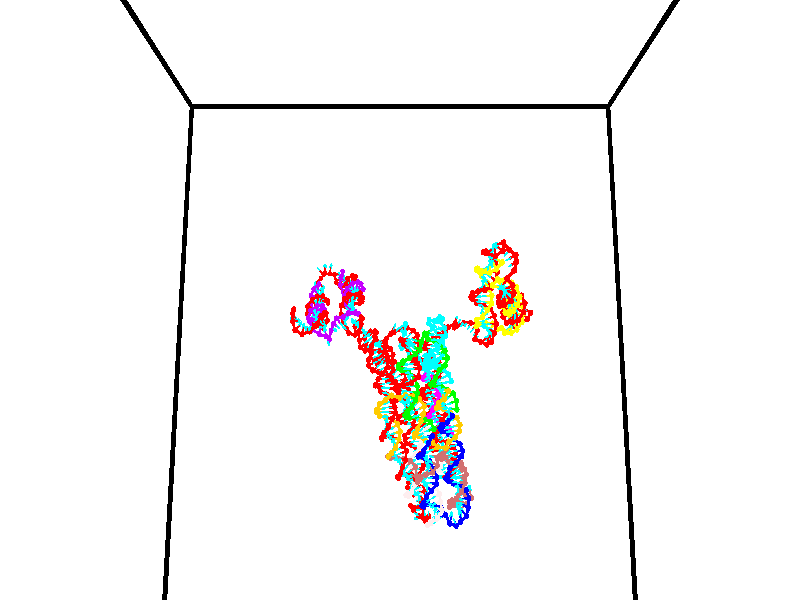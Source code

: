 // switches for output
#declare DRAW_BASES = 1; // possible values are 0, 1; only relevant for DNA ribbons
#declare DRAW_BASES_TYPE = 3; // possible values are 1, 2, 3; only relevant for DNA ribbons
#declare DRAW_FOG = 0; // set to 1 to enable fog

#include "colors.inc"

#include "transforms.inc"
background { rgb <1, 1, 1>}

#default {
   normal{
       ripples 0.25
       frequency 0.20
       turbulence 0.2
       lambda 5
   }
	finish {
		phong 0.1
		phong_size 40.
	}
}

// original window dimensions: 1024x640


// camera settings

camera {
	sky <0, 0.179814, -0.983701>
	up <0, 0.179814, -0.983701>
	right 1.6 * <1, 0, 0>
	location <35, 94.9851, 44.8844>
	look_at <35, 29.7336, 32.9568>
	direction <0, -65.2515, -11.9276>
	angle 67.0682
}


# declare cpy_camera_pos = <35, 94.9851, 44.8844>;
# if (DRAW_FOG = 1)
fog {
	fog_type 2
	up vnormalize(cpy_camera_pos)
	color rgbt<1,1,1,0.3>
	distance 1e-5
	fog_alt 3e-3
	fog_offset 56
}
# end


// LIGHTS

# declare lum = 6;
global_settings {
	ambient_light rgb lum * <0.05, 0.05, 0.05>
	max_trace_level 15
}# declare cpy_direct_light_amount = 0.25;
light_source
{	1000 * <-1, -1.16352, -0.803886>,
	rgb lum * cpy_direct_light_amount
	parallel
}

light_source
{	1000 * <1, 1.16352, 0.803886>,
	rgb lum * cpy_direct_light_amount
	parallel
}

// strand 0

// nucleotide -1

// particle -1
sphere {
	<24.344736, 35.271385, 34.764183> 0.250000
	pigment { color rgbt <1,0,0,0> }
	no_shadow
}
cylinder {
	<24.249496, 35.229557, 35.150421>,  <24.192352, 35.204460, 35.382164>, 0.100000
	pigment { color rgbt <1,0,0,0> }
	no_shadow
}
cylinder {
	<24.249496, 35.229557, 35.150421>,  <24.344736, 35.271385, 34.764183>, 0.100000
	pigment { color rgbt <1,0,0,0> }
	no_shadow
}

// particle -1
sphere {
	<24.249496, 35.229557, 35.150421> 0.100000
	pigment { color rgbt <1,0,0,0> }
	no_shadow
}
sphere {
	0, 1
	scale<0.080000,0.200000,0.300000>
	matrix <0.789885, 0.557650, 0.255162,
		-0.565145, 0.823464, -0.050182,
		-0.238101, -0.104566, 0.965595,
		24.178066, 35.198189, 35.440098>
	pigment { color rgbt <0,1,1,0> }
	no_shadow
}
cylinder {
	<24.350254, 35.990173, 35.229187>,  <24.344736, 35.271385, 34.764183>, 0.130000
	pigment { color rgbt <1,0,0,0> }
	no_shadow
}

// nucleotide -1

// particle -1
sphere {
	<24.350254, 35.990173, 35.229187> 0.250000
	pigment { color rgbt <1,0,0,0> }
	no_shadow
}
cylinder {
	<24.447226, 35.651985, 35.419514>,  <24.505409, 35.449070, 35.533710>, 0.100000
	pigment { color rgbt <1,0,0,0> }
	no_shadow
}
cylinder {
	<24.447226, 35.651985, 35.419514>,  <24.350254, 35.990173, 35.229187>, 0.100000
	pigment { color rgbt <1,0,0,0> }
	no_shadow
}

// particle -1
sphere {
	<24.447226, 35.651985, 35.419514> 0.100000
	pigment { color rgbt <1,0,0,0> }
	no_shadow
}
sphere {
	0, 1
	scale<0.080000,0.200000,0.300000>
	matrix <0.792040, 0.455711, 0.406203,
		-0.560270, 0.278391, 0.780126,
		0.242428, -0.845474, 0.475818,
		24.519955, 35.398342, 35.562260>
	pigment { color rgbt <0,1,1,0> }
	no_shadow
}
cylinder {
	<24.413679, 36.076630, 35.893860>,  <24.350254, 35.990173, 35.229187>, 0.130000
	pigment { color rgbt <1,0,0,0> }
	no_shadow
}

// nucleotide -1

// particle -1
sphere {
	<24.413679, 36.076630, 35.893860> 0.250000
	pigment { color rgbt <1,0,0,0> }
	no_shadow
}
cylinder {
	<24.670403, 35.778801, 35.820435>,  <24.824436, 35.600105, 35.776379>, 0.100000
	pigment { color rgbt <1,0,0,0> }
	no_shadow
}
cylinder {
	<24.670403, 35.778801, 35.820435>,  <24.413679, 36.076630, 35.893860>, 0.100000
	pigment { color rgbt <1,0,0,0> }
	no_shadow
}

// particle -1
sphere {
	<24.670403, 35.778801, 35.820435> 0.100000
	pigment { color rgbt <1,0,0,0> }
	no_shadow
}
sphere {
	0, 1
	scale<0.080000,0.200000,0.300000>
	matrix <0.723609, 0.508739, 0.466449,
		-0.253919, -0.432199, 0.865291,
		0.641806, -0.744573, -0.183564,
		24.862944, 35.555428, 35.765366>
	pigment { color rgbt <0,1,1,0> }
	no_shadow
}
cylinder {
	<24.633757, 35.927818, 36.600979>,  <24.413679, 36.076630, 35.893860>, 0.130000
	pigment { color rgbt <1,0,0,0> }
	no_shadow
}

// nucleotide -1

// particle -1
sphere {
	<24.633757, 35.927818, 36.600979> 0.250000
	pigment { color rgbt <1,0,0,0> }
	no_shadow
}
cylinder {
	<24.896072, 35.823174, 36.317711>,  <25.053461, 35.760387, 36.147751>, 0.100000
	pigment { color rgbt <1,0,0,0> }
	no_shadow
}
cylinder {
	<24.896072, 35.823174, 36.317711>,  <24.633757, 35.927818, 36.600979>, 0.100000
	pigment { color rgbt <1,0,0,0> }
	no_shadow
}

// particle -1
sphere {
	<24.896072, 35.823174, 36.317711> 0.100000
	pigment { color rgbt <1,0,0,0> }
	no_shadow
}
sphere {
	0, 1
	scale<0.080000,0.200000,0.300000>
	matrix <0.702017, 0.556365, 0.444556,
		0.277696, -0.788679, 0.548517,
		0.655788, -0.261616, -0.708166,
		25.092808, 35.744690, 36.105263>
	pigment { color rgbt <0,1,1,0> }
	no_shadow
}
cylinder {
	<25.287495, 35.672955, 36.920765>,  <24.633757, 35.927818, 36.600979>, 0.130000
	pigment { color rgbt <1,0,0,0> }
	no_shadow
}

// nucleotide -1

// particle -1
sphere {
	<25.287495, 35.672955, 36.920765> 0.250000
	pigment { color rgbt <1,0,0,0> }
	no_shadow
}
cylinder {
	<25.387234, 35.832165, 36.567631>,  <25.447077, 35.927692, 36.355751>, 0.100000
	pigment { color rgbt <1,0,0,0> }
	no_shadow
}
cylinder {
	<25.387234, 35.832165, 36.567631>,  <25.287495, 35.672955, 36.920765>, 0.100000
	pigment { color rgbt <1,0,0,0> }
	no_shadow
}

// particle -1
sphere {
	<25.387234, 35.832165, 36.567631> 0.100000
	pigment { color rgbt <1,0,0,0> }
	no_shadow
}
sphere {
	0, 1
	scale<0.080000,0.200000,0.300000>
	matrix <0.751065, 0.496004, 0.435754,
		0.611333, -0.771721, -0.175269,
		0.249346, 0.398030, -0.882836,
		25.462038, 35.951572, 36.302780>
	pigment { color rgbt <0,1,1,0> }
	no_shadow
}
cylinder {
	<26.031250, 35.532211, 36.668518>,  <25.287495, 35.672955, 36.920765>, 0.130000
	pigment { color rgbt <1,0,0,0> }
	no_shadow
}

// nucleotide -1

// particle -1
sphere {
	<26.031250, 35.532211, 36.668518> 0.250000
	pigment { color rgbt <1,0,0,0> }
	no_shadow
}
cylinder {
	<25.890350, 35.893353, 36.569904>,  <25.805811, 36.110039, 36.510738>, 0.100000
	pigment { color rgbt <1,0,0,0> }
	no_shadow
}
cylinder {
	<25.890350, 35.893353, 36.569904>,  <26.031250, 35.532211, 36.668518>, 0.100000
	pigment { color rgbt <1,0,0,0> }
	no_shadow
}

// particle -1
sphere {
	<25.890350, 35.893353, 36.569904> 0.100000
	pigment { color rgbt <1,0,0,0> }
	no_shadow
}
sphere {
	0, 1
	scale<0.080000,0.200000,0.300000>
	matrix <0.764395, 0.429526, 0.480840,
		0.540019, -0.019072, -0.841437,
		-0.352248, 0.902853, -0.246531,
		25.784676, 36.164207, 36.495945>
	pigment { color rgbt <0,1,1,0> }
	no_shadow
}
cylinder {
	<26.553211, 35.871376, 36.274235>,  <26.031250, 35.532211, 36.668518>, 0.130000
	pigment { color rgbt <1,0,0,0> }
	no_shadow
}

// nucleotide -1

// particle -1
sphere {
	<26.553211, 35.871376, 36.274235> 0.250000
	pigment { color rgbt <1,0,0,0> }
	no_shadow
}
cylinder {
	<26.325541, 36.167542, 36.417248>,  <26.188938, 36.345242, 36.503056>, 0.100000
	pigment { color rgbt <1,0,0,0> }
	no_shadow
}
cylinder {
	<26.325541, 36.167542, 36.417248>,  <26.553211, 35.871376, 36.274235>, 0.100000
	pigment { color rgbt <1,0,0,0> }
	no_shadow
}

// particle -1
sphere {
	<26.325541, 36.167542, 36.417248> 0.100000
	pigment { color rgbt <1,0,0,0> }
	no_shadow
}
sphere {
	0, 1
	scale<0.080000,0.200000,0.300000>
	matrix <0.821300, 0.532502, 0.204714,
		-0.038813, 0.410157, -0.911188,
		-0.569175, 0.740414, 0.357530,
		26.154789, 36.389664, 36.524506>
	pigment { color rgbt <0,1,1,0> }
	no_shadow
}
cylinder {
	<26.731918, 35.234924, 36.001778>,  <26.553211, 35.871376, 36.274235>, 0.130000
	pigment { color rgbt <1,0,0,0> }
	no_shadow
}

// nucleotide -1

// particle -1
sphere {
	<26.731918, 35.234924, 36.001778> 0.250000
	pigment { color rgbt <1,0,0,0> }
	no_shadow
}
cylinder {
	<27.080309, 35.047844, 36.061993>,  <27.289343, 34.935596, 36.098122>, 0.100000
	pigment { color rgbt <1,0,0,0> }
	no_shadow
}
cylinder {
	<27.080309, 35.047844, 36.061993>,  <26.731918, 35.234924, 36.001778>, 0.100000
	pigment { color rgbt <1,0,0,0> }
	no_shadow
}

// particle -1
sphere {
	<27.080309, 35.047844, 36.061993> 0.100000
	pigment { color rgbt <1,0,0,0> }
	no_shadow
}
sphere {
	0, 1
	scale<0.080000,0.200000,0.300000>
	matrix <-0.288307, -0.734596, -0.614205,
		0.397847, 0.491556, -0.774655,
		0.870975, -0.467698, 0.150538,
		27.341600, 34.907536, 36.107155>
	pigment { color rgbt <0,1,1,0> }
	no_shadow
}
cylinder {
	<27.047358, 35.087872, 35.294830>,  <26.731918, 35.234924, 36.001778>, 0.130000
	pigment { color rgbt <1,0,0,0> }
	no_shadow
}

// nucleotide -1

// particle -1
sphere {
	<27.047358, 35.087872, 35.294830> 0.250000
	pigment { color rgbt <1,0,0,0> }
	no_shadow
}
cylinder {
	<27.146671, 34.846764, 35.598152>,  <27.206259, 34.702099, 35.780148>, 0.100000
	pigment { color rgbt <1,0,0,0> }
	no_shadow
}
cylinder {
	<27.146671, 34.846764, 35.598152>,  <27.047358, 35.087872, 35.294830>, 0.100000
	pigment { color rgbt <1,0,0,0> }
	no_shadow
}

// particle -1
sphere {
	<27.146671, 34.846764, 35.598152> 0.100000
	pigment { color rgbt <1,0,0,0> }
	no_shadow
}
sphere {
	0, 1
	scale<0.080000,0.200000,0.300000>
	matrix <-0.342146, -0.786931, -0.513493,
		0.906251, -0.131960, -0.401616,
		0.248284, -0.602765, 0.758307,
		27.221157, 34.665936, 35.825645>
	pigment { color rgbt <0,1,1,0> }
	no_shadow
}
cylinder {
	<27.363609, 34.528191, 34.921776>,  <27.047358, 35.087872, 35.294830>, 0.130000
	pigment { color rgbt <1,0,0,0> }
	no_shadow
}

// nucleotide -1

// particle -1
sphere {
	<27.363609, 34.528191, 34.921776> 0.250000
	pigment { color rgbt <1,0,0,0> }
	no_shadow
}
cylinder {
	<27.224136, 34.406746, 35.276455>,  <27.140453, 34.333878, 35.489262>, 0.100000
	pigment { color rgbt <1,0,0,0> }
	no_shadow
}
cylinder {
	<27.224136, 34.406746, 35.276455>,  <27.363609, 34.528191, 34.921776>, 0.100000
	pigment { color rgbt <1,0,0,0> }
	no_shadow
}

// particle -1
sphere {
	<27.224136, 34.406746, 35.276455> 0.100000
	pigment { color rgbt <1,0,0,0> }
	no_shadow
}
sphere {
	0, 1
	scale<0.080000,0.200000,0.300000>
	matrix <-0.350053, -0.835425, -0.423708,
		0.869416, -0.458132, 0.185017,
		-0.348682, -0.303613, 0.886702,
		27.119532, 34.315662, 35.542465>
	pigment { color rgbt <0,1,1,0> }
	no_shadow
}
cylinder {
	<27.416513, 33.770653, 34.858364>,  <27.363609, 34.528191, 34.921776>, 0.130000
	pigment { color rgbt <1,0,0,0> }
	no_shadow
}

// nucleotide -1

// particle -1
sphere {
	<27.416513, 33.770653, 34.858364> 0.250000
	pigment { color rgbt <1,0,0,0> }
	no_shadow
}
cylinder {
	<27.183725, 33.804840, 35.181847>,  <27.044052, 33.825352, 35.375935>, 0.100000
	pigment { color rgbt <1,0,0,0> }
	no_shadow
}
cylinder {
	<27.183725, 33.804840, 35.181847>,  <27.416513, 33.770653, 34.858364>, 0.100000
	pigment { color rgbt <1,0,0,0> }
	no_shadow
}

// particle -1
sphere {
	<27.183725, 33.804840, 35.181847> 0.100000
	pigment { color rgbt <1,0,0,0> }
	no_shadow
}
sphere {
	0, 1
	scale<0.080000,0.200000,0.300000>
	matrix <-0.541581, -0.782573, -0.307034,
		0.606628, -0.616665, 0.501724,
		-0.581972, 0.085469, 0.808705,
		27.009134, 33.830482, 35.424458>
	pigment { color rgbt <0,1,1,0> }
	no_shadow
}
cylinder {
	<27.471539, 33.088802, 35.388493>,  <27.416513, 33.770653, 34.858364>, 0.130000
	pigment { color rgbt <1,0,0,0> }
	no_shadow
}

// nucleotide -1

// particle -1
sphere {
	<27.471539, 33.088802, 35.388493> 0.250000
	pigment { color rgbt <1,0,0,0> }
	no_shadow
}
cylinder {
	<27.127291, 33.287724, 35.432343>,  <26.920742, 33.407078, 35.458652>, 0.100000
	pigment { color rgbt <1,0,0,0> }
	no_shadow
}
cylinder {
	<27.127291, 33.287724, 35.432343>,  <27.471539, 33.088802, 35.388493>, 0.100000
	pigment { color rgbt <1,0,0,0> }
	no_shadow
}

// particle -1
sphere {
	<27.127291, 33.287724, 35.432343> 0.100000
	pigment { color rgbt <1,0,0,0> }
	no_shadow
}
sphere {
	0, 1
	scale<0.080000,0.200000,0.300000>
	matrix <-0.499061, -0.866473, 0.012758,
		0.101334, -0.043731, 0.993891,
		-0.860621, 0.497305, 0.109628,
		26.869104, 33.436916, 35.465229>
	pigment { color rgbt <0,1,1,0> }
	no_shadow
}
cylinder {
	<27.070480, 32.885815, 36.014576>,  <27.471539, 33.088802, 35.388493>, 0.130000
	pigment { color rgbt <1,0,0,0> }
	no_shadow
}

// nucleotide -1

// particle -1
sphere {
	<27.070480, 32.885815, 36.014576> 0.250000
	pigment { color rgbt <1,0,0,0> }
	no_shadow
}
cylinder {
	<26.852785, 32.981827, 35.693031>,  <26.722168, 33.039433, 35.500107>, 0.100000
	pigment { color rgbt <1,0,0,0> }
	no_shadow
}
cylinder {
	<26.852785, 32.981827, 35.693031>,  <27.070480, 32.885815, 36.014576>, 0.100000
	pigment { color rgbt <1,0,0,0> }
	no_shadow
}

// particle -1
sphere {
	<26.852785, 32.981827, 35.693031> 0.100000
	pigment { color rgbt <1,0,0,0> }
	no_shadow
}
sphere {
	0, 1
	scale<0.080000,0.200000,0.300000>
	matrix <-0.421750, -0.906591, 0.014837,
		-0.725211, 0.347103, 0.594634,
		-0.544240, 0.240026, -0.803860,
		26.689512, 33.053833, 35.451874>
	pigment { color rgbt <0,1,1,0> }
	no_shadow
}
cylinder {
	<26.807848, 32.274929, 35.769886>,  <27.070480, 32.885815, 36.014576>, 0.130000
	pigment { color rgbt <1,0,0,0> }
	no_shadow
}

// nucleotide -1

// particle -1
sphere {
	<26.807848, 32.274929, 35.769886> 0.250000
	pigment { color rgbt <1,0,0,0> }
	no_shadow
}
cylinder {
	<26.606165, 32.525280, 35.531876>,  <26.485155, 32.675491, 35.389069>, 0.100000
	pigment { color rgbt <1,0,0,0> }
	no_shadow
}
cylinder {
	<26.606165, 32.525280, 35.531876>,  <26.807848, 32.274929, 35.769886>, 0.100000
	pigment { color rgbt <1,0,0,0> }
	no_shadow
}

// particle -1
sphere {
	<26.606165, 32.525280, 35.531876> 0.100000
	pigment { color rgbt <1,0,0,0> }
	no_shadow
}
sphere {
	0, 1
	scale<0.080000,0.200000,0.300000>
	matrix <-0.464997, -0.777365, -0.423653,
		-0.727705, 0.063075, 0.682984,
		-0.504206, 0.625880, -0.595022,
		26.454903, 32.713043, 35.353371>
	pigment { color rgbt <0,1,1,0> }
	no_shadow
}
cylinder {
	<26.088923, 31.989391, 35.712467>,  <26.807848, 32.274929, 35.769886>, 0.130000
	pigment { color rgbt <1,0,0,0> }
	no_shadow
}

// nucleotide -1

// particle -1
sphere {
	<26.088923, 31.989391, 35.712467> 0.250000
	pigment { color rgbt <1,0,0,0> }
	no_shadow
}
cylinder {
	<26.114218, 32.219246, 35.386082>,  <26.129395, 32.357159, 35.190250>, 0.100000
	pigment { color rgbt <1,0,0,0> }
	no_shadow
}
cylinder {
	<26.114218, 32.219246, 35.386082>,  <26.088923, 31.989391, 35.712467>, 0.100000
	pigment { color rgbt <1,0,0,0> }
	no_shadow
}

// particle -1
sphere {
	<26.114218, 32.219246, 35.386082> 0.100000
	pigment { color rgbt <1,0,0,0> }
	no_shadow
}
sphere {
	0, 1
	scale<0.080000,0.200000,0.300000>
	matrix <-0.187735, -0.796152, -0.575238,
		-0.980182, 0.189561, 0.057533,
		0.063237, 0.574639, -0.815961,
		26.133188, 32.391636, 35.141293>
	pigment { color rgbt <0,1,1,0> }
	no_shadow
}
cylinder {
	<25.476709, 31.738344, 35.285740>,  <26.088923, 31.989391, 35.712467>, 0.130000
	pigment { color rgbt <1,0,0,0> }
	no_shadow
}

// nucleotide -1

// particle -1
sphere {
	<25.476709, 31.738344, 35.285740> 0.250000
	pigment { color rgbt <1,0,0,0> }
	no_shadow
}
cylinder {
	<25.708256, 31.921400, 35.015781>,  <25.847183, 32.031235, 34.853806>, 0.100000
	pigment { color rgbt <1,0,0,0> }
	no_shadow
}
cylinder {
	<25.708256, 31.921400, 35.015781>,  <25.476709, 31.738344, 35.285740>, 0.100000
	pigment { color rgbt <1,0,0,0> }
	no_shadow
}

// particle -1
sphere {
	<25.708256, 31.921400, 35.015781> 0.100000
	pigment { color rgbt <1,0,0,0> }
	no_shadow
}
sphere {
	0, 1
	scale<0.080000,0.200000,0.300000>
	matrix <-0.157139, -0.749539, -0.643038,
		-0.800137, 0.478286, -0.361970,
		0.578867, 0.457639, -0.674892,
		25.881916, 32.058693, 34.813313>
	pigment { color rgbt <0,1,1,0> }
	no_shadow
}
cylinder {
	<25.148609, 31.853720, 34.607498>,  <25.476709, 31.738344, 35.285740>, 0.130000
	pigment { color rgbt <1,0,0,0> }
	no_shadow
}

// nucleotide -1

// particle -1
sphere {
	<25.148609, 31.853720, 34.607498> 0.250000
	pigment { color rgbt <1,0,0,0> }
	no_shadow
}
cylinder {
	<25.529713, 31.887943, 34.490929>,  <25.758375, 31.908478, 34.420986>, 0.100000
	pigment { color rgbt <1,0,0,0> }
	no_shadow
}
cylinder {
	<25.529713, 31.887943, 34.490929>,  <25.148609, 31.853720, 34.607498>, 0.100000
	pigment { color rgbt <1,0,0,0> }
	no_shadow
}

// particle -1
sphere {
	<25.529713, 31.887943, 34.490929> 0.100000
	pigment { color rgbt <1,0,0,0> }
	no_shadow
}
sphere {
	0, 1
	scale<0.080000,0.200000,0.300000>
	matrix <-0.128060, -0.756887, -0.640877,
		-0.275410, 0.647922, -0.710174,
		0.952759, 0.085559, -0.291426,
		25.815540, 31.913610, 34.403500>
	pigment { color rgbt <0,1,1,0> }
	no_shadow
}
cylinder {
	<25.183958, 31.858309, 33.892330>,  <25.148609, 31.853720, 34.607498>, 0.130000
	pigment { color rgbt <1,0,0,0> }
	no_shadow
}

// nucleotide -1

// particle -1
sphere {
	<25.183958, 31.858309, 33.892330> 0.250000
	pigment { color rgbt <1,0,0,0> }
	no_shadow
}
cylinder {
	<25.551245, 31.753233, 34.010899>,  <25.771618, 31.690187, 34.082039>, 0.100000
	pigment { color rgbt <1,0,0,0> }
	no_shadow
}
cylinder {
	<25.551245, 31.753233, 34.010899>,  <25.183958, 31.858309, 33.892330>, 0.100000
	pigment { color rgbt <1,0,0,0> }
	no_shadow
}

// particle -1
sphere {
	<25.551245, 31.753233, 34.010899> 0.100000
	pigment { color rgbt <1,0,0,0> }
	no_shadow
}
sphere {
	0, 1
	scale<0.080000,0.200000,0.300000>
	matrix <0.037860, -0.686769, -0.725889,
		0.394261, 0.677747, -0.620659,
		0.918218, -0.262691, 0.296426,
		25.826710, 31.674425, 34.099827>
	pigment { color rgbt <0,1,1,0> }
	no_shadow
}
cylinder {
	<25.646265, 31.843250, 33.350918>,  <25.183958, 31.858309, 33.892330>, 0.130000
	pigment { color rgbt <1,0,0,0> }
	no_shadow
}

// nucleotide -1

// particle -1
sphere {
	<25.646265, 31.843250, 33.350918> 0.250000
	pigment { color rgbt <1,0,0,0> }
	no_shadow
}
cylinder {
	<25.857504, 31.631886, 33.616817>,  <25.984247, 31.505066, 33.776356>, 0.100000
	pigment { color rgbt <1,0,0,0> }
	no_shadow
}
cylinder {
	<25.857504, 31.631886, 33.616817>,  <25.646265, 31.843250, 33.350918>, 0.100000
	pigment { color rgbt <1,0,0,0> }
	no_shadow
}

// particle -1
sphere {
	<25.857504, 31.631886, 33.616817> 0.100000
	pigment { color rgbt <1,0,0,0> }
	no_shadow
}
sphere {
	0, 1
	scale<0.080000,0.200000,0.300000>
	matrix <0.022297, -0.773912, -0.632901,
		0.848890, 0.349057, -0.396920,
		0.528099, -0.528413, 0.664749,
		26.015934, 31.473362, 33.816242>
	pigment { color rgbt <0,1,1,0> }
	no_shadow
}
cylinder {
	<26.171164, 31.614162, 32.953808>,  <25.646265, 31.843250, 33.350918>, 0.130000
	pigment { color rgbt <1,0,0,0> }
	no_shadow
}

// nucleotide -1

// particle -1
sphere {
	<26.171164, 31.614162, 32.953808> 0.250000
	pigment { color rgbt <1,0,0,0> }
	no_shadow
}
cylinder {
	<26.187872, 31.362556, 33.264317>,  <26.197897, 31.211594, 33.450623>, 0.100000
	pigment { color rgbt <1,0,0,0> }
	no_shadow
}
cylinder {
	<26.187872, 31.362556, 33.264317>,  <26.171164, 31.614162, 32.953808>, 0.100000
	pigment { color rgbt <1,0,0,0> }
	no_shadow
}

// particle -1
sphere {
	<26.187872, 31.362556, 33.264317> 0.100000
	pigment { color rgbt <1,0,0,0> }
	no_shadow
}
sphere {
	0, 1
	scale<0.080000,0.200000,0.300000>
	matrix <0.199040, -0.756138, -0.623408,
		0.979101, 0.180548, 0.093616,
		0.041769, -0.629013, 0.776272,
		26.200403, 31.173853, 33.497200>
	pigment { color rgbt <0,1,1,0> }
	no_shadow
}
cylinder {
	<26.734554, 31.170820, 32.870255>,  <26.171164, 31.614162, 32.953808>, 0.130000
	pigment { color rgbt <1,0,0,0> }
	no_shadow
}

// nucleotide -1

// particle -1
sphere {
	<26.734554, 31.170820, 32.870255> 0.250000
	pigment { color rgbt <1,0,0,0> }
	no_shadow
}
cylinder {
	<26.500648, 30.951014, 33.108944>,  <26.360306, 30.819130, 33.252159>, 0.100000
	pigment { color rgbt <1,0,0,0> }
	no_shadow
}
cylinder {
	<26.500648, 30.951014, 33.108944>,  <26.734554, 31.170820, 32.870255>, 0.100000
	pigment { color rgbt <1,0,0,0> }
	no_shadow
}

// particle -1
sphere {
	<26.500648, 30.951014, 33.108944> 0.100000
	pigment { color rgbt <1,0,0,0> }
	no_shadow
}
sphere {
	0, 1
	scale<0.080000,0.200000,0.300000>
	matrix <0.227944, -0.817276, -0.529245,
		0.778521, -0.173463, 0.603171,
		-0.584762, -0.549518, 0.596727,
		26.325220, 30.786158, 33.287964>
	pigment { color rgbt <0,1,1,0> }
	no_shadow
}
cylinder {
	<27.157991, 30.668623, 33.158619>,  <26.734554, 31.170820, 32.870255>, 0.130000
	pigment { color rgbt <1,0,0,0> }
	no_shadow
}

// nucleotide -1

// particle -1
sphere {
	<27.157991, 30.668623, 33.158619> 0.250000
	pigment { color rgbt <1,0,0,0> }
	no_shadow
}
cylinder {
	<26.781738, 30.533743, 33.174149>,  <26.555986, 30.452814, 33.183468>, 0.100000
	pigment { color rgbt <1,0,0,0> }
	no_shadow
}
cylinder {
	<26.781738, 30.533743, 33.174149>,  <27.157991, 30.668623, 33.158619>, 0.100000
	pigment { color rgbt <1,0,0,0> }
	no_shadow
}

// particle -1
sphere {
	<26.781738, 30.533743, 33.174149> 0.100000
	pigment { color rgbt <1,0,0,0> }
	no_shadow
}
sphere {
	0, 1
	scale<0.080000,0.200000,0.300000>
	matrix <0.281255, -0.838332, -0.467006,
		0.190022, -0.428362, 0.883401,
		-0.940632, -0.337202, 0.038823,
		26.499548, 30.432583, 33.185795>
	pigment { color rgbt <0,1,1,0> }
	no_shadow
}
cylinder {
	<27.104166, 29.979557, 33.292156>,  <27.157991, 30.668623, 33.158619>, 0.130000
	pigment { color rgbt <1,0,0,0> }
	no_shadow
}

// nucleotide -1

// particle -1
sphere {
	<27.104166, 29.979557, 33.292156> 0.250000
	pigment { color rgbt <1,0,0,0> }
	no_shadow
}
cylinder {
	<26.756964, 30.056051, 33.108852>,  <26.548643, 30.101948, 32.998871>, 0.100000
	pigment { color rgbt <1,0,0,0> }
	no_shadow
}
cylinder {
	<26.756964, 30.056051, 33.108852>,  <27.104166, 29.979557, 33.292156>, 0.100000
	pigment { color rgbt <1,0,0,0> }
	no_shadow
}

// particle -1
sphere {
	<26.756964, 30.056051, 33.108852> 0.100000
	pigment { color rgbt <1,0,0,0> }
	no_shadow
}
sphere {
	0, 1
	scale<0.080000,0.200000,0.300000>
	matrix <0.204125, -0.703865, -0.680373,
		-0.452661, -0.684108, 0.571922,
		-0.868004, 0.191234, -0.458255,
		26.496563, 30.113422, 32.971375>
	pigment { color rgbt <0,1,1,0> }
	no_shadow
}
cylinder {
	<27.030983, 29.407158, 32.950073>,  <27.104166, 29.979557, 33.292156>, 0.130000
	pigment { color rgbt <1,0,0,0> }
	no_shadow
}

// nucleotide -1

// particle -1
sphere {
	<27.030983, 29.407158, 32.950073> 0.250000
	pigment { color rgbt <1,0,0,0> }
	no_shadow
}
cylinder {
	<26.730583, 29.615839, 32.788170>,  <26.550344, 29.741049, 32.691029>, 0.100000
	pigment { color rgbt <1,0,0,0> }
	no_shadow
}
cylinder {
	<26.730583, 29.615839, 32.788170>,  <27.030983, 29.407158, 32.950073>, 0.100000
	pigment { color rgbt <1,0,0,0> }
	no_shadow
}

// particle -1
sphere {
	<26.730583, 29.615839, 32.788170> 0.100000
	pigment { color rgbt <1,0,0,0> }
	no_shadow
}
sphere {
	0, 1
	scale<0.080000,0.200000,0.300000>
	matrix <-0.112516, -0.705125, -0.700099,
		-0.650645, -0.480233, 0.588249,
		-0.751000, 0.521704, -0.404752,
		26.505283, 29.772350, 32.666744>
	pigment { color rgbt <0,1,1,0> }
	no_shadow
}
cylinder {
	<26.441656, 28.922569, 32.898552>,  <27.030983, 29.407158, 32.950073>, 0.130000
	pigment { color rgbt <1,0,0,0> }
	no_shadow
}

// nucleotide -1

// particle -1
sphere {
	<26.441656, 28.922569, 32.898552> 0.250000
	pigment { color rgbt <1,0,0,0> }
	no_shadow
}
cylinder {
	<26.390509, 29.224337, 32.641026>,  <26.359819, 29.405397, 32.486511>, 0.100000
	pigment { color rgbt <1,0,0,0> }
	no_shadow
}
cylinder {
	<26.390509, 29.224337, 32.641026>,  <26.441656, 28.922569, 32.898552>, 0.100000
	pigment { color rgbt <1,0,0,0> }
	no_shadow
}

// particle -1
sphere {
	<26.390509, 29.224337, 32.641026> 0.100000
	pigment { color rgbt <1,0,0,0> }
	no_shadow
}
sphere {
	0, 1
	scale<0.080000,0.200000,0.300000>
	matrix <-0.100957, -0.655675, -0.748263,
		-0.986639, -0.030681, 0.160004,
		-0.127868, 0.754420, -0.643817,
		26.352148, 29.450663, 32.447880>
	pigment { color rgbt <0,1,1,0> }
	no_shadow
}
cylinder {
	<25.893280, 28.691597, 32.505482>,  <26.441656, 28.922569, 32.898552>, 0.130000
	pigment { color rgbt <1,0,0,0> }
	no_shadow
}

// nucleotide -1

// particle -1
sphere {
	<25.893280, 28.691597, 32.505482> 0.250000
	pigment { color rgbt <1,0,0,0> }
	no_shadow
}
cylinder {
	<26.115875, 28.959307, 32.308548>,  <26.249432, 29.119932, 32.190388>, 0.100000
	pigment { color rgbt <1,0,0,0> }
	no_shadow
}
cylinder {
	<26.115875, 28.959307, 32.308548>,  <25.893280, 28.691597, 32.505482>, 0.100000
	pigment { color rgbt <1,0,0,0> }
	no_shadow
}

// particle -1
sphere {
	<26.115875, 28.959307, 32.308548> 0.100000
	pigment { color rgbt <1,0,0,0> }
	no_shadow
}
sphere {
	0, 1
	scale<0.080000,0.200000,0.300000>
	matrix <-0.091655, -0.539499, -0.836983,
		-0.825786, 0.510894, -0.238882,
		0.556486, 0.669274, -0.492337,
		26.282822, 29.160089, 32.160847>
	pigment { color rgbt <0,1,1,0> }
	no_shadow
}
cylinder {
	<25.583979, 28.963352, 31.869894>,  <25.893280, 28.691597, 32.505482>, 0.130000
	pigment { color rgbt <1,0,0,0> }
	no_shadow
}

// nucleotide -1

// particle -1
sphere {
	<25.583979, 28.963352, 31.869894> 0.250000
	pigment { color rgbt <1,0,0,0> }
	no_shadow
}
cylinder {
	<25.983120, 28.938156, 31.862694>,  <26.222605, 28.923038, 31.858374>, 0.100000
	pigment { color rgbt <1,0,0,0> }
	no_shadow
}
cylinder {
	<25.983120, 28.938156, 31.862694>,  <25.583979, 28.963352, 31.869894>, 0.100000
	pigment { color rgbt <1,0,0,0> }
	no_shadow
}

// particle -1
sphere {
	<25.983120, 28.938156, 31.862694> 0.100000
	pigment { color rgbt <1,0,0,0> }
	no_shadow
}
sphere {
	0, 1
	scale<0.080000,0.200000,0.300000>
	matrix <-0.056150, -0.680767, -0.730345,
		0.033752, 0.729787, -0.682841,
		0.997852, -0.062992, -0.018000,
		26.282475, 28.919258, 31.857294>
	pigment { color rgbt <0,1,1,0> }
	no_shadow
}
cylinder {
	<25.862078, 28.934586, 31.145712>,  <25.583979, 28.963352, 31.869894>, 0.130000
	pigment { color rgbt <1,0,0,0> }
	no_shadow
}

// nucleotide -1

// particle -1
sphere {
	<25.862078, 28.934586, 31.145712> 0.250000
	pigment { color rgbt <1,0,0,0> }
	no_shadow
}
cylinder {
	<26.151981, 28.759716, 31.358730>,  <26.325924, 28.654795, 31.486542>, 0.100000
	pigment { color rgbt <1,0,0,0> }
	no_shadow
}
cylinder {
	<26.151981, 28.759716, 31.358730>,  <25.862078, 28.934586, 31.145712>, 0.100000
	pigment { color rgbt <1,0,0,0> }
	no_shadow
}

// particle -1
sphere {
	<26.151981, 28.759716, 31.358730> 0.100000
	pigment { color rgbt <1,0,0,0> }
	no_shadow
}
sphere {
	0, 1
	scale<0.080000,0.200000,0.300000>
	matrix <0.148517, -0.655625, -0.740337,
		0.672807, 0.615656, -0.410241,
		0.724757, -0.437176, 0.532545,
		26.369408, 28.628563, 31.518494>
	pigment { color rgbt <0,1,1,0> }
	no_shadow
}
cylinder {
	<26.068552, 28.329239, 30.646900>,  <25.862078, 28.934586, 31.145712>, 0.130000
	pigment { color rgbt <1,0,0,0> }
	no_shadow
}

// nucleotide -1

// particle -1
sphere {
	<26.068552, 28.329239, 30.646900> 0.250000
	pigment { color rgbt <1,0,0,0> }
	no_shadow
}
cylinder {
	<25.752275, 28.298313, 30.889824>,  <25.562510, 28.279758, 31.035578>, 0.100000
	pigment { color rgbt <1,0,0,0> }
	no_shadow
}
cylinder {
	<25.752275, 28.298313, 30.889824>,  <26.068552, 28.329239, 30.646900>, 0.100000
	pigment { color rgbt <1,0,0,0> }
	no_shadow
}

// particle -1
sphere {
	<25.752275, 28.298313, 30.889824> 0.100000
	pigment { color rgbt <1,0,0,0> }
	no_shadow
}
sphere {
	0, 1
	scale<0.080000,0.200000,0.300000>
	matrix <0.241630, -0.950871, 0.193543,
		0.562511, 0.299778, 0.770528,
		-0.790693, -0.077312, 0.607311,
		25.515068, 28.275120, 31.072018>
	pigment { color rgbt <0,1,1,0> }
	no_shadow
}
cylinder {
	<26.533461, 28.327026, 30.106405>,  <26.068552, 28.329239, 30.646900>, 0.130000
	pigment { color rgbt <1,0,0,0> }
	no_shadow
}

// nucleotide -1

// particle -1
sphere {
	<26.533461, 28.327026, 30.106405> 0.250000
	pigment { color rgbt <1,0,0,0> }
	no_shadow
}
cylinder {
	<26.560577, 28.608608, 29.823605>,  <26.576847, 28.777557, 29.653923>, 0.100000
	pigment { color rgbt <1,0,0,0> }
	no_shadow
}
cylinder {
	<26.560577, 28.608608, 29.823605>,  <26.533461, 28.327026, 30.106405>, 0.100000
	pigment { color rgbt <1,0,0,0> }
	no_shadow
}

// particle -1
sphere {
	<26.560577, 28.608608, 29.823605> 0.100000
	pigment { color rgbt <1,0,0,0> }
	no_shadow
}
sphere {
	0, 1
	scale<0.080000,0.200000,0.300000>
	matrix <-0.199000, 0.703936, 0.681816,
		0.977652, 0.094472, 0.187808,
		0.067792, 0.703953, -0.707004,
		26.580915, 28.819794, 29.611504>
	pigment { color rgbt <0,1,1,0> }
	no_shadow
}
cylinder {
	<26.454540, 28.959160, 30.375521>,  <26.533461, 28.327026, 30.106405>, 0.130000
	pigment { color rgbt <1,0,0,0> }
	no_shadow
}

// nucleotide -1

// particle -1
sphere {
	<26.454540, 28.959160, 30.375521> 0.250000
	pigment { color rgbt <1,0,0,0> }
	no_shadow
}
cylinder {
	<26.150608, 29.072952, 30.141691>,  <25.968248, 29.141228, 30.001392>, 0.100000
	pigment { color rgbt <1,0,0,0> }
	no_shadow
}
cylinder {
	<26.150608, 29.072952, 30.141691>,  <26.454540, 28.959160, 30.375521>, 0.100000
	pigment { color rgbt <1,0,0,0> }
	no_shadow
}

// particle -1
sphere {
	<26.150608, 29.072952, 30.141691> 0.100000
	pigment { color rgbt <1,0,0,0> }
	no_shadow
}
sphere {
	0, 1
	scale<0.080000,0.200000,0.300000>
	matrix <0.648031, 0.259367, -0.716089,
		-0.052094, -0.922930, -0.381428,
		-0.759830, 0.284481, -0.584576,
		25.922659, 29.158297, 29.966318>
	pigment { color rgbt <0,1,1,0> }
	no_shadow
}
cylinder {
	<27.177187, 29.260342, 30.396015>,  <26.454540, 28.959160, 30.375521>, 0.130000
	pigment { color rgbt <1,0,0,0> }
	no_shadow
}

// nucleotide -1

// particle -1
sphere {
	<27.177187, 29.260342, 30.396015> 0.250000
	pigment { color rgbt <1,0,0,0> }
	no_shadow
}
cylinder {
	<27.243568, 29.261856, 30.001564>,  <27.283398, 29.262764, 29.764894>, 0.100000
	pigment { color rgbt <1,0,0,0> }
	no_shadow
}
cylinder {
	<27.243568, 29.261856, 30.001564>,  <27.177187, 29.260342, 30.396015>, 0.100000
	pigment { color rgbt <1,0,0,0> }
	no_shadow
}

// particle -1
sphere {
	<27.243568, 29.261856, 30.001564> 0.100000
	pigment { color rgbt <1,0,0,0> }
	no_shadow
}
sphere {
	0, 1
	scale<0.080000,0.200000,0.300000>
	matrix <-0.514995, 0.853127, -0.083394,
		0.840975, 0.521690, 0.143528,
		0.165954, 0.003784, -0.986126,
		27.293354, 29.262991, 29.705727>
	pigment { color rgbt <0,1,1,0> }
	no_shadow
}
cylinder {
	<27.645098, 28.714384, 30.363386>,  <27.177187, 29.260342, 30.396015>, 0.130000
	pigment { color rgbt <1,0,0,0> }
	no_shadow
}

// nucleotide -1

// particle -1
sphere {
	<27.645098, 28.714384, 30.363386> 0.250000
	pigment { color rgbt <1,0,0,0> }
	no_shadow
}
cylinder {
	<27.860407, 28.399044, 30.244211>,  <27.989594, 28.209841, 30.172707>, 0.100000
	pigment { color rgbt <1,0,0,0> }
	no_shadow
}
cylinder {
	<27.860407, 28.399044, 30.244211>,  <27.645098, 28.714384, 30.363386>, 0.100000
	pigment { color rgbt <1,0,0,0> }
	no_shadow
}

// particle -1
sphere {
	<27.860407, 28.399044, 30.244211> 0.100000
	pigment { color rgbt <1,0,0,0> }
	no_shadow
}
sphere {
	0, 1
	scale<0.080000,0.200000,0.300000>
	matrix <0.765338, 0.309234, 0.564474,
		-0.352870, -0.531866, 0.769806,
		0.538275, -0.788348, -0.297938,
		28.021889, 28.162540, 30.154829>
	pigment { color rgbt <0,1,1,0> }
	no_shadow
}
cylinder {
	<27.802208, 28.207045, 31.024685>,  <27.645098, 28.714384, 30.363386>, 0.130000
	pigment { color rgbt <1,0,0,0> }
	no_shadow
}

// nucleotide -1

// particle -1
sphere {
	<27.802208, 28.207045, 31.024685> 0.250000
	pigment { color rgbt <1,0,0,0> }
	no_shadow
}
cylinder {
	<28.056068, 28.264267, 30.720907>,  <28.208385, 28.298599, 30.538641>, 0.100000
	pigment { color rgbt <1,0,0,0> }
	no_shadow
}
cylinder {
	<28.056068, 28.264267, 30.720907>,  <27.802208, 28.207045, 31.024685>, 0.100000
	pigment { color rgbt <1,0,0,0> }
	no_shadow
}

// particle -1
sphere {
	<28.056068, 28.264267, 30.720907> 0.100000
	pigment { color rgbt <1,0,0,0> }
	no_shadow
}
sphere {
	0, 1
	scale<0.080000,0.200000,0.300000>
	matrix <0.683654, 0.354272, 0.638051,
		0.360329, -0.924135, 0.127034,
		0.634649, 0.143061, -0.759443,
		28.246464, 28.307182, 30.493074>
	pigment { color rgbt <0,1,1,0> }
	no_shadow
}
cylinder {
	<28.264940, 28.079161, 31.395948>,  <27.802208, 28.207045, 31.024685>, 0.130000
	pigment { color rgbt <1,0,0,0> }
	no_shadow
}

// nucleotide -1

// particle -1
sphere {
	<28.264940, 28.079161, 31.395948> 0.250000
	pigment { color rgbt <1,0,0,0> }
	no_shadow
}
cylinder {
	<28.382812, 28.279488, 31.070410>,  <28.453535, 28.399685, 30.875088>, 0.100000
	pigment { color rgbt <1,0,0,0> }
	no_shadow
}
cylinder {
	<28.382812, 28.279488, 31.070410>,  <28.264940, 28.079161, 31.395948>, 0.100000
	pigment { color rgbt <1,0,0,0> }
	no_shadow
}

// particle -1
sphere {
	<28.382812, 28.279488, 31.070410> 0.100000
	pigment { color rgbt <1,0,0,0> }
	no_shadow
}
sphere {
	0, 1
	scale<0.080000,0.200000,0.300000>
	matrix <0.815060, 0.312857, 0.487645,
		0.498839, -0.807032, -0.316005,
		0.294681, 0.500819, -0.813845,
		28.471216, 28.429733, 30.826256>
	pigment { color rgbt <0,1,1,0> }
	no_shadow
}
cylinder {
	<28.986454, 28.115532, 31.406942>,  <28.264940, 28.079161, 31.395948>, 0.130000
	pigment { color rgbt <1,0,0,0> }
	no_shadow
}

// nucleotide -1

// particle -1
sphere {
	<28.986454, 28.115532, 31.406942> 0.250000
	pigment { color rgbt <1,0,0,0> }
	no_shadow
}
cylinder {
	<28.885998, 28.397940, 31.142075>,  <28.825724, 28.567385, 30.983154>, 0.100000
	pigment { color rgbt <1,0,0,0> }
	no_shadow
}
cylinder {
	<28.885998, 28.397940, 31.142075>,  <28.986454, 28.115532, 31.406942>, 0.100000
	pigment { color rgbt <1,0,0,0> }
	no_shadow
}

// particle -1
sphere {
	<28.885998, 28.397940, 31.142075> 0.100000
	pigment { color rgbt <1,0,0,0> }
	no_shadow
}
sphere {
	0, 1
	scale<0.080000,0.200000,0.300000>
	matrix <0.764411, 0.564328, 0.311783,
		0.593805, -0.427868, -0.681413,
		-0.251139, 0.706019, -0.662168,
		28.810656, 28.609745, 30.943424>
	pigment { color rgbt <0,1,1,0> }
	no_shadow
}
cylinder {
	<29.614872, 28.345079, 31.024372>,  <28.986454, 28.115532, 31.406942>, 0.130000
	pigment { color rgbt <1,0,0,0> }
	no_shadow
}

// nucleotide -1

// particle -1
sphere {
	<29.614872, 28.345079, 31.024372> 0.250000
	pigment { color rgbt <1,0,0,0> }
	no_shadow
}
cylinder {
	<29.339081, 28.634756, 31.019138>,  <29.173607, 28.808561, 31.015999>, 0.100000
	pigment { color rgbt <1,0,0,0> }
	no_shadow
}
cylinder {
	<29.339081, 28.634756, 31.019138>,  <29.614872, 28.345079, 31.024372>, 0.100000
	pigment { color rgbt <1,0,0,0> }
	no_shadow
}

// particle -1
sphere {
	<29.339081, 28.634756, 31.019138> 0.100000
	pigment { color rgbt <1,0,0,0> }
	no_shadow
}
sphere {
	0, 1
	scale<0.080000,0.200000,0.300000>
	matrix <0.670336, 0.644838, 0.367196,
		0.274357, 0.244402, -0.930051,
		-0.689476, 0.724190, -0.013085,
		29.132238, 28.852013, 31.015213>
	pigment { color rgbt <0,1,1,0> }
	no_shadow
}
cylinder {
	<30.034712, 28.946869, 30.923656>,  <29.614872, 28.345079, 31.024372>, 0.130000
	pigment { color rgbt <1,0,0,0> }
	no_shadow
}

// nucleotide -1

// particle -1
sphere {
	<30.034712, 28.946869, 30.923656> 0.250000
	pigment { color rgbt <1,0,0,0> }
	no_shadow
}
cylinder {
	<29.708740, 29.125057, 31.071951>,  <29.513157, 29.231970, 31.160927>, 0.100000
	pigment { color rgbt <1,0,0,0> }
	no_shadow
}
cylinder {
	<29.708740, 29.125057, 31.071951>,  <30.034712, 28.946869, 30.923656>, 0.100000
	pigment { color rgbt <1,0,0,0> }
	no_shadow
}

// particle -1
sphere {
	<29.708740, 29.125057, 31.071951> 0.100000
	pigment { color rgbt <1,0,0,0> }
	no_shadow
}
sphere {
	0, 1
	scale<0.080000,0.200000,0.300000>
	matrix <0.541688, 0.812899, 0.213939,
		-0.206068, 0.375169, -0.903761,
		-0.814929, 0.445471, 0.370736,
		29.464262, 29.258699, 31.183172>
	pigment { color rgbt <0,1,1,0> }
	no_shadow
}
cylinder {
	<30.105623, 29.713831, 30.736599>,  <30.034712, 28.946869, 30.923656>, 0.130000
	pigment { color rgbt <1,0,0,0> }
	no_shadow
}

// nucleotide -1

// particle -1
sphere {
	<30.105623, 29.713831, 30.736599> 0.250000
	pigment { color rgbt <1,0,0,0> }
	no_shadow
}
cylinder {
	<29.839037, 29.696869, 31.034330>,  <29.679085, 29.686691, 31.212969>, 0.100000
	pigment { color rgbt <1,0,0,0> }
	no_shadow
}
cylinder {
	<29.839037, 29.696869, 31.034330>,  <30.105623, 29.713831, 30.736599>, 0.100000
	pigment { color rgbt <1,0,0,0> }
	no_shadow
}

// particle -1
sphere {
	<29.839037, 29.696869, 31.034330> 0.100000
	pigment { color rgbt <1,0,0,0> }
	no_shadow
}
sphere {
	0, 1
	scale<0.080000,0.200000,0.300000>
	matrix <0.402527, 0.819890, 0.407128,
		-0.627533, 0.570949, -0.529357,
		-0.666464, -0.042406, 0.744330,
		29.639097, 29.684147, 31.257629>
	pigment { color rgbt <0,1,1,0> }
	no_shadow
}
cylinder {
	<29.802063, 30.454649, 30.799595>,  <30.105623, 29.713831, 30.736599>, 0.130000
	pigment { color rgbt <1,0,0,0> }
	no_shadow
}

// nucleotide -1

// particle -1
sphere {
	<29.802063, 30.454649, 30.799595> 0.250000
	pigment { color rgbt <1,0,0,0> }
	no_shadow
}
cylinder {
	<29.728216, 30.248199, 31.134148>,  <29.683908, 30.124331, 31.334879>, 0.100000
	pigment { color rgbt <1,0,0,0> }
	no_shadow
}
cylinder {
	<29.728216, 30.248199, 31.134148>,  <29.802063, 30.454649, 30.799595>, 0.100000
	pigment { color rgbt <1,0,0,0> }
	no_shadow
}

// particle -1
sphere {
	<29.728216, 30.248199, 31.134148> 0.100000
	pigment { color rgbt <1,0,0,0> }
	no_shadow
}
sphere {
	0, 1
	scale<0.080000,0.200000,0.300000>
	matrix <0.119090, 0.832990, 0.540320,
		-0.975568, 0.199357, -0.092320,
		-0.184619, -0.516124, 0.836380,
		29.672831, 30.093363, 31.385061>
	pigment { color rgbt <0,1,1,0> }
	no_shadow
}
cylinder {
	<29.302919, 30.822197, 31.187851>,  <29.802063, 30.454649, 30.799595>, 0.130000
	pigment { color rgbt <1,0,0,0> }
	no_shadow
}

// nucleotide -1

// particle -1
sphere {
	<29.302919, 30.822197, 31.187851> 0.250000
	pigment { color rgbt <1,0,0,0> }
	no_shadow
}
cylinder {
	<29.486147, 30.587772, 31.455194>,  <29.596083, 30.447117, 31.615601>, 0.100000
	pigment { color rgbt <1,0,0,0> }
	no_shadow
}
cylinder {
	<29.486147, 30.587772, 31.455194>,  <29.302919, 30.822197, 31.187851>, 0.100000
	pigment { color rgbt <1,0,0,0> }
	no_shadow
}

// particle -1
sphere {
	<29.486147, 30.587772, 31.455194> 0.100000
	pigment { color rgbt <1,0,0,0> }
	no_shadow
}
sphere {
	0, 1
	scale<0.080000,0.200000,0.300000>
	matrix <0.184381, 0.798172, 0.573521,
		-0.869584, -0.139479, 0.473676,
		0.458069, -0.586061, 0.668360,
		29.623568, 30.411955, 31.655703>
	pigment { color rgbt <0,1,1,0> }
	no_shadow
}
cylinder {
	<29.152260, 31.181318, 31.760021>,  <29.302919, 30.822197, 31.187851>, 0.130000
	pigment { color rgbt <1,0,0,0> }
	no_shadow
}

// nucleotide -1

// particle -1
sphere {
	<29.152260, 31.181318, 31.760021> 0.250000
	pigment { color rgbt <1,0,0,0> }
	no_shadow
}
cylinder {
	<29.468704, 30.970619, 31.884398>,  <29.658571, 30.844200, 31.959023>, 0.100000
	pigment { color rgbt <1,0,0,0> }
	no_shadow
}
cylinder {
	<29.468704, 30.970619, 31.884398>,  <29.152260, 31.181318, 31.760021>, 0.100000
	pigment { color rgbt <1,0,0,0> }
	no_shadow
}

// particle -1
sphere {
	<29.468704, 30.970619, 31.884398> 0.100000
	pigment { color rgbt <1,0,0,0> }
	no_shadow
}
sphere {
	0, 1
	scale<0.080000,0.200000,0.300000>
	matrix <0.255701, 0.746588, 0.614185,
		-0.555662, -0.406381, 0.725323,
		0.791111, -0.526746, 0.310938,
		29.706038, 30.812595, 31.977678>
	pigment { color rgbt <0,1,1,0> }
	no_shadow
}
cylinder {
	<29.167559, 31.247591, 32.498085>,  <29.152260, 31.181318, 31.760021>, 0.130000
	pigment { color rgbt <1,0,0,0> }
	no_shadow
}

// nucleotide -1

// particle -1
sphere {
	<29.167559, 31.247591, 32.498085> 0.250000
	pigment { color rgbt <1,0,0,0> }
	no_shadow
}
cylinder {
	<29.539597, 31.164982, 32.376583>,  <29.762819, 31.115416, 32.303680>, 0.100000
	pigment { color rgbt <1,0,0,0> }
	no_shadow
}
cylinder {
	<29.539597, 31.164982, 32.376583>,  <29.167559, 31.247591, 32.498085>, 0.100000
	pigment { color rgbt <1,0,0,0> }
	no_shadow
}

// particle -1
sphere {
	<29.539597, 31.164982, 32.376583> 0.100000
	pigment { color rgbt <1,0,0,0> }
	no_shadow
}
sphere {
	0, 1
	scale<0.080000,0.200000,0.300000>
	matrix <0.354776, 0.719329, 0.597244,
		0.095159, -0.663260, 0.742314,
		0.930096, -0.206523, -0.303759,
		29.818624, 31.103025, 32.285454>
	pigment { color rgbt <0,1,1,0> }
	no_shadow
}
cylinder {
	<29.465097, 31.152634, 33.218349>,  <29.167559, 31.247591, 32.498085>, 0.130000
	pigment { color rgbt <1,0,0,0> }
	no_shadow
}

// nucleotide -1

// particle -1
sphere {
	<29.465097, 31.152634, 33.218349> 0.250000
	pigment { color rgbt <1,0,0,0> }
	no_shadow
}
cylinder {
	<29.726164, 31.226788, 32.924503>,  <29.882803, 31.271280, 32.748196>, 0.100000
	pigment { color rgbt <1,0,0,0> }
	no_shadow
}
cylinder {
	<29.726164, 31.226788, 32.924503>,  <29.465097, 31.152634, 33.218349>, 0.100000
	pigment { color rgbt <1,0,0,0> }
	no_shadow
}

// particle -1
sphere {
	<29.726164, 31.226788, 32.924503> 0.100000
	pigment { color rgbt <1,0,0,0> }
	no_shadow
}
sphere {
	0, 1
	scale<0.080000,0.200000,0.300000>
	matrix <0.441573, 0.694823, 0.567657,
		0.615664, -0.694876, 0.371625,
		0.652664, 0.185386, -0.734616,
		29.921963, 31.282404, 32.704117>
	pigment { color rgbt <0,1,1,0> }
	no_shadow
}
cylinder {
	<30.003933, 31.411533, 33.596069>,  <29.465097, 31.152634, 33.218349>, 0.130000
	pigment { color rgbt <1,0,0,0> }
	no_shadow
}

// nucleotide -1

// particle -1
sphere {
	<30.003933, 31.411533, 33.596069> 0.250000
	pigment { color rgbt <1,0,0,0> }
	no_shadow
}
cylinder {
	<30.111940, 31.511627, 33.224159>,  <30.176744, 31.571684, 33.001015>, 0.100000
	pigment { color rgbt <1,0,0,0> }
	no_shadow
}
cylinder {
	<30.111940, 31.511627, 33.224159>,  <30.003933, 31.411533, 33.596069>, 0.100000
	pigment { color rgbt <1,0,0,0> }
	no_shadow
}

// particle -1
sphere {
	<30.111940, 31.511627, 33.224159> 0.100000
	pigment { color rgbt <1,0,0,0> }
	no_shadow
}
sphere {
	0, 1
	scale<0.080000,0.200000,0.300000>
	matrix <0.420842, 0.837847, 0.347712,
		0.866015, -0.485176, 0.120927,
		0.270020, 0.250233, -0.929770,
		30.192945, 31.586697, 32.945229>
	pigment { color rgbt <0,1,1,0> }
	no_shadow
}
cylinder {
	<30.696077, 31.695019, 33.632431>,  <30.003933, 31.411533, 33.596069>, 0.130000
	pigment { color rgbt <1,0,0,0> }
	no_shadow
}

// nucleotide -1

// particle -1
sphere {
	<30.696077, 31.695019, 33.632431> 0.250000
	pigment { color rgbt <1,0,0,0> }
	no_shadow
}
cylinder {
	<30.522337, 31.830725, 33.298668>,  <30.418093, 31.912148, 33.098412>, 0.100000
	pigment { color rgbt <1,0,0,0> }
	no_shadow
}
cylinder {
	<30.522337, 31.830725, 33.298668>,  <30.696077, 31.695019, 33.632431>, 0.100000
	pigment { color rgbt <1,0,0,0> }
	no_shadow
}

// particle -1
sphere {
	<30.522337, 31.830725, 33.298668> 0.100000
	pigment { color rgbt <1,0,0,0> }
	no_shadow
}
sphere {
	0, 1
	scale<0.080000,0.200000,0.300000>
	matrix <0.322951, 0.923424, 0.207345,
		0.840858, -0.179412, -0.510656,
		-0.434352, 0.339264, -0.834409,
		30.392031, 31.932505, 33.048344>
	pigment { color rgbt <0,1,1,0> }
	no_shadow
}
cylinder {
	<31.007055, 32.270264, 33.562637>,  <30.696077, 31.695019, 33.632431>, 0.130000
	pigment { color rgbt <1,0,0,0> }
	no_shadow
}

// nucleotide -1

// particle -1
sphere {
	<31.007055, 32.270264, 33.562637> 0.250000
	pigment { color rgbt <1,0,0,0> }
	no_shadow
}
cylinder {
	<30.694643, 32.348858, 33.325527>,  <30.507196, 32.396015, 33.183262>, 0.100000
	pigment { color rgbt <1,0,0,0> }
	no_shadow
}
cylinder {
	<30.694643, 32.348858, 33.325527>,  <31.007055, 32.270264, 33.562637>, 0.100000
	pigment { color rgbt <1,0,0,0> }
	no_shadow
}

// particle -1
sphere {
	<30.694643, 32.348858, 33.325527> 0.100000
	pigment { color rgbt <1,0,0,0> }
	no_shadow
}
sphere {
	0, 1
	scale<0.080000,0.200000,0.300000>
	matrix <-0.121125, 0.883527, 0.452448,
		0.612636, 0.425176, -0.666261,
		-0.781029, 0.196485, -0.592780,
		30.460335, 32.407803, 33.147694>
	pigment { color rgbt <0,1,1,0> }
	no_shadow
}
cylinder {
	<31.090994, 32.891346, 33.369625>,  <31.007055, 32.270264, 33.562637>, 0.130000
	pigment { color rgbt <1,0,0,0> }
	no_shadow
}

// nucleotide -1

// particle -1
sphere {
	<31.090994, 32.891346, 33.369625> 0.250000
	pigment { color rgbt <1,0,0,0> }
	no_shadow
}
cylinder {
	<30.696222, 32.866501, 33.310146>,  <30.459358, 32.851593, 33.274460>, 0.100000
	pigment { color rgbt <1,0,0,0> }
	no_shadow
}
cylinder {
	<30.696222, 32.866501, 33.310146>,  <31.090994, 32.891346, 33.369625>, 0.100000
	pigment { color rgbt <1,0,0,0> }
	no_shadow
}

// particle -1
sphere {
	<30.696222, 32.866501, 33.310146> 0.100000
	pigment { color rgbt <1,0,0,0> }
	no_shadow
}
sphere {
	0, 1
	scale<0.080000,0.200000,0.300000>
	matrix <-0.130959, 0.846846, 0.515462,
		0.093904, 0.528198, -0.843913,
		-0.986931, -0.062114, -0.148694,
		30.400143, 32.847866, 33.265537>
	pigment { color rgbt <0,1,1,0> }
	no_shadow
}
cylinder {
	<30.882881, 33.637264, 33.063881>,  <31.090994, 32.891346, 33.369625>, 0.130000
	pigment { color rgbt <1,0,0,0> }
	no_shadow
}

// nucleotide -1

// particle -1
sphere {
	<30.882881, 33.637264, 33.063881> 0.250000
	pigment { color rgbt <1,0,0,0> }
	no_shadow
}
cylinder {
	<30.581686, 33.437698, 33.235508>,  <30.400969, 33.317959, 33.338486>, 0.100000
	pigment { color rgbt <1,0,0,0> }
	no_shadow
}
cylinder {
	<30.581686, 33.437698, 33.235508>,  <30.882881, 33.637264, 33.063881>, 0.100000
	pigment { color rgbt <1,0,0,0> }
	no_shadow
}

// particle -1
sphere {
	<30.581686, 33.437698, 33.235508> 0.100000
	pigment { color rgbt <1,0,0,0> }
	no_shadow
}
sphere {
	0, 1
	scale<0.080000,0.200000,0.300000>
	matrix <-0.246145, 0.818259, 0.519485,
		-0.610265, 0.285552, -0.738942,
		-0.752986, -0.498911, 0.429068,
		30.355789, 33.288025, 33.364227>
	pigment { color rgbt <0,1,1,0> }
	no_shadow
}
cylinder {
	<30.526627, 34.136387, 33.281815>,  <30.882881, 33.637264, 33.063881>, 0.130000
	pigment { color rgbt <1,0,0,0> }
	no_shadow
}

// nucleotide -1

// particle -1
sphere {
	<30.526627, 34.136387, 33.281815> 0.250000
	pigment { color rgbt <1,0,0,0> }
	no_shadow
}
cylinder {
	<30.364988, 33.833572, 33.487186>,  <30.268005, 33.651882, 33.610409>, 0.100000
	pigment { color rgbt <1,0,0,0> }
	no_shadow
}
cylinder {
	<30.364988, 33.833572, 33.487186>,  <30.526627, 34.136387, 33.281815>, 0.100000
	pigment { color rgbt <1,0,0,0> }
	no_shadow
}

// particle -1
sphere {
	<30.364988, 33.833572, 33.487186> 0.100000
	pigment { color rgbt <1,0,0,0> }
	no_shadow
}
sphere {
	0, 1
	scale<0.080000,0.200000,0.300000>
	matrix <-0.312942, 0.641841, 0.700077,
		-0.859520, 0.122225, -0.496272,
		-0.404094, -0.757035, 0.513426,
		30.243759, 33.606461, 33.641212>
	pigment { color rgbt <0,1,1,0> }
	no_shadow
}
cylinder {
	<29.832256, 34.308491, 33.345913>,  <30.526627, 34.136387, 33.281815>, 0.130000
	pigment { color rgbt <1,0,0,0> }
	no_shadow
}

// nucleotide -1

// particle -1
sphere {
	<29.832256, 34.308491, 33.345913> 0.250000
	pigment { color rgbt <1,0,0,0> }
	no_shadow
}
cylinder {
	<29.908382, 34.050678, 33.642120>,  <29.954058, 33.895992, 33.819843>, 0.100000
	pigment { color rgbt <1,0,0,0> }
	no_shadow
}
cylinder {
	<29.908382, 34.050678, 33.642120>,  <29.832256, 34.308491, 33.345913>, 0.100000
	pigment { color rgbt <1,0,0,0> }
	no_shadow
}

// particle -1
sphere {
	<29.908382, 34.050678, 33.642120> 0.100000
	pigment { color rgbt <1,0,0,0> }
	no_shadow
}
sphere {
	0, 1
	scale<0.080000,0.200000,0.300000>
	matrix <-0.427624, 0.624559, 0.653501,
		-0.883696, -0.441033, -0.156754,
		0.190314, -0.644528, 0.740517,
		29.965477, 33.857319, 33.864277>
	pigment { color rgbt <0,1,1,0> }
	no_shadow
}
cylinder {
	<29.276571, 34.225082, 33.719116>,  <29.832256, 34.308491, 33.345913>, 0.130000
	pigment { color rgbt <1,0,0,0> }
	no_shadow
}

// nucleotide -1

// particle -1
sphere {
	<29.276571, 34.225082, 33.719116> 0.250000
	pigment { color rgbt <1,0,0,0> }
	no_shadow
}
cylinder {
	<29.540421, 34.073975, 33.979023>,  <29.698730, 33.983311, 34.134968>, 0.100000
	pigment { color rgbt <1,0,0,0> }
	no_shadow
}
cylinder {
	<29.540421, 34.073975, 33.979023>,  <29.276571, 34.225082, 33.719116>, 0.100000
	pigment { color rgbt <1,0,0,0> }
	no_shadow
}

// particle -1
sphere {
	<29.540421, 34.073975, 33.979023> 0.100000
	pigment { color rgbt <1,0,0,0> }
	no_shadow
}
sphere {
	0, 1
	scale<0.080000,0.200000,0.300000>
	matrix <-0.425838, 0.524520, 0.737252,
		-0.619323, -0.763001, 0.185116,
		0.659621, -0.377768, 0.649763,
		29.738306, 33.960644, 34.173950>
	pigment { color rgbt <0,1,1,0> }
	no_shadow
}
cylinder {
	<28.962919, 33.904888, 34.200401>,  <29.276571, 34.225082, 33.719116>, 0.130000
	pigment { color rgbt <1,0,0,0> }
	no_shadow
}

// nucleotide -1

// particle -1
sphere {
	<28.962919, 33.904888, 34.200401> 0.250000
	pigment { color rgbt <1,0,0,0> }
	no_shadow
}
cylinder {
	<29.309181, 33.988857, 34.382202>,  <29.516937, 34.039238, 34.491283>, 0.100000
	pigment { color rgbt <1,0,0,0> }
	no_shadow
}
cylinder {
	<29.309181, 33.988857, 34.382202>,  <28.962919, 33.904888, 34.200401>, 0.100000
	pigment { color rgbt <1,0,0,0> }
	no_shadow
}

// particle -1
sphere {
	<29.309181, 33.988857, 34.382202> 0.100000
	pigment { color rgbt <1,0,0,0> }
	no_shadow
}
sphere {
	0, 1
	scale<0.080000,0.200000,0.300000>
	matrix <-0.500608, 0.352127, 0.790821,
		0.005969, -0.912107, 0.409910,
		0.865654, 0.209924, 0.454506,
		29.568878, 34.051834, 34.518555>
	pigment { color rgbt <0,1,1,0> }
	no_shadow
}
cylinder {
	<28.943966, 33.631268, 34.922905>,  <28.962919, 33.904888, 34.200401>, 0.130000
	pigment { color rgbt <1,0,0,0> }
	no_shadow
}

// nucleotide -1

// particle -1
sphere {
	<28.943966, 33.631268, 34.922905> 0.250000
	pigment { color rgbt <1,0,0,0> }
	no_shadow
}
cylinder {
	<29.261795, 33.872116, 34.954144>,  <29.452494, 34.016624, 34.972889>, 0.100000
	pigment { color rgbt <1,0,0,0> }
	no_shadow
}
cylinder {
	<29.261795, 33.872116, 34.954144>,  <28.943966, 33.631268, 34.922905>, 0.100000
	pigment { color rgbt <1,0,0,0> }
	no_shadow
}

// particle -1
sphere {
	<29.261795, 33.872116, 34.954144> 0.100000
	pigment { color rgbt <1,0,0,0> }
	no_shadow
}
sphere {
	0, 1
	scale<0.080000,0.200000,0.300000>
	matrix <-0.231001, 0.180836, 0.956001,
		0.561506, -0.777655, 0.282778,
		0.794575, 0.602122, 0.078099,
		29.500168, 34.052753, 34.977573>
	pigment { color rgbt <0,1,1,0> }
	no_shadow
}
cylinder {
	<29.176220, 33.527935, 35.575005>,  <28.943966, 33.631268, 34.922905>, 0.130000
	pigment { color rgbt <1,0,0,0> }
	no_shadow
}

// nucleotide -1

// particle -1
sphere {
	<29.176220, 33.527935, 35.575005> 0.250000
	pigment { color rgbt <1,0,0,0> }
	no_shadow
}
cylinder {
	<29.332613, 33.887508, 35.495953>,  <29.426449, 34.103252, 35.448521>, 0.100000
	pigment { color rgbt <1,0,0,0> }
	no_shadow
}
cylinder {
	<29.332613, 33.887508, 35.495953>,  <29.176220, 33.527935, 35.575005>, 0.100000
	pigment { color rgbt <1,0,0,0> }
	no_shadow
}

// particle -1
sphere {
	<29.332613, 33.887508, 35.495953> 0.100000
	pigment { color rgbt <1,0,0,0> }
	no_shadow
}
sphere {
	0, 1
	scale<0.080000,0.200000,0.300000>
	matrix <-0.287318, 0.323192, 0.901663,
		0.874404, -0.295752, 0.384641,
		0.390981, 0.898932, -0.197626,
		29.449907, 34.157188, 35.436665>
	pigment { color rgbt <0,1,1,0> }
	no_shadow
}
cylinder {
	<29.565903, 33.710026, 36.207039>,  <29.176220, 33.527935, 35.575005>, 0.130000
	pigment { color rgbt <1,0,0,0> }
	no_shadow
}

// nucleotide -1

// particle -1
sphere {
	<29.565903, 33.710026, 36.207039> 0.250000
	pigment { color rgbt <1,0,0,0> }
	no_shadow
}
cylinder {
	<29.517014, 34.059525, 36.018730>,  <29.487680, 34.269222, 35.905746>, 0.100000
	pigment { color rgbt <1,0,0,0> }
	no_shadow
}
cylinder {
	<29.517014, 34.059525, 36.018730>,  <29.565903, 33.710026, 36.207039>, 0.100000
	pigment { color rgbt <1,0,0,0> }
	no_shadow
}

// particle -1
sphere {
	<29.517014, 34.059525, 36.018730> 0.100000
	pigment { color rgbt <1,0,0,0> }
	no_shadow
}
sphere {
	0, 1
	scale<0.080000,0.200000,0.300000>
	matrix <-0.479389, 0.363357, 0.798847,
		0.869050, 0.323322, 0.374454,
		-0.122225, 0.873747, -0.470773,
		29.480347, 34.321648, 35.877499>
	pigment { color rgbt <0,1,1,0> }
	no_shadow
}
cylinder {
	<29.803028, 34.155239, 36.626751>,  <29.565903, 33.710026, 36.207039>, 0.130000
	pigment { color rgbt <1,0,0,0> }
	no_shadow
}

// nucleotide -1

// particle -1
sphere {
	<29.803028, 34.155239, 36.626751> 0.250000
	pigment { color rgbt <1,0,0,0> }
	no_shadow
}
cylinder {
	<29.556581, 34.373951, 36.399971>,  <29.408714, 34.505180, 36.263905>, 0.100000
	pigment { color rgbt <1,0,0,0> }
	no_shadow
}
cylinder {
	<29.556581, 34.373951, 36.399971>,  <29.803028, 34.155239, 36.626751>, 0.100000
	pigment { color rgbt <1,0,0,0> }
	no_shadow
}

// particle -1
sphere {
	<29.556581, 34.373951, 36.399971> 0.100000
	pigment { color rgbt <1,0,0,0> }
	no_shadow
}
sphere {
	0, 1
	scale<0.080000,0.200000,0.300000>
	matrix <-0.443634, 0.353867, 0.823388,
		0.650838, 0.758819, 0.024549,
		-0.616115, 0.546783, -0.566948,
		29.371746, 34.537987, 36.229885>
	pigment { color rgbt <0,1,1,0> }
	no_shadow
}
cylinder {
	<30.452913, 34.527225, 36.818531>,  <29.803028, 34.155239, 36.626751>, 0.130000
	pigment { color rgbt <1,0,0,0> }
	no_shadow
}

// nucleotide -1

// particle -1
sphere {
	<30.452913, 34.527225, 36.818531> 0.250000
	pigment { color rgbt <1,0,0,0> }
	no_shadow
}
cylinder {
	<30.689566, 34.684135, 36.536797>,  <30.831556, 34.778282, 36.367756>, 0.100000
	pigment { color rgbt <1,0,0,0> }
	no_shadow
}
cylinder {
	<30.689566, 34.684135, 36.536797>,  <30.452913, 34.527225, 36.818531>, 0.100000
	pigment { color rgbt <1,0,0,0> }
	no_shadow
}

// particle -1
sphere {
	<30.689566, 34.684135, 36.536797> 0.100000
	pigment { color rgbt <1,0,0,0> }
	no_shadow
}
sphere {
	0, 1
	scale<0.080000,0.200000,0.300000>
	matrix <-0.800465, 0.389920, -0.455212,
		0.096067, 0.833116, 0.544691,
		0.591631, 0.392275, -0.704339,
		30.867054, 34.801819, 36.325497>
	pigment { color rgbt <0,1,1,0> }
	no_shadow
}
cylinder {
	<30.437342, 34.464317, 36.072075>,  <30.452913, 34.527225, 36.818531>, 0.130000
	pigment { color rgbt <1,0,0,0> }
	no_shadow
}

// nucleotide -1

// particle -1
sphere {
	<30.437342, 34.464317, 36.072075> 0.250000
	pigment { color rgbt <1,0,0,0> }
	no_shadow
}
cylinder {
	<30.313385, 34.779938, 35.859901>,  <30.239010, 34.969311, 35.732597>, 0.100000
	pigment { color rgbt <1,0,0,0> }
	no_shadow
}
cylinder {
	<30.313385, 34.779938, 35.859901>,  <30.437342, 34.464317, 36.072075>, 0.100000
	pigment { color rgbt <1,0,0,0> }
	no_shadow
}

// particle -1
sphere {
	<30.313385, 34.779938, 35.859901> 0.100000
	pigment { color rgbt <1,0,0,0> }
	no_shadow
}
sphere {
	0, 1
	scale<0.080000,0.200000,0.300000>
	matrix <0.751156, 0.545202, 0.372181,
		0.582863, -0.283100, -0.761659,
		-0.309894, 0.789056, -0.530431,
		30.220417, 35.016655, 35.700771>
	pigment { color rgbt <0,1,1,0> }
	no_shadow
}
cylinder {
	<30.978630, 34.804459, 35.718849>,  <30.437342, 34.464317, 36.072075>, 0.130000
	pigment { color rgbt <1,0,0,0> }
	no_shadow
}

// nucleotide -1

// particle -1
sphere {
	<30.978630, 34.804459, 35.718849> 0.250000
	pigment { color rgbt <1,0,0,0> }
	no_shadow
}
cylinder {
	<30.697502, 35.083389, 35.775120>,  <30.528826, 35.250748, 35.808880>, 0.100000
	pigment { color rgbt <1,0,0,0> }
	no_shadow
}
cylinder {
	<30.697502, 35.083389, 35.775120>,  <30.978630, 34.804459, 35.718849>, 0.100000
	pigment { color rgbt <1,0,0,0> }
	no_shadow
}

// particle -1
sphere {
	<30.697502, 35.083389, 35.775120> 0.100000
	pigment { color rgbt <1,0,0,0> }
	no_shadow
}
sphere {
	0, 1
	scale<0.080000,0.200000,0.300000>
	matrix <0.695677, 0.632435, 0.340675,
		0.148594, 0.337295, -0.929598,
		-0.702818, 0.697323, 0.140672,
		30.486656, 35.292587, 35.817322>
	pigment { color rgbt <0,1,1,0> }
	no_shadow
}
cylinder {
	<31.240658, 35.339268, 35.532314>,  <30.978630, 34.804459, 35.718849>, 0.130000
	pigment { color rgbt <1,0,0,0> }
	no_shadow
}

// nucleotide -1

// particle -1
sphere {
	<31.240658, 35.339268, 35.532314> 0.250000
	pigment { color rgbt <1,0,0,0> }
	no_shadow
}
cylinder {
	<30.956837, 35.437469, 35.796513>,  <30.786543, 35.496391, 35.955032>, 0.100000
	pigment { color rgbt <1,0,0,0> }
	no_shadow
}
cylinder {
	<30.956837, 35.437469, 35.796513>,  <31.240658, 35.339268, 35.532314>, 0.100000
	pigment { color rgbt <1,0,0,0> }
	no_shadow
}

// particle -1
sphere {
	<30.956837, 35.437469, 35.796513> 0.100000
	pigment { color rgbt <1,0,0,0> }
	no_shadow
}
sphere {
	0, 1
	scale<0.080000,0.200000,0.300000>
	matrix <0.631288, 0.637919, 0.441061,
		-0.313063, 0.729922, -0.607623,
		-0.709554, 0.245505, 0.660500,
		30.743971, 35.511120, 35.994663>
	pigment { color rgbt <0,1,1,0> }
	no_shadow
}
cylinder {
	<31.168159, 36.182457, 35.586723>,  <31.240658, 35.339268, 35.532314>, 0.130000
	pigment { color rgbt <1,0,0,0> }
	no_shadow
}

// nucleotide -1

// particle -1
sphere {
	<31.168159, 36.182457, 35.586723> 0.250000
	pigment { color rgbt <1,0,0,0> }
	no_shadow
}
cylinder {
	<31.042273, 35.983021, 35.909798>,  <30.966740, 35.863361, 36.103642>, 0.100000
	pigment { color rgbt <1,0,0,0> }
	no_shadow
}
cylinder {
	<31.042273, 35.983021, 35.909798>,  <31.168159, 36.182457, 35.586723>, 0.100000
	pigment { color rgbt <1,0,0,0> }
	no_shadow
}

// particle -1
sphere {
	<31.042273, 35.983021, 35.909798> 0.100000
	pigment { color rgbt <1,0,0,0> }
	no_shadow
}
sphere {
	0, 1
	scale<0.080000,0.200000,0.300000>
	matrix <0.523973, 0.618270, 0.585827,
		-0.791457, 0.607579, 0.066665,
		-0.314719, -0.498588, 0.807689,
		30.947857, 35.833443, 36.152103>
	pigment { color rgbt <0,1,1,0> }
	no_shadow
}
cylinder {
	<31.206841, 36.623718, 36.212769>,  <31.168159, 36.182457, 35.586723>, 0.130000
	pigment { color rgbt <1,0,0,0> }
	no_shadow
}

// nucleotide -1

// particle -1
sphere {
	<31.206841, 36.623718, 36.212769> 0.250000
	pigment { color rgbt <1,0,0,0> }
	no_shadow
}
cylinder {
	<31.189827, 36.252460, 36.360683>,  <31.179619, 36.029705, 36.449432>, 0.100000
	pigment { color rgbt <1,0,0,0> }
	no_shadow
}
cylinder {
	<31.189827, 36.252460, 36.360683>,  <31.206841, 36.623718, 36.212769>, 0.100000
	pigment { color rgbt <1,0,0,0> }
	no_shadow
}

// particle -1
sphere {
	<31.189827, 36.252460, 36.360683> 0.100000
	pigment { color rgbt <1,0,0,0> }
	no_shadow
}
sphere {
	0, 1
	scale<0.080000,0.200000,0.300000>
	matrix <0.401021, 0.323139, 0.857183,
		-0.915081, 0.184754, 0.358459,
		-0.042536, -0.928142, 0.369788,
		31.177067, 35.974018, 36.471619>
	pigment { color rgbt <0,1,1,0> }
	no_shadow
}
cylinder {
	<30.963299, 36.853142, 36.915684>,  <31.206841, 36.623718, 36.212769>, 0.130000
	pigment { color rgbt <1,0,0,0> }
	no_shadow
}

// nucleotide -1

// particle -1
sphere {
	<30.963299, 36.853142, 36.915684> 0.250000
	pigment { color rgbt <1,0,0,0> }
	no_shadow
}
cylinder {
	<31.165070, 36.511040, 36.868187>,  <31.286131, 36.305779, 36.839687>, 0.100000
	pigment { color rgbt <1,0,0,0> }
	no_shadow
}
cylinder {
	<31.165070, 36.511040, 36.868187>,  <30.963299, 36.853142, 36.915684>, 0.100000
	pigment { color rgbt <1,0,0,0> }
	no_shadow
}

// particle -1
sphere {
	<31.165070, 36.511040, 36.868187> 0.100000
	pigment { color rgbt <1,0,0,0> }
	no_shadow
}
sphere {
	0, 1
	scale<0.080000,0.200000,0.300000>
	matrix <0.436960, 0.134231, 0.889409,
		-0.744729, -0.500527, 0.441420,
		0.504425, -0.855251, -0.118744,
		31.316397, 36.254463, 36.832565>
	pigment { color rgbt <0,1,1,0> }
	no_shadow
}
cylinder {
	<31.048090, 36.632847, 37.544605>,  <30.963299, 36.853142, 36.915684>, 0.130000
	pigment { color rgbt <1,0,0,0> }
	no_shadow
}

// nucleotide -1

// particle -1
sphere {
	<31.048090, 36.632847, 37.544605> 0.250000
	pigment { color rgbt <1,0,0,0> }
	no_shadow
}
cylinder {
	<31.322493, 36.408051, 37.359756>,  <31.487135, 36.273170, 37.248848>, 0.100000
	pigment { color rgbt <1,0,0,0> }
	no_shadow
}
cylinder {
	<31.322493, 36.408051, 37.359756>,  <31.048090, 36.632847, 37.544605>, 0.100000
	pigment { color rgbt <1,0,0,0> }
	no_shadow
}

// particle -1
sphere {
	<31.322493, 36.408051, 37.359756> 0.100000
	pigment { color rgbt <1,0,0,0> }
	no_shadow
}
sphere {
	0, 1
	scale<0.080000,0.200000,0.300000>
	matrix <0.517418, -0.069731, 0.852887,
		-0.511541, -0.824197, 0.242949,
		0.686006, -0.561993, -0.462125,
		31.528296, 36.239452, 37.221119>
	pigment { color rgbt <0,1,1,0> }
	no_shadow
}
cylinder {
	<31.112379, 35.999992, 38.035694>,  <31.048090, 36.632847, 37.544605>, 0.130000
	pigment { color rgbt <1,0,0,0> }
	no_shadow
}

// nucleotide -1

// particle -1
sphere {
	<31.112379, 35.999992, 38.035694> 0.250000
	pigment { color rgbt <1,0,0,0> }
	no_shadow
}
cylinder {
	<31.427485, 36.049988, 37.794430>,  <31.616549, 36.079987, 37.649670>, 0.100000
	pigment { color rgbt <1,0,0,0> }
	no_shadow
}
cylinder {
	<31.427485, 36.049988, 37.794430>,  <31.112379, 35.999992, 38.035694>, 0.100000
	pigment { color rgbt <1,0,0,0> }
	no_shadow
}

// particle -1
sphere {
	<31.427485, 36.049988, 37.794430> 0.100000
	pigment { color rgbt <1,0,0,0> }
	no_shadow
}
sphere {
	0, 1
	scale<0.080000,0.200000,0.300000>
	matrix <0.599875, 0.066743, 0.797305,
		0.139911, -0.989910, -0.022400,
		0.787766, 0.124989, -0.603161,
		31.663815, 36.087486, 37.613480>
	pigment { color rgbt <0,1,1,0> }
	no_shadow
}
cylinder {
	<31.562416, 35.479820, 38.264141>,  <31.112379, 35.999992, 38.035694>, 0.130000
	pigment { color rgbt <1,0,0,0> }
	no_shadow
}

// nucleotide -1

// particle -1
sphere {
	<31.562416, 35.479820, 38.264141> 0.250000
	pigment { color rgbt <1,0,0,0> }
	no_shadow
}
cylinder {
	<31.783587, 35.748650, 38.067127>,  <31.916290, 35.909946, 37.948917>, 0.100000
	pigment { color rgbt <1,0,0,0> }
	no_shadow
}
cylinder {
	<31.783587, 35.748650, 38.067127>,  <31.562416, 35.479820, 38.264141>, 0.100000
	pigment { color rgbt <1,0,0,0> }
	no_shadow
}

// particle -1
sphere {
	<31.783587, 35.748650, 38.067127> 0.100000
	pigment { color rgbt <1,0,0,0> }
	no_shadow
}
sphere {
	0, 1
	scale<0.080000,0.200000,0.300000>
	matrix <0.633229, 0.045270, 0.772640,
		0.541564, -0.739104, -0.400542,
		0.552929, 0.672069, -0.492538,
		31.949465, 35.950272, 37.919365>
	pigment { color rgbt <0,1,1,0> }
	no_shadow
}
cylinder {
	<32.240047, 35.243645, 38.266136>,  <31.562416, 35.479820, 38.264141>, 0.130000
	pigment { color rgbt <1,0,0,0> }
	no_shadow
}

// nucleotide -1

// particle -1
sphere {
	<32.240047, 35.243645, 38.266136> 0.250000
	pigment { color rgbt <1,0,0,0> }
	no_shadow
}
cylinder {
	<32.270443, 35.638386, 38.209064>,  <32.288681, 35.875229, 38.174824>, 0.100000
	pigment { color rgbt <1,0,0,0> }
	no_shadow
}
cylinder {
	<32.270443, 35.638386, 38.209064>,  <32.240047, 35.243645, 38.266136>, 0.100000
	pigment { color rgbt <1,0,0,0> }
	no_shadow
}

// particle -1
sphere {
	<32.270443, 35.638386, 38.209064> 0.100000
	pigment { color rgbt <1,0,0,0> }
	no_shadow
}
sphere {
	0, 1
	scale<0.080000,0.200000,0.300000>
	matrix <0.757220, 0.035979, 0.652168,
		0.648724, -0.157596, -0.744527,
		0.075992, 0.986848, -0.142675,
		32.293240, 35.934441, 38.166264>
	pigment { color rgbt <0,1,1,0> }
	no_shadow
}
cylinder {
	<32.930874, 35.368313, 38.264492>,  <32.240047, 35.243645, 38.266136>, 0.130000
	pigment { color rgbt <1,0,0,0> }
	no_shadow
}

// nucleotide -1

// particle -1
sphere {
	<32.930874, 35.368313, 38.264492> 0.250000
	pigment { color rgbt <1,0,0,0> }
	no_shadow
}
cylinder {
	<32.747288, 35.711540, 38.356647>,  <32.637135, 35.917477, 38.411942>, 0.100000
	pigment { color rgbt <1,0,0,0> }
	no_shadow
}
cylinder {
	<32.747288, 35.711540, 38.356647>,  <32.930874, 35.368313, 38.264492>, 0.100000
	pigment { color rgbt <1,0,0,0> }
	no_shadow
}

// particle -1
sphere {
	<32.747288, 35.711540, 38.356647> 0.100000
	pigment { color rgbt <1,0,0,0> }
	no_shadow
}
sphere {
	0, 1
	scale<0.080000,0.200000,0.300000>
	matrix <0.675939, 0.168951, 0.717330,
		0.576591, 0.484955, -0.657542,
		-0.458965, 0.858064, 0.230385,
		32.609600, 35.968960, 38.425762>
	pigment { color rgbt <0,1,1,0> }
	no_shadow
}
cylinder {
	<33.509914, 35.769169, 38.389610>,  <32.930874, 35.368313, 38.264492>, 0.130000
	pigment { color rgbt <1,0,0,0> }
	no_shadow
}

// nucleotide -1

// particle -1
sphere {
	<33.509914, 35.769169, 38.389610> 0.250000
	pigment { color rgbt <1,0,0,0> }
	no_shadow
}
cylinder {
	<33.195461, 35.945122, 38.563278>,  <33.006790, 36.050694, 38.667480>, 0.100000
	pigment { color rgbt <1,0,0,0> }
	no_shadow
}
cylinder {
	<33.195461, 35.945122, 38.563278>,  <33.509914, 35.769169, 38.389610>, 0.100000
	pigment { color rgbt <1,0,0,0> }
	no_shadow
}

// particle -1
sphere {
	<33.195461, 35.945122, 38.563278> 0.100000
	pigment { color rgbt <1,0,0,0> }
	no_shadow
}
sphere {
	0, 1
	scale<0.080000,0.200000,0.300000>
	matrix <0.552137, 0.184136, 0.813166,
		0.277748, 0.878976, -0.387629,
		-0.786130, 0.439880, 0.434172,
		32.959621, 36.077087, 38.693531>
	pigment { color rgbt <0,1,1,0> }
	no_shadow
}
cylinder {
	<33.740852, 36.314747, 38.755466>,  <33.509914, 35.769169, 38.389610>, 0.130000
	pigment { color rgbt <1,0,0,0> }
	no_shadow
}

// nucleotide -1

// particle -1
sphere {
	<33.740852, 36.314747, 38.755466> 0.250000
	pigment { color rgbt <1,0,0,0> }
	no_shadow
}
cylinder {
	<33.376686, 36.297726, 38.920071>,  <33.158188, 36.287514, 39.018833>, 0.100000
	pigment { color rgbt <1,0,0,0> }
	no_shadow
}
cylinder {
	<33.376686, 36.297726, 38.920071>,  <33.740852, 36.314747, 38.755466>, 0.100000
	pigment { color rgbt <1,0,0,0> }
	no_shadow
}

// particle -1
sphere {
	<33.376686, 36.297726, 38.920071> 0.100000
	pigment { color rgbt <1,0,0,0> }
	no_shadow
}
sphere {
	0, 1
	scale<0.080000,0.200000,0.300000>
	matrix <0.399933, 0.163940, 0.901763,
		-0.105837, 0.985552, -0.132234,
		-0.910413, -0.042555, 0.411506,
		33.103561, 36.284958, 39.043522>
	pigment { color rgbt <0,1,1,0> }
	no_shadow
}
cylinder {
	<33.767021, 36.940495, 39.056011>,  <33.740852, 36.314747, 38.755466>, 0.130000
	pigment { color rgbt <1,0,0,0> }
	no_shadow
}

// nucleotide -1

// particle -1
sphere {
	<33.767021, 36.940495, 39.056011> 0.250000
	pigment { color rgbt <1,0,0,0> }
	no_shadow
}
cylinder {
	<33.510574, 36.684513, 39.225445>,  <33.356705, 36.530922, 39.327106>, 0.100000
	pigment { color rgbt <1,0,0,0> }
	no_shadow
}
cylinder {
	<33.510574, 36.684513, 39.225445>,  <33.767021, 36.940495, 39.056011>, 0.100000
	pigment { color rgbt <1,0,0,0> }
	no_shadow
}

// particle -1
sphere {
	<33.510574, 36.684513, 39.225445> 0.100000
	pigment { color rgbt <1,0,0,0> }
	no_shadow
}
sphere {
	0, 1
	scale<0.080000,0.200000,0.300000>
	matrix <0.380629, 0.214123, 0.899596,
		-0.666402, 0.737975, 0.106308,
		-0.641116, -0.639956, 0.423587,
		33.318241, 36.492527, 39.352520>
	pigment { color rgbt <0,1,1,0> }
	no_shadow
}
cylinder {
	<33.835876, 37.108418, 39.765564>,  <33.767021, 36.940495, 39.056011>, 0.130000
	pigment { color rgbt <1,0,0,0> }
	no_shadow
}

// nucleotide -1

// particle -1
sphere {
	<33.835876, 37.108418, 39.765564> 0.250000
	pigment { color rgbt <1,0,0,0> }
	no_shadow
}
cylinder {
	<33.597004, 36.788582, 39.790943>,  <33.453682, 36.596680, 39.806171>, 0.100000
	pigment { color rgbt <1,0,0,0> }
	no_shadow
}
cylinder {
	<33.597004, 36.788582, 39.790943>,  <33.835876, 37.108418, 39.765564>, 0.100000
	pigment { color rgbt <1,0,0,0> }
	no_shadow
}

// particle -1
sphere {
	<33.597004, 36.788582, 39.790943> 0.100000
	pigment { color rgbt <1,0,0,0> }
	no_shadow
}
sphere {
	0, 1
	scale<0.080000,0.200000,0.300000>
	matrix <0.138321, -0.024738, 0.990078,
		-0.790089, 0.600035, 0.125373,
		-0.597183, -0.799591, 0.063452,
		33.417850, 36.548706, 39.809978>
	pigment { color rgbt <0,1,1,0> }
	no_shadow
}
cylinder {
	<33.327702, 37.269936, 40.297726>,  <33.835876, 37.108418, 39.765564>, 0.130000
	pigment { color rgbt <1,0,0,0> }
	no_shadow
}

// nucleotide -1

// particle -1
sphere {
	<33.327702, 37.269936, 40.297726> 0.250000
	pigment { color rgbt <1,0,0,0> }
	no_shadow
}
cylinder {
	<33.369633, 36.872486, 40.281097>,  <33.394791, 36.634018, 40.271122>, 0.100000
	pigment { color rgbt <1,0,0,0> }
	no_shadow
}
cylinder {
	<33.369633, 36.872486, 40.281097>,  <33.327702, 37.269936, 40.297726>, 0.100000
	pigment { color rgbt <1,0,0,0> }
	no_shadow
}

// particle -1
sphere {
	<33.369633, 36.872486, 40.281097> 0.100000
	pigment { color rgbt <1,0,0,0> }
	no_shadow
}
sphere {
	0, 1
	scale<0.080000,0.200000,0.300000>
	matrix <0.093575, -0.031757, 0.995106,
		-0.990078, -0.108204, 0.089649,
		0.104827, -0.993621, -0.041567,
		33.401081, 36.574398, 40.268627>
	pigment { color rgbt <0,1,1,0> }
	no_shadow
}
cylinder {
	<32.900471, 37.040222, 40.712345>,  <33.327702, 37.269936, 40.297726>, 0.130000
	pigment { color rgbt <1,0,0,0> }
	no_shadow
}

// nucleotide -1

// particle -1
sphere {
	<32.900471, 37.040222, 40.712345> 0.250000
	pigment { color rgbt <1,0,0,0> }
	no_shadow
}
cylinder {
	<33.137375, 36.719467, 40.680817>,  <33.279518, 36.527016, 40.661900>, 0.100000
	pigment { color rgbt <1,0,0,0> }
	no_shadow
}
cylinder {
	<33.137375, 36.719467, 40.680817>,  <32.900471, 37.040222, 40.712345>, 0.100000
	pigment { color rgbt <1,0,0,0> }
	no_shadow
}

// particle -1
sphere {
	<33.137375, 36.719467, 40.680817> 0.100000
	pigment { color rgbt <1,0,0,0> }
	no_shadow
}
sphere {
	0, 1
	scale<0.080000,0.200000,0.300000>
	matrix <-0.087314, -0.161121, 0.983065,
		-0.801003, -0.575347, -0.165441,
		0.592259, -0.801883, -0.078823,
		33.315052, 36.478901, 40.657169>
	pigment { color rgbt <0,1,1,0> }
	no_shadow
}
cylinder {
	<32.620029, 36.456711, 41.168644>,  <32.900471, 37.040222, 40.712345>, 0.130000
	pigment { color rgbt <1,0,0,0> }
	no_shadow
}

// nucleotide -1

// particle -1
sphere {
	<32.620029, 36.456711, 41.168644> 0.250000
	pigment { color rgbt <1,0,0,0> }
	no_shadow
}
cylinder {
	<33.004295, 36.366795, 41.103409>,  <33.234856, 36.312843, 41.064266>, 0.100000
	pigment { color rgbt <1,0,0,0> }
	no_shadow
}
cylinder {
	<33.004295, 36.366795, 41.103409>,  <32.620029, 36.456711, 41.168644>, 0.100000
	pigment { color rgbt <1,0,0,0> }
	no_shadow
}

// particle -1
sphere {
	<33.004295, 36.366795, 41.103409> 0.100000
	pigment { color rgbt <1,0,0,0> }
	no_shadow
}
sphere {
	0, 1
	scale<0.080000,0.200000,0.300000>
	matrix <0.078129, -0.344772, 0.935430,
		-0.266502, -0.911374, -0.313647,
		0.960662, -0.224790, -0.163087,
		33.292496, 36.299358, 41.054482>
	pigment { color rgbt <0,1,1,0> }
	no_shadow
}
cylinder {
	<32.806389, 35.677235, 41.138493>,  <32.620029, 36.456711, 41.168644>, 0.130000
	pigment { color rgbt <1,0,0,0> }
	no_shadow
}

// nucleotide -1

// particle -1
sphere {
	<32.806389, 35.677235, 41.138493> 0.250000
	pigment { color rgbt <1,0,0,0> }
	no_shadow
}
cylinder {
	<33.134838, 35.879757, 41.243877>,  <33.331909, 36.001270, 41.307110>, 0.100000
	pigment { color rgbt <1,0,0,0> }
	no_shadow
}
cylinder {
	<33.134838, 35.879757, 41.243877>,  <32.806389, 35.677235, 41.138493>, 0.100000
	pigment { color rgbt <1,0,0,0> }
	no_shadow
}

// particle -1
sphere {
	<33.134838, 35.879757, 41.243877> 0.100000
	pigment { color rgbt <1,0,0,0> }
	no_shadow
}
sphere {
	0, 1
	scale<0.080000,0.200000,0.300000>
	matrix <0.072231, -0.550080, 0.831982,
		0.566159, -0.664132, -0.488256,
		0.821125, 0.506301, 0.263461,
		33.381176, 36.031647, 41.322914>
	pigment { color rgbt <0,1,1,0> }
	no_shadow
}
cylinder {
	<33.085686, 35.125847, 41.595207>,  <32.806389, 35.677235, 41.138493>, 0.130000
	pigment { color rgbt <1,0,0,0> }
	no_shadow
}

// nucleotide -1

// particle -1
sphere {
	<33.085686, 35.125847, 41.595207> 0.250000
	pigment { color rgbt <1,0,0,0> }
	no_shadow
}
cylinder {
	<33.330616, 35.436436, 41.654739>,  <33.477573, 35.622787, 41.690460>, 0.100000
	pigment { color rgbt <1,0,0,0> }
	no_shadow
}
cylinder {
	<33.330616, 35.436436, 41.654739>,  <33.085686, 35.125847, 41.595207>, 0.100000
	pigment { color rgbt <1,0,0,0> }
	no_shadow
}

// particle -1
sphere {
	<33.330616, 35.436436, 41.654739> 0.100000
	pigment { color rgbt <1,0,0,0> }
	no_shadow
}
sphere {
	0, 1
	scale<0.080000,0.200000,0.300000>
	matrix <0.169482, -0.312796, 0.934577,
		0.772225, -0.547042, -0.323130,
		0.612327, 0.776469, 0.148835,
		33.514313, 35.669376, 41.699390>
	pigment { color rgbt <0,1,1,0> }
	no_shadow
}
cylinder {
	<33.690434, 34.890179, 41.813633>,  <33.085686, 35.125847, 41.595207>, 0.130000
	pigment { color rgbt <1,0,0,0> }
	no_shadow
}

// nucleotide -1

// particle -1
sphere {
	<33.690434, 34.890179, 41.813633> 0.250000
	pigment { color rgbt <1,0,0,0> }
	no_shadow
}
cylinder {
	<33.674591, 35.263802, 41.955605>,  <33.665085, 35.487976, 42.040787>, 0.100000
	pigment { color rgbt <1,0,0,0> }
	no_shadow
}
cylinder {
	<33.674591, 35.263802, 41.955605>,  <33.690434, 34.890179, 41.813633>, 0.100000
	pigment { color rgbt <1,0,0,0> }
	no_shadow
}

// particle -1
sphere {
	<33.674591, 35.263802, 41.955605> 0.100000
	pigment { color rgbt <1,0,0,0> }
	no_shadow
}
sphere {
	0, 1
	scale<0.080000,0.200000,0.300000>
	matrix <0.189957, -0.341691, 0.920415,
		0.980993, 0.103873, -0.163898,
		-0.039604, 0.934054, 0.354927,
		33.662708, 35.544018, 42.062084>
	pigment { color rgbt <0,1,1,0> }
	no_shadow
}
cylinder {
	<34.147179, 34.916611, 42.327930>,  <33.690434, 34.890179, 41.813633>, 0.130000
	pigment { color rgbt <1,0,0,0> }
	no_shadow
}

// nucleotide -1

// particle -1
sphere {
	<34.147179, 34.916611, 42.327930> 0.250000
	pigment { color rgbt <1,0,0,0> }
	no_shadow
}
cylinder {
	<33.959362, 35.258499, 42.416466>,  <33.846672, 35.463631, 42.469585>, 0.100000
	pigment { color rgbt <1,0,0,0> }
	no_shadow
}
cylinder {
	<33.959362, 35.258499, 42.416466>,  <34.147179, 34.916611, 42.327930>, 0.100000
	pigment { color rgbt <1,0,0,0> }
	no_shadow
}

// particle -1
sphere {
	<33.959362, 35.258499, 42.416466> 0.100000
	pigment { color rgbt <1,0,0,0> }
	no_shadow
}
sphere {
	0, 1
	scale<0.080000,0.200000,0.300000>
	matrix <0.244466, -0.115028, 0.962811,
		0.848390, 0.506189, -0.154939,
		-0.469542, 0.854717, 0.221335,
		33.818501, 35.514915, 42.482864>
	pigment { color rgbt <0,1,1,0> }
	no_shadow
}
cylinder {
	<34.516029, 35.235783, 42.882027>,  <34.147179, 34.916611, 42.327930>, 0.130000
	pigment { color rgbt <1,0,0,0> }
	no_shadow
}

// nucleotide -1

// particle -1
sphere {
	<34.516029, 35.235783, 42.882027> 0.250000
	pigment { color rgbt <1,0,0,0> }
	no_shadow
}
cylinder {
	<34.164394, 35.426300, 42.889481>,  <33.953411, 35.540611, 42.893951>, 0.100000
	pigment { color rgbt <1,0,0,0> }
	no_shadow
}
cylinder {
	<34.164394, 35.426300, 42.889481>,  <34.516029, 35.235783, 42.882027>, 0.100000
	pigment { color rgbt <1,0,0,0> }
	no_shadow
}

// particle -1
sphere {
	<34.164394, 35.426300, 42.889481> 0.100000
	pigment { color rgbt <1,0,0,0> }
	no_shadow
}
sphere {
	0, 1
	scale<0.080000,0.200000,0.300000>
	matrix <0.018842, -0.004334, 0.999813,
		0.476281, 0.879278, -0.005164,
		-0.879091, 0.476290, 0.018632,
		33.900665, 35.569187, 42.895069>
	pigment { color rgbt <0,1,1,0> }
	no_shadow
}
cylinder {
	<34.578598, 35.844551, 43.344429>,  <34.516029, 35.235783, 42.882027>, 0.130000
	pigment { color rgbt <1,0,0,0> }
	no_shadow
}

// nucleotide -1

// particle -1
sphere {
	<34.578598, 35.844551, 43.344429> 0.250000
	pigment { color rgbt <1,0,0,0> }
	no_shadow
}
cylinder {
	<34.200535, 35.719650, 43.306095>,  <33.973698, 35.644711, 43.283096>, 0.100000
	pigment { color rgbt <1,0,0,0> }
	no_shadow
}
cylinder {
	<34.200535, 35.719650, 43.306095>,  <34.578598, 35.844551, 43.344429>, 0.100000
	pigment { color rgbt <1,0,0,0> }
	no_shadow
}

// particle -1
sphere {
	<34.200535, 35.719650, 43.306095> 0.100000
	pigment { color rgbt <1,0,0,0> }
	no_shadow
}
sphere {
	0, 1
	scale<0.080000,0.200000,0.300000>
	matrix <-0.045235, -0.165431, 0.985183,
		-0.323478, 0.935485, 0.142233,
		-0.945154, -0.312251, -0.095830,
		33.916988, 35.625977, 43.277348>
	pigment { color rgbt <0,1,1,0> }
	no_shadow
}
cylinder {
	<34.227943, 36.254913, 43.833073>,  <34.578598, 35.844551, 43.344429>, 0.130000
	pigment { color rgbt <1,0,0,0> }
	no_shadow
}

// nucleotide -1

// particle -1
sphere {
	<34.227943, 36.254913, 43.833073> 0.250000
	pigment { color rgbt <1,0,0,0> }
	no_shadow
}
cylinder {
	<33.987320, 35.943424, 43.761829>,  <33.842945, 35.756531, 43.719086>, 0.100000
	pigment { color rgbt <1,0,0,0> }
	no_shadow
}
cylinder {
	<33.987320, 35.943424, 43.761829>,  <34.227943, 36.254913, 43.833073>, 0.100000
	pigment { color rgbt <1,0,0,0> }
	no_shadow
}

// particle -1
sphere {
	<33.987320, 35.943424, 43.761829> 0.100000
	pigment { color rgbt <1,0,0,0> }
	no_shadow
}
sphere {
	0, 1
	scale<0.080000,0.200000,0.300000>
	matrix <0.091777, -0.288854, 0.952964,
		-0.793537, 0.556920, 0.245232,
		-0.601561, -0.778719, -0.178104,
		33.806850, 35.709808, 43.708397>
	pigment { color rgbt <0,1,1,0> }
	no_shadow
}
cylinder {
	<33.866810, 36.124805, 44.510658>,  <34.227943, 36.254913, 43.833073>, 0.130000
	pigment { color rgbt <1,0,0,0> }
	no_shadow
}

// nucleotide -1

// particle -1
sphere {
	<33.866810, 36.124805, 44.510658> 0.250000
	pigment { color rgbt <1,0,0,0> }
	no_shadow
}
cylinder {
	<33.801071, 35.784054, 44.311749>,  <33.761627, 35.579601, 44.192402>, 0.100000
	pigment { color rgbt <1,0,0,0> }
	no_shadow
}
cylinder {
	<33.801071, 35.784054, 44.311749>,  <33.866810, 36.124805, 44.510658>, 0.100000
	pigment { color rgbt <1,0,0,0> }
	no_shadow
}

// particle -1
sphere {
	<33.801071, 35.784054, 44.311749> 0.100000
	pigment { color rgbt <1,0,0,0> }
	no_shadow
}
sphere {
	0, 1
	scale<0.080000,0.200000,0.300000>
	matrix <0.115100, -0.517252, 0.848058,
		-0.979664, 0.082139, 0.183061,
		-0.164347, -0.851882, -0.497279,
		33.751766, 35.528488, 44.162563>
	pigment { color rgbt <0,1,1,0> }
	no_shadow
}
cylinder {
	<33.442322, 35.835522, 44.933910>,  <33.866810, 36.124805, 44.510658>, 0.130000
	pigment { color rgbt <1,0,0,0> }
	no_shadow
}

// nucleotide -1

// particle -1
sphere {
	<33.442322, 35.835522, 44.933910> 0.250000
	pigment { color rgbt <1,0,0,0> }
	no_shadow
}
cylinder {
	<33.584797, 35.541084, 44.703678>,  <33.670280, 35.364422, 44.565540>, 0.100000
	pigment { color rgbt <1,0,0,0> }
	no_shadow
}
cylinder {
	<33.584797, 35.541084, 44.703678>,  <33.442322, 35.835522, 44.933910>, 0.100000
	pigment { color rgbt <1,0,0,0> }
	no_shadow
}

// particle -1
sphere {
	<33.584797, 35.541084, 44.703678> 0.100000
	pigment { color rgbt <1,0,0,0> }
	no_shadow
}
sphere {
	0, 1
	scale<0.080000,0.200000,0.300000>
	matrix <0.094619, -0.584401, 0.805929,
		-0.929613, -0.341521, -0.138506,
		0.356185, -0.736097, -0.575581,
		33.691654, 35.320255, 44.531002>
	pigment { color rgbt <0,1,1,0> }
	no_shadow
}
cylinder {
	<33.218304, 35.304531, 45.290516>,  <33.442322, 35.835522, 44.933910>, 0.130000
	pigment { color rgbt <1,0,0,0> }
	no_shadow
}

// nucleotide -1

// particle -1
sphere {
	<33.218304, 35.304531, 45.290516> 0.250000
	pigment { color rgbt <1,0,0,0> }
	no_shadow
}
cylinder {
	<33.509193, 35.154984, 45.060257>,  <33.683727, 35.065254, 44.922100>, 0.100000
	pigment { color rgbt <1,0,0,0> }
	no_shadow
}
cylinder {
	<33.509193, 35.154984, 45.060257>,  <33.218304, 35.304531, 45.290516>, 0.100000
	pigment { color rgbt <1,0,0,0> }
	no_shadow
}

// particle -1
sphere {
	<33.509193, 35.154984, 45.060257> 0.100000
	pigment { color rgbt <1,0,0,0> }
	no_shadow
}
sphere {
	0, 1
	scale<0.080000,0.200000,0.300000>
	matrix <0.323974, -0.552396, 0.768049,
		-0.605134, -0.745037, -0.280592,
		0.727223, -0.373868, -0.575647,
		33.727360, 35.042824, 44.887562>
	pigment { color rgbt <0,1,1,0> }
	no_shadow
}
cylinder {
	<33.216782, 34.490452, 45.444202>,  <33.218304, 35.304531, 45.290516>, 0.130000
	pigment { color rgbt <1,0,0,0> }
	no_shadow
}

// nucleotide -1

// particle -1
sphere {
	<33.216782, 34.490452, 45.444202> 0.250000
	pigment { color rgbt <1,0,0,0> }
	no_shadow
}
cylinder {
	<33.570240, 34.570198, 45.274769>,  <33.782314, 34.618046, 45.173107>, 0.100000
	pigment { color rgbt <1,0,0,0> }
	no_shadow
}
cylinder {
	<33.570240, 34.570198, 45.274769>,  <33.216782, 34.490452, 45.444202>, 0.100000
	pigment { color rgbt <1,0,0,0> }
	no_shadow
}

// particle -1
sphere {
	<33.570240, 34.570198, 45.274769> 0.100000
	pigment { color rgbt <1,0,0,0> }
	no_shadow
}
sphere {
	0, 1
	scale<0.080000,0.200000,0.300000>
	matrix <0.451355, -0.603016, 0.657762,
		-0.124296, -0.772416, -0.622836,
		0.883646, 0.199363, -0.423587,
		33.835335, 34.630009, 45.147694>
	pigment { color rgbt <0,1,1,0> }
	no_shadow
}
cylinder {
	<33.533157, 33.838337, 45.169338>,  <33.216782, 34.490452, 45.444202>, 0.130000
	pigment { color rgbt <1,0,0,0> }
	no_shadow
}

// nucleotide -1

// particle -1
sphere {
	<33.533157, 33.838337, 45.169338> 0.250000
	pigment { color rgbt <1,0,0,0> }
	no_shadow
}
cylinder {
	<33.810486, 34.113323, 45.255772>,  <33.976883, 34.278316, 45.307632>, 0.100000
	pigment { color rgbt <1,0,0,0> }
	no_shadow
}
cylinder {
	<33.810486, 34.113323, 45.255772>,  <33.533157, 33.838337, 45.169338>, 0.100000
	pigment { color rgbt <1,0,0,0> }
	no_shadow
}

// particle -1
sphere {
	<33.810486, 34.113323, 45.255772> 0.100000
	pigment { color rgbt <1,0,0,0> }
	no_shadow
}
sphere {
	0, 1
	scale<0.080000,0.200000,0.300000>
	matrix <0.433339, -0.637321, 0.637212,
		0.575779, -0.348154, -0.739775,
		0.693322, 0.687467, 0.216087,
		34.018482, 34.319565, 45.320599>
	pigment { color rgbt <0,1,1,0> }
	no_shadow
}
cylinder {
	<34.185116, 33.500717, 45.305927>,  <33.533157, 33.838337, 45.169338>, 0.130000
	pigment { color rgbt <1,0,0,0> }
	no_shadow
}

// nucleotide -1

// particle -1
sphere {
	<34.185116, 33.500717, 45.305927> 0.250000
	pigment { color rgbt <1,0,0,0> }
	no_shadow
}
cylinder {
	<34.247917, 33.857864, 45.474747>,  <34.285599, 34.072155, 45.576038>, 0.100000
	pigment { color rgbt <1,0,0,0> }
	no_shadow
}
cylinder {
	<34.247917, 33.857864, 45.474747>,  <34.185116, 33.500717, 45.305927>, 0.100000
	pigment { color rgbt <1,0,0,0> }
	no_shadow
}

// particle -1
sphere {
	<34.247917, 33.857864, 45.474747> 0.100000
	pigment { color rgbt <1,0,0,0> }
	no_shadow
}
sphere {
	0, 1
	scale<0.080000,0.200000,0.300000>
	matrix <0.216224, -0.448062, 0.867460,
		0.963637, -0.044940, -0.263409,
		0.157008, 0.892872, 0.422052,
		34.295021, 34.125725, 45.601364>
	pigment { color rgbt <0,1,1,0> }
	no_shadow
}
cylinder {
	<34.904888, 33.500935, 45.475109>,  <34.185116, 33.500717, 45.305927>, 0.130000
	pigment { color rgbt <1,0,0,0> }
	no_shadow
}

// nucleotide -1

// particle -1
sphere {
	<34.904888, 33.500935, 45.475109> 0.250000
	pigment { color rgbt <1,0,0,0> }
	no_shadow
}
cylinder {
	<34.731663, 33.788921, 45.692032>,  <34.627728, 33.961716, 45.822186>, 0.100000
	pigment { color rgbt <1,0,0,0> }
	no_shadow
}
cylinder {
	<34.731663, 33.788921, 45.692032>,  <34.904888, 33.500935, 45.475109>, 0.100000
	pigment { color rgbt <1,0,0,0> }
	no_shadow
}

// particle -1
sphere {
	<34.731663, 33.788921, 45.692032> 0.100000
	pigment { color rgbt <1,0,0,0> }
	no_shadow
}
sphere {
	0, 1
	scale<0.080000,0.200000,0.300000>
	matrix <0.237145, -0.489447, 0.839168,
		0.869606, 0.492022, 0.041227,
		-0.433068, 0.719969, 0.542307,
		34.601742, 34.004913, 45.854725>
	pigment { color rgbt <0,1,1,0> }
	no_shadow
}
cylinder {
	<35.372627, 33.532742, 45.991783>,  <34.904888, 33.500935, 45.475109>, 0.130000
	pigment { color rgbt <1,0,0,0> }
	no_shadow
}

// nucleotide -1

// particle -1
sphere {
	<35.372627, 33.532742, 45.991783> 0.250000
	pigment { color rgbt <1,0,0,0> }
	no_shadow
}
cylinder {
	<35.054272, 33.723541, 46.140930>,  <34.863258, 33.838020, 46.230419>, 0.100000
	pigment { color rgbt <1,0,0,0> }
	no_shadow
}
cylinder {
	<35.054272, 33.723541, 46.140930>,  <35.372627, 33.532742, 45.991783>, 0.100000
	pigment { color rgbt <1,0,0,0> }
	no_shadow
}

// particle -1
sphere {
	<35.054272, 33.723541, 46.140930> 0.100000
	pigment { color rgbt <1,0,0,0> }
	no_shadow
}
sphere {
	0, 1
	scale<0.080000,0.200000,0.300000>
	matrix <0.307152, -0.212614, 0.927606,
		0.521744, 0.852800, 0.022706,
		-0.795890, 0.476999, 0.372869,
		34.815506, 33.866642, 46.252792>
	pigment { color rgbt <0,1,1,0> }
	no_shadow
}
cylinder {
	<35.629517, 34.001770, 46.400139>,  <35.372627, 33.532742, 45.991783>, 0.130000
	pigment { color rgbt <1,0,0,0> }
	no_shadow
}

// nucleotide -1

// particle -1
sphere {
	<35.629517, 34.001770, 46.400139> 0.250000
	pigment { color rgbt <1,0,0,0> }
	no_shadow
}
cylinder {
	<35.259399, 33.926964, 46.532116>,  <35.037331, 33.882080, 46.611301>, 0.100000
	pigment { color rgbt <1,0,0,0> }
	no_shadow
}
cylinder {
	<35.259399, 33.926964, 46.532116>,  <35.629517, 34.001770, 46.400139>, 0.100000
	pigment { color rgbt <1,0,0,0> }
	no_shadow
}

// particle -1
sphere {
	<35.259399, 33.926964, 46.532116> 0.100000
	pigment { color rgbt <1,0,0,0> }
	no_shadow
}
sphere {
	0, 1
	scale<0.080000,0.200000,0.300000>
	matrix <0.334937, 0.005183, 0.942226,
		-0.177920, 0.982344, 0.057842,
		-0.925290, -0.187014, 0.329946,
		34.981812, 33.870861, 46.631100>
	pigment { color rgbt <0,1,1,0> }
	no_shadow
}
cylinder {
	<35.559513, 34.398117, 47.084385>,  <35.629517, 34.001770, 46.400139>, 0.130000
	pigment { color rgbt <1,0,0,0> }
	no_shadow
}

// nucleotide -1

// particle -1
sphere {
	<35.559513, 34.398117, 47.084385> 0.250000
	pigment { color rgbt <1,0,0,0> }
	no_shadow
}
cylinder {
	<35.288486, 34.104595, 47.064610>,  <35.125870, 33.928482, 47.052746>, 0.100000
	pigment { color rgbt <1,0,0,0> }
	no_shadow
}
cylinder {
	<35.288486, 34.104595, 47.064610>,  <35.559513, 34.398117, 47.084385>, 0.100000
	pigment { color rgbt <1,0,0,0> }
	no_shadow
}

// particle -1
sphere {
	<35.288486, 34.104595, 47.064610> 0.100000
	pigment { color rgbt <1,0,0,0> }
	no_shadow
}
sphere {
	0, 1
	scale<0.080000,0.200000,0.300000>
	matrix <0.188199, -0.237969, 0.952865,
		-0.710977, 0.636324, 0.299340,
		-0.677564, -0.733800, -0.049435,
		35.085217, 33.884457, 47.049778>
	pigment { color rgbt <0,1,1,0> }
	no_shadow
}
cylinder {
	<35.271164, 34.405273, 47.667149>,  <35.559513, 34.398117, 47.084385>, 0.130000
	pigment { color rgbt <1,0,0,0> }
	no_shadow
}

// nucleotide -1

// particle -1
sphere {
	<35.271164, 34.405273, 47.667149> 0.250000
	pigment { color rgbt <1,0,0,0> }
	no_shadow
}
cylinder {
	<35.193027, 34.036308, 47.533878>,  <35.146145, 33.814930, 47.453918>, 0.100000
	pigment { color rgbt <1,0,0,0> }
	no_shadow
}
cylinder {
	<35.193027, 34.036308, 47.533878>,  <35.271164, 34.405273, 47.667149>, 0.100000
	pigment { color rgbt <1,0,0,0> }
	no_shadow
}

// particle -1
sphere {
	<35.193027, 34.036308, 47.533878> 0.100000
	pigment { color rgbt <1,0,0,0> }
	no_shadow
}
sphere {
	0, 1
	scale<0.080000,0.200000,0.300000>
	matrix <0.281135, -0.378124, 0.882035,
		-0.939578, 0.078629, 0.333183,
		-0.195338, -0.922410, -0.333172,
		35.134426, 33.759586, 47.433926>
	pigment { color rgbt <0,1,1,0> }
	no_shadow
}
cylinder {
	<35.035473, 34.065453, 48.219986>,  <35.271164, 34.405273, 47.667149>, 0.130000
	pigment { color rgbt <1,0,0,0> }
	no_shadow
}

// nucleotide -1

// particle -1
sphere {
	<35.035473, 34.065453, 48.219986> 0.250000
	pigment { color rgbt <1,0,0,0> }
	no_shadow
}
cylinder {
	<35.152744, 33.768230, 47.979347>,  <35.223106, 33.589897, 47.834965>, 0.100000
	pigment { color rgbt <1,0,0,0> }
	no_shadow
}
cylinder {
	<35.152744, 33.768230, 47.979347>,  <35.035473, 34.065453, 48.219986>, 0.100000
	pigment { color rgbt <1,0,0,0> }
	no_shadow
}

// particle -1
sphere {
	<35.152744, 33.768230, 47.979347> 0.100000
	pigment { color rgbt <1,0,0,0> }
	no_shadow
}
sphere {
	0, 1
	scale<0.080000,0.200000,0.300000>
	matrix <0.357404, -0.498444, 0.789820,
		-0.886742, -0.446568, 0.119439,
		0.293174, -0.743055, -0.601597,
		35.240696, 33.545315, 47.798870>
	pigment { color rgbt <0,1,1,0> }
	no_shadow
}
cylinder {
	<34.883465, 33.483265, 48.584099>,  <35.035473, 34.065453, 48.219986>, 0.130000
	pigment { color rgbt <1,0,0,0> }
	no_shadow
}

// nucleotide -1

// particle -1
sphere {
	<34.883465, 33.483265, 48.584099> 0.250000
	pigment { color rgbt <1,0,0,0> }
	no_shadow
}
cylinder {
	<35.131317, 33.324654, 48.313156>,  <35.280029, 33.229485, 48.150589>, 0.100000
	pigment { color rgbt <1,0,0,0> }
	no_shadow
}
cylinder {
	<35.131317, 33.324654, 48.313156>,  <34.883465, 33.483265, 48.584099>, 0.100000
	pigment { color rgbt <1,0,0,0> }
	no_shadow
}

// particle -1
sphere {
	<35.131317, 33.324654, 48.313156> 0.100000
	pigment { color rgbt <1,0,0,0> }
	no_shadow
}
sphere {
	0, 1
	scale<0.080000,0.200000,0.300000>
	matrix <0.351109, -0.631802, 0.691049,
		-0.701980, -0.666025, -0.252261,
		0.619635, -0.396531, -0.677360,
		35.317207, 33.205696, 48.109947>
	pigment { color rgbt <0,1,1,0> }
	no_shadow
}
cylinder {
	<34.748894, 32.724121, 48.552425>,  <34.883465, 33.483265, 48.584099>, 0.130000
	pigment { color rgbt <1,0,0,0> }
	no_shadow
}

// nucleotide -1

// particle -1
sphere {
	<34.748894, 32.724121, 48.552425> 0.250000
	pigment { color rgbt <1,0,0,0> }
	no_shadow
}
cylinder {
	<35.117329, 32.822273, 48.431503>,  <35.338390, 32.881165, 48.358952>, 0.100000
	pigment { color rgbt <1,0,0,0> }
	no_shadow
}
cylinder {
	<35.117329, 32.822273, 48.431503>,  <34.748894, 32.724121, 48.552425>, 0.100000
	pigment { color rgbt <1,0,0,0> }
	no_shadow
}

// particle -1
sphere {
	<35.117329, 32.822273, 48.431503> 0.100000
	pigment { color rgbt <1,0,0,0> }
	no_shadow
}
sphere {
	0, 1
	scale<0.080000,0.200000,0.300000>
	matrix <0.386325, -0.672639, 0.631118,
		-0.048477, -0.698102, -0.714356,
		0.921088, 0.245379, -0.302301,
		35.393654, 32.895885, 48.340813>
	pigment { color rgbt <0,1,1,0> }
	no_shadow
}
cylinder {
	<35.070145, 32.084942, 48.254883>,  <34.748894, 32.724121, 48.552425>, 0.130000
	pigment { color rgbt <1,0,0,0> }
	no_shadow
}

// nucleotide -1

// particle -1
sphere {
	<35.070145, 32.084942, 48.254883> 0.250000
	pigment { color rgbt <1,0,0,0> }
	no_shadow
}
cylinder {
	<35.382969, 32.305721, 48.370632>,  <35.570663, 32.438190, 48.440083>, 0.100000
	pigment { color rgbt <1,0,0,0> }
	no_shadow
}
cylinder {
	<35.382969, 32.305721, 48.370632>,  <35.070145, 32.084942, 48.254883>, 0.100000
	pigment { color rgbt <1,0,0,0> }
	no_shadow
}

// particle -1
sphere {
	<35.382969, 32.305721, 48.370632> 0.100000
	pigment { color rgbt <1,0,0,0> }
	no_shadow
}
sphere {
	0, 1
	scale<0.080000,0.200000,0.300000>
	matrix <0.165245, -0.631369, 0.757673,
		0.600900, -0.544725, -0.584973,
		0.782057, 0.551949, 0.289377,
		35.617584, 32.471306, 48.457443>
	pigment { color rgbt <0,1,1,0> }
	no_shadow
}
cylinder {
	<35.570946, 31.604267, 48.415577>,  <35.070145, 32.084942, 48.254883>, 0.130000
	pigment { color rgbt <1,0,0,0> }
	no_shadow
}

// nucleotide -1

// particle -1
sphere {
	<35.570946, 31.604267, 48.415577> 0.250000
	pigment { color rgbt <1,0,0,0> }
	no_shadow
}
cylinder {
	<35.728012, 31.918350, 48.607101>,  <35.822254, 32.106800, 48.722015>, 0.100000
	pigment { color rgbt <1,0,0,0> }
	no_shadow
}
cylinder {
	<35.728012, 31.918350, 48.607101>,  <35.570946, 31.604267, 48.415577>, 0.100000
	pigment { color rgbt <1,0,0,0> }
	no_shadow
}

// particle -1
sphere {
	<35.728012, 31.918350, 48.607101> 0.100000
	pigment { color rgbt <1,0,0,0> }
	no_shadow
}
sphere {
	0, 1
	scale<0.080000,0.200000,0.300000>
	matrix <0.401611, -0.614764, 0.678803,
		0.827357, -0.074248, -0.556747,
		0.392667, 0.785209, 0.478811,
		35.845814, 32.153912, 48.750744>
	pigment { color rgbt <0,1,1,0> }
	no_shadow
}
cylinder {
	<36.193676, 31.351456, 48.420864>,  <35.570946, 31.604267, 48.415577>, 0.130000
	pigment { color rgbt <1,0,0,0> }
	no_shadow
}

// nucleotide -1

// particle -1
sphere {
	<36.193676, 31.351456, 48.420864> 0.250000
	pigment { color rgbt <1,0,0,0> }
	no_shadow
}
cylinder {
	<36.179661, 31.647251, 48.689766>,  <36.171249, 31.824728, 48.851109>, 0.100000
	pigment { color rgbt <1,0,0,0> }
	no_shadow
}
cylinder {
	<36.179661, 31.647251, 48.689766>,  <36.193676, 31.351456, 48.420864>, 0.100000
	pigment { color rgbt <1,0,0,0> }
	no_shadow
}

// particle -1
sphere {
	<36.179661, 31.647251, 48.689766> 0.100000
	pigment { color rgbt <1,0,0,0> }
	no_shadow
}
sphere {
	0, 1
	scale<0.080000,0.200000,0.300000>
	matrix <0.466157, -0.582915, 0.665514,
		0.884008, 0.336698, -0.324291,
		-0.035043, 0.739490, 0.672255,
		36.169147, 31.869099, 48.891441>
	pigment { color rgbt <0,1,1,0> }
	no_shadow
}
cylinder {
	<36.856583, 31.374426, 48.620880>,  <36.193676, 31.351456, 48.420864>, 0.130000
	pigment { color rgbt <1,0,0,0> }
	no_shadow
}

// nucleotide -1

// particle -1
sphere {
	<36.856583, 31.374426, 48.620880> 0.250000
	pigment { color rgbt <1,0,0,0> }
	no_shadow
}
cylinder {
	<36.649441, 31.555418, 48.911285>,  <36.525154, 31.664013, 49.085529>, 0.100000
	pigment { color rgbt <1,0,0,0> }
	no_shadow
}
cylinder {
	<36.649441, 31.555418, 48.911285>,  <36.856583, 31.374426, 48.620880>, 0.100000
	pigment { color rgbt <1,0,0,0> }
	no_shadow
}

// particle -1
sphere {
	<36.649441, 31.555418, 48.911285> 0.100000
	pigment { color rgbt <1,0,0,0> }
	no_shadow
}
sphere {
	0, 1
	scale<0.080000,0.200000,0.300000>
	matrix <0.560240, -0.461980, 0.687536,
		0.646497, 0.762783, -0.014259,
		-0.517853, 0.452478, 0.726011,
		36.494083, 31.691162, 49.129089>
	pigment { color rgbt <0,1,1,0> }
	no_shadow
}
cylinder {
	<37.291424, 31.714787, 49.119591>,  <36.856583, 31.374426, 48.620880>, 0.130000
	pigment { color rgbt <1,0,0,0> }
	no_shadow
}

// nucleotide -1

// particle -1
sphere {
	<37.291424, 31.714787, 49.119591> 0.250000
	pigment { color rgbt <1,0,0,0> }
	no_shadow
}
cylinder {
	<36.963470, 31.669668, 49.344112>,  <36.766697, 31.642597, 49.478825>, 0.100000
	pigment { color rgbt <1,0,0,0> }
	no_shadow
}
cylinder {
	<36.963470, 31.669668, 49.344112>,  <37.291424, 31.714787, 49.119591>, 0.100000
	pigment { color rgbt <1,0,0,0> }
	no_shadow
}

// particle -1
sphere {
	<36.963470, 31.669668, 49.344112> 0.100000
	pigment { color rgbt <1,0,0,0> }
	no_shadow
}
sphere {
	0, 1
	scale<0.080000,0.200000,0.300000>
	matrix <0.567852, -0.285266, 0.772119,
		0.073029, 0.951788, 0.297938,
		-0.819885, -0.112798, 0.561307,
		36.717506, 31.635828, 49.512505>
	pigment { color rgbt <0,1,1,0> }
	no_shadow
}
cylinder {
	<37.515465, 31.898766, 49.799915>,  <37.291424, 31.714787, 49.119591>, 0.130000
	pigment { color rgbt <1,0,0,0> }
	no_shadow
}

// nucleotide -1

// particle -1
sphere {
	<37.515465, 31.898766, 49.799915> 0.250000
	pigment { color rgbt <1,0,0,0> }
	no_shadow
}
cylinder {
	<37.168419, 31.705677, 49.847630>,  <36.960194, 31.589825, 49.876259>, 0.100000
	pigment { color rgbt <1,0,0,0> }
	no_shadow
}
cylinder {
	<37.168419, 31.705677, 49.847630>,  <37.515465, 31.898766, 49.799915>, 0.100000
	pigment { color rgbt <1,0,0,0> }
	no_shadow
}

// particle -1
sphere {
	<37.168419, 31.705677, 49.847630> 0.100000
	pigment { color rgbt <1,0,0,0> }
	no_shadow
}
sphere {
	0, 1
	scale<0.080000,0.200000,0.300000>
	matrix <0.343649, -0.408727, 0.845487,
		-0.359379, 0.774547, 0.520503,
		-0.867613, -0.482721, 0.119284,
		36.908134, 31.560862, 49.883415>
	pigment { color rgbt <0,1,1,0> }
	no_shadow
}
cylinder {
	<37.555500, 31.904175, 50.490223>,  <37.515465, 31.898766, 49.799915>, 0.130000
	pigment { color rgbt <1,0,0,0> }
	no_shadow
}

// nucleotide -1

// particle -1
sphere {
	<37.555500, 31.904175, 50.490223> 0.250000
	pigment { color rgbt <1,0,0,0> }
	no_shadow
}
cylinder {
	<37.269550, 31.650866, 50.371616>,  <37.097980, 31.498880, 50.300453>, 0.100000
	pigment { color rgbt <1,0,0,0> }
	no_shadow
}
cylinder {
	<37.269550, 31.650866, 50.371616>,  <37.555500, 31.904175, 50.490223>, 0.100000
	pigment { color rgbt <1,0,0,0> }
	no_shadow
}

// particle -1
sphere {
	<37.269550, 31.650866, 50.371616> 0.100000
	pigment { color rgbt <1,0,0,0> }
	no_shadow
}
sphere {
	0, 1
	scale<0.080000,0.200000,0.300000>
	matrix <0.123428, -0.531666, 0.837912,
		-0.688276, 0.562401, 0.458237,
		-0.714872, -0.633274, -0.296517,
		37.055088, 31.460884, 50.282661>
	pigment { color rgbt <0,1,1,0> }
	no_shadow
}
cylinder {
	<37.181477, 31.800121, 51.087166>,  <37.555500, 31.904175, 50.490223>, 0.130000
	pigment { color rgbt <1,0,0,0> }
	no_shadow
}

// nucleotide -1

// particle -1
sphere {
	<37.181477, 31.800121, 51.087166> 0.250000
	pigment { color rgbt <1,0,0,0> }
	no_shadow
}
cylinder {
	<37.086391, 31.494484, 50.847279>,  <37.029343, 31.311102, 50.703346>, 0.100000
	pigment { color rgbt <1,0,0,0> }
	no_shadow
}
cylinder {
	<37.086391, 31.494484, 50.847279>,  <37.181477, 31.800121, 51.087166>, 0.100000
	pigment { color rgbt <1,0,0,0> }
	no_shadow
}

// particle -1
sphere {
	<37.086391, 31.494484, 50.847279> 0.100000
	pigment { color rgbt <1,0,0,0> }
	no_shadow
}
sphere {
	0, 1
	scale<0.080000,0.200000,0.300000>
	matrix <-0.114424, -0.591086, 0.798451,
		-0.964573, 0.258421, 0.053077,
		-0.237710, -0.764091, -0.599715,
		37.015079, 31.265257, 50.667362>
	pigment { color rgbt <0,1,1,0> }
	no_shadow
}
cylinder {
	<36.439697, 31.605736, 51.163368>,  <37.181477, 31.800121, 51.087166>, 0.130000
	pigment { color rgbt <1,0,0,0> }
	no_shadow
}

// nucleotide -1

// particle -1
sphere {
	<36.439697, 31.605736, 51.163368> 0.250000
	pigment { color rgbt <1,0,0,0> }
	no_shadow
}
cylinder {
	<36.700798, 31.310165, 51.096550>,  <36.857456, 31.132822, 51.056458>, 0.100000
	pigment { color rgbt <1,0,0,0> }
	no_shadow
}
cylinder {
	<36.700798, 31.310165, 51.096550>,  <36.439697, 31.605736, 51.163368>, 0.100000
	pigment { color rgbt <1,0,0,0> }
	no_shadow
}

// particle -1
sphere {
	<36.700798, 31.310165, 51.096550> 0.100000
	pigment { color rgbt <1,0,0,0> }
	no_shadow
}
sphere {
	0, 1
	scale<0.080000,0.200000,0.300000>
	matrix <-0.274787, -0.436423, 0.856754,
		-0.705983, -0.513342, -0.487922,
		0.652748, -0.738928, -0.167048,
		36.896622, 31.088488, 51.046436>
	pigment { color rgbt <0,1,1,0> }
	no_shadow
}
cylinder {
	<36.100063, 30.915529, 51.051689>,  <36.439697, 31.605736, 51.163368>, 0.130000
	pigment { color rgbt <1,0,0,0> }
	no_shadow
}

// nucleotide -1

// particle -1
sphere {
	<36.100063, 30.915529, 51.051689> 0.250000
	pigment { color rgbt <1,0,0,0> }
	no_shadow
}
cylinder {
	<36.461388, 30.934937, 51.222183>,  <36.678181, 30.946581, 51.324478>, 0.100000
	pigment { color rgbt <1,0,0,0> }
	no_shadow
}
cylinder {
	<36.461388, 30.934937, 51.222183>,  <36.100063, 30.915529, 51.051689>, 0.100000
	pigment { color rgbt <1,0,0,0> }
	no_shadow
}

// particle -1
sphere {
	<36.461388, 30.934937, 51.222183> 0.100000
	pigment { color rgbt <1,0,0,0> }
	no_shadow
}
sphere {
	0, 1
	scale<0.080000,0.200000,0.300000>
	matrix <-0.390149, -0.320206, 0.863280,
		0.178367, -0.946105, -0.270317,
		0.903310, 0.048517, 0.426236,
		36.732380, 30.949492, 51.350056>
	pigment { color rgbt <0,1,1,0> }
	no_shadow
}
cylinder {
	<36.356960, 30.401695, 51.443134>,  <36.100063, 30.915529, 51.051689>, 0.130000
	pigment { color rgbt <1,0,0,0> }
	no_shadow
}

// nucleotide -1

// particle -1
sphere {
	<36.356960, 30.401695, 51.443134> 0.250000
	pigment { color rgbt <1,0,0,0> }
	no_shadow
}
cylinder {
	<36.541187, 30.710087, 51.619076>,  <36.651722, 30.895123, 51.724640>, 0.100000
	pigment { color rgbt <1,0,0,0> }
	no_shadow
}
cylinder {
	<36.541187, 30.710087, 51.619076>,  <36.356960, 30.401695, 51.443134>, 0.100000
	pigment { color rgbt <1,0,0,0> }
	no_shadow
}

// particle -1
sphere {
	<36.541187, 30.710087, 51.619076> 0.100000
	pigment { color rgbt <1,0,0,0> }
	no_shadow
}
sphere {
	0, 1
	scale<0.080000,0.200000,0.300000>
	matrix <-0.313445, -0.322348, 0.893221,
		0.830441, -0.549255, 0.093198,
		0.460565, 0.770980, 0.439852,
		36.679356, 30.941381, 51.751030>
	pigment { color rgbt <0,1,1,0> }
	no_shadow
}
cylinder {
	<36.929928, 30.206287, 51.990086>,  <36.356960, 30.401695, 51.443134>, 0.130000
	pigment { color rgbt <1,0,0,0> }
	no_shadow
}

// nucleotide -1

// particle -1
sphere {
	<36.929928, 30.206287, 51.990086> 0.250000
	pigment { color rgbt <1,0,0,0> }
	no_shadow
}
cylinder {
	<36.745571, 30.554842, 52.057331>,  <36.634956, 30.763975, 52.097679>, 0.100000
	pigment { color rgbt <1,0,0,0> }
	no_shadow
}
cylinder {
	<36.745571, 30.554842, 52.057331>,  <36.929928, 30.206287, 51.990086>, 0.100000
	pigment { color rgbt <1,0,0,0> }
	no_shadow
}

// particle -1
sphere {
	<36.745571, 30.554842, 52.057331> 0.100000
	pigment { color rgbt <1,0,0,0> }
	no_shadow
}
sphere {
	0, 1
	scale<0.080000,0.200000,0.300000>
	matrix <-0.379204, -0.364646, 0.850434,
		0.802358, 0.328210, 0.498497,
		-0.460896, 0.871385, 0.168118,
		36.607304, 30.816257, 52.107765>
	pigment { color rgbt <0,1,1,0> }
	no_shadow
}
cylinder {
	<37.667854, 30.013922, 52.480782>,  <36.929928, 30.206287, 51.990086>, 0.130000
	pigment { color rgbt <1,0,0,0> }
	no_shadow
}

// nucleotide -1

// particle -1
sphere {
	<37.667854, 30.013922, 52.480782> 0.250000
	pigment { color rgbt <1,0,0,0> }
	no_shadow
}
cylinder {
	<37.614422, 30.028448, 52.084633>,  <37.582363, 30.037165, 51.846943>, 0.100000
	pigment { color rgbt <1,0,0,0> }
	no_shadow
}
cylinder {
	<37.614422, 30.028448, 52.084633>,  <37.667854, 30.013922, 52.480782>, 0.100000
	pigment { color rgbt <1,0,0,0> }
	no_shadow
}

// particle -1
sphere {
	<37.614422, 30.028448, 52.084633> 0.100000
	pigment { color rgbt <1,0,0,0> }
	no_shadow
}
sphere {
	0, 1
	scale<0.080000,0.200000,0.300000>
	matrix <0.988716, 0.073258, -0.130668,
		0.067807, -0.996652, -0.045694,
		-0.133578, 0.036318, -0.990373,
		37.574348, 30.039343, 51.787521>
	pigment { color rgbt <0,1,1,0> }
	no_shadow
}
cylinder {
	<38.025665, 29.551517, 52.076912>,  <37.667854, 30.013922, 52.480782>, 0.130000
	pigment { color rgbt <1,0,0,0> }
	no_shadow
}

// nucleotide -1

// particle -1
sphere {
	<38.025665, 29.551517, 52.076912> 0.250000
	pigment { color rgbt <1,0,0,0> }
	no_shadow
}
cylinder {
	<37.985016, 29.902521, 51.889442>,  <37.960625, 30.113123, 51.776962>, 0.100000
	pigment { color rgbt <1,0,0,0> }
	no_shadow
}
cylinder {
	<37.985016, 29.902521, 51.889442>,  <38.025665, 29.551517, 52.076912>, 0.100000
	pigment { color rgbt <1,0,0,0> }
	no_shadow
}

// particle -1
sphere {
	<37.985016, 29.902521, 51.889442> 0.100000
	pigment { color rgbt <1,0,0,0> }
	no_shadow
}
sphere {
	0, 1
	scale<0.080000,0.200000,0.300000>
	matrix <0.991450, 0.128097, 0.024854,
		0.081845, -0.462138, -0.883023,
		-0.101627, 0.877507, -0.468671,
		37.954529, 30.165773, 51.748840>
	pigment { color rgbt <0,1,1,0> }
	no_shadow
}
cylinder {
	<37.295265, 29.328005, 52.133823>,  <38.025665, 29.551517, 52.076912>, 0.130000
	pigment { color rgbt <1,0,0,0> }
	no_shadow
}

// nucleotide -1

// particle -1
sphere {
	<37.295265, 29.328005, 52.133823> 0.250000
	pigment { color rgbt <1,0,0,0> }
	no_shadow
}
cylinder {
	<37.084244, 28.998350, 52.051376>,  <36.957630, 28.800556, 52.001907>, 0.100000
	pigment { color rgbt <1,0,0,0> }
	no_shadow
}
cylinder {
	<37.084244, 28.998350, 52.051376>,  <37.295265, 29.328005, 52.133823>, 0.100000
	pigment { color rgbt <1,0,0,0> }
	no_shadow
}

// particle -1
sphere {
	<37.084244, 28.998350, 52.051376> 0.100000
	pigment { color rgbt <1,0,0,0> }
	no_shadow
}
sphere {
	0, 1
	scale<0.080000,0.200000,0.300000>
	matrix <-0.080269, 0.289895, -0.953686,
		0.845720, -0.486578, -0.219088,
		-0.527555, -0.824138, -0.206113,
		36.925976, 28.751108, 51.989544>
	pigment { color rgbt <0,1,1,0> }
	no_shadow
}
cylinder {
	<37.498859, 29.066122, 51.453560>,  <37.295265, 29.328005, 52.133823>, 0.130000
	pigment { color rgbt <1,0,0,0> }
	no_shadow
}

// nucleotide -1

// particle -1
sphere {
	<37.498859, 29.066122, 51.453560> 0.250000
	pigment { color rgbt <1,0,0,0> }
	no_shadow
}
cylinder {
	<37.155468, 28.872988, 51.522697>,  <36.949432, 28.757107, 51.564178>, 0.100000
	pigment { color rgbt <1,0,0,0> }
	no_shadow
}
cylinder {
	<37.155468, 28.872988, 51.522697>,  <37.498859, 29.066122, 51.453560>, 0.100000
	pigment { color rgbt <1,0,0,0> }
	no_shadow
}

// particle -1
sphere {
	<37.155468, 28.872988, 51.522697> 0.100000
	pigment { color rgbt <1,0,0,0> }
	no_shadow
}
sphere {
	0, 1
	scale<0.080000,0.200000,0.300000>
	matrix <-0.212266, 0.027729, -0.976818,
		0.466853, -0.875270, -0.126295,
		-0.858482, -0.482838, 0.172845,
		36.897923, 28.728136, 51.574551>
	pigment { color rgbt <0,1,1,0> }
	no_shadow
}
cylinder {
	<37.438267, 28.385721, 51.317314>,  <37.498859, 29.066122, 51.453560>, 0.130000
	pigment { color rgbt <1,0,0,0> }
	no_shadow
}

// nucleotide -1

// particle -1
sphere {
	<37.438267, 28.385721, 51.317314> 0.250000
	pigment { color rgbt <1,0,0,0> }
	no_shadow
}
cylinder {
	<37.085991, 28.570276, 51.274410>,  <36.874626, 28.681009, 51.248669>, 0.100000
	pigment { color rgbt <1,0,0,0> }
	no_shadow
}
cylinder {
	<37.085991, 28.570276, 51.274410>,  <37.438267, 28.385721, 51.317314>, 0.100000
	pigment { color rgbt <1,0,0,0> }
	no_shadow
}

// particle -1
sphere {
	<37.085991, 28.570276, 51.274410> 0.100000
	pigment { color rgbt <1,0,0,0> }
	no_shadow
}
sphere {
	0, 1
	scale<0.080000,0.200000,0.300000>
	matrix <0.051247, -0.132300, -0.989884,
		-0.470911, -0.877278, 0.092871,
		-0.880691, 0.461388, -0.107259,
		36.821785, 28.708693, 51.242233>
	pigment { color rgbt <0,1,1,0> }
	no_shadow
}
cylinder {
	<37.092182, 27.983351, 50.830364>,  <37.438267, 28.385721, 51.317314>, 0.130000
	pigment { color rgbt <1,0,0,0> }
	no_shadow
}

// nucleotide -1

// particle -1
sphere {
	<37.092182, 27.983351, 50.830364> 0.250000
	pigment { color rgbt <1,0,0,0> }
	no_shadow
}
cylinder {
	<36.955528, 28.359272, 50.827465>,  <36.873535, 28.584826, 50.825726>, 0.100000
	pigment { color rgbt <1,0,0,0> }
	no_shadow
}
cylinder {
	<36.955528, 28.359272, 50.827465>,  <37.092182, 27.983351, 50.830364>, 0.100000
	pigment { color rgbt <1,0,0,0> }
	no_shadow
}

// particle -1
sphere {
	<36.955528, 28.359272, 50.827465> 0.100000
	pigment { color rgbt <1,0,0,0> }
	no_shadow
}
sphere {
	0, 1
	scale<0.080000,0.200000,0.300000>
	matrix <-0.125351, -0.053204, -0.990685,
		-0.931436, -0.337544, 0.135981,
		-0.341635, 0.939805, -0.007244,
		36.853039, 28.641214, 50.825291>
	pigment { color rgbt <0,1,1,0> }
	no_shadow
}
cylinder {
	<36.492596, 27.923401, 50.380154>,  <37.092182, 27.983351, 50.830364>, 0.130000
	pigment { color rgbt <1,0,0,0> }
	no_shadow
}

// nucleotide -1

// particle -1
sphere {
	<36.492596, 27.923401, 50.380154> 0.250000
	pigment { color rgbt <1,0,0,0> }
	no_shadow
}
cylinder {
	<36.642021, 28.294243, 50.392296>,  <36.731678, 28.516748, 50.399582>, 0.100000
	pigment { color rgbt <1,0,0,0> }
	no_shadow
}
cylinder {
	<36.642021, 28.294243, 50.392296>,  <36.492596, 27.923401, 50.380154>, 0.100000
	pigment { color rgbt <1,0,0,0> }
	no_shadow
}

// particle -1
sphere {
	<36.642021, 28.294243, 50.392296> 0.100000
	pigment { color rgbt <1,0,0,0> }
	no_shadow
}
sphere {
	0, 1
	scale<0.080000,0.200000,0.300000>
	matrix <-0.212170, 0.117252, -0.970173,
		-0.903013, 0.355985, 0.240505,
		0.373567, 0.927107, 0.030351,
		36.754089, 28.572374, 50.401402>
	pigment { color rgbt <0,1,1,0> }
	no_shadow
}
cylinder {
	<36.167046, 28.279442, 49.987202>,  <36.492596, 27.923401, 50.380154>, 0.130000
	pigment { color rgbt <1,0,0,0> }
	no_shadow
}

// nucleotide -1

// particle -1
sphere {
	<36.167046, 28.279442, 49.987202> 0.250000
	pigment { color rgbt <1,0,0,0> }
	no_shadow
}
cylinder {
	<36.433334, 28.576580, 50.015476>,  <36.593105, 28.754864, 50.032440>, 0.100000
	pigment { color rgbt <1,0,0,0> }
	no_shadow
}
cylinder {
	<36.433334, 28.576580, 50.015476>,  <36.167046, 28.279442, 49.987202>, 0.100000
	pigment { color rgbt <1,0,0,0> }
	no_shadow
}

// particle -1
sphere {
	<36.433334, 28.576580, 50.015476> 0.100000
	pigment { color rgbt <1,0,0,0> }
	no_shadow
}
sphere {
	0, 1
	scale<0.080000,0.200000,0.300000>
	matrix <-0.152661, 0.228307, -0.961546,
		-0.730419, 0.629329, 0.265392,
		0.665719, 0.742847, 0.070686,
		36.633049, 28.799435, 50.036682>
	pigment { color rgbt <0,1,1,0> }
	no_shadow
}
cylinder {
	<35.787003, 28.852392, 49.673038>,  <36.167046, 28.279442, 49.987202>, 0.130000
	pigment { color rgbt <1,0,0,0> }
	no_shadow
}

// nucleotide -1

// particle -1
sphere {
	<35.787003, 28.852392, 49.673038> 0.250000
	pigment { color rgbt <1,0,0,0> }
	no_shadow
}
cylinder {
	<36.183193, 28.907381, 49.670044>,  <36.420906, 28.940374, 49.668247>, 0.100000
	pigment { color rgbt <1,0,0,0> }
	no_shadow
}
cylinder {
	<36.183193, 28.907381, 49.670044>,  <35.787003, 28.852392, 49.673038>, 0.100000
	pigment { color rgbt <1,0,0,0> }
	no_shadow
}

// particle -1
sphere {
	<36.183193, 28.907381, 49.670044> 0.100000
	pigment { color rgbt <1,0,0,0> }
	no_shadow
}
sphere {
	0, 1
	scale<0.080000,0.200000,0.300000>
	matrix <-0.030229, 0.164079, -0.985984,
		-0.134315, 0.976821, 0.166673,
		0.990478, 0.137471, -0.007490,
		36.480335, 28.948622, 49.667797>
	pigment { color rgbt <0,1,1,0> }
	no_shadow
}
cylinder {
	<35.892563, 29.418013, 49.198433>,  <35.787003, 28.852392, 49.673038>, 0.130000
	pigment { color rgbt <1,0,0,0> }
	no_shadow
}

// nucleotide -1

// particle -1
sphere {
	<35.892563, 29.418013, 49.198433> 0.250000
	pigment { color rgbt <1,0,0,0> }
	no_shadow
}
cylinder {
	<36.247482, 29.236315, 49.230350>,  <36.460434, 29.127296, 49.249500>, 0.100000
	pigment { color rgbt <1,0,0,0> }
	no_shadow
}
cylinder {
	<36.247482, 29.236315, 49.230350>,  <35.892563, 29.418013, 49.198433>, 0.100000
	pigment { color rgbt <1,0,0,0> }
	no_shadow
}

// particle -1
sphere {
	<36.247482, 29.236315, 49.230350> 0.100000
	pigment { color rgbt <1,0,0,0> }
	no_shadow
}
sphere {
	0, 1
	scale<0.080000,0.200000,0.300000>
	matrix <0.170808, 0.162948, -0.971737,
		0.428403, 0.875848, 0.222172,
		0.887297, -0.454244, 0.079795,
		36.513672, 29.100042, 49.254288>
	pigment { color rgbt <0,1,1,0> }
	no_shadow
}
cylinder {
	<36.343029, 29.837448, 48.881790>,  <35.892563, 29.418013, 49.198433>, 0.130000
	pigment { color rgbt <1,0,0,0> }
	no_shadow
}

// nucleotide -1

// particle -1
sphere {
	<36.343029, 29.837448, 48.881790> 0.250000
	pigment { color rgbt <1,0,0,0> }
	no_shadow
}
cylinder {
	<36.535072, 29.486807, 48.868786>,  <36.650299, 29.276423, 48.860981>, 0.100000
	pigment { color rgbt <1,0,0,0> }
	no_shadow
}
cylinder {
	<36.535072, 29.486807, 48.868786>,  <36.343029, 29.837448, 48.881790>, 0.100000
	pigment { color rgbt <1,0,0,0> }
	no_shadow
}

// particle -1
sphere {
	<36.535072, 29.486807, 48.868786> 0.100000
	pigment { color rgbt <1,0,0,0> }
	no_shadow
}
sphere {
	0, 1
	scale<0.080000,0.200000,0.300000>
	matrix <0.203782, 0.147510, -0.967840,
		0.853209, 0.458045, 0.249458,
		0.480112, -0.876605, -0.032515,
		36.679108, 29.223825, 48.859032>
	pigment { color rgbt <0,1,1,0> }
	no_shadow
}
cylinder {
	<37.012119, 29.969786, 48.513062>,  <36.343029, 29.837448, 48.881790>, 0.130000
	pigment { color rgbt <1,0,0,0> }
	no_shadow
}

// nucleotide -1

// particle -1
sphere {
	<37.012119, 29.969786, 48.513062> 0.250000
	pigment { color rgbt <1,0,0,0> }
	no_shadow
}
cylinder {
	<36.945019, 29.577297, 48.474987>,  <36.904758, 29.341805, 48.452141>, 0.100000
	pigment { color rgbt <1,0,0,0> }
	no_shadow
}
cylinder {
	<36.945019, 29.577297, 48.474987>,  <37.012119, 29.969786, 48.513062>, 0.100000
	pigment { color rgbt <1,0,0,0> }
	no_shadow
}

// particle -1
sphere {
	<36.945019, 29.577297, 48.474987> 0.100000
	pigment { color rgbt <1,0,0,0> }
	no_shadow
}
sphere {
	0, 1
	scale<0.080000,0.200000,0.300000>
	matrix <0.338857, 0.033282, -0.940249,
		0.925762, -0.189987, 0.326911,
		-0.167755, -0.981223, -0.095189,
		36.894691, 29.282930, 48.446430>
	pigment { color rgbt <0,1,1,0> }
	no_shadow
}
cylinder {
	<37.409702, 29.839005, 47.929962>,  <37.012119, 29.969786, 48.513062>, 0.130000
	pigment { color rgbt <1,0,0,0> }
	no_shadow
}

// nucleotide -1

// particle -1
sphere {
	<37.409702, 29.839005, 47.929962> 0.250000
	pigment { color rgbt <1,0,0,0> }
	no_shadow
}
cylinder {
	<37.179985, 29.517740, 47.993366>,  <37.042156, 29.324982, 48.031406>, 0.100000
	pigment { color rgbt <1,0,0,0> }
	no_shadow
}
cylinder {
	<37.179985, 29.517740, 47.993366>,  <37.409702, 29.839005, 47.929962>, 0.100000
	pigment { color rgbt <1,0,0,0> }
	no_shadow
}

// particle -1
sphere {
	<37.179985, 29.517740, 47.993366> 0.100000
	pigment { color rgbt <1,0,0,0> }
	no_shadow
}
sphere {
	0, 1
	scale<0.080000,0.200000,0.300000>
	matrix <0.011013, -0.201180, -0.979492,
		0.818577, -0.560769, 0.124381,
		-0.574292, -0.803159, 0.158506,
		37.007698, 29.276793, 48.040916>
	pigment { color rgbt <0,1,1,0> }
	no_shadow
}
cylinder {
	<37.754845, 29.324318, 47.611107>,  <37.409702, 29.839005, 47.929962>, 0.130000
	pigment { color rgbt <1,0,0,0> }
	no_shadow
}

// nucleotide -1

// particle -1
sphere {
	<37.754845, 29.324318, 47.611107> 0.250000
	pigment { color rgbt <1,0,0,0> }
	no_shadow
}
cylinder {
	<37.370766, 29.213366, 47.624237>,  <37.140316, 29.146793, 47.632114>, 0.100000
	pigment { color rgbt <1,0,0,0> }
	no_shadow
}
cylinder {
	<37.370766, 29.213366, 47.624237>,  <37.754845, 29.324318, 47.611107>, 0.100000
	pigment { color rgbt <1,0,0,0> }
	no_shadow
}

// particle -1
sphere {
	<37.370766, 29.213366, 47.624237> 0.100000
	pigment { color rgbt <1,0,0,0> }
	no_shadow
}
sphere {
	0, 1
	scale<0.080000,0.200000,0.300000>
	matrix <-0.025424, -0.030230, -0.999220,
		0.278157, -0.960284, 0.021975,
		-0.960199, -0.277381, 0.032823,
		37.082706, 29.130152, 47.634083>
	pigment { color rgbt <0,1,1,0> }
	no_shadow
}
cylinder {
	<37.663143, 28.768961, 47.160347>,  <37.754845, 29.324318, 47.611107>, 0.130000
	pigment { color rgbt <1,0,0,0> }
	no_shadow
}

// nucleotide -1

// particle -1
sphere {
	<37.663143, 28.768961, 47.160347> 0.250000
	pigment { color rgbt <1,0,0,0> }
	no_shadow
}
cylinder {
	<37.306297, 28.943260, 47.208107>,  <37.092190, 29.047840, 47.236763>, 0.100000
	pigment { color rgbt <1,0,0,0> }
	no_shadow
}
cylinder {
	<37.306297, 28.943260, 47.208107>,  <37.663143, 28.768961, 47.160347>, 0.100000
	pigment { color rgbt <1,0,0,0> }
	no_shadow
}

// particle -1
sphere {
	<37.306297, 28.943260, 47.208107> 0.100000
	pigment { color rgbt <1,0,0,0> }
	no_shadow
}
sphere {
	0, 1
	scale<0.080000,0.200000,0.300000>
	matrix <-0.148113, -0.032388, -0.988440,
		-0.426846, -0.899485, 0.093434,
		-0.892113, 0.435750, 0.119401,
		37.038662, 29.073984, 47.243927>
	pigment { color rgbt <0,1,1,0> }
	no_shadow
}
cylinder {
	<37.250210, 28.341009, 46.794689>,  <37.663143, 28.768961, 47.160347>, 0.130000
	pigment { color rgbt <1,0,0,0> }
	no_shadow
}

// nucleotide -1

// particle -1
sphere {
	<37.250210, 28.341009, 46.794689> 0.250000
	pigment { color rgbt <1,0,0,0> }
	no_shadow
}
cylinder {
	<37.040966, 28.681053, 46.818924>,  <36.915421, 28.885078, 46.833466>, 0.100000
	pigment { color rgbt <1,0,0,0> }
	no_shadow
}
cylinder {
	<37.040966, 28.681053, 46.818924>,  <37.250210, 28.341009, 46.794689>, 0.100000
	pigment { color rgbt <1,0,0,0> }
	no_shadow
}

// particle -1
sphere {
	<37.040966, 28.681053, 46.818924> 0.100000
	pigment { color rgbt <1,0,0,0> }
	no_shadow
}
sphere {
	0, 1
	scale<0.080000,0.200000,0.300000>
	matrix <-0.288828, -0.109944, -0.951047,
		-0.801831, -0.515004, 0.303048,
		-0.523111, 0.850108, 0.060591,
		36.884033, 28.936085, 46.837101>
	pigment { color rgbt <0,1,1,0> }
	no_shadow
}
cylinder {
	<36.720673, 28.211428, 46.413269>,  <37.250210, 28.341009, 46.794689>, 0.130000
	pigment { color rgbt <1,0,0,0> }
	no_shadow
}

// nucleotide -1

// particle -1
sphere {
	<36.720673, 28.211428, 46.413269> 0.250000
	pigment { color rgbt <1,0,0,0> }
	no_shadow
}
cylinder {
	<36.705509, 28.609652, 46.447727>,  <36.696411, 28.848587, 46.468403>, 0.100000
	pigment { color rgbt <1,0,0,0> }
	no_shadow
}
cylinder {
	<36.705509, 28.609652, 46.447727>,  <36.720673, 28.211428, 46.413269>, 0.100000
	pigment { color rgbt <1,0,0,0> }
	no_shadow
}

// particle -1
sphere {
	<36.705509, 28.609652, 46.447727> 0.100000
	pigment { color rgbt <1,0,0,0> }
	no_shadow
}
sphere {
	0, 1
	scale<0.080000,0.200000,0.300000>
	matrix <-0.371122, 0.066019, -0.926234,
		-0.927810, -0.067082, 0.366972,
		-0.037906, 0.995561, 0.086149,
		36.694138, 28.908319, 46.473572>
	pigment { color rgbt <0,1,1,0> }
	no_shadow
}
cylinder {
	<36.156139, 28.423473, 46.006107>,  <36.720673, 28.211428, 46.413269>, 0.130000
	pigment { color rgbt <1,0,0,0> }
	no_shadow
}

// nucleotide -1

// particle -1
sphere {
	<36.156139, 28.423473, 46.006107> 0.250000
	pigment { color rgbt <1,0,0,0> }
	no_shadow
}
cylinder {
	<36.353725, 28.770332, 46.031570>,  <36.472279, 28.978447, 46.046848>, 0.100000
	pigment { color rgbt <1,0,0,0> }
	no_shadow
}
cylinder {
	<36.353725, 28.770332, 46.031570>,  <36.156139, 28.423473, 46.006107>, 0.100000
	pigment { color rgbt <1,0,0,0> }
	no_shadow
}

// particle -1
sphere {
	<36.353725, 28.770332, 46.031570> 0.100000
	pigment { color rgbt <1,0,0,0> }
	no_shadow
}
sphere {
	0, 1
	scale<0.080000,0.200000,0.300000>
	matrix <-0.335512, 0.257639, -0.906120,
		-0.802138, 0.426239, 0.418203,
		0.493969, 0.867146, 0.063653,
		36.501915, 29.030476, 46.050667>
	pigment { color rgbt <0,1,1,0> }
	no_shadow
}
cylinder {
	<35.699085, 28.928276, 45.832829>,  <36.156139, 28.423473, 46.006107>, 0.130000
	pigment { color rgbt <1,0,0,0> }
	no_shadow
}

// nucleotide -1

// particle -1
sphere {
	<35.699085, 28.928276, 45.832829> 0.250000
	pigment { color rgbt <1,0,0,0> }
	no_shadow
}
cylinder {
	<36.056091, 29.093372, 45.760101>,  <36.270294, 29.192430, 45.716465>, 0.100000
	pigment { color rgbt <1,0,0,0> }
	no_shadow
}
cylinder {
	<36.056091, 29.093372, 45.760101>,  <35.699085, 28.928276, 45.832829>, 0.100000
	pigment { color rgbt <1,0,0,0> }
	no_shadow
}

// particle -1
sphere {
	<36.056091, 29.093372, 45.760101> 0.100000
	pigment { color rgbt <1,0,0,0> }
	no_shadow
}
sphere {
	0, 1
	scale<0.080000,0.200000,0.300000>
	matrix <-0.327016, 0.314593, -0.891118,
		-0.310603, 0.854795, 0.415752,
		0.892517, 0.412742, -0.181818,
		36.323845, 29.217196, 45.705555>
	pigment { color rgbt <0,1,1,0> }
	no_shadow
}
cylinder {
	<35.523781, 29.442057, 45.503773>,  <35.699085, 28.928276, 45.832829>, 0.130000
	pigment { color rgbt <1,0,0,0> }
	no_shadow
}

// nucleotide -1

// particle -1
sphere {
	<35.523781, 29.442057, 45.503773> 0.250000
	pigment { color rgbt <1,0,0,0> }
	no_shadow
}
cylinder {
	<35.908047, 29.423189, 45.394302>,  <36.138607, 29.411869, 45.328621>, 0.100000
	pigment { color rgbt <1,0,0,0> }
	no_shadow
}
cylinder {
	<35.908047, 29.423189, 45.394302>,  <35.523781, 29.442057, 45.503773>, 0.100000
	pigment { color rgbt <1,0,0,0> }
	no_shadow
}

// particle -1
sphere {
	<35.908047, 29.423189, 45.394302> 0.100000
	pigment { color rgbt <1,0,0,0> }
	no_shadow
}
sphere {
	0, 1
	scale<0.080000,0.200000,0.300000>
	matrix <-0.216180, 0.491603, -0.843559,
		0.174333, 0.869541, 0.462068,
		0.960663, -0.047170, -0.273680,
		36.196247, 29.409039, 45.312199>
	pigment { color rgbt <0,1,1,0> }
	no_shadow
}
cylinder {
	<35.482075, 30.044434, 45.166664>,  <35.523781, 29.442057, 45.503773>, 0.130000
	pigment { color rgbt <1,0,0,0> }
	no_shadow
}

// nucleotide -1

// particle -1
sphere {
	<35.482075, 30.044434, 45.166664> 0.250000
	pigment { color rgbt <1,0,0,0> }
	no_shadow
}
cylinder {
	<35.804588, 29.851732, 45.029366>,  <35.998096, 29.736111, 44.946987>, 0.100000
	pigment { color rgbt <1,0,0,0> }
	no_shadow
}
cylinder {
	<35.804588, 29.851732, 45.029366>,  <35.482075, 30.044434, 45.166664>, 0.100000
	pigment { color rgbt <1,0,0,0> }
	no_shadow
}

// particle -1
sphere {
	<35.804588, 29.851732, 45.029366> 0.100000
	pigment { color rgbt <1,0,0,0> }
	no_shadow
}
sphere {
	0, 1
	scale<0.080000,0.200000,0.300000>
	matrix <-0.138469, 0.410440, -0.901313,
		0.575094, 0.774243, 0.264223,
		0.806283, -0.481753, -0.343251,
		36.046474, 29.707207, 44.926392>
	pigment { color rgbt <0,1,1,0> }
	no_shadow
}
cylinder {
	<35.930683, 30.492590, 44.860722>,  <35.482075, 30.044434, 45.166664>, 0.130000
	pigment { color rgbt <1,0,0,0> }
	no_shadow
}

// nucleotide -1

// particle -1
sphere {
	<35.930683, 30.492590, 44.860722> 0.250000
	pigment { color rgbt <1,0,0,0> }
	no_shadow
}
cylinder {
	<36.034702, 30.139788, 44.703526>,  <36.097115, 29.928106, 44.609207>, 0.100000
	pigment { color rgbt <1,0,0,0> }
	no_shadow
}
cylinder {
	<36.034702, 30.139788, 44.703526>,  <35.930683, 30.492590, 44.860722>, 0.100000
	pigment { color rgbt <1,0,0,0> }
	no_shadow
}

// particle -1
sphere {
	<36.034702, 30.139788, 44.703526> 0.100000
	pigment { color rgbt <1,0,0,0> }
	no_shadow
}
sphere {
	0, 1
	scale<0.080000,0.200000,0.300000>
	matrix <-0.171661, 0.358280, -0.917697,
		0.950215, 0.306106, -0.058236,
		0.260048, -0.882006, -0.392990,
		36.112717, 29.875187, 44.585629>
	pigment { color rgbt <0,1,1,0> }
	no_shadow
}
cylinder {
	<36.461952, 30.553452, 44.308624>,  <35.930683, 30.492590, 44.860722>, 0.130000
	pigment { color rgbt <1,0,0,0> }
	no_shadow
}

// nucleotide -1

// particle -1
sphere {
	<36.461952, 30.553452, 44.308624> 0.250000
	pigment { color rgbt <1,0,0,0> }
	no_shadow
}
cylinder {
	<36.313644, 30.190557, 44.229164>,  <36.224659, 29.972822, 44.181488>, 0.100000
	pigment { color rgbt <1,0,0,0> }
	no_shadow
}
cylinder {
	<36.313644, 30.190557, 44.229164>,  <36.461952, 30.553452, 44.308624>, 0.100000
	pigment { color rgbt <1,0,0,0> }
	no_shadow
}

// particle -1
sphere {
	<36.313644, 30.190557, 44.229164> 0.100000
	pigment { color rgbt <1,0,0,0> }
	no_shadow
}
sphere {
	0, 1
	scale<0.080000,0.200000,0.300000>
	matrix <-0.068121, 0.239881, -0.968409,
		0.926225, -0.345521, -0.150742,
		-0.370766, -0.907233, -0.198647,
		36.202415, 29.918388, 44.169571>
	pigment { color rgbt <0,1,1,0> }
	no_shadow
}
cylinder {
	<36.589344, 30.438036, 43.650978>,  <36.461952, 30.553452, 44.308624>, 0.130000
	pigment { color rgbt <1,0,0,0> }
	no_shadow
}

// nucleotide -1

// particle -1
sphere {
	<36.589344, 30.438036, 43.650978> 0.250000
	pigment { color rgbt <1,0,0,0> }
	no_shadow
}
cylinder {
	<36.310383, 30.153185, 43.683235>,  <36.143005, 29.982275, 43.702587>, 0.100000
	pigment { color rgbt <1,0,0,0> }
	no_shadow
}
cylinder {
	<36.310383, 30.153185, 43.683235>,  <36.589344, 30.438036, 43.650978>, 0.100000
	pigment { color rgbt <1,0,0,0> }
	no_shadow
}

// particle -1
sphere {
	<36.310383, 30.153185, 43.683235> 0.100000
	pigment { color rgbt <1,0,0,0> }
	no_shadow
}
sphere {
	0, 1
	scale<0.080000,0.200000,0.300000>
	matrix <-0.207960, 0.093407, -0.973667,
		0.685844, -0.695808, -0.213236,
		-0.697403, -0.712128, 0.080638,
		36.101162, 29.939547, 43.707428>
	pigment { color rgbt <0,1,1,0> }
	no_shadow
}
cylinder {
	<36.687492, 29.908228, 43.084927>,  <36.589344, 30.438036, 43.650978>, 0.130000
	pigment { color rgbt <1,0,0,0> }
	no_shadow
}

// nucleotide -1

// particle -1
sphere {
	<36.687492, 29.908228, 43.084927> 0.250000
	pigment { color rgbt <1,0,0,0> }
	no_shadow
}
cylinder {
	<36.311100, 29.889143, 43.218964>,  <36.085266, 29.877691, 43.299385>, 0.100000
	pigment { color rgbt <1,0,0,0> }
	no_shadow
}
cylinder {
	<36.311100, 29.889143, 43.218964>,  <36.687492, 29.908228, 43.084927>, 0.100000
	pigment { color rgbt <1,0,0,0> }
	no_shadow
}

// particle -1
sphere {
	<36.311100, 29.889143, 43.218964> 0.100000
	pigment { color rgbt <1,0,0,0> }
	no_shadow
}
sphere {
	0, 1
	scale<0.080000,0.200000,0.300000>
	matrix <-0.337932, 0.188157, -0.922171,
		-0.019050, -0.980979, -0.193176,
		-0.940978, -0.047713, 0.335089,
		36.028805, 29.874828, 43.319489>
	pigment { color rgbt <0,1,1,0> }
	no_shadow
}
cylinder {
	<36.359150, 29.509588, 42.587475>,  <36.687492, 29.908228, 43.084927>, 0.130000
	pigment { color rgbt <1,0,0,0> }
	no_shadow
}

// nucleotide -1

// particle -1
sphere {
	<36.359150, 29.509588, 42.587475> 0.250000
	pigment { color rgbt <1,0,0,0> }
	no_shadow
}
cylinder {
	<36.080841, 29.725288, 42.777260>,  <35.913857, 29.854708, 42.891129>, 0.100000
	pigment { color rgbt <1,0,0,0> }
	no_shadow
}
cylinder {
	<36.080841, 29.725288, 42.777260>,  <36.359150, 29.509588, 42.587475>, 0.100000
	pigment { color rgbt <1,0,0,0> }
	no_shadow
}

// particle -1
sphere {
	<36.080841, 29.725288, 42.777260> 0.100000
	pigment { color rgbt <1,0,0,0> }
	no_shadow
}
sphere {
	0, 1
	scale<0.080000,0.200000,0.300000>
	matrix <-0.361596, 0.307778, -0.880069,
		-0.620605, -0.783889, -0.019153,
		-0.695771, 0.539250, 0.474460,
		35.872108, 29.887064, 42.919598>
	pigment { color rgbt <0,1,1,0> }
	no_shadow
}
cylinder {
	<35.779018, 29.497084, 42.147942>,  <36.359150, 29.509588, 42.587475>, 0.130000
	pigment { color rgbt <1,0,0,0> }
	no_shadow
}

// nucleotide -1

// particle -1
sphere {
	<35.779018, 29.497084, 42.147942> 0.250000
	pigment { color rgbt <1,0,0,0> }
	no_shadow
}
cylinder {
	<35.742416, 29.817900, 42.384029>,  <35.720455, 30.010389, 42.525684>, 0.100000
	pigment { color rgbt <1,0,0,0> }
	no_shadow
}
cylinder {
	<35.742416, 29.817900, 42.384029>,  <35.779018, 29.497084, 42.147942>, 0.100000
	pigment { color rgbt <1,0,0,0> }
	no_shadow
}

// particle -1
sphere {
	<35.742416, 29.817900, 42.384029> 0.100000
	pigment { color rgbt <1,0,0,0> }
	no_shadow
}
sphere {
	0, 1
	scale<0.080000,0.200000,0.300000>
	matrix <-0.292581, 0.544894, -0.785803,
		-0.951853, -0.244591, 0.184802,
		-0.091503, 0.802039, 0.590221,
		35.714966, 30.058512, 42.561096>
	pigment { color rgbt <0,1,1,0> }
	no_shadow
}
cylinder {
	<35.164330, 29.829548, 41.862564>,  <35.779018, 29.497084, 42.147942>, 0.130000
	pigment { color rgbt <1,0,0,0> }
	no_shadow
}

// nucleotide -1

// particle -1
sphere {
	<35.164330, 29.829548, 41.862564> 0.250000
	pigment { color rgbt <1,0,0,0> }
	no_shadow
}
cylinder {
	<35.306412, 30.093508, 42.127399>,  <35.391663, 30.251883, 42.286301>, 0.100000
	pigment { color rgbt <1,0,0,0> }
	no_shadow
}
cylinder {
	<35.306412, 30.093508, 42.127399>,  <35.164330, 29.829548, 41.862564>, 0.100000
	pigment { color rgbt <1,0,0,0> }
	no_shadow
}

// particle -1
sphere {
	<35.306412, 30.093508, 42.127399> 0.100000
	pigment { color rgbt <1,0,0,0> }
	no_shadow
}
sphere {
	0, 1
	scale<0.080000,0.200000,0.300000>
	matrix <-0.226862, 0.747959, -0.623772,
		-0.906842, 0.071365, 0.415385,
		0.355206, 0.659898, 0.662090,
		35.412975, 30.291477, 42.326027>
	pigment { color rgbt <0,1,1,0> }
	no_shadow
}
cylinder {
	<34.599972, 30.240744, 42.071480>,  <35.164330, 29.829548, 41.862564>, 0.130000
	pigment { color rgbt <1,0,0,0> }
	no_shadow
}

// nucleotide -1

// particle -1
sphere {
	<34.599972, 30.240744, 42.071480> 0.250000
	pigment { color rgbt <1,0,0,0> }
	no_shadow
}
cylinder {
	<34.934372, 30.452105, 42.130661>,  <35.135014, 30.578920, 42.166168>, 0.100000
	pigment { color rgbt <1,0,0,0> }
	no_shadow
}
cylinder {
	<34.934372, 30.452105, 42.130661>,  <34.599972, 30.240744, 42.071480>, 0.100000
	pigment { color rgbt <1,0,0,0> }
	no_shadow
}

// particle -1
sphere {
	<34.934372, 30.452105, 42.130661> 0.100000
	pigment { color rgbt <1,0,0,0> }
	no_shadow
}
sphere {
	0, 1
	scale<0.080000,0.200000,0.300000>
	matrix <-0.323896, 0.692841, -0.644254,
		-0.442933, 0.490676, 0.750365,
		0.836003, 0.528401, 0.147955,
		35.185173, 30.610624, 42.175049>
	pigment { color rgbt <0,1,1,0> }
	no_shadow
}
cylinder {
	<34.404984, 30.950146, 42.195560>,  <34.599972, 30.240744, 42.071480>, 0.130000
	pigment { color rgbt <1,0,0,0> }
	no_shadow
}

// nucleotide -1

// particle -1
sphere {
	<34.404984, 30.950146, 42.195560> 0.250000
	pigment { color rgbt <1,0,0,0> }
	no_shadow
}
cylinder {
	<34.781853, 30.931883, 42.062759>,  <35.007973, 30.920925, 41.983078>, 0.100000
	pigment { color rgbt <1,0,0,0> }
	no_shadow
}
cylinder {
	<34.781853, 30.931883, 42.062759>,  <34.404984, 30.950146, 42.195560>, 0.100000
	pigment { color rgbt <1,0,0,0> }
	no_shadow
}

// particle -1
sphere {
	<34.781853, 30.931883, 42.062759> 0.100000
	pigment { color rgbt <1,0,0,0> }
	no_shadow
}
sphere {
	0, 1
	scale<0.080000,0.200000,0.300000>
	matrix <-0.219908, 0.663328, -0.715288,
		0.252884, 0.746935, 0.614929,
		0.942173, -0.045656, -0.332002,
		35.064507, 30.918186, 41.963158>
	pigment { color rgbt <0,1,1,0> }
	no_shadow
}
cylinder {
	<34.497673, 31.676161, 41.953793>,  <34.404984, 30.950146, 42.195560>, 0.130000
	pigment { color rgbt <1,0,0,0> }
	no_shadow
}

// nucleotide -1

// particle -1
sphere {
	<34.497673, 31.676161, 41.953793> 0.250000
	pigment { color rgbt <1,0,0,0> }
	no_shadow
}
cylinder {
	<34.782787, 31.452883, 41.783920>,  <34.953857, 31.318916, 41.681999>, 0.100000
	pigment { color rgbt <1,0,0,0> }
	no_shadow
}
cylinder {
	<34.782787, 31.452883, 41.783920>,  <34.497673, 31.676161, 41.953793>, 0.100000
	pigment { color rgbt <1,0,0,0> }
	no_shadow
}

// particle -1
sphere {
	<34.782787, 31.452883, 41.783920> 0.100000
	pigment { color rgbt <1,0,0,0> }
	no_shadow
}
sphere {
	0, 1
	scale<0.080000,0.200000,0.300000>
	matrix <0.061555, 0.652940, -0.754905,
		0.698672, 0.511946, 0.499768,
		0.712789, -0.558194, -0.424678,
		34.996624, 31.285425, 41.656517>
	pigment { color rgbt <0,1,1,0> }
	no_shadow
}
cylinder {
	<34.847256, 32.175068, 41.561497>,  <34.497673, 31.676161, 41.953793>, 0.130000
	pigment { color rgbt <1,0,0,0> }
	no_shadow
}

// nucleotide -1

// particle -1
sphere {
	<34.847256, 32.175068, 41.561497> 0.250000
	pigment { color rgbt <1,0,0,0> }
	no_shadow
}
cylinder {
	<34.951466, 31.813610, 41.425526>,  <35.013992, 31.596735, 41.343945>, 0.100000
	pigment { color rgbt <1,0,0,0> }
	no_shadow
}
cylinder {
	<34.951466, 31.813610, 41.425526>,  <34.847256, 32.175068, 41.561497>, 0.100000
	pigment { color rgbt <1,0,0,0> }
	no_shadow
}

// particle -1
sphere {
	<34.951466, 31.813610, 41.425526> 0.100000
	pigment { color rgbt <1,0,0,0> }
	no_shadow
}
sphere {
	0, 1
	scale<0.080000,0.200000,0.300000>
	matrix <-0.144974, 0.311475, -0.939131,
		0.954520, 0.293948, -0.049858,
		0.260526, -0.903647, -0.339924,
		35.029625, 31.542517, 41.323547>
	pigment { color rgbt <0,1,1,0> }
	no_shadow
}
cylinder {
	<35.050323, 32.297604, 40.927708>,  <34.847256, 32.175068, 41.561497>, 0.130000
	pigment { color rgbt <1,0,0,0> }
	no_shadow
}

// nucleotide -1

// particle -1
sphere {
	<35.050323, 32.297604, 40.927708> 0.250000
	pigment { color rgbt <1,0,0,0> }
	no_shadow
}
cylinder {
	<35.005138, 31.901690, 40.892918>,  <34.978027, 31.664141, 40.872044>, 0.100000
	pigment { color rgbt <1,0,0,0> }
	no_shadow
}
cylinder {
	<35.005138, 31.901690, 40.892918>,  <35.050323, 32.297604, 40.927708>, 0.100000
	pigment { color rgbt <1,0,0,0> }
	no_shadow
}

// particle -1
sphere {
	<35.005138, 31.901690, 40.892918> 0.100000
	pigment { color rgbt <1,0,0,0> }
	no_shadow
}
sphere {
	0, 1
	scale<0.080000,0.200000,0.300000>
	matrix <-0.213273, 0.109651, -0.970820,
		0.970440, -0.091115, -0.223481,
		-0.112961, -0.989785, -0.086978,
		34.971249, 31.604753, 40.866825>
	pigment { color rgbt <0,1,1,0> }
	no_shadow
}
cylinder {
	<35.548237, 32.098747, 40.422081>,  <35.050323, 32.297604, 40.927708>, 0.130000
	pigment { color rgbt <1,0,0,0> }
	no_shadow
}

// nucleotide -1

// particle -1
sphere {
	<35.548237, 32.098747, 40.422081> 0.250000
	pigment { color rgbt <1,0,0,0> }
	no_shadow
}
cylinder {
	<35.228928, 31.857904, 40.428116>,  <35.037342, 31.713398, 40.431736>, 0.100000
	pigment { color rgbt <1,0,0,0> }
	no_shadow
}
cylinder {
	<35.228928, 31.857904, 40.428116>,  <35.548237, 32.098747, 40.422081>, 0.100000
	pigment { color rgbt <1,0,0,0> }
	no_shadow
}

// particle -1
sphere {
	<35.228928, 31.857904, 40.428116> 0.100000
	pigment { color rgbt <1,0,0,0> }
	no_shadow
}
sphere {
	0, 1
	scale<0.080000,0.200000,0.300000>
	matrix <-0.151297, 0.176217, -0.972655,
		0.582988, -0.778723, -0.231766,
		-0.798269, -0.602112, 0.015086,
		34.989449, 31.677271, 40.432640>
	pigment { color rgbt <0,1,1,0> }
	no_shadow
}
cylinder {
	<35.520126, 31.825974, 39.786007>,  <35.548237, 32.098747, 40.422081>, 0.130000
	pigment { color rgbt <1,0,0,0> }
	no_shadow
}

// nucleotide -1

// particle -1
sphere {
	<35.520126, 31.825974, 39.786007> 0.250000
	pigment { color rgbt <1,0,0,0> }
	no_shadow
}
cylinder {
	<35.158241, 31.747139, 39.937088>,  <34.941113, 31.699839, 40.027737>, 0.100000
	pigment { color rgbt <1,0,0,0> }
	no_shadow
}
cylinder {
	<35.158241, 31.747139, 39.937088>,  <35.520126, 31.825974, 39.786007>, 0.100000
	pigment { color rgbt <1,0,0,0> }
	no_shadow
}

// particle -1
sphere {
	<35.158241, 31.747139, 39.937088> 0.100000
	pigment { color rgbt <1,0,0,0> }
	no_shadow
}
sphere {
	0, 1
	scale<0.080000,0.200000,0.300000>
	matrix <-0.397614, 0.072266, -0.914702,
		0.152978, -0.977719, -0.143743,
		-0.904710, -0.197084, 0.377700,
		34.886829, 31.688013, 40.050400>
	pigment { color rgbt <0,1,1,0> }
	no_shadow
}
cylinder {
	<35.099495, 31.460279, 39.184952>,  <35.520126, 31.825974, 39.786007>, 0.130000
	pigment { color rgbt <1,0,0,0> }
	no_shadow
}

// nucleotide -1

// particle -1
sphere {
	<35.099495, 31.460279, 39.184952> 0.250000
	pigment { color rgbt <1,0,0,0> }
	no_shadow
}
cylinder {
	<34.818687, 31.604189, 39.430794>,  <34.650204, 31.690535, 39.578300>, 0.100000
	pigment { color rgbt <1,0,0,0> }
	no_shadow
}
cylinder {
	<34.818687, 31.604189, 39.430794>,  <35.099495, 31.460279, 39.184952>, 0.100000
	pigment { color rgbt <1,0,0,0> }
	no_shadow
}

// particle -1
sphere {
	<34.818687, 31.604189, 39.430794> 0.100000
	pigment { color rgbt <1,0,0,0> }
	no_shadow
}
sphere {
	0, 1
	scale<0.080000,0.200000,0.300000>
	matrix <-0.548835, 0.276642, -0.788828,
		-0.453823, -0.891086, 0.003248,
		-0.702015, 0.359771, 0.614606,
		34.608082, 31.712120, 39.615177>
	pigment { color rgbt <0,1,1,0> }
	no_shadow
}
cylinder {
	<34.420818, 31.365585, 38.774933>,  <35.099495, 31.460279, 39.184952>, 0.130000
	pigment { color rgbt <1,0,0,0> }
	no_shadow
}

// nucleotide -1

// particle -1
sphere {
	<34.420818, 31.365585, 38.774933> 0.250000
	pigment { color rgbt <1,0,0,0> }
	no_shadow
}
cylinder {
	<34.343250, 31.635345, 39.059910>,  <34.296711, 31.797201, 39.230896>, 0.100000
	pigment { color rgbt <1,0,0,0> }
	no_shadow
}
cylinder {
	<34.343250, 31.635345, 39.059910>,  <34.420818, 31.365585, 38.774933>, 0.100000
	pigment { color rgbt <1,0,0,0> }
	no_shadow
}

// particle -1
sphere {
	<34.343250, 31.635345, 39.059910> 0.100000
	pigment { color rgbt <1,0,0,0> }
	no_shadow
}
sphere {
	0, 1
	scale<0.080000,0.200000,0.300000>
	matrix <-0.702662, 0.411304, -0.580599,
		-0.684588, -0.613198, 0.394117,
		-0.193920, 0.674401, 0.712444,
		34.285072, 31.837666, 39.273643>
	pigment { color rgbt <0,1,1,0> }
	no_shadow
}
cylinder {
	<33.701286, 31.390631, 38.634144>,  <34.420818, 31.365585, 38.774933>, 0.130000
	pigment { color rgbt <1,0,0,0> }
	no_shadow
}

// nucleotide -1

// particle -1
sphere {
	<33.701286, 31.390631, 38.634144> 0.250000
	pigment { color rgbt <1,0,0,0> }
	no_shadow
}
cylinder {
	<33.740475, 31.704592, 38.878872>,  <33.763988, 31.892969, 39.025711>, 0.100000
	pigment { color rgbt <1,0,0,0> }
	no_shadow
}
cylinder {
	<33.740475, 31.704592, 38.878872>,  <33.701286, 31.390631, 38.634144>, 0.100000
	pigment { color rgbt <1,0,0,0> }
	no_shadow
}

// particle -1
sphere {
	<33.740475, 31.704592, 38.878872> 0.100000
	pigment { color rgbt <1,0,0,0> }
	no_shadow
}
sphere {
	0, 1
	scale<0.080000,0.200000,0.300000>
	matrix <-0.759421, 0.456293, -0.463764,
		-0.643180, -0.419193, 0.640778,
		0.097976, 0.784904, 0.611823,
		33.769867, 31.940063, 39.062420>
	pigment { color rgbt <0,1,1,0> }
	no_shadow
}
cylinder {
	<33.016388, 31.609640, 38.814228>,  <33.701286, 31.390631, 38.634144>, 0.130000
	pigment { color rgbt <1,0,0,0> }
	no_shadow
}

// nucleotide -1

// particle -1
sphere {
	<33.016388, 31.609640, 38.814228> 0.250000
	pigment { color rgbt <1,0,0,0> }
	no_shadow
}
cylinder {
	<33.255447, 31.927446, 38.857227>,  <33.398884, 32.118130, 38.883026>, 0.100000
	pigment { color rgbt <1,0,0,0> }
	no_shadow
}
cylinder {
	<33.255447, 31.927446, 38.857227>,  <33.016388, 31.609640, 38.814228>, 0.100000
	pigment { color rgbt <1,0,0,0> }
	no_shadow
}

// particle -1
sphere {
	<33.255447, 31.927446, 38.857227> 0.100000
	pigment { color rgbt <1,0,0,0> }
	no_shadow
}
sphere {
	0, 1
	scale<0.080000,0.200000,0.300000>
	matrix <-0.568079, 0.514255, -0.642517,
		-0.565774, 0.322931, 0.758694,
		0.597650, 0.794517, 0.107502,
		33.434742, 32.165802, 38.889477>
	pigment { color rgbt <0,1,1,0> }
	no_shadow
}
cylinder {
	<32.651230, 32.152191, 39.066261>,  <33.016388, 31.609640, 38.814228>, 0.130000
	pigment { color rgbt <1,0,0,0> }
	no_shadow
}

// nucleotide -1

// particle -1
sphere {
	<32.651230, 32.152191, 39.066261> 0.250000
	pigment { color rgbt <1,0,0,0> }
	no_shadow
}
cylinder {
	<32.963203, 32.331646, 38.891708>,  <33.150387, 32.439320, 38.786976>, 0.100000
	pigment { color rgbt <1,0,0,0> }
	no_shadow
}
cylinder {
	<32.963203, 32.331646, 38.891708>,  <32.651230, 32.152191, 39.066261>, 0.100000
	pigment { color rgbt <1,0,0,0> }
	no_shadow
}

// particle -1
sphere {
	<32.963203, 32.331646, 38.891708> 0.100000
	pigment { color rgbt <1,0,0,0> }
	no_shadow
}
sphere {
	0, 1
	scale<0.080000,0.200000,0.300000>
	matrix <-0.617481, 0.437849, -0.653456,
		-0.102092, 0.779112, 0.618516,
		0.779932, 0.448635, -0.436386,
		33.197182, 32.466236, 38.760792>
	pigment { color rgbt <0,1,1,0> }
	no_shadow
}
cylinder {
	<32.334572, 32.774132, 38.816624>,  <32.651230, 32.152191, 39.066261>, 0.130000
	pigment { color rgbt <1,0,0,0> }
	no_shadow
}

// nucleotide -1

// particle -1
sphere {
	<32.334572, 32.774132, 38.816624> 0.250000
	pigment { color rgbt <1,0,0,0> }
	no_shadow
}
cylinder {
	<32.689419, 32.772194, 38.632019>,  <32.902328, 32.771030, 38.521255>, 0.100000
	pigment { color rgbt <1,0,0,0> }
	no_shadow
}
cylinder {
	<32.689419, 32.772194, 38.632019>,  <32.334572, 32.774132, 38.816624>, 0.100000
	pigment { color rgbt <1,0,0,0> }
	no_shadow
}

// particle -1
sphere {
	<32.689419, 32.772194, 38.632019> 0.100000
	pigment { color rgbt <1,0,0,0> }
	no_shadow
}
sphere {
	0, 1
	scale<0.080000,0.200000,0.300000>
	matrix <-0.337330, 0.675655, -0.655514,
		0.314998, 0.737202, 0.597753,
		0.887121, -0.004846, -0.461511,
		32.955555, 32.770741, 38.493565>
	pigment { color rgbt <0,1,1,0> }
	no_shadow
}
cylinder {
	<32.684944, 33.478287, 38.795425>,  <32.334572, 32.774132, 38.816624>, 0.130000
	pigment { color rgbt <1,0,0,0> }
	no_shadow
}

// nucleotide -1

// particle -1
sphere {
	<32.684944, 33.478287, 38.795425> 0.250000
	pigment { color rgbt <1,0,0,0> }
	no_shadow
}
cylinder {
	<32.882595, 33.285042, 38.506306>,  <33.001186, 33.169094, 38.332832>, 0.100000
	pigment { color rgbt <1,0,0,0> }
	no_shadow
}
cylinder {
	<32.882595, 33.285042, 38.506306>,  <32.684944, 33.478287, 38.795425>, 0.100000
	pigment { color rgbt <1,0,0,0> }
	no_shadow
}

// particle -1
sphere {
	<32.882595, 33.285042, 38.506306> 0.100000
	pigment { color rgbt <1,0,0,0> }
	no_shadow
}
sphere {
	0, 1
	scale<0.080000,0.200000,0.300000>
	matrix <-0.229958, 0.729148, -0.644564,
		0.838423, 0.484712, 0.249199,
		0.494131, -0.483112, -0.722798,
		33.030834, 33.140110, 38.289467>
	pigment { color rgbt <0,1,1,0> }
	no_shadow
}
cylinder {
	<33.167194, 33.941952, 38.477436>,  <32.684944, 33.478287, 38.795425>, 0.130000
	pigment { color rgbt <1,0,0,0> }
	no_shadow
}

// nucleotide -1

// particle -1
sphere {
	<33.167194, 33.941952, 38.477436> 0.250000
	pigment { color rgbt <1,0,0,0> }
	no_shadow
}
cylinder {
	<33.079460, 33.646770, 38.222149>,  <33.026817, 33.469662, 38.068977>, 0.100000
	pigment { color rgbt <1,0,0,0> }
	no_shadow
}
cylinder {
	<33.079460, 33.646770, 38.222149>,  <33.167194, 33.941952, 38.477436>, 0.100000
	pigment { color rgbt <1,0,0,0> }
	no_shadow
}

// particle -1
sphere {
	<33.079460, 33.646770, 38.222149> 0.100000
	pigment { color rgbt <1,0,0,0> }
	no_shadow
}
sphere {
	0, 1
	scale<0.080000,0.200000,0.300000>
	matrix <-0.142825, 0.671383, -0.727218,
		0.965138, -0.068354, -0.252658,
		-0.219339, -0.737951, -0.638215,
		33.013657, 33.425385, 38.030685>
	pigment { color rgbt <0,1,1,0> }
	no_shadow
}
cylinder {
	<33.551727, 34.127594, 37.811905>,  <33.167194, 33.941952, 38.477436>, 0.130000
	pigment { color rgbt <1,0,0,0> }
	no_shadow
}

// nucleotide -1

// particle -1
sphere {
	<33.551727, 34.127594, 37.811905> 0.250000
	pigment { color rgbt <1,0,0,0> }
	no_shadow
}
cylinder {
	<33.250496, 33.879211, 37.724930>,  <33.069756, 33.730183, 37.672745>, 0.100000
	pigment { color rgbt <1,0,0,0> }
	no_shadow
}
cylinder {
	<33.250496, 33.879211, 37.724930>,  <33.551727, 34.127594, 37.811905>, 0.100000
	pigment { color rgbt <1,0,0,0> }
	no_shadow
}

// particle -1
sphere {
	<33.250496, 33.879211, 37.724930> 0.100000
	pigment { color rgbt <1,0,0,0> }
	no_shadow
}
sphere {
	0, 1
	scale<0.080000,0.200000,0.300000>
	matrix <-0.314079, 0.629701, -0.710515,
		0.578122, -0.466782, -0.669246,
		-0.753080, -0.620960, -0.217438,
		33.024570, 33.692924, 37.659698>
	pigment { color rgbt <0,1,1,0> }
	no_shadow
}
cylinder {
	<33.586937, 33.832043, 37.088810>,  <33.551727, 34.127594, 37.811905>, 0.130000
	pigment { color rgbt <1,0,0,0> }
	no_shadow
}

// nucleotide -1

// particle -1
sphere {
	<33.586937, 33.832043, 37.088810> 0.250000
	pigment { color rgbt <1,0,0,0> }
	no_shadow
}
cylinder {
	<33.221222, 33.886600, 37.241375>,  <33.001793, 33.919334, 37.332912>, 0.100000
	pigment { color rgbt <1,0,0,0> }
	no_shadow
}
cylinder {
	<33.221222, 33.886600, 37.241375>,  <33.586937, 33.832043, 37.088810>, 0.100000
	pigment { color rgbt <1,0,0,0> }
	no_shadow
}

// particle -1
sphere {
	<33.221222, 33.886600, 37.241375> 0.100000
	pigment { color rgbt <1,0,0,0> }
	no_shadow
}
sphere {
	0, 1
	scale<0.080000,0.200000,0.300000>
	matrix <-0.151365, 0.758349, -0.634031,
		-0.375718, -0.637419, -0.672706,
		-0.914289, 0.136392, 0.381408,
		32.946934, 33.927517, 37.355797>
	pigment { color rgbt <0,1,1,0> }
	no_shadow
}
cylinder {
	<34.071087, 34.127522, 36.663044>,  <33.586937, 33.832043, 37.088810>, 0.130000
	pigment { color rgbt <1,0,0,0> }
	no_shadow
}

// nucleotide -1

// particle -1
sphere {
	<34.071087, 34.127522, 36.663044> 0.250000
	pigment { color rgbt <1,0,0,0> }
	no_shadow
}
cylinder {
	<34.274754, 34.190826, 36.324646>,  <34.396954, 34.228809, 36.121609>, 0.100000
	pigment { color rgbt <1,0,0,0> }
	no_shadow
}
cylinder {
	<34.274754, 34.190826, 36.324646>,  <34.071087, 34.127522, 36.663044>, 0.100000
	pigment { color rgbt <1,0,0,0> }
	no_shadow
}

// particle -1
sphere {
	<34.274754, 34.190826, 36.324646> 0.100000
	pigment { color rgbt <1,0,0,0> }
	no_shadow
}
sphere {
	0, 1
	scale<0.080000,0.200000,0.300000>
	matrix <0.791998, -0.470899, 0.388578,
		-0.336879, -0.867875, -0.365111,
		0.509167, 0.158263, -0.845991,
		34.427505, 34.238304, 36.070850>
	pigment { color rgbt <0,1,1,0> }
	no_shadow
}
cylinder {
	<34.425835, 33.493103, 36.427090>,  <34.071087, 34.127522, 36.663044>, 0.130000
	pigment { color rgbt <1,0,0,0> }
	no_shadow
}

// nucleotide -1

// particle -1
sphere {
	<34.425835, 33.493103, 36.427090> 0.250000
	pigment { color rgbt <1,0,0,0> }
	no_shadow
}
cylinder {
	<34.607578, 33.839069, 36.341782>,  <34.716625, 34.046650, 36.290596>, 0.100000
	pigment { color rgbt <1,0,0,0> }
	no_shadow
}
cylinder {
	<34.607578, 33.839069, 36.341782>,  <34.425835, 33.493103, 36.427090>, 0.100000
	pigment { color rgbt <1,0,0,0> }
	no_shadow
}

// particle -1
sphere {
	<34.607578, 33.839069, 36.341782> 0.100000
	pigment { color rgbt <1,0,0,0> }
	no_shadow
}
sphere {
	0, 1
	scale<0.080000,0.200000,0.300000>
	matrix <0.824347, -0.317480, 0.468677,
		0.337655, -0.388758, -0.857238,
		0.454357, 0.864913, -0.213273,
		34.743885, 34.098545, 36.277802>
	pigment { color rgbt <0,1,1,0> }
	no_shadow
}
cylinder {
	<35.084873, 33.300335, 36.165295>,  <34.425835, 33.493103, 36.427090>, 0.130000
	pigment { color rgbt <1,0,0,0> }
	no_shadow
}

// nucleotide -1

// particle -1
sphere {
	<35.084873, 33.300335, 36.165295> 0.250000
	pigment { color rgbt <1,0,0,0> }
	no_shadow
}
cylinder {
	<35.131542, 33.687664, 36.253601>,  <35.159542, 33.920063, 36.306587>, 0.100000
	pigment { color rgbt <1,0,0,0> }
	no_shadow
}
cylinder {
	<35.131542, 33.687664, 36.253601>,  <35.084873, 33.300335, 36.165295>, 0.100000
	pigment { color rgbt <1,0,0,0> }
	no_shadow
}

// particle -1
sphere {
	<35.131542, 33.687664, 36.253601> 0.100000
	pigment { color rgbt <1,0,0,0> }
	no_shadow
}
sphere {
	0, 1
	scale<0.080000,0.200000,0.300000>
	matrix <0.763598, -0.229598, 0.603492,
		0.635064, 0.098168, -0.766197,
		0.116674, 0.968322, 0.220770,
		35.166546, 33.978161, 36.319832>
	pigment { color rgbt <0,1,1,0> }
	no_shadow
}
cylinder {
	<35.752445, 33.415733, 36.068275>,  <35.084873, 33.300335, 36.165295>, 0.130000
	pigment { color rgbt <1,0,0,0> }
	no_shadow
}

// nucleotide -1

// particle -1
sphere {
	<35.752445, 33.415733, 36.068275> 0.250000
	pigment { color rgbt <1,0,0,0> }
	no_shadow
}
cylinder {
	<35.625103, 33.699295, 36.320023>,  <35.548698, 33.869431, 36.471069>, 0.100000
	pigment { color rgbt <1,0,0,0> }
	no_shadow
}
cylinder {
	<35.625103, 33.699295, 36.320023>,  <35.752445, 33.415733, 36.068275>, 0.100000
	pigment { color rgbt <1,0,0,0> }
	no_shadow
}

// particle -1
sphere {
	<35.625103, 33.699295, 36.320023> 0.100000
	pigment { color rgbt <1,0,0,0> }
	no_shadow
}
sphere {
	0, 1
	scale<0.080000,0.200000,0.300000>
	matrix <0.766142, -0.198586, 0.611220,
		0.558281, 0.676770, -0.479901,
		-0.318354, 0.708905, 0.629369,
		35.529598, 33.911968, 36.508835>
	pigment { color rgbt <0,1,1,0> }
	no_shadow
}
cylinder {
	<36.397430, 33.630371, 36.317440>,  <35.752445, 33.415733, 36.068275>, 0.130000
	pigment { color rgbt <1,0,0,0> }
	no_shadow
}

// nucleotide -1

// particle -1
sphere {
	<36.397430, 33.630371, 36.317440> 0.250000
	pigment { color rgbt <1,0,0,0> }
	no_shadow
}
cylinder {
	<36.135277, 33.786781, 36.575916>,  <35.977985, 33.880627, 36.731003>, 0.100000
	pigment { color rgbt <1,0,0,0> }
	no_shadow
}
cylinder {
	<36.135277, 33.786781, 36.575916>,  <36.397430, 33.630371, 36.317440>, 0.100000
	pigment { color rgbt <1,0,0,0> }
	no_shadow
}

// particle -1
sphere {
	<36.135277, 33.786781, 36.575916> 0.100000
	pigment { color rgbt <1,0,0,0> }
	no_shadow
}
sphere {
	0, 1
	scale<0.080000,0.200000,0.300000>
	matrix <0.665990, -0.104374, 0.738623,
		0.356264, 0.914444, -0.192011,
		-0.655388, 0.391022, 0.646195,
		35.938660, 33.904087, 36.769775>
	pigment { color rgbt <0,1,1,0> }
	no_shadow
}
cylinder {
	<36.770866, 34.117020, 36.784485>,  <36.397430, 33.630371, 36.317440>, 0.130000
	pigment { color rgbt <1,0,0,0> }
	no_shadow
}

// nucleotide -1

// particle -1
sphere {
	<36.770866, 34.117020, 36.784485> 0.250000
	pigment { color rgbt <1,0,0,0> }
	no_shadow
}
cylinder {
	<36.440952, 33.973331, 36.959156>,  <36.243004, 33.887119, 37.063961>, 0.100000
	pigment { color rgbt <1,0,0,0> }
	no_shadow
}
cylinder {
	<36.440952, 33.973331, 36.959156>,  <36.770866, 34.117020, 36.784485>, 0.100000
	pigment { color rgbt <1,0,0,0> }
	no_shadow
}

// particle -1
sphere {
	<36.440952, 33.973331, 36.959156> 0.100000
	pigment { color rgbt <1,0,0,0> }
	no_shadow
}
sphere {
	0, 1
	scale<0.080000,0.200000,0.300000>
	matrix <0.492784, -0.077917, 0.866656,
		-0.277294, 0.929996, 0.241281,
		-0.824786, -0.359218, 0.436681,
		36.193516, 33.865566, 37.090160>
	pigment { color rgbt <0,1,1,0> }
	no_shadow
}
cylinder {
	<36.790043, 34.388615, 37.352024>,  <36.770866, 34.117020, 36.784485>, 0.130000
	pigment { color rgbt <1,0,0,0> }
	no_shadow
}

// nucleotide -1

// particle -1
sphere {
	<36.790043, 34.388615, 37.352024> 0.250000
	pigment { color rgbt <1,0,0,0> }
	no_shadow
}
cylinder {
	<36.559696, 34.064323, 37.394165>,  <36.421486, 33.869751, 37.419449>, 0.100000
	pigment { color rgbt <1,0,0,0> }
	no_shadow
}
cylinder {
	<36.559696, 34.064323, 37.394165>,  <36.790043, 34.388615, 37.352024>, 0.100000
	pigment { color rgbt <1,0,0,0> }
	no_shadow
}

// particle -1
sphere {
	<36.559696, 34.064323, 37.394165> 0.100000
	pigment { color rgbt <1,0,0,0> }
	no_shadow
}
sphere {
	0, 1
	scale<0.080000,0.200000,0.300000>
	matrix <0.624131, -0.352735, 0.697165,
		-0.528047, 0.467231, 0.709128,
		-0.575871, -0.810724, 0.105353,
		36.386936, 33.821106, 37.425770>
	pigment { color rgbt <0,1,1,0> }
	no_shadow
}
cylinder {
	<36.903862, 34.221695, 38.086872>,  <36.790043, 34.388615, 37.352024>, 0.130000
	pigment { color rgbt <1,0,0,0> }
	no_shadow
}

// nucleotide -1

// particle -1
sphere {
	<36.903862, 34.221695, 38.086872> 0.250000
	pigment { color rgbt <1,0,0,0> }
	no_shadow
}
cylinder {
	<36.714832, 33.894714, 37.955151>,  <36.601414, 33.698524, 37.876118>, 0.100000
	pigment { color rgbt <1,0,0,0> }
	no_shadow
}
cylinder {
	<36.714832, 33.894714, 37.955151>,  <36.903862, 34.221695, 38.086872>, 0.100000
	pigment { color rgbt <1,0,0,0> }
	no_shadow
}

// particle -1
sphere {
	<36.714832, 33.894714, 37.955151> 0.100000
	pigment { color rgbt <1,0,0,0> }
	no_shadow
}
sphere {
	0, 1
	scale<0.080000,0.200000,0.300000>
	matrix <0.478289, -0.551739, 0.683245,
		-0.740210, 0.165383, 0.651718,
		-0.472576, -0.817455, -0.329302,
		36.573059, 33.649479, 37.856361>
	pigment { color rgbt <0,1,1,0> }
	no_shadow
}
cylinder {
	<36.580391, 33.885784, 38.609848>,  <36.903862, 34.221695, 38.086872>, 0.130000
	pigment { color rgbt <1,0,0,0> }
	no_shadow
}

// nucleotide -1

// particle -1
sphere {
	<36.580391, 33.885784, 38.609848> 0.250000
	pigment { color rgbt <1,0,0,0> }
	no_shadow
}
cylinder {
	<36.654106, 33.590023, 38.350826>,  <36.698334, 33.412567, 38.195415>, 0.100000
	pigment { color rgbt <1,0,0,0> }
	no_shadow
}
cylinder {
	<36.654106, 33.590023, 38.350826>,  <36.580391, 33.885784, 38.609848>, 0.100000
	pigment { color rgbt <1,0,0,0> }
	no_shadow
}

// particle -1
sphere {
	<36.654106, 33.590023, 38.350826> 0.100000
	pigment { color rgbt <1,0,0,0> }
	no_shadow
}
sphere {
	0, 1
	scale<0.080000,0.200000,0.300000>
	matrix <0.387401, -0.550857, 0.739241,
		-0.903305, -0.387093, 0.184931,
		0.184284, -0.739402, -0.647552,
		36.709393, 33.368202, 38.156559>
	pigment { color rgbt <0,1,1,0> }
	no_shadow
}
cylinder {
	<36.390076, 33.280354, 38.971996>,  <36.580391, 33.885784, 38.609848>, 0.130000
	pigment { color rgbt <1,0,0,0> }
	no_shadow
}

// nucleotide -1

// particle -1
sphere {
	<36.390076, 33.280354, 38.971996> 0.250000
	pigment { color rgbt <1,0,0,0> }
	no_shadow
}
cylinder {
	<36.618771, 33.150322, 38.670681>,  <36.755989, 33.072304, 38.489891>, 0.100000
	pigment { color rgbt <1,0,0,0> }
	no_shadow
}
cylinder {
	<36.618771, 33.150322, 38.670681>,  <36.390076, 33.280354, 38.971996>, 0.100000
	pigment { color rgbt <1,0,0,0> }
	no_shadow
}

// particle -1
sphere {
	<36.618771, 33.150322, 38.670681> 0.100000
	pigment { color rgbt <1,0,0,0> }
	no_shadow
}
sphere {
	0, 1
	scale<0.080000,0.200000,0.300000>
	matrix <0.460847, -0.632370, 0.622678,
		-0.678778, -0.703157, -0.211734,
		0.571735, -0.325083, -0.753286,
		36.790291, 33.052795, 38.444695>
	pigment { color rgbt <0,1,1,0> }
	no_shadow
}
cylinder {
	<36.336182, 32.552830, 38.962215>,  <36.390076, 33.280354, 38.971996>, 0.130000
	pigment { color rgbt <1,0,0,0> }
	no_shadow
}

// nucleotide -1

// particle -1
sphere {
	<36.336182, 32.552830, 38.962215> 0.250000
	pigment { color rgbt <1,0,0,0> }
	no_shadow
}
cylinder {
	<36.680775, 32.636261, 38.777027>,  <36.887531, 32.686321, 38.665916>, 0.100000
	pigment { color rgbt <1,0,0,0> }
	no_shadow
}
cylinder {
	<36.680775, 32.636261, 38.777027>,  <36.336182, 32.552830, 38.962215>, 0.100000
	pigment { color rgbt <1,0,0,0> }
	no_shadow
}

// particle -1
sphere {
	<36.680775, 32.636261, 38.777027> 0.100000
	pigment { color rgbt <1,0,0,0> }
	no_shadow
}
sphere {
	0, 1
	scale<0.080000,0.200000,0.300000>
	matrix <0.448769, -0.739342, 0.501976,
		-0.237590, -0.640210, -0.730536,
		0.861486, 0.208577, -0.462967,
		36.939220, 32.698833, 38.638138>
	pigment { color rgbt <0,1,1,0> }
	no_shadow
}
cylinder {
	<36.588963, 31.874435, 38.923870>,  <36.336182, 32.552830, 38.962215>, 0.130000
	pigment { color rgbt <1,0,0,0> }
	no_shadow
}

// nucleotide -1

// particle -1
sphere {
	<36.588963, 31.874435, 38.923870> 0.250000
	pigment { color rgbt <1,0,0,0> }
	no_shadow
}
cylinder {
	<36.881695, 32.135948, 38.846943>,  <37.057335, 32.292854, 38.800785>, 0.100000
	pigment { color rgbt <1,0,0,0> }
	no_shadow
}
cylinder {
	<36.881695, 32.135948, 38.846943>,  <36.588963, 31.874435, 38.923870>, 0.100000
	pigment { color rgbt <1,0,0,0> }
	no_shadow
}

// particle -1
sphere {
	<36.881695, 32.135948, 38.846943> 0.100000
	pigment { color rgbt <1,0,0,0> }
	no_shadow
}
sphere {
	0, 1
	scale<0.080000,0.200000,0.300000>
	matrix <0.660027, -0.609731, 0.438852,
		0.169651, -0.448103, -0.877737,
		0.731835, 0.653782, -0.192319,
		37.101246, 32.332085, 38.789246>
	pigment { color rgbt <0,1,1,0> }
	no_shadow
}
cylinder {
	<37.162205, 31.433784, 38.567814>,  <36.588963, 31.874435, 38.923870>, 0.130000
	pigment { color rgbt <1,0,0,0> }
	no_shadow
}

// nucleotide -1

// particle -1
sphere {
	<37.162205, 31.433784, 38.567814> 0.250000
	pigment { color rgbt <1,0,0,0> }
	no_shadow
}
cylinder {
	<37.301434, 31.757341, 38.757355>,  <37.384972, 31.951475, 38.871078>, 0.100000
	pigment { color rgbt <1,0,0,0> }
	no_shadow
}
cylinder {
	<37.301434, 31.757341, 38.757355>,  <37.162205, 31.433784, 38.567814>, 0.100000
	pigment { color rgbt <1,0,0,0> }
	no_shadow
}

// particle -1
sphere {
	<37.301434, 31.757341, 38.757355> 0.100000
	pigment { color rgbt <1,0,0,0> }
	no_shadow
}
sphere {
	0, 1
	scale<0.080000,0.200000,0.300000>
	matrix <0.534349, -0.586500, 0.608678,
		0.770270, 0.041338, -0.636377,
		0.348073, 0.808894, 0.473853,
		37.405857, 32.000008, 38.899509>
	pigment { color rgbt <0,1,1,0> }
	no_shadow
}
cylinder {
	<37.928890, 31.319510, 38.597271>,  <37.162205, 31.433784, 38.567814>, 0.130000
	pigment { color rgbt <1,0,0,0> }
	no_shadow
}

// nucleotide -1

// particle -1
sphere {
	<37.928890, 31.319510, 38.597271> 0.250000
	pigment { color rgbt <1,0,0,0> }
	no_shadow
}
cylinder {
	<37.832615, 31.581314, 38.883957>,  <37.774849, 31.738398, 39.055969>, 0.100000
	pigment { color rgbt <1,0,0,0> }
	no_shadow
}
cylinder {
	<37.832615, 31.581314, 38.883957>,  <37.928890, 31.319510, 38.597271>, 0.100000
	pigment { color rgbt <1,0,0,0> }
	no_shadow
}

// particle -1
sphere {
	<37.832615, 31.581314, 38.883957> 0.100000
	pigment { color rgbt <1,0,0,0> }
	no_shadow
}
sphere {
	0, 1
	scale<0.080000,0.200000,0.300000>
	matrix <0.392752, -0.609593, 0.688580,
		0.887589, 0.447227, -0.110337,
		-0.240691, 0.654511, 0.716717,
		37.760406, 31.777668, 39.098972>
	pigment { color rgbt <0,1,1,0> }
	no_shadow
}
cylinder {
	<38.533665, 31.329515, 38.930622>,  <37.928890, 31.319510, 38.597271>, 0.130000
	pigment { color rgbt <1,0,0,0> }
	no_shadow
}

// nucleotide -1

// particle -1
sphere {
	<38.533665, 31.329515, 38.930622> 0.250000
	pigment { color rgbt <1,0,0,0> }
	no_shadow
}
cylinder {
	<38.264133, 31.502728, 39.170101>,  <38.102417, 31.606655, 39.313789>, 0.100000
	pigment { color rgbt <1,0,0,0> }
	no_shadow
}
cylinder {
	<38.264133, 31.502728, 39.170101>,  <38.533665, 31.329515, 38.930622>, 0.100000
	pigment { color rgbt <1,0,0,0> }
	no_shadow
}

// particle -1
sphere {
	<38.264133, 31.502728, 39.170101> 0.100000
	pigment { color rgbt <1,0,0,0> }
	no_shadow
}
sphere {
	0, 1
	scale<0.080000,0.200000,0.300000>
	matrix <0.385947, -0.484680, 0.784939,
		0.630082, 0.759979, 0.159463,
		-0.673826, 0.433032, 0.598700,
		38.061985, 31.632637, 39.349712>
	pigment { color rgbt <0,1,1,0> }
	no_shadow
}
cylinder {
	<38.943558, 31.461472, 39.547897>,  <38.533665, 31.329515, 38.930622>, 0.130000
	pigment { color rgbt <1,0,0,0> }
	no_shadow
}

// nucleotide -1

// particle -1
sphere {
	<38.943558, 31.461472, 39.547897> 0.250000
	pigment { color rgbt <1,0,0,0> }
	no_shadow
}
cylinder {
	<38.562416, 31.469296, 39.669022>,  <38.333733, 31.473989, 39.741695>, 0.100000
	pigment { color rgbt <1,0,0,0> }
	no_shadow
}
cylinder {
	<38.562416, 31.469296, 39.669022>,  <38.943558, 31.461472, 39.547897>, 0.100000
	pigment { color rgbt <1,0,0,0> }
	no_shadow
}

// particle -1
sphere {
	<38.562416, 31.469296, 39.669022> 0.100000
	pigment { color rgbt <1,0,0,0> }
	no_shadow
}
sphere {
	0, 1
	scale<0.080000,0.200000,0.300000>
	matrix <0.288421, -0.251707, 0.923827,
		0.094292, 0.967606, 0.234197,
		-0.952850, 0.019562, 0.302812,
		38.276562, 31.475164, 39.759865>
	pigment { color rgbt <0,1,1,0> }
	no_shadow
}
cylinder {
	<38.910156, 31.763107, 40.209839>,  <38.943558, 31.461472, 39.547897>, 0.130000
	pigment { color rgbt <1,0,0,0> }
	no_shadow
}

// nucleotide -1

// particle -1
sphere {
	<38.910156, 31.763107, 40.209839> 0.250000
	pigment { color rgbt <1,0,0,0> }
	no_shadow
}
cylinder {
	<38.562180, 31.566051, 40.218922>,  <38.353394, 31.447819, 40.224369>, 0.100000
	pigment { color rgbt <1,0,0,0> }
	no_shadow
}
cylinder {
	<38.562180, 31.566051, 40.218922>,  <38.910156, 31.763107, 40.209839>, 0.100000
	pigment { color rgbt <1,0,0,0> }
	no_shadow
}

// particle -1
sphere {
	<38.562180, 31.566051, 40.218922> 0.100000
	pigment { color rgbt <1,0,0,0> }
	no_shadow
}
sphere {
	0, 1
	scale<0.080000,0.200000,0.300000>
	matrix <0.211971, -0.331952, 0.919171,
		-0.445283, 0.804434, 0.393203,
		-0.869937, -0.492639, 0.022704,
		38.301197, 31.418261, 40.225735>
	pigment { color rgbt <0,1,1,0> }
	no_shadow
}
cylinder {
	<38.610764, 31.840300, 40.939354>,  <38.910156, 31.763107, 40.209839>, 0.130000
	pigment { color rgbt <1,0,0,0> }
	no_shadow
}

// nucleotide -1

// particle -1
sphere {
	<38.610764, 31.840300, 40.939354> 0.250000
	pigment { color rgbt <1,0,0,0> }
	no_shadow
}
cylinder {
	<38.407433, 31.525610, 40.799259>,  <38.285435, 31.336796, 40.715202>, 0.100000
	pigment { color rgbt <1,0,0,0> }
	no_shadow
}
cylinder {
	<38.407433, 31.525610, 40.799259>,  <38.610764, 31.840300, 40.939354>, 0.100000
	pigment { color rgbt <1,0,0,0> }
	no_shadow
}

// particle -1
sphere {
	<38.407433, 31.525610, 40.799259> 0.100000
	pigment { color rgbt <1,0,0,0> }
	no_shadow
}
sphere {
	0, 1
	scale<0.080000,0.200000,0.300000>
	matrix <0.083380, -0.449755, 0.889251,
		-0.857117, 0.422829, 0.294221,
		-0.508329, -0.786724, -0.350237,
		38.254932, 31.289593, 40.694187>
	pigment { color rgbt <0,1,1,0> }
	no_shadow
}
cylinder {
	<38.053604, 31.713766, 41.465176>,  <38.610764, 31.840300, 40.939354>, 0.130000
	pigment { color rgbt <1,0,0,0> }
	no_shadow
}

// nucleotide -1

// particle -1
sphere {
	<38.053604, 31.713766, 41.465176> 0.250000
	pigment { color rgbt <1,0,0,0> }
	no_shadow
}
cylinder {
	<38.082779, 31.382030, 41.243591>,  <38.100285, 31.182989, 41.110641>, 0.100000
	pigment { color rgbt <1,0,0,0> }
	no_shadow
}
cylinder {
	<38.082779, 31.382030, 41.243591>,  <38.053604, 31.713766, 41.465176>, 0.100000
	pigment { color rgbt <1,0,0,0> }
	no_shadow
}

// particle -1
sphere {
	<38.082779, 31.382030, 41.243591> 0.100000
	pigment { color rgbt <1,0,0,0> }
	no_shadow
}
sphere {
	0, 1
	scale<0.080000,0.200000,0.300000>
	matrix <-0.062196, -0.558144, 0.827410,
		-0.995395, -0.025893, -0.092290,
		0.072936, -0.829340, -0.553963,
		38.104660, 31.133228, 41.077404>
	pigment { color rgbt <0,1,1,0> }
	no_shadow
}
cylinder {
	<37.532722, 31.331059, 41.679707>,  <38.053604, 31.713766, 41.465176>, 0.130000
	pigment { color rgbt <1,0,0,0> }
	no_shadow
}

// nucleotide -1

// particle -1
sphere {
	<37.532722, 31.331059, 41.679707> 0.250000
	pigment { color rgbt <1,0,0,0> }
	no_shadow
}
cylinder {
	<37.782597, 31.057384, 41.529156>,  <37.932522, 30.893181, 41.438824>, 0.100000
	pigment { color rgbt <1,0,0,0> }
	no_shadow
}
cylinder {
	<37.782597, 31.057384, 41.529156>,  <37.532722, 31.331059, 41.679707>, 0.100000
	pigment { color rgbt <1,0,0,0> }
	no_shadow
}

// particle -1
sphere {
	<37.782597, 31.057384, 41.529156> 0.100000
	pigment { color rgbt <1,0,0,0> }
	no_shadow
}
sphere {
	0, 1
	scale<0.080000,0.200000,0.300000>
	matrix <-0.065430, -0.526164, 0.847862,
		-0.778132, -0.505018, -0.373452,
		0.624683, -0.684184, -0.376382,
		37.970001, 30.852129, 41.416241>
	pigment { color rgbt <0,1,1,0> }
	no_shadow
}
cylinder {
	<37.144306, 30.664034, 41.739635>,  <37.532722, 31.331059, 41.679707>, 0.130000
	pigment { color rgbt <1,0,0,0> }
	no_shadow
}

// nucleotide -1

// particle -1
sphere {
	<37.144306, 30.664034, 41.739635> 0.250000
	pigment { color rgbt <1,0,0,0> }
	no_shadow
}
cylinder {
	<37.533489, 30.580681, 41.699791>,  <37.766998, 30.530670, 41.675884>, 0.100000
	pigment { color rgbt <1,0,0,0> }
	no_shadow
}
cylinder {
	<37.533489, 30.580681, 41.699791>,  <37.144306, 30.664034, 41.739635>, 0.100000
	pigment { color rgbt <1,0,0,0> }
	no_shadow
}

// particle -1
sphere {
	<37.533489, 30.580681, 41.699791> 0.100000
	pigment { color rgbt <1,0,0,0> }
	no_shadow
}
sphere {
	0, 1
	scale<0.080000,0.200000,0.300000>
	matrix <-0.045297, -0.595058, 0.802405,
		-0.226478, -0.776198, -0.588408,
		0.972962, -0.208380, -0.099609,
		37.825378, 30.518167, 41.669907>
	pigment { color rgbt <0,1,1,0> }
	no_shadow
}
cylinder {
	<37.187527, 29.901411, 41.968422>,  <37.144306, 30.664034, 41.739635>, 0.130000
	pigment { color rgbt <1,0,0,0> }
	no_shadow
}

// nucleotide -1

// particle -1
sphere {
	<37.187527, 29.901411, 41.968422> 0.250000
	pigment { color rgbt <1,0,0,0> }
	no_shadow
}
cylinder {
	<37.566589, 30.029131, 41.969227>,  <37.794025, 30.105762, 41.969711>, 0.100000
	pigment { color rgbt <1,0,0,0> }
	no_shadow
}
cylinder {
	<37.566589, 30.029131, 41.969227>,  <37.187527, 29.901411, 41.968422>, 0.100000
	pigment { color rgbt <1,0,0,0> }
	no_shadow
}

// particle -1
sphere {
	<37.566589, 30.029131, 41.969227> 0.100000
	pigment { color rgbt <1,0,0,0> }
	no_shadow
}
sphere {
	0, 1
	scale<0.080000,0.200000,0.300000>
	matrix <0.149497, -0.449257, 0.880806,
		0.282145, -0.834396, -0.473474,
		0.947652, 0.319298, 0.002016,
		37.850883, 30.124920, 41.969830>
	pigment { color rgbt <0,1,1,0> }
	no_shadow
}
cylinder {
	<37.571335, 29.340328, 42.398327>,  <37.187527, 29.901411, 41.968422>, 0.130000
	pigment { color rgbt <1,0,0,0> }
	no_shadow
}

// nucleotide -1

// particle -1
sphere {
	<37.571335, 29.340328, 42.398327> 0.250000
	pigment { color rgbt <1,0,0,0> }
	no_shadow
}
cylinder {
	<37.859444, 29.617579, 42.387096>,  <38.032307, 29.783930, 42.380360>, 0.100000
	pigment { color rgbt <1,0,0,0> }
	no_shadow
}
cylinder {
	<37.859444, 29.617579, 42.387096>,  <37.571335, 29.340328, 42.398327>, 0.100000
	pigment { color rgbt <1,0,0,0> }
	no_shadow
}

// particle -1
sphere {
	<37.859444, 29.617579, 42.387096> 0.100000
	pigment { color rgbt <1,0,0,0> }
	no_shadow
}
sphere {
	0, 1
	scale<0.080000,0.200000,0.300000>
	matrix <0.325437, -0.301888, 0.896077,
		0.612621, -0.654551, -0.443009,
		0.720268, 0.693128, -0.028073,
		38.075523, 29.825518, 42.378674>
	pigment { color rgbt <0,1,1,0> }
	no_shadow
}
cylinder {
	<38.261284, 28.988905, 42.561665>,  <37.571335, 29.340328, 42.398327>, 0.130000
	pigment { color rgbt <1,0,0,0> }
	no_shadow
}

// nucleotide -1

// particle -1
sphere {
	<38.261284, 28.988905, 42.561665> 0.250000
	pigment { color rgbt <1,0,0,0> }
	no_shadow
}
cylinder {
	<38.263386, 29.376513, 42.660439>,  <38.264648, 29.609077, 42.719704>, 0.100000
	pigment { color rgbt <1,0,0,0> }
	no_shadow
}
cylinder {
	<38.263386, 29.376513, 42.660439>,  <38.261284, 28.988905, 42.561665>, 0.100000
	pigment { color rgbt <1,0,0,0> }
	no_shadow
}

// particle -1
sphere {
	<38.263386, 29.376513, 42.660439> 0.100000
	pigment { color rgbt <1,0,0,0> }
	no_shadow
}
sphere {
	0, 1
	scale<0.080000,0.200000,0.300000>
	matrix <0.348580, -0.233221, 0.907800,
		0.937265, 0.081306, -0.339005,
		0.005254, 0.969019, 0.246931,
		38.264961, 29.667217, 42.734516>
	pigment { color rgbt <0,1,1,0> }
	no_shadow
}
cylinder {
	<38.835960, 29.213680, 42.819378>,  <38.261284, 28.988905, 42.561665>, 0.130000
	pigment { color rgbt <1,0,0,0> }
	no_shadow
}

// nucleotide -1

// particle -1
sphere {
	<38.835960, 29.213680, 42.819378> 0.250000
	pigment { color rgbt <1,0,0,0> }
	no_shadow
}
cylinder {
	<38.595406, 29.477127, 43.000290>,  <38.451073, 29.635195, 43.108837>, 0.100000
	pigment { color rgbt <1,0,0,0> }
	no_shadow
}
cylinder {
	<38.595406, 29.477127, 43.000290>,  <38.835960, 29.213680, 42.819378>, 0.100000
	pigment { color rgbt <1,0,0,0> }
	no_shadow
}

// particle -1
sphere {
	<38.595406, 29.477127, 43.000290> 0.100000
	pigment { color rgbt <1,0,0,0> }
	no_shadow
}
sphere {
	0, 1
	scale<0.080000,0.200000,0.300000>
	matrix <0.278598, -0.357683, 0.891317,
		0.748809, 0.662031, 0.031617,
		-0.601388, 0.658618, 0.452277,
		38.414989, 29.674713, 43.135975>
	pigment { color rgbt <0,1,1,0> }
	no_shadow
}
cylinder {
	<39.195435, 29.233509, 43.409363>,  <38.835960, 29.213680, 42.819378>, 0.130000
	pigment { color rgbt <1,0,0,0> }
	no_shadow
}

// nucleotide -1

// particle -1
sphere {
	<39.195435, 29.233509, 43.409363> 0.250000
	pigment { color rgbt <1,0,0,0> }
	no_shadow
}
cylinder {
	<38.869846, 29.457117, 43.472549>,  <38.674496, 29.591282, 43.510464>, 0.100000
	pigment { color rgbt <1,0,0,0> }
	no_shadow
}
cylinder {
	<38.869846, 29.457117, 43.472549>,  <39.195435, 29.233509, 43.409363>, 0.100000
	pigment { color rgbt <1,0,0,0> }
	no_shadow
}

// particle -1
sphere {
	<38.869846, 29.457117, 43.472549> 0.100000
	pigment { color rgbt <1,0,0,0> }
	no_shadow
}
sphere {
	0, 1
	scale<0.080000,0.200000,0.300000>
	matrix <0.146873, -0.065057, 0.987014,
		0.562038, 0.826597, -0.029151,
		-0.813966, 0.559021, 0.157969,
		38.625656, 29.624823, 43.519939>
	pigment { color rgbt <0,1,1,0> }
	no_shadow
}
cylinder {
	<39.408875, 29.798069, 43.770481>,  <39.195435, 29.233509, 43.409363>, 0.130000
	pigment { color rgbt <1,0,0,0> }
	no_shadow
}

// nucleotide -1

// particle -1
sphere {
	<39.408875, 29.798069, 43.770481> 0.250000
	pigment { color rgbt <1,0,0,0> }
	no_shadow
}
cylinder {
	<39.033966, 29.711739, 43.879986>,  <38.809021, 29.659941, 43.945686>, 0.100000
	pigment { color rgbt <1,0,0,0> }
	no_shadow
}
cylinder {
	<39.033966, 29.711739, 43.879986>,  <39.408875, 29.798069, 43.770481>, 0.100000
	pigment { color rgbt <1,0,0,0> }
	no_shadow
}

// particle -1
sphere {
	<39.033966, 29.711739, 43.879986> 0.100000
	pigment { color rgbt <1,0,0,0> }
	no_shadow
}
sphere {
	0, 1
	scale<0.080000,0.200000,0.300000>
	matrix <0.282343, -0.009371, 0.959268,
		-0.204469, 0.976387, 0.069720,
		-0.937270, -0.215826, 0.273760,
		38.752785, 29.646992, 43.962112>
	pigment { color rgbt <0,1,1,0> }
	no_shadow
}
cylinder {
	<39.230728, 30.290136, 44.232567>,  <39.408875, 29.798069, 43.770481>, 0.130000
	pigment { color rgbt <1,0,0,0> }
	no_shadow
}

// nucleotide -1

// particle -1
sphere {
	<39.230728, 30.290136, 44.232567> 0.250000
	pigment { color rgbt <1,0,0,0> }
	no_shadow
}
cylinder {
	<38.969864, 30.002851, 44.329613>,  <38.813347, 29.830481, 44.387840>, 0.100000
	pigment { color rgbt <1,0,0,0> }
	no_shadow
}
cylinder {
	<38.969864, 30.002851, 44.329613>,  <39.230728, 30.290136, 44.232567>, 0.100000
	pigment { color rgbt <1,0,0,0> }
	no_shadow
}

// particle -1
sphere {
	<38.969864, 30.002851, 44.329613> 0.100000
	pigment { color rgbt <1,0,0,0> }
	no_shadow
}
sphere {
	0, 1
	scale<0.080000,0.200000,0.300000>
	matrix <0.277087, 0.072058, 0.958139,
		-0.705631, 0.692082, 0.152015,
		-0.652156, -0.718213, 0.242614,
		38.774216, 29.787388, 44.402397>
	pigment { color rgbt <0,1,1,0> }
	no_shadow
}
cylinder {
	<39.077477, 30.456509, 44.862583>,  <39.230728, 30.290136, 44.232567>, 0.130000
	pigment { color rgbt <1,0,0,0> }
	no_shadow
}

// nucleotide -1

// particle -1
sphere {
	<39.077477, 30.456509, 44.862583> 0.250000
	pigment { color rgbt <1,0,0,0> }
	no_shadow
}
cylinder {
	<38.961441, 30.074493, 44.838089>,  <38.891819, 29.845284, 44.823391>, 0.100000
	pigment { color rgbt <1,0,0,0> }
	no_shadow
}
cylinder {
	<38.961441, 30.074493, 44.838089>,  <39.077477, 30.456509, 44.862583>, 0.100000
	pigment { color rgbt <1,0,0,0> }
	no_shadow
}

// particle -1
sphere {
	<38.961441, 30.074493, 44.838089> 0.100000
	pigment { color rgbt <1,0,0,0> }
	no_shadow
}
sphere {
	0, 1
	scale<0.080000,0.200000,0.300000>
	matrix <0.386430, -0.175437, 0.905480,
		-0.875513, 0.239001, 0.419947,
		-0.290085, -0.955040, -0.061240,
		38.874416, 29.787981, 44.819717>
	pigment { color rgbt <0,1,1,0> }
	no_shadow
}
cylinder {
	<38.806526, 30.415119, 45.536366>,  <39.077477, 30.456509, 44.862583>, 0.130000
	pigment { color rgbt <1,0,0,0> }
	no_shadow
}

// nucleotide -1

// particle -1
sphere {
	<38.806526, 30.415119, 45.536366> 0.250000
	pigment { color rgbt <1,0,0,0> }
	no_shadow
}
cylinder {
	<38.839500, 30.044882, 45.388592>,  <38.859283, 29.822739, 45.299927>, 0.100000
	pigment { color rgbt <1,0,0,0> }
	no_shadow
}
cylinder {
	<38.839500, 30.044882, 45.388592>,  <38.806526, 30.415119, 45.536366>, 0.100000
	pigment { color rgbt <1,0,0,0> }
	no_shadow
}

// particle -1
sphere {
	<38.839500, 30.044882, 45.388592> 0.100000
	pigment { color rgbt <1,0,0,0> }
	no_shadow
}
sphere {
	0, 1
	scale<0.080000,0.200000,0.300000>
	matrix <0.103044, -0.360793, 0.926936,
		-0.991255, -0.114478, 0.065636,
		0.082433, -0.925593, -0.369434,
		38.864231, 29.767204, 45.277760>
	pigment { color rgbt <0,1,1,0> }
	no_shadow
}
cylinder {
	<38.283642, 29.839502, 45.899490>,  <38.806526, 30.415119, 45.536366>, 0.130000
	pigment { color rgbt <1,0,0,0> }
	no_shadow
}

// nucleotide -1

// particle -1
sphere {
	<38.283642, 29.839502, 45.899490> 0.250000
	pigment { color rgbt <1,0,0,0> }
	no_shadow
}
cylinder {
	<38.600021, 29.648104, 45.746941>,  <38.789848, 29.533264, 45.655411>, 0.100000
	pigment { color rgbt <1,0,0,0> }
	no_shadow
}
cylinder {
	<38.600021, 29.648104, 45.746941>,  <38.283642, 29.839502, 45.899490>, 0.100000
	pigment { color rgbt <1,0,0,0> }
	no_shadow
}

// particle -1
sphere {
	<38.600021, 29.648104, 45.746941> 0.100000
	pigment { color rgbt <1,0,0,0> }
	no_shadow
}
sphere {
	0, 1
	scale<0.080000,0.200000,0.300000>
	matrix <0.228969, -0.346543, 0.909660,
		-0.567433, -0.806813, -0.164536,
		0.790944, -0.478497, -0.381375,
		38.837303, 29.504555, 45.632526>
	pigment { color rgbt <0,1,1,0> }
	no_shadow
}
cylinder {
	<38.303123, 29.231174, 46.290516>,  <38.283642, 29.839502, 45.899490>, 0.130000
	pigment { color rgbt <1,0,0,0> }
	no_shadow
}

// nucleotide -1

// particle -1
sphere {
	<38.303123, 29.231174, 46.290516> 0.250000
	pigment { color rgbt <1,0,0,0> }
	no_shadow
}
cylinder {
	<38.667915, 29.282866, 46.134773>,  <38.886791, 29.313881, 46.041328>, 0.100000
	pigment { color rgbt <1,0,0,0> }
	no_shadow
}
cylinder {
	<38.667915, 29.282866, 46.134773>,  <38.303123, 29.231174, 46.290516>, 0.100000
	pigment { color rgbt <1,0,0,0> }
	no_shadow
}

// particle -1
sphere {
	<38.667915, 29.282866, 46.134773> 0.100000
	pigment { color rgbt <1,0,0,0> }
	no_shadow
}
sphere {
	0, 1
	scale<0.080000,0.200000,0.300000>
	matrix <0.393034, -0.547222, 0.738967,
		-0.117569, -0.826951, -0.549845,
		0.911977, 0.129229, -0.389356,
		38.941509, 29.321634, 46.017967>
	pigment { color rgbt <0,1,1,0> }
	no_shadow
}
cylinder {
	<38.540066, 28.692547, 46.455856>,  <38.303123, 29.231174, 46.290516>, 0.130000
	pigment { color rgbt <1,0,0,0> }
	no_shadow
}

// nucleotide -1

// particle -1
sphere {
	<38.540066, 28.692547, 46.455856> 0.250000
	pigment { color rgbt <1,0,0,0> }
	no_shadow
}
cylinder {
	<38.871193, 28.895212, 46.359512>,  <39.069870, 29.016811, 46.301704>, 0.100000
	pigment { color rgbt <1,0,0,0> }
	no_shadow
}
cylinder {
	<38.871193, 28.895212, 46.359512>,  <38.540066, 28.692547, 46.455856>, 0.100000
	pigment { color rgbt <1,0,0,0> }
	no_shadow
}

// particle -1
sphere {
	<38.871193, 28.895212, 46.359512> 0.100000
	pigment { color rgbt <1,0,0,0> }
	no_shadow
}
sphere {
	0, 1
	scale<0.080000,0.200000,0.300000>
	matrix <0.517969, -0.525376, 0.675047,
		0.215479, -0.683573, -0.697350,
		0.827814, 0.506664, -0.240862,
		39.119537, 29.047211, 46.287254>
	pigment { color rgbt <0,1,1,0> }
	no_shadow
}
cylinder {
	<38.991623, 28.213659, 46.387161>,  <38.540066, 28.692547, 46.455856>, 0.130000
	pigment { color rgbt <1,0,0,0> }
	no_shadow
}

// nucleotide -1

// particle -1
sphere {
	<38.991623, 28.213659, 46.387161> 0.250000
	pigment { color rgbt <1,0,0,0> }
	no_shadow
}
cylinder {
	<39.184738, 28.555712, 46.462704>,  <39.300610, 28.760942, 46.508030>, 0.100000
	pigment { color rgbt <1,0,0,0> }
	no_shadow
}
cylinder {
	<39.184738, 28.555712, 46.462704>,  <38.991623, 28.213659, 46.387161>, 0.100000
	pigment { color rgbt <1,0,0,0> }
	no_shadow
}

// particle -1
sphere {
	<39.184738, 28.555712, 46.462704> 0.100000
	pigment { color rgbt <1,0,0,0> }
	no_shadow
}
sphere {
	0, 1
	scale<0.080000,0.200000,0.300000>
	matrix <0.408103, -0.410497, 0.815441,
		0.774831, -0.316616, -0.547166,
		0.482792, 0.855129, 0.188854,
		39.329575, 28.812250, 46.519360>
	pigment { color rgbt <0,1,1,0> }
	no_shadow
}
cylinder {
	<39.586868, 28.018709, 46.696617>,  <38.991623, 28.213659, 46.387161>, 0.130000
	pigment { color rgbt <1,0,0,0> }
	no_shadow
}

// nucleotide -1

// particle -1
sphere {
	<39.586868, 28.018709, 46.696617> 0.250000
	pigment { color rgbt <1,0,0,0> }
	no_shadow
}
cylinder {
	<39.585289, 28.410885, 46.775330>,  <39.584343, 28.646191, 46.822559>, 0.100000
	pigment { color rgbt <1,0,0,0> }
	no_shadow
}
cylinder {
	<39.585289, 28.410885, 46.775330>,  <39.586868, 28.018709, 46.696617>, 0.100000
	pigment { color rgbt <1,0,0,0> }
	no_shadow
}

// particle -1
sphere {
	<39.585289, 28.410885, 46.775330> 0.100000
	pigment { color rgbt <1,0,0,0> }
	no_shadow
}
sphere {
	0, 1
	scale<0.080000,0.200000,0.300000>
	matrix <0.571907, -0.159215, 0.804719,
		0.820309, 0.115718, -0.560092,
		-0.003946, 0.980439, 0.196785,
		39.584106, 28.705017, 46.834366>
	pigment { color rgbt <0,1,1,0> }
	no_shadow
}
cylinder {
	<40.308815, 28.155638, 46.808979>,  <39.586868, 28.018709, 46.696617>, 0.130000
	pigment { color rgbt <1,0,0,0> }
	no_shadow
}

// nucleotide -1

// particle -1
sphere {
	<40.308815, 28.155638, 46.808979> 0.250000
	pigment { color rgbt <1,0,0,0> }
	no_shadow
}
cylinder {
	<40.083000, 28.432198, 46.989319>,  <39.947510, 28.598133, 47.097523>, 0.100000
	pigment { color rgbt <1,0,0,0> }
	no_shadow
}
cylinder {
	<40.083000, 28.432198, 46.989319>,  <40.308815, 28.155638, 46.808979>, 0.100000
	pigment { color rgbt <1,0,0,0> }
	no_shadow
}

// particle -1
sphere {
	<40.083000, 28.432198, 46.989319> 0.100000
	pigment { color rgbt <1,0,0,0> }
	no_shadow
}
sphere {
	0, 1
	scale<0.080000,0.200000,0.300000>
	matrix <0.439878, -0.210177, 0.873117,
		0.698431, 0.691224, -0.185479,
		-0.564536, 0.691400, 0.450848,
		39.913639, 28.639618, 47.124573>
	pigment { color rgbt <0,1,1,0> }
	no_shadow
}
cylinder {
	<40.734886, 28.329870, 47.345482>,  <40.308815, 28.155638, 46.808979>, 0.130000
	pigment { color rgbt <1,0,0,0> }
	no_shadow
}

// nucleotide -1

// particle -1
sphere {
	<40.734886, 28.329870, 47.345482> 0.250000
	pigment { color rgbt <1,0,0,0> }
	no_shadow
}
cylinder {
	<40.398716, 28.514004, 47.459873>,  <40.197014, 28.624483, 47.528507>, 0.100000
	pigment { color rgbt <1,0,0,0> }
	no_shadow
}
cylinder {
	<40.398716, 28.514004, 47.459873>,  <40.734886, 28.329870, 47.345482>, 0.100000
	pigment { color rgbt <1,0,0,0> }
	no_shadow
}

// particle -1
sphere {
	<40.398716, 28.514004, 47.459873> 0.100000
	pigment { color rgbt <1,0,0,0> }
	no_shadow
}
sphere {
	0, 1
	scale<0.080000,0.200000,0.300000>
	matrix <0.307330, -0.029799, 0.951136,
		0.446362, 0.887246, -0.116431,
		-0.840422, 0.460334, 0.285978,
		40.146591, 28.652103, 47.545666>
	pigment { color rgbt <0,1,1,0> }
	no_shadow
}
cylinder {
	<40.944244, 28.823805, 47.904339>,  <40.734886, 28.329870, 47.345482>, 0.130000
	pigment { color rgbt <1,0,0,0> }
	no_shadow
}

// nucleotide -1

// particle -1
sphere {
	<40.944244, 28.823805, 47.904339> 0.250000
	pigment { color rgbt <1,0,0,0> }
	no_shadow
}
cylinder {
	<40.559696, 28.717827, 47.934212>,  <40.328968, 28.654240, 47.952137>, 0.100000
	pigment { color rgbt <1,0,0,0> }
	no_shadow
}
cylinder {
	<40.559696, 28.717827, 47.934212>,  <40.944244, 28.823805, 47.904339>, 0.100000
	pigment { color rgbt <1,0,0,0> }
	no_shadow
}

// particle -1
sphere {
	<40.559696, 28.717827, 47.934212> 0.100000
	pigment { color rgbt <1,0,0,0> }
	no_shadow
}
sphere {
	0, 1
	scale<0.080000,0.200000,0.300000>
	matrix <0.132127, -0.206130, 0.969563,
		-0.241488, 0.941973, 0.233173,
		-0.961367, -0.264947, 0.074682,
		40.271286, 28.638342, 47.956615>
	pigment { color rgbt <0,1,1,0> }
	no_shadow
}
cylinder {
	<40.752937, 29.100412, 48.598213>,  <40.944244, 28.823805, 47.904339>, 0.130000
	pigment { color rgbt <1,0,0,0> }
	no_shadow
}

// nucleotide -1

// particle -1
sphere {
	<40.752937, 29.100412, 48.598213> 0.250000
	pigment { color rgbt <1,0,0,0> }
	no_shadow
}
cylinder {
	<40.497372, 28.826963, 48.457104>,  <40.344032, 28.662895, 48.372437>, 0.100000
	pigment { color rgbt <1,0,0,0> }
	no_shadow
}
cylinder {
	<40.497372, 28.826963, 48.457104>,  <40.752937, 29.100412, 48.598213>, 0.100000
	pigment { color rgbt <1,0,0,0> }
	no_shadow
}

// particle -1
sphere {
	<40.497372, 28.826963, 48.457104> 0.100000
	pigment { color rgbt <1,0,0,0> }
	no_shadow
}
sphere {
	0, 1
	scale<0.080000,0.200000,0.300000>
	matrix <-0.063971, -0.409777, 0.909940,
		-0.766613, 0.603942, 0.218081,
		-0.638915, -0.683621, -0.352775,
		40.305698, 28.621878, 48.351273>
	pigment { color rgbt <0,1,1,0> }
	no_shadow
}
cylinder {
	<40.050869, 29.067911, 49.001812>,  <40.752937, 29.100412, 48.598213>, 0.130000
	pigment { color rgbt <1,0,0,0> }
	no_shadow
}

// nucleotide -1

// particle -1
sphere {
	<40.050869, 29.067911, 49.001812> 0.250000
	pigment { color rgbt <1,0,0,0> }
	no_shadow
}
cylinder {
	<40.207863, 28.729042, 48.858562>,  <40.302059, 28.525721, 48.772614>, 0.100000
	pigment { color rgbt <1,0,0,0> }
	no_shadow
}
cylinder {
	<40.207863, 28.729042, 48.858562>,  <40.050869, 29.067911, 49.001812>, 0.100000
	pigment { color rgbt <1,0,0,0> }
	no_shadow
}

// particle -1
sphere {
	<40.207863, 28.729042, 48.858562> 0.100000
	pigment { color rgbt <1,0,0,0> }
	no_shadow
}
sphere {
	0, 1
	scale<0.080000,0.200000,0.300000>
	matrix <-0.177535, -0.451826, 0.874262,
		-0.902463, -0.279552, -0.327736,
		0.392481, -0.847174, -0.358126,
		40.325607, 28.474890, 48.751125>
	pigment { color rgbt <0,1,1,0> }
	no_shadow
}
cylinder {
	<39.983223, 29.695654, 48.582985>,  <40.050869, 29.067911, 49.001812>, 0.130000
	pigment { color rgbt <1,0,0,0> }
	no_shadow
}

// nucleotide -1

// particle -1
sphere {
	<39.983223, 29.695654, 48.582985> 0.250000
	pigment { color rgbt <1,0,0,0> }
	no_shadow
}
cylinder {
	<39.610535, 29.818052, 48.661232>,  <39.386921, 29.891491, 48.708179>, 0.100000
	pigment { color rgbt <1,0,0,0> }
	no_shadow
}
cylinder {
	<39.610535, 29.818052, 48.661232>,  <39.983223, 29.695654, 48.582985>, 0.100000
	pigment { color rgbt <1,0,0,0> }
	no_shadow
}

// particle -1
sphere {
	<39.610535, 29.818052, 48.661232> 0.100000
	pigment { color rgbt <1,0,0,0> }
	no_shadow
}
sphere {
	0, 1
	scale<0.080000,0.200000,0.300000>
	matrix <-0.301712, -0.951975, 0.052087,
		0.202165, -0.010491, 0.979295,
		-0.931719, 0.305995, 0.195621,
		39.331020, 29.909851, 48.719917>
	pigment { color rgbt <0,1,1,0> }
	no_shadow
}
cylinder {
	<40.303787, 30.396862, 48.766937>,  <39.983223, 29.695654, 48.582985>, 0.130000
	pigment { color rgbt <1,0,0,0> }
	no_shadow
}

// nucleotide -1

// particle -1
sphere {
	<40.303787, 30.396862, 48.766937> 0.250000
	pigment { color rgbt <1,0,0,0> }
	no_shadow
}
cylinder {
	<40.605385, 30.659557, 48.761486>,  <40.786343, 30.817175, 48.758213>, 0.100000
	pigment { color rgbt <1,0,0,0> }
	no_shadow
}
cylinder {
	<40.605385, 30.659557, 48.761486>,  <40.303787, 30.396862, 48.766937>, 0.100000
	pigment { color rgbt <1,0,0,0> }
	no_shadow
}

// particle -1
sphere {
	<40.605385, 30.659557, 48.761486> 0.100000
	pigment { color rgbt <1,0,0,0> }
	no_shadow
}
sphere {
	0, 1
	scale<0.080000,0.200000,0.300000>
	matrix <-0.409706, 0.453958, -0.791241,
		-0.513450, 0.602177, 0.611352,
		0.753996, 0.656738, -0.013631,
		40.831585, 30.856579, 48.757397>
	pigment { color rgbt <0,1,1,0> }
	no_shadow
}
cylinder {
	<40.028069, 30.913847, 48.921078>,  <40.303787, 30.396862, 48.766937>, 0.130000
	pigment { color rgbt <1,0,0,0> }
	no_shadow
}

// nucleotide -1

// particle -1
sphere {
	<40.028069, 30.913847, 48.921078> 0.250000
	pigment { color rgbt <1,0,0,0> }
	no_shadow
}
cylinder {
	<40.346786, 31.049839, 48.721264>,  <40.538017, 31.131433, 48.601376>, 0.100000
	pigment { color rgbt <1,0,0,0> }
	no_shadow
}
cylinder {
	<40.346786, 31.049839, 48.721264>,  <40.028069, 30.913847, 48.921078>, 0.100000
	pigment { color rgbt <1,0,0,0> }
	no_shadow
}

// particle -1
sphere {
	<40.346786, 31.049839, 48.721264> 0.100000
	pigment { color rgbt <1,0,0,0> }
	no_shadow
}
sphere {
	0, 1
	scale<0.080000,0.200000,0.300000>
	matrix <-0.604163, 0.434123, -0.668224,
		-0.010322, 0.834237, 0.551309,
		0.796794, 0.339978, -0.499535,
		40.585823, 31.151833, 48.571404>
	pigment { color rgbt <0,1,1,0> }
	no_shadow
}
cylinder {
	<39.782269, 31.508558, 48.645687>,  <40.028069, 30.913847, 48.921078>, 0.130000
	pigment { color rgbt <1,0,0,0> }
	no_shadow
}

// nucleotide -1

// particle -1
sphere {
	<39.782269, 31.508558, 48.645687> 0.250000
	pigment { color rgbt <1,0,0,0> }
	no_shadow
}
cylinder {
	<40.118736, 31.441519, 48.440025>,  <40.320618, 31.401295, 48.316628>, 0.100000
	pigment { color rgbt <1,0,0,0> }
	no_shadow
}
cylinder {
	<40.118736, 31.441519, 48.440025>,  <39.782269, 31.508558, 48.645687>, 0.100000
	pigment { color rgbt <1,0,0,0> }
	no_shadow
}

// particle -1
sphere {
	<40.118736, 31.441519, 48.440025> 0.100000
	pigment { color rgbt <1,0,0,0> }
	no_shadow
}
sphere {
	0, 1
	scale<0.080000,0.200000,0.300000>
	matrix <-0.393502, 0.462466, -0.794532,
		0.370940, 0.870652, 0.323060,
		0.841165, -0.167599, -0.514151,
		40.371086, 31.391239, 48.285782>
	pigment { color rgbt <0,1,1,0> }
	no_shadow
}
cylinder {
	<39.964207, 32.161034, 48.336468>,  <39.782269, 31.508558, 48.645687>, 0.130000
	pigment { color rgbt <1,0,0,0> }
	no_shadow
}

// nucleotide -1

// particle -1
sphere {
	<39.964207, 32.161034, 48.336468> 0.250000
	pigment { color rgbt <1,0,0,0> }
	no_shadow
}
cylinder {
	<40.132744, 31.878183, 48.109333>,  <40.233868, 31.708473, 47.973053>, 0.100000
	pigment { color rgbt <1,0,0,0> }
	no_shadow
}
cylinder {
	<40.132744, 31.878183, 48.109333>,  <39.964207, 32.161034, 48.336468>, 0.100000
	pigment { color rgbt <1,0,0,0> }
	no_shadow
}

// particle -1
sphere {
	<40.132744, 31.878183, 48.109333> 0.100000
	pigment { color rgbt <1,0,0,0> }
	no_shadow
}
sphere {
	0, 1
	scale<0.080000,0.200000,0.300000>
	matrix <-0.366563, 0.439914, -0.819822,
		0.829518, 0.553575, -0.073852,
		0.421345, -0.707128, -0.567837,
		40.259148, 31.666044, 47.938984>
	pigment { color rgbt <0,1,1,0> }
	no_shadow
}
cylinder {
	<40.372120, 32.450565, 47.792980>,  <39.964207, 32.161034, 48.336468>, 0.130000
	pigment { color rgbt <1,0,0,0> }
	no_shadow
}

// nucleotide -1

// particle -1
sphere {
	<40.372120, 32.450565, 47.792980> 0.250000
	pigment { color rgbt <1,0,0,0> }
	no_shadow
}
cylinder {
	<40.289471, 32.080734, 47.664936>,  <40.239883, 31.858835, 47.588112>, 0.100000
	pigment { color rgbt <1,0,0,0> }
	no_shadow
}
cylinder {
	<40.289471, 32.080734, 47.664936>,  <40.372120, 32.450565, 47.792980>, 0.100000
	pigment { color rgbt <1,0,0,0> }
	no_shadow
}

// particle -1
sphere {
	<40.289471, 32.080734, 47.664936> 0.100000
	pigment { color rgbt <1,0,0,0> }
	no_shadow
}
sphere {
	0, 1
	scale<0.080000,0.200000,0.300000>
	matrix <-0.214438, 0.362004, -0.907177,
		0.954633, -0.118797, -0.273061,
		-0.206619, -0.924576, -0.320106,
		40.227486, 31.803362, 47.568905>
	pigment { color rgbt <0,1,1,0> }
	no_shadow
}
cylinder {
	<40.583916, 32.444340, 47.175201>,  <40.372120, 32.450565, 47.792980>, 0.130000
	pigment { color rgbt <1,0,0,0> }
	no_shadow
}

// nucleotide -1

// particle -1
sphere {
	<40.583916, 32.444340, 47.175201> 0.250000
	pigment { color rgbt <1,0,0,0> }
	no_shadow
}
cylinder {
	<40.321789, 32.142670, 47.192112>,  <40.164513, 31.961668, 47.202259>, 0.100000
	pigment { color rgbt <1,0,0,0> }
	no_shadow
}
cylinder {
	<40.321789, 32.142670, 47.192112>,  <40.583916, 32.444340, 47.175201>, 0.100000
	pigment { color rgbt <1,0,0,0> }
	no_shadow
}

// particle -1
sphere {
	<40.321789, 32.142670, 47.192112> 0.100000
	pigment { color rgbt <1,0,0,0> }
	no_shadow
}
sphere {
	0, 1
	scale<0.080000,0.200000,0.300000>
	matrix <-0.280174, 0.190706, -0.940815,
		0.701475, -0.628374, -0.336272,
		-0.655313, -0.754174, 0.042278,
		40.125195, 31.916418, 47.204796>
	pigment { color rgbt <0,1,1,0> }
	no_shadow
}
cylinder {
	<40.698940, 32.102814, 46.590206>,  <40.583916, 32.444340, 47.175201>, 0.130000
	pigment { color rgbt <1,0,0,0> }
	no_shadow
}

// nucleotide -1

// particle -1
sphere {
	<40.698940, 32.102814, 46.590206> 0.250000
	pigment { color rgbt <1,0,0,0> }
	no_shadow
}
cylinder {
	<40.328346, 32.005936, 46.705425>,  <40.105991, 31.947809, 46.774559>, 0.100000
	pigment { color rgbt <1,0,0,0> }
	no_shadow
}
cylinder {
	<40.328346, 32.005936, 46.705425>,  <40.698940, 32.102814, 46.590206>, 0.100000
	pigment { color rgbt <1,0,0,0> }
	no_shadow
}

// particle -1
sphere {
	<40.328346, 32.005936, 46.705425> 0.100000
	pigment { color rgbt <1,0,0,0> }
	no_shadow
}
sphere {
	0, 1
	scale<0.080000,0.200000,0.300000>
	matrix <-0.345468, 0.243729, -0.906228,
		0.149273, -0.939117, -0.309479,
		-0.926482, -0.242191, 0.288052,
		40.050404, 31.933277, 46.791840>
	pigment { color rgbt <0,1,1,0> }
	no_shadow
}
cylinder {
	<40.492081, 31.651064, 46.121517>,  <40.698940, 32.102814, 46.590206>, 0.130000
	pigment { color rgbt <1,0,0,0> }
	no_shadow
}

// nucleotide -1

// particle -1
sphere {
	<40.492081, 31.651064, 46.121517> 0.250000
	pigment { color rgbt <1,0,0,0> }
	no_shadow
}
cylinder {
	<40.155594, 31.787783, 46.289104>,  <39.953701, 31.869814, 46.389656>, 0.100000
	pigment { color rgbt <1,0,0,0> }
	no_shadow
}
cylinder {
	<40.155594, 31.787783, 46.289104>,  <40.492081, 31.651064, 46.121517>, 0.100000
	pigment { color rgbt <1,0,0,0> }
	no_shadow
}

// particle -1
sphere {
	<40.155594, 31.787783, 46.289104> 0.100000
	pigment { color rgbt <1,0,0,0> }
	no_shadow
}
sphere {
	0, 1
	scale<0.080000,0.200000,0.300000>
	matrix <-0.305930, 0.338024, -0.890026,
		-0.445828, -0.876878, -0.179785,
		-0.841216, 0.341797, 0.418964,
		39.903229, 31.890322, 46.414795>
	pigment { color rgbt <0,1,1,0> }
	no_shadow
}
cylinder {
	<39.894482, 31.390457, 45.690674>,  <40.492081, 31.651064, 46.121517>, 0.130000
	pigment { color rgbt <1,0,0,0> }
	no_shadow
}

// nucleotide -1

// particle -1
sphere {
	<39.894482, 31.390457, 45.690674> 0.250000
	pigment { color rgbt <1,0,0,0> }
	no_shadow
}
cylinder {
	<39.765270, 31.698311, 45.910969>,  <39.687744, 31.883022, 46.043144>, 0.100000
	pigment { color rgbt <1,0,0,0> }
	no_shadow
}
cylinder {
	<39.765270, 31.698311, 45.910969>,  <39.894482, 31.390457, 45.690674>, 0.100000
	pigment { color rgbt <1,0,0,0> }
	no_shadow
}

// particle -1
sphere {
	<39.765270, 31.698311, 45.910969> 0.100000
	pigment { color rgbt <1,0,0,0> }
	no_shadow
}
sphere {
	0, 1
	scale<0.080000,0.200000,0.300000>
	matrix <-0.426635, 0.401024, -0.810655,
		-0.844768, -0.496832, 0.198810,
		-0.323032, 0.769634, 0.550739,
		39.668362, 31.929201, 46.076191>
	pigment { color rgbt <0,1,1,0> }
	no_shadow
}
cylinder {
	<39.201290, 31.421797, 45.535122>,  <39.894482, 31.390457, 45.690674>, 0.130000
	pigment { color rgbt <1,0,0,0> }
	no_shadow
}

// nucleotide -1

// particle -1
sphere {
	<39.201290, 31.421797, 45.535122> 0.250000
	pigment { color rgbt <1,0,0,0> }
	no_shadow
}
cylinder {
	<39.280499, 31.777082, 45.700951>,  <39.328022, 31.990253, 45.800446>, 0.100000
	pigment { color rgbt <1,0,0,0> }
	no_shadow
}
cylinder {
	<39.280499, 31.777082, 45.700951>,  <39.201290, 31.421797, 45.535122>, 0.100000
	pigment { color rgbt <1,0,0,0> }
	no_shadow
}

// particle -1
sphere {
	<39.280499, 31.777082, 45.700951> 0.100000
	pigment { color rgbt <1,0,0,0> }
	no_shadow
}
sphere {
	0, 1
	scale<0.080000,0.200000,0.300000>
	matrix <-0.495950, 0.455600, -0.739230,
		-0.845472, -0.059226, 0.530726,
		0.198018, 0.888212, 0.414570,
		39.339905, 32.043545, 45.825321>
	pigment { color rgbt <0,1,1,0> }
	no_shadow
}
cylinder {
	<38.584797, 31.897974, 45.671318>,  <39.201290, 31.421797, 45.535122>, 0.130000
	pigment { color rgbt <1,0,0,0> }
	no_shadow
}

// nucleotide -1

// particle -1
sphere {
	<38.584797, 31.897974, 45.671318> 0.250000
	pigment { color rgbt <1,0,0,0> }
	no_shadow
}
cylinder {
	<38.915703, 32.087902, 45.551193>,  <39.114246, 32.201859, 45.479118>, 0.100000
	pigment { color rgbt <1,0,0,0> }
	no_shadow
}
cylinder {
	<38.915703, 32.087902, 45.551193>,  <38.584797, 31.897974, 45.671318>, 0.100000
	pigment { color rgbt <1,0,0,0> }
	no_shadow
}

// particle -1
sphere {
	<38.915703, 32.087902, 45.551193> 0.100000
	pigment { color rgbt <1,0,0,0> }
	no_shadow
}
sphere {
	0, 1
	scale<0.080000,0.200000,0.300000>
	matrix <-0.516075, 0.430971, -0.740223,
		-0.222049, 0.767339, 0.601569,
		0.827261, 0.474820, -0.300308,
		39.163879, 32.230347, 45.461102>
	pigment { color rgbt <0,1,1,0> }
	no_shadow
}
cylinder {
	<38.309753, 32.591484, 45.369564>,  <38.584797, 31.897974, 45.671318>, 0.130000
	pigment { color rgbt <1,0,0,0> }
	no_shadow
}

// nucleotide -1

// particle -1
sphere {
	<38.309753, 32.591484, 45.369564> 0.250000
	pigment { color rgbt <1,0,0,0> }
	no_shadow
}
cylinder {
	<38.681538, 32.559502, 45.225506>,  <38.904610, 32.540314, 45.139072>, 0.100000
	pigment { color rgbt <1,0,0,0> }
	no_shadow
}
cylinder {
	<38.681538, 32.559502, 45.225506>,  <38.309753, 32.591484, 45.369564>, 0.100000
	pigment { color rgbt <1,0,0,0> }
	no_shadow
}

// particle -1
sphere {
	<38.681538, 32.559502, 45.225506> 0.100000
	pigment { color rgbt <1,0,0,0> }
	no_shadow
}
sphere {
	0, 1
	scale<0.080000,0.200000,0.300000>
	matrix <-0.277556, 0.491530, -0.825446,
		0.243018, 0.867183, 0.434668,
		0.929465, -0.079953, -0.360142,
		38.960377, 32.535515, 45.117462>
	pigment { color rgbt <0,1,1,0> }
	no_shadow
}
cylinder {
	<38.468510, 33.213730, 45.045586>,  <38.309753, 32.591484, 45.369564>, 0.130000
	pigment { color rgbt <1,0,0,0> }
	no_shadow
}

// nucleotide -1

// particle -1
sphere {
	<38.468510, 33.213730, 45.045586> 0.250000
	pigment { color rgbt <1,0,0,0> }
	no_shadow
}
cylinder {
	<38.703339, 32.936710, 44.877907>,  <38.844234, 32.770500, 44.777302>, 0.100000
	pigment { color rgbt <1,0,0,0> }
	no_shadow
}
cylinder {
	<38.703339, 32.936710, 44.877907>,  <38.468510, 33.213730, 45.045586>, 0.100000
	pigment { color rgbt <1,0,0,0> }
	no_shadow
}

// particle -1
sphere {
	<38.703339, 32.936710, 44.877907> 0.100000
	pigment { color rgbt <1,0,0,0> }
	no_shadow
}
sphere {
	0, 1
	scale<0.080000,0.200000,0.300000>
	matrix <-0.238182, 0.347135, -0.907065,
		0.773704, 0.632355, 0.038840,
		0.587070, -0.692549, -0.419195,
		38.879459, 32.728947, 44.752148>
	pigment { color rgbt <0,1,1,0> }
	no_shadow
}
cylinder {
	<38.955585, 33.636200, 44.531849>,  <38.468510, 33.213730, 45.045586>, 0.130000
	pigment { color rgbt <1,0,0,0> }
	no_shadow
}

// nucleotide -1

// particle -1
sphere {
	<38.955585, 33.636200, 44.531849> 0.250000
	pigment { color rgbt <1,0,0,0> }
	no_shadow
}
cylinder {
	<38.947517, 33.249020, 44.431717>,  <38.942677, 33.016712, 44.371635>, 0.100000
	pigment { color rgbt <1,0,0,0> }
	no_shadow
}
cylinder {
	<38.947517, 33.249020, 44.431717>,  <38.955585, 33.636200, 44.531849>, 0.100000
	pigment { color rgbt <1,0,0,0> }
	no_shadow
}

// particle -1
sphere {
	<38.947517, 33.249020, 44.431717> 0.100000
	pigment { color rgbt <1,0,0,0> }
	no_shadow
}
sphere {
	0, 1
	scale<0.080000,0.200000,0.300000>
	matrix <-0.024551, 0.250788, -0.967731,
		0.999495, -0.013372, -0.028823,
		-0.020168, -0.967950, -0.250334,
		38.941467, 32.958633, 44.356617>
	pigment { color rgbt <0,1,1,0> }
	no_shadow
}
cylinder {
	<39.238239, 33.669670, 43.941139>,  <38.955585, 33.636200, 44.531849>, 0.130000
	pigment { color rgbt <1,0,0,0> }
	no_shadow
}

// nucleotide -1

// particle -1
sphere {
	<39.238239, 33.669670, 43.941139> 0.250000
	pigment { color rgbt <1,0,0,0> }
	no_shadow
}
cylinder {
	<39.087322, 33.300560, 43.909832>,  <38.996773, 33.079094, 43.891048>, 0.100000
	pigment { color rgbt <1,0,0,0> }
	no_shadow
}
cylinder {
	<39.087322, 33.300560, 43.909832>,  <39.238239, 33.669670, 43.941139>, 0.100000
	pigment { color rgbt <1,0,0,0> }
	no_shadow
}

// particle -1
sphere {
	<39.087322, 33.300560, 43.909832> 0.100000
	pigment { color rgbt <1,0,0,0> }
	no_shadow
}
sphere {
	0, 1
	scale<0.080000,0.200000,0.300000>
	matrix <-0.132220, 0.137327, -0.981662,
		0.916605, -0.360028, -0.173823,
		-0.377297, -0.922779, -0.078272,
		38.974133, 33.023727, 43.886349>
	pigment { color rgbt <0,1,1,0> }
	no_shadow
}
cylinder {
	<39.621639, 33.312843, 43.376705>,  <39.238239, 33.669670, 43.941139>, 0.130000
	pigment { color rgbt <1,0,0,0> }
	no_shadow
}

// nucleotide -1

// particle -1
sphere {
	<39.621639, 33.312843, 43.376705> 0.250000
	pigment { color rgbt <1,0,0,0> }
	no_shadow
}
cylinder {
	<39.256325, 33.163418, 43.441650>,  <39.037136, 33.073761, 43.480618>, 0.100000
	pigment { color rgbt <1,0,0,0> }
	no_shadow
}
cylinder {
	<39.256325, 33.163418, 43.441650>,  <39.621639, 33.312843, 43.376705>, 0.100000
	pigment { color rgbt <1,0,0,0> }
	no_shadow
}

// particle -1
sphere {
	<39.256325, 33.163418, 43.441650> 0.100000
	pigment { color rgbt <1,0,0,0> }
	no_shadow
}
sphere {
	0, 1
	scale<0.080000,0.200000,0.300000>
	matrix <-0.308015, 0.372546, -0.875406,
		0.266529, -0.849507, -0.455303,
		-0.913285, -0.373561, 0.162367,
		38.982338, 33.051350, 43.490360>
	pigment { color rgbt <0,1,1,0> }
	no_shadow
}
cylinder {
	<39.477360, 32.914661, 42.748257>,  <39.621639, 33.312843, 43.376705>, 0.130000
	pigment { color rgbt <1,0,0,0> }
	no_shadow
}

// nucleotide -1

// particle -1
sphere {
	<39.477360, 32.914661, 42.748257> 0.250000
	pigment { color rgbt <1,0,0,0> }
	no_shadow
}
cylinder {
	<39.119663, 32.945290, 42.924652>,  <38.905045, 32.963665, 43.030491>, 0.100000
	pigment { color rgbt <1,0,0,0> }
	no_shadow
}
cylinder {
	<39.119663, 32.945290, 42.924652>,  <39.477360, 32.914661, 42.748257>, 0.100000
	pigment { color rgbt <1,0,0,0> }
	no_shadow
}

// particle -1
sphere {
	<39.119663, 32.945290, 42.924652> 0.100000
	pigment { color rgbt <1,0,0,0> }
	no_shadow
}
sphere {
	0, 1
	scale<0.080000,0.200000,0.300000>
	matrix <-0.411322, 0.247912, -0.877128,
		-0.176489, -0.965752, -0.190197,
		-0.894240, 0.076572, 0.440989,
		38.851391, 32.968262, 43.056950>
	pigment { color rgbt <0,1,1,0> }
	no_shadow
}
cylinder {
	<38.965912, 32.581738, 42.287407>,  <39.477360, 32.914661, 42.748257>, 0.130000
	pigment { color rgbt <1,0,0,0> }
	no_shadow
}

// nucleotide -1

// particle -1
sphere {
	<38.965912, 32.581738, 42.287407> 0.250000
	pigment { color rgbt <1,0,0,0> }
	no_shadow
}
cylinder {
	<38.748352, 32.809498, 42.533970>,  <38.617817, 32.946152, 42.681908>, 0.100000
	pigment { color rgbt <1,0,0,0> }
	no_shadow
}
cylinder {
	<38.748352, 32.809498, 42.533970>,  <38.965912, 32.581738, 42.287407>, 0.100000
	pigment { color rgbt <1,0,0,0> }
	no_shadow
}

// particle -1
sphere {
	<38.748352, 32.809498, 42.533970> 0.100000
	pigment { color rgbt <1,0,0,0> }
	no_shadow
}
sphere {
	0, 1
	scale<0.080000,0.200000,0.300000>
	matrix <-0.538681, 0.326319, -0.776749,
		-0.643425, -0.754521, 0.129239,
		-0.543900, 0.569398, 0.616408,
		38.585182, 32.980316, 42.718891>
	pigment { color rgbt <0,1,1,0> }
	no_shadow
}
cylinder {
	<38.355495, 32.446457, 42.050606>,  <38.965912, 32.581738, 42.287407>, 0.130000
	pigment { color rgbt <1,0,0,0> }
	no_shadow
}

// nucleotide -1

// particle -1
sphere {
	<38.355495, 32.446457, 42.050606> 0.250000
	pigment { color rgbt <1,0,0,0> }
	no_shadow
}
cylinder {
	<38.297188, 32.786366, 42.253242>,  <38.262203, 32.990311, 42.374825>, 0.100000
	pigment { color rgbt <1,0,0,0> }
	no_shadow
}
cylinder {
	<38.297188, 32.786366, 42.253242>,  <38.355495, 32.446457, 42.050606>, 0.100000
	pigment { color rgbt <1,0,0,0> }
	no_shadow
}

// particle -1
sphere {
	<38.297188, 32.786366, 42.253242> 0.100000
	pigment { color rgbt <1,0,0,0> }
	no_shadow
}
sphere {
	0, 1
	scale<0.080000,0.200000,0.300000>
	matrix <-0.506920, 0.375580, -0.775869,
		-0.849578, -0.369901, 0.376019,
		-0.145769, 0.849772, 0.506594,
		38.253456, 33.041298, 42.405220>
	pigment { color rgbt <0,1,1,0> }
	no_shadow
}
cylinder {
	<37.643230, 32.691452, 42.034096>,  <38.355495, 32.446457, 42.050606>, 0.130000
	pigment { color rgbt <1,0,0,0> }
	no_shadow
}

// nucleotide -1

// particle -1
sphere {
	<37.643230, 32.691452, 42.034096> 0.250000
	pigment { color rgbt <1,0,0,0> }
	no_shadow
}
cylinder {
	<37.894707, 33.002251, 42.046936>,  <38.045593, 33.188728, 42.054642>, 0.100000
	pigment { color rgbt <1,0,0,0> }
	no_shadow
}
cylinder {
	<37.894707, 33.002251, 42.046936>,  <37.643230, 32.691452, 42.034096>, 0.100000
	pigment { color rgbt <1,0,0,0> }
	no_shadow
}

// particle -1
sphere {
	<37.894707, 33.002251, 42.046936> 0.100000
	pigment { color rgbt <1,0,0,0> }
	no_shadow
}
sphere {
	0, 1
	scale<0.080000,0.200000,0.300000>
	matrix <-0.433177, 0.384180, -0.815330,
		-0.645839, 0.498684, 0.578106,
		0.628689, 0.776994, 0.032100,
		38.083313, 33.235348, 42.056564>
	pigment { color rgbt <0,1,1,0> }
	no_shadow
}
cylinder {
	<37.231010, 33.109859, 41.790890>,  <37.643230, 32.691452, 42.034096>, 0.130000
	pigment { color rgbt <1,0,0,0> }
	no_shadow
}

// nucleotide -1

// particle -1
sphere {
	<37.231010, 33.109859, 41.790890> 0.250000
	pigment { color rgbt <1,0,0,0> }
	no_shadow
}
cylinder {
	<37.559345, 33.338024, 41.802544>,  <37.756348, 33.474922, 41.809536>, 0.100000
	pigment { color rgbt <1,0,0,0> }
	no_shadow
}
cylinder {
	<37.559345, 33.338024, 41.802544>,  <37.231010, 33.109859, 41.790890>, 0.100000
	pigment { color rgbt <1,0,0,0> }
	no_shadow
}

// particle -1
sphere {
	<37.559345, 33.338024, 41.802544> 0.100000
	pigment { color rgbt <1,0,0,0> }
	no_shadow
}
sphere {
	0, 1
	scale<0.080000,0.200000,0.300000>
	matrix <-0.339855, 0.528776, -0.777750,
		-0.459044, 0.628508, 0.627898,
		0.820839, 0.570416, 0.029130,
		37.805595, 33.509148, 41.811283>
	pigment { color rgbt <0,1,1,0> }
	no_shadow
}
cylinder {
	<37.028049, 33.778889, 41.547527>,  <37.231010, 33.109859, 41.790890>, 0.130000
	pigment { color rgbt <1,0,0,0> }
	no_shadow
}

// nucleotide -1

// particle -1
sphere {
	<37.028049, 33.778889, 41.547527> 0.250000
	pigment { color rgbt <1,0,0,0> }
	no_shadow
}
cylinder {
	<37.425282, 33.793587, 41.502899>,  <37.663620, 33.802406, 41.476120>, 0.100000
	pigment { color rgbt <1,0,0,0> }
	no_shadow
}
cylinder {
	<37.425282, 33.793587, 41.502899>,  <37.028049, 33.778889, 41.547527>, 0.100000
	pigment { color rgbt <1,0,0,0> }
	no_shadow
}

// particle -1
sphere {
	<37.425282, 33.793587, 41.502899> 0.100000
	pigment { color rgbt <1,0,0,0> }
	no_shadow
}
sphere {
	0, 1
	scale<0.080000,0.200000,0.300000>
	matrix <-0.112508, 0.570598, -0.813486,
		0.033772, 0.820407, 0.570781,
		0.993077, 0.036745, -0.111573,
		37.723206, 33.804611, 41.469429>
	pigment { color rgbt <0,1,1,0> }
	no_shadow
}
cylinder {
	<37.194668, 34.403370, 41.444054>,  <37.028049, 33.778889, 41.547527>, 0.130000
	pigment { color rgbt <1,0,0,0> }
	no_shadow
}

// nucleotide -1

// particle -1
sphere {
	<37.194668, 34.403370, 41.444054> 0.250000
	pigment { color rgbt <1,0,0,0> }
	no_shadow
}
cylinder {
	<37.509270, 34.221325, 41.277065>,  <37.698032, 34.112099, 41.176872>, 0.100000
	pigment { color rgbt <1,0,0,0> }
	no_shadow
}
cylinder {
	<37.509270, 34.221325, 41.277065>,  <37.194668, 34.403370, 41.444054>, 0.100000
	pigment { color rgbt <1,0,0,0> }
	no_shadow
}

// particle -1
sphere {
	<37.509270, 34.221325, 41.277065> 0.100000
	pigment { color rgbt <1,0,0,0> }
	no_shadow
}
sphere {
	0, 1
	scale<0.080000,0.200000,0.300000>
	matrix <-0.105954, 0.566509, -0.817216,
		0.608426, 0.686977, 0.397342,
		0.786506, -0.455115, -0.417467,
		37.745220, 34.084789, 41.151825>
	pigment { color rgbt <0,1,1,0> }
	no_shadow
}
cylinder {
	<37.723804, 34.924500, 41.146267>,  <37.194668, 34.403370, 41.444054>, 0.130000
	pigment { color rgbt <1,0,0,0> }
	no_shadow
}

// nucleotide -1

// particle -1
sphere {
	<37.723804, 34.924500, 41.146267> 0.250000
	pigment { color rgbt <1,0,0,0> }
	no_shadow
}
cylinder {
	<37.833973, 34.586201, 40.963467>,  <37.900074, 34.383221, 40.853786>, 0.100000
	pigment { color rgbt <1,0,0,0> }
	no_shadow
}
cylinder {
	<37.833973, 34.586201, 40.963467>,  <37.723804, 34.924500, 41.146267>, 0.100000
	pigment { color rgbt <1,0,0,0> }
	no_shadow
}

// particle -1
sphere {
	<37.833973, 34.586201, 40.963467> 0.100000
	pigment { color rgbt <1,0,0,0> }
	no_shadow
}
sphere {
	0, 1
	scale<0.080000,0.200000,0.300000>
	matrix <0.110525, 0.500096, -0.858888,
		0.954950, 0.186043, 0.231211,
		0.275418, -0.845750, -0.457004,
		37.916599, 34.332478, 40.826366>
	pigment { color rgbt <0,1,1,0> }
	no_shadow
}
cylinder {
	<38.274986, 35.155796, 40.887188>,  <37.723804, 34.924500, 41.146267>, 0.130000
	pigment { color rgbt <1,0,0,0> }
	no_shadow
}

// nucleotide -1

// particle -1
sphere {
	<38.274986, 35.155796, 40.887188> 0.250000
	pigment { color rgbt <1,0,0,0> }
	no_shadow
}
cylinder {
	<38.161942, 34.834511, 40.677433>,  <38.094116, 34.641739, 40.551582>, 0.100000
	pigment { color rgbt <1,0,0,0> }
	no_shadow
}
cylinder {
	<38.161942, 34.834511, 40.677433>,  <38.274986, 35.155796, 40.887188>, 0.100000
	pigment { color rgbt <1,0,0,0> }
	no_shadow
}

// particle -1
sphere {
	<38.161942, 34.834511, 40.677433> 0.100000
	pigment { color rgbt <1,0,0,0> }
	no_shadow
}
sphere {
	0, 1
	scale<0.080000,0.200000,0.300000>
	matrix <0.321033, 0.435947, -0.840766,
		0.903919, -0.405953, 0.134656,
		-0.282609, -0.803214, -0.524386,
		38.077160, 34.593548, 40.520119>
	pigment { color rgbt <0,1,1,0> }
	no_shadow
}
cylinder {
	<38.879982, 35.002056, 40.400490>,  <38.274986, 35.155796, 40.887188>, 0.130000
	pigment { color rgbt <1,0,0,0> }
	no_shadow
}

// nucleotide -1

// particle -1
sphere {
	<38.879982, 35.002056, 40.400490> 0.250000
	pigment { color rgbt <1,0,0,0> }
	no_shadow
}
cylinder {
	<38.555893, 34.827377, 40.244114>,  <38.361439, 34.722569, 40.150288>, 0.100000
	pigment { color rgbt <1,0,0,0> }
	no_shadow
}
cylinder {
	<38.555893, 34.827377, 40.244114>,  <38.879982, 35.002056, 40.400490>, 0.100000
	pigment { color rgbt <1,0,0,0> }
	no_shadow
}

// particle -1
sphere {
	<38.555893, 34.827377, 40.244114> 0.100000
	pigment { color rgbt <1,0,0,0> }
	no_shadow
}
sphere {
	0, 1
	scale<0.080000,0.200000,0.300000>
	matrix <0.263259, 0.324784, -0.908411,
		0.523673, -0.838933, -0.148182,
		-0.810223, -0.436700, -0.390937,
		38.312824, 34.696369, 40.126831>
	pigment { color rgbt <0,1,1,0> }
	no_shadow
}
cylinder {
	<39.103252, 34.597588, 39.795078>,  <38.879982, 35.002056, 40.400490>, 0.130000
	pigment { color rgbt <1,0,0,0> }
	no_shadow
}

// nucleotide -1

// particle -1
sphere {
	<39.103252, 34.597588, 39.795078> 0.250000
	pigment { color rgbt <1,0,0,0> }
	no_shadow
}
cylinder {
	<38.712017, 34.614868, 39.713612>,  <38.477276, 34.625237, 39.664730>, 0.100000
	pigment { color rgbt <1,0,0,0> }
	no_shadow
}
cylinder {
	<38.712017, 34.614868, 39.713612>,  <39.103252, 34.597588, 39.795078>, 0.100000
	pigment { color rgbt <1,0,0,0> }
	no_shadow
}

// particle -1
sphere {
	<38.712017, 34.614868, 39.713612> 0.100000
	pigment { color rgbt <1,0,0,0> }
	no_shadow
}
sphere {
	0, 1
	scale<0.080000,0.200000,0.300000>
	matrix <0.207869, 0.257751, -0.943586,
		0.011726, -0.965245, -0.261084,
		-0.978087, 0.043207, -0.203667,
		38.418591, 34.627831, 39.652512>
	pigment { color rgbt <0,1,1,0> }
	no_shadow
}
cylinder {
	<38.937603, 34.227104, 39.092976>,  <39.103252, 34.597588, 39.795078>, 0.130000
	pigment { color rgbt <1,0,0,0> }
	no_shadow
}

// nucleotide -1

// particle -1
sphere {
	<38.937603, 34.227104, 39.092976> 0.250000
	pigment { color rgbt <1,0,0,0> }
	no_shadow
}
cylinder {
	<38.650230, 34.491726, 39.178955>,  <38.477806, 34.650501, 39.230541>, 0.100000
	pigment { color rgbt <1,0,0,0> }
	no_shadow
}
cylinder {
	<38.650230, 34.491726, 39.178955>,  <38.937603, 34.227104, 39.092976>, 0.100000
	pigment { color rgbt <1,0,0,0> }
	no_shadow
}

// particle -1
sphere {
	<38.650230, 34.491726, 39.178955> 0.100000
	pigment { color rgbt <1,0,0,0> }
	no_shadow
}
sphere {
	0, 1
	scale<0.080000,0.200000,0.300000>
	matrix <-0.026663, 0.282593, -0.958869,
		-0.695089, -0.694611, -0.185384,
		-0.718429, 0.661556, 0.214948,
		38.434700, 34.690193, 39.243439>
	pigment { color rgbt <0,1,1,0> }
	no_shadow
}
cylinder {
	<38.354473, 34.151867, 38.647755>,  <38.937603, 34.227104, 39.092976>, 0.130000
	pigment { color rgbt <1,0,0,0> }
	no_shadow
}

// nucleotide -1

// particle -1
sphere {
	<38.354473, 34.151867, 38.647755> 0.250000
	pigment { color rgbt <1,0,0,0> }
	no_shadow
}
cylinder {
	<38.337414, 34.525593, 38.789314>,  <38.327179, 34.749828, 38.874249>, 0.100000
	pigment { color rgbt <1,0,0,0> }
	no_shadow
}
cylinder {
	<38.337414, 34.525593, 38.789314>,  <38.354473, 34.151867, 38.647755>, 0.100000
	pigment { color rgbt <1,0,0,0> }
	no_shadow
}

// particle -1
sphere {
	<38.337414, 34.525593, 38.789314> 0.100000
	pigment { color rgbt <1,0,0,0> }
	no_shadow
}
sphere {
	0, 1
	scale<0.080000,0.200000,0.300000>
	matrix <0.053676, 0.355850, -0.933001,
		-0.997647, -0.020799, -0.065328,
		-0.042652, 0.934312, 0.353896,
		38.324619, 34.805885, 38.895481>
	pigment { color rgbt <0,1,1,0> }
	no_shadow
}
cylinder {
	<37.952160, 34.459045, 38.194481>,  <38.354473, 34.151867, 38.647755>, 0.130000
	pigment { color rgbt <1,0,0,0> }
	no_shadow
}

// nucleotide -1

// particle -1
sphere {
	<37.952160, 34.459045, 38.194481> 0.250000
	pigment { color rgbt <1,0,0,0> }
	no_shadow
}
cylinder {
	<38.089024, 34.789551, 38.373466>,  <38.171143, 34.987854, 38.480858>, 0.100000
	pigment { color rgbt <1,0,0,0> }
	no_shadow
}
cylinder {
	<38.089024, 34.789551, 38.373466>,  <37.952160, 34.459045, 38.194481>, 0.100000
	pigment { color rgbt <1,0,0,0> }
	no_shadow
}

// particle -1
sphere {
	<38.089024, 34.789551, 38.373466> 0.100000
	pigment { color rgbt <1,0,0,0> }
	no_shadow
}
sphere {
	0, 1
	scale<0.080000,0.200000,0.300000>
	matrix <0.013919, 0.471697, -0.881651,
		-0.939540, 0.307890, 0.149893,
		0.342156, 0.826260, 0.447464,
		38.191669, 35.037430, 38.507706>
	pigment { color rgbt <0,1,1,0> }
	no_shadow
}
cylinder {
	<37.467522, 34.946041, 37.995911>,  <37.952160, 34.459045, 38.194481>, 0.130000
	pigment { color rgbt <1,0,0,0> }
	no_shadow
}

// nucleotide -1

// particle -1
sphere {
	<37.467522, 34.946041, 37.995911> 0.250000
	pigment { color rgbt <1,0,0,0> }
	no_shadow
}
cylinder {
	<37.811420, 35.119987, 38.103039>,  <38.017761, 35.224354, 38.167316>, 0.100000
	pigment { color rgbt <1,0,0,0> }
	no_shadow
}
cylinder {
	<37.811420, 35.119987, 38.103039>,  <37.467522, 34.946041, 37.995911>, 0.100000
	pigment { color rgbt <1,0,0,0> }
	no_shadow
}

// particle -1
sphere {
	<37.811420, 35.119987, 38.103039> 0.100000
	pigment { color rgbt <1,0,0,0> }
	no_shadow
}
sphere {
	0, 1
	scale<0.080000,0.200000,0.300000>
	matrix <0.075476, 0.410451, -0.908754,
		-0.505113, 0.801512, 0.320062,
		0.859746, 0.434867, 0.267819,
		38.069344, 35.250446, 38.183384>
	pigment { color rgbt <0,1,1,0> }
	no_shadow
}
cylinder {
	<37.504517, 35.687683, 37.745407>,  <37.467522, 34.946041, 37.995911>, 0.130000
	pigment { color rgbt <1,0,0,0> }
	no_shadow
}

// nucleotide -1

// particle -1
sphere {
	<37.504517, 35.687683, 37.745407> 0.250000
	pigment { color rgbt <1,0,0,0> }
	no_shadow
}
cylinder {
	<37.896935, 35.636063, 37.803234>,  <38.132385, 35.605091, 37.837929>, 0.100000
	pigment { color rgbt <1,0,0,0> }
	no_shadow
}
cylinder {
	<37.896935, 35.636063, 37.803234>,  <37.504517, 35.687683, 37.745407>, 0.100000
	pigment { color rgbt <1,0,0,0> }
	no_shadow
}

// particle -1
sphere {
	<37.896935, 35.636063, 37.803234> 0.100000
	pigment { color rgbt <1,0,0,0> }
	no_shadow
}
sphere {
	0, 1
	scale<0.080000,0.200000,0.300000>
	matrix <0.192261, 0.554624, -0.809585,
		0.024298, 0.822033, 0.568922,
		0.981043, -0.129053, 0.144569,
		38.191246, 35.597347, 37.846603>
	pigment { color rgbt <0,1,1,0> }
	no_shadow
}
cylinder {
	<37.649658, 36.352245, 37.502705>,  <37.504517, 35.687683, 37.745407>, 0.130000
	pigment { color rgbt <1,0,0,0> }
	no_shadow
}

// nucleotide -1

// particle -1
sphere {
	<37.649658, 36.352245, 37.502705> 0.250000
	pigment { color rgbt <1,0,0,0> }
	no_shadow
}
cylinder {
	<37.979191, 36.125717, 37.512413>,  <38.176910, 35.989799, 37.518238>, 0.100000
	pigment { color rgbt <1,0,0,0> }
	no_shadow
}
cylinder {
	<37.979191, 36.125717, 37.512413>,  <37.649658, 36.352245, 37.502705>, 0.100000
	pigment { color rgbt <1,0,0,0> }
	no_shadow
}

// particle -1
sphere {
	<37.979191, 36.125717, 37.512413> 0.100000
	pigment { color rgbt <1,0,0,0> }
	no_shadow
}
sphere {
	0, 1
	scale<0.080000,0.200000,0.300000>
	matrix <0.321473, 0.431522, -0.842879,
		0.466860, 0.702193, 0.537556,
		0.823831, -0.566316, 0.024275,
		38.226341, 35.955822, 37.519695>
	pigment { color rgbt <0,1,1,0> }
	no_shadow
}
cylinder {
	<38.191357, 36.771320, 37.460484>,  <37.649658, 36.352245, 37.502705>, 0.130000
	pigment { color rgbt <1,0,0,0> }
	no_shadow
}

// nucleotide -1

// particle -1
sphere {
	<38.191357, 36.771320, 37.460484> 0.250000
	pigment { color rgbt <1,0,0,0> }
	no_shadow
}
cylinder {
	<38.317398, 36.412201, 37.337410>,  <38.393024, 36.196728, 37.263565>, 0.100000
	pigment { color rgbt <1,0,0,0> }
	no_shadow
}
cylinder {
	<38.317398, 36.412201, 37.337410>,  <38.191357, 36.771320, 37.460484>, 0.100000
	pigment { color rgbt <1,0,0,0> }
	no_shadow
}

// particle -1
sphere {
	<38.317398, 36.412201, 37.337410> 0.100000
	pigment { color rgbt <1,0,0,0> }
	no_shadow
}
sphere {
	0, 1
	scale<0.080000,0.200000,0.300000>
	matrix <0.458607, 0.427878, -0.778845,
		0.830897, 0.104309, 0.546562,
		0.315103, -0.897797, -0.307685,
		38.411930, 36.142860, 37.245106>
	pigment { color rgbt <0,1,1,0> }
	no_shadow
}
cylinder {
	<38.854675, 36.906387, 37.178333>,  <38.191357, 36.771320, 37.460484>, 0.130000
	pigment { color rgbt <1,0,0,0> }
	no_shadow
}

// nucleotide -1

// particle -1
sphere {
	<38.854675, 36.906387, 37.178333> 0.250000
	pigment { color rgbt <1,0,0,0> }
	no_shadow
}
cylinder {
	<38.749645, 36.559853, 37.008381>,  <38.686626, 36.351933, 36.906410>, 0.100000
	pigment { color rgbt <1,0,0,0> }
	no_shadow
}
cylinder {
	<38.749645, 36.559853, 37.008381>,  <38.854675, 36.906387, 37.178333>, 0.100000
	pigment { color rgbt <1,0,0,0> }
	no_shadow
}

// particle -1
sphere {
	<38.749645, 36.559853, 37.008381> 0.100000
	pigment { color rgbt <1,0,0,0> }
	no_shadow
}
sphere {
	0, 1
	scale<0.080000,0.200000,0.300000>
	matrix <0.337750, 0.329955, -0.881507,
		0.903870, -0.374964, 0.205966,
		-0.262574, -0.866332, -0.424880,
		38.670872, 36.299953, 36.880917>
	pigment { color rgbt <0,1,1,0> }
	no_shadow
}
cylinder {
	<39.411465, 36.460091, 37.045338>,  <38.854675, 36.906387, 37.178333>, 0.130000
	pigment { color rgbt <1,0,0,0> }
	no_shadow
}

// nucleotide -1

// particle -1
sphere {
	<39.411465, 36.460091, 37.045338> 0.250000
	pigment { color rgbt <1,0,0,0> }
	no_shadow
}
cylinder {
	<39.134705, 36.387386, 36.765842>,  <38.968647, 36.343765, 36.598145>, 0.100000
	pigment { color rgbt <1,0,0,0> }
	no_shadow
}
cylinder {
	<39.134705, 36.387386, 36.765842>,  <39.411465, 36.460091, 37.045338>, 0.100000
	pigment { color rgbt <1,0,0,0> }
	no_shadow
}

// particle -1
sphere {
	<39.134705, 36.387386, 36.765842> 0.100000
	pigment { color rgbt <1,0,0,0> }
	no_shadow
}
sphere {
	0, 1
	scale<0.080000,0.200000,0.300000>
	matrix <0.596814, 0.400649, -0.695193,
		0.406326, -0.898017, -0.168714,
		-0.691891, -0.181784, -0.698743,
		38.927132, 36.332859, 36.556221>
	pigment { color rgbt <0,1,1,0> }
	no_shadow
}
cylinder {
	<39.754700, 36.219124, 36.414707>,  <39.411465, 36.460091, 37.045338>, 0.130000
	pigment { color rgbt <1,0,0,0> }
	no_shadow
}

// nucleotide -1

// particle -1
sphere {
	<39.754700, 36.219124, 36.414707> 0.250000
	pigment { color rgbt <1,0,0,0> }
	no_shadow
}
cylinder {
	<39.383640, 36.289967, 36.283195>,  <39.161003, 36.332474, 36.204288>, 0.100000
	pigment { color rgbt <1,0,0,0> }
	no_shadow
}
cylinder {
	<39.383640, 36.289967, 36.283195>,  <39.754700, 36.219124, 36.414707>, 0.100000
	pigment { color rgbt <1,0,0,0> }
	no_shadow
}

// particle -1
sphere {
	<39.383640, 36.289967, 36.283195> 0.100000
	pigment { color rgbt <1,0,0,0> }
	no_shadow
}
sphere {
	0, 1
	scale<0.080000,0.200000,0.300000>
	matrix <0.371963, 0.359779, -0.855688,
		-0.033261, -0.916074, -0.399627,
		-0.927651, 0.177108, -0.328779,
		39.105347, 36.343098, 36.184563>
	pigment { color rgbt <0,1,1,0> }
	no_shadow
}
cylinder {
	<40.454960, 35.924507, 36.034977>,  <39.754700, 36.219124, 36.414707>, 0.130000
	pigment { color rgbt <1,0,0,0> }
	no_shadow
}

// nucleotide -1

// particle -1
sphere {
	<40.454960, 35.924507, 36.034977> 0.250000
	pigment { color rgbt <1,0,0,0> }
	no_shadow
}
cylinder {
	<40.555031, 35.666714, 35.745964>,  <40.615074, 35.512035, 35.572556>, 0.100000
	pigment { color rgbt <1,0,0,0> }
	no_shadow
}
cylinder {
	<40.555031, 35.666714, 35.745964>,  <40.454960, 35.924507, 36.034977>, 0.100000
	pigment { color rgbt <1,0,0,0> }
	no_shadow
}

// particle -1
sphere {
	<40.555031, 35.666714, 35.745964> 0.100000
	pigment { color rgbt <1,0,0,0> }
	no_shadow
}
sphere {
	0, 1
	scale<0.080000,0.200000,0.300000>
	matrix <0.644879, -0.445714, 0.620863,
		-0.722179, -0.621268, 0.304109,
		0.250177, -0.644488, -0.722528,
		40.630085, 35.473366, 35.529205>
	pigment { color rgbt <0,1,1,0> }
	no_shadow
}
cylinder {
	<40.438900, 35.240673, 36.300823>,  <40.454960, 35.924507, 36.034977>, 0.130000
	pigment { color rgbt <1,0,0,0> }
	no_shadow
}

// nucleotide -1

// particle -1
sphere {
	<40.438900, 35.240673, 36.300823> 0.250000
	pigment { color rgbt <1,0,0,0> }
	no_shadow
}
cylinder {
	<40.700554, 35.369850, 36.027233>,  <40.857544, 35.447357, 35.863079>, 0.100000
	pigment { color rgbt <1,0,0,0> }
	no_shadow
}
cylinder {
	<40.700554, 35.369850, 36.027233>,  <40.438900, 35.240673, 36.300823>, 0.100000
	pigment { color rgbt <1,0,0,0> }
	no_shadow
}

// particle -1
sphere {
	<40.700554, 35.369850, 36.027233> 0.100000
	pigment { color rgbt <1,0,0,0> }
	no_shadow
}
sphere {
	0, 1
	scale<0.080000,0.200000,0.300000>
	matrix <0.755349, -0.326118, 0.568416,
		-0.039493, -0.888458, -0.457256,
		0.654132, 0.322939, -0.683975,
		40.896793, 35.466732, 35.822041>
	pigment { color rgbt <0,1,1,0> }
	no_shadow
}
cylinder {
	<40.807362, 34.653168, 36.048653>,  <40.438900, 35.240673, 36.300823>, 0.130000
	pigment { color rgbt <1,0,0,0> }
	no_shadow
}

// nucleotide -1

// particle -1
sphere {
	<40.807362, 34.653168, 36.048653> 0.250000
	pigment { color rgbt <1,0,0,0> }
	no_shadow
}
cylinder {
	<41.017788, 34.993347, 36.047894>,  <41.144043, 35.197453, 36.047440>, 0.100000
	pigment { color rgbt <1,0,0,0> }
	no_shadow
}
cylinder {
	<41.017788, 34.993347, 36.047894>,  <40.807362, 34.653168, 36.048653>, 0.100000
	pigment { color rgbt <1,0,0,0> }
	no_shadow
}

// particle -1
sphere {
	<41.017788, 34.993347, 36.047894> 0.100000
	pigment { color rgbt <1,0,0,0> }
	no_shadow
}
sphere {
	0, 1
	scale<0.080000,0.200000,0.300000>
	matrix <0.768437, -0.474378, 0.429500,
		0.364367, -0.227400, -0.903065,
		0.526062, 0.850444, -0.001895,
		41.175606, 35.248482, 36.047325>
	pigment { color rgbt <0,1,1,0> }
	no_shadow
}
cylinder {
	<41.458038, 34.458080, 35.792393>,  <40.807362, 34.653168, 36.048653>, 0.130000
	pigment { color rgbt <1,0,0,0> }
	no_shadow
}

// nucleotide -1

// particle -1
sphere {
	<41.458038, 34.458080, 35.792393> 0.250000
	pigment { color rgbt <1,0,0,0> }
	no_shadow
}
cylinder {
	<41.499382, 34.821411, 35.954506>,  <41.524189, 35.039410, 36.051773>, 0.100000
	pigment { color rgbt <1,0,0,0> }
	no_shadow
}
cylinder {
	<41.499382, 34.821411, 35.954506>,  <41.458038, 34.458080, 35.792393>, 0.100000
	pigment { color rgbt <1,0,0,0> }
	no_shadow
}

// particle -1
sphere {
	<41.499382, 34.821411, 35.954506> 0.100000
	pigment { color rgbt <1,0,0,0> }
	no_shadow
}
sphere {
	0, 1
	scale<0.080000,0.200000,0.300000>
	matrix <0.781343, -0.326284, 0.532017,
		0.615484, 0.261675, -0.743442,
		0.103358, 0.908331, 0.405281,
		41.530388, 35.093910, 36.076092>
	pigment { color rgbt <0,1,1,0> }
	no_shadow
}
cylinder {
	<42.162796, 34.666321, 35.818275>,  <41.458038, 34.458080, 35.792393>, 0.130000
	pigment { color rgbt <1,0,0,0> }
	no_shadow
}

// nucleotide -1

// particle -1
sphere {
	<42.162796, 34.666321, 35.818275> 0.250000
	pigment { color rgbt <1,0,0,0> }
	no_shadow
}
cylinder {
	<41.994678, 34.909374, 36.087833>,  <41.893806, 35.055206, 36.249569>, 0.100000
	pigment { color rgbt <1,0,0,0> }
	no_shadow
}
cylinder {
	<41.994678, 34.909374, 36.087833>,  <42.162796, 34.666321, 35.818275>, 0.100000
	pigment { color rgbt <1,0,0,0> }
	no_shadow
}

// particle -1
sphere {
	<41.994678, 34.909374, 36.087833> 0.100000
	pigment { color rgbt <1,0,0,0> }
	no_shadow
}
sphere {
	0, 1
	scale<0.080000,0.200000,0.300000>
	matrix <0.819521, -0.064628, 0.569394,
		0.389538, 0.791580, -0.470809,
		-0.420293, 0.607638, 0.673892,
		41.868591, 35.091667, 36.290001>
	pigment { color rgbt <0,1,1,0> }
	no_shadow
}
cylinder {
	<42.663521, 35.221851, 36.027496>,  <42.162796, 34.666321, 35.818275>, 0.130000
	pigment { color rgbt <1,0,0,0> }
	no_shadow
}

// nucleotide -1

// particle -1
sphere {
	<42.663521, 35.221851, 36.027496> 0.250000
	pigment { color rgbt <1,0,0,0> }
	no_shadow
}
cylinder {
	<42.392860, 35.176647, 36.318527>,  <42.230465, 35.149525, 36.493145>, 0.100000
	pigment { color rgbt <1,0,0,0> }
	no_shadow
}
cylinder {
	<42.392860, 35.176647, 36.318527>,  <42.663521, 35.221851, 36.027496>, 0.100000
	pigment { color rgbt <1,0,0,0> }
	no_shadow
}

// particle -1
sphere {
	<42.392860, 35.176647, 36.318527> 0.100000
	pigment { color rgbt <1,0,0,0> }
	no_shadow
}
sphere {
	0, 1
	scale<0.080000,0.200000,0.300000>
	matrix <0.735173, -0.049035, 0.676104,
		-0.040727, 0.992384, 0.116259,
		-0.676655, -0.113006, 0.727577,
		42.189865, 35.142746, 36.536800>
	pigment { color rgbt <0,1,1,0> }
	no_shadow
}
cylinder {
	<42.651917, 35.696911, 36.609894>,  <42.663521, 35.221851, 36.027496>, 0.130000
	pigment { color rgbt <1,0,0,0> }
	no_shadow
}

// nucleotide -1

// particle -1
sphere {
	<42.651917, 35.696911, 36.609894> 0.250000
	pigment { color rgbt <1,0,0,0> }
	no_shadow
}
cylinder {
	<42.533710, 35.334663, 36.731564>,  <42.462788, 35.117313, 36.804565>, 0.100000
	pigment { color rgbt <1,0,0,0> }
	no_shadow
}
cylinder {
	<42.533710, 35.334663, 36.731564>,  <42.651917, 35.696911, 36.609894>, 0.100000
	pigment { color rgbt <1,0,0,0> }
	no_shadow
}

// particle -1
sphere {
	<42.533710, 35.334663, 36.731564> 0.100000
	pigment { color rgbt <1,0,0,0> }
	no_shadow
}
sphere {
	0, 1
	scale<0.080000,0.200000,0.300000>
	matrix <0.722415, -0.003488, 0.691451,
		-0.625131, 0.424075, 0.655264,
		-0.295513, -0.905620, 0.304178,
		42.445057, 35.062977, 36.822815>
	pigment { color rgbt <0,1,1,0> }
	no_shadow
}
cylinder {
	<42.399906, 35.599277, 37.338661>,  <42.651917, 35.696911, 36.609894>, 0.130000
	pigment { color rgbt <1,0,0,0> }
	no_shadow
}

// nucleotide -1

// particle -1
sphere {
	<42.399906, 35.599277, 37.338661> 0.250000
	pigment { color rgbt <1,0,0,0> }
	no_shadow
}
cylinder {
	<42.569920, 35.256519, 37.221992>,  <42.671928, 35.050865, 37.151993>, 0.100000
	pigment { color rgbt <1,0,0,0> }
	no_shadow
}
cylinder {
	<42.569920, 35.256519, 37.221992>,  <42.399906, 35.599277, 37.338661>, 0.100000
	pigment { color rgbt <1,0,0,0> }
	no_shadow
}

// particle -1
sphere {
	<42.569920, 35.256519, 37.221992> 0.100000
	pigment { color rgbt <1,0,0,0> }
	no_shadow
}
sphere {
	0, 1
	scale<0.080000,0.200000,0.300000>
	matrix <0.580606, 0.010886, 0.814112,
		-0.694434, -0.515374, 0.502147,
		0.425038, -0.856897, -0.291669,
		42.697430, 34.999451, 37.134491>
	pigment { color rgbt <0,1,1,0> }
	no_shadow
}
cylinder {
	<42.942947, 36.079334, 37.610062>,  <42.399906, 35.599277, 37.338661>, 0.130000
	pigment { color rgbt <1,0,0,0> }
	no_shadow
}

// nucleotide -1

// particle -1
sphere {
	<42.942947, 36.079334, 37.610062> 0.250000
	pigment { color rgbt <1,0,0,0> }
	no_shadow
}
cylinder {
	<43.288231, 36.022358, 37.416328>,  <43.495403, 35.988171, 37.300087>, 0.100000
	pigment { color rgbt <1,0,0,0> }
	no_shadow
}
cylinder {
	<43.288231, 36.022358, 37.416328>,  <42.942947, 36.079334, 37.610062>, 0.100000
	pigment { color rgbt <1,0,0,0> }
	no_shadow
}

// particle -1
sphere {
	<43.288231, 36.022358, 37.416328> 0.100000
	pigment { color rgbt <1,0,0,0> }
	no_shadow
}
sphere {
	0, 1
	scale<0.080000,0.200000,0.300000>
	matrix <-0.054331, 0.927585, -0.369641,
		0.501912, 0.345392, 0.792962,
		0.863210, -0.142445, -0.484332,
		43.547195, 35.979626, 37.271030>
	pigment { color rgbt <0,1,1,0> }
	no_shadow
}
cylinder {
	<43.445271, 36.565048, 37.898132>,  <42.942947, 36.079334, 37.610062>, 0.130000
	pigment { color rgbt <1,0,0,0> }
	no_shadow
}

// nucleotide -1

// particle -1
sphere {
	<43.445271, 36.565048, 37.898132> 0.250000
	pigment { color rgbt <1,0,0,0> }
	no_shadow
}
cylinder {
	<43.574501, 36.468109, 37.532204>,  <43.652039, 36.409946, 37.312649>, 0.100000
	pigment { color rgbt <1,0,0,0> }
	no_shadow
}
cylinder {
	<43.574501, 36.468109, 37.532204>,  <43.445271, 36.565048, 37.898132>, 0.100000
	pigment { color rgbt <1,0,0,0> }
	no_shadow
}

// particle -1
sphere {
	<43.574501, 36.468109, 37.532204> 0.100000
	pigment { color rgbt <1,0,0,0> }
	no_shadow
}
sphere {
	0, 1
	scale<0.080000,0.200000,0.300000>
	matrix <-0.116468, 0.949125, -0.292569,
		0.939180, 0.201068, 0.278411,
		0.323073, -0.242349, -0.914817,
		43.671421, 36.395405, 37.257759>
	pigment { color rgbt <0,1,1,0> }
	no_shadow
}
cylinder {
	<43.838196, 37.094429, 37.727325>,  <43.445271, 36.565048, 37.898132>, 0.130000
	pigment { color rgbt <1,0,0,0> }
	no_shadow
}

// nucleotide -1

// particle -1
sphere {
	<43.838196, 37.094429, 37.727325> 0.250000
	pigment { color rgbt <1,0,0,0> }
	no_shadow
}
cylinder {
	<43.766495, 36.910530, 37.379417>,  <43.723473, 36.800190, 37.170673>, 0.100000
	pigment { color rgbt <1,0,0,0> }
	no_shadow
}
cylinder {
	<43.766495, 36.910530, 37.379417>,  <43.838196, 37.094429, 37.727325>, 0.100000
	pigment { color rgbt <1,0,0,0> }
	no_shadow
}

// particle -1
sphere {
	<43.766495, 36.910530, 37.379417> 0.100000
	pigment { color rgbt <1,0,0,0> }
	no_shadow
}
sphere {
	0, 1
	scale<0.080000,0.200000,0.300000>
	matrix <0.035804, 0.880456, -0.472774,
		0.983151, -0.115888, -0.141365,
		-0.179255, -0.459747, -0.869770,
		43.712719, 36.772606, 37.118484>
	pigment { color rgbt <0,1,1,0> }
	no_shadow
}
cylinder {
	<44.069740, 37.508991, 37.041157>,  <43.838196, 37.094429, 37.727325>, 0.130000
	pigment { color rgbt <1,0,0,0> }
	no_shadow
}

// nucleotide -1

// particle -1
sphere {
	<44.069740, 37.508991, 37.041157> 0.250000
	pigment { color rgbt <1,0,0,0> }
	no_shadow
}
cylinder {
	<43.832367, 37.254314, 36.844196>,  <43.689941, 37.101509, 36.726021>, 0.100000
	pigment { color rgbt <1,0,0,0> }
	no_shadow
}
cylinder {
	<43.832367, 37.254314, 36.844196>,  <44.069740, 37.508991, 37.041157>, 0.100000
	pigment { color rgbt <1,0,0,0> }
	no_shadow
}

// particle -1
sphere {
	<43.832367, 37.254314, 36.844196> 0.100000
	pigment { color rgbt <1,0,0,0> }
	no_shadow
}
sphere {
	0, 1
	scale<0.080000,0.200000,0.300000>
	matrix <-0.223218, 0.717960, -0.659323,
		0.773312, -0.281351, -0.568182,
		-0.593433, -0.636691, -0.492404,
		43.654335, 37.063309, 36.696476>
	pigment { color rgbt <0,1,1,0> }
	no_shadow
}
cylinder {
	<44.264069, 37.570232, 36.322430>,  <44.069740, 37.508991, 37.041157>, 0.130000
	pigment { color rgbt <1,0,0,0> }
	no_shadow
}

// nucleotide -1

// particle -1
sphere {
	<44.264069, 37.570232, 36.322430> 0.250000
	pigment { color rgbt <1,0,0,0> }
	no_shadow
}
cylinder {
	<43.902794, 37.399021, 36.309437>,  <43.686031, 37.296295, 36.301640>, 0.100000
	pigment { color rgbt <1,0,0,0> }
	no_shadow
}
cylinder {
	<43.902794, 37.399021, 36.309437>,  <44.264069, 37.570232, 36.322430>, 0.100000
	pigment { color rgbt <1,0,0,0> }
	no_shadow
}

// particle -1
sphere {
	<43.902794, 37.399021, 36.309437> 0.100000
	pigment { color rgbt <1,0,0,0> }
	no_shadow
}
sphere {
	0, 1
	scale<0.080000,0.200000,0.300000>
	matrix <-0.190690, 0.467872, -0.862979,
		0.384573, -0.773235, -0.504194,
		-0.903184, -0.428023, -0.032482,
		43.631840, 37.270615, 36.299690>
	pigment { color rgbt <0,1,1,0> }
	no_shadow
}
cylinder {
	<44.121616, 37.305801, 35.637520>,  <44.264069, 37.570232, 36.322430>, 0.130000
	pigment { color rgbt <1,0,0,0> }
	no_shadow
}

// nucleotide -1

// particle -1
sphere {
	<44.121616, 37.305801, 35.637520> 0.250000
	pigment { color rgbt <1,0,0,0> }
	no_shadow
}
cylinder {
	<43.749050, 37.331287, 35.780857>,  <43.525513, 37.346577, 35.866859>, 0.100000
	pigment { color rgbt <1,0,0,0> }
	no_shadow
}
cylinder {
	<43.749050, 37.331287, 35.780857>,  <44.121616, 37.305801, 35.637520>, 0.100000
	pigment { color rgbt <1,0,0,0> }
	no_shadow
}

// particle -1
sphere {
	<43.749050, 37.331287, 35.780857> 0.100000
	pigment { color rgbt <1,0,0,0> }
	no_shadow
}
sphere {
	0, 1
	scale<0.080000,0.200000,0.300000>
	matrix <-0.302860, 0.410373, -0.860157,
		-0.201857, -0.909689, -0.362931,
		-0.931413, 0.063711, 0.358345,
		43.469627, 37.350399, 35.888359>
	pigment { color rgbt <0,1,1,0> }
	no_shadow
}
cylinder {
	<43.796703, 37.246281, 35.091244>,  <44.121616, 37.305801, 35.637520>, 0.130000
	pigment { color rgbt <1,0,0,0> }
	no_shadow
}

// nucleotide -1

// particle -1
sphere {
	<43.796703, 37.246281, 35.091244> 0.250000
	pigment { color rgbt <1,0,0,0> }
	no_shadow
}
cylinder {
	<43.521160, 37.393105, 35.341282>,  <43.355835, 37.481197, 35.491302>, 0.100000
	pigment { color rgbt <1,0,0,0> }
	no_shadow
}
cylinder {
	<43.521160, 37.393105, 35.341282>,  <43.796703, 37.246281, 35.091244>, 0.100000
	pigment { color rgbt <1,0,0,0> }
	no_shadow
}

// particle -1
sphere {
	<43.521160, 37.393105, 35.341282> 0.100000
	pigment { color rgbt <1,0,0,0> }
	no_shadow
}
sphere {
	0, 1
	scale<0.080000,0.200000,0.300000>
	matrix <-0.483891, 0.409225, -0.773553,
		-0.539741, -0.835347, -0.104284,
		-0.688861, 0.367056, 0.625093,
		43.314503, 37.503220, 35.528809>
	pigment { color rgbt <0,1,1,0> }
	no_shadow
}
cylinder {
	<43.145084, 37.045307, 34.750404>,  <43.796703, 37.246281, 35.091244>, 0.130000
	pigment { color rgbt <1,0,0,0> }
	no_shadow
}

// nucleotide -1

// particle -1
sphere {
	<43.145084, 37.045307, 34.750404> 0.250000
	pigment { color rgbt <1,0,0,0> }
	no_shadow
}
cylinder {
	<43.055653, 37.364540, 34.974220>,  <43.001995, 37.556080, 35.108509>, 0.100000
	pigment { color rgbt <1,0,0,0> }
	no_shadow
}
cylinder {
	<43.055653, 37.364540, 34.974220>,  <43.145084, 37.045307, 34.750404>, 0.100000
	pigment { color rgbt <1,0,0,0> }
	no_shadow
}

// particle -1
sphere {
	<43.055653, 37.364540, 34.974220> 0.100000
	pigment { color rgbt <1,0,0,0> }
	no_shadow
}
sphere {
	0, 1
	scale<0.080000,0.200000,0.300000>
	matrix <-0.442243, 0.428513, -0.787907,
		-0.868581, -0.423612, 0.257137,
		-0.223580, 0.798079, 0.559538,
		42.988579, 37.603962, 35.142082>
	pigment { color rgbt <0,1,1,0> }
	no_shadow
}
cylinder {
	<42.469299, 37.225578, 34.593025>,  <43.145084, 37.045307, 34.750404>, 0.130000
	pigment { color rgbt <1,0,0,0> }
	no_shadow
}

// nucleotide -1

// particle -1
sphere {
	<42.469299, 37.225578, 34.593025> 0.250000
	pigment { color rgbt <1,0,0,0> }
	no_shadow
}
cylinder {
	<42.614750, 37.565849, 34.744877>,  <42.702019, 37.770012, 34.835987>, 0.100000
	pigment { color rgbt <1,0,0,0> }
	no_shadow
}
cylinder {
	<42.614750, 37.565849, 34.744877>,  <42.469299, 37.225578, 34.593025>, 0.100000
	pigment { color rgbt <1,0,0,0> }
	no_shadow
}

// particle -1
sphere {
	<42.614750, 37.565849, 34.744877> 0.100000
	pigment { color rgbt <1,0,0,0> }
	no_shadow
}
sphere {
	0, 1
	scale<0.080000,0.200000,0.300000>
	matrix <-0.264252, 0.484984, -0.833643,
		-0.893280, 0.202815, 0.401146,
		0.363624, 0.850680, 0.379632,
		42.723839, 37.821053, 34.858768>
	pigment { color rgbt <0,1,1,0> }
	no_shadow
}
cylinder {
	<42.014946, 37.739349, 34.351402>,  <42.469299, 37.225578, 34.593025>, 0.130000
	pigment { color rgbt <1,0,0,0> }
	no_shadow
}

// nucleotide -1

// particle -1
sphere {
	<42.014946, 37.739349, 34.351402> 0.250000
	pigment { color rgbt <1,0,0,0> }
	no_shadow
}
cylinder {
	<42.329739, 37.945709, 34.486759>,  <42.518612, 38.069527, 34.567974>, 0.100000
	pigment { color rgbt <1,0,0,0> }
	no_shadow
}
cylinder {
	<42.329739, 37.945709, 34.486759>,  <42.014946, 37.739349, 34.351402>, 0.100000
	pigment { color rgbt <1,0,0,0> }
	no_shadow
}

// particle -1
sphere {
	<42.329739, 37.945709, 34.486759> 0.100000
	pigment { color rgbt <1,0,0,0> }
	no_shadow
}
sphere {
	0, 1
	scale<0.080000,0.200000,0.300000>
	matrix <-0.200634, 0.732642, -0.650370,
		-0.583447, 0.443935, 0.680081,
		0.786979, 0.515904, 0.338390,
		42.565834, 38.100479, 34.588276>
	pigment { color rgbt <0,1,1,0> }
	no_shadow
}
cylinder {
	<41.770794, 38.340374, 34.275314>,  <42.014946, 37.739349, 34.351402>, 0.130000
	pigment { color rgbt <1,0,0,0> }
	no_shadow
}

// nucleotide -1

// particle -1
sphere {
	<41.770794, 38.340374, 34.275314> 0.250000
	pigment { color rgbt <1,0,0,0> }
	no_shadow
}
cylinder {
	<42.166603, 38.398079, 34.272800>,  <42.404087, 38.432701, 34.271290>, 0.100000
	pigment { color rgbt <1,0,0,0> }
	no_shadow
}
cylinder {
	<42.166603, 38.398079, 34.272800>,  <41.770794, 38.340374, 34.275314>, 0.100000
	pigment { color rgbt <1,0,0,0> }
	no_shadow
}

// particle -1
sphere {
	<42.166603, 38.398079, 34.272800> 0.100000
	pigment { color rgbt <1,0,0,0> }
	no_shadow
}
sphere {
	0, 1
	scale<0.080000,0.200000,0.300000>
	matrix <-0.103682, 0.679501, -0.726312,
		-0.100507, 0.719352, 0.687337,
		0.989519, 0.144264, -0.006289,
		42.463459, 38.441357, 34.270912>
	pigment { color rgbt <0,1,1,0> }
	no_shadow
}
cylinder {
	<41.852394, 39.048584, 34.112545>,  <41.770794, 38.340374, 34.275314>, 0.130000
	pigment { color rgbt <1,0,0,0> }
	no_shadow
}

// nucleotide -1

// particle -1
sphere {
	<41.852394, 39.048584, 34.112545> 0.250000
	pigment { color rgbt <1,0,0,0> }
	no_shadow
}
cylinder {
	<42.223392, 38.916080, 34.043236>,  <42.445992, 38.836578, 34.001652>, 0.100000
	pigment { color rgbt <1,0,0,0> }
	no_shadow
}
cylinder {
	<42.223392, 38.916080, 34.043236>,  <41.852394, 39.048584, 34.112545>, 0.100000
	pigment { color rgbt <1,0,0,0> }
	no_shadow
}

// particle -1
sphere {
	<42.223392, 38.916080, 34.043236> 0.100000
	pigment { color rgbt <1,0,0,0> }
	no_shadow
}
sphere {
	0, 1
	scale<0.080000,0.200000,0.300000>
	matrix <0.103296, 0.672532, -0.732824,
		0.359290, 0.661789, 0.657986,
		0.927491, -0.331263, -0.173274,
		42.501640, 38.816700, 33.991253>
	pigment { color rgbt <0,1,1,0> }
	no_shadow
}
cylinder {
	<42.281090, 39.652214, 34.086578>,  <41.852394, 39.048584, 34.112545>, 0.130000
	pigment { color rgbt <1,0,0,0> }
	no_shadow
}

// nucleotide -1

// particle -1
sphere {
	<42.281090, 39.652214, 34.086578> 0.250000
	pigment { color rgbt <1,0,0,0> }
	no_shadow
}
cylinder {
	<42.495308, 39.363754, 33.910793>,  <42.623840, 39.190678, 33.805321>, 0.100000
	pigment { color rgbt <1,0,0,0> }
	no_shadow
}
cylinder {
	<42.495308, 39.363754, 33.910793>,  <42.281090, 39.652214, 34.086578>, 0.100000
	pigment { color rgbt <1,0,0,0> }
	no_shadow
}

// particle -1
sphere {
	<42.495308, 39.363754, 33.910793> 0.100000
	pigment { color rgbt <1,0,0,0> }
	no_shadow
}
sphere {
	0, 1
	scale<0.080000,0.200000,0.300000>
	matrix <0.204169, 0.615506, -0.761227,
		0.819453, 0.317949, 0.476870,
		0.535548, -0.721152, -0.439463,
		42.655972, 39.147408, 33.778954>
	pigment { color rgbt <0,1,1,0> }
	no_shadow
}
cylinder {
	<42.884697, 39.975929, 34.036617>,  <42.281090, 39.652214, 34.086578>, 0.130000
	pigment { color rgbt <1,0,0,0> }
	no_shadow
}

// nucleotide -1

// particle -1
sphere {
	<42.884697, 39.975929, 34.036617> 0.250000
	pigment { color rgbt <1,0,0,0> }
	no_shadow
}
cylinder {
	<42.882294, 39.677357, 33.770443>,  <42.880852, 39.498215, 33.610737>, 0.100000
	pigment { color rgbt <1,0,0,0> }
	no_shadow
}
cylinder {
	<42.882294, 39.677357, 33.770443>,  <42.884697, 39.975929, 34.036617>, 0.100000
	pigment { color rgbt <1,0,0,0> }
	no_shadow
}

// particle -1
sphere {
	<42.882294, 39.677357, 33.770443> 0.100000
	pigment { color rgbt <1,0,0,0> }
	no_shadow
}
sphere {
	0, 1
	scale<0.080000,0.200000,0.300000>
	matrix <0.432556, 0.598031, -0.674725,
		0.901587, -0.291890, 0.319282,
		-0.006005, -0.746431, -0.665436,
		42.880493, 39.453426, 33.570812>
	pigment { color rgbt <0,1,1,0> }
	no_shadow
}
cylinder {
	<43.554619, 39.823433, 33.811699>,  <42.884697, 39.975929, 34.036617>, 0.130000
	pigment { color rgbt <1,0,0,0> }
	no_shadow
}

// nucleotide -1

// particle -1
sphere {
	<43.554619, 39.823433, 33.811699> 0.250000
	pigment { color rgbt <1,0,0,0> }
	no_shadow
}
cylinder {
	<43.307003, 39.711666, 33.518108>,  <43.158432, 39.644604, 33.341953>, 0.100000
	pigment { color rgbt <1,0,0,0> }
	no_shadow
}
cylinder {
	<43.307003, 39.711666, 33.518108>,  <43.554619, 39.823433, 33.811699>, 0.100000
	pigment { color rgbt <1,0,0,0> }
	no_shadow
}

// particle -1
sphere {
	<43.307003, 39.711666, 33.518108> 0.100000
	pigment { color rgbt <1,0,0,0> }
	no_shadow
}
sphere {
	0, 1
	scale<0.080000,0.200000,0.300000>
	matrix <0.410386, 0.681735, -0.605657,
		0.669606, -0.676138, -0.307353,
		-0.619041, -0.279418, -0.733971,
		43.121292, 39.627838, 33.297916>
	pigment { color rgbt <0,1,1,0> }
	no_shadow
}
cylinder {
	<43.917797, 40.031834, 33.289604>,  <43.554619, 39.823433, 33.811699>, 0.130000
	pigment { color rgbt <1,0,0,0> }
	no_shadow
}

// nucleotide -1

// particle -1
sphere {
	<43.917797, 40.031834, 33.289604> 0.250000
	pigment { color rgbt <1,0,0,0> }
	no_shadow
}
cylinder {
	<43.590591, 39.935276, 33.080769>,  <43.394268, 39.877342, 32.955467>, 0.100000
	pigment { color rgbt <1,0,0,0> }
	no_shadow
}
cylinder {
	<43.590591, 39.935276, 33.080769>,  <43.917797, 40.031834, 33.289604>, 0.100000
	pigment { color rgbt <1,0,0,0> }
	no_shadow
}

// particle -1
sphere {
	<43.590591, 39.935276, 33.080769> 0.100000
	pigment { color rgbt <1,0,0,0> }
	no_shadow
}
sphere {
	0, 1
	scale<0.080000,0.200000,0.300000>
	matrix <0.314074, 0.572972, -0.757008,
		0.481878, -0.783220, -0.392886,
		-0.818016, -0.241390, -0.522092,
		43.345188, 39.862858, 32.924141>
	pigment { color rgbt <0,1,1,0> }
	no_shadow
}
cylinder {
	<44.104031, 39.821167, 32.587318>,  <43.917797, 40.031834, 33.289604>, 0.130000
	pigment { color rgbt <1,0,0,0> }
	no_shadow
}

// nucleotide -1

// particle -1
sphere {
	<44.104031, 39.821167, 32.587318> 0.250000
	pigment { color rgbt <1,0,0,0> }
	no_shadow
}
cylinder {
	<43.724178, 39.942932, 32.557564>,  <43.496265, 40.015991, 32.539711>, 0.100000
	pigment { color rgbt <1,0,0,0> }
	no_shadow
}
cylinder {
	<43.724178, 39.942932, 32.557564>,  <44.104031, 39.821167, 32.587318>, 0.100000
	pigment { color rgbt <1,0,0,0> }
	no_shadow
}

// particle -1
sphere {
	<43.724178, 39.942932, 32.557564> 0.100000
	pigment { color rgbt <1,0,0,0> }
	no_shadow
}
sphere {
	0, 1
	scale<0.080000,0.200000,0.300000>
	matrix <0.246986, 0.580966, -0.775549,
		-0.192874, -0.754857, -0.626890,
		-0.949630, 0.304416, -0.074386,
		43.439289, 40.034256, 32.535248>
	pigment { color rgbt <0,1,1,0> }
	no_shadow
}
cylinder {
	<43.923859, 39.867260, 31.856558>,  <44.104031, 39.821167, 32.587318>, 0.130000
	pigment { color rgbt <1,0,0,0> }
	no_shadow
}

// nucleotide -1

// particle -1
sphere {
	<43.923859, 39.867260, 31.856558> 0.250000
	pigment { color rgbt <1,0,0,0> }
	no_shadow
}
cylinder {
	<43.671368, 40.104218, 32.056808>,  <43.519875, 40.246391, 32.176960>, 0.100000
	pigment { color rgbt <1,0,0,0> }
	no_shadow
}
cylinder {
	<43.671368, 40.104218, 32.056808>,  <43.923859, 39.867260, 31.856558>, 0.100000
	pigment { color rgbt <1,0,0,0> }
	no_shadow
}

// particle -1
sphere {
	<43.671368, 40.104218, 32.056808> 0.100000
	pigment { color rgbt <1,0,0,0> }
	no_shadow
}
sphere {
	0, 1
	scale<0.080000,0.200000,0.300000>
	matrix <0.194938, 0.745925, -0.636863,
		-0.750702, -0.304413, -0.586327,
		-0.631226, 0.592392, 0.500626,
		43.481998, 40.281937, 32.206997>
	pigment { color rgbt <0,1,1,0> }
	no_shadow
}
cylinder {
	<43.500366, 40.230186, 31.325459>,  <43.923859, 39.867260, 31.856558>, 0.130000
	pigment { color rgbt <1,0,0,0> }
	no_shadow
}

// nucleotide -1

// particle -1
sphere {
	<43.500366, 40.230186, 31.325459> 0.250000
	pigment { color rgbt <1,0,0,0> }
	no_shadow
}
cylinder {
	<43.420105, 40.458496, 31.643944>,  <43.371948, 40.595482, 31.835035>, 0.100000
	pigment { color rgbt <1,0,0,0> }
	no_shadow
}
cylinder {
	<43.420105, 40.458496, 31.643944>,  <43.500366, 40.230186, 31.325459>, 0.100000
	pigment { color rgbt <1,0,0,0> }
	no_shadow
}

// particle -1
sphere {
	<43.420105, 40.458496, 31.643944> 0.100000
	pigment { color rgbt <1,0,0,0> }
	no_shadow
}
sphere {
	0, 1
	scale<0.080000,0.200000,0.300000>
	matrix <0.006160, 0.813462, -0.581585,
		-0.979643, -0.111794, -0.166741,
		-0.200655, 0.570773, 0.796214,
		43.359909, 40.629726, 31.882809>
	pigment { color rgbt <0,1,1,0> }
	no_shadow
}
cylinder {
	<42.987732, 40.654659, 31.147015>,  <43.500366, 40.230186, 31.325459>, 0.130000
	pigment { color rgbt <1,0,0,0> }
	no_shadow
}

// nucleotide -1

// particle -1
sphere {
	<42.987732, 40.654659, 31.147015> 0.250000
	pigment { color rgbt <1,0,0,0> }
	no_shadow
}
cylinder {
	<43.167427, 40.852146, 31.444855>,  <43.275242, 40.970638, 31.623558>, 0.100000
	pigment { color rgbt <1,0,0,0> }
	no_shadow
}
cylinder {
	<43.167427, 40.852146, 31.444855>,  <42.987732, 40.654659, 31.147015>, 0.100000
	pigment { color rgbt <1,0,0,0> }
	no_shadow
}

// particle -1
sphere {
	<43.167427, 40.852146, 31.444855> 0.100000
	pigment { color rgbt <1,0,0,0> }
	no_shadow
}
sphere {
	0, 1
	scale<0.080000,0.200000,0.300000>
	matrix <0.071505, 0.810890, -0.580813,
		-0.890547, 0.314164, 0.328978,
		0.449236, 0.493718, 0.744601,
		43.302197, 41.000263, 31.668236>
	pigment { color rgbt <0,1,1,0> }
	no_shadow
}
cylinder {
	<42.620171, 41.303043, 31.365522>,  <42.987732, 40.654659, 31.147015>, 0.130000
	pigment { color rgbt <1,0,0,0> }
	no_shadow
}

// nucleotide -1

// particle -1
sphere {
	<42.620171, 41.303043, 31.365522> 0.250000
	pigment { color rgbt <1,0,0,0> }
	no_shadow
}
cylinder {
	<43.006168, 41.367298, 31.448446>,  <43.237766, 41.405849, 31.498201>, 0.100000
	pigment { color rgbt <1,0,0,0> }
	no_shadow
}
cylinder {
	<43.006168, 41.367298, 31.448446>,  <42.620171, 41.303043, 31.365522>, 0.100000
	pigment { color rgbt <1,0,0,0> }
	no_shadow
}

// particle -1
sphere {
	<43.006168, 41.367298, 31.448446> 0.100000
	pigment { color rgbt <1,0,0,0> }
	no_shadow
}
sphere {
	0, 1
	scale<0.080000,0.200000,0.300000>
	matrix <-0.048393, 0.885965, -0.461220,
		-0.257757, 0.435044, 0.862727,
		0.964997, 0.160632, 0.207310,
		43.295666, 41.415489, 31.510639>
	pigment { color rgbt <0,1,1,0> }
	no_shadow
}
cylinder {
	<42.718327, 42.071182, 31.630585>,  <42.620171, 41.303043, 31.365522>, 0.130000
	pigment { color rgbt <1,0,0,0> }
	no_shadow
}

// nucleotide -1

// particle -1
sphere {
	<42.718327, 42.071182, 31.630585> 0.250000
	pigment { color rgbt <1,0,0,0> }
	no_shadow
}
cylinder {
	<43.066597, 41.955700, 31.471298>,  <43.275558, 41.886410, 31.375727>, 0.100000
	pigment { color rgbt <1,0,0,0> }
	no_shadow
}
cylinder {
	<43.066597, 41.955700, 31.471298>,  <42.718327, 42.071182, 31.630585>, 0.100000
	pigment { color rgbt <1,0,0,0> }
	no_shadow
}

// particle -1
sphere {
	<43.066597, 41.955700, 31.471298> 0.100000
	pigment { color rgbt <1,0,0,0> }
	no_shadow
}
sphere {
	0, 1
	scale<0.080000,0.200000,0.300000>
	matrix <0.178264, 0.939790, -0.291575,
		0.458418, 0.182879, 0.869717,
		0.870675, -0.288702, -0.398216,
		43.327801, 41.869091, 31.351833>
	pigment { color rgbt <0,1,1,0> }
	no_shadow
}
cylinder {
	<43.557697, 42.251377, 31.903502>,  <42.718327, 42.071182, 31.630585>, 0.130000
	pigment { color rgbt <1,0,0,0> }
	no_shadow
}

// nucleotide -1

// particle -1
sphere {
	<43.557697, 42.251377, 31.903502> 0.250000
	pigment { color rgbt <1,0,0,0> }
	no_shadow
}
cylinder {
	<43.515381, 42.216751, 31.507256>,  <43.489990, 42.195976, 31.269508>, 0.100000
	pigment { color rgbt <1,0,0,0> }
	no_shadow
}
cylinder {
	<43.515381, 42.216751, 31.507256>,  <43.557697, 42.251377, 31.903502>, 0.100000
	pigment { color rgbt <1,0,0,0> }
	no_shadow
}

// particle -1
sphere {
	<43.515381, 42.216751, 31.507256> 0.100000
	pigment { color rgbt <1,0,0,0> }
	no_shadow
}
sphere {
	0, 1
	scale<0.080000,0.200000,0.300000>
	matrix <0.031160, 0.995426, -0.090309,
		0.993899, -0.040422, -0.102615,
		-0.105796, -0.086561, -0.990614,
		43.483643, 42.190784, 31.210072>
	pigment { color rgbt <0,1,1,0> }
	no_shadow
}
cylinder {
	<44.190830, 42.623775, 31.587208>,  <43.557697, 42.251377, 31.903502>, 0.130000
	pigment { color rgbt <1,0,0,0> }
	no_shadow
}

// nucleotide -1

// particle -1
sphere {
	<44.190830, 42.623775, 31.587208> 0.250000
	pigment { color rgbt <1,0,0,0> }
	no_shadow
}
cylinder {
	<43.841347, 42.648457, 31.394199>,  <43.631657, 42.663265, 31.278395>, 0.100000
	pigment { color rgbt <1,0,0,0> }
	no_shadow
}
cylinder {
	<43.841347, 42.648457, 31.394199>,  <44.190830, 42.623775, 31.587208>, 0.100000
	pigment { color rgbt <1,0,0,0> }
	no_shadow
}

// particle -1
sphere {
	<43.841347, 42.648457, 31.394199> 0.100000
	pigment { color rgbt <1,0,0,0> }
	no_shadow
}
sphere {
	0, 1
	scale<0.080000,0.200000,0.300000>
	matrix <0.104650, 0.992539, -0.062568,
		0.475060, -0.105161, -0.873647,
		-0.873709, 0.061703, -0.482521,
		43.579235, 42.666969, 31.249443>
	pigment { color rgbt <0,1,1,0> }
	no_shadow
}
cylinder {
	<44.172123, 43.181023, 31.118982>,  <44.190830, 42.623775, 31.587208>, 0.130000
	pigment { color rgbt <1,0,0,0> }
	no_shadow
}

// nucleotide -1

// particle -1
sphere {
	<44.172123, 43.181023, 31.118982> 0.250000
	pigment { color rgbt <1,0,0,0> }
	no_shadow
}
cylinder {
	<43.783287, 43.134144, 31.200272>,  <43.549984, 43.106014, 31.249046>, 0.100000
	pigment { color rgbt <1,0,0,0> }
	no_shadow
}
cylinder {
	<43.783287, 43.134144, 31.200272>,  <44.172123, 43.181023, 31.118982>, 0.100000
	pigment { color rgbt <1,0,0,0> }
	no_shadow
}

// particle -1
sphere {
	<43.783287, 43.134144, 31.200272> 0.100000
	pigment { color rgbt <1,0,0,0> }
	no_shadow
}
sphere {
	0, 1
	scale<0.080000,0.200000,0.300000>
	matrix <-0.076848, 0.977553, 0.196175,
		-0.221656, 0.175083, -0.959278,
		-0.972092, -0.117202, 0.203225,
		43.491661, 43.098984, 31.261240>
	pigment { color rgbt <0,1,1,0> }
	no_shadow
}
cylinder {
	<44.626228, 43.368629, 31.721827>,  <44.172123, 43.181023, 31.118982>, 0.130000
	pigment { color rgbt <1,0,0,0> }
	no_shadow
}

// nucleotide -1

// particle -1
sphere {
	<44.626228, 43.368629, 31.721827> 0.250000
	pigment { color rgbt <1,0,0,0> }
	no_shadow
}
cylinder {
	<44.410248, 43.605774, 31.960815>,  <44.280659, 43.748058, 32.104210>, 0.100000
	pigment { color rgbt <1,0,0,0> }
	no_shadow
}
cylinder {
	<44.410248, 43.605774, 31.960815>,  <44.626228, 43.368629, 31.721827>, 0.100000
	pigment { color rgbt <1,0,0,0> }
	no_shadow
}

// particle -1
sphere {
	<44.410248, 43.605774, 31.960815> 0.100000
	pigment { color rgbt <1,0,0,0> }
	no_shadow
}
sphere {
	0, 1
	scale<0.080000,0.200000,0.300000>
	matrix <0.623086, -0.195694, 0.757276,
		0.565881, 0.781167, -0.263738,
		-0.539947, 0.592859, 0.597474,
		44.248264, 43.783630, 32.140057>
	pigment { color rgbt <0,1,1,0> }
	no_shadow
}
cylinder {
	<45.099476, 43.728542, 32.181488>,  <44.626228, 43.368629, 31.721827>, 0.130000
	pigment { color rgbt <1,0,0,0> }
	no_shadow
}

// nucleotide -1

// particle -1
sphere {
	<45.099476, 43.728542, 32.181488> 0.250000
	pigment { color rgbt <1,0,0,0> }
	no_shadow
}
cylinder {
	<44.741669, 43.702465, 32.358387>,  <44.526985, 43.686817, 32.464527>, 0.100000
	pigment { color rgbt <1,0,0,0> }
	no_shadow
}
cylinder {
	<44.741669, 43.702465, 32.358387>,  <45.099476, 43.728542, 32.181488>, 0.100000
	pigment { color rgbt <1,0,0,0> }
	no_shadow
}

// particle -1
sphere {
	<44.741669, 43.702465, 32.358387> 0.100000
	pigment { color rgbt <1,0,0,0> }
	no_shadow
}
sphere {
	0, 1
	scale<0.080000,0.200000,0.300000>
	matrix <0.445423, -0.213639, 0.869458,
		0.037798, 0.974735, 0.220143,
		-0.894522, -0.065193, 0.442244,
		44.473312, 43.682907, 32.491058>
	pigment { color rgbt <0,1,1,0> }
	no_shadow
}
cylinder {
	<45.056530, 44.155479, 32.790142>,  <45.099476, 43.728542, 32.181488>, 0.130000
	pigment { color rgbt <1,0,0,0> }
	no_shadow
}

// nucleotide -1

// particle -1
sphere {
	<45.056530, 44.155479, 32.790142> 0.250000
	pigment { color rgbt <1,0,0,0> }
	no_shadow
}
cylinder {
	<44.832886, 43.832981, 32.867455>,  <44.698700, 43.639481, 32.913841>, 0.100000
	pigment { color rgbt <1,0,0,0> }
	no_shadow
}
cylinder {
	<44.832886, 43.832981, 32.867455>,  <45.056530, 44.155479, 32.790142>, 0.100000
	pigment { color rgbt <1,0,0,0> }
	no_shadow
}

// particle -1
sphere {
	<44.832886, 43.832981, 32.867455> 0.100000
	pigment { color rgbt <1,0,0,0> }
	no_shadow
}
sphere {
	0, 1
	scale<0.080000,0.200000,0.300000>
	matrix <0.463243, -0.110448, 0.879322,
		-0.687603, 0.581177, 0.435241,
		-0.559113, -0.806247, 0.193282,
		44.665154, 43.591106, 32.925438>
	pigment { color rgbt <0,1,1,0> }
	no_shadow
}
cylinder {
	<44.845188, 44.214180, 33.438072>,  <45.056530, 44.155479, 32.790142>, 0.130000
	pigment { color rgbt <1,0,0,0> }
	no_shadow
}

// nucleotide -1

// particle -1
sphere {
	<44.845188, 44.214180, 33.438072> 0.250000
	pigment { color rgbt <1,0,0,0> }
	no_shadow
}
cylinder {
	<44.855690, 43.819641, 33.373055>,  <44.861992, 43.582916, 33.334042>, 0.100000
	pigment { color rgbt <1,0,0,0> }
	no_shadow
}
cylinder {
	<44.855690, 43.819641, 33.373055>,  <44.845188, 44.214180, 33.438072>, 0.100000
	pigment { color rgbt <1,0,0,0> }
	no_shadow
}

// particle -1
sphere {
	<44.855690, 43.819641, 33.373055> 0.100000
	pigment { color rgbt <1,0,0,0> }
	no_shadow
}
sphere {
	0, 1
	scale<0.080000,0.200000,0.300000>
	matrix <0.401606, -0.138495, 0.905280,
		-0.915436, -0.089051, 0.392487,
		0.026259, -0.986351, -0.162547,
		44.863567, 43.523735, 33.324291>
	pigment { color rgbt <0,1,1,0> }
	no_shadow
}
cylinder {
	<44.244461, 44.065697, 33.999592>,  <44.845188, 44.214180, 33.438072>, 0.130000
	pigment { color rgbt <1,0,0,0> }
	no_shadow
}

// nucleotide -1

// particle -1
sphere {
	<44.244461, 44.065697, 33.999592> 0.250000
	pigment { color rgbt <1,0,0,0> }
	no_shadow
}
cylinder {
	<44.020115, 43.966995, 34.315704>,  <43.885509, 43.907772, 34.505371>, 0.100000
	pigment { color rgbt <1,0,0,0> }
	no_shadow
}
cylinder {
	<44.020115, 43.966995, 34.315704>,  <44.244461, 44.065697, 33.999592>, 0.100000
	pigment { color rgbt <1,0,0,0> }
	no_shadow
}

// particle -1
sphere {
	<44.020115, 43.966995, 34.315704> 0.100000
	pigment { color rgbt <1,0,0,0> }
	no_shadow
}
sphere {
	0, 1
	scale<0.080000,0.200000,0.300000>
	matrix <0.714975, -0.625639, 0.312068,
		0.417425, 0.740058, 0.527323,
		-0.560863, -0.246758, 0.790281,
		43.851856, 43.892967, 34.552788>
	pigment { color rgbt <0,1,1,0> }
	no_shadow
}
cylinder {
	<44.713215, 43.945801, 34.492058>,  <44.244461, 44.065697, 33.999592>, 0.130000
	pigment { color rgbt <1,0,0,0> }
	no_shadow
}

// nucleotide -1

// particle -1
sphere {
	<44.713215, 43.945801, 34.492058> 0.250000
	pigment { color rgbt <1,0,0,0> }
	no_shadow
}
cylinder {
	<44.385220, 43.747139, 34.605862>,  <44.188423, 43.627941, 34.674145>, 0.100000
	pigment { color rgbt <1,0,0,0> }
	no_shadow
}
cylinder {
	<44.385220, 43.747139, 34.605862>,  <44.713215, 43.945801, 34.492058>, 0.100000
	pigment { color rgbt <1,0,0,0> }
	no_shadow
}

// particle -1
sphere {
	<44.385220, 43.747139, 34.605862> 0.100000
	pigment { color rgbt <1,0,0,0> }
	no_shadow
}
sphere {
	0, 1
	scale<0.080000,0.200000,0.300000>
	matrix <0.536092, -0.840574, 0.077720,
		0.200554, 0.216255, 0.955517,
		-0.819990, -0.496658, 0.284513,
		44.139221, 43.598141, 34.691216>
	pigment { color rgbt <0,1,1,0> }
	no_shadow
}
cylinder {
	<44.875172, 43.426159, 35.004898>,  <44.713215, 43.945801, 34.492058>, 0.130000
	pigment { color rgbt <1,0,0,0> }
	no_shadow
}

// nucleotide -1

// particle -1
sphere {
	<44.875172, 43.426159, 35.004898> 0.250000
	pigment { color rgbt <1,0,0,0> }
	no_shadow
}
cylinder {
	<44.540031, 43.307659, 34.821491>,  <44.338947, 43.236561, 34.711445>, 0.100000
	pigment { color rgbt <1,0,0,0> }
	no_shadow
}
cylinder {
	<44.540031, 43.307659, 34.821491>,  <44.875172, 43.426159, 35.004898>, 0.100000
	pigment { color rgbt <1,0,0,0> }
	no_shadow
}

// particle -1
sphere {
	<44.540031, 43.307659, 34.821491> 0.100000
	pigment { color rgbt <1,0,0,0> }
	no_shadow
}
sphere {
	0, 1
	scale<0.080000,0.200000,0.300000>
	matrix <0.338350, -0.940964, -0.010307,
		-0.428398, -0.163777, 0.888624,
		-0.837851, -0.296251, -0.458521,
		44.288677, 43.218784, 34.683933>
	pigment { color rgbt <0,1,1,0> }
	no_shadow
}
cylinder {
	<44.732471, 42.878059, 35.436962>,  <44.875172, 43.426159, 35.004898>, 0.130000
	pigment { color rgbt <1,0,0,0> }
	no_shadow
}

// nucleotide -1

// particle -1
sphere {
	<44.732471, 42.878059, 35.436962> 0.250000
	pigment { color rgbt <1,0,0,0> }
	no_shadow
}
cylinder {
	<44.490601, 42.807819, 35.126213>,  <44.345478, 42.765675, 34.939762>, 0.100000
	pigment { color rgbt <1,0,0,0> }
	no_shadow
}
cylinder {
	<44.490601, 42.807819, 35.126213>,  <44.732471, 42.878059, 35.436962>, 0.100000
	pigment { color rgbt <1,0,0,0> }
	no_shadow
}

// particle -1
sphere {
	<44.490601, 42.807819, 35.126213> 0.100000
	pigment { color rgbt <1,0,0,0> }
	no_shadow
}
sphere {
	0, 1
	scale<0.080000,0.200000,0.300000>
	matrix <0.045073, -0.981374, 0.186745,
		-0.795194, 0.077905, 0.601330,
		-0.604678, -0.175602, -0.776871,
		44.309196, 42.755138, 34.893150>
	pigment { color rgbt <0,1,1,0> }
	no_shadow
}
cylinder {
	<44.201569, 42.457226, 35.651619>,  <44.732471, 42.878059, 35.436962>, 0.130000
	pigment { color rgbt <1,0,0,0> }
	no_shadow
}

// nucleotide -1

// particle -1
sphere {
	<44.201569, 42.457226, 35.651619> 0.250000
	pigment { color rgbt <1,0,0,0> }
	no_shadow
}
cylinder {
	<44.252129, 42.409424, 35.257717>,  <44.282463, 42.380741, 35.021378>, 0.100000
	pigment { color rgbt <1,0,0,0> }
	no_shadow
}
cylinder {
	<44.252129, 42.409424, 35.257717>,  <44.201569, 42.457226, 35.651619>, 0.100000
	pigment { color rgbt <1,0,0,0> }
	no_shadow
}

// particle -1
sphere {
	<44.252129, 42.409424, 35.257717> 0.100000
	pigment { color rgbt <1,0,0,0> }
	no_shadow
}
sphere {
	0, 1
	scale<0.080000,0.200000,0.300000>
	matrix <0.180263, -0.973420, 0.141272,
		-0.975463, -0.195371, -0.101496,
		0.126399, -0.119510, -0.984754,
		44.290051, 42.373569, 34.962292>
	pigment { color rgbt <0,1,1,0> }
	no_shadow
}
cylinder {
	<43.921013, 41.779259, 35.573788>,  <44.201569, 42.457226, 35.651619>, 0.130000
	pigment { color rgbt <1,0,0,0> }
	no_shadow
}

// nucleotide -1

// particle -1
sphere {
	<43.921013, 41.779259, 35.573788> 0.250000
	pigment { color rgbt <1,0,0,0> }
	no_shadow
}
cylinder {
	<44.145100, 41.840023, 35.248070>,  <44.279552, 41.876484, 35.052639>, 0.100000
	pigment { color rgbt <1,0,0,0> }
	no_shadow
}
cylinder {
	<44.145100, 41.840023, 35.248070>,  <43.921013, 41.779259, 35.573788>, 0.100000
	pigment { color rgbt <1,0,0,0> }
	no_shadow
}

// particle -1
sphere {
	<44.145100, 41.840023, 35.248070> 0.100000
	pigment { color rgbt <1,0,0,0> }
	no_shadow
}
sphere {
	0, 1
	scale<0.080000,0.200000,0.300000>
	matrix <0.375660, -0.922731, 0.086301,
		-0.738267, -0.354246, -0.573995,
		0.560215, 0.151914, -0.814298,
		44.313164, 41.885597, 35.003780>
	pigment { color rgbt <0,1,1,0> }
	no_shadow
}
cylinder {
	<43.912857, 41.103321, 35.254841>,  <43.921013, 41.779259, 35.573788>, 0.130000
	pigment { color rgbt <1,0,0,0> }
	no_shadow
}

// nucleotide -1

// particle -1
sphere {
	<43.912857, 41.103321, 35.254841> 0.250000
	pigment { color rgbt <1,0,0,0> }
	no_shadow
}
cylinder {
	<44.227848, 41.257843, 35.062740>,  <44.416843, 41.350555, 34.947479>, 0.100000
	pigment { color rgbt <1,0,0,0> }
	no_shadow
}
cylinder {
	<44.227848, 41.257843, 35.062740>,  <43.912857, 41.103321, 35.254841>, 0.100000
	pigment { color rgbt <1,0,0,0> }
	no_shadow
}

// particle -1
sphere {
	<44.227848, 41.257843, 35.062740> 0.100000
	pigment { color rgbt <1,0,0,0> }
	no_shadow
}
sphere {
	0, 1
	scale<0.080000,0.200000,0.300000>
	matrix <0.493292, -0.862184, 0.115334,
		-0.369508, -0.327726, -0.869517,
		0.787482, 0.386308, -0.480248,
		44.464092, 41.373737, 34.918667>
	pigment { color rgbt <0,1,1,0> }
	no_shadow
}
cylinder {
	<44.056057, 40.663719, 34.714119>,  <43.912857, 41.103321, 35.254841>, 0.130000
	pigment { color rgbt <1,0,0,0> }
	no_shadow
}

// nucleotide -1

// particle -1
sphere {
	<44.056057, 40.663719, 34.714119> 0.250000
	pigment { color rgbt <1,0,0,0> }
	no_shadow
}
cylinder {
	<44.396008, 40.873474, 34.735016>,  <44.599976, 40.999329, 34.747555>, 0.100000
	pigment { color rgbt <1,0,0,0> }
	no_shadow
}
cylinder {
	<44.396008, 40.873474, 34.735016>,  <44.056057, 40.663719, 34.714119>, 0.100000
	pigment { color rgbt <1,0,0,0> }
	no_shadow
}

// particle -1
sphere {
	<44.396008, 40.873474, 34.735016> 0.100000
	pigment { color rgbt <1,0,0,0> }
	no_shadow
}
sphere {
	0, 1
	scale<0.080000,0.200000,0.300000>
	matrix <0.525297, -0.850908, -0.004342,
		0.042174, 0.031131, -0.998625,
		0.849873, 0.524392, 0.052239,
		44.650970, 41.030792, 34.750687>
	pigment { color rgbt <0,1,1,0> }
	no_shadow
}
cylinder {
	<44.359413, 40.253799, 34.312622>,  <44.056057, 40.663719, 34.714119>, 0.130000
	pigment { color rgbt <1,0,0,0> }
	no_shadow
}

// nucleotide -1

// particle -1
sphere {
	<44.359413, 40.253799, 34.312622> 0.250000
	pigment { color rgbt <1,0,0,0> }
	no_shadow
}
cylinder {
	<44.634903, 40.479168, 34.495144>,  <44.800198, 40.614388, 34.604656>, 0.100000
	pigment { color rgbt <1,0,0,0> }
	no_shadow
}
cylinder {
	<44.634903, 40.479168, 34.495144>,  <44.359413, 40.253799, 34.312622>, 0.100000
	pigment { color rgbt <1,0,0,0> }
	no_shadow
}

// particle -1
sphere {
	<44.634903, 40.479168, 34.495144> 0.100000
	pigment { color rgbt <1,0,0,0> }
	no_shadow
}
sphere {
	0, 1
	scale<0.080000,0.200000,0.300000>
	matrix <0.543762, -0.817700, 0.188918,
		0.479563, 0.118011, -0.869536,
		0.688725, 0.563419, 0.456308,
		44.841522, 40.648193, 34.632034>
	pigment { color rgbt <0,1,1,0> }
	no_shadow
}
cylinder {
	<44.982460, 40.020348, 34.052158>,  <44.359413, 40.253799, 34.312622>, 0.130000
	pigment { color rgbt <1,0,0,0> }
	no_shadow
}

// nucleotide -1

// particle -1
sphere {
	<44.982460, 40.020348, 34.052158> 0.250000
	pigment { color rgbt <1,0,0,0> }
	no_shadow
}
cylinder {
	<45.059277, 40.188110, 34.407059>,  <45.105366, 40.288769, 34.619999>, 0.100000
	pigment { color rgbt <1,0,0,0> }
	no_shadow
}
cylinder {
	<45.059277, 40.188110, 34.407059>,  <44.982460, 40.020348, 34.052158>, 0.100000
	pigment { color rgbt <1,0,0,0> }
	no_shadow
}

// particle -1
sphere {
	<45.059277, 40.188110, 34.407059> 0.100000
	pigment { color rgbt <1,0,0,0> }
	no_shadow
}
sphere {
	0, 1
	scale<0.080000,0.200000,0.300000>
	matrix <0.576712, -0.779736, 0.243754,
		0.794055, 0.464879, -0.391618,
		0.192042, 0.419404, 0.887254,
		45.116890, 40.313931, 34.673233>
	pigment { color rgbt <0,1,1,0> }
	no_shadow
}
cylinder {
	<45.665131, 39.986908, 34.164928>,  <44.982460, 40.020348, 34.052158>, 0.130000
	pigment { color rgbt <1,0,0,0> }
	no_shadow
}

// nucleotide -1

// particle -1
sphere {
	<45.665131, 39.986908, 34.164928> 0.250000
	pigment { color rgbt <1,0,0,0> }
	no_shadow
}
cylinder {
	<45.519432, 40.031960, 34.534718>,  <45.432014, 40.058990, 34.756592>, 0.100000
	pigment { color rgbt <1,0,0,0> }
	no_shadow
}
cylinder {
	<45.519432, 40.031960, 34.534718>,  <45.665131, 39.986908, 34.164928>, 0.100000
	pigment { color rgbt <1,0,0,0> }
	no_shadow
}

// particle -1
sphere {
	<45.519432, 40.031960, 34.534718> 0.100000
	pigment { color rgbt <1,0,0,0> }
	no_shadow
}
sphere {
	0, 1
	scale<0.080000,0.200000,0.300000>
	matrix <0.544008, -0.779967, 0.309365,
		0.755899, 0.615602, 0.222826,
		-0.364243, 0.112630, 0.924468,
		45.410160, 40.065750, 34.812057>
	pigment { color rgbt <0,1,1,0> }
	no_shadow
}
cylinder {
	<46.279255, 39.916790, 34.474457>,  <45.665131, 39.986908, 34.164928>, 0.130000
	pigment { color rgbt <1,0,0,0> }
	no_shadow
}

// nucleotide -1

// particle -1
sphere {
	<46.279255, 39.916790, 34.474457> 0.250000
	pigment { color rgbt <1,0,0,0> }
	no_shadow
}
cylinder {
	<45.979305, 39.843712, 34.728798>,  <45.799335, 39.799866, 34.881401>, 0.100000
	pigment { color rgbt <1,0,0,0> }
	no_shadow
}
cylinder {
	<45.979305, 39.843712, 34.728798>,  <46.279255, 39.916790, 34.474457>, 0.100000
	pigment { color rgbt <1,0,0,0> }
	no_shadow
}

// particle -1
sphere {
	<45.979305, 39.843712, 34.728798> 0.100000
	pigment { color rgbt <1,0,0,0> }
	no_shadow
}
sphere {
	0, 1
	scale<0.080000,0.200000,0.300000>
	matrix <0.439703, -0.855750, 0.272676,
		0.494316, 0.484060, 0.722037,
		-0.749875, -0.182694, 0.635854,
		45.754341, 39.788902, 34.919556>
	pigment { color rgbt <0,1,1,0> }
	no_shadow
}
cylinder {
	<46.649727, 39.541718, 35.007507>,  <46.279255, 39.916790, 34.474457>, 0.130000
	pigment { color rgbt <1,0,0,0> }
	no_shadow
}

// nucleotide -1

// particle -1
sphere {
	<46.649727, 39.541718, 35.007507> 0.250000
	pigment { color rgbt <1,0,0,0> }
	no_shadow
}
cylinder {
	<46.260792, 39.485275, 35.081963>,  <46.027431, 39.451408, 35.126637>, 0.100000
	pigment { color rgbt <1,0,0,0> }
	no_shadow
}
cylinder {
	<46.260792, 39.485275, 35.081963>,  <46.649727, 39.541718, 35.007507>, 0.100000
	pigment { color rgbt <1,0,0,0> }
	no_shadow
}

// particle -1
sphere {
	<46.260792, 39.485275, 35.081963> 0.100000
	pigment { color rgbt <1,0,0,0> }
	no_shadow
}
sphere {
	0, 1
	scale<0.080000,0.200000,0.300000>
	matrix <0.190335, -0.940577, 0.281225,
		0.135396, 0.308875, 0.941416,
		-0.972338, -0.141108, 0.186140,
		45.969090, 39.442944, 35.137806>
	pigment { color rgbt <0,1,1,0> }
	no_shadow
}
cylinder {
	<46.568981, 39.267410, 35.664852>,  <46.649727, 39.541718, 35.007507>, 0.130000
	pigment { color rgbt <1,0,0,0> }
	no_shadow
}

// nucleotide -1

// particle -1
sphere {
	<46.568981, 39.267410, 35.664852> 0.250000
	pigment { color rgbt <1,0,0,0> }
	no_shadow
}
cylinder {
	<46.223492, 39.149223, 35.501549>,  <46.016197, 39.078312, 35.403568>, 0.100000
	pigment { color rgbt <1,0,0,0> }
	no_shadow
}
cylinder {
	<46.223492, 39.149223, 35.501549>,  <46.568981, 39.267410, 35.664852>, 0.100000
	pigment { color rgbt <1,0,0,0> }
	no_shadow
}

// particle -1
sphere {
	<46.223492, 39.149223, 35.501549> 0.100000
	pigment { color rgbt <1,0,0,0> }
	no_shadow
}
sphere {
	0, 1
	scale<0.080000,0.200000,0.300000>
	matrix <0.159311, -0.928638, 0.335038,
		-0.478116, 0.224342, 0.849162,
		-0.863728, -0.295468, -0.408256,
		45.964375, 39.060581, 35.379070>
	pigment { color rgbt <0,1,1,0> }
	no_shadow
}
cylinder {
	<46.133236, 38.827183, 36.209942>,  <46.568981, 39.267410, 35.664852>, 0.130000
	pigment { color rgbt <1,0,0,0> }
	no_shadow
}

// nucleotide -1

// particle -1
sphere {
	<46.133236, 38.827183, 36.209942> 0.250000
	pigment { color rgbt <1,0,0,0> }
	no_shadow
}
cylinder {
	<46.021271, 38.726170, 35.839455>,  <45.954094, 38.665562, 35.617161>, 0.100000
	pigment { color rgbt <1,0,0,0> }
	no_shadow
}
cylinder {
	<46.021271, 38.726170, 35.839455>,  <46.133236, 38.827183, 36.209942>, 0.100000
	pigment { color rgbt <1,0,0,0> }
	no_shadow
}

// particle -1
sphere {
	<46.021271, 38.726170, 35.839455> 0.100000
	pigment { color rgbt <1,0,0,0> }
	no_shadow
}
sphere {
	0, 1
	scale<0.080000,0.200000,0.300000>
	matrix <0.141598, -0.965091, 0.220338,
		-0.949526, -0.069475, 0.305897,
		-0.279911, -0.252531, -0.926217,
		45.937298, 38.650410, 35.561588>
	pigment { color rgbt <0,1,1,0> }
	no_shadow
}
cylinder {
	<45.633373, 38.339874, 36.328899>,  <46.133236, 38.827183, 36.209942>, 0.130000
	pigment { color rgbt <1,0,0,0> }
	no_shadow
}

// nucleotide -1

// particle -1
sphere {
	<45.633373, 38.339874, 36.328899> 0.250000
	pigment { color rgbt <1,0,0,0> }
	no_shadow
}
cylinder {
	<45.732262, 38.286987, 35.944942>,  <45.791595, 38.255253, 35.714569>, 0.100000
	pigment { color rgbt <1,0,0,0> }
	no_shadow
}
cylinder {
	<45.732262, 38.286987, 35.944942>,  <45.633373, 38.339874, 36.328899>, 0.100000
	pigment { color rgbt <1,0,0,0> }
	no_shadow
}

// particle -1
sphere {
	<45.732262, 38.286987, 35.944942> 0.100000
	pigment { color rgbt <1,0,0,0> }
	no_shadow
}
sphere {
	0, 1
	scale<0.080000,0.200000,0.300000>
	matrix <-0.124268, -0.986792, 0.103921,
		-0.960957, 0.093593, -0.260389,
		0.247223, -0.132222, -0.959895,
		45.806427, 38.247322, 35.656975>
	pigment { color rgbt <0,1,1,0> }
	no_shadow
}
cylinder {
	<45.221085, 37.764069, 36.283390>,  <45.633373, 38.339874, 36.328899>, 0.130000
	pigment { color rgbt <1,0,0,0> }
	no_shadow
}

// nucleotide -1

// particle -1
sphere {
	<45.221085, 37.764069, 36.283390> 0.250000
	pigment { color rgbt <1,0,0,0> }
	no_shadow
}
cylinder {
	<45.491348, 37.770672, 35.988579>,  <45.653507, 37.774632, 35.811691>, 0.100000
	pigment { color rgbt <1,0,0,0> }
	no_shadow
}
cylinder {
	<45.491348, 37.770672, 35.988579>,  <45.221085, 37.764069, 36.283390>, 0.100000
	pigment { color rgbt <1,0,0,0> }
	no_shadow
}

// particle -1
sphere {
	<45.491348, 37.770672, 35.988579> 0.100000
	pigment { color rgbt <1,0,0,0> }
	no_shadow
}
sphere {
	0, 1
	scale<0.080000,0.200000,0.300000>
	matrix <0.032269, -0.999453, 0.007201,
		-0.736509, -0.028649, -0.675822,
		0.675658, 0.016504, -0.737030,
		45.694046, 37.775623, 35.767471>
	pigment { color rgbt <0,1,1,0> }
	no_shadow
}
cylinder {
	<44.971367, 37.244221, 35.702087>,  <45.221085, 37.764069, 36.283390>, 0.130000
	pigment { color rgbt <1,0,0,0> }
	no_shadow
}

// nucleotide -1

// particle -1
sphere {
	<44.971367, 37.244221, 35.702087> 0.250000
	pigment { color rgbt <1,0,0,0> }
	no_shadow
}
cylinder {
	<45.365685, 37.284443, 35.648273>,  <45.602276, 37.308575, 35.615986>, 0.100000
	pigment { color rgbt <1,0,0,0> }
	no_shadow
}
cylinder {
	<45.365685, 37.284443, 35.648273>,  <44.971367, 37.244221, 35.702087>, 0.100000
	pigment { color rgbt <1,0,0,0> }
	no_shadow
}

// particle -1
sphere {
	<45.365685, 37.284443, 35.648273> 0.100000
	pigment { color rgbt <1,0,0,0> }
	no_shadow
}
sphere {
	0, 1
	scale<0.080000,0.200000,0.300000>
	matrix <0.113804, -0.988978, 0.094713,
		-0.123531, -0.108678, -0.986372,
		0.985794, 0.100554, -0.134537,
		45.661423, 37.314610, 35.607914>
	pigment { color rgbt <0,1,1,0> }
	no_shadow
}
cylinder {
	<45.039234, 36.727867, 35.275723>,  <44.971367, 37.244221, 35.702087>, 0.130000
	pigment { color rgbt <1,0,0,0> }
	no_shadow
}

// nucleotide -1

// particle -1
sphere {
	<45.039234, 36.727867, 35.275723> 0.250000
	pigment { color rgbt <1,0,0,0> }
	no_shadow
}
cylinder {
	<45.395985, 36.815872, 35.433788>,  <45.610035, 36.868675, 35.528629>, 0.100000
	pigment { color rgbt <1,0,0,0> }
	no_shadow
}
cylinder {
	<45.395985, 36.815872, 35.433788>,  <45.039234, 36.727867, 35.275723>, 0.100000
	pigment { color rgbt <1,0,0,0> }
	no_shadow
}

// particle -1
sphere {
	<45.395985, 36.815872, 35.433788> 0.100000
	pigment { color rgbt <1,0,0,0> }
	no_shadow
}
sphere {
	0, 1
	scale<0.080000,0.200000,0.300000>
	matrix <0.095573, -0.945661, 0.310791,
		0.442073, -0.239419, -0.864437,
		0.891873, 0.220009, 0.395169,
		45.663548, 36.881874, 35.552338>
	pigment { color rgbt <0,1,1,0> }
	no_shadow
}
cylinder {
	<45.478157, 36.235622, 34.986679>,  <45.039234, 36.727867, 35.275723>, 0.130000
	pigment { color rgbt <1,0,0,0> }
	no_shadow
}

// nucleotide -1

// particle -1
sphere {
	<45.478157, 36.235622, 34.986679> 0.250000
	pigment { color rgbt <1,0,0,0> }
	no_shadow
}
cylinder {
	<45.637493, 36.372047, 35.327267>,  <45.733093, 36.453903, 35.531620>, 0.100000
	pigment { color rgbt <1,0,0,0> }
	no_shadow
}
cylinder {
	<45.637493, 36.372047, 35.327267>,  <45.478157, 36.235622, 34.986679>, 0.100000
	pigment { color rgbt <1,0,0,0> }
	no_shadow
}

// particle -1
sphere {
	<45.637493, 36.372047, 35.327267> 0.100000
	pigment { color rgbt <1,0,0,0> }
	no_shadow
}
sphere {
	0, 1
	scale<0.080000,0.200000,0.300000>
	matrix <0.120625, -0.939716, 0.319974,
		0.909271, -0.024749, -0.415468,
		0.398341, 0.341059, 0.851471,
		45.756996, 36.474365, 35.582706>
	pigment { color rgbt <0,1,1,0> }
	no_shadow
}
cylinder {
	<46.110966, 35.806126, 35.156628>,  <45.478157, 36.235622, 34.986679>, 0.130000
	pigment { color rgbt <1,0,0,0> }
	no_shadow
}

// nucleotide -1

// particle -1
sphere {
	<46.110966, 35.806126, 35.156628> 0.250000
	pigment { color rgbt <1,0,0,0> }
	no_shadow
}
cylinder {
	<46.052666, 35.964661, 35.519211>,  <46.017685, 36.059784, 35.736763>, 0.100000
	pigment { color rgbt <1,0,0,0> }
	no_shadow
}
cylinder {
	<46.052666, 35.964661, 35.519211>,  <46.110966, 35.806126, 35.156628>, 0.100000
	pigment { color rgbt <1,0,0,0> }
	no_shadow
}

// particle -1
sphere {
	<46.052666, 35.964661, 35.519211> 0.100000
	pigment { color rgbt <1,0,0,0> }
	no_shadow
}
sphere {
	0, 1
	scale<0.080000,0.200000,0.300000>
	matrix <-0.071053, -0.918072, 0.389994,
		0.986767, -0.007565, 0.161970,
		-0.145749, 0.396342, 0.906460,
		46.008942, 36.083565, 35.791149>
	pigment { color rgbt <0,1,1,0> }
	no_shadow
}
cylinder {
	<46.565392, 35.403248, 35.655117>,  <46.110966, 35.806126, 35.156628>, 0.130000
	pigment { color rgbt <1,0,0,0> }
	no_shadow
}

// nucleotide -1

// particle -1
sphere {
	<46.565392, 35.403248, 35.655117> 0.250000
	pigment { color rgbt <1,0,0,0> }
	no_shadow
}
cylinder {
	<46.312210, 35.598854, 35.895191>,  <46.160301, 35.716217, 36.039238>, 0.100000
	pigment { color rgbt <1,0,0,0> }
	no_shadow
}
cylinder {
	<46.312210, 35.598854, 35.895191>,  <46.565392, 35.403248, 35.655117>, 0.100000
	pigment { color rgbt <1,0,0,0> }
	no_shadow
}

// particle -1
sphere {
	<46.312210, 35.598854, 35.895191> 0.100000
	pigment { color rgbt <1,0,0,0> }
	no_shadow
}
sphere {
	0, 1
	scale<0.080000,0.200000,0.300000>
	matrix <-0.248439, -0.862551, 0.440776,
		0.733241, 0.129882, 0.667449,
		-0.632958, 0.489016, 0.600190,
		46.122322, 35.745560, 36.075249>
	pigment { color rgbt <0,1,1,0> }
	no_shadow
}
cylinder {
	<46.721085, 35.044258, 36.306381>,  <46.565392, 35.403248, 35.655117>, 0.130000
	pigment { color rgbt <1,0,0,0> }
	no_shadow
}

// nucleotide -1

// particle -1
sphere {
	<46.721085, 35.044258, 36.306381> 0.250000
	pigment { color rgbt <1,0,0,0> }
	no_shadow
}
cylinder {
	<46.359669, 35.212761, 36.275013>,  <46.142818, 35.313862, 36.256191>, 0.100000
	pigment { color rgbt <1,0,0,0> }
	no_shadow
}
cylinder {
	<46.359669, 35.212761, 36.275013>,  <46.721085, 35.044258, 36.306381>, 0.100000
	pigment { color rgbt <1,0,0,0> }
	no_shadow
}

// particle -1
sphere {
	<46.359669, 35.212761, 36.275013> 0.100000
	pigment { color rgbt <1,0,0,0> }
	no_shadow
}
sphere {
	0, 1
	scale<0.080000,0.200000,0.300000>
	matrix <-0.418713, -0.829123, 0.370450,
		0.091035, 0.367554, 0.925536,
		-0.903544, 0.421258, -0.078421,
		46.088604, 35.339138, 36.251488>
	pigment { color rgbt <0,1,1,0> }
	no_shadow
}
cylinder {
	<46.496708, 34.695129, 35.686424>,  <46.721085, 35.044258, 36.306381>, 0.130000
	pigment { color rgbt <1,0,0,0> }
	no_shadow
}

// nucleotide -1

// particle -1
sphere {
	<46.496708, 34.695129, 35.686424> 0.250000
	pigment { color rgbt <1,0,0,0> }
	no_shadow
}
cylinder {
	<46.745983, 34.414471, 35.548248>,  <46.895550, 34.246075, 35.465343>, 0.100000
	pigment { color rgbt <1,0,0,0> }
	no_shadow
}
cylinder {
	<46.745983, 34.414471, 35.548248>,  <46.496708, 34.695129, 35.686424>, 0.100000
	pigment { color rgbt <1,0,0,0> }
	no_shadow
}

// particle -1
sphere {
	<46.745983, 34.414471, 35.548248> 0.100000
	pigment { color rgbt <1,0,0,0> }
	no_shadow
}
sphere {
	0, 1
	scale<0.080000,0.200000,0.300000>
	matrix <0.671181, 0.706548, -0.224290,
		0.401440, -0.092076, 0.911245,
		0.623187, -0.701650, -0.345437,
		46.932938, 34.203976, 35.444618>
	pigment { color rgbt <0,1,1,0> }
	no_shadow
}
cylinder {
	<47.200153, 34.873478, 35.778675>,  <46.496708, 34.695129, 35.686424>, 0.130000
	pigment { color rgbt <1,0,0,0> }
	no_shadow
}

// nucleotide -1

// particle -1
sphere {
	<47.200153, 34.873478, 35.778675> 0.250000
	pigment { color rgbt <1,0,0,0> }
	no_shadow
}
cylinder {
	<47.172874, 34.669621, 35.435604>,  <47.156506, 34.547306, 35.229763>, 0.100000
	pigment { color rgbt <1,0,0,0> }
	no_shadow
}
cylinder {
	<47.172874, 34.669621, 35.435604>,  <47.200153, 34.873478, 35.778675>, 0.100000
	pigment { color rgbt <1,0,0,0> }
	no_shadow
}

// particle -1
sphere {
	<47.172874, 34.669621, 35.435604> 0.100000
	pigment { color rgbt <1,0,0,0> }
	no_shadow
}
sphere {
	0, 1
	scale<0.080000,0.200000,0.300000>
	matrix <0.614146, 0.656046, -0.438667,
		0.786240, -0.556657, 0.268253,
		-0.068201, -0.509644, -0.857678,
		47.152412, 34.516727, 35.178299>
	pigment { color rgbt <0,1,1,0> }
	no_shadow
}
cylinder {
	<47.836254, 34.899647, 35.508335>,  <47.200153, 34.873478, 35.778675>, 0.130000
	pigment { color rgbt <1,0,0,0> }
	no_shadow
}

// nucleotide -1

// particle -1
sphere {
	<47.836254, 34.899647, 35.508335> 0.250000
	pigment { color rgbt <1,0,0,0> }
	no_shadow
}
cylinder {
	<47.584961, 34.819073, 35.207737>,  <47.434185, 34.770729, 35.027378>, 0.100000
	pigment { color rgbt <1,0,0,0> }
	no_shadow
}
cylinder {
	<47.584961, 34.819073, 35.207737>,  <47.836254, 34.899647, 35.508335>, 0.100000
	pigment { color rgbt <1,0,0,0> }
	no_shadow
}

// particle -1
sphere {
	<47.584961, 34.819073, 35.207737> 0.100000
	pigment { color rgbt <1,0,0,0> }
	no_shadow
}
sphere {
	0, 1
	scale<0.080000,0.200000,0.300000>
	matrix <0.471038, 0.670288, -0.573443,
		0.619232, -0.714239, -0.326212,
		-0.628231, -0.201436, -0.751497,
		47.396492, 34.758640, 34.982288>
	pigment { color rgbt <0,1,1,0> }
	no_shadow
}
cylinder {
	<48.213676, 34.858437, 34.979206>,  <47.836254, 34.899647, 35.508335>, 0.130000
	pigment { color rgbt <1,0,0,0> }
	no_shadow
}

// nucleotide -1

// particle -1
sphere {
	<48.213676, 34.858437, 34.979206> 0.250000
	pigment { color rgbt <1,0,0,0> }
	no_shadow
}
cylinder {
	<47.853920, 34.941689, 34.825439>,  <47.638065, 34.991642, 34.733181>, 0.100000
	pigment { color rgbt <1,0,0,0> }
	no_shadow
}
cylinder {
	<47.853920, 34.941689, 34.825439>,  <48.213676, 34.858437, 34.979206>, 0.100000
	pigment { color rgbt <1,0,0,0> }
	no_shadow
}

// particle -1
sphere {
	<47.853920, 34.941689, 34.825439> 0.100000
	pigment { color rgbt <1,0,0,0> }
	no_shadow
}
sphere {
	0, 1
	scale<0.080000,0.200000,0.300000>
	matrix <0.432336, 0.553551, -0.711806,
		0.064643, -0.806389, -0.587842,
		-0.899393, 0.208132, -0.384414,
		47.584103, 35.004128, 34.710114>
	pigment { color rgbt <0,1,1,0> }
	no_shadow
}
// strand 1

// nucleotide -1

// particle -1
sphere {
	<38.264122, 36.142292, 44.618073> 0.250000
	pigment { color rgbt <0,1,0,0> }
	no_shadow
}
cylinder {
	<37.881054, 36.075485, 44.711857>,  <37.651215, 36.035400, 44.768127>, 0.100000
	pigment { color rgbt <0,1,0,0> }
	no_shadow
}
cylinder {
	<37.881054, 36.075485, 44.711857>,  <38.264122, 36.142292, 44.618073>, 0.100000
	pigment { color rgbt <0,1,0,0> }
	no_shadow
}

// particle -1
sphere {
	<37.881054, 36.075485, 44.711857> 0.100000
	pigment { color rgbt <0,1,0,0> }
	no_shadow
}
sphere {
	0, 1
	scale<0.080000,0.200000,0.300000>
	matrix <-0.249702, 0.076675, -0.965282,
		0.143247, -0.982967, -0.115135,
		-0.957669, -0.167023, 0.234465,
		37.593754, 36.025379, 44.782196>
	pigment { color rgbt <0,1,1,0> }
	no_shadow
}
cylinder {
	<37.950821, 35.867382, 44.039558>,  <38.264122, 36.142292, 44.618073>, 0.130000
	pigment { color rgbt <0,1,0,0> }
	no_shadow
}

// nucleotide -1

// particle -1
sphere {
	<37.950821, 35.867382, 44.039558> 0.250000
	pigment { color rgbt <0,1,0,0> }
	no_shadow
}
cylinder {
	<37.616707, 35.949181, 44.243706>,  <37.416237, 35.998260, 44.366196>, 0.100000
	pigment { color rgbt <0,1,0,0> }
	no_shadow
}
cylinder {
	<37.616707, 35.949181, 44.243706>,  <37.950821, 35.867382, 44.039558>, 0.100000
	pigment { color rgbt <0,1,0,0> }
	no_shadow
}

// particle -1
sphere {
	<37.616707, 35.949181, 44.243706> 0.100000
	pigment { color rgbt <0,1,0,0> }
	no_shadow
}
sphere {
	0, 1
	scale<0.080000,0.200000,0.300000>
	matrix <-0.494205, 0.127557, -0.859936,
		-0.240957, -0.970520, -0.005482,
		-0.835285, 0.204498, 0.510372,
		37.366119, 36.010529, 44.396816>
	pigment { color rgbt <0,1,1,0> }
	no_shadow
}
cylinder {
	<37.418064, 35.385796, 43.856247>,  <37.950821, 35.867382, 44.039558>, 0.130000
	pigment { color rgbt <0,1,0,0> }
	no_shadow
}

// nucleotide -1

// particle -1
sphere {
	<37.418064, 35.385796, 43.856247> 0.250000
	pigment { color rgbt <0,1,0,0> }
	no_shadow
}
cylinder {
	<37.246189, 35.719887, 43.993507>,  <37.143063, 35.920341, 44.075863>, 0.100000
	pigment { color rgbt <0,1,0,0> }
	no_shadow
}
cylinder {
	<37.246189, 35.719887, 43.993507>,  <37.418064, 35.385796, 43.856247>, 0.100000
	pigment { color rgbt <0,1,0,0> }
	no_shadow
}

// particle -1
sphere {
	<37.246189, 35.719887, 43.993507> 0.100000
	pigment { color rgbt <0,1,0,0> }
	no_shadow
}
sphere {
	0, 1
	scale<0.080000,0.200000,0.300000>
	matrix <-0.635618, -0.009848, -0.771941,
		-0.641371, -0.549809, 0.535120,
		-0.429690, 0.835232, 0.343152,
		37.117283, 35.970455, 44.096455>
	pigment { color rgbt <0,1,1,0> }
	no_shadow
}
cylinder {
	<36.649246, 35.287930, 43.718410>,  <37.418064, 35.385796, 43.856247>, 0.130000
	pigment { color rgbt <0,1,0,0> }
	no_shadow
}

// nucleotide -1

// particle -1
sphere {
	<36.649246, 35.287930, 43.718410> 0.250000
	pigment { color rgbt <0,1,0,0> }
	no_shadow
}
cylinder {
	<36.692242, 35.679405, 43.788403>,  <36.718040, 35.914291, 43.830399>, 0.100000
	pigment { color rgbt <0,1,0,0> }
	no_shadow
}
cylinder {
	<36.692242, 35.679405, 43.788403>,  <36.649246, 35.287930, 43.718410>, 0.100000
	pigment { color rgbt <0,1,0,0> }
	no_shadow
}

// particle -1
sphere {
	<36.692242, 35.679405, 43.788403> 0.100000
	pigment { color rgbt <0,1,0,0> }
	no_shadow
}
sphere {
	0, 1
	scale<0.080000,0.200000,0.300000>
	matrix <-0.523177, 0.205343, -0.827115,
		-0.845418, -0.002640, 0.534099,
		0.107490, 0.978686, 0.174982,
		36.724487, 35.973011, 43.840897>
	pigment { color rgbt <0,1,1,0> }
	no_shadow
}
cylinder {
	<35.924362, 35.603973, 43.709572>,  <36.649246, 35.287930, 43.718410>, 0.130000
	pigment { color rgbt <0,1,0,0> }
	no_shadow
}

// nucleotide -1

// particle -1
sphere {
	<35.924362, 35.603973, 43.709572> 0.250000
	pigment { color rgbt <0,1,0,0> }
	no_shadow
}
cylinder {
	<36.197075, 35.892349, 43.659912>,  <36.360703, 36.065376, 43.630116>, 0.100000
	pigment { color rgbt <0,1,0,0> }
	no_shadow
}
cylinder {
	<36.197075, 35.892349, 43.659912>,  <35.924362, 35.603973, 43.709572>, 0.100000
	pigment { color rgbt <0,1,0,0> }
	no_shadow
}

// particle -1
sphere {
	<36.197075, 35.892349, 43.659912> 0.100000
	pigment { color rgbt <0,1,0,0> }
	no_shadow
}
sphere {
	0, 1
	scale<0.080000,0.200000,0.300000>
	matrix <-0.496368, 0.331215, -0.802443,
		-0.537395, 0.608716, 0.583670,
		0.681781, 0.720944, -0.124154,
		36.401608, 36.108631, 43.622665>
	pigment { color rgbt <0,1,1,0> }
	no_shadow
}
cylinder {
	<35.479328, 36.223248, 43.535728>,  <35.924362, 35.603973, 43.709572>, 0.130000
	pigment { color rgbt <0,1,0,0> }
	no_shadow
}

// nucleotide -1

// particle -1
sphere {
	<35.479328, 36.223248, 43.535728> 0.250000
	pigment { color rgbt <0,1,0,0> }
	no_shadow
}
cylinder {
	<35.855350, 36.290012, 43.416782>,  <36.080963, 36.330070, 43.345413>, 0.100000
	pigment { color rgbt <0,1,0,0> }
	no_shadow
}
cylinder {
	<35.855350, 36.290012, 43.416782>,  <35.479328, 36.223248, 43.535728>, 0.100000
	pigment { color rgbt <0,1,0,0> }
	no_shadow
}

// particle -1
sphere {
	<35.855350, 36.290012, 43.416782> 0.100000
	pigment { color rgbt <0,1,0,0> }
	no_shadow
}
sphere {
	0, 1
	scale<0.080000,0.200000,0.300000>
	matrix <-0.331193, 0.654601, -0.679565,
		0.081224, 0.737317, 0.670646,
		0.940061, 0.166916, -0.297364,
		36.137367, 36.340088, 43.327572>
	pigment { color rgbt <0,1,1,0> }
	no_shadow
}
cylinder {
	<35.645287, 37.002827, 43.696899>,  <35.479328, 36.223248, 43.535728>, 0.130000
	pigment { color rgbt <0,1,0,0> }
	no_shadow
}

// nucleotide -1

// particle -1
sphere {
	<35.645287, 37.002827, 43.696899> 0.250000
	pigment { color rgbt <0,1,0,0> }
	no_shadow
}
cylinder {
	<35.868374, 36.856045, 43.399097>,  <36.002228, 36.767975, 43.220417>, 0.100000
	pigment { color rgbt <0,1,0,0> }
	no_shadow
}
cylinder {
	<35.868374, 36.856045, 43.399097>,  <35.645287, 37.002827, 43.696899>, 0.100000
	pigment { color rgbt <0,1,0,0> }
	no_shadow
}

// particle -1
sphere {
	<35.868374, 36.856045, 43.399097> 0.100000
	pigment { color rgbt <0,1,0,0> }
	no_shadow
}
sphere {
	0, 1
	scale<0.080000,0.200000,0.300000>
	matrix <-0.502478, 0.564662, -0.654731,
		0.660653, 0.739256, 0.130536,
		0.557722, -0.366958, -0.744505,
		36.035690, 36.745956, 43.175747>
	pigment { color rgbt <0,1,1,0> }
	no_shadow
}
cylinder {
	<35.665661, 37.507236, 43.268372>,  <35.645287, 37.002827, 43.696899>, 0.130000
	pigment { color rgbt <0,1,0,0> }
	no_shadow
}

// nucleotide -1

// particle -1
sphere {
	<35.665661, 37.507236, 43.268372> 0.250000
	pigment { color rgbt <0,1,0,0> }
	no_shadow
}
cylinder {
	<35.818878, 37.215481, 43.041649>,  <35.910809, 37.040428, 42.905617>, 0.100000
	pigment { color rgbt <0,1,0,0> }
	no_shadow
}
cylinder {
	<35.818878, 37.215481, 43.041649>,  <35.665661, 37.507236, 43.268372>, 0.100000
	pigment { color rgbt <0,1,0,0> }
	no_shadow
}

// particle -1
sphere {
	<35.818878, 37.215481, 43.041649> 0.100000
	pigment { color rgbt <0,1,0,0> }
	no_shadow
}
sphere {
	0, 1
	scale<0.080000,0.200000,0.300000>
	matrix <-0.224718, 0.521593, -0.823069,
		0.895978, 0.442646, 0.035888,
		0.383048, -0.729387, -0.566806,
		35.933792, 36.996666, 42.871609>
	pigment { color rgbt <0,1,1,0> }
	no_shadow
}
cylinder {
	<36.112110, 37.840984, 42.952999>,  <35.665661, 37.507236, 43.268372>, 0.130000
	pigment { color rgbt <0,1,0,0> }
	no_shadow
}

// nucleotide -1

// particle -1
sphere {
	<36.112110, 37.840984, 42.952999> 0.250000
	pigment { color rgbt <0,1,0,0> }
	no_shadow
}
cylinder {
	<36.029133, 37.506798, 42.749447>,  <35.979347, 37.306286, 42.627316>, 0.100000
	pigment { color rgbt <0,1,0,0> }
	no_shadow
}
cylinder {
	<36.029133, 37.506798, 42.749447>,  <36.112110, 37.840984, 42.952999>, 0.100000
	pigment { color rgbt <0,1,0,0> }
	no_shadow
}

// particle -1
sphere {
	<36.029133, 37.506798, 42.749447> 0.100000
	pigment { color rgbt <0,1,0,0> }
	no_shadow
}
sphere {
	0, 1
	scale<0.080000,0.200000,0.300000>
	matrix <-0.083425, 0.533413, -0.841731,
		0.974684, -0.132155, -0.180351,
		-0.207440, -0.835468, -0.508883,
		35.966900, 37.256157, 42.596783>
	pigment { color rgbt <0,1,1,0> }
	no_shadow
}
cylinder {
	<36.483124, 37.760109, 42.341354>,  <36.112110, 37.840984, 42.952999>, 0.130000
	pigment { color rgbt <0,1,0,0> }
	no_shadow
}

// nucleotide -1

// particle -1
sphere {
	<36.483124, 37.760109, 42.341354> 0.250000
	pigment { color rgbt <0,1,0,0> }
	no_shadow
}
cylinder {
	<36.187378, 37.515106, 42.229515>,  <36.009930, 37.368103, 42.162411>, 0.100000
	pigment { color rgbt <0,1,0,0> }
	no_shadow
}
cylinder {
	<36.187378, 37.515106, 42.229515>,  <36.483124, 37.760109, 42.341354>, 0.100000
	pigment { color rgbt <0,1,0,0> }
	no_shadow
}

// particle -1
sphere {
	<36.187378, 37.515106, 42.229515> 0.100000
	pigment { color rgbt <0,1,0,0> }
	no_shadow
}
sphere {
	0, 1
	scale<0.080000,0.200000,0.300000>
	matrix <0.045544, 0.368815, -0.928386,
		0.671767, -0.699146, -0.244791,
		-0.739361, -0.612511, -0.279599,
		35.965569, 37.331352, 42.145634>
	pigment { color rgbt <0,1,1,0> }
	no_shadow
}
cylinder {
	<36.663567, 37.440598, 41.801769>,  <36.483124, 37.760109, 42.341354>, 0.130000
	pigment { color rgbt <0,1,0,0> }
	no_shadow
}

// nucleotide -1

// particle -1
sphere {
	<36.663567, 37.440598, 41.801769> 0.250000
	pigment { color rgbt <0,1,0,0> }
	no_shadow
}
cylinder {
	<36.270393, 37.383469, 41.755383>,  <36.034489, 37.349194, 41.727551>, 0.100000
	pigment { color rgbt <0,1,0,0> }
	no_shadow
}
cylinder {
	<36.270393, 37.383469, 41.755383>,  <36.663567, 37.440598, 41.801769>, 0.100000
	pigment { color rgbt <0,1,0,0> }
	no_shadow
}

// particle -1
sphere {
	<36.270393, 37.383469, 41.755383> 0.100000
	pigment { color rgbt <0,1,0,0> }
	no_shadow
}
sphere {
	0, 1
	scale<0.080000,0.200000,0.300000>
	matrix <0.074692, 0.266238, -0.961009,
		0.168124, -0.953268, -0.251026,
		-0.982932, -0.142819, -0.115962,
		35.975513, 37.340622, 41.720592>
	pigment { color rgbt <0,1,1,0> }
	no_shadow
}
cylinder {
	<36.651791, 36.955284, 41.257622>,  <36.663567, 37.440598, 41.801769>, 0.130000
	pigment { color rgbt <0,1,0,0> }
	no_shadow
}

// nucleotide -1

// particle -1
sphere {
	<36.651791, 36.955284, 41.257622> 0.250000
	pigment { color rgbt <0,1,0,0> }
	no_shadow
}
cylinder {
	<36.289017, 37.123535, 41.266975>,  <36.071354, 37.224487, 41.272587>, 0.100000
	pigment { color rgbt <0,1,0,0> }
	no_shadow
}
cylinder {
	<36.289017, 37.123535, 41.266975>,  <36.651791, 36.955284, 41.257622>, 0.100000
	pigment { color rgbt <0,1,0,0> }
	no_shadow
}

// particle -1
sphere {
	<36.289017, 37.123535, 41.266975> 0.100000
	pigment { color rgbt <0,1,0,0> }
	no_shadow
}
sphere {
	0, 1
	scale<0.080000,0.200000,0.300000>
	matrix <0.098898, 0.266538, -0.958737,
		-0.409506, -0.867195, -0.283331,
		-0.906931, 0.420630, 0.023385,
		36.016937, 37.249725, 41.273991>
	pigment { color rgbt <0,1,1,0> }
	no_shadow
}
cylinder {
	<36.450512, 36.876873, 40.587326>,  <36.651791, 36.955284, 41.257622>, 0.130000
	pigment { color rgbt <0,1,0,0> }
	no_shadow
}

// nucleotide -1

// particle -1
sphere {
	<36.450512, 36.876873, 40.587326> 0.250000
	pigment { color rgbt <0,1,0,0> }
	no_shadow
}
cylinder {
	<36.206451, 37.149662, 40.748638>,  <36.060017, 37.313335, 40.845425>, 0.100000
	pigment { color rgbt <0,1,0,0> }
	no_shadow
}
cylinder {
	<36.206451, 37.149662, 40.748638>,  <36.450512, 36.876873, 40.587326>, 0.100000
	pigment { color rgbt <0,1,0,0> }
	no_shadow
}

// particle -1
sphere {
	<36.206451, 37.149662, 40.748638> 0.100000
	pigment { color rgbt <0,1,0,0> }
	no_shadow
}
sphere {
	0, 1
	scale<0.080000,0.200000,0.300000>
	matrix <-0.124337, 0.420283, -0.898834,
		-0.782469, -0.598566, -0.171642,
		-0.610150, 0.681968, 0.403282,
		36.023407, 37.354252, 40.869621>
	pigment { color rgbt <0,1,1,0> }
	no_shadow
}
cylinder {
	<35.825363, 36.919701, 40.137615>,  <36.450512, 36.876873, 40.587326>, 0.130000
	pigment { color rgbt <0,1,0,0> }
	no_shadow
}

// nucleotide -1

// particle -1
sphere {
	<35.825363, 36.919701, 40.137615> 0.250000
	pigment { color rgbt <0,1,0,0> }
	no_shadow
}
cylinder {
	<35.830250, 37.252777, 40.359055>,  <35.833183, 37.452625, 40.491917>, 0.100000
	pigment { color rgbt <0,1,0,0> }
	no_shadow
}
cylinder {
	<35.830250, 37.252777, 40.359055>,  <35.825363, 36.919701, 40.137615>, 0.100000
	pigment { color rgbt <0,1,0,0> }
	no_shadow
}

// particle -1
sphere {
	<35.830250, 37.252777, 40.359055> 0.100000
	pigment { color rgbt <0,1,0,0> }
	no_shadow
}
sphere {
	0, 1
	scale<0.080000,0.200000,0.300000>
	matrix <-0.043610, 0.553558, -0.831668,
		-0.998974, -0.013980, 0.043078,
		0.012220, 0.832693, 0.553600,
		35.833916, 37.502586, 40.525135>
	pigment { color rgbt <0,1,1,0> }
	no_shadow
}
cylinder {
	<35.181019, 37.294323, 40.021965>,  <35.825363, 36.919701, 40.137615>, 0.130000
	pigment { color rgbt <0,1,0,0> }
	no_shadow
}

// nucleotide -1

// particle -1
sphere {
	<35.181019, 37.294323, 40.021965> 0.250000
	pigment { color rgbt <0,1,0,0> }
	no_shadow
}
cylinder {
	<35.466675, 37.545765, 40.145161>,  <35.638069, 37.696632, 40.219078>, 0.100000
	pigment { color rgbt <0,1,0,0> }
	no_shadow
}
cylinder {
	<35.466675, 37.545765, 40.145161>,  <35.181019, 37.294323, 40.021965>, 0.100000
	pigment { color rgbt <0,1,0,0> }
	no_shadow
}

// particle -1
sphere {
	<35.466675, 37.545765, 40.145161> 0.100000
	pigment { color rgbt <0,1,0,0> }
	no_shadow
}
sphere {
	0, 1
	scale<0.080000,0.200000,0.300000>
	matrix <-0.225812, 0.623336, -0.748639,
		-0.662581, 0.465086, 0.587096,
		0.714140, 0.628607, 0.307989,
		35.680916, 37.734348, 40.237556>
	pigment { color rgbt <0,1,1,0> }
	no_shadow
}
cylinder {
	<34.871635, 37.912857, 39.919044>,  <35.181019, 37.294323, 40.021965>, 0.130000
	pigment { color rgbt <0,1,0,0> }
	no_shadow
}

// nucleotide -1

// particle -1
sphere {
	<34.871635, 37.912857, 39.919044> 0.250000
	pigment { color rgbt <0,1,0,0> }
	no_shadow
}
cylinder {
	<35.259651, 38.003601, 39.953804>,  <35.492462, 38.058048, 39.974659>, 0.100000
	pigment { color rgbt <0,1,0,0> }
	no_shadow
}
cylinder {
	<35.259651, 38.003601, 39.953804>,  <34.871635, 37.912857, 39.919044>, 0.100000
	pigment { color rgbt <0,1,0,0> }
	no_shadow
}

// particle -1
sphere {
	<35.259651, 38.003601, 39.953804> 0.100000
	pigment { color rgbt <0,1,0,0> }
	no_shadow
}
sphere {
	0, 1
	scale<0.080000,0.200000,0.300000>
	matrix <-0.049763, 0.535689, -0.842948,
		-0.237782, 0.813371, 0.530931,
		0.970043, 0.226859, 0.086901,
		35.550663, 38.071659, 39.979874>
	pigment { color rgbt <0,1,1,0> }
	no_shadow
}
cylinder {
	<34.887951, 38.600357, 39.743210>,  <34.871635, 37.912857, 39.919044>, 0.130000
	pigment { color rgbt <0,1,0,0> }
	no_shadow
}

// nucleotide -1

// particle -1
sphere {
	<34.887951, 38.600357, 39.743210> 0.250000
	pigment { color rgbt <0,1,0,0> }
	no_shadow
}
cylinder {
	<35.262413, 38.466248, 39.700855>,  <35.487091, 38.385784, 39.675442>, 0.100000
	pigment { color rgbt <0,1,0,0> }
	no_shadow
}
cylinder {
	<35.262413, 38.466248, 39.700855>,  <34.887951, 38.600357, 39.743210>, 0.100000
	pigment { color rgbt <0,1,0,0> }
	no_shadow
}

// particle -1
sphere {
	<35.262413, 38.466248, 39.700855> 0.100000
	pigment { color rgbt <0,1,0,0> }
	no_shadow
}
sphere {
	0, 1
	scale<0.080000,0.200000,0.300000>
	matrix <0.097231, 0.536288, -0.838416,
		0.337884, 0.774589, 0.534646,
		0.936152, -0.335272, -0.105889,
		35.543259, 38.365665, 39.669090>
	pigment { color rgbt <0,1,1,0> }
	no_shadow
}
cylinder {
	<35.269810, 39.180344, 39.515148>,  <34.887951, 38.600357, 39.743210>, 0.130000
	pigment { color rgbt <0,1,0,0> }
	no_shadow
}

// nucleotide -1

// particle -1
sphere {
	<35.269810, 39.180344, 39.515148> 0.250000
	pigment { color rgbt <0,1,0,0> }
	no_shadow
}
cylinder {
	<35.460796, 38.844807, 39.410557>,  <35.575390, 38.643486, 39.347801>, 0.100000
	pigment { color rgbt <0,1,0,0> }
	no_shadow
}
cylinder {
	<35.460796, 38.844807, 39.410557>,  <35.269810, 39.180344, 39.515148>, 0.100000
	pigment { color rgbt <0,1,0,0> }
	no_shadow
}

// particle -1
sphere {
	<35.460796, 38.844807, 39.410557> 0.100000
	pigment { color rgbt <0,1,0,0> }
	no_shadow
}
sphere {
	0, 1
	scale<0.080000,0.200000,0.300000>
	matrix <0.255632, 0.417336, -0.872057,
		0.840641, 0.349536, 0.413698,
		0.477467, -0.838841, -0.261477,
		35.604038, 38.593155, 39.332115>
	pigment { color rgbt <0,1,1,0> }
	no_shadow
}
cylinder {
	<35.894955, 39.390862, 39.257378>,  <35.269810, 39.180344, 39.515148>, 0.130000
	pigment { color rgbt <0,1,0,0> }
	no_shadow
}

// nucleotide -1

// particle -1
sphere {
	<35.894955, 39.390862, 39.257378> 0.250000
	pigment { color rgbt <0,1,0,0> }
	no_shadow
}
cylinder {
	<35.862839, 39.020325, 39.110161>,  <35.843571, 38.798004, 39.021832>, 0.100000
	pigment { color rgbt <0,1,0,0> }
	no_shadow
}
cylinder {
	<35.862839, 39.020325, 39.110161>,  <35.894955, 39.390862, 39.257378>, 0.100000
	pigment { color rgbt <0,1,0,0> }
	no_shadow
}

// particle -1
sphere {
	<35.862839, 39.020325, 39.110161> 0.100000
	pigment { color rgbt <0,1,0,0> }
	no_shadow
}
sphere {
	0, 1
	scale<0.080000,0.200000,0.300000>
	matrix <0.180985, 0.349546, -0.919273,
		0.980203, -0.140417, 0.139588,
		-0.080290, -0.926337, -0.368039,
		35.838753, 38.742424, 38.999748>
	pigment { color rgbt <0,1,1,0> }
	no_shadow
}
cylinder {
	<36.437103, 39.368954, 38.935528>,  <35.894955, 39.390862, 39.257378>, 0.130000
	pigment { color rgbt <0,1,0,0> }
	no_shadow
}

// nucleotide -1

// particle -1
sphere {
	<36.437103, 39.368954, 38.935528> 0.250000
	pigment { color rgbt <0,1,0,0> }
	no_shadow
}
cylinder {
	<36.222794, 39.078926, 38.762455>,  <36.094208, 38.904907, 38.658611>, 0.100000
	pigment { color rgbt <0,1,0,0> }
	no_shadow
}
cylinder {
	<36.222794, 39.078926, 38.762455>,  <36.437103, 39.368954, 38.935528>, 0.100000
	pigment { color rgbt <0,1,0,0> }
	no_shadow
}

// particle -1
sphere {
	<36.222794, 39.078926, 38.762455> 0.100000
	pigment { color rgbt <0,1,0,0> }
	no_shadow
}
sphere {
	0, 1
	scale<0.080000,0.200000,0.300000>
	matrix <0.252383, 0.351493, -0.901529,
		0.805760, -0.592218, -0.005325,
		-0.535773, -0.725073, -0.432685,
		36.062061, 38.861404, 38.632648>
	pigment { color rgbt <0,1,1,0> }
	no_shadow
}
cylinder {
	<36.868439, 38.966248, 38.595928>,  <36.437103, 39.368954, 38.935528>, 0.130000
	pigment { color rgbt <0,1,0,0> }
	no_shadow
}

// nucleotide -1

// particle -1
sphere {
	<36.868439, 38.966248, 38.595928> 0.250000
	pigment { color rgbt <0,1,0,0> }
	no_shadow
}
cylinder {
	<36.506336, 38.912346, 38.434757>,  <36.289074, 38.880005, 38.338055>, 0.100000
	pigment { color rgbt <0,1,0,0> }
	no_shadow
}
cylinder {
	<36.506336, 38.912346, 38.434757>,  <36.868439, 38.966248, 38.595928>, 0.100000
	pigment { color rgbt <0,1,0,0> }
	no_shadow
}

// particle -1
sphere {
	<36.506336, 38.912346, 38.434757> 0.100000
	pigment { color rgbt <0,1,0,0> }
	no_shadow
}
sphere {
	0, 1
	scale<0.080000,0.200000,0.300000>
	matrix <0.339869, 0.339403, -0.877095,
		0.254948, -0.930939, -0.261447,
		-0.905257, -0.134756, -0.402927,
		36.234760, 38.871918, 38.313877>
	pigment { color rgbt <0,1,1,0> }
	no_shadow
}
cylinder {
	<36.995724, 38.781525, 37.923840>,  <36.868439, 38.966248, 38.595928>, 0.130000
	pigment { color rgbt <0,1,0,0> }
	no_shadow
}

// nucleotide -1

// particle -1
sphere {
	<36.995724, 38.781525, 37.923840> 0.250000
	pigment { color rgbt <0,1,0,0> }
	no_shadow
}
cylinder {
	<36.617718, 38.899117, 37.866539>,  <36.390915, 38.969673, 37.832157>, 0.100000
	pigment { color rgbt <0,1,0,0> }
	no_shadow
}
cylinder {
	<36.617718, 38.899117, 37.866539>,  <36.995724, 38.781525, 37.923840>, 0.100000
	pigment { color rgbt <0,1,0,0> }
	no_shadow
}

// particle -1
sphere {
	<36.617718, 38.899117, 37.866539> 0.100000
	pigment { color rgbt <0,1,0,0> }
	no_shadow
}
sphere {
	0, 1
	scale<0.080000,0.200000,0.300000>
	matrix <0.247570, 0.356903, -0.900738,
		-0.213674, -0.886676, -0.410059,
		-0.945015, 0.293983, -0.143254,
		36.334213, 38.987312, 37.823563>
	pigment { color rgbt <0,1,1,0> }
	no_shadow
}
cylinder {
	<37.304756, 38.966343, 37.306831>,  <36.995724, 38.781525, 37.923840>, 0.130000
	pigment { color rgbt <0,1,0,0> }
	no_shadow
}

// nucleotide -1

// particle -1
sphere {
	<37.304756, 38.966343, 37.306831> 0.250000
	pigment { color rgbt <0,1,0,0> }
	no_shadow
}
cylinder {
	<37.659744, 38.865112, 37.152767>,  <37.872738, 38.804375, 37.060329>, 0.100000
	pigment { color rgbt <0,1,0,0> }
	no_shadow
}
cylinder {
	<37.659744, 38.865112, 37.152767>,  <37.304756, 38.966343, 37.306831>, 0.100000
	pigment { color rgbt <0,1,0,0> }
	no_shadow
}

// particle -1
sphere {
	<37.659744, 38.865112, 37.152767> 0.100000
	pigment { color rgbt <0,1,0,0> }
	no_shadow
}
sphere {
	0, 1
	scale<0.080000,0.200000,0.300000>
	matrix <0.237956, -0.464094, 0.853225,
		-0.394681, -0.848864, -0.351649,
		0.887471, -0.253075, -0.385162,
		37.925983, 38.789188, 37.037220>
	pigment { color rgbt <0,1,1,0> }
	no_shadow
}
cylinder {
	<37.346046, 38.331371, 37.286945>,  <37.304756, 38.966343, 37.306831>, 0.130000
	pigment { color rgbt <0,1,0,0> }
	no_shadow
}

// nucleotide -1

// particle -1
sphere {
	<37.346046, 38.331371, 37.286945> 0.250000
	pigment { color rgbt <0,1,0,0> }
	no_shadow
}
cylinder {
	<37.722702, 38.463825, 37.311146>,  <37.948696, 38.543297, 37.325668>, 0.100000
	pigment { color rgbt <0,1,0,0> }
	no_shadow
}
cylinder {
	<37.722702, 38.463825, 37.311146>,  <37.346046, 38.331371, 37.286945>, 0.100000
	pigment { color rgbt <0,1,0,0> }
	no_shadow
}

// particle -1
sphere {
	<37.722702, 38.463825, 37.311146> 0.100000
	pigment { color rgbt <0,1,0,0> }
	no_shadow
}
sphere {
	0, 1
	scale<0.080000,0.200000,0.300000>
	matrix <0.129793, -0.523010, 0.842386,
		0.310591, -0.785372, -0.535467,
		0.941640, 0.331137, 0.060506,
		38.005196, 38.563168, 37.329296>
	pigment { color rgbt <0,1,1,0> }
	no_shadow
}
cylinder {
	<37.668156, 37.826756, 37.617062>,  <37.346046, 38.331371, 37.286945>, 0.130000
	pigment { color rgbt <0,1,0,0> }
	no_shadow
}

// nucleotide -1

// particle -1
sphere {
	<37.668156, 37.826756, 37.617062> 0.250000
	pigment { color rgbt <0,1,0,0> }
	no_shadow
}
cylinder {
	<37.938831, 38.115566, 37.674702>,  <38.101238, 38.288853, 37.709286>, 0.100000
	pigment { color rgbt <0,1,0,0> }
	no_shadow
}
cylinder {
	<37.938831, 38.115566, 37.674702>,  <37.668156, 37.826756, 37.617062>, 0.100000
	pigment { color rgbt <0,1,0,0> }
	no_shadow
}

// particle -1
sphere {
	<37.938831, 38.115566, 37.674702> 0.100000
	pigment { color rgbt <0,1,0,0> }
	no_shadow
}
sphere {
	0, 1
	scale<0.080000,0.200000,0.300000>
	matrix <0.304986, -0.453024, 0.837707,
		0.670127, -0.522922, -0.526766,
		0.676692, 0.722026, 0.144100,
		38.141838, 38.332172, 37.717930>
	pigment { color rgbt <0,1,1,0> }
	no_shadow
}
cylinder {
	<38.305756, 37.499027, 37.730518>,  <37.668156, 37.826756, 37.617062>, 0.130000
	pigment { color rgbt <0,1,0,0> }
	no_shadow
}

// nucleotide -1

// particle -1
sphere {
	<38.305756, 37.499027, 37.730518> 0.250000
	pigment { color rgbt <0,1,0,0> }
	no_shadow
}
cylinder {
	<38.347610, 37.868683, 37.877495>,  <38.372723, 38.090477, 37.965679>, 0.100000
	pigment { color rgbt <0,1,0,0> }
	no_shadow
}
cylinder {
	<38.347610, 37.868683, 37.877495>,  <38.305756, 37.499027, 37.730518>, 0.100000
	pigment { color rgbt <0,1,0,0> }
	no_shadow
}

// particle -1
sphere {
	<38.347610, 37.868683, 37.877495> 0.100000
	pigment { color rgbt <0,1,0,0> }
	no_shadow
}
sphere {
	0, 1
	scale<0.080000,0.200000,0.300000>
	matrix <0.201048, -0.381495, 0.902243,
		0.973977, -0.020533, -0.225714,
		0.104634, 0.924143, 0.367439,
		38.379002, 38.145927, 37.987728>
	pigment { color rgbt <0,1,1,0> }
	no_shadow
}
cylinder {
	<38.844669, 37.444603, 38.159714>,  <38.305756, 37.499027, 37.730518>, 0.130000
	pigment { color rgbt <0,1,0,0> }
	no_shadow
}

// nucleotide -1

// particle -1
sphere {
	<38.844669, 37.444603, 38.159714> 0.250000
	pigment { color rgbt <0,1,0,0> }
	no_shadow
}
cylinder {
	<38.686554, 37.790428, 38.283836>,  <38.591686, 37.997921, 38.358311>, 0.100000
	pigment { color rgbt <0,1,0,0> }
	no_shadow
}
cylinder {
	<38.686554, 37.790428, 38.283836>,  <38.844669, 37.444603, 38.159714>, 0.100000
	pigment { color rgbt <0,1,0,0> }
	no_shadow
}

// particle -1
sphere {
	<38.686554, 37.790428, 38.283836> 0.100000
	pigment { color rgbt <0,1,0,0> }
	no_shadow
}
sphere {
	0, 1
	scale<0.080000,0.200000,0.300000>
	matrix <0.260771, -0.218298, 0.940396,
		0.880766, 0.452643, -0.139162,
		-0.395285, 0.864558, 0.310305,
		38.567970, 38.049797, 38.376926>
	pigment { color rgbt <0,1,1,0> }
	no_shadow
}
cylinder {
	<39.286980, 37.733299, 38.536037>,  <38.844669, 37.444603, 38.159714>, 0.130000
	pigment { color rgbt <0,1,0,0> }
	no_shadow
}

// nucleotide -1

// particle -1
sphere {
	<39.286980, 37.733299, 38.536037> 0.250000
	pigment { color rgbt <0,1,0,0> }
	no_shadow
}
cylinder {
	<38.936382, 37.874485, 38.666988>,  <38.726025, 37.959194, 38.745560>, 0.100000
	pigment { color rgbt <0,1,0,0> }
	no_shadow
}
cylinder {
	<38.936382, 37.874485, 38.666988>,  <39.286980, 37.733299, 38.536037>, 0.100000
	pigment { color rgbt <0,1,0,0> }
	no_shadow
}

// particle -1
sphere {
	<38.936382, 37.874485, 38.666988> 0.100000
	pigment { color rgbt <0,1,0,0> }
	no_shadow
}
sphere {
	0, 1
	scale<0.080000,0.200000,0.300000>
	matrix <0.235736, -0.278257, 0.931129,
		0.419749, 0.893304, 0.160685,
		-0.876493, 0.352961, 0.327382,
		38.673435, 37.980373, 38.765202>
	pigment { color rgbt <0,1,1,0> }
	no_shadow
}
cylinder {
	<39.466324, 38.180634, 39.110210>,  <39.286980, 37.733299, 38.536037>, 0.130000
	pigment { color rgbt <0,1,0,0> }
	no_shadow
}

// nucleotide -1

// particle -1
sphere {
	<39.466324, 38.180634, 39.110210> 0.250000
	pigment { color rgbt <0,1,0,0> }
	no_shadow
}
cylinder {
	<39.087566, 38.067116, 39.170670>,  <38.860310, 37.999004, 39.206944>, 0.100000
	pigment { color rgbt <0,1,0,0> }
	no_shadow
}
cylinder {
	<39.087566, 38.067116, 39.170670>,  <39.466324, 38.180634, 39.110210>, 0.100000
	pigment { color rgbt <0,1,0,0> }
	no_shadow
}

// particle -1
sphere {
	<39.087566, 38.067116, 39.170670> 0.100000
	pigment { color rgbt <0,1,0,0> }
	no_shadow
}
sphere {
	0, 1
	scale<0.080000,0.200000,0.300000>
	matrix <0.225709, -0.251883, 0.941069,
		-0.229000, 0.925211, 0.302562,
		-0.946897, -0.283796, 0.151147,
		38.803497, 37.981976, 39.216015>
	pigment { color rgbt <0,1,1,0> }
	no_shadow
}
cylinder {
	<39.240097, 38.461063, 39.740780>,  <39.466324, 38.180634, 39.110210>, 0.130000
	pigment { color rgbt <0,1,0,0> }
	no_shadow
}

// nucleotide -1

// particle -1
sphere {
	<39.240097, 38.461063, 39.740780> 0.250000
	pigment { color rgbt <0,1,0,0> }
	no_shadow
}
cylinder {
	<38.963566, 38.178165, 39.681633>,  <38.797646, 38.008427, 39.646145>, 0.100000
	pigment { color rgbt <0,1,0,0> }
	no_shadow
}
cylinder {
	<38.963566, 38.178165, 39.681633>,  <39.240097, 38.461063, 39.740780>, 0.100000
	pigment { color rgbt <0,1,0,0> }
	no_shadow
}

// particle -1
sphere {
	<38.963566, 38.178165, 39.681633> 0.100000
	pigment { color rgbt <0,1,0,0> }
	no_shadow
}
sphere {
	0, 1
	scale<0.080000,0.200000,0.300000>
	matrix <0.050321, -0.251278, 0.966606,
		-0.720786, 0.660802, 0.209305,
		-0.691329, -0.707248, -0.147865,
		38.756168, 37.965992, 39.637272>
	pigment { color rgbt <0,1,1,0> }
	no_shadow
}
cylinder {
	<38.650833, 38.580219, 40.133110>,  <39.240097, 38.461063, 39.740780>, 0.130000
	pigment { color rgbt <0,1,0,0> }
	no_shadow
}

// nucleotide -1

// particle -1
sphere {
	<38.650833, 38.580219, 40.133110> 0.250000
	pigment { color rgbt <0,1,0,0> }
	no_shadow
}
cylinder {
	<38.637196, 38.186852, 40.061855>,  <38.629013, 37.950832, 40.019104>, 0.100000
	pigment { color rgbt <0,1,0,0> }
	no_shadow
}
cylinder {
	<38.637196, 38.186852, 40.061855>,  <38.650833, 38.580219, 40.133110>, 0.100000
	pigment { color rgbt <0,1,0,0> }
	no_shadow
}

// particle -1
sphere {
	<38.637196, 38.186852, 40.061855> 0.100000
	pigment { color rgbt <0,1,0,0> }
	no_shadow
}
sphere {
	0, 1
	scale<0.080000,0.200000,0.300000>
	matrix <0.163231, -0.181327, 0.969781,
		-0.985998, 0.003990, 0.166707,
		-0.034097, -0.983415, -0.178136,
		38.626965, 37.891827, 40.008415>
	pigment { color rgbt <0,1,1,0> }
	no_shadow
}
cylinder {
	<38.320366, 38.312717, 40.712322>,  <38.650833, 38.580219, 40.133110>, 0.130000
	pigment { color rgbt <0,1,0,0> }
	no_shadow
}

// nucleotide -1

// particle -1
sphere {
	<38.320366, 38.312717, 40.712322> 0.250000
	pigment { color rgbt <0,1,0,0> }
	no_shadow
}
cylinder {
	<38.469772, 37.976452, 40.555466>,  <38.559418, 37.774693, 40.461353>, 0.100000
	pigment { color rgbt <0,1,0,0> }
	no_shadow
}
cylinder {
	<38.469772, 37.976452, 40.555466>,  <38.320366, 38.312717, 40.712322>, 0.100000
	pigment { color rgbt <0,1,0,0> }
	no_shadow
}

// particle -1
sphere {
	<38.469772, 37.976452, 40.555466> 0.100000
	pigment { color rgbt <0,1,0,0> }
	no_shadow
}
sphere {
	0, 1
	scale<0.080000,0.200000,0.300000>
	matrix <0.312564, -0.283956, 0.906462,
		-0.873377, -0.461150, 0.156697,
		0.373520, -0.840660, -0.392140,
		38.581829, 37.724255, 40.437824>
	pigment { color rgbt <0,1,1,0> }
	no_shadow
}
cylinder {
	<38.027802, 37.730927, 41.078598>,  <38.320366, 38.312717, 40.712322>, 0.130000
	pigment { color rgbt <0,1,0,0> }
	no_shadow
}

// nucleotide -1

// particle -1
sphere {
	<38.027802, 37.730927, 41.078598> 0.250000
	pigment { color rgbt <0,1,0,0> }
	no_shadow
}
cylinder {
	<38.373489, 37.591221, 40.933746>,  <38.580902, 37.507397, 40.846836>, 0.100000
	pigment { color rgbt <0,1,0,0> }
	no_shadow
}
cylinder {
	<38.373489, 37.591221, 40.933746>,  <38.027802, 37.730927, 41.078598>, 0.100000
	pigment { color rgbt <0,1,0,0> }
	no_shadow
}

// particle -1
sphere {
	<38.373489, 37.591221, 40.933746> 0.100000
	pigment { color rgbt <0,1,0,0> }
	no_shadow
}
sphere {
	0, 1
	scale<0.080000,0.200000,0.300000>
	matrix <0.158001, -0.494942, 0.854440,
		-0.477655, -0.795643, -0.372556,
		0.864223, -0.349263, -0.362124,
		38.632755, 37.486443, 40.825108>
	pigment { color rgbt <0,1,1,0> }
	no_shadow
}
cylinder {
	<37.955444, 37.023743, 41.147953>,  <38.027802, 37.730927, 41.078598>, 0.130000
	pigment { color rgbt <0,1,0,0> }
	no_shadow
}

// nucleotide -1

// particle -1
sphere {
	<37.955444, 37.023743, 41.147953> 0.250000
	pigment { color rgbt <0,1,0,0> }
	no_shadow
}
cylinder {
	<38.345776, 37.102509, 41.110046>,  <38.579975, 37.149769, 41.087303>, 0.100000
	pigment { color rgbt <0,1,0,0> }
	no_shadow
}
cylinder {
	<38.345776, 37.102509, 41.110046>,  <37.955444, 37.023743, 41.147953>, 0.100000
	pigment { color rgbt <0,1,0,0> }
	no_shadow
}

// particle -1
sphere {
	<38.345776, 37.102509, 41.110046> 0.100000
	pigment { color rgbt <0,1,0,0> }
	no_shadow
}
sphere {
	0, 1
	scale<0.080000,0.200000,0.300000>
	matrix <0.195707, -0.594531, 0.779892,
		0.097230, -0.779588, -0.618699,
		0.975830, 0.196913, -0.094765,
		38.638523, 37.161583, 41.081615>
	pigment { color rgbt <0,1,1,0> }
	no_shadow
}
cylinder {
	<38.308846, 36.363194, 41.125011>,  <37.955444, 37.023743, 41.147953>, 0.130000
	pigment { color rgbt <0,1,0,0> }
	no_shadow
}

// nucleotide -1

// particle -1
sphere {
	<38.308846, 36.363194, 41.125011> 0.250000
	pigment { color rgbt <0,1,0,0> }
	no_shadow
}
cylinder {
	<38.550053, 36.651745, 41.261238>,  <38.694775, 36.824875, 41.342976>, 0.100000
	pigment { color rgbt <0,1,0,0> }
	no_shadow
}
cylinder {
	<38.550053, 36.651745, 41.261238>,  <38.308846, 36.363194, 41.125011>, 0.100000
	pigment { color rgbt <0,1,0,0> }
	no_shadow
}

// particle -1
sphere {
	<38.550053, 36.651745, 41.261238> 0.100000
	pigment { color rgbt <0,1,0,0> }
	no_shadow
}
sphere {
	0, 1
	scale<0.080000,0.200000,0.300000>
	matrix <0.356109, -0.625447, 0.694265,
		0.713833, -0.297374, -0.634043,
		0.603016, 0.721377, 0.340567,
		38.730957, 36.868156, 41.363407>
	pigment { color rgbt <0,1,1,0> }
	no_shadow
}
cylinder {
	<38.978550, 36.079247, 41.133411>,  <38.308846, 36.363194, 41.125011>, 0.130000
	pigment { color rgbt <0,1,0,0> }
	no_shadow
}

// nucleotide -1

// particle -1
sphere {
	<38.978550, 36.079247, 41.133411> 0.250000
	pigment { color rgbt <0,1,0,0> }
	no_shadow
}
cylinder {
	<38.975426, 36.387997, 41.387699>,  <38.973553, 36.573246, 41.540272>, 0.100000
	pigment { color rgbt <0,1,0,0> }
	no_shadow
}
cylinder {
	<38.975426, 36.387997, 41.387699>,  <38.978550, 36.079247, 41.133411>, 0.100000
	pigment { color rgbt <0,1,0,0> }
	no_shadow
}

// particle -1
sphere {
	<38.975426, 36.387997, 41.387699> 0.100000
	pigment { color rgbt <0,1,0,0> }
	no_shadow
}
sphere {
	0, 1
	scale<0.080000,0.200000,0.300000>
	matrix <0.406889, -0.578280, 0.707131,
		0.913444, 0.264188, -0.309554,
		-0.007806, 0.771879, 0.635722,
		38.973083, 36.619560, 41.578415>
	pigment { color rgbt <0,1,1,0> }
	no_shadow
}
cylinder {
	<39.560490, 35.922794, 41.482903>,  <38.978550, 36.079247, 41.133411>, 0.130000
	pigment { color rgbt <0,1,0,0> }
	no_shadow
}

// nucleotide -1

// particle -1
sphere {
	<39.560490, 35.922794, 41.482903> 0.250000
	pigment { color rgbt <0,1,0,0> }
	no_shadow
}
cylinder {
	<39.406799, 36.207588, 41.718002>,  <39.314587, 36.378464, 41.859062>, 0.100000
	pigment { color rgbt <0,1,0,0> }
	no_shadow
}
cylinder {
	<39.406799, 36.207588, 41.718002>,  <39.560490, 35.922794, 41.482903>, 0.100000
	pigment { color rgbt <0,1,0,0> }
	no_shadow
}

// particle -1
sphere {
	<39.406799, 36.207588, 41.718002> 0.100000
	pigment { color rgbt <0,1,0,0> }
	no_shadow
}
sphere {
	0, 1
	scale<0.080000,0.200000,0.300000>
	matrix <0.469952, -0.397138, 0.788306,
		0.794680, 0.579099, -0.182010,
		-0.384225, 0.711987, 0.587746,
		39.291531, 36.421185, 41.894325>
	pigment { color rgbt <0,1,1,0> }
	no_shadow
}
cylinder {
	<40.142303, 36.238789, 41.787636>,  <39.560490, 35.922794, 41.482903>, 0.130000
	pigment { color rgbt <0,1,0,0> }
	no_shadow
}

// nucleotide -1

// particle -1
sphere {
	<40.142303, 36.238789, 41.787636> 0.250000
	pigment { color rgbt <0,1,0,0> }
	no_shadow
}
cylinder {
	<39.813190, 36.275383, 42.012012>,  <39.615723, 36.297340, 42.146637>, 0.100000
	pigment { color rgbt <0,1,0,0> }
	no_shadow
}
cylinder {
	<39.813190, 36.275383, 42.012012>,  <40.142303, 36.238789, 41.787636>, 0.100000
	pigment { color rgbt <0,1,0,0> }
	no_shadow
}

// particle -1
sphere {
	<39.813190, 36.275383, 42.012012> 0.100000
	pigment { color rgbt <0,1,0,0> }
	no_shadow
}
sphere {
	0, 1
	scale<0.080000,0.200000,0.300000>
	matrix <0.460577, -0.470937, 0.752387,
		0.333002, 0.877410, 0.345343,
		-0.822787, 0.091489, 0.560938,
		39.566353, 36.302830, 42.180294>
	pigment { color rgbt <0,1,1,0> }
	no_shadow
}
cylinder {
	<40.430763, 36.326534, 42.404514>,  <40.142303, 36.238789, 41.787636>, 0.130000
	pigment { color rgbt <0,1,0,0> }
	no_shadow
}

// nucleotide -1

// particle -1
sphere {
	<40.430763, 36.326534, 42.404514> 0.250000
	pigment { color rgbt <0,1,0,0> }
	no_shadow
}
cylinder {
	<40.052589, 36.263275, 42.518463>,  <39.825687, 36.225319, 42.586830>, 0.100000
	pigment { color rgbt <0,1,0,0> }
	no_shadow
}
cylinder {
	<40.052589, 36.263275, 42.518463>,  <40.430763, 36.326534, 42.404514>, 0.100000
	pigment { color rgbt <0,1,0,0> }
	no_shadow
}

// particle -1
sphere {
	<40.052589, 36.263275, 42.518463> 0.100000
	pigment { color rgbt <0,1,0,0> }
	no_shadow
}
sphere {
	0, 1
	scale<0.080000,0.200000,0.300000>
	matrix <0.325085, -0.399131, 0.857329,
		-0.021882, 0.903153, 0.428762,
		-0.945432, -0.158144, 0.284867,
		39.768959, 36.215832, 42.603924>
	pigment { color rgbt <0,1,1,0> }
	no_shadow
}
cylinder {
	<40.472340, 36.390301, 43.082478>,  <40.430763, 36.326534, 42.404514>, 0.130000
	pigment { color rgbt <0,1,0,0> }
	no_shadow
}

// nucleotide -1

// particle -1
sphere {
	<40.472340, 36.390301, 43.082478> 0.250000
	pigment { color rgbt <0,1,0,0> }
	no_shadow
}
cylinder {
	<40.126060, 36.193409, 43.046066>,  <39.918293, 36.075275, 43.024220>, 0.100000
	pigment { color rgbt <0,1,0,0> }
	no_shadow
}
cylinder {
	<40.126060, 36.193409, 43.046066>,  <40.472340, 36.390301, 43.082478>, 0.100000
	pigment { color rgbt <0,1,0,0> }
	no_shadow
}

// particle -1
sphere {
	<40.126060, 36.193409, 43.046066> 0.100000
	pigment { color rgbt <0,1,0,0> }
	no_shadow
}
sphere {
	0, 1
	scale<0.080000,0.200000,0.300000>
	matrix <0.168442, -0.457689, 0.873011,
		-0.471383, 0.740427, 0.479131,
		-0.865694, -0.492228, -0.091028,
		39.866352, 36.045742, 43.018757>
	pigment { color rgbt <0,1,1,0> }
	no_shadow
}
// strand 2

// nucleotide -1

// particle -1
sphere {
	<40.031704, 36.638721, 43.600941> 0.250000
	pigment { color rgbt <0,0,1,0> }
	no_shadow
}
cylinder {
	<39.916050, 36.278942, 43.469860>,  <39.846657, 36.063072, 43.391212>, 0.100000
	pigment { color rgbt <0,0,1,0> }
	no_shadow
}
cylinder {
	<39.916050, 36.278942, 43.469860>,  <40.031704, 36.638721, 43.600941>, 0.100000
	pigment { color rgbt <0,0,1,0> }
	no_shadow
}

// particle -1
sphere {
	<39.916050, 36.278942, 43.469860> 0.100000
	pigment { color rgbt <0,0,1,0> }
	no_shadow
}
sphere {
	0, 1
	scale<0.080000,0.200000,0.300000>
	matrix <0.122737, -0.374332, 0.919136,
		-0.949388, 0.225532, 0.218628,
		-0.289134, -0.899450, -0.327705,
		39.829311, 36.009106, 43.371548>
	pigment { color rgbt <0,1,1,0> }
	no_shadow
}
cylinder {
	<39.533936, 36.451969, 44.111946>,  <40.031704, 36.638721, 43.600941>, 0.130000
	pigment { color rgbt <0,0,1,0> }
	no_shadow
}

// nucleotide -1

// particle -1
sphere {
	<39.533936, 36.451969, 44.111946> 0.250000
	pigment { color rgbt <0,0,1,0> }
	no_shadow
}
cylinder {
	<39.615864, 36.102028, 43.936367>,  <39.665020, 35.892063, 43.831020>, 0.100000
	pigment { color rgbt <0,0,1,0> }
	no_shadow
}
cylinder {
	<39.615864, 36.102028, 43.936367>,  <39.533936, 36.451969, 44.111946>, 0.100000
	pigment { color rgbt <0,0,1,0> }
	no_shadow
}

// particle -1
sphere {
	<39.615864, 36.102028, 43.936367> 0.100000
	pigment { color rgbt <0,0,1,0> }
	no_shadow
}
sphere {
	0, 1
	scale<0.080000,0.200000,0.300000>
	matrix <0.098378, -0.427786, 0.898510,
		-0.973843, -0.227219, -0.001554,
		0.204823, -0.874855, -0.438949,
		39.677311, 35.839573, 43.804684>
	pigment { color rgbt <0,1,1,0> }
	no_shadow
}
cylinder {
	<39.011353, 36.039818, 44.299557>,  <39.533936, 36.451969, 44.111946>, 0.130000
	pigment { color rgbt <0,0,1,0> }
	no_shadow
}

// nucleotide -1

// particle -1
sphere {
	<39.011353, 36.039818, 44.299557> 0.250000
	pigment { color rgbt <0,0,1,0> }
	no_shadow
}
cylinder {
	<39.334793, 35.813072, 44.236526>,  <39.528858, 35.677025, 44.198708>, 0.100000
	pigment { color rgbt <0,0,1,0> }
	no_shadow
}
cylinder {
	<39.334793, 35.813072, 44.236526>,  <39.011353, 36.039818, 44.299557>, 0.100000
	pigment { color rgbt <0,0,1,0> }
	no_shadow
}

// particle -1
sphere {
	<39.334793, 35.813072, 44.236526> 0.100000
	pigment { color rgbt <0,0,1,0> }
	no_shadow
}
sphere {
	0, 1
	scale<0.080000,0.200000,0.300000>
	matrix <-0.137904, -0.442970, 0.885867,
		-0.571966, -0.694583, -0.436359,
		0.808602, -0.566861, -0.157578,
		39.577374, 35.643013, 44.189255>
	pigment { color rgbt <0,1,1,0> }
	no_shadow
}
cylinder {
	<38.884174, 35.348087, 44.544506>,  <39.011353, 36.039818, 44.299557>, 0.130000
	pigment { color rgbt <0,0,1,0> }
	no_shadow
}

// nucleotide -1

// particle -1
sphere {
	<38.884174, 35.348087, 44.544506> 0.250000
	pigment { color rgbt <0,0,1,0> }
	no_shadow
}
cylinder {
	<39.282089, 35.378109, 44.516884>,  <39.520840, 35.396122, 44.500313>, 0.100000
	pigment { color rgbt <0,0,1,0> }
	no_shadow
}
cylinder {
	<39.282089, 35.378109, 44.516884>,  <38.884174, 35.348087, 44.544506>, 0.100000
	pigment { color rgbt <0,0,1,0> }
	no_shadow
}

// particle -1
sphere {
	<39.282089, 35.378109, 44.516884> 0.100000
	pigment { color rgbt <0,0,1,0> }
	no_shadow
}
sphere {
	0, 1
	scale<0.080000,0.200000,0.300000>
	matrix <0.091534, -0.358483, 0.929038,
		0.044970, -0.930515, -0.363483,
		0.994786, 0.075050, -0.069052,
		39.580524, 35.400623, 44.496170>
	pigment { color rgbt <0,1,1,0> }
	no_shadow
}
cylinder {
	<39.120632, 34.660423, 44.799992>,  <38.884174, 35.348087, 44.544506>, 0.130000
	pigment { color rgbt <0,0,1,0> }
	no_shadow
}

// nucleotide -1

// particle -1
sphere {
	<39.120632, 34.660423, 44.799992> 0.250000
	pigment { color rgbt <0,0,1,0> }
	no_shadow
}
cylinder {
	<39.465801, 34.862503, 44.804691>,  <39.672901, 34.983753, 44.807510>, 0.100000
	pigment { color rgbt <0,0,1,0> }
	no_shadow
}
cylinder {
	<39.465801, 34.862503, 44.804691>,  <39.120632, 34.660423, 44.799992>, 0.100000
	pigment { color rgbt <0,0,1,0> }
	no_shadow
}

// particle -1
sphere {
	<39.465801, 34.862503, 44.804691> 0.100000
	pigment { color rgbt <0,0,1,0> }
	no_shadow
}
sphere {
	0, 1
	scale<0.080000,0.200000,0.300000>
	matrix <0.181055, -0.330784, 0.926176,
		0.471792, -0.797089, -0.376910,
		0.862921, 0.505203, 0.011745,
		39.724678, 35.014065, 44.808216>
	pigment { color rgbt <0,1,1,0> }
	no_shadow
}
cylinder {
	<39.781738, 34.159740, 45.009342>,  <39.120632, 34.660423, 44.799992>, 0.130000
	pigment { color rgbt <0,0,1,0> }
	no_shadow
}

// nucleotide -1

// particle -1
sphere {
	<39.781738, 34.159740, 45.009342> 0.250000
	pigment { color rgbt <0,0,1,0> }
	no_shadow
}
cylinder {
	<39.885860, 34.538326, 45.085712>,  <39.948334, 34.765476, 45.131535>, 0.100000
	pigment { color rgbt <0,0,1,0> }
	no_shadow
}
cylinder {
	<39.885860, 34.538326, 45.085712>,  <39.781738, 34.159740, 45.009342>, 0.100000
	pigment { color rgbt <0,0,1,0> }
	no_shadow
}

// particle -1
sphere {
	<39.885860, 34.538326, 45.085712> 0.100000
	pigment { color rgbt <0,0,1,0> }
	no_shadow
}
sphere {
	0, 1
	scale<0.080000,0.200000,0.300000>
	matrix <0.315141, -0.270194, 0.909770,
		0.912648, -0.176650, -0.368602,
		0.260305, 0.946462, 0.190922,
		39.963951, 34.822266, 45.142990>
	pigment { color rgbt <0,1,1,0> }
	no_shadow
}
cylinder {
	<40.363556, 34.101803, 45.432762>,  <39.781738, 34.159740, 45.009342>, 0.130000
	pigment { color rgbt <0,0,1,0> }
	no_shadow
}

// nucleotide -1

// particle -1
sphere {
	<40.363556, 34.101803, 45.432762> 0.250000
	pigment { color rgbt <0,0,1,0> }
	no_shadow
}
cylinder {
	<40.267590, 34.487808, 45.475075>,  <40.210011, 34.719410, 45.500462>, 0.100000
	pigment { color rgbt <0,0,1,0> }
	no_shadow
}
cylinder {
	<40.267590, 34.487808, 45.475075>,  <40.363556, 34.101803, 45.432762>, 0.100000
	pigment { color rgbt <0,0,1,0> }
	no_shadow
}

// particle -1
sphere {
	<40.267590, 34.487808, 45.475075> 0.100000
	pigment { color rgbt <0,0,1,0> }
	no_shadow
}
sphere {
	0, 1
	scale<0.080000,0.200000,0.300000>
	matrix <0.198183, -0.057983, 0.978448,
		0.950349, 0.255710, -0.177338,
		-0.239917, 0.965013, 0.105782,
		40.195614, 34.777313, 45.506809>
	pigment { color rgbt <0,1,1,0> }
	no_shadow
}
cylinder {
	<40.910789, 34.475388, 45.827789>,  <40.363556, 34.101803, 45.432762>, 0.130000
	pigment { color rgbt <0,0,1,0> }
	no_shadow
}

// nucleotide -1

// particle -1
sphere {
	<40.910789, 34.475388, 45.827789> 0.250000
	pigment { color rgbt <0,0,1,0> }
	no_shadow
}
cylinder {
	<40.583942, 34.696621, 45.892788>,  <40.387833, 34.829361, 45.931789>, 0.100000
	pigment { color rgbt <0,0,1,0> }
	no_shadow
}
cylinder {
	<40.583942, 34.696621, 45.892788>,  <40.910789, 34.475388, 45.827789>, 0.100000
	pigment { color rgbt <0,0,1,0> }
	no_shadow
}

// particle -1
sphere {
	<40.583942, 34.696621, 45.892788> 0.100000
	pigment { color rgbt <0,0,1,0> }
	no_shadow
}
sphere {
	0, 1
	scale<0.080000,0.200000,0.300000>
	matrix <0.298015, 0.163997, 0.940368,
		0.493456, 0.816823, -0.298833,
		-0.817122, 0.553087, 0.162500,
		40.338806, 34.862549, 45.941540>
	pigment { color rgbt <0,1,1,0> }
	no_shadow
}
cylinder {
	<41.116535, 34.907021, 46.364655>,  <40.910789, 34.475388, 45.827789>, 0.130000
	pigment { color rgbt <0,0,1,0> }
	no_shadow
}

// nucleotide -1

// particle -1
sphere {
	<41.116535, 34.907021, 46.364655> 0.250000
	pigment { color rgbt <0,0,1,0> }
	no_shadow
}
cylinder {
	<40.717880, 34.938271, 46.354763>,  <40.478687, 34.957020, 46.348827>, 0.100000
	pigment { color rgbt <0,0,1,0> }
	no_shadow
}
cylinder {
	<40.717880, 34.938271, 46.354763>,  <41.116535, 34.907021, 46.364655>, 0.100000
	pigment { color rgbt <0,0,1,0> }
	no_shadow
}

// particle -1
sphere {
	<40.717880, 34.938271, 46.354763> 0.100000
	pigment { color rgbt <0,0,1,0> }
	no_shadow
}
sphere {
	0, 1
	scale<0.080000,0.200000,0.300000>
	matrix <-0.014643, 0.127086, 0.991784,
		0.080628, 0.988810, -0.125514,
		-0.996637, 0.078127, -0.024725,
		40.418888, 34.961708, 46.347347>
	pigment { color rgbt <0,1,1,0> }
	no_shadow
}
cylinder {
	<40.946518, 35.492939, 46.769119>,  <41.116535, 34.907021, 46.364655>, 0.130000
	pigment { color rgbt <0,0,1,0> }
	no_shadow
}

// nucleotide -1

// particle -1
sphere {
	<40.946518, 35.492939, 46.769119> 0.250000
	pigment { color rgbt <0,0,1,0> }
	no_shadow
}
cylinder {
	<40.620613, 35.262070, 46.791191>,  <40.425072, 35.123550, 46.804436>, 0.100000
	pigment { color rgbt <0,0,1,0> }
	no_shadow
}
cylinder {
	<40.620613, 35.262070, 46.791191>,  <40.946518, 35.492939, 46.769119>, 0.100000
	pigment { color rgbt <0,0,1,0> }
	no_shadow
}

// particle -1
sphere {
	<40.620613, 35.262070, 46.791191> 0.100000
	pigment { color rgbt <0,0,1,0> }
	no_shadow
}
sphere {
	0, 1
	scale<0.080000,0.200000,0.300000>
	matrix <0.027994, 0.055906, 0.998043,
		-0.579125, 0.814709, -0.029393,
		-0.814758, -0.577169, 0.055184,
		40.376186, 35.088921, 46.807747>
	pigment { color rgbt <0,1,1,0> }
	no_shadow
}
cylinder {
	<40.360809, 35.843193, 47.277164>,  <40.946518, 35.492939, 46.769119>, 0.130000
	pigment { color rgbt <0,0,1,0> }
	no_shadow
}

// nucleotide -1

// particle -1
sphere {
	<40.360809, 35.843193, 47.277164> 0.250000
	pigment { color rgbt <0,0,1,0> }
	no_shadow
}
cylinder {
	<40.321011, 35.446217, 47.248417>,  <40.297131, 35.208031, 47.231171>, 0.100000
	pigment { color rgbt <0,0,1,0> }
	no_shadow
}
cylinder {
	<40.321011, 35.446217, 47.248417>,  <40.360809, 35.843193, 47.277164>, 0.100000
	pigment { color rgbt <0,0,1,0> }
	no_shadow
}

// particle -1
sphere {
	<40.321011, 35.446217, 47.248417> 0.100000
	pigment { color rgbt <0,0,1,0> }
	no_shadow
}
sphere {
	0, 1
	scale<0.080000,0.200000,0.300000>
	matrix <-0.023997, -0.069811, 0.997272,
		-0.994748, 0.100955, -0.016870,
		-0.099502, -0.992439, -0.071867,
		40.291161, 35.148483, 47.226856>
	pigment { color rgbt <0,1,1,0> }
	no_shadow
}
cylinder {
	<39.776569, 35.662457, 47.690342>,  <40.360809, 35.843193, 47.277164>, 0.130000
	pigment { color rgbt <0,0,1,0> }
	no_shadow
}

// nucleotide -1

// particle -1
sphere {
	<39.776569, 35.662457, 47.690342> 0.250000
	pigment { color rgbt <0,0,1,0> }
	no_shadow
}
cylinder {
	<40.000702, 35.332352, 47.662106>,  <40.135181, 35.134289, 47.645164>, 0.100000
	pigment { color rgbt <0,0,1,0> }
	no_shadow
}
cylinder {
	<40.000702, 35.332352, 47.662106>,  <39.776569, 35.662457, 47.690342>, 0.100000
	pigment { color rgbt <0,0,1,0> }
	no_shadow
}

// particle -1
sphere {
	<40.000702, 35.332352, 47.662106> 0.100000
	pigment { color rgbt <0,0,1,0> }
	no_shadow
}
sphere {
	0, 1
	scale<0.080000,0.200000,0.300000>
	matrix <-0.125578, -0.168889, 0.977602,
		-0.818696, -0.538913, -0.198267,
		0.560327, -0.825258, -0.070593,
		40.168800, 35.084774, 47.640926>
	pigment { color rgbt <0,1,1,0> }
	no_shadow
}
cylinder {
	<39.558079, 35.262257, 48.294655>,  <39.776569, 35.662457, 47.690342>, 0.130000
	pigment { color rgbt <0,0,1,0> }
	no_shadow
}

// nucleotide -1

// particle -1
sphere {
	<39.558079, 35.262257, 48.294655> 0.250000
	pigment { color rgbt <0,0,1,0> }
	no_shadow
}
cylinder {
	<39.873070, 35.041645, 48.184601>,  <40.062065, 34.909279, 48.118568>, 0.100000
	pigment { color rgbt <0,0,1,0> }
	no_shadow
}
cylinder {
	<39.873070, 35.041645, 48.184601>,  <39.558079, 35.262257, 48.294655>, 0.100000
	pigment { color rgbt <0,0,1,0> }
	no_shadow
}

// particle -1
sphere {
	<39.873070, 35.041645, 48.184601> 0.100000
	pigment { color rgbt <0,0,1,0> }
	no_shadow
}
sphere {
	0, 1
	scale<0.080000,0.200000,0.300000>
	matrix <0.196329, -0.198690, 0.960196,
		-0.584243, -0.810147, -0.048182,
		0.787473, -0.551528, -0.275139,
		40.109310, 34.876186, 48.102058>
	pigment { color rgbt <0,1,1,0> }
	no_shadow
}
cylinder {
	<39.474281, 34.527023, 48.566776>,  <39.558079, 35.262257, 48.294655>, 0.130000
	pigment { color rgbt <0,0,1,0> }
	no_shadow
}

// nucleotide -1

// particle -1
sphere {
	<39.474281, 34.527023, 48.566776> 0.250000
	pigment { color rgbt <0,0,1,0> }
	no_shadow
}
cylinder {
	<39.867607, 34.585037, 48.522854>,  <40.103603, 34.619846, 48.496498>, 0.100000
	pigment { color rgbt <0,0,1,0> }
	no_shadow
}
cylinder {
	<39.867607, 34.585037, 48.522854>,  <39.474281, 34.527023, 48.566776>, 0.100000
	pigment { color rgbt <0,0,1,0> }
	no_shadow
}

// particle -1
sphere {
	<39.867607, 34.585037, 48.522854> 0.100000
	pigment { color rgbt <0,0,1,0> }
	no_shadow
}
sphere {
	0, 1
	scale<0.080000,0.200000,0.300000>
	matrix <0.152574, -0.328814, 0.931988,
		0.099061, -0.933192, -0.345456,
		0.983315, 0.145031, -0.109808,
		40.162601, 34.628548, 48.489910>
	pigment { color rgbt <0,1,1,0> }
	no_shadow
}
cylinder {
	<39.785038, 33.812504, 48.836193>,  <39.474281, 34.527023, 48.566776>, 0.130000
	pigment { color rgbt <0,0,1,0> }
	no_shadow
}

// nucleotide -1

// particle -1
sphere {
	<39.785038, 33.812504, 48.836193> 0.250000
	pigment { color rgbt <0,0,1,0> }
	no_shadow
}
cylinder {
	<40.084381, 34.077435, 48.850578>,  <40.263985, 34.236393, 48.859211>, 0.100000
	pigment { color rgbt <0,0,1,0> }
	no_shadow
}
cylinder {
	<40.084381, 34.077435, 48.850578>,  <39.785038, 33.812504, 48.836193>, 0.100000
	pigment { color rgbt <0,0,1,0> }
	no_shadow
}

// particle -1
sphere {
	<40.084381, 34.077435, 48.850578> 0.100000
	pigment { color rgbt <0,0,1,0> }
	no_shadow
}
sphere {
	0, 1
	scale<0.080000,0.200000,0.300000>
	matrix <0.236531, -0.317123, 0.918415,
		0.619693, -0.678793, -0.393981,
		0.748354, 0.662324, 0.035963,
		40.308887, 34.276131, 48.861366>
	pigment { color rgbt <0,1,1,0> }
	no_shadow
}
cylinder {
	<40.277626, 33.460636, 49.024944>,  <39.785038, 33.812504, 48.836193>, 0.130000
	pigment { color rgbt <0,0,1,0> }
	no_shadow
}

// nucleotide -1

// particle -1
sphere {
	<40.277626, 33.460636, 49.024944> 0.250000
	pigment { color rgbt <0,0,1,0> }
	no_shadow
}
cylinder {
	<40.434319, 33.815414, 49.122818>,  <40.528336, 34.028282, 49.181541>, 0.100000
	pigment { color rgbt <0,0,1,0> }
	no_shadow
}
cylinder {
	<40.434319, 33.815414, 49.122818>,  <40.277626, 33.460636, 49.024944>, 0.100000
	pigment { color rgbt <0,0,1,0> }
	no_shadow
}

// particle -1
sphere {
	<40.434319, 33.815414, 49.122818> 0.100000
	pigment { color rgbt <0,0,1,0> }
	no_shadow
}
sphere {
	0, 1
	scale<0.080000,0.200000,0.300000>
	matrix <0.285735, -0.370063, 0.883973,
		0.874586, -0.276367, -0.398398,
		0.391733, 0.886947, 0.244684,
		40.551838, 34.081497, 49.196224>
	pigment { color rgbt <0,1,1,0> }
	no_shadow
}
cylinder {
	<41.000450, 33.457920, 49.216228>,  <40.277626, 33.460636, 49.024944>, 0.130000
	pigment { color rgbt <0,0,1,0> }
	no_shadow
}

// nucleotide -1

// particle -1
sphere {
	<41.000450, 33.457920, 49.216228> 0.250000
	pigment { color rgbt <0,0,1,0> }
	no_shadow
}
cylinder {
	<40.875877, 33.789738, 49.401646>,  <40.801136, 33.988827, 49.512897>, 0.100000
	pigment { color rgbt <0,0,1,0> }
	no_shadow
}
cylinder {
	<40.875877, 33.789738, 49.401646>,  <41.000450, 33.457920, 49.216228>, 0.100000
	pigment { color rgbt <0,0,1,0> }
	no_shadow
}

// particle -1
sphere {
	<40.875877, 33.789738, 49.401646> 0.100000
	pigment { color rgbt <0,0,1,0> }
	no_shadow
}
sphere {
	0, 1
	scale<0.080000,0.200000,0.300000>
	matrix <0.414344, -0.320452, 0.851839,
		0.855179, 0.457354, -0.243917,
		-0.311428, 0.829541, 0.463545,
		40.782448, 34.038601, 49.540710>
	pigment { color rgbt <0,1,1,0> }
	no_shadow
}
cylinder {
	<41.519184, 33.822964, 49.543884>,  <41.000450, 33.457920, 49.216228>, 0.130000
	pigment { color rgbt <0,0,1,0> }
	no_shadow
}

// nucleotide -1

// particle -1
sphere {
	<41.519184, 33.822964, 49.543884> 0.250000
	pigment { color rgbt <0,0,1,0> }
	no_shadow
}
cylinder {
	<41.196323, 33.966434, 49.731441>,  <41.002609, 34.052517, 49.843975>, 0.100000
	pigment { color rgbt <0,0,1,0> }
	no_shadow
}
cylinder {
	<41.196323, 33.966434, 49.731441>,  <41.519184, 33.822964, 49.543884>, 0.100000
	pigment { color rgbt <0,0,1,0> }
	no_shadow
}

// particle -1
sphere {
	<41.196323, 33.966434, 49.731441> 0.100000
	pigment { color rgbt <0,0,1,0> }
	no_shadow
}
sphere {
	0, 1
	scale<0.080000,0.200000,0.300000>
	matrix <0.376010, -0.299969, 0.876719,
		0.455113, 0.883951, 0.107253,
		-0.807149, 0.358678, 0.468894,
		40.954178, 34.074039, 49.872108>
	pigment { color rgbt <0,1,1,0> }
	no_shadow
}
cylinder {
	<41.747299, 33.829319, 50.168507>,  <41.519184, 33.822964, 49.543884>, 0.130000
	pigment { color rgbt <0,0,1,0> }
	no_shadow
}

// nucleotide -1

// particle -1
sphere {
	<41.747299, 33.829319, 50.168507> 0.250000
	pigment { color rgbt <0,0,1,0> }
	no_shadow
}
cylinder {
	<41.351185, 33.860836, 50.214344>,  <41.113518, 33.879745, 50.241848>, 0.100000
	pigment { color rgbt <0,0,1,0> }
	no_shadow
}
cylinder {
	<41.351185, 33.860836, 50.214344>,  <41.747299, 33.829319, 50.168507>, 0.100000
	pigment { color rgbt <0,0,1,0> }
	no_shadow
}

// particle -1
sphere {
	<41.351185, 33.860836, 50.214344> 0.100000
	pigment { color rgbt <0,0,1,0> }
	no_shadow
}
sphere {
	0, 1
	scale<0.080000,0.200000,0.300000>
	matrix <0.070833, -0.423358, 0.903189,
		0.119678, 0.902530, 0.413663,
		-0.990283, 0.078791, 0.114595,
		41.054100, 33.884472, 50.248722>
	pigment { color rgbt <0,1,1,0> }
	no_shadow
}
cylinder {
	<41.655888, 34.023365, 50.909668>,  <41.747299, 33.829319, 50.168507>, 0.130000
	pigment { color rgbt <0,0,1,0> }
	no_shadow
}

// nucleotide -1

// particle -1
sphere {
	<41.655888, 34.023365, 50.909668> 0.250000
	pigment { color rgbt <0,0,1,0> }
	no_shadow
}
cylinder {
	<41.313725, 33.871658, 50.768566>,  <41.108425, 33.780636, 50.683907>, 0.100000
	pigment { color rgbt <0,0,1,0> }
	no_shadow
}
cylinder {
	<41.313725, 33.871658, 50.768566>,  <41.655888, 34.023365, 50.909668>, 0.100000
	pigment { color rgbt <0,0,1,0> }
	no_shadow
}

// particle -1
sphere {
	<41.313725, 33.871658, 50.768566> 0.100000
	pigment { color rgbt <0,0,1,0> }
	no_shadow
}
sphere {
	0, 1
	scale<0.080000,0.200000,0.300000>
	matrix <-0.035020, -0.637147, 0.769946,
		-0.516768, 0.670972, 0.531739,
		-0.855409, -0.379263, -0.352754,
		41.057102, 33.757881, 50.662739>
	pigment { color rgbt <0,1,1,0> }
	no_shadow
}
cylinder {
	<41.487743, 33.825783, 51.578308>,  <41.655888, 34.023365, 50.909668>, 0.130000
	pigment { color rgbt <0,0,1,0> }
	no_shadow
}

// nucleotide -1

// particle -1
sphere {
	<41.487743, 33.825783, 51.578308> 0.250000
	pigment { color rgbt <0,0,1,0> }
	no_shadow
}
cylinder {
	<41.229698, 33.644524, 51.332226>,  <41.074871, 33.535770, 51.184574>, 0.100000
	pigment { color rgbt <0,0,1,0> }
	no_shadow
}
cylinder {
	<41.229698, 33.644524, 51.332226>,  <41.487743, 33.825783, 51.578308>, 0.100000
	pigment { color rgbt <0,0,1,0> }
	no_shadow
}

// particle -1
sphere {
	<41.229698, 33.644524, 51.332226> 0.100000
	pigment { color rgbt <0,0,1,0> }
	no_shadow
}
sphere {
	0, 1
	scale<0.080000,0.200000,0.300000>
	matrix <-0.109589, -0.741963, 0.661424,
		-0.756184, 0.494117, 0.428993,
		-0.645117, -0.453145, -0.615210,
		41.036163, 33.508579, 51.147663>
	pigment { color rgbt <0,1,1,0> }
	no_shadow
}
cylinder {
	<40.937508, 33.650890, 52.043781>,  <41.487743, 33.825783, 51.578308>, 0.130000
	pigment { color rgbt <0,0,1,0> }
	no_shadow
}

// nucleotide -1

// particle -1
sphere {
	<40.937508, 33.650890, 52.043781> 0.250000
	pigment { color rgbt <0,0,1,0> }
	no_shadow
}
cylinder {
	<40.943604, 33.429501, 51.710690>,  <40.947262, 33.296669, 51.510834>, 0.100000
	pigment { color rgbt <0,0,1,0> }
	no_shadow
}
cylinder {
	<40.943604, 33.429501, 51.710690>,  <40.937508, 33.650890, 52.043781>, 0.100000
	pigment { color rgbt <0,0,1,0> }
	no_shadow
}

// particle -1
sphere {
	<40.943604, 33.429501, 51.710690> 0.100000
	pigment { color rgbt <0,0,1,0> }
	no_shadow
}
sphere {
	0, 1
	scale<0.080000,0.200000,0.300000>
	matrix <-0.240620, -0.810382, 0.534213,
		-0.970500, 0.192227, -0.145529,
		0.015244, -0.553470, -0.832729,
		40.948177, 33.263458, 51.460873>
	pigment { color rgbt <0,1,1,0> }
	no_shadow
}
cylinder {
	<40.541775, 33.073997, 52.442852>,  <40.937508, 33.650890, 52.043781>, 0.130000
	pigment { color rgbt <0,0,1,0> }
	no_shadow
}

// nucleotide -1

// particle -1
sphere {
	<40.541775, 33.073997, 52.442852> 0.250000
	pigment { color rgbt <0,0,1,0> }
	no_shadow
}
cylinder {
	<40.418896, 33.363781, 52.196022>,  <40.345169, 33.537651, 52.047924>, 0.100000
	pigment { color rgbt <0,0,1,0> }
	no_shadow
}
cylinder {
	<40.418896, 33.363781, 52.196022>,  <40.541775, 33.073997, 52.442852>, 0.100000
	pigment { color rgbt <0,0,1,0> }
	no_shadow
}

// particle -1
sphere {
	<40.418896, 33.363781, 52.196022> 0.100000
	pigment { color rgbt <0,0,1,0> }
	no_shadow
}
sphere {
	0, 1
	scale<0.080000,0.200000,0.300000>
	matrix <-0.910451, -0.035024, 0.412132,
		0.276961, 0.688425, 0.670346,
		-0.307200, 0.724461, -0.617077,
		40.326736, 33.581120, 52.010899>
	pigment { color rgbt <0,1,1,0> }
	no_shadow
}
cylinder {
	<39.958225, 32.588017, 52.322071>,  <40.541775, 33.073997, 52.442852>, 0.130000
	pigment { color rgbt <0,0,1,0> }
	no_shadow
}

// nucleotide -1

// particle -1
sphere {
	<39.958225, 32.588017, 52.322071> 0.250000
	pigment { color rgbt <0,0,1,0> }
	no_shadow
}
cylinder {
	<40.054134, 32.517879, 51.940125>,  <40.111679, 32.475796, 51.710957>, 0.100000
	pigment { color rgbt <0,0,1,0> }
	no_shadow
}
cylinder {
	<40.054134, 32.517879, 51.940125>,  <39.958225, 32.588017, 52.322071>, 0.100000
	pigment { color rgbt <0,0,1,0> }
	no_shadow
}

// particle -1
sphere {
	<40.054134, 32.517879, 51.940125> 0.100000
	pigment { color rgbt <0,0,1,0> }
	no_shadow
}
sphere {
	0, 1
	scale<0.080000,0.200000,0.300000>
	matrix <-0.396046, -0.915658, 0.068691,
		-0.886372, 0.361699, -0.288995,
		0.239775, -0.175341, -0.954863,
		40.126068, 32.465279, 51.653667>
	pigment { color rgbt <0,1,1,0> }
	no_shadow
}
cylinder {
	<39.582466, 32.472519, 51.655212>,  <39.958225, 32.588017, 52.322071>, 0.130000
	pigment { color rgbt <0,0,1,0> }
	no_shadow
}

// nucleotide -1

// particle -1
sphere {
	<39.582466, 32.472519, 51.655212> 0.250000
	pigment { color rgbt <0,0,1,0> }
	no_shadow
}
cylinder {
	<39.206734, 32.547642, 51.770020>,  <38.981293, 32.592716, 51.838905>, 0.100000
	pigment { color rgbt <0,0,1,0> }
	no_shadow
}
cylinder {
	<39.206734, 32.547642, 51.770020>,  <39.582466, 32.472519, 51.655212>, 0.100000
	pigment { color rgbt <0,0,1,0> }
	no_shadow
}

// particle -1
sphere {
	<39.206734, 32.547642, 51.770020> 0.100000
	pigment { color rgbt <0,0,1,0> }
	no_shadow
}
sphere {
	0, 1
	scale<0.080000,0.200000,0.300000>
	matrix <-0.181759, 0.437105, -0.880854,
		-0.290888, -0.879584, -0.376452,
		-0.939334, 0.187806, 0.287021,
		38.924934, 32.603985, 51.856125>
	pigment { color rgbt <0,1,1,0> }
	no_shadow
}
cylinder {
	<39.120365, 32.288425, 51.093182>,  <39.582466, 32.472519, 51.655212>, 0.130000
	pigment { color rgbt <0,0,1,0> }
	no_shadow
}

// nucleotide -1

// particle -1
sphere {
	<39.120365, 32.288425, 51.093182> 0.250000
	pigment { color rgbt <0,0,1,0> }
	no_shadow
}
cylinder {
	<38.865284, 32.502266, 51.315006>,  <38.712234, 32.630569, 51.448101>, 0.100000
	pigment { color rgbt <0,0,1,0> }
	no_shadow
}
cylinder {
	<38.865284, 32.502266, 51.315006>,  <39.120365, 32.288425, 51.093182>, 0.100000
	pigment { color rgbt <0,0,1,0> }
	no_shadow
}

// particle -1
sphere {
	<38.865284, 32.502266, 51.315006> 0.100000
	pigment { color rgbt <0,0,1,0> }
	no_shadow
}
sphere {
	0, 1
	scale<0.080000,0.200000,0.300000>
	matrix <-0.433179, 0.346422, -0.832075,
		-0.636936, -0.770843, 0.010661,
		-0.637705, 0.534597, 0.554561,
		38.673973, 32.662643, 51.481373>
	pigment { color rgbt <0,1,1,0> }
	no_shadow
}
cylinder {
	<38.433460, 32.248440, 50.887447>,  <39.120365, 32.288425, 51.093182>, 0.130000
	pigment { color rgbt <0,0,1,0> }
	no_shadow
}

// nucleotide -1

// particle -1
sphere {
	<38.433460, 32.248440, 50.887447> 0.250000
	pigment { color rgbt <0,0,1,0> }
	no_shadow
}
cylinder {
	<38.477989, 32.605930, 51.061275>,  <38.504707, 32.820427, 51.165573>, 0.100000
	pigment { color rgbt <0,0,1,0> }
	no_shadow
}
cylinder {
	<38.477989, 32.605930, 51.061275>,  <38.433460, 32.248440, 50.887447>, 0.100000
	pigment { color rgbt <0,0,1,0> }
	no_shadow
}

// particle -1
sphere {
	<38.477989, 32.605930, 51.061275> 0.100000
	pigment { color rgbt <0,0,1,0> }
	no_shadow
}
sphere {
	0, 1
	scale<0.080000,0.200000,0.300000>
	matrix <-0.437018, 0.436765, -0.786290,
		-0.892537, -0.102383, 0.439198,
		0.111323, 0.893731, 0.434572,
		38.511387, 32.874050, 51.191647>
	pigment { color rgbt <0,1,1,0> }
	no_shadow
}
cylinder {
	<37.805279, 32.526218, 50.728996>,  <38.433460, 32.248440, 50.887447>, 0.130000
	pigment { color rgbt <0,0,1,0> }
	no_shadow
}

// nucleotide -1

// particle -1
sphere {
	<37.805279, 32.526218, 50.728996> 0.250000
	pigment { color rgbt <0,0,1,0> }
	no_shadow
}
cylinder {
	<38.024551, 32.846546, 50.825478>,  <38.156116, 33.038742, 50.883366>, 0.100000
	pigment { color rgbt <0,0,1,0> }
	no_shadow
}
cylinder {
	<38.024551, 32.846546, 50.825478>,  <37.805279, 32.526218, 50.728996>, 0.100000
	pigment { color rgbt <0,0,1,0> }
	no_shadow
}

// particle -1
sphere {
	<38.024551, 32.846546, 50.825478> 0.100000
	pigment { color rgbt <0,0,1,0> }
	no_shadow
}
sphere {
	0, 1
	scale<0.080000,0.200000,0.300000>
	matrix <-0.437994, 0.520568, -0.732919,
		-0.712499, 0.296130, 0.636122,
		0.548185, 0.800822, 0.241201,
		38.189007, 33.086792, 50.897839>
	pigment { color rgbt <0,1,1,0> }
	no_shadow
}
cylinder {
	<37.347069, 33.041740, 50.911957>,  <37.805279, 32.526218, 50.728996>, 0.130000
	pigment { color rgbt <0,0,1,0> }
	no_shadow
}

// nucleotide -1

// particle -1
sphere {
	<37.347069, 33.041740, 50.911957> 0.250000
	pigment { color rgbt <0,0,1,0> }
	no_shadow
}
cylinder {
	<37.682652, 33.227737, 50.798866>,  <37.883999, 33.339336, 50.731010>, 0.100000
	pigment { color rgbt <0,0,1,0> }
	no_shadow
}
cylinder {
	<37.682652, 33.227737, 50.798866>,  <37.347069, 33.041740, 50.911957>, 0.100000
	pigment { color rgbt <0,0,1,0> }
	no_shadow
}

// particle -1
sphere {
	<37.682652, 33.227737, 50.798866> 0.100000
	pigment { color rgbt <0,0,1,0> }
	no_shadow
}
sphere {
	0, 1
	scale<0.080000,0.200000,0.300000>
	matrix <-0.482502, 0.395293, -0.781623,
		-0.251688, 0.792164, 0.555993,
		0.838954, 0.464993, -0.282731,
		37.934338, 33.367237, 50.714046>
	pigment { color rgbt <0,1,1,0> }
	no_shadow
}
cylinder {
	<37.149117, 33.719746, 50.771206>,  <37.347069, 33.041740, 50.911957>, 0.130000
	pigment { color rgbt <0,0,1,0> }
	no_shadow
}

// nucleotide -1

// particle -1
sphere {
	<37.149117, 33.719746, 50.771206> 0.250000
	pigment { color rgbt <0,0,1,0> }
	no_shadow
}
cylinder {
	<37.488708, 33.688541, 50.562149>,  <37.692463, 33.669819, 50.436714>, 0.100000
	pigment { color rgbt <0,0,1,0> }
	no_shadow
}
cylinder {
	<37.488708, 33.688541, 50.562149>,  <37.149117, 33.719746, 50.771206>, 0.100000
	pigment { color rgbt <0,0,1,0> }
	no_shadow
}

// particle -1
sphere {
	<37.488708, 33.688541, 50.562149> 0.100000
	pigment { color rgbt <0,0,1,0> }
	no_shadow
}
sphere {
	0, 1
	scale<0.080000,0.200000,0.300000>
	matrix <-0.447492, 0.419904, -0.789577,
		0.281052, 0.904210, 0.321581,
		0.848976, -0.078007, -0.522641,
		37.743401, 33.665138, 50.405357>
	pigment { color rgbt <0,1,1,0> }
	no_shadow
}
cylinder {
	<37.276638, 34.407063, 50.522457>,  <37.149117, 33.719746, 50.771206>, 0.130000
	pigment { color rgbt <0,0,1,0> }
	no_shadow
}

// nucleotide -1

// particle -1
sphere {
	<37.276638, 34.407063, 50.522457> 0.250000
	pigment { color rgbt <0,0,1,0> }
	no_shadow
}
cylinder {
	<37.475506, 34.161030, 50.277672>,  <37.594826, 34.013409, 50.130802>, 0.100000
	pigment { color rgbt <0,0,1,0> }
	no_shadow
}
cylinder {
	<37.475506, 34.161030, 50.277672>,  <37.276638, 34.407063, 50.522457>, 0.100000
	pigment { color rgbt <0,0,1,0> }
	no_shadow
}

// particle -1
sphere {
	<37.475506, 34.161030, 50.277672> 0.100000
	pigment { color rgbt <0,0,1,0> }
	no_shadow
}
sphere {
	0, 1
	scale<0.080000,0.200000,0.300000>
	matrix <-0.412852, 0.452646, -0.790358,
		0.763136, 0.645591, -0.028896,
		0.497168, -0.615080, -0.611964,
		37.624657, 33.976505, 50.094082>
	pigment { color rgbt <0,1,1,0> }
	no_shadow
}
cylinder {
	<37.539711, 34.818844, 49.991760>,  <37.276638, 34.407063, 50.522457>, 0.130000
	pigment { color rgbt <0,0,1,0> }
	no_shadow
}

// nucleotide -1

// particle -1
sphere {
	<37.539711, 34.818844, 49.991760> 0.250000
	pigment { color rgbt <0,0,1,0> }
	no_shadow
}
cylinder {
	<37.590981, 34.446186, 49.855755>,  <37.621742, 34.222591, 49.774151>, 0.100000
	pigment { color rgbt <0,0,1,0> }
	no_shadow
}
cylinder {
	<37.590981, 34.446186, 49.855755>,  <37.539711, 34.818844, 49.991760>, 0.100000
	pigment { color rgbt <0,0,1,0> }
	no_shadow
}

// particle -1
sphere {
	<37.590981, 34.446186, 49.855755> 0.100000
	pigment { color rgbt <0,0,1,0> }
	no_shadow
}
sphere {
	0, 1
	scale<0.080000,0.200000,0.300000>
	matrix <-0.245785, 0.302306, -0.920978,
		0.960812, 0.201619, -0.190235,
		0.128177, -0.931644, -0.340014,
		37.629433, 34.166695, 49.753750>
	pigment { color rgbt <0,1,1,0> }
	no_shadow
}
cylinder {
	<38.026352, 34.934746, 49.507812>,  <37.539711, 34.818844, 49.991760>, 0.130000
	pigment { color rgbt <0,0,1,0> }
	no_shadow
}

// nucleotide -1

// particle -1
sphere {
	<38.026352, 34.934746, 49.507812> 0.250000
	pigment { color rgbt <0,0,1,0> }
	no_shadow
}
cylinder {
	<37.876343, 34.580196, 49.399231>,  <37.786335, 34.367466, 49.334080>, 0.100000
	pigment { color rgbt <0,0,1,0> }
	no_shadow
}
cylinder {
	<37.876343, 34.580196, 49.399231>,  <38.026352, 34.934746, 49.507812>, 0.100000
	pigment { color rgbt <0,0,1,0> }
	no_shadow
}

// particle -1
sphere {
	<37.876343, 34.580196, 49.399231> 0.100000
	pigment { color rgbt <0,0,1,0> }
	no_shadow
}
sphere {
	0, 1
	scale<0.080000,0.200000,0.300000>
	matrix <0.045221, 0.274988, -0.960384,
		0.925910, -0.372445, -0.063045,
		-0.375027, -0.886378, -0.271456,
		37.763836, 34.314281, 49.317795>
	pigment { color rgbt <0,1,1,0> }
	no_shadow
}
cylinder {
	<38.548229, 34.528431, 49.000443>,  <38.026352, 34.934746, 49.507812>, 0.130000
	pigment { color rgbt <0,0,1,0> }
	no_shadow
}

// nucleotide -1

// particle -1
sphere {
	<38.548229, 34.528431, 49.000443> 0.250000
	pigment { color rgbt <0,0,1,0> }
	no_shadow
}
cylinder {
	<38.165443, 34.420124, 48.958683>,  <37.935772, 34.355141, 48.933628>, 0.100000
	pigment { color rgbt <0,0,1,0> }
	no_shadow
}
cylinder {
	<38.165443, 34.420124, 48.958683>,  <38.548229, 34.528431, 49.000443>, 0.100000
	pigment { color rgbt <0,0,1,0> }
	no_shadow
}

// particle -1
sphere {
	<38.165443, 34.420124, 48.958683> 0.100000
	pigment { color rgbt <0,0,1,0> }
	no_shadow
}
sphere {
	0, 1
	scale<0.080000,0.200000,0.300000>
	matrix <0.034004, 0.252655, -0.966959,
		0.288204, -0.928896, -0.232575,
		-0.956965, -0.270773, -0.104403,
		37.878353, 34.338894, 48.927364>
	pigment { color rgbt <0,1,1,0> }
	no_shadow
}
cylinder {
	<38.612305, 34.084846, 48.498512>,  <38.548229, 34.528431, 49.000443>, 0.130000
	pigment { color rgbt <0,0,1,0> }
	no_shadow
}

// nucleotide -1

// particle -1
sphere {
	<38.612305, 34.084846, 48.498512> 0.250000
	pigment { color rgbt <0,0,1,0> }
	no_shadow
}
cylinder {
	<38.226814, 34.191074, 48.509190>,  <37.995522, 34.254810, 48.515598>, 0.100000
	pigment { color rgbt <0,0,1,0> }
	no_shadow
}
cylinder {
	<38.226814, 34.191074, 48.509190>,  <38.612305, 34.084846, 48.498512>, 0.100000
	pigment { color rgbt <0,0,1,0> }
	no_shadow
}

// particle -1
sphere {
	<38.226814, 34.191074, 48.509190> 0.100000
	pigment { color rgbt <0,0,1,0> }
	no_shadow
}
sphere {
	0, 1
	scale<0.080000,0.200000,0.300000>
	matrix <-0.004809, 0.082728, -0.996561,
		-0.266865, -0.960536, -0.078450,
		-0.963722, 0.265570, 0.026697,
		37.937698, 34.270744, 48.517197>
	pigment { color rgbt <0,1,1,0> }
	no_shadow
}
cylinder {
	<38.283936, 33.845867, 47.858379>,  <38.612305, 34.084846, 48.498512>, 0.130000
	pigment { color rgbt <0,0,1,0> }
	no_shadow
}

// nucleotide -1

// particle -1
sphere {
	<38.283936, 33.845867, 47.858379> 0.250000
	pigment { color rgbt <0,0,1,0> }
	no_shadow
}
cylinder {
	<38.029793, 34.138802, 47.956364>,  <37.877308, 34.314560, 48.015152>, 0.100000
	pigment { color rgbt <0,0,1,0> }
	no_shadow
}
cylinder {
	<38.029793, 34.138802, 47.956364>,  <38.283936, 33.845867, 47.858379>, 0.100000
	pigment { color rgbt <0,0,1,0> }
	no_shadow
}

// particle -1
sphere {
	<38.029793, 34.138802, 47.956364> 0.100000
	pigment { color rgbt <0,0,1,0> }
	no_shadow
}
sphere {
	0, 1
	scale<0.080000,0.200000,0.300000>
	matrix <0.118611, 0.406000, -0.906143,
		-0.763052, -0.546672, -0.344820,
		-0.635360, 0.732334, 0.244958,
		37.839184, 34.358501, 48.029850>
	pigment { color rgbt <0,1,1,0> }
	no_shadow
}
cylinder {
	<37.931377, 34.046387, 47.219551>,  <38.283936, 33.845867, 47.858379>, 0.130000
	pigment { color rgbt <0,0,1,0> }
	no_shadow
}

// nucleotide -1

// particle -1
sphere {
	<37.931377, 34.046387, 47.219551> 0.250000
	pigment { color rgbt <0,0,1,0> }
	no_shadow
}
cylinder {
	<37.827648, 34.357494, 47.448578>,  <37.765411, 34.544159, 47.585995>, 0.100000
	pigment { color rgbt <0,0,1,0> }
	no_shadow
}
cylinder {
	<37.827648, 34.357494, 47.448578>,  <37.931377, 34.046387, 47.219551>, 0.100000
	pigment { color rgbt <0,0,1,0> }
	no_shadow
}

// particle -1
sphere {
	<37.827648, 34.357494, 47.448578> 0.100000
	pigment { color rgbt <0,0,1,0> }
	no_shadow
}
sphere {
	0, 1
	scale<0.080000,0.200000,0.300000>
	matrix <0.043616, 0.601675, -0.797549,
		-0.964806, -0.181846, -0.189949,
		-0.259318, 0.777765, 0.572569,
		37.749851, 34.590824, 47.620350>
	pigment { color rgbt <0,1,1,0> }
	no_shadow
}
cylinder {
	<37.369087, 34.267178, 46.936832>,  <37.931377, 34.046387, 47.219551>, 0.130000
	pigment { color rgbt <0,0,1,0> }
	no_shadow
}

// nucleotide -1

// particle -1
sphere {
	<37.369087, 34.267178, 46.936832> 0.250000
	pigment { color rgbt <0,0,1,0> }
	no_shadow
}
cylinder {
	<37.516148, 34.573620, 47.147701>,  <37.604385, 34.757484, 47.274223>, 0.100000
	pigment { color rgbt <0,0,1,0> }
	no_shadow
}
cylinder {
	<37.516148, 34.573620, 47.147701>,  <37.369087, 34.267178, 46.936832>, 0.100000
	pigment { color rgbt <0,0,1,0> }
	no_shadow
}

// particle -1
sphere {
	<37.516148, 34.573620, 47.147701> 0.100000
	pigment { color rgbt <0,0,1,0> }
	no_shadow
}
sphere {
	0, 1
	scale<0.080000,0.200000,0.300000>
	matrix <0.001933, 0.566243, -0.824236,
		-0.929962, 0.304049, 0.206698,
		0.367650, 0.766109, 0.527173,
		37.626442, 34.803452, 47.305855>
	pigment { color rgbt <0,1,1,0> }
	no_shadow
}
cylinder {
	<37.019768, 34.813148, 46.694862>,  <37.369087, 34.267178, 46.936832>, 0.130000
	pigment { color rgbt <0,0,1,0> }
	no_shadow
}

// nucleotide -1

// particle -1
sphere {
	<37.019768, 34.813148, 46.694862> 0.250000
	pigment { color rgbt <0,0,1,0> }
	no_shadow
}
cylinder {
	<37.317875, 35.006130, 46.878956>,  <37.496738, 35.121922, 46.989410>, 0.100000
	pigment { color rgbt <0,0,1,0> }
	no_shadow
}
cylinder {
	<37.317875, 35.006130, 46.878956>,  <37.019768, 34.813148, 46.694862>, 0.100000
	pigment { color rgbt <0,0,1,0> }
	no_shadow
}

// particle -1
sphere {
	<37.317875, 35.006130, 46.878956> 0.100000
	pigment { color rgbt <0,0,1,0> }
	no_shadow
}
sphere {
	0, 1
	scale<0.080000,0.200000,0.300000>
	matrix <0.014346, 0.678480, -0.734479,
		-0.666614, 0.553984, 0.498726,
		0.745265, 0.482459, 0.460232,
		37.541454, 35.150867, 47.017025>
	pigment { color rgbt <0,1,1,0> }
	no_shadow
}
cylinder {
	<36.740826, 35.469074, 46.795280>,  <37.019768, 34.813148, 46.694862>, 0.130000
	pigment { color rgbt <0,0,1,0> }
	no_shadow
}

// nucleotide -1

// particle -1
sphere {
	<36.740826, 35.469074, 46.795280> 0.250000
	pigment { color rgbt <0,0,1,0> }
	no_shadow
}
cylinder {
	<37.140259, 35.488926, 46.802891>,  <37.379921, 35.500839, 46.807457>, 0.100000
	pigment { color rgbt <0,0,1,0> }
	no_shadow
}
cylinder {
	<37.140259, 35.488926, 46.802891>,  <36.740826, 35.469074, 46.795280>, 0.100000
	pigment { color rgbt <0,0,1,0> }
	no_shadow
}

// particle -1
sphere {
	<37.140259, 35.488926, 46.802891> 0.100000
	pigment { color rgbt <0,0,1,0> }
	no_shadow
}
sphere {
	0, 1
	scale<0.080000,0.200000,0.300000>
	matrix <-0.019955, 0.681819, -0.731248,
		-0.049267, 0.729835, 0.681846,
		0.998586, 0.049633, 0.019027,
		37.439835, 35.503815, 46.808598>
	pigment { color rgbt <0,1,1,0> }
	no_shadow
}
cylinder {
	<36.981335, 36.088940, 46.739239>,  <36.740826, 35.469074, 46.795280>, 0.130000
	pigment { color rgbt <0,0,1,0> }
	no_shadow
}

// nucleotide -1

// particle -1
sphere {
	<36.981335, 36.088940, 46.739239> 0.250000
	pigment { color rgbt <0,0,1,0> }
	no_shadow
}
cylinder {
	<37.309624, 35.918152, 46.587395>,  <37.506596, 35.815678, 46.496288>, 0.100000
	pigment { color rgbt <0,0,1,0> }
	no_shadow
}
cylinder {
	<37.309624, 35.918152, 46.587395>,  <36.981335, 36.088940, 46.739239>, 0.100000
	pigment { color rgbt <0,0,1,0> }
	no_shadow
}

// particle -1
sphere {
	<37.309624, 35.918152, 46.587395> 0.100000
	pigment { color rgbt <0,0,1,0> }
	no_shadow
}
sphere {
	0, 1
	scale<0.080000,0.200000,0.300000>
	matrix <-0.097223, 0.550379, -0.829235,
		0.562992, 0.717480, 0.410198,
		0.820724, -0.426973, -0.379614,
		37.555840, 35.790062, 46.473511>
	pigment { color rgbt <0,1,1,0> }
	no_shadow
}
cylinder {
	<37.247864, 36.624584, 46.285824>,  <36.981335, 36.088940, 46.739239>, 0.130000
	pigment { color rgbt <0,0,1,0> }
	no_shadow
}

// nucleotide -1

// particle -1
sphere {
	<37.247864, 36.624584, 46.285824> 0.250000
	pigment { color rgbt <0,0,1,0> }
	no_shadow
}
cylinder {
	<37.430702, 36.284782, 46.180447>,  <37.540405, 36.080902, 46.117218>, 0.100000
	pigment { color rgbt <0,0,1,0> }
	no_shadow
}
cylinder {
	<37.430702, 36.284782, 46.180447>,  <37.247864, 36.624584, 46.285824>, 0.100000
	pigment { color rgbt <0,0,1,0> }
	no_shadow
}

// particle -1
sphere {
	<37.430702, 36.284782, 46.180447> 0.100000
	pigment { color rgbt <0,0,1,0> }
	no_shadow
}
sphere {
	0, 1
	scale<0.080000,0.200000,0.300000>
	matrix <-0.114055, 0.237771, -0.964602,
		0.882074, 0.470964, 0.011794,
		0.457097, -0.849505, -0.263447,
		37.567833, 36.029930, 46.101414>
	pigment { color rgbt <0,1,1,0> }
	no_shadow
}
cylinder {
	<37.663860, 36.834774, 45.732395>,  <37.247864, 36.624584, 46.285824>, 0.130000
	pigment { color rgbt <0,0,1,0> }
	no_shadow
}

// nucleotide -1

// particle -1
sphere {
	<37.663860, 36.834774, 45.732395> 0.250000
	pigment { color rgbt <0,0,1,0> }
	no_shadow
}
cylinder {
	<37.592167, 36.442368, 45.702793>,  <37.549149, 36.206924, 45.685032>, 0.100000
	pigment { color rgbt <0,0,1,0> }
	no_shadow
}
cylinder {
	<37.592167, 36.442368, 45.702793>,  <37.663860, 36.834774, 45.732395>, 0.100000
	pigment { color rgbt <0,0,1,0> }
	no_shadow
}

// particle -1
sphere {
	<37.592167, 36.442368, 45.702793> 0.100000
	pigment { color rgbt <0,0,1,0> }
	no_shadow
}
sphere {
	0, 1
	scale<0.080000,0.200000,0.300000>
	matrix <-0.321264, 0.129459, -0.938099,
		0.929873, -0.144367, -0.338370,
		-0.179236, -0.981019, -0.074001,
		37.538395, 36.148064, 45.680592>
	pigment { color rgbt <0,1,1,0> }
	no_shadow
}
cylinder {
	<38.109825, 36.607132, 45.157269>,  <37.663860, 36.834774, 45.732395>, 0.130000
	pigment { color rgbt <0,0,1,0> }
	no_shadow
}

// nucleotide -1

// particle -1
sphere {
	<38.109825, 36.607132, 45.157269> 0.250000
	pigment { color rgbt <0,0,1,0> }
	no_shadow
}
cylinder {
	<37.827400, 36.326462, 45.195488>,  <37.657948, 36.158058, 45.218418>, 0.100000
	pigment { color rgbt <0,0,1,0> }
	no_shadow
}
cylinder {
	<37.827400, 36.326462, 45.195488>,  <38.109825, 36.607132, 45.157269>, 0.100000
	pigment { color rgbt <0,0,1,0> }
	no_shadow
}

// particle -1
sphere {
	<37.827400, 36.326462, 45.195488> 0.100000
	pigment { color rgbt <0,0,1,0> }
	no_shadow
}
sphere {
	0, 1
	scale<0.080000,0.200000,0.300000>
	matrix <-0.123054, -0.011303, -0.992336,
		0.697381, -0.712403, -0.078364,
		-0.706057, -0.701679, 0.095547,
		37.615582, 36.115959, 45.224152>
	pigment { color rgbt <0,1,1,0> }
	no_shadow
}
// strand 3

// nucleotide -1

// particle -1
sphere {
	<44.249813, 41.709549, 32.249763> 0.250000
	pigment { color rgbt <1,1,0,0> }
	no_shadow
}
cylinder {
	<43.904243, 41.648289, 32.057858>,  <43.696903, 41.611530, 31.942713>, 0.100000
	pigment { color rgbt <1,1,0,0> }
	no_shadow
}
cylinder {
	<43.904243, 41.648289, 32.057858>,  <44.249813, 41.709549, 32.249763>, 0.100000
	pigment { color rgbt <1,1,0,0> }
	no_shadow
}

// particle -1
sphere {
	<43.904243, 41.648289, 32.057858> 0.100000
	pigment { color rgbt <1,1,0,0> }
	no_shadow
}
sphere {
	0, 1
	scale<0.080000,0.200000,0.300000>
	matrix <-0.139171, -0.842940, 0.519696,
		-0.484008, 0.515749, 0.706923,
		-0.863926, -0.153154, -0.479767,
		43.645065, 41.602341, 31.913927>
	pigment { color rgbt <0,1,1,0> }
	no_shadow
}
cylinder {
	<43.744141, 41.529163, 32.747547>,  <44.249813, 41.709549, 32.249763>, 0.130000
	pigment { color rgbt <1,1,0,0> }
	no_shadow
}

// nucleotide -1

// particle -1
sphere {
	<43.744141, 41.529163, 32.747547> 0.250000
	pigment { color rgbt <1,1,0,0> }
	no_shadow
}
cylinder {
	<43.595161, 41.379421, 32.407867>,  <43.505775, 41.289574, 32.204060>, 0.100000
	pigment { color rgbt <1,1,0,0> }
	no_shadow
}
cylinder {
	<43.595161, 41.379421, 32.407867>,  <43.744141, 41.529163, 32.747547>, 0.100000
	pigment { color rgbt <1,1,0,0> }
	no_shadow
}

// particle -1
sphere {
	<43.595161, 41.379421, 32.407867> 0.100000
	pigment { color rgbt <1,1,0,0> }
	no_shadow
}
sphere {
	0, 1
	scale<0.080000,0.200000,0.300000>
	matrix <-0.295095, -0.819771, 0.490809,
		-0.879889, 0.433394, 0.194848,
		-0.372444, -0.374359, -0.849200,
		43.483429, 41.267113, 32.153107>
	pigment { color rgbt <0,1,1,0> }
	no_shadow
}
cylinder {
	<43.167030, 41.306232, 32.952496>,  <43.744141, 41.529163, 32.747547>, 0.130000
	pigment { color rgbt <1,1,0,0> }
	no_shadow
}

// nucleotide -1

// particle -1
sphere {
	<43.167030, 41.306232, 32.952496> 0.250000
	pigment { color rgbt <1,1,0,0> }
	no_shadow
}
cylinder {
	<43.221390, 41.105064, 32.611061>,  <43.254005, 40.984364, 32.406200>, 0.100000
	pigment { color rgbt <1,1,0,0> }
	no_shadow
}
cylinder {
	<43.221390, 41.105064, 32.611061>,  <43.167030, 41.306232, 32.952496>, 0.100000
	pigment { color rgbt <1,1,0,0> }
	no_shadow
}

// particle -1
sphere {
	<43.221390, 41.105064, 32.611061> 0.100000
	pigment { color rgbt <1,1,0,0> }
	no_shadow
}
sphere {
	0, 1
	scale<0.080000,0.200000,0.300000>
	matrix <-0.209620, -0.856668, 0.471360,
		-0.968293, 0.114871, -0.221840,
		0.135898, -0.502917, -0.853585,
		43.262157, 40.954189, 32.354984>
	pigment { color rgbt <0,1,1,0> }
	no_shadow
}
cylinder {
	<42.496372, 40.932251, 32.791328>,  <43.167030, 41.306232, 32.952496>, 0.130000
	pigment { color rgbt <1,1,0,0> }
	no_shadow
}

// nucleotide -1

// particle -1
sphere {
	<42.496372, 40.932251, 32.791328> 0.250000
	pigment { color rgbt <1,1,0,0> }
	no_shadow
}
cylinder {
	<42.808788, 40.754032, 32.616299>,  <42.996239, 40.647102, 32.511280>, 0.100000
	pigment { color rgbt <1,1,0,0> }
	no_shadow
}
cylinder {
	<42.808788, 40.754032, 32.616299>,  <42.496372, 40.932251, 32.791328>, 0.100000
	pigment { color rgbt <1,1,0,0> }
	no_shadow
}

// particle -1
sphere {
	<42.808788, 40.754032, 32.616299> 0.100000
	pigment { color rgbt <1,1,0,0> }
	no_shadow
}
sphere {
	0, 1
	scale<0.080000,0.200000,0.300000>
	matrix <-0.249305, -0.864899, 0.435656,
		-0.572564, -0.231172, -0.786594,
		0.781036, -0.445543, -0.437578,
		43.043098, 40.620369, 32.485023>
	pigment { color rgbt <0,1,1,0> }
	no_shadow
}
cylinder {
	<42.192196, 40.364182, 32.431404>,  <42.496372, 40.932251, 32.791328>, 0.130000
	pigment { color rgbt <1,1,0,0> }
	no_shadow
}

// nucleotide -1

// particle -1
sphere {
	<42.192196, 40.364182, 32.431404> 0.250000
	pigment { color rgbt <1,1,0,0> }
	no_shadow
}
cylinder {
	<42.580242, 40.280315, 32.480263>,  <42.813068, 40.229996, 32.509579>, 0.100000
	pigment { color rgbt <1,1,0,0> }
	no_shadow
}
cylinder {
	<42.580242, 40.280315, 32.480263>,  <42.192196, 40.364182, 32.431404>, 0.100000
	pigment { color rgbt <1,1,0,0> }
	no_shadow
}

// particle -1
sphere {
	<42.580242, 40.280315, 32.480263> 0.100000
	pigment { color rgbt <1,1,0,0> }
	no_shadow
}
sphere {
	0, 1
	scale<0.080000,0.200000,0.300000>
	matrix <-0.240157, -0.901590, 0.359805,
		0.034690, -0.378387, -0.924997,
		0.970114, -0.209663, 0.122148,
		42.871277, 40.217415, 32.516907>
	pigment { color rgbt <0,1,1,0> }
	no_shadow
}
cylinder {
	<42.155392, 39.662960, 32.375011>,  <42.192196, 40.364182, 32.431404>, 0.130000
	pigment { color rgbt <1,1,0,0> }
	no_shadow
}

// nucleotide -1

// particle -1
sphere {
	<42.155392, 39.662960, 32.375011> 0.250000
	pigment { color rgbt <1,1,0,0> }
	no_shadow
}
cylinder {
	<42.517490, 39.722580, 32.534161>,  <42.734749, 39.758350, 32.629650>, 0.100000
	pigment { color rgbt <1,1,0,0> }
	no_shadow
}
cylinder {
	<42.517490, 39.722580, 32.534161>,  <42.155392, 39.662960, 32.375011>, 0.100000
	pigment { color rgbt <1,1,0,0> }
	no_shadow
}

// particle -1
sphere {
	<42.517490, 39.722580, 32.534161> 0.100000
	pigment { color rgbt <1,1,0,0> }
	no_shadow
}
sphere {
	0, 1
	scale<0.080000,0.200000,0.300000>
	matrix <-0.083307, -0.856004, 0.510213,
		0.416630, -0.495017, -0.762481,
		0.905251, 0.149050, 0.397875,
		42.789066, 39.767296, 32.653522>
	pigment { color rgbt <0,1,1,0> }
	no_shadow
}
cylinder {
	<42.465157, 39.085018, 32.391071>,  <42.155392, 39.662960, 32.375011>, 0.130000
	pigment { color rgbt <1,1,0,0> }
	no_shadow
}

// nucleotide -1

// particle -1
sphere {
	<42.465157, 39.085018, 32.391071> 0.250000
	pigment { color rgbt <1,1,0,0> }
	no_shadow
}
cylinder {
	<42.682232, 39.257580, 32.679344>,  <42.812477, 39.361115, 32.852306>, 0.100000
	pigment { color rgbt <1,1,0,0> }
	no_shadow
}
cylinder {
	<42.682232, 39.257580, 32.679344>,  <42.465157, 39.085018, 32.391071>, 0.100000
	pigment { color rgbt <1,1,0,0> }
	no_shadow
}

// particle -1
sphere {
	<42.682232, 39.257580, 32.679344> 0.100000
	pigment { color rgbt <1,1,0,0> }
	no_shadow
}
sphere {
	0, 1
	scale<0.080000,0.200000,0.300000>
	matrix <-0.077659, -0.828575, 0.554467,
		0.836334, -0.356872, -0.416159,
		0.542693, 0.431401, 0.720679,
		42.845039, 39.387001, 32.895550>
	pigment { color rgbt <0,1,1,0> }
	no_shadow
}
cylinder {
	<42.825390, 38.508118, 32.626781>,  <42.465157, 39.085018, 32.391071>, 0.130000
	pigment { color rgbt <1,1,0,0> }
	no_shadow
}

// nucleotide -1

// particle -1
sphere {
	<42.825390, 38.508118, 32.626781> 0.250000
	pigment { color rgbt <1,1,0,0> }
	no_shadow
}
cylinder {
	<42.870621, 38.786770, 32.910168>,  <42.897758, 38.953960, 33.080200>, 0.100000
	pigment { color rgbt <1,1,0,0> }
	no_shadow
}
cylinder {
	<42.870621, 38.786770, 32.910168>,  <42.825390, 38.508118, 32.626781>, 0.100000
	pigment { color rgbt <1,1,0,0> }
	no_shadow
}

// particle -1
sphere {
	<42.870621, 38.786770, 32.910168> 0.100000
	pigment { color rgbt <1,1,0,0> }
	no_shadow
}
sphere {
	0, 1
	scale<0.080000,0.200000,0.300000>
	matrix <0.118773, -0.717400, 0.686462,
		0.986461, 0.006520, -0.163865,
		0.113081, 0.696631, 0.708462,
		42.904545, 38.995758, 33.122707>
	pigment { color rgbt <0,1,1,0> }
	no_shadow
}
cylinder {
	<43.372036, 38.250294, 33.095722>,  <42.825390, 38.508118, 32.626781>, 0.130000
	pigment { color rgbt <1,1,0,0> }
	no_shadow
}

// nucleotide -1

// particle -1
sphere {
	<43.372036, 38.250294, 33.095722> 0.250000
	pigment { color rgbt <1,1,0,0> }
	no_shadow
}
cylinder {
	<43.137249, 38.498005, 33.304325>,  <42.996376, 38.646629, 33.429485>, 0.100000
	pigment { color rgbt <1,1,0,0> }
	no_shadow
}
cylinder {
	<43.137249, 38.498005, 33.304325>,  <43.372036, 38.250294, 33.095722>, 0.100000
	pigment { color rgbt <1,1,0,0> }
	no_shadow
}

// particle -1
sphere {
	<43.137249, 38.498005, 33.304325> 0.100000
	pigment { color rgbt <1,1,0,0> }
	no_shadow
}
sphere {
	0, 1
	scale<0.080000,0.200000,0.300000>
	matrix <0.103661, -0.581359, 0.807017,
		0.802948, 0.527751, 0.277043,
		-0.586966, 0.619274, 0.521508,
		42.961159, 38.683788, 33.460777>
	pigment { color rgbt <0,1,1,0> }
	no_shadow
}
cylinder {
	<43.634201, 38.255482, 33.703983>,  <43.372036, 38.250294, 33.095722>, 0.130000
	pigment { color rgbt <1,1,0,0> }
	no_shadow
}

// nucleotide -1

// particle -1
sphere {
	<43.634201, 38.255482, 33.703983> 0.250000
	pigment { color rgbt <1,1,0,0> }
	no_shadow
}
cylinder {
	<43.286102, 38.430286, 33.794930>,  <43.077244, 38.535168, 33.849499>, 0.100000
	pigment { color rgbt <1,1,0,0> }
	no_shadow
}
cylinder {
	<43.286102, 38.430286, 33.794930>,  <43.634201, 38.255482, 33.703983>, 0.100000
	pigment { color rgbt <1,1,0,0> }
	no_shadow
}

// particle -1
sphere {
	<43.286102, 38.430286, 33.794930> 0.100000
	pigment { color rgbt <1,1,0,0> }
	no_shadow
}
sphere {
	0, 1
	scale<0.080000,0.200000,0.300000>
	matrix <0.045118, -0.388901, 0.920174,
		0.490549, 0.811035, 0.318722,
		-0.870245, 0.437010, 0.227367,
		43.025028, 38.561390, 33.863140>
	pigment { color rgbt <0,1,1,0> }
	no_shadow
}
cylinder {
	<43.716633, 38.729156, 34.248180>,  <43.634201, 38.255482, 33.703983>, 0.130000
	pigment { color rgbt <1,1,0,0> }
	no_shadow
}

// nucleotide -1

// particle -1
sphere {
	<43.716633, 38.729156, 34.248180> 0.250000
	pigment { color rgbt <1,1,0,0> }
	no_shadow
}
cylinder {
	<43.329151, 38.630047, 34.254108>,  <43.096661, 38.570580, 34.257664>, 0.100000
	pigment { color rgbt <1,1,0,0> }
	no_shadow
}
cylinder {
	<43.329151, 38.630047, 34.254108>,  <43.716633, 38.729156, 34.248180>, 0.100000
	pigment { color rgbt <1,1,0,0> }
	no_shadow
}

// particle -1
sphere {
	<43.329151, 38.630047, 34.254108> 0.100000
	pigment { color rgbt <1,1,0,0> }
	no_shadow
}
sphere {
	0, 1
	scale<0.080000,0.200000,0.300000>
	matrix <0.102552, -0.345151, 0.932927,
		-0.226041, 0.905251, 0.359760,
		-0.968705, -0.247774, 0.014817,
		43.038540, 38.555714, 34.258553>
	pigment { color rgbt <0,1,1,0> }
	no_shadow
}
cylinder {
	<43.657024, 38.783054, 34.882118>,  <43.716633, 38.729156, 34.248180>, 0.130000
	pigment { color rgbt <1,1,0,0> }
	no_shadow
}

// nucleotide -1

// particle -1
sphere {
	<43.657024, 38.783054, 34.882118> 0.250000
	pigment { color rgbt <1,1,0,0> }
	no_shadow
}
cylinder {
	<43.318939, 38.595715, 34.779148>,  <43.116089, 38.483311, 34.717365>, 0.100000
	pigment { color rgbt <1,1,0,0> }
	no_shadow
}
cylinder {
	<43.318939, 38.595715, 34.779148>,  <43.657024, 38.783054, 34.882118>, 0.100000
	pigment { color rgbt <1,1,0,0> }
	no_shadow
}

// particle -1
sphere {
	<43.318939, 38.595715, 34.779148> 0.100000
	pigment { color rgbt <1,1,0,0> }
	no_shadow
}
sphere {
	0, 1
	scale<0.080000,0.200000,0.300000>
	matrix <0.004916, -0.488464, 0.872570,
		-0.534412, 0.736239, 0.415157,
		-0.845210, -0.468353, -0.257422,
		43.065376, 38.455208, 34.701923>
	pigment { color rgbt <0,1,1,0> }
	no_shadow
}
cylinder {
	<43.228035, 38.886520, 35.437733>,  <43.657024, 38.783054, 34.882118>, 0.130000
	pigment { color rgbt <1,1,0,0> }
	no_shadow
}

// nucleotide -1

// particle -1
sphere {
	<43.228035, 38.886520, 35.437733> 0.250000
	pigment { color rgbt <1,1,0,0> }
	no_shadow
}
cylinder {
	<43.068657, 38.557716, 35.274986>,  <42.973030, 38.360435, 35.177338>, 0.100000
	pigment { color rgbt <1,1,0,0> }
	no_shadow
}
cylinder {
	<43.068657, 38.557716, 35.274986>,  <43.228035, 38.886520, 35.437733>, 0.100000
	pigment { color rgbt <1,1,0,0> }
	no_shadow
}

// particle -1
sphere {
	<43.068657, 38.557716, 35.274986> 0.100000
	pigment { color rgbt <1,1,0,0> }
	no_shadow
}
sphere {
	0, 1
	scale<0.080000,0.200000,0.300000>
	matrix <0.113465, -0.484369, 0.867475,
		-0.910146, 0.299478, 0.286265,
		-0.398447, -0.822010, -0.406866,
		42.949123, 38.311115, 35.152927>
	pigment { color rgbt <0,1,1,0> }
	no_shadow
}
cylinder {
	<42.786549, 38.639954, 35.952793>,  <43.228035, 38.886520, 35.437733>, 0.130000
	pigment { color rgbt <1,1,0,0> }
	no_shadow
}

// nucleotide -1

// particle -1
sphere {
	<42.786549, 38.639954, 35.952793> 0.250000
	pigment { color rgbt <1,1,0,0> }
	no_shadow
}
cylinder {
	<42.836227, 38.322983, 35.713917>,  <42.866035, 38.132801, 35.570591>, 0.100000
	pigment { color rgbt <1,1,0,0> }
	no_shadow
}
cylinder {
	<42.836227, 38.322983, 35.713917>,  <42.786549, 38.639954, 35.952793>, 0.100000
	pigment { color rgbt <1,1,0,0> }
	no_shadow
}

// particle -1
sphere {
	<42.836227, 38.322983, 35.713917> 0.100000
	pigment { color rgbt <1,1,0,0> }
	no_shadow
}
sphere {
	0, 1
	scale<0.080000,0.200000,0.300000>
	matrix <0.088024, -0.590683, 0.802088,
		-0.988346, -0.152184, -0.003608,
		0.124196, -0.792423, -0.597195,
		42.873486, 38.085255, 35.534760>
	pigment { color rgbt <0,1,1,0> }
	no_shadow
}
cylinder {
	<42.312382, 38.075790, 36.110859>,  <42.786549, 38.639954, 35.952793>, 0.130000
	pigment { color rgbt <1,1,0,0> }
	no_shadow
}

// nucleotide -1

// particle -1
sphere {
	<42.312382, 38.075790, 36.110859> 0.250000
	pigment { color rgbt <1,1,0,0> }
	no_shadow
}
cylinder {
	<42.640327, 37.915249, 35.947525>,  <42.837097, 37.818924, 35.849525>, 0.100000
	pigment { color rgbt <1,1,0,0> }
	no_shadow
}
cylinder {
	<42.640327, 37.915249, 35.947525>,  <42.312382, 38.075790, 36.110859>, 0.100000
	pigment { color rgbt <1,1,0,0> }
	no_shadow
}

// particle -1
sphere {
	<42.640327, 37.915249, 35.947525> 0.100000
	pigment { color rgbt <1,1,0,0> }
	no_shadow
}
sphere {
	0, 1
	scale<0.080000,0.200000,0.300000>
	matrix <0.107534, -0.592543, 0.798329,
		-0.562362, -0.698434, -0.442649,
		0.819869, -0.401350, -0.408329,
		42.886288, 37.794842, 35.825027>
	pigment { color rgbt <0,1,1,0> }
	no_shadow
}
cylinder {
	<42.320335, 37.531231, 36.520531>,  <42.312382, 38.075790, 36.110859>, 0.130000
	pigment { color rgbt <1,1,0,0> }
	no_shadow
}

// nucleotide -1

// particle -1
sphere {
	<42.320335, 37.531231, 36.520531> 0.250000
	pigment { color rgbt <1,1,0,0> }
	no_shadow
}
cylinder {
	<42.665054, 37.482491, 36.323574>,  <42.871887, 37.453247, 36.205399>, 0.100000
	pigment { color rgbt <1,1,0,0> }
	no_shadow
}
cylinder {
	<42.665054, 37.482491, 36.323574>,  <42.320335, 37.531231, 36.520531>, 0.100000
	pigment { color rgbt <1,1,0,0> }
	no_shadow
}

// particle -1
sphere {
	<42.665054, 37.482491, 36.323574> 0.100000
	pigment { color rgbt <1,1,0,0> }
	no_shadow
}
sphere {
	0, 1
	scale<0.080000,0.200000,0.300000>
	matrix <0.262647, -0.723267, 0.638672,
		-0.433955, -0.679734, -0.591308,
		0.861800, -0.121850, -0.492395,
		42.923595, 37.445934, 36.175854>
	pigment { color rgbt <0,1,1,0> }
	no_shadow
}
cylinder {
	<42.409161, 36.744297, 36.414001>,  <42.320335, 37.531231, 36.520531>, 0.130000
	pigment { color rgbt <1,1,0,0> }
	no_shadow
}

// nucleotide -1

// particle -1
sphere {
	<42.409161, 36.744297, 36.414001> 0.250000
	pigment { color rgbt <1,1,0,0> }
	no_shadow
}
cylinder {
	<42.775425, 36.897942, 36.366627>,  <42.995182, 36.990128, 36.338200>, 0.100000
	pigment { color rgbt <1,1,0,0> }
	no_shadow
}
cylinder {
	<42.775425, 36.897942, 36.366627>,  <42.409161, 36.744297, 36.414001>, 0.100000
	pigment { color rgbt <1,1,0,0> }
	no_shadow
}

// particle -1
sphere {
	<42.775425, 36.897942, 36.366627> 0.100000
	pigment { color rgbt <1,1,0,0> }
	no_shadow
}
sphere {
	0, 1
	scale<0.080000,0.200000,0.300000>
	matrix <0.397916, -0.824503, 0.402316,
		0.056883, -0.415512, -0.907807,
		0.915657, 0.384116, -0.118439,
		43.050121, 37.013176, 36.331097>
	pigment { color rgbt <0,1,1,0> }
	no_shadow
}
cylinder {
	<42.793621, 36.299984, 36.134411>,  <42.409161, 36.744297, 36.414001>, 0.130000
	pigment { color rgbt <1,1,0,0> }
	no_shadow
}

// nucleotide -1

// particle -1
sphere {
	<42.793621, 36.299984, 36.134411> 0.250000
	pigment { color rgbt <1,1,0,0> }
	no_shadow
}
cylinder {
	<43.066425, 36.523487, 36.323151>,  <43.230106, 36.657589, 36.436394>, 0.100000
	pigment { color rgbt <1,1,0,0> }
	no_shadow
}
cylinder {
	<43.066425, 36.523487, 36.323151>,  <42.793621, 36.299984, 36.134411>, 0.100000
	pigment { color rgbt <1,1,0,0> }
	no_shadow
}

// particle -1
sphere {
	<43.066425, 36.523487, 36.323151> 0.100000
	pigment { color rgbt <1,1,0,0> }
	no_shadow
}
sphere {
	0, 1
	scale<0.080000,0.200000,0.300000>
	matrix <0.383474, -0.822604, 0.419847,
		0.622742, -0.105398, -0.775296,
		0.682012, 0.558762, 0.471853,
		43.271030, 36.691116, 36.464706>
	pigment { color rgbt <0,1,1,0> }
	no_shadow
}
cylinder {
	<43.444462, 36.141205, 36.054047>,  <42.793621, 36.299984, 36.134411>, 0.130000
	pigment { color rgbt <1,1,0,0> }
	no_shadow
}

// nucleotide -1

// particle -1
sphere {
	<43.444462, 36.141205, 36.054047> 0.250000
	pigment { color rgbt <1,1,0,0> }
	no_shadow
}
cylinder {
	<43.547993, 36.347202, 36.380920>,  <43.610111, 36.470798, 36.577045>, 0.100000
	pigment { color rgbt <1,1,0,0> }
	no_shadow
}
cylinder {
	<43.547993, 36.347202, 36.380920>,  <43.444462, 36.141205, 36.054047>, 0.100000
	pigment { color rgbt <1,1,0,0> }
	no_shadow
}

// particle -1
sphere {
	<43.547993, 36.347202, 36.380920> 0.100000
	pigment { color rgbt <1,1,0,0> }
	no_shadow
}
sphere {
	0, 1
	scale<0.080000,0.200000,0.300000>
	matrix <0.367377, -0.834921, 0.409807,
		0.893332, 0.194146, -0.405296,
		0.258827, 0.514990, 0.817186,
		43.625641, 36.501698, 36.626076>
	pigment { color rgbt <0,1,1,0> }
	no_shadow
}
cylinder {
	<44.121502, 36.099419, 36.086315>,  <43.444462, 36.141205, 36.054047>, 0.130000
	pigment { color rgbt <1,1,0,0> }
	no_shadow
}

// nucleotide -1

// particle -1
sphere {
	<44.121502, 36.099419, 36.086315> 0.250000
	pigment { color rgbt <1,1,0,0> }
	no_shadow
}
cylinder {
	<43.989925, 36.194931, 36.451782>,  <43.910980, 36.252239, 36.671062>, 0.100000
	pigment { color rgbt <1,1,0,0> }
	no_shadow
}
cylinder {
	<43.989925, 36.194931, 36.451782>,  <44.121502, 36.099419, 36.086315>, 0.100000
	pigment { color rgbt <1,1,0,0> }
	no_shadow
}

// particle -1
sphere {
	<43.989925, 36.194931, 36.451782> 0.100000
	pigment { color rgbt <1,1,0,0> }
	no_shadow
}
sphere {
	0, 1
	scale<0.080000,0.200000,0.300000>
	matrix <0.377965, -0.853345, 0.359090,
		0.865415, 0.463452, 0.190447,
		-0.328937, 0.238779, 0.913666,
		43.891243, 36.266563, 36.725883>
	pigment { color rgbt <0,1,1,0> }
	no_shadow
}
cylinder {
	<44.603569, 35.858459, 36.530964>,  <44.121502, 36.099419, 36.086315>, 0.130000
	pigment { color rgbt <1,1,0,0> }
	no_shadow
}

// nucleotide -1

// particle -1
sphere {
	<44.603569, 35.858459, 36.530964> 0.250000
	pigment { color rgbt <1,1,0,0> }
	no_shadow
}
cylinder {
	<44.269882, 35.893925, 36.748669>,  <44.069672, 35.915203, 36.879292>, 0.100000
	pigment { color rgbt <1,1,0,0> }
	no_shadow
}
cylinder {
	<44.269882, 35.893925, 36.748669>,  <44.603569, 35.858459, 36.530964>, 0.100000
	pigment { color rgbt <1,1,0,0> }
	no_shadow
}

// particle -1
sphere {
	<44.269882, 35.893925, 36.748669> 0.100000
	pigment { color rgbt <1,1,0,0> }
	no_shadow
}
sphere {
	0, 1
	scale<0.080000,0.200000,0.300000>
	matrix <0.150147, -0.913177, 0.378897,
		0.530604, 0.397802, 0.748474,
		-0.834215, 0.088663, 0.544264,
		44.019619, 35.920525, 36.911949>
	pigment { color rgbt <0,1,1,0> }
	no_shadow
}
cylinder {
	<45.091278, 35.547813, 36.372799>,  <44.603569, 35.858459, 36.530964>, 0.130000
	pigment { color rgbt <1,1,0,0> }
	no_shadow
}

// nucleotide -1

// particle -1
sphere {
	<45.091278, 35.547813, 36.372799> 0.250000
	pigment { color rgbt <1,1,0,0> }
	no_shadow
}
cylinder {
	<45.440586, 35.596653, 36.561478>,  <45.650169, 35.625957, 36.674683>, 0.100000
	pigment { color rgbt <1,1,0,0> }
	no_shadow
}
cylinder {
	<45.440586, 35.596653, 36.561478>,  <45.091278, 35.547813, 36.372799>, 0.100000
	pigment { color rgbt <1,1,0,0> }
	no_shadow
}

// particle -1
sphere {
	<45.440586, 35.596653, 36.561478> 0.100000
	pigment { color rgbt <1,1,0,0> }
	no_shadow
}
sphere {
	0, 1
	scale<0.080000,0.200000,0.300000>
	matrix <0.081685, 0.917703, -0.388779,
		-0.480344, 0.378039, 0.791427,
		0.873268, 0.122100, 0.471693,
		45.702568, 35.633282, 36.702984>
	pigment { color rgbt <0,1,1,0> }
	no_shadow
}
cylinder {
	<45.277142, 36.216019, 36.887123>,  <45.091278, 35.547813, 36.372799>, 0.130000
	pigment { color rgbt <1,1,0,0> }
	no_shadow
}

// nucleotide -1

// particle -1
sphere {
	<45.277142, 36.216019, 36.887123> 0.250000
	pigment { color rgbt <1,1,0,0> }
	no_shadow
}
cylinder {
	<45.586758, 36.089485, 36.667747>,  <45.772530, 36.013565, 36.536121>, 0.100000
	pigment { color rgbt <1,1,0,0> }
	no_shadow
}
cylinder {
	<45.586758, 36.089485, 36.667747>,  <45.277142, 36.216019, 36.887123>, 0.100000
	pigment { color rgbt <1,1,0,0> }
	no_shadow
}

// particle -1
sphere {
	<45.586758, 36.089485, 36.667747> 0.100000
	pigment { color rgbt <1,1,0,0> }
	no_shadow
}
sphere {
	0, 1
	scale<0.080000,0.200000,0.300000>
	matrix <0.174791, 0.939339, -0.295112,
		0.608528, 0.132566, 0.782381,
		0.774042, -0.316337, -0.548443,
		45.818970, 35.994583, 36.503216>
	pigment { color rgbt <0,1,1,0> }
	no_shadow
}
cylinder {
	<45.827820, 36.672462, 36.939857>,  <45.277142, 36.216019, 36.887123>, 0.130000
	pigment { color rgbt <1,1,0,0> }
	no_shadow
}

// nucleotide -1

// particle -1
sphere {
	<45.827820, 36.672462, 36.939857> 0.250000
	pigment { color rgbt <1,1,0,0> }
	no_shadow
}
cylinder {
	<45.886311, 36.487816, 36.589878>,  <45.921406, 36.377029, 36.379890>, 0.100000
	pigment { color rgbt <1,1,0,0> }
	no_shadow
}
cylinder {
	<45.886311, 36.487816, 36.589878>,  <45.827820, 36.672462, 36.939857>, 0.100000
	pigment { color rgbt <1,1,0,0> }
	no_shadow
}

// particle -1
sphere {
	<45.886311, 36.487816, 36.589878> 0.100000
	pigment { color rgbt <1,1,0,0> }
	no_shadow
}
sphere {
	0, 1
	scale<0.080000,0.200000,0.300000>
	matrix <0.207126, 0.879136, -0.429207,
		0.967324, -0.118462, 0.224165,
		0.146227, -0.461613, -0.874946,
		45.930180, 36.349331, 36.327393>
	pigment { color rgbt <0,1,1,0> }
	no_shadow
}
cylinder {
	<46.332954, 37.048634, 36.713436>,  <45.827820, 36.672462, 36.939857>, 0.130000
	pigment { color rgbt <1,1,0,0> }
	no_shadow
}

// nucleotide -1

// particle -1
sphere {
	<46.332954, 37.048634, 36.713436> 0.250000
	pigment { color rgbt <1,1,0,0> }
	no_shadow
}
cylinder {
	<46.192066, 36.864025, 36.387753>,  <46.107533, 36.753262, 36.192341>, 0.100000
	pigment { color rgbt <1,1,0,0> }
	no_shadow
}
cylinder {
	<46.192066, 36.864025, 36.387753>,  <46.332954, 37.048634, 36.713436>, 0.100000
	pigment { color rgbt <1,1,0,0> }
	no_shadow
}

// particle -1
sphere {
	<46.192066, 36.864025, 36.387753> 0.100000
	pigment { color rgbt <1,1,0,0> }
	no_shadow
}
sphere {
	0, 1
	scale<0.080000,0.200000,0.300000>
	matrix <0.189219, 0.816880, -0.544888,
		0.916590, -0.345984, -0.200392,
		-0.352219, -0.461522, -0.814211,
		46.086399, 36.725567, 36.143490>
	pigment { color rgbt <0,1,1,0> }
	no_shadow
}
cylinder {
	<46.818375, 37.187973, 36.114029>,  <46.332954, 37.048634, 36.713436>, 0.130000
	pigment { color rgbt <1,1,0,0> }
	no_shadow
}

// nucleotide -1

// particle -1
sphere {
	<46.818375, 37.187973, 36.114029> 0.250000
	pigment { color rgbt <1,1,0,0> }
	no_shadow
}
cylinder {
	<46.466854, 37.087288, 35.951870>,  <46.255943, 37.026878, 35.854572>, 0.100000
	pigment { color rgbt <1,1,0,0> }
	no_shadow
}
cylinder {
	<46.466854, 37.087288, 35.951870>,  <46.818375, 37.187973, 36.114029>, 0.100000
	pigment { color rgbt <1,1,0,0> }
	no_shadow
}

// particle -1
sphere {
	<46.466854, 37.087288, 35.951870> 0.100000
	pigment { color rgbt <1,1,0,0> }
	no_shadow
}
sphere {
	0, 1
	scale<0.080000,0.200000,0.300000>
	matrix <0.026934, 0.822045, -0.568785,
		0.476424, -0.510769, -0.715636,
		-0.878803, -0.251708, -0.405399,
		46.203213, 37.011776, 35.830250>
	pigment { color rgbt <0,1,1,0> }
	no_shadow
}
cylinder {
	<46.962616, 37.373810, 35.444469>,  <46.818375, 37.187973, 36.114029>, 0.130000
	pigment { color rgbt <1,1,0,0> }
	no_shadow
}

// nucleotide -1

// particle -1
sphere {
	<46.962616, 37.373810, 35.444469> 0.250000
	pigment { color rgbt <1,1,0,0> }
	no_shadow
}
cylinder {
	<46.567650, 37.351288, 35.503590>,  <46.330669, 37.337772, 35.539062>, 0.100000
	pigment { color rgbt <1,1,0,0> }
	no_shadow
}
cylinder {
	<46.567650, 37.351288, 35.503590>,  <46.962616, 37.373810, 35.444469>, 0.100000
	pigment { color rgbt <1,1,0,0> }
	no_shadow
}

// particle -1
sphere {
	<46.567650, 37.351288, 35.503590> 0.100000
	pigment { color rgbt <1,1,0,0> }
	no_shadow
}
sphere {
	0, 1
	scale<0.080000,0.200000,0.300000>
	matrix <-0.123980, 0.855802, -0.502227,
		-0.098210, -0.514229, -0.852011,
		-0.987413, -0.056309, 0.147802,
		46.271427, 37.334396, 35.547932>
	pigment { color rgbt <0,1,1,0> }
	no_shadow
}
cylinder {
	<46.658340, 37.724003, 34.836163>,  <46.962616, 37.373810, 35.444469>, 0.130000
	pigment { color rgbt <1,1,0,0> }
	no_shadow
}

// nucleotide -1

// particle -1
sphere {
	<46.658340, 37.724003, 34.836163> 0.250000
	pigment { color rgbt <1,1,0,0> }
	no_shadow
}
cylinder {
	<46.350266, 37.751259, 35.089832>,  <46.165421, 37.767612, 35.242035>, 0.100000
	pigment { color rgbt <1,1,0,0> }
	no_shadow
}
cylinder {
	<46.350266, 37.751259, 35.089832>,  <46.658340, 37.724003, 34.836163>, 0.100000
	pigment { color rgbt <1,1,0,0> }
	no_shadow
}

// particle -1
sphere {
	<46.350266, 37.751259, 35.089832> 0.100000
	pigment { color rgbt <1,1,0,0> }
	no_shadow
}
sphere {
	0, 1
	scale<0.080000,0.200000,0.300000>
	matrix <-0.247071, 0.884779, -0.395122,
		-0.588025, -0.461002, -0.664608,
		-0.770184, 0.068136, 0.634173,
		46.119209, 37.771698, 35.280083>
	pigment { color rgbt <0,1,1,0> }
	no_shadow
}
cylinder {
	<46.131035, 38.138664, 34.421547>,  <46.658340, 37.724003, 34.836163>, 0.130000
	pigment { color rgbt <1,1,0,0> }
	no_shadow
}

// nucleotide -1

// particle -1
sphere {
	<46.131035, 38.138664, 34.421547> 0.250000
	pigment { color rgbt <1,1,0,0> }
	no_shadow
}
cylinder {
	<45.974091, 38.134708, 34.789452>,  <45.879925, 38.132336, 35.010193>, 0.100000
	pigment { color rgbt <1,1,0,0> }
	no_shadow
}
cylinder {
	<45.974091, 38.134708, 34.789452>,  <46.131035, 38.138664, 34.421547>, 0.100000
	pigment { color rgbt <1,1,0,0> }
	no_shadow
}

// particle -1
sphere {
	<45.974091, 38.134708, 34.789452> 0.100000
	pigment { color rgbt <1,1,0,0> }
	no_shadow
}
sphere {
	0, 1
	scale<0.080000,0.200000,0.300000>
	matrix <-0.394716, 0.905003, -0.158649,
		-0.830813, -0.425291, -0.358994,
		-0.392363, -0.009893, 0.919757,
		45.856380, 38.131741, 35.065380>
	pigment { color rgbt <0,1,1,0> }
	no_shadow
}
cylinder {
	<45.443146, 38.382332, 34.361355>,  <46.131035, 38.138664, 34.421547>, 0.130000
	pigment { color rgbt <1,1,0,0> }
	no_shadow
}

// nucleotide -1

// particle -1
sphere {
	<45.443146, 38.382332, 34.361355> 0.250000
	pigment { color rgbt <1,1,0,0> }
	no_shadow
}
cylinder {
	<45.602371, 38.464973, 34.718872>,  <45.697906, 38.514557, 34.933380>, 0.100000
	pigment { color rgbt <1,1,0,0> }
	no_shadow
}
cylinder {
	<45.602371, 38.464973, 34.718872>,  <45.443146, 38.382332, 34.361355>, 0.100000
	pigment { color rgbt <1,1,0,0> }
	no_shadow
}

// particle -1
sphere {
	<45.602371, 38.464973, 34.718872> 0.100000
	pigment { color rgbt <1,1,0,0> }
	no_shadow
}
sphere {
	0, 1
	scale<0.080000,0.200000,0.300000>
	matrix <-0.346865, 0.935874, -0.061848,
		-0.849252, -0.285405, 0.444201,
		0.398065, 0.206602, 0.893790,
		45.721790, 38.526955, 34.987007>
	pigment { color rgbt <0,1,1,0> }
	no_shadow
}
cylinder {
	<44.935902, 38.666679, 34.741695>,  <45.443146, 38.382332, 34.361355>, 0.130000
	pigment { color rgbt <1,1,0,0> }
	no_shadow
}

// nucleotide -1

// particle -1
sphere {
	<44.935902, 38.666679, 34.741695> 0.250000
	pigment { color rgbt <1,1,0,0> }
	no_shadow
}
cylinder {
	<45.250629, 38.793060, 34.953766>,  <45.439468, 38.868889, 35.081009>, 0.100000
	pigment { color rgbt <1,1,0,0> }
	no_shadow
}
cylinder {
	<45.250629, 38.793060, 34.953766>,  <44.935902, 38.666679, 34.741695>, 0.100000
	pigment { color rgbt <1,1,0,0> }
	no_shadow
}

// particle -1
sphere {
	<45.250629, 38.793060, 34.953766> 0.100000
	pigment { color rgbt <1,1,0,0> }
	no_shadow
}
sphere {
	0, 1
	scale<0.080000,0.200000,0.300000>
	matrix <-0.346269, 0.937077, -0.044545,
		-0.510889, -0.148534, 0.846718,
		0.786823, 0.315949, 0.530175,
		45.486675, 38.887844, 35.112820>
	pigment { color rgbt <0,1,1,0> }
	no_shadow
}
cylinder {
	<44.674400, 39.171078, 35.171078>,  <44.935902, 38.666679, 34.741695>, 0.130000
	pigment { color rgbt <1,1,0,0> }
	no_shadow
}

// nucleotide -1

// particle -1
sphere {
	<44.674400, 39.171078, 35.171078> 0.250000
	pigment { color rgbt <1,1,0,0> }
	no_shadow
}
cylinder {
	<45.066296, 39.248249, 35.192570>,  <45.301434, 39.294552, 35.205463>, 0.100000
	pigment { color rgbt <1,1,0,0> }
	no_shadow
}
cylinder {
	<45.066296, 39.248249, 35.192570>,  <44.674400, 39.171078, 35.171078>, 0.100000
	pigment { color rgbt <1,1,0,0> }
	no_shadow
}

// particle -1
sphere {
	<45.066296, 39.248249, 35.192570> 0.100000
	pigment { color rgbt <1,1,0,0> }
	no_shadow
}
sphere {
	0, 1
	scale<0.080000,0.200000,0.300000>
	matrix <-0.194941, 0.980189, 0.035052,
		-0.045899, -0.044815, 0.997940,
		0.979741, 0.192930, 0.053726,
		45.360218, 39.306129, 35.208687>
	pigment { color rgbt <0,1,1,0> }
	no_shadow
}
cylinder {
	<44.778370, 39.621117, 35.766850>,  <44.674400, 39.171078, 35.171078>, 0.130000
	pigment { color rgbt <1,1,0,0> }
	no_shadow
}

// nucleotide -1

// particle -1
sphere {
	<44.778370, 39.621117, 35.766850> 0.250000
	pigment { color rgbt <1,1,0,0> }
	no_shadow
}
cylinder {
	<45.075439, 39.676617, 35.504799>,  <45.253681, 39.709915, 35.347569>, 0.100000
	pigment { color rgbt <1,1,0,0> }
	no_shadow
}
cylinder {
	<45.075439, 39.676617, 35.504799>,  <44.778370, 39.621117, 35.766850>, 0.100000
	pigment { color rgbt <1,1,0,0> }
	no_shadow
}

// particle -1
sphere {
	<45.075439, 39.676617, 35.504799> 0.100000
	pigment { color rgbt <1,1,0,0> }
	no_shadow
}
sphere {
	0, 1
	scale<0.080000,0.200000,0.300000>
	matrix <-0.225660, 0.972935, -0.049757,
		0.630488, 0.184788, 0.753882,
		0.742673, 0.138749, -0.655123,
		45.298241, 39.718243, 35.308262>
	pigment { color rgbt <0,1,1,0> }
	no_shadow
}
cylinder {
	<45.005569, 40.227425, 36.012234>,  <44.778370, 39.621117, 35.766850>, 0.130000
	pigment { color rgbt <1,1,0,0> }
	no_shadow
}

// nucleotide -1

// particle -1
sphere {
	<45.005569, 40.227425, 36.012234> 0.250000
	pigment { color rgbt <1,1,0,0> }
	no_shadow
}
cylinder {
	<45.111935, 40.166550, 35.631470>,  <45.175755, 40.130024, 35.403011>, 0.100000
	pigment { color rgbt <1,1,0,0> }
	no_shadow
}
cylinder {
	<45.111935, 40.166550, 35.631470>,  <45.005569, 40.227425, 36.012234>, 0.100000
	pigment { color rgbt <1,1,0,0> }
	no_shadow
}

// particle -1
sphere {
	<45.111935, 40.166550, 35.631470> 0.100000
	pigment { color rgbt <1,1,0,0> }
	no_shadow
}
sphere {
	0, 1
	scale<0.080000,0.200000,0.300000>
	matrix <-0.196392, 0.958199, -0.208051,
		0.943779, 0.242271, 0.224913,
		0.265916, -0.152183, -0.951908,
		45.191708, 40.120895, 35.345898>
	pigment { color rgbt <0,1,1,0> }
	no_shadow
}
cylinder {
	<45.318211, 40.903931, 35.839622>,  <45.005569, 40.227425, 36.012234>, 0.130000
	pigment { color rgbt <1,1,0,0> }
	no_shadow
}

// nucleotide -1

// particle -1
sphere {
	<45.318211, 40.903931, 35.839622> 0.250000
	pigment { color rgbt <1,1,0,0> }
	no_shadow
}
cylinder {
	<45.238613, 40.740177, 35.483463>,  <45.190853, 40.641926, 35.269768>, 0.100000
	pigment { color rgbt <1,1,0,0> }
	no_shadow
}
cylinder {
	<45.238613, 40.740177, 35.483463>,  <45.318211, 40.903931, 35.839622>, 0.100000
	pigment { color rgbt <1,1,0,0> }
	no_shadow
}

// particle -1
sphere {
	<45.238613, 40.740177, 35.483463> 0.100000
	pigment { color rgbt <1,1,0,0> }
	no_shadow
}
sphere {
	0, 1
	scale<0.080000,0.200000,0.300000>
	matrix <-0.233787, 0.902167, -0.362544,
		0.951706, 0.136018, -0.275236,
		-0.198997, -0.409382, -0.890397,
		45.178913, 40.617363, 35.216343>
	pigment { color rgbt <0,1,1,0> }
	no_shadow
}
cylinder {
	<45.569485, 41.376396, 35.473629>,  <45.318211, 40.903931, 35.839622>, 0.130000
	pigment { color rgbt <1,1,0,0> }
	no_shadow
}

// nucleotide -1

// particle -1
sphere {
	<45.569485, 41.376396, 35.473629> 0.250000
	pigment { color rgbt <1,1,0,0> }
	no_shadow
}
cylinder {
	<45.354439, 41.160011, 35.214916>,  <45.225410, 41.030182, 35.059689>, 0.100000
	pigment { color rgbt <1,1,0,0> }
	no_shadow
}
cylinder {
	<45.354439, 41.160011, 35.214916>,  <45.569485, 41.376396, 35.473629>, 0.100000
	pigment { color rgbt <1,1,0,0> }
	no_shadow
}

// particle -1
sphere {
	<45.354439, 41.160011, 35.214916> 0.100000
	pigment { color rgbt <1,1,0,0> }
	no_shadow
}
sphere {
	0, 1
	scale<0.080000,0.200000,0.300000>
	matrix <-0.181706, 0.823377, -0.537619,
		0.823376, -0.171509, -0.540958,
		0.537619, 0.540958, 0.646785,
		45.193153, 40.997723, 35.020882>
	pigment { color rgbt <0,1,1,0> }
	no_shadow
}
cylinder {
	<45.748066, 41.709919, 34.913883>,  <45.569485, 41.376396, 35.473629>, 0.130000
	pigment { color rgbt <1,1,0,0> }
	no_shadow
}

// nucleotide -1

// particle -1
sphere {
	<45.748066, 41.709919, 34.913883> 0.250000
	pigment { color rgbt <1,1,0,0> }
	no_shadow
}
cylinder {
	<45.410275, 41.498192, 34.881195>,  <45.207600, 41.371155, 34.861584>, 0.100000
	pigment { color rgbt <1,1,0,0> }
	no_shadow
}
cylinder {
	<45.410275, 41.498192, 34.881195>,  <45.748066, 41.709919, 34.913883>, 0.100000
	pigment { color rgbt <1,1,0,0> }
	no_shadow
}

// particle -1
sphere {
	<45.410275, 41.498192, 34.881195> 0.100000
	pigment { color rgbt <1,1,0,0> }
	no_shadow
}
sphere {
	0, 1
	scale<0.080000,0.200000,0.300000>
	matrix <-0.455886, 0.790484, -0.409027,
		0.281102, -0.308161, -0.908856,
		-0.844482, -0.529313, -0.081721,
		45.156929, 41.339397, 34.856678>
	pigment { color rgbt <0,1,1,0> }
	no_shadow
}
cylinder {
	<45.470917, 41.873062, 34.198505>,  <45.748066, 41.709919, 34.913883>, 0.130000
	pigment { color rgbt <1,1,0,0> }
	no_shadow
}

// nucleotide -1

// particle -1
sphere {
	<45.470917, 41.873062, 34.198505> 0.250000
	pigment { color rgbt <1,1,0,0> }
	no_shadow
}
cylinder {
	<45.170231, 41.740601, 34.426636>,  <44.989819, 41.661125, 34.563515>, 0.100000
	pigment { color rgbt <1,1,0,0> }
	no_shadow
}
cylinder {
	<45.170231, 41.740601, 34.426636>,  <45.470917, 41.873062, 34.198505>, 0.100000
	pigment { color rgbt <1,1,0,0> }
	no_shadow
}

// particle -1
sphere {
	<45.170231, 41.740601, 34.426636> 0.100000
	pigment { color rgbt <1,1,0,0> }
	no_shadow
}
sphere {
	0, 1
	scale<0.080000,0.200000,0.300000>
	matrix <-0.574743, 0.753053, -0.320284,
		-0.323422, -0.568551, -0.756405,
		-0.751710, -0.331151, 0.570325,
		44.944717, 41.641254, 34.597733>
	pigment { color rgbt <0,1,1,0> }
	no_shadow
}
cylinder {
	<44.988838, 42.151722, 33.924225>,  <45.470917, 41.873062, 34.198505>, 0.130000
	pigment { color rgbt <1,1,0,0> }
	no_shadow
}

// nucleotide -1

// particle -1
sphere {
	<44.988838, 42.151722, 33.924225> 0.250000
	pigment { color rgbt <1,1,0,0> }
	no_shadow
}
cylinder {
	<44.765976, 42.053261, 34.241459>,  <44.632259, 41.994186, 34.431801>, 0.100000
	pigment { color rgbt <1,1,0,0> }
	no_shadow
}
cylinder {
	<44.765976, 42.053261, 34.241459>,  <44.988838, 42.151722, 33.924225>, 0.100000
	pigment { color rgbt <1,1,0,0> }
	no_shadow
}

// particle -1
sphere {
	<44.765976, 42.053261, 34.241459> 0.100000
	pigment { color rgbt <1,1,0,0> }
	no_shadow
}
sphere {
	0, 1
	scale<0.080000,0.200000,0.300000>
	matrix <-0.582119, 0.796879, -0.161623,
		-0.592211, -0.551720, -0.587274,
		-0.557157, -0.246148, 0.793087,
		44.598827, 41.979416, 34.479385>
	pigment { color rgbt <0,1,1,0> }
	no_shadow
}
cylinder {
	<44.310417, 41.984756, 33.720673>,  <44.988838, 42.151722, 33.924225>, 0.130000
	pigment { color rgbt <1,1,0,0> }
	no_shadow
}

// nucleotide -1

// particle -1
sphere {
	<44.310417, 41.984756, 33.720673> 0.250000
	pigment { color rgbt <1,1,0,0> }
	no_shadow
}
cylinder {
	<44.299709, 42.119930, 34.096989>,  <44.293285, 42.201035, 34.322777>, 0.100000
	pigment { color rgbt <1,1,0,0> }
	no_shadow
}
cylinder {
	<44.299709, 42.119930, 34.096989>,  <44.310417, 41.984756, 33.720673>, 0.100000
	pigment { color rgbt <1,1,0,0> }
	no_shadow
}

// particle -1
sphere {
	<44.299709, 42.119930, 34.096989> 0.100000
	pigment { color rgbt <1,1,0,0> }
	no_shadow
}
sphere {
	0, 1
	scale<0.080000,0.200000,0.300000>
	matrix <-0.445293, 0.838565, -0.313883,
		-0.894985, -0.427330, 0.128029,
		-0.026771, 0.337931, 0.940790,
		44.291679, 42.221310, 34.379227>
	pigment { color rgbt <0,1,1,0> }
	no_shadow
}
cylinder {
	<43.686905, 42.407509, 33.730484>,  <44.310417, 41.984756, 33.720673>, 0.130000
	pigment { color rgbt <1,1,0,0> }
	no_shadow
}

// nucleotide -1

// particle -1
sphere {
	<43.686905, 42.407509, 33.730484> 0.250000
	pigment { color rgbt <1,1,0,0> }
	no_shadow
}
cylinder {
	<43.860447, 42.523468, 34.071712>,  <43.964573, 42.593044, 34.276451>, 0.100000
	pigment { color rgbt <1,1,0,0> }
	no_shadow
}
cylinder {
	<43.860447, 42.523468, 34.071712>,  <43.686905, 42.407509, 33.730484>, 0.100000
	pigment { color rgbt <1,1,0,0> }
	no_shadow
}

// particle -1
sphere {
	<43.860447, 42.523468, 34.071712> 0.100000
	pigment { color rgbt <1,1,0,0> }
	no_shadow
}
sphere {
	0, 1
	scale<0.080000,0.200000,0.300000>
	matrix <-0.516922, 0.855579, -0.027860,
		-0.737946, -0.428884, 0.521051,
		0.433852, 0.289902, 0.853071,
		43.990604, 42.610439, 34.327633>
	pigment { color rgbt <0,1,1,0> }
	no_shadow
}
cylinder {
	<43.184082, 42.671059, 34.221321>,  <43.686905, 42.407509, 33.730484>, 0.130000
	pigment { color rgbt <1,1,0,0> }
	no_shadow
}

// nucleotide -1

// particle -1
sphere {
	<43.184082, 42.671059, 34.221321> 0.250000
	pigment { color rgbt <1,1,0,0> }
	no_shadow
}
cylinder {
	<43.525494, 42.834034, 34.351234>,  <43.730339, 42.931820, 34.429184>, 0.100000
	pigment { color rgbt <1,1,0,0> }
	no_shadow
}
cylinder {
	<43.525494, 42.834034, 34.351234>,  <43.184082, 42.671059, 34.221321>, 0.100000
	pigment { color rgbt <1,1,0,0> }
	no_shadow
}

// particle -1
sphere {
	<43.525494, 42.834034, 34.351234> 0.100000
	pigment { color rgbt <1,1,0,0> }
	no_shadow
}
sphere {
	0, 1
	scale<0.080000,0.200000,0.300000>
	matrix <-0.493290, 0.832597, 0.251887,
		-0.167789, -0.375206, 0.911629,
		0.853529, 0.407433, 0.324786,
		43.781551, 42.956264, 34.448669>
	pigment { color rgbt <0,1,1,0> }
	no_shadow
}
// strand 4

// nucleotide -1

// particle -1
sphere {
	<39.873047, 37.393791, 40.897091> 0.250000
	pigment { color rgbt <0,1,1,0> }
	no_shadow
}
cylinder {
	<39.485378, 37.330921, 40.972996>,  <39.252777, 37.293201, 41.018539>, 0.100000
	pigment { color rgbt <0,1,1,0> }
	no_shadow
}
cylinder {
	<39.485378, 37.330921, 40.972996>,  <39.873047, 37.393791, 40.897091>, 0.100000
	pigment { color rgbt <0,1,1,0> }
	no_shadow
}

// particle -1
sphere {
	<39.485378, 37.330921, 40.972996> 0.100000
	pigment { color rgbt <0,1,1,0> }
	no_shadow
}
sphere {
	0, 1
	scale<0.080000,0.200000,0.300000>
	matrix <-0.229606, 0.296592, -0.926992,
		0.089415, -0.941982, -0.323535,
		-0.969167, -0.157172, 0.189765,
		39.194630, 37.283768, 41.029926>
	pigment { color rgbt <0,1,1,0> }
	no_shadow
}
cylinder {
	<39.686668, 36.948715, 40.339401>,  <39.873047, 37.393791, 40.897091>, 0.130000
	pigment { color rgbt <0,1,1,0> }
	no_shadow
}

// nucleotide -1

// particle -1
sphere {
	<39.686668, 36.948715, 40.339401> 0.250000
	pigment { color rgbt <0,1,1,0> }
	no_shadow
}
cylinder {
	<39.365234, 37.132908, 40.490242>,  <39.172375, 37.243423, 40.580746>, 0.100000
	pigment { color rgbt <0,1,1,0> }
	no_shadow
}
cylinder {
	<39.365234, 37.132908, 40.490242>,  <39.686668, 36.948715, 40.339401>, 0.100000
	pigment { color rgbt <0,1,1,0> }
	no_shadow
}

// particle -1
sphere {
	<39.365234, 37.132908, 40.490242> 0.100000
	pigment { color rgbt <0,1,1,0> }
	no_shadow
}
sphere {
	0, 1
	scale<0.080000,0.200000,0.300000>
	matrix <-0.288272, 0.253197, -0.923467,
		-0.520724, -0.850791, -0.070721,
		-0.803584, 0.460484, 0.377105,
		39.124161, 37.271053, 40.603374>
	pigment { color rgbt <0,1,1,0> }
	no_shadow
}
cylinder {
	<39.158272, 36.694447, 39.902771>,  <39.686668, 36.948715, 40.339401>, 0.130000
	pigment { color rgbt <0,1,1,0> }
	no_shadow
}

// nucleotide -1

// particle -1
sphere {
	<39.158272, 36.694447, 39.902771> 0.250000
	pigment { color rgbt <0,1,1,0> }
	no_shadow
}
cylinder {
	<39.001297, 37.030296, 40.052982>,  <38.907112, 37.231808, 40.143108>, 0.100000
	pigment { color rgbt <0,1,1,0> }
	no_shadow
}
cylinder {
	<39.001297, 37.030296, 40.052982>,  <39.158272, 36.694447, 39.902771>, 0.100000
	pigment { color rgbt <0,1,1,0> }
	no_shadow
}

// particle -1
sphere {
	<39.001297, 37.030296, 40.052982> 0.100000
	pigment { color rgbt <0,1,1,0> }
	no_shadow
}
sphere {
	0, 1
	scale<0.080000,0.200000,0.300000>
	matrix <-0.386040, 0.220225, -0.895809,
		-0.834845, -0.496519, 0.237704,
		-0.392438, 0.839625, 0.375530,
		38.883564, 37.282185, 40.165642>
	pigment { color rgbt <0,1,1,0> }
	no_shadow
}
cylinder {
	<38.476017, 36.696823, 39.643040>,  <39.158272, 36.694447, 39.902771>, 0.130000
	pigment { color rgbt <0,1,1,0> }
	no_shadow
}

// nucleotide -1

// particle -1
sphere {
	<38.476017, 36.696823, 39.643040> 0.250000
	pigment { color rgbt <0,1,1,0> }
	no_shadow
}
cylinder {
	<38.560505, 37.070789, 39.757111>,  <38.611198, 37.295170, 39.825554>, 0.100000
	pigment { color rgbt <0,1,1,0> }
	no_shadow
}
cylinder {
	<38.560505, 37.070789, 39.757111>,  <38.476017, 36.696823, 39.643040>, 0.100000
	pigment { color rgbt <0,1,1,0> }
	no_shadow
}

// particle -1
sphere {
	<38.560505, 37.070789, 39.757111> 0.100000
	pigment { color rgbt <0,1,1,0> }
	no_shadow
}
sphere {
	0, 1
	scale<0.080000,0.200000,0.300000>
	matrix <-0.416080, 0.350006, -0.839270,
		-0.884457, 0.058615, 0.462926,
		0.211221, 0.934912, 0.285176,
		38.623871, 37.351261, 39.842663>
	pigment { color rgbt <0,1,1,0> }
	no_shadow
}
cylinder {
	<38.006817, 36.970467, 39.303230>,  <38.476017, 36.696823, 39.643040>, 0.130000
	pigment { color rgbt <0,1,1,0> }
	no_shadow
}

// nucleotide -1

// particle -1
sphere {
	<38.006817, 36.970467, 39.303230> 0.250000
	pigment { color rgbt <0,1,1,0> }
	no_shadow
}
cylinder {
	<38.240387, 37.278091, 39.407211>,  <38.380527, 37.462666, 39.469601>, 0.100000
	pigment { color rgbt <0,1,1,0> }
	no_shadow
}
cylinder {
	<38.240387, 37.278091, 39.407211>,  <38.006817, 36.970467, 39.303230>, 0.100000
	pigment { color rgbt <0,1,1,0> }
	no_shadow
}

// particle -1
sphere {
	<38.240387, 37.278091, 39.407211> 0.100000
	pigment { color rgbt <0,1,1,0> }
	no_shadow
}
sphere {
	0, 1
	scale<0.080000,0.200000,0.300000>
	matrix <-0.297887, 0.500863, -0.812650,
		-0.755182, 0.397086, 0.521558,
		0.583921, 0.769063, 0.259956,
		38.415562, 37.508812, 39.485199>
	pigment { color rgbt <0,1,1,0> }
	no_shadow
}
cylinder {
	<37.601524, 37.662651, 39.255096>,  <38.006817, 36.970467, 39.303230>, 0.130000
	pigment { color rgbt <0,1,1,0> }
	no_shadow
}

// nucleotide -1

// particle -1
sphere {
	<37.601524, 37.662651, 39.255096> 0.250000
	pigment { color rgbt <0,1,1,0> }
	no_shadow
}
cylinder {
	<37.993912, 37.739021, 39.240948>,  <38.229343, 37.784843, 39.232460>, 0.100000
	pigment { color rgbt <0,1,1,0> }
	no_shadow
}
cylinder {
	<37.993912, 37.739021, 39.240948>,  <37.601524, 37.662651, 39.255096>, 0.100000
	pigment { color rgbt <0,1,1,0> }
	no_shadow
}

// particle -1
sphere {
	<37.993912, 37.739021, 39.240948> 0.100000
	pigment { color rgbt <0,1,1,0> }
	no_shadow
}
sphere {
	0, 1
	scale<0.080000,0.200000,0.300000>
	matrix <-0.159403, 0.687798, -0.708184,
		-0.110886, 0.700343, 0.705141,
		0.980966, 0.190929, -0.035370,
		38.288200, 37.796299, 39.230335>
	pigment { color rgbt <0,1,1,0> }
	no_shadow
}
cylinder {
	<37.500538, 38.377445, 39.035591>,  <37.601524, 37.662651, 39.255096>, 0.130000
	pigment { color rgbt <0,1,1,0> }
	no_shadow
}

// nucleotide -1

// particle -1
sphere {
	<37.500538, 38.377445, 39.035591> 0.250000
	pigment { color rgbt <0,1,1,0> }
	no_shadow
}
cylinder {
	<37.883472, 38.289940, 38.960060>,  <38.113232, 38.237438, 38.914742>, 0.100000
	pigment { color rgbt <0,1,1,0> }
	no_shadow
}
cylinder {
	<37.883472, 38.289940, 38.960060>,  <37.500538, 38.377445, 39.035591>, 0.100000
	pigment { color rgbt <0,1,1,0> }
	no_shadow
}

// particle -1
sphere {
	<37.883472, 38.289940, 38.960060> 0.100000
	pigment { color rgbt <0,1,1,0> }
	no_shadow
}
sphere {
	0, 1
	scale<0.080000,0.200000,0.300000>
	matrix <-0.023673, 0.591867, -0.805688,
		0.288017, 0.775782, 0.561435,
		0.957333, -0.218761, -0.188832,
		38.170673, 38.224312, 38.903412>
	pigment { color rgbt <0,1,1,0> }
	no_shadow
}
cylinder {
	<37.882072, 39.072681, 38.717487>,  <37.500538, 38.377445, 39.035591>, 0.130000
	pigment { color rgbt <0,1,1,0> }
	no_shadow
}

// nucleotide -1

// particle -1
sphere {
	<37.882072, 39.072681, 38.717487> 0.250000
	pigment { color rgbt <0,1,1,0> }
	no_shadow
}
cylinder {
	<38.129032, 38.772976, 38.621635>,  <38.277206, 38.593151, 38.564125>, 0.100000
	pigment { color rgbt <0,1,1,0> }
	no_shadow
}
cylinder {
	<38.129032, 38.772976, 38.621635>,  <37.882072, 39.072681, 38.717487>, 0.100000
	pigment { color rgbt <0,1,1,0> }
	no_shadow
}

// particle -1
sphere {
	<38.129032, 38.772976, 38.621635> 0.100000
	pigment { color rgbt <0,1,1,0> }
	no_shadow
}
sphere {
	0, 1
	scale<0.080000,0.200000,0.300000>
	matrix <0.047013, 0.339220, -0.939531,
		0.785243, 0.568801, 0.244660,
		0.617400, -0.749263, -0.239629,
		38.314251, 38.548199, 38.549747>
	pigment { color rgbt <0,1,1,0> }
	no_shadow
}
cylinder {
	<38.503773, 39.350960, 38.480965>,  <37.882072, 39.072681, 38.717487>, 0.130000
	pigment { color rgbt <0,1,1,0> }
	no_shadow
}

// nucleotide -1

// particle -1
sphere {
	<38.503773, 39.350960, 38.480965> 0.250000
	pigment { color rgbt <0,1,1,0> }
	no_shadow
}
cylinder {
	<38.467781, 38.982475, 38.329559>,  <38.446186, 38.761383, 38.238716>, 0.100000
	pigment { color rgbt <0,1,1,0> }
	no_shadow
}
cylinder {
	<38.467781, 38.982475, 38.329559>,  <38.503773, 39.350960, 38.480965>, 0.100000
	pigment { color rgbt <0,1,1,0> }
	no_shadow
}

// particle -1
sphere {
	<38.467781, 38.982475, 38.329559> 0.100000
	pigment { color rgbt <0,1,1,0> }
	no_shadow
}
sphere {
	0, 1
	scale<0.080000,0.200000,0.300000>
	matrix <0.168221, 0.360540, -0.917449,
		0.981634, -0.146221, 0.122527,
		-0.089975, -0.921211, -0.378516,
		38.440788, 38.706112, 38.216003>
	pigment { color rgbt <0,1,1,0> }
	no_shadow
}
cylinder {
	<38.871265, 39.325069, 37.898792>,  <38.503773, 39.350960, 38.480965>, 0.130000
	pigment { color rgbt <0,1,1,0> }
	no_shadow
}

// nucleotide -1

// particle -1
sphere {
	<38.871265, 39.325069, 37.898792> 0.250000
	pigment { color rgbt <0,1,1,0> }
	no_shadow
}
cylinder {
	<38.665691, 38.988094, 37.834076>,  <38.542347, 38.785912, 37.795246>, 0.100000
	pigment { color rgbt <0,1,1,0> }
	no_shadow
}
cylinder {
	<38.665691, 38.988094, 37.834076>,  <38.871265, 39.325069, 37.898792>, 0.100000
	pigment { color rgbt <0,1,1,0> }
	no_shadow
}

// particle -1
sphere {
	<38.665691, 38.988094, 37.834076> 0.100000
	pigment { color rgbt <0,1,1,0> }
	no_shadow
}
sphere {
	0, 1
	scale<0.080000,0.200000,0.300000>
	matrix <-0.057347, 0.221922, -0.973376,
		0.855912, -0.490971, -0.162364,
		-0.513932, -0.842436, -0.161790,
		38.511513, 38.735363, 37.785538>
	pigment { color rgbt <0,1,1,0> }
	no_shadow
}
cylinder {
	<39.277782, 38.963902, 37.452610>,  <38.871265, 39.325069, 37.898792>, 0.130000
	pigment { color rgbt <0,1,1,0> }
	no_shadow
}

// nucleotide -1

// particle -1
sphere {
	<39.277782, 38.963902, 37.452610> 0.250000
	pigment { color rgbt <0,1,1,0> }
	no_shadow
}
cylinder {
	<38.899837, 38.836628, 37.421638>,  <38.673073, 38.760262, 37.403053>, 0.100000
	pigment { color rgbt <0,1,1,0> }
	no_shadow
}
cylinder {
	<38.899837, 38.836628, 37.421638>,  <39.277782, 38.963902, 37.452610>, 0.100000
	pigment { color rgbt <0,1,1,0> }
	no_shadow
}

// particle -1
sphere {
	<38.899837, 38.836628, 37.421638> 0.100000
	pigment { color rgbt <0,1,1,0> }
	no_shadow
}
sphere {
	0, 1
	scale<0.080000,0.200000,0.300000>
	matrix <0.013380, 0.198747, -0.979959,
		0.327202, -0.926960, -0.183531,
		-0.944860, -0.318189, -0.077433,
		38.616379, 38.741173, 37.398407>
	pigment { color rgbt <0,1,1,0> }
	no_shadow
}
cylinder {
	<39.211018, 38.533226, 36.784409>,  <39.277782, 38.963902, 37.452610>, 0.130000
	pigment { color rgbt <0,1,1,0> }
	no_shadow
}

// nucleotide -1

// particle -1
sphere {
	<39.211018, 38.533226, 36.784409> 0.250000
	pigment { color rgbt <0,1,1,0> }
	no_shadow
}
cylinder {
	<38.831341, 38.629932, 36.864998>,  <38.603535, 38.687958, 36.913349>, 0.100000
	pigment { color rgbt <0,1,1,0> }
	no_shadow
}
cylinder {
	<38.831341, 38.629932, 36.864998>,  <39.211018, 38.533226, 36.784409>, 0.100000
	pigment { color rgbt <0,1,1,0> }
	no_shadow
}

// particle -1
sphere {
	<38.831341, 38.629932, 36.864998> 0.100000
	pigment { color rgbt <0,1,1,0> }
	no_shadow
}
sphere {
	0, 1
	scale<0.080000,0.200000,0.300000>
	matrix <-0.189106, 0.073555, -0.979198,
		-0.251556, -0.967543, -0.024098,
		-0.949189, 0.241766, 0.201471,
		38.546585, 38.702461, 36.925438>
	pigment { color rgbt <0,1,1,0> }
	no_shadow
}
cylinder {
	<38.789703, 38.162598, 36.195362>,  <39.211018, 38.533226, 36.784409>, 0.130000
	pigment { color rgbt <0,1,1,0> }
	no_shadow
}

// nucleotide -1

// particle -1
sphere {
	<38.789703, 38.162598, 36.195362> 0.250000
	pigment { color rgbt <0,1,1,0> }
	no_shadow
}
cylinder {
	<38.525288, 38.426407, 36.338505>,  <38.366638, 38.584690, 36.424393>, 0.100000
	pigment { color rgbt <0,1,1,0> }
	no_shadow
}
cylinder {
	<38.525288, 38.426407, 36.338505>,  <38.789703, 38.162598, 36.195362>, 0.100000
	pigment { color rgbt <0,1,1,0> }
	no_shadow
}

// particle -1
sphere {
	<38.525288, 38.426407, 36.338505> 0.100000
	pigment { color rgbt <0,1,1,0> }
	no_shadow
}
sphere {
	0, 1
	scale<0.080000,0.200000,0.300000>
	matrix <-0.389621, 0.105893, -0.914867,
		-0.641268, -0.744191, 0.186963,
		-0.661038, 0.659520, 0.357858,
		38.326977, 38.624264, 36.445862>
	pigment { color rgbt <0,1,1,0> }
	no_shadow
}
cylinder {
	<39.108585, 37.499828, 35.912796>,  <38.789703, 38.162598, 36.195362>, 0.130000
	pigment { color rgbt <0,1,1,0> }
	no_shadow
}

// nucleotide -1

// particle -1
sphere {
	<39.108585, 37.499828, 35.912796> 0.250000
	pigment { color rgbt <0,1,1,0> }
	no_shadow
}
cylinder {
	<38.997913, 37.178905, 35.701229>,  <38.931511, 36.986351, 35.574291>, 0.100000
	pigment { color rgbt <0,1,1,0> }
	no_shadow
}
cylinder {
	<38.997913, 37.178905, 35.701229>,  <39.108585, 37.499828, 35.912796>, 0.100000
	pigment { color rgbt <0,1,1,0> }
	no_shadow
}

// particle -1
sphere {
	<38.997913, 37.178905, 35.701229> 0.100000
	pigment { color rgbt <0,1,1,0> }
	no_shadow
}
sphere {
	0, 1
	scale<0.080000,0.200000,0.300000>
	matrix <-0.202580, -0.489334, 0.848242,
		-0.939367, 0.341837, -0.027143,
		-0.276678, -0.802309, -0.528914,
		38.914909, 36.938213, 35.542557>
	pigment { color rgbt <0,1,1,0> }
	no_shadow
}
cylinder {
	<38.325935, 37.198833, 36.028305>,  <39.108585, 37.499828, 35.912796>, 0.130000
	pigment { color rgbt <0,1,1,0> }
	no_shadow
}

// nucleotide -1

// particle -1
sphere {
	<38.325935, 37.198833, 36.028305> 0.250000
	pigment { color rgbt <0,1,1,0> }
	no_shadow
}
cylinder {
	<38.543400, 36.908615, 35.859539>,  <38.673878, 36.734486, 35.758278>, 0.100000
	pigment { color rgbt <0,1,1,0> }
	no_shadow
}
cylinder {
	<38.543400, 36.908615, 35.859539>,  <38.325935, 37.198833, 36.028305>, 0.100000
	pigment { color rgbt <0,1,1,0> }
	no_shadow
}

// particle -1
sphere {
	<38.543400, 36.908615, 35.859539> 0.100000
	pigment { color rgbt <0,1,1,0> }
	no_shadow
}
sphere {
	0, 1
	scale<0.080000,0.200000,0.300000>
	matrix <-0.241669, -0.616736, 0.749155,
		-0.803758, -0.305323, -0.510638,
		0.543663, -0.725545, -0.421919,
		38.706497, 36.690952, 35.732964>
	pigment { color rgbt <0,1,1,0> }
	no_shadow
}
cylinder {
	<37.848484, 36.545147, 35.839188>,  <38.325935, 37.198833, 36.028305>, 0.130000
	pigment { color rgbt <0,1,1,0> }
	no_shadow
}

// nucleotide -1

// particle -1
sphere {
	<37.848484, 36.545147, 35.839188> 0.250000
	pigment { color rgbt <0,1,1,0> }
	no_shadow
}
cylinder {
	<38.229805, 36.479851, 35.940826>,  <38.458599, 36.440674, 36.001812>, 0.100000
	pigment { color rgbt <0,1,1,0> }
	no_shadow
}
cylinder {
	<38.229805, 36.479851, 35.940826>,  <37.848484, 36.545147, 35.839188>, 0.100000
	pigment { color rgbt <0,1,1,0> }
	no_shadow
}

// particle -1
sphere {
	<38.229805, 36.479851, 35.940826> 0.100000
	pigment { color rgbt <0,1,1,0> }
	no_shadow
}
sphere {
	0, 1
	scale<0.080000,0.200000,0.300000>
	matrix <-0.302009, -0.510372, 0.805178,
		-0.001750, -0.844319, -0.535839,
		0.953303, -0.163237, 0.254099,
		38.515797, 36.430878, 36.017056>
	pigment { color rgbt <0,1,1,0> }
	no_shadow
}
cylinder {
	<37.838428, 35.860260, 36.039253>,  <37.848484, 36.545147, 35.839188>, 0.130000
	pigment { color rgbt <0,1,1,0> }
	no_shadow
}

// nucleotide -1

// particle -1
sphere {
	<37.838428, 35.860260, 36.039253> 0.250000
	pigment { color rgbt <0,1,1,0> }
	no_shadow
}
cylinder {
	<38.168556, 36.015537, 36.203278>,  <38.366634, 36.108704, 36.301693>, 0.100000
	pigment { color rgbt <0,1,1,0> }
	no_shadow
}
cylinder {
	<38.168556, 36.015537, 36.203278>,  <37.838428, 35.860260, 36.039253>, 0.100000
	pigment { color rgbt <0,1,1,0> }
	no_shadow
}

// particle -1
sphere {
	<38.168556, 36.015537, 36.203278> 0.100000
	pigment { color rgbt <0,1,1,0> }
	no_shadow
}
sphere {
	0, 1
	scale<0.080000,0.200000,0.300000>
	matrix <-0.139015, -0.564170, 0.813872,
		0.547285, -0.728710, -0.411656,
		0.825320, 0.388193, 0.410064,
		38.416153, 36.131996, 36.326298>
	pigment { color rgbt <0,1,1,0> }
	no_shadow
}
cylinder {
	<38.234928, 35.211136, 36.343910>,  <37.838428, 35.860260, 36.039253>, 0.130000
	pigment { color rgbt <0,1,1,0> }
	no_shadow
}

// nucleotide -1

// particle -1
sphere {
	<38.234928, 35.211136, 36.343910> 0.250000
	pigment { color rgbt <0,1,1,0> }
	no_shadow
}
cylinder {
	<38.382442, 35.545322, 36.506882>,  <38.470951, 35.745834, 36.604664>, 0.100000
	pigment { color rgbt <0,1,1,0> }
	no_shadow
}
cylinder {
	<38.382442, 35.545322, 36.506882>,  <38.234928, 35.211136, 36.343910>, 0.100000
	pigment { color rgbt <0,1,1,0> }
	no_shadow
}

// particle -1
sphere {
	<38.382442, 35.545322, 36.506882> 0.100000
	pigment { color rgbt <0,1,1,0> }
	no_shadow
}
sphere {
	0, 1
	scale<0.080000,0.200000,0.300000>
	matrix <-0.078994, -0.408571, 0.909302,
		0.926153, -0.367520, -0.084678,
		0.368783, 0.835463, 0.407431,
		38.493076, 35.795959, 36.629112>
	pigment { color rgbt <0,1,1,0> }
	no_shadow
}
cylinder {
	<38.811115, 34.988449, 36.825268>,  <38.234928, 35.211136, 36.343910>, 0.130000
	pigment { color rgbt <0,1,1,0> }
	no_shadow
}

// nucleotide -1

// particle -1
sphere {
	<38.811115, 34.988449, 36.825268> 0.250000
	pigment { color rgbt <0,1,1,0> }
	no_shadow
}
cylinder {
	<38.708065, 35.349239, 36.963875>,  <38.646236, 35.565712, 37.047039>, 0.100000
	pigment { color rgbt <0,1,1,0> }
	no_shadow
}
cylinder {
	<38.708065, 35.349239, 36.963875>,  <38.811115, 34.988449, 36.825268>, 0.100000
	pigment { color rgbt <0,1,1,0> }
	no_shadow
}

// particle -1
sphere {
	<38.708065, 35.349239, 36.963875> 0.100000
	pigment { color rgbt <0,1,1,0> }
	no_shadow
}
sphere {
	0, 1
	scale<0.080000,0.200000,0.300000>
	matrix <0.041077, -0.348078, 0.936565,
		0.965371, 0.255517, 0.052624,
		-0.257626, 0.901971, 0.346521,
		38.630775, 35.619831, 37.067829>
	pigment { color rgbt <0,1,1,0> }
	no_shadow
}
cylinder {
	<39.269730, 35.123009, 37.430382>,  <38.811115, 34.988449, 36.825268>, 0.130000
	pigment { color rgbt <0,1,1,0> }
	no_shadow
}

// nucleotide -1

// particle -1
sphere {
	<39.269730, 35.123009, 37.430382> 0.250000
	pigment { color rgbt <0,1,1,0> }
	no_shadow
}
cylinder {
	<38.948490, 35.357666, 37.472103>,  <38.755745, 35.498459, 37.497135>, 0.100000
	pigment { color rgbt <0,1,1,0> }
	no_shadow
}
cylinder {
	<38.948490, 35.357666, 37.472103>,  <39.269730, 35.123009, 37.430382>, 0.100000
	pigment { color rgbt <0,1,1,0> }
	no_shadow
}

// particle -1
sphere {
	<38.948490, 35.357666, 37.472103> 0.100000
	pigment { color rgbt <0,1,1,0> }
	no_shadow
}
sphere {
	0, 1
	scale<0.080000,0.200000,0.300000>
	matrix <-0.063492, -0.258308, 0.963974,
		0.592451, 0.767546, 0.244695,
		-0.803101, 0.586643, 0.104302,
		38.707561, 35.533661, 37.503395>
	pigment { color rgbt <0,1,1,0> }
	no_shadow
}
cylinder {
	<39.408886, 35.425865, 38.113949>,  <39.269730, 35.123009, 37.430382>, 0.130000
	pigment { color rgbt <0,1,1,0> }
	no_shadow
}

// nucleotide -1

// particle -1
sphere {
	<39.408886, 35.425865, 38.113949> 0.250000
	pigment { color rgbt <0,1,1,0> }
	no_shadow
}
cylinder {
	<39.030254, 35.513103, 38.018936>,  <38.803074, 35.565445, 37.961929>, 0.100000
	pigment { color rgbt <0,1,1,0> }
	no_shadow
}
cylinder {
	<39.030254, 35.513103, 38.018936>,  <39.408886, 35.425865, 38.113949>, 0.100000
	pigment { color rgbt <0,1,1,0> }
	no_shadow
}

// particle -1
sphere {
	<39.030254, 35.513103, 38.018936> 0.100000
	pigment { color rgbt <0,1,1,0> }
	no_shadow
}
sphere {
	0, 1
	scale<0.080000,0.200000,0.300000>
	matrix <-0.282646, -0.206559, 0.936720,
		0.155230, 0.953818, 0.257168,
		-0.946581, 0.218094, -0.237528,
		38.746281, 35.578533, 37.947678>
	pigment { color rgbt <0,1,1,0> }
	no_shadow
}
cylinder {
	<39.195255, 35.887341, 38.594727>,  <39.408886, 35.425865, 38.113949>, 0.130000
	pigment { color rgbt <0,1,1,0> }
	no_shadow
}

// nucleotide -1

// particle -1
sphere {
	<39.195255, 35.887341, 38.594727> 0.250000
	pigment { color rgbt <0,1,1,0> }
	no_shadow
}
cylinder {
	<38.871078, 35.693962, 38.462387>,  <38.676571, 35.577934, 38.382984>, 0.100000
	pigment { color rgbt <0,1,1,0> }
	no_shadow
}
cylinder {
	<38.871078, 35.693962, 38.462387>,  <39.195255, 35.887341, 38.594727>, 0.100000
	pigment { color rgbt <0,1,1,0> }
	no_shadow
}

// particle -1
sphere {
	<38.871078, 35.693962, 38.462387> 0.100000
	pigment { color rgbt <0,1,1,0> }
	no_shadow
}
sphere {
	0, 1
	scale<0.080000,0.200000,0.300000>
	matrix <-0.246857, -0.230348, 0.941276,
		-0.531264, 0.844525, 0.067343,
		-0.810444, -0.483443, -0.330853,
		38.627945, 35.548931, 38.363132>
	pigment { color rgbt <0,1,1,0> }
	no_shadow
}
cylinder {
	<38.643917, 36.100018, 39.126892>,  <39.195255, 35.887341, 38.594727>, 0.130000
	pigment { color rgbt <0,1,1,0> }
	no_shadow
}

// nucleotide -1

// particle -1
sphere {
	<38.643917, 36.100018, 39.126892> 0.250000
	pigment { color rgbt <0,1,1,0> }
	no_shadow
}
cylinder {
	<38.507023, 35.784611, 38.922493>,  <38.424889, 35.595367, 38.799854>, 0.100000
	pigment { color rgbt <0,1,1,0> }
	no_shadow
}
cylinder {
	<38.507023, 35.784611, 38.922493>,  <38.643917, 36.100018, 39.126892>, 0.100000
	pigment { color rgbt <0,1,1,0> }
	no_shadow
}

// particle -1
sphere {
	<38.507023, 35.784611, 38.922493> 0.100000
	pigment { color rgbt <0,1,1,0> }
	no_shadow
}
sphere {
	0, 1
	scale<0.080000,0.200000,0.300000>
	matrix <-0.374434, -0.384342, 0.843849,
		-0.861787, 0.480126, -0.163714,
		-0.342232, -0.788518, -0.510996,
		38.404354, 35.548054, 38.769196>
	pigment { color rgbt <0,1,1,0> }
	no_shadow
}
cylinder {
	<38.030014, 35.966057, 39.431046>,  <38.643917, 36.100018, 39.126892>, 0.130000
	pigment { color rgbt <0,1,1,0> }
	no_shadow
}

// nucleotide -1

// particle -1
sphere {
	<38.030014, 35.966057, 39.431046> 0.250000
	pigment { color rgbt <0,1,1,0> }
	no_shadow
}
cylinder {
	<38.125286, 35.616146, 39.262272>,  <38.182449, 35.406200, 39.161007>, 0.100000
	pigment { color rgbt <0,1,1,0> }
	no_shadow
}
cylinder {
	<38.125286, 35.616146, 39.262272>,  <38.030014, 35.966057, 39.431046>, 0.100000
	pigment { color rgbt <0,1,1,0> }
	no_shadow
}

// particle -1
sphere {
	<38.125286, 35.616146, 39.262272> 0.100000
	pigment { color rgbt <0,1,1,0> }
	no_shadow
}
sphere {
	0, 1
	scale<0.080000,0.200000,0.300000>
	matrix <-0.369554, -0.483390, 0.793577,
		-0.898165, -0.033086, -0.438412,
		0.238181, -0.874779, -0.421937,
		38.196739, 35.353714, 39.135693>
	pigment { color rgbt <0,1,1,0> }
	no_shadow
}
cylinder {
	<37.431171, 35.572647, 39.419273>,  <38.030014, 35.966057, 39.431046>, 0.130000
	pigment { color rgbt <0,1,1,0> }
	no_shadow
}

// nucleotide -1

// particle -1
sphere {
	<37.431171, 35.572647, 39.419273> 0.250000
	pigment { color rgbt <0,1,1,0> }
	no_shadow
}
cylinder {
	<37.734730, 35.315117, 39.380146>,  <37.916866, 35.160599, 39.356670>, 0.100000
	pigment { color rgbt <0,1,1,0> }
	no_shadow
}
cylinder {
	<37.734730, 35.315117, 39.380146>,  <37.431171, 35.572647, 39.419273>, 0.100000
	pigment { color rgbt <0,1,1,0> }
	no_shadow
}

// particle -1
sphere {
	<37.734730, 35.315117, 39.380146> 0.100000
	pigment { color rgbt <0,1,1,0> }
	no_shadow
}
sphere {
	0, 1
	scale<0.080000,0.200000,0.300000>
	matrix <-0.384156, -0.563891, 0.731062,
		-0.525832, -0.517224, -0.675263,
		0.758897, -0.643822, -0.097817,
		37.962399, 35.121971, 39.350800>
	pigment { color rgbt <0,1,1,0> }
	no_shadow
}
cylinder {
	<37.173927, 34.856499, 39.534073>,  <37.431171, 35.572647, 39.419273>, 0.130000
	pigment { color rgbt <0,1,1,0> }
	no_shadow
}

// nucleotide -1

// particle -1
sphere {
	<37.173927, 34.856499, 39.534073> 0.250000
	pigment { color rgbt <0,1,1,0> }
	no_shadow
}
cylinder {
	<37.566505, 34.798225, 39.583931>,  <37.802052, 34.763260, 39.613846>, 0.100000
	pigment { color rgbt <0,1,1,0> }
	no_shadow
}
cylinder {
	<37.566505, 34.798225, 39.583931>,  <37.173927, 34.856499, 39.534073>, 0.100000
	pigment { color rgbt <0,1,1,0> }
	no_shadow
}

// particle -1
sphere {
	<37.566505, 34.798225, 39.583931> 0.100000
	pigment { color rgbt <0,1,1,0> }
	no_shadow
}
sphere {
	0, 1
	scale<0.080000,0.200000,0.300000>
	matrix <-0.184640, -0.542982, 0.819194,
		-0.051666, -0.827010, -0.559808,
		0.981447, -0.145687, 0.124645,
		37.860939, 34.754520, 39.621323>
	pigment { color rgbt <0,1,1,0> }
	no_shadow
}
cylinder {
	<37.274162, 34.153297, 39.568527>,  <37.173927, 34.856499, 39.534073>, 0.130000
	pigment { color rgbt <0,1,1,0> }
	no_shadow
}

// nucleotide -1

// particle -1
sphere {
	<37.274162, 34.153297, 39.568527> 0.250000
	pigment { color rgbt <0,1,1,0> }
	no_shadow
}
cylinder {
	<37.593117, 34.311962, 39.750446>,  <37.784489, 34.407162, 39.859596>, 0.100000
	pigment { color rgbt <0,1,1,0> }
	no_shadow
}
cylinder {
	<37.593117, 34.311962, 39.750446>,  <37.274162, 34.153297, 39.568527>, 0.100000
	pigment { color rgbt <0,1,1,0> }
	no_shadow
}

// particle -1
sphere {
	<37.593117, 34.311962, 39.750446> 0.100000
	pigment { color rgbt <0,1,1,0> }
	no_shadow
}
sphere {
	0, 1
	scale<0.080000,0.200000,0.300000>
	matrix <-0.145744, -0.604743, 0.782972,
		0.585611, -0.690612, -0.424400,
		0.797382, 0.396663, 0.454797,
		37.832333, 34.430962, 39.886887>
	pigment { color rgbt <0,1,1,0> }
	no_shadow
}
cylinder {
	<37.779106, 33.623390, 39.738102>,  <37.274162, 34.153297, 39.568527>, 0.130000
	pigment { color rgbt <0,1,1,0> }
	no_shadow
}

// nucleotide -1

// particle -1
sphere {
	<37.779106, 33.623390, 39.738102> 0.250000
	pigment { color rgbt <0,1,1,0> }
	no_shadow
}
cylinder {
	<37.820595, 33.926922, 39.995296>,  <37.845490, 34.109039, 40.149612>, 0.100000
	pigment { color rgbt <0,1,1,0> }
	no_shadow
}
cylinder {
	<37.820595, 33.926922, 39.995296>,  <37.779106, 33.623390, 39.738102>, 0.100000
	pigment { color rgbt <0,1,1,0> }
	no_shadow
}

// particle -1
sphere {
	<37.820595, 33.926922, 39.995296> 0.100000
	pigment { color rgbt <0,1,1,0> }
	no_shadow
}
sphere {
	0, 1
	scale<0.080000,0.200000,0.300000>
	matrix <-0.003175, -0.646213, 0.763150,
		0.994601, -0.081197, -0.064617,
		0.103722, 0.758825, 0.642982,
		37.851711, 34.154568, 40.188190>
	pigment { color rgbt <0,1,1,0> }
	no_shadow
}
cylinder {
	<38.042538, 32.980213, 39.433540>,  <37.779106, 33.623390, 39.738102>, 0.130000
	pigment { color rgbt <0,1,1,0> }
	no_shadow
}

// nucleotide -1

// particle -1
sphere {
	<38.042538, 32.980213, 39.433540> 0.250000
	pigment { color rgbt <0,1,1,0> }
	no_shadow
}
cylinder {
	<37.849628, 32.692917, 39.232922>,  <37.733883, 32.520538, 39.112549>, 0.100000
	pigment { color rgbt <0,1,1,0> }
	no_shadow
}
cylinder {
	<37.849628, 32.692917, 39.232922>,  <38.042538, 32.980213, 39.433540>, 0.100000
	pigment { color rgbt <0,1,1,0> }
	no_shadow
}

// particle -1
sphere {
	<37.849628, 32.692917, 39.232922> 0.100000
	pigment { color rgbt <0,1,1,0> }
	no_shadow
}
sphere {
	0, 1
	scale<0.080000,0.200000,0.300000>
	matrix <-0.399162, 0.689810, -0.604013,
		0.779799, -0.091096, -0.619366,
		-0.482268, -0.718237, -0.501551,
		37.704948, 32.477448, 39.082455>
	pigment { color rgbt <0,1,1,0> }
	no_shadow
}
cylinder {
	<38.151985, 33.124859, 38.739422>,  <38.042538, 32.980213, 39.433540>, 0.130000
	pigment { color rgbt <0,1,1,0> }
	no_shadow
}

// nucleotide -1

// particle -1
sphere {
	<38.151985, 33.124859, 38.739422> 0.250000
	pigment { color rgbt <0,1,1,0> }
	no_shadow
}
cylinder {
	<37.829189, 32.888721, 38.745903>,  <37.635509, 32.747040, 38.749794>, 0.100000
	pigment { color rgbt <0,1,1,0> }
	no_shadow
}
cylinder {
	<37.829189, 32.888721, 38.745903>,  <38.151985, 33.124859, 38.739422>, 0.100000
	pigment { color rgbt <0,1,1,0> }
	no_shadow
}

// particle -1
sphere {
	<37.829189, 32.888721, 38.745903> 0.100000
	pigment { color rgbt <0,1,1,0> }
	no_shadow
}
sphere {
	0, 1
	scale<0.080000,0.200000,0.300000>
	matrix <-0.454735, 0.603645, -0.654850,
		0.376801, -0.535829, -0.755585,
		-0.806992, -0.590340, 0.016206,
		37.587093, 32.711620, 38.750763>
	pigment { color rgbt <0,1,1,0> }
	no_shadow
}
cylinder {
	<38.049526, 32.986885, 38.004898>,  <38.151985, 33.124859, 38.739422>, 0.130000
	pigment { color rgbt <0,1,1,0> }
	no_shadow
}

// nucleotide -1

// particle -1
sphere {
	<38.049526, 32.986885, 38.004898> 0.250000
	pigment { color rgbt <0,1,1,0> }
	no_shadow
}
cylinder {
	<37.713360, 32.924919, 38.212631>,  <37.511662, 32.887737, 38.337269>, 0.100000
	pigment { color rgbt <0,1,1,0> }
	no_shadow
}
cylinder {
	<37.713360, 32.924919, 38.212631>,  <38.049526, 32.986885, 38.004898>, 0.100000
	pigment { color rgbt <0,1,1,0> }
	no_shadow
}

// particle -1
sphere {
	<37.713360, 32.924919, 38.212631> 0.100000
	pigment { color rgbt <0,1,1,0> }
	no_shadow
}
sphere {
	0, 1
	scale<0.080000,0.200000,0.300000>
	matrix <-0.539543, 0.329266, -0.774905,
		-0.050952, -0.931442, -0.360304,
		-0.840415, -0.154917, 0.519330,
		37.461235, 32.878445, 38.368431>
	pigment { color rgbt <0,1,1,0> }
	no_shadow
}
cylinder {
	<37.557468, 32.719959, 37.490746>,  <38.049526, 32.986885, 38.004898>, 0.130000
	pigment { color rgbt <0,1,1,0> }
	no_shadow
}

// nucleotide -1

// particle -1
sphere {
	<37.557468, 32.719959, 37.490746> 0.250000
	pigment { color rgbt <0,1,1,0> }
	no_shadow
}
cylinder {
	<37.316257, 32.811031, 37.796562>,  <37.171532, 32.865677, 37.980053>, 0.100000
	pigment { color rgbt <0,1,1,0> }
	no_shadow
}
cylinder {
	<37.316257, 32.811031, 37.796562>,  <37.557468, 32.719959, 37.490746>, 0.100000
	pigment { color rgbt <0,1,1,0> }
	no_shadow
}

// particle -1
sphere {
	<37.316257, 32.811031, 37.796562> 0.100000
	pigment { color rgbt <0,1,1,0> }
	no_shadow
}
sphere {
	0, 1
	scale<0.080000,0.200000,0.300000>
	matrix <-0.658899, 0.398100, -0.638255,
		-0.449684, -0.888638, -0.090043,
		-0.603023, 0.227684, 0.764541,
		37.135349, 32.879337, 38.025925>
	pigment { color rgbt <0,1,1,0> }
	no_shadow
}
cylinder {
	<36.920677, 32.500427, 37.218613>,  <37.557468, 32.719959, 37.490746>, 0.130000
	pigment { color rgbt <0,1,1,0> }
	no_shadow
}

// nucleotide -1

// particle -1
sphere {
	<36.920677, 32.500427, 37.218613> 0.250000
	pigment { color rgbt <0,1,1,0> }
	no_shadow
}
cylinder {
	<36.838940, 32.758492, 37.513100>,  <36.789898, 32.913330, 37.689793>, 0.100000
	pigment { color rgbt <0,1,1,0> }
	no_shadow
}
cylinder {
	<36.838940, 32.758492, 37.513100>,  <36.920677, 32.500427, 37.218613>, 0.100000
	pigment { color rgbt <0,1,1,0> }
	no_shadow
}

// particle -1
sphere {
	<36.838940, 32.758492, 37.513100> 0.100000
	pigment { color rgbt <0,1,1,0> }
	no_shadow
}
sphere {
	0, 1
	scale<0.080000,0.200000,0.300000>
	matrix <-0.752582, 0.377409, -0.539614,
		-0.625990, -0.664331, 0.408412,
		-0.204344, 0.645157, 0.736218,
		36.777637, 32.952038, 37.733967>
	pigment { color rgbt <0,1,1,0> }
	no_shadow
}
cylinder {
	<36.126652, 32.473759, 37.317501>,  <36.920677, 32.500427, 37.218613>, 0.130000
	pigment { color rgbt <0,1,1,0> }
	no_shadow
}

// nucleotide -1

// particle -1
sphere {
	<36.126652, 32.473759, 37.317501> 0.250000
	pigment { color rgbt <0,1,1,0> }
	no_shadow
}
cylinder {
	<36.271618, 32.815311, 37.466923>,  <36.358597, 33.020245, 37.556576>, 0.100000
	pigment { color rgbt <0,1,1,0> }
	no_shadow
}
cylinder {
	<36.271618, 32.815311, 37.466923>,  <36.126652, 32.473759, 37.317501>, 0.100000
	pigment { color rgbt <0,1,1,0> }
	no_shadow
}

// particle -1
sphere {
	<36.271618, 32.815311, 37.466923> 0.100000
	pigment { color rgbt <0,1,1,0> }
	no_shadow
}
sphere {
	0, 1
	scale<0.080000,0.200000,0.300000>
	matrix <-0.733861, 0.508511, -0.450404,
		-0.574547, -0.110901, 0.810923,
		0.362413, 0.853884, 0.373550,
		36.380341, 33.071476, 37.578987>
	pigment { color rgbt <0,1,1,0> }
	no_shadow
}
cylinder {
	<35.495373, 32.781231, 37.543839>,  <36.126652, 32.473759, 37.317501>, 0.130000
	pigment { color rgbt <0,1,1,0> }
	no_shadow
}

// nucleotide -1

// particle -1
sphere {
	<35.495373, 32.781231, 37.543839> 0.250000
	pigment { color rgbt <0,1,1,0> }
	no_shadow
}
cylinder {
	<35.754772, 33.085575, 37.534504>,  <35.910412, 33.268181, 37.528904>, 0.100000
	pigment { color rgbt <0,1,1,0> }
	no_shadow
}
cylinder {
	<35.754772, 33.085575, 37.534504>,  <35.495373, 32.781231, 37.543839>, 0.100000
	pigment { color rgbt <0,1,1,0> }
	no_shadow
}

// particle -1
sphere {
	<35.754772, 33.085575, 37.534504> 0.100000
	pigment { color rgbt <0,1,1,0> }
	no_shadow
}
sphere {
	0, 1
	scale<0.080000,0.200000,0.300000>
	matrix <-0.622806, 0.512707, -0.590969,
		-0.437676, 0.397780, 0.806356,
		0.648500, 0.760857, -0.023341,
		35.949322, 33.313831, 37.527500>
	pigment { color rgbt <0,1,1,0> }
	no_shadow
}
cylinder {
	<35.190964, 33.435246, 37.819263>,  <35.495373, 32.781231, 37.543839>, 0.130000
	pigment { color rgbt <0,1,1,0> }
	no_shadow
}

// nucleotide -1

// particle -1
sphere {
	<35.190964, 33.435246, 37.819263> 0.250000
	pigment { color rgbt <0,1,1,0> }
	no_shadow
}
cylinder {
	<35.492039, 33.561493, 37.588146>,  <35.672684, 33.637241, 37.449474>, 0.100000
	pigment { color rgbt <0,1,1,0> }
	no_shadow
}
cylinder {
	<35.492039, 33.561493, 37.588146>,  <35.190964, 33.435246, 37.819263>, 0.100000
	pigment { color rgbt <0,1,1,0> }
	no_shadow
}

// particle -1
sphere {
	<35.492039, 33.561493, 37.588146> 0.100000
	pigment { color rgbt <0,1,1,0> }
	no_shadow
}
sphere {
	0, 1
	scale<0.080000,0.200000,0.300000>
	matrix <-0.615623, 0.648494, -0.447732,
		0.233385, 0.692707, 0.682414,
		0.752688, 0.315616, -0.577795,
		35.717846, 33.656178, 37.414806>
	pigment { color rgbt <0,1,1,0> }
	no_shadow
}
cylinder {
	<35.075951, 34.144405, 37.704704>,  <35.190964, 33.435246, 37.819263>, 0.130000
	pigment { color rgbt <0,1,1,0> }
	no_shadow
}

// nucleotide -1

// particle -1
sphere {
	<35.075951, 34.144405, 37.704704> 0.250000
	pigment { color rgbt <0,1,1,0> }
	no_shadow
}
cylinder {
	<35.331539, 34.082794, 37.403244>,  <35.484894, 34.045830, 37.222366>, 0.100000
	pigment { color rgbt <0,1,1,0> }
	no_shadow
}
cylinder {
	<35.331539, 34.082794, 37.403244>,  <35.075951, 34.144405, 37.704704>, 0.100000
	pigment { color rgbt <0,1,1,0> }
	no_shadow
}

// particle -1
sphere {
	<35.331539, 34.082794, 37.403244> 0.100000
	pigment { color rgbt <0,1,1,0> }
	no_shadow
}
sphere {
	0, 1
	scale<0.080000,0.200000,0.300000>
	matrix <-0.582595, 0.542856, -0.604888,
		0.502293, 0.825581, 0.257135,
		0.638971, -0.154026, -0.753652,
		35.523232, 34.036587, 37.177147>
	pigment { color rgbt <0,1,1,0> }
	no_shadow
}
cylinder {
	<35.163971, 34.841835, 37.293190>,  <35.075951, 34.144405, 37.704704>, 0.130000
	pigment { color rgbt <0,1,1,0> }
	no_shadow
}

// nucleotide -1

// particle -1
sphere {
	<35.163971, 34.841835, 37.293190> 0.250000
	pigment { color rgbt <0,1,1,0> }
	no_shadow
}
cylinder {
	<35.278019, 34.535305, 37.062904>,  <35.346447, 34.351387, 36.924732>, 0.100000
	pigment { color rgbt <0,1,1,0> }
	no_shadow
}
cylinder {
	<35.278019, 34.535305, 37.062904>,  <35.163971, 34.841835, 37.293190>, 0.100000
	pigment { color rgbt <0,1,1,0> }
	no_shadow
}

// particle -1
sphere {
	<35.278019, 34.535305, 37.062904> 0.100000
	pigment { color rgbt <0,1,1,0> }
	no_shadow
}
sphere {
	0, 1
	scale<0.080000,0.200000,0.300000>
	matrix <-0.462610, 0.416036, -0.782883,
		0.839461, 0.489552, -0.235887,
		0.285125, -0.766324, -0.575718,
		35.363556, 34.305408, 36.890190>
	pigment { color rgbt <0,1,1,0> }
	no_shadow
}
cylinder {
	<35.483349, 35.111198, 36.772232>,  <35.163971, 34.841835, 37.293190>, 0.130000
	pigment { color rgbt <0,1,1,0> }
	no_shadow
}

// nucleotide -1

// particle -1
sphere {
	<35.483349, 35.111198, 36.772232> 0.250000
	pigment { color rgbt <0,1,1,0> }
	no_shadow
}
cylinder {
	<35.345959, 34.765457, 36.625305>,  <35.263527, 34.558014, 36.537148>, 0.100000
	pigment { color rgbt <0,1,1,0> }
	no_shadow
}
cylinder {
	<35.345959, 34.765457, 36.625305>,  <35.483349, 35.111198, 36.772232>, 0.100000
	pigment { color rgbt <0,1,1,0> }
	no_shadow
}

// particle -1
sphere {
	<35.345959, 34.765457, 36.625305> 0.100000
	pigment { color rgbt <0,1,1,0> }
	no_shadow
}
sphere {
	0, 1
	scale<0.080000,0.200000,0.300000>
	matrix <-0.418596, 0.491010, -0.763994,
		0.840717, -0.108651, -0.530462,
		-0.343471, -0.864352, -0.367319,
		35.242916, 34.506153, 36.515110>
	pigment { color rgbt <0,1,1,0> }
	no_shadow
}
cylinder {
	<35.548233, 35.044132, 35.955803>,  <35.483349, 35.111198, 36.772232>, 0.130000
	pigment { color rgbt <0,1,1,0> }
	no_shadow
}

// nucleotide -1

// particle -1
sphere {
	<35.548233, 35.044132, 35.955803> 0.250000
	pigment { color rgbt <0,1,1,0> }
	no_shadow
}
cylinder {
	<35.266354, 34.792023, 36.086128>,  <35.097225, 34.640759, 36.164322>, 0.100000
	pigment { color rgbt <0,1,1,0> }
	no_shadow
}
cylinder {
	<35.266354, 34.792023, 36.086128>,  <35.548233, 35.044132, 35.955803>, 0.100000
	pigment { color rgbt <0,1,1,0> }
	no_shadow
}

// particle -1
sphere {
	<35.266354, 34.792023, 36.086128> 0.100000
	pigment { color rgbt <0,1,1,0> }
	no_shadow
}
sphere {
	0, 1
	scale<0.080000,0.200000,0.300000>
	matrix <-0.594809, 0.274474, -0.755557,
		0.386783, -0.726235, -0.568315,
		-0.704699, -0.630275, 0.325809,
		35.054943, 34.602940, 36.183872>
	pigment { color rgbt <0,1,1,0> }
	no_shadow
}
// strand 5

// nucleotide -1

// particle -1
sphere {
	<39.105568, 30.494888, 42.004398> 0.250000
	pigment { color rgbt <1,0,1,0> }
	no_shadow
}
cylinder {
	<38.718052, 30.396570, 41.991581>,  <38.485542, 30.337580, 41.983891>, 0.100000
	pigment { color rgbt <1,0,1,0> }
	no_shadow
}
cylinder {
	<38.718052, 30.396570, 41.991581>,  <39.105568, 30.494888, 42.004398>, 0.100000
	pigment { color rgbt <1,0,1,0> }
	no_shadow
}

// particle -1
sphere {
	<38.718052, 30.396570, 41.991581> 0.100000
	pigment { color rgbt <1,0,1,0> }
	no_shadow
}
sphere {
	0, 1
	scale<0.080000,0.200000,0.300000>
	matrix <-0.060693, 0.360574, -0.930754,
		0.240329, -0.899762, -0.364239,
		-0.968792, -0.245794, -0.032047,
		38.427414, 30.322832, 41.981968>
	pigment { color rgbt <0,1,1,0> }
	no_shadow
}
cylinder {
	<39.083450, 30.183352, 41.425617>,  <39.105568, 30.494888, 42.004398>, 0.130000
	pigment { color rgbt <1,0,1,0> }
	no_shadow
}

// nucleotide -1

// particle -1
sphere {
	<39.083450, 30.183352, 41.425617> 0.250000
	pigment { color rgbt <1,0,1,0> }
	no_shadow
}
cylinder {
	<38.704094, 30.277973, 41.510098>,  <38.476482, 30.334745, 41.560783>, 0.100000
	pigment { color rgbt <1,0,1,0> }
	no_shadow
}
cylinder {
	<38.704094, 30.277973, 41.510098>,  <39.083450, 30.183352, 41.425617>, 0.100000
	pigment { color rgbt <1,0,1,0> }
	no_shadow
}

// particle -1
sphere {
	<38.704094, 30.277973, 41.510098> 0.100000
	pigment { color rgbt <1,0,1,0> }
	no_shadow
}
sphere {
	0, 1
	scale<0.080000,0.200000,0.300000>
	matrix <-0.089244, 0.439978, -0.893563,
		-0.304298, -0.866291, -0.396159,
		-0.948387, 0.236555, 0.211196,
		38.419579, 30.348940, 41.573456>
	pigment { color rgbt <0,1,1,0> }
	no_shadow
}
cylinder {
	<38.719963, 29.940004, 40.821049>,  <39.083450, 30.183352, 41.425617>, 0.130000
	pigment { color rgbt <1,0,1,0> }
	no_shadow
}

// nucleotide -1

// particle -1
sphere {
	<38.719963, 29.940004, 40.821049> 0.250000
	pigment { color rgbt <1,0,1,0> }
	no_shadow
}
cylinder {
	<38.486137, 30.210787, 40.999939>,  <38.345840, 30.373257, 41.107273>, 0.100000
	pigment { color rgbt <1,0,1,0> }
	no_shadow
}
cylinder {
	<38.486137, 30.210787, 40.999939>,  <38.719963, 29.940004, 40.821049>, 0.100000
	pigment { color rgbt <1,0,1,0> }
	no_shadow
}

// particle -1
sphere {
	<38.486137, 30.210787, 40.999939> 0.100000
	pigment { color rgbt <1,0,1,0> }
	no_shadow
}
sphere {
	0, 1
	scale<0.080000,0.200000,0.300000>
	matrix <-0.124675, 0.469720, -0.873967,
		-0.801710, -0.566649, -0.190183,
		-0.584565, 0.676958, 0.447227,
		38.310768, 30.413874, 41.134106>
	pigment { color rgbt <0,1,1,0> }
	no_shadow
}
cylinder {
	<38.170395, 30.024883, 40.359276>,  <38.719963, 29.940004, 40.821049>, 0.130000
	pigment { color rgbt <1,0,1,0> }
	no_shadow
}

// nucleotide -1

// particle -1
sphere {
	<38.170395, 30.024883, 40.359276> 0.250000
	pigment { color rgbt <1,0,1,0> }
	no_shadow
}
cylinder {
	<38.170986, 30.360167, 40.577415>,  <38.171341, 30.561337, 40.708302>, 0.100000
	pigment { color rgbt <1,0,1,0> }
	no_shadow
}
cylinder {
	<38.170986, 30.360167, 40.577415>,  <38.170395, 30.024883, 40.359276>, 0.100000
	pigment { color rgbt <1,0,1,0> }
	no_shadow
}

// particle -1
sphere {
	<38.170986, 30.360167, 40.577415> 0.100000
	pigment { color rgbt <1,0,1,0> }
	no_shadow
}
sphere {
	0, 1
	scale<0.080000,0.200000,0.300000>
	matrix <-0.196423, 0.534971, -0.821720,
		-0.980518, -0.105908, 0.165432,
		0.001475, 0.838206, 0.545351,
		38.171429, 30.611628, 40.741020>
	pigment { color rgbt <0,1,1,0> }
	no_shadow
}
cylinder {
	<37.485146, 30.354555, 40.250435>,  <38.170395, 30.024883, 40.359276>, 0.130000
	pigment { color rgbt <1,0,1,0> }
	no_shadow
}

// nucleotide -1

// particle -1
sphere {
	<37.485146, 30.354555, 40.250435> 0.250000
	pigment { color rgbt <1,0,1,0> }
	no_shadow
}
cylinder {
	<37.725754, 30.642582, 40.388809>,  <37.870121, 30.815399, 40.471832>, 0.100000
	pigment { color rgbt <1,0,1,0> }
	no_shadow
}
cylinder {
	<37.725754, 30.642582, 40.388809>,  <37.485146, 30.354555, 40.250435>, 0.100000
	pigment { color rgbt <1,0,1,0> }
	no_shadow
}

// particle -1
sphere {
	<37.725754, 30.642582, 40.388809> 0.100000
	pigment { color rgbt <1,0,1,0> }
	no_shadow
}
sphere {
	0, 1
	scale<0.080000,0.200000,0.300000>
	matrix <-0.292601, 0.601537, -0.743329,
		-0.743339, 0.345911, 0.572533,
		0.601525, 0.720069, 0.345932,
		37.906212, 30.858603, 40.492588>
	pigment { color rgbt <0,1,1,0> }
	no_shadow
}
cylinder {
	<37.131916, 30.851858, 40.087296>,  <37.485146, 30.354555, 40.250435>, 0.130000
	pigment { color rgbt <1,0,1,0> }
	no_shadow
}

// nucleotide -1

// particle -1
sphere {
	<37.131916, 30.851858, 40.087296> 0.250000
	pigment { color rgbt <1,0,1,0> }
	no_shadow
}
cylinder {
	<37.483665, 31.023693, 40.169422>,  <37.694717, 31.126795, 40.218697>, 0.100000
	pigment { color rgbt <1,0,1,0> }
	no_shadow
}
cylinder {
	<37.483665, 31.023693, 40.169422>,  <37.131916, 30.851858, 40.087296>, 0.100000
	pigment { color rgbt <1,0,1,0> }
	no_shadow
}

// particle -1
sphere {
	<37.483665, 31.023693, 40.169422> 0.100000
	pigment { color rgbt <1,0,1,0> }
	no_shadow
}
sphere {
	0, 1
	scale<0.080000,0.200000,0.300000>
	matrix <-0.259393, 0.793854, -0.550011,
		-0.399267, 0.430409, 0.809527,
		0.879376, 0.429587, 0.205314,
		37.747478, 31.152569, 40.231018>
	pigment { color rgbt <0,1,1,0> }
	no_shadow
}
cylinder {
	<37.025352, 31.519724, 40.108570>,  <37.131916, 30.851858, 40.087296>, 0.130000
	pigment { color rgbt <1,0,1,0> }
	no_shadow
}

// nucleotide -1

// particle -1
sphere {
	<37.025352, 31.519724, 40.108570> 0.250000
	pigment { color rgbt <1,0,1,0> }
	no_shadow
}
cylinder {
	<37.415012, 31.515244, 40.018311>,  <37.648808, 31.512556, 39.964157>, 0.100000
	pigment { color rgbt <1,0,1,0> }
	no_shadow
}
cylinder {
	<37.415012, 31.515244, 40.018311>,  <37.025352, 31.519724, 40.108570>, 0.100000
	pigment { color rgbt <1,0,1,0> }
	no_shadow
}

// particle -1
sphere {
	<37.415012, 31.515244, 40.018311> 0.100000
	pigment { color rgbt <1,0,1,0> }
	no_shadow
}
sphere {
	0, 1
	scale<0.080000,0.200000,0.300000>
	matrix <-0.141831, 0.747116, -0.649385,
		0.175856, 0.664599, 0.726211,
		0.974145, -0.011200, -0.225646,
		37.707256, 31.511883, 39.950619>
	pigment { color rgbt <0,1,1,0> }
	no_shadow
}
cylinder {
	<37.236328, 32.164894, 40.212048>,  <37.025352, 31.519724, 40.108570>, 0.130000
	pigment { color rgbt <1,0,1,0> }
	no_shadow
}

// nucleotide -1

// particle -1
sphere {
	<37.236328, 32.164894, 40.212048> 0.250000
	pigment { color rgbt <1,0,1,0> }
	no_shadow
}
cylinder {
	<37.500328, 31.997002, 39.962814>,  <37.658730, 31.896267, 39.813274>, 0.100000
	pigment { color rgbt <1,0,1,0> }
	no_shadow
}
cylinder {
	<37.500328, 31.997002, 39.962814>,  <37.236328, 32.164894, 40.212048>, 0.100000
	pigment { color rgbt <1,0,1,0> }
	no_shadow
}

// particle -1
sphere {
	<37.500328, 31.997002, 39.962814> 0.100000
	pigment { color rgbt <1,0,1,0> }
	no_shadow
}
sphere {
	0, 1
	scale<0.080000,0.200000,0.300000>
	matrix <0.014365, 0.836274, -0.548124,
		0.751128, 0.352812, 0.557970,
		0.660000, -0.419726, -0.623080,
		37.698330, 31.871084, 39.775890>
	pigment { color rgbt <0,1,1,0> }
	no_shadow
}
cylinder {
	<37.717869, 32.692547, 40.000648>,  <37.236328, 32.164894, 40.212048>, 0.130000
	pigment { color rgbt <1,0,1,0> }
	no_shadow
}

// nucleotide -1

// particle -1
sphere {
	<37.717869, 32.692547, 40.000648> 0.250000
	pigment { color rgbt <1,0,1,0> }
	no_shadow
}
cylinder {
	<37.712463, 32.416965, 39.710777>,  <37.709221, 32.251617, 39.536854>, 0.100000
	pigment { color rgbt <1,0,1,0> }
	no_shadow
}
cylinder {
	<37.712463, 32.416965, 39.710777>,  <37.717869, 32.692547, 40.000648>, 0.100000
	pigment { color rgbt <1,0,1,0> }
	no_shadow
}

// particle -1
sphere {
	<37.712463, 32.416965, 39.710777> 0.100000
	pigment { color rgbt <1,0,1,0> }
	no_shadow
}
sphere {
	0, 1
	scale<0.080000,0.200000,0.300000>
	matrix <-0.051098, 0.724277, -0.687613,
		0.998602, 0.027738, -0.044991,
		-0.013513, -0.688951, -0.724682,
		37.708408, 32.210281, 39.493374>
	pigment { color rgbt <0,1,1,0> }
	no_shadow
}
cylinder {
	<38.297886, 33.208992, 40.268040>,  <37.717869, 32.692547, 40.000648>, 0.130000
	pigment { color rgbt <1,0,1,0> }
	no_shadow
}

// nucleotide -1

// particle -1
sphere {
	<38.297886, 33.208992, 40.268040> 0.250000
	pigment { color rgbt <1,0,1,0> }
	no_shadow
}
cylinder {
	<38.189445, 33.563637, 40.417931>,  <38.124382, 33.776424, 40.507866>, 0.100000
	pigment { color rgbt <1,0,1,0> }
	no_shadow
}
cylinder {
	<38.189445, 33.563637, 40.417931>,  <38.297886, 33.208992, 40.268040>, 0.100000
	pigment { color rgbt <1,0,1,0> }
	no_shadow
}

// particle -1
sphere {
	<38.189445, 33.563637, 40.417931> 0.100000
	pigment { color rgbt <1,0,1,0> }
	no_shadow
}
sphere {
	0, 1
	scale<0.080000,0.200000,0.300000>
	matrix <0.195961, -0.330316, 0.923304,
		0.942391, 0.323744, -0.084191,
		-0.271105, 0.886612, 0.374728,
		38.108112, 33.829620, 40.530350>
	pigment { color rgbt <0,1,1,0> }
	no_shadow
}
cylinder {
	<38.763256, 33.457104, 40.732315>,  <38.297886, 33.208992, 40.268040>, 0.130000
	pigment { color rgbt <1,0,1,0> }
	no_shadow
}

// nucleotide -1

// particle -1
sphere {
	<38.763256, 33.457104, 40.732315> 0.250000
	pigment { color rgbt <1,0,1,0> }
	no_shadow
}
cylinder {
	<38.428719, 33.634407, 40.861343>,  <38.227997, 33.740791, 40.938763>, 0.100000
	pigment { color rgbt <1,0,1,0> }
	no_shadow
}
cylinder {
	<38.428719, 33.634407, 40.861343>,  <38.763256, 33.457104, 40.732315>, 0.100000
	pigment { color rgbt <1,0,1,0> }
	no_shadow
}

// particle -1
sphere {
	<38.428719, 33.634407, 40.861343> 0.100000
	pigment { color rgbt <1,0,1,0> }
	no_shadow
}
sphere {
	0, 1
	scale<0.080000,0.200000,0.300000>
	matrix <0.252885, -0.210130, 0.944402,
		0.486399, 0.871416, 0.063646,
		-0.836341, 0.443261, 0.322575,
		38.177818, 33.767384, 40.958115>
	pigment { color rgbt <0,1,1,0> }
	no_shadow
}
cylinder {
	<39.007072, 33.863079, 41.269215>,  <38.763256, 33.457104, 40.732315>, 0.130000
	pigment { color rgbt <1,0,1,0> }
	no_shadow
}

// nucleotide -1

// particle -1
sphere {
	<39.007072, 33.863079, 41.269215> 0.250000
	pigment { color rgbt <1,0,1,0> }
	no_shadow
}
cylinder {
	<38.613056, 33.831356, 41.330418>,  <38.376648, 33.812325, 41.367142>, 0.100000
	pigment { color rgbt <1,0,1,0> }
	no_shadow
}
cylinder {
	<38.613056, 33.831356, 41.330418>,  <39.007072, 33.863079, 41.269215>, 0.100000
	pigment { color rgbt <1,0,1,0> }
	no_shadow
}

// particle -1
sphere {
	<38.613056, 33.831356, 41.330418> 0.100000
	pigment { color rgbt <1,0,1,0> }
	no_shadow
}
sphere {
	0, 1
	scale<0.080000,0.200000,0.300000>
	matrix <0.161805, -0.119894, 0.979512,
		-0.059336, 0.989614, 0.130932,
		-0.985037, -0.079305, 0.153011,
		38.317547, 33.807564, 41.376320>
	pigment { color rgbt <0,1,1,0> }
	no_shadow
}
cylinder {
	<38.984802, 34.082928, 41.918137>,  <39.007072, 33.863079, 41.269215>, 0.130000
	pigment { color rgbt <1,0,1,0> }
	no_shadow
}

// nucleotide -1

// particle -1
sphere {
	<38.984802, 34.082928, 41.918137> 0.250000
	pigment { color rgbt <1,0,1,0> }
	no_shadow
}
cylinder {
	<38.619743, 33.926537, 41.870445>,  <38.400707, 33.832703, 41.841831>, 0.100000
	pigment { color rgbt <1,0,1,0> }
	no_shadow
}
cylinder {
	<38.619743, 33.926537, 41.870445>,  <38.984802, 34.082928, 41.918137>, 0.100000
	pigment { color rgbt <1,0,1,0> }
	no_shadow
}

// particle -1
sphere {
	<38.619743, 33.926537, 41.870445> 0.100000
	pigment { color rgbt <1,0,1,0> }
	no_shadow
}
sphere {
	0, 1
	scale<0.080000,0.200000,0.300000>
	matrix <0.016137, -0.325910, 0.945263,
		-0.408437, 0.860764, 0.303749,
		-0.912644, -0.390982, -0.119224,
		38.345951, 33.809242, 41.834679>
	pigment { color rgbt <0,1,1,0> }
	no_shadow
}
cylinder {
	<38.587692, 34.362835, 42.452801>,  <38.984802, 34.082928, 41.918137>, 0.130000
	pigment { color rgbt <1,0,1,0> }
	no_shadow
}

// nucleotide -1

// particle -1
sphere {
	<38.587692, 34.362835, 42.452801> 0.250000
	pigment { color rgbt <1,0,1,0> }
	no_shadow
}
cylinder {
	<38.418678, 34.024956, 42.321384>,  <38.317268, 33.822227, 42.242535>, 0.100000
	pigment { color rgbt <1,0,1,0> }
	no_shadow
}
cylinder {
	<38.418678, 34.024956, 42.321384>,  <38.587692, 34.362835, 42.452801>, 0.100000
	pigment { color rgbt <1,0,1,0> }
	no_shadow
}

// particle -1
sphere {
	<38.418678, 34.024956, 42.321384> 0.100000
	pigment { color rgbt <1,0,1,0> }
	no_shadow
}
sphere {
	0, 1
	scale<0.080000,0.200000,0.300000>
	matrix <0.040659, -0.379794, 0.924177,
		-0.905434, 0.377140, 0.194822,
		-0.422536, -0.844702, -0.328544,
		38.291916, 33.771545, 42.222820>
	pigment { color rgbt <0,1,1,0> }
	no_shadow
}
cylinder {
	<38.225170, 34.157059, 43.051991>,  <38.587692, 34.362835, 42.452801>, 0.130000
	pigment { color rgbt <1,0,1,0> }
	no_shadow
}

// nucleotide -1

// particle -1
sphere {
	<38.225170, 34.157059, 43.051991> 0.250000
	pigment { color rgbt <1,0,1,0> }
	no_shadow
}
cylinder {
	<38.244495, 33.817120, 42.842068>,  <38.256088, 33.613155, 42.716114>, 0.100000
	pigment { color rgbt <1,0,1,0> }
	no_shadow
}
cylinder {
	<38.244495, 33.817120, 42.842068>,  <38.225170, 34.157059, 43.051991>, 0.100000
	pigment { color rgbt <1,0,1,0> }
	no_shadow
}

// particle -1
sphere {
	<38.244495, 33.817120, 42.842068> 0.100000
	pigment { color rgbt <1,0,1,0> }
	no_shadow
}
sphere {
	0, 1
	scale<0.080000,0.200000,0.300000>
	matrix <0.160194, -0.512031, 0.843897,
		-0.985903, -0.124841, 0.111404,
		0.048311, -0.849847, -0.524811,
		38.258987, 33.562164, 42.684624>
	pigment { color rgbt <0,1,1,0> }
	no_shadow
}
cylinder {
	<37.918976, 33.749973, 43.509174>,  <38.225170, 34.157059, 43.051991>, 0.130000
	pigment { color rgbt <1,0,1,0> }
	no_shadow
}

// nucleotide -1

// particle -1
sphere {
	<37.918976, 33.749973, 43.509174> 0.250000
	pigment { color rgbt <1,0,1,0> }
	no_shadow
}
cylinder {
	<38.119839, 33.517235, 43.253269>,  <38.240356, 33.377590, 43.099728>, 0.100000
	pigment { color rgbt <1,0,1,0> }
	no_shadow
}
cylinder {
	<38.119839, 33.517235, 43.253269>,  <37.918976, 33.749973, 43.509174>, 0.100000
	pigment { color rgbt <1,0,1,0> }
	no_shadow
}

// particle -1
sphere {
	<38.119839, 33.517235, 43.253269> 0.100000
	pigment { color rgbt <1,0,1,0> }
	no_shadow
}
sphere {
	0, 1
	scale<0.080000,0.200000,0.300000>
	matrix <0.333132, -0.552550, 0.764011,
		-0.798038, -0.596775, -0.083633,
		0.502154, -0.581849, -0.639761,
		38.270485, 33.342682, 43.061340>
	pigment { color rgbt <0,1,1,0> }
	no_shadow
}
cylinder {
	<37.716942, 33.099155, 43.685810>,  <37.918976, 33.749973, 43.509174>, 0.130000
	pigment { color rgbt <1,0,1,0> }
	no_shadow
}

// nucleotide -1

// particle -1
sphere {
	<37.716942, 33.099155, 43.685810> 0.250000
	pigment { color rgbt <1,0,1,0> }
	no_shadow
}
cylinder {
	<38.069721, 33.080799, 43.498169>,  <38.281391, 33.069786, 43.385586>, 0.100000
	pigment { color rgbt <1,0,1,0> }
	no_shadow
}
cylinder {
	<38.069721, 33.080799, 43.498169>,  <37.716942, 33.099155, 43.685810>, 0.100000
	pigment { color rgbt <1,0,1,0> }
	no_shadow
}

// particle -1
sphere {
	<38.069721, 33.080799, 43.498169> 0.100000
	pigment { color rgbt <1,0,1,0> }
	no_shadow
}
sphere {
	0, 1
	scale<0.080000,0.200000,0.300000>
	matrix <0.400168, -0.452972, 0.796669,
		-0.249050, -0.890343, -0.381135,
		0.881952, -0.045892, -0.469099,
		38.334309, 33.067032, 43.357441>
	pigment { color rgbt <0,1,1,0> }
	no_shadow
}
cylinder {
	<37.883068, 32.388805, 43.747688>,  <37.716942, 33.099155, 43.685810>, 0.130000
	pigment { color rgbt <1,0,1,0> }
	no_shadow
}

// nucleotide -1

// particle -1
sphere {
	<37.883068, 32.388805, 43.747688> 0.250000
	pigment { color rgbt <1,0,1,0> }
	no_shadow
}
cylinder {
	<38.203945, 32.615055, 43.671215>,  <38.396473, 32.750805, 43.625332>, 0.100000
	pigment { color rgbt <1,0,1,0> }
	no_shadow
}
cylinder {
	<38.203945, 32.615055, 43.671215>,  <37.883068, 32.388805, 43.747688>, 0.100000
	pigment { color rgbt <1,0,1,0> }
	no_shadow
}

// particle -1
sphere {
	<38.203945, 32.615055, 43.671215> 0.100000
	pigment { color rgbt <1,0,1,0> }
	no_shadow
}
sphere {
	0, 1
	scale<0.080000,0.200000,0.300000>
	matrix <0.465878, -0.392721, 0.792924,
		0.373415, -0.725148, -0.578551,
		0.802196, 0.565624, -0.191183,
		38.444603, 32.784740, 43.613861>
	pigment { color rgbt <0,1,1,0> }
	no_shadow
}
cylinder {
	<38.389538, 31.881485, 43.623638>,  <37.883068, 32.388805, 43.747688>, 0.130000
	pigment { color rgbt <1,0,1,0> }
	no_shadow
}

// nucleotide -1

// particle -1
sphere {
	<38.389538, 31.881485, 43.623638> 0.250000
	pigment { color rgbt <1,0,1,0> }
	no_shadow
}
cylinder {
	<38.558331, 32.228916, 43.727566>,  <38.659607, 32.437374, 43.789925>, 0.100000
	pigment { color rgbt <1,0,1,0> }
	no_shadow
}
cylinder {
	<38.558331, 32.228916, 43.727566>,  <38.389538, 31.881485, 43.623638>, 0.100000
	pigment { color rgbt <1,0,1,0> }
	no_shadow
}

// particle -1
sphere {
	<38.558331, 32.228916, 43.727566> 0.100000
	pigment { color rgbt <1,0,1,0> }
	no_shadow
}
sphere {
	0, 1
	scale<0.080000,0.200000,0.300000>
	matrix <0.446422, -0.448507, 0.774305,
		0.789075, -0.210753, -0.577013,
		0.421981, 0.868576, 0.259821,
		38.684925, 32.489491, 43.805511>
	pigment { color rgbt <0,1,1,0> }
	no_shadow
}
cylinder {
	<38.957737, 31.726107, 43.915409>,  <38.389538, 31.881485, 43.623638>, 0.130000
	pigment { color rgbt <1,0,1,0> }
	no_shadow
}

// nucleotide -1

// particle -1
sphere {
	<38.957737, 31.726107, 43.915409> 0.250000
	pigment { color rgbt <1,0,1,0> }
	no_shadow
}
cylinder {
	<38.944309, 32.102058, 44.051350>,  <38.936253, 32.327629, 44.132915>, 0.100000
	pigment { color rgbt <1,0,1,0> }
	no_shadow
}
cylinder {
	<38.944309, 32.102058, 44.051350>,  <38.957737, 31.726107, 43.915409>, 0.100000
	pigment { color rgbt <1,0,1,0> }
	no_shadow
}

// particle -1
sphere {
	<38.944309, 32.102058, 44.051350> 0.100000
	pigment { color rgbt <1,0,1,0> }
	no_shadow
}
sphere {
	0, 1
	scale<0.080000,0.200000,0.300000>
	matrix <0.497533, -0.279202, 0.821284,
		0.866795, 0.196654, -0.458249,
		-0.033565, 0.939879, 0.339853,
		38.934238, 32.384022, 44.153305>
	pigment { color rgbt <0,1,1,0> }
	no_shadow
}
cylinder {
	<39.626514, 31.922392, 44.091705>,  <38.957737, 31.726107, 43.915409>, 0.130000
	pigment { color rgbt <1,0,1,0> }
	no_shadow
}

// nucleotide -1

// particle -1
sphere {
	<39.626514, 31.922392, 44.091705> 0.250000
	pigment { color rgbt <1,0,1,0> }
	no_shadow
}
cylinder {
	<39.397247, 32.174458, 44.301228>,  <39.259689, 32.325699, 44.426941>, 0.100000
	pigment { color rgbt <1,0,1,0> }
	no_shadow
}
cylinder {
	<39.397247, 32.174458, 44.301228>,  <39.626514, 31.922392, 44.091705>, 0.100000
	pigment { color rgbt <1,0,1,0> }
	no_shadow
}

// particle -1
sphere {
	<39.397247, 32.174458, 44.301228> 0.100000
	pigment { color rgbt <1,0,1,0> }
	no_shadow
}
sphere {
	0, 1
	scale<0.080000,0.200000,0.300000>
	matrix <0.572168, -0.149825, 0.806335,
		0.586604, 0.761868, -0.274687,
		-0.573166, 0.630166, 0.523805,
		39.225296, 32.363506, 44.458370>
	pigment { color rgbt <0,1,1,0> }
	no_shadow
}
cylinder {
	<40.105236, 32.362720, 44.499969>,  <39.626514, 31.922392, 44.091705>, 0.130000
	pigment { color rgbt <1,0,1,0> }
	no_shadow
}

// nucleotide -1

// particle -1
sphere {
	<40.105236, 32.362720, 44.499969> 0.250000
	pigment { color rgbt <1,0,1,0> }
	no_shadow
}
cylinder {
	<39.752441, 32.405460, 44.683571>,  <39.540764, 32.431103, 44.793732>, 0.100000
	pigment { color rgbt <1,0,1,0> }
	no_shadow
}
cylinder {
	<39.752441, 32.405460, 44.683571>,  <40.105236, 32.362720, 44.499969>, 0.100000
	pigment { color rgbt <1,0,1,0> }
	no_shadow
}

// particle -1
sphere {
	<39.752441, 32.405460, 44.683571> 0.100000
	pigment { color rgbt <1,0,1,0> }
	no_shadow
}
sphere {
	0, 1
	scale<0.080000,0.200000,0.300000>
	matrix <0.444806, -0.133089, 0.885683,
		0.155724, 0.985327, 0.069854,
		-0.881985, 0.106851, 0.459005,
		39.487846, 32.437515, 44.821274>
	pigment { color rgbt <0,1,1,0> }
	no_shadow
}
cylinder {
	<40.187599, 32.866383, 44.991970>,  <40.105236, 32.362720, 44.499969>, 0.130000
	pigment { color rgbt <1,0,1,0> }
	no_shadow
}

// nucleotide -1

// particle -1
sphere {
	<40.187599, 32.866383, 44.991970> 0.250000
	pigment { color rgbt <1,0,1,0> }
	no_shadow
}
cylinder {
	<39.890308, 32.644917, 45.142204>,  <39.711933, 32.512039, 45.232346>, 0.100000
	pigment { color rgbt <1,0,1,0> }
	no_shadow
}
cylinder {
	<39.890308, 32.644917, 45.142204>,  <40.187599, 32.866383, 44.991970>, 0.100000
	pigment { color rgbt <1,0,1,0> }
	no_shadow
}

// particle -1
sphere {
	<39.890308, 32.644917, 45.142204> 0.100000
	pigment { color rgbt <1,0,1,0> }
	no_shadow
}
sphere {
	0, 1
	scale<0.080000,0.200000,0.300000>
	matrix <0.553477, -0.193450, 0.810086,
		-0.375858, 0.809959, 0.450218,
		-0.743232, -0.553663, 0.375584,
		39.667339, 32.478817, 45.254879>
	pigment { color rgbt <0,1,1,0> }
	no_shadow
}
// strand 6

// nucleotide -1

// particle -1
sphere {
	<33.840771, 34.491821, 46.824463> 0.250000
	pigment { color rgbt <1,0.6,0,0> }
	no_shadow
}
cylinder {
	<34.146450, 34.309086, 46.642342>,  <34.329857, 34.199444, 46.533070>, 0.100000
	pigment { color rgbt <1,0.6,0,0> }
	no_shadow
}
cylinder {
	<34.146450, 34.309086, 46.642342>,  <33.840771, 34.491821, 46.824463>, 0.100000
	pigment { color rgbt <1,0.6,0,0> }
	no_shadow
}

// particle -1
sphere {
	<34.146450, 34.309086, 46.642342> 0.100000
	pigment { color rgbt <1,0.6,0,0> }
	no_shadow
}
sphere {
	0, 1
	scale<0.080000,0.200000,0.300000>
	matrix <-0.119828, 0.593066, -0.796187,
		0.633753, 0.663002, 0.398477,
		0.764197, -0.456837, -0.455304,
		34.375710, 34.172035, 46.505749>
	pigment { color rgbt <0,1,1,0> }
	no_shadow
}
cylinder {
	<34.153694, 35.007404, 46.535065>,  <33.840771, 34.491821, 46.824463>, 0.130000
	pigment { color rgbt <1,0.6,0,0> }
	no_shadow
}

// nucleotide -1

// particle -1
sphere {
	<34.153694, 35.007404, 46.535065> 0.250000
	pigment { color rgbt <1,0.6,0,0> }
	no_shadow
}
cylinder {
	<34.311413, 34.700649, 46.332516>,  <34.406044, 34.516598, 46.210987>, 0.100000
	pigment { color rgbt <1,0.6,0,0> }
	no_shadow
}
cylinder {
	<34.311413, 34.700649, 46.332516>,  <34.153694, 35.007404, 46.535065>, 0.100000
	pigment { color rgbt <1,0.6,0,0> }
	no_shadow
}

// particle -1
sphere {
	<34.311413, 34.700649, 46.332516> 0.100000
	pigment { color rgbt <1,0.6,0,0> }
	no_shadow
}
sphere {
	0, 1
	scale<0.080000,0.200000,0.300000>
	matrix <-0.139292, 0.494778, -0.857783,
		0.908365, 0.408757, 0.088269,
		0.394298, -0.766885, -0.506375,
		34.429703, 34.470585, 46.180603>
	pigment { color rgbt <0,1,1,0> }
	no_shadow
}
cylinder {
	<34.577190, 35.297241, 46.096554>,  <34.153694, 35.007404, 46.535065>, 0.130000
	pigment { color rgbt <1,0.6,0,0> }
	no_shadow
}

// nucleotide -1

// particle -1
sphere {
	<34.577190, 35.297241, 46.096554> 0.250000
	pigment { color rgbt <1,0.6,0,0> }
	no_shadow
}
cylinder {
	<34.517765, 34.939201, 45.928402>,  <34.482109, 34.724377, 45.827511>, 0.100000
	pigment { color rgbt <1,0.6,0,0> }
	no_shadow
}
cylinder {
	<34.517765, 34.939201, 45.928402>,  <34.577190, 35.297241, 46.096554>, 0.100000
	pigment { color rgbt <1,0.6,0,0> }
	no_shadow
}

// particle -1
sphere {
	<34.517765, 34.939201, 45.928402> 0.100000
	pigment { color rgbt <1,0.6,0,0> }
	no_shadow
}
sphere {
	0, 1
	scale<0.080000,0.200000,0.300000>
	matrix <-0.288374, 0.445835, -0.847391,
		0.945922, -0.004667, -0.324360,
		-0.148566, -0.895103, -0.420380,
		34.473194, 34.670670, 45.802288>
	pigment { color rgbt <0,1,1,0> }
	no_shadow
}
cylinder {
	<34.899204, 35.282188, 45.430256>,  <34.577190, 35.297241, 46.096554>, 0.130000
	pigment { color rgbt <1,0.6,0,0> }
	no_shadow
}

// nucleotide -1

// particle -1
sphere {
	<34.899204, 35.282188, 45.430256> 0.250000
	pigment { color rgbt <1,0.6,0,0> }
	no_shadow
}
cylinder {
	<34.641300, 34.976799, 45.415337>,  <34.486557, 34.793564, 45.406384>, 0.100000
	pigment { color rgbt <1,0.6,0,0> }
	no_shadow
}
cylinder {
	<34.641300, 34.976799, 45.415337>,  <34.899204, 35.282188, 45.430256>, 0.100000
	pigment { color rgbt <1,0.6,0,0> }
	no_shadow
}

// particle -1
sphere {
	<34.641300, 34.976799, 45.415337> 0.100000
	pigment { color rgbt <1,0.6,0,0> }
	no_shadow
}
sphere {
	0, 1
	scale<0.080000,0.200000,0.300000>
	matrix <-0.232062, 0.242007, -0.942115,
		0.728311, -0.598777, -0.333209,
		-0.644756, -0.763478, -0.037302,
		34.447872, 34.747757, 45.404144>
	pigment { color rgbt <0,1,1,0> }
	no_shadow
}
cylinder {
	<35.020142, 34.944798, 44.818806>,  <34.899204, 35.282188, 45.430256>, 0.130000
	pigment { color rgbt <1,0.6,0,0> }
	no_shadow
}

// nucleotide -1

// particle -1
sphere {
	<35.020142, 34.944798, 44.818806> 0.250000
	pigment { color rgbt <1,0.6,0,0> }
	no_shadow
}
cylinder {
	<34.649162, 34.828129, 44.912411>,  <34.426575, 34.758125, 44.968575>, 0.100000
	pigment { color rgbt <1,0.6,0,0> }
	no_shadow
}
cylinder {
	<34.649162, 34.828129, 44.912411>,  <35.020142, 34.944798, 44.818806>, 0.100000
	pigment { color rgbt <1,0.6,0,0> }
	no_shadow
}

// particle -1
sphere {
	<34.649162, 34.828129, 44.912411> 0.100000
	pigment { color rgbt <1,0.6,0,0> }
	no_shadow
}
sphere {
	0, 1
	scale<0.080000,0.200000,0.300000>
	matrix <-0.311945, 0.258345, -0.914302,
		0.206215, -0.920971, -0.330586,
		-0.927451, -0.291668, 0.234018,
		34.370926, 34.740627, 44.982616>
	pigment { color rgbt <0,1,1,0> }
	no_shadow
}
cylinder {
	<34.747524, 34.613129, 44.211555>,  <35.020142, 34.944798, 44.818806>, 0.130000
	pigment { color rgbt <1,0.6,0,0> }
	no_shadow
}

// nucleotide -1

// particle -1
sphere {
	<34.747524, 34.613129, 44.211555> 0.250000
	pigment { color rgbt <1,0.6,0,0> }
	no_shadow
}
cylinder {
	<34.428921, 34.748066, 44.412262>,  <34.237759, 34.829029, 44.532684>, 0.100000
	pigment { color rgbt <1,0.6,0,0> }
	no_shadow
}
cylinder {
	<34.428921, 34.748066, 44.412262>,  <34.747524, 34.613129, 44.211555>, 0.100000
	pigment { color rgbt <1,0.6,0,0> }
	no_shadow
}

// particle -1
sphere {
	<34.428921, 34.748066, 44.412262> 0.100000
	pigment { color rgbt <1,0.6,0,0> }
	no_shadow
}
sphere {
	0, 1
	scale<0.080000,0.200000,0.300000>
	matrix <-0.338221, 0.439290, -0.832244,
		-0.501176, -0.832599, -0.235801,
		-0.796510, 0.337348, 0.501764,
		34.189968, 34.849270, 44.562790>
	pigment { color rgbt <0,1,1,0> }
	no_shadow
}
cylinder {
	<34.207939, 34.359375, 43.823753>,  <34.747524, 34.613129, 44.211555>, 0.130000
	pigment { color rgbt <1,0.6,0,0> }
	no_shadow
}

// nucleotide -1

// particle -1
sphere {
	<34.207939, 34.359375, 43.823753> 0.250000
	pigment { color rgbt <1,0.6,0,0> }
	no_shadow
}
cylinder {
	<34.035908, 34.647781, 44.041069>,  <33.932690, 34.820827, 44.171459>, 0.100000
	pigment { color rgbt <1,0.6,0,0> }
	no_shadow
}
cylinder {
	<34.035908, 34.647781, 44.041069>,  <34.207939, 34.359375, 43.823753>, 0.100000
	pigment { color rgbt <1,0.6,0,0> }
	no_shadow
}

// particle -1
sphere {
	<34.035908, 34.647781, 44.041069> 0.100000
	pigment { color rgbt <1,0.6,0,0> }
	no_shadow
}
sphere {
	0, 1
	scale<0.080000,0.200000,0.300000>
	matrix <-0.406080, 0.382977, -0.829715,
		-0.806309, -0.577460, 0.128084,
		-0.430074, 0.721020, 0.543293,
		33.906887, 34.864086, 44.204056>
	pigment { color rgbt <0,1,1,0> }
	no_shadow
}
cylinder {
	<33.534191, 34.424538, 43.616550>,  <34.207939, 34.359375, 43.823753>, 0.130000
	pigment { color rgbt <1,0.6,0,0> }
	no_shadow
}

// nucleotide -1

// particle -1
sphere {
	<33.534191, 34.424538, 43.616550> 0.250000
	pigment { color rgbt <1,0.6,0,0> }
	no_shadow
}
cylinder {
	<33.601688, 34.783524, 43.779564>,  <33.642189, 34.998917, 43.877373>, 0.100000
	pigment { color rgbt <1,0.6,0,0> }
	no_shadow
}
cylinder {
	<33.601688, 34.783524, 43.779564>,  <33.534191, 34.424538, 43.616550>, 0.100000
	pigment { color rgbt <1,0.6,0,0> }
	no_shadow
}

// particle -1
sphere {
	<33.601688, 34.783524, 43.779564> 0.100000
	pigment { color rgbt <1,0.6,0,0> }
	no_shadow
}
sphere {
	0, 1
	scale<0.080000,0.200000,0.300000>
	matrix <-0.367946, 0.440928, -0.818657,
		-0.914407, -0.011804, 0.404623,
		0.168746, 0.897465, 0.407531,
		33.652313, 35.052765, 43.901825>
	pigment { color rgbt <0,1,1,0> }
	no_shadow
}
cylinder {
	<32.963249, 34.731373, 43.554596>,  <33.534191, 34.424538, 43.616550>, 0.130000
	pigment { color rgbt <1,0.6,0,0> }
	no_shadow
}

// nucleotide -1

// particle -1
sphere {
	<32.963249, 34.731373, 43.554596> 0.250000
	pigment { color rgbt <1,0.6,0,0> }
	no_shadow
}
cylinder {
	<33.250404, 35.009289, 43.572048>,  <33.422695, 35.176041, 43.582520>, 0.100000
	pigment { color rgbt <1,0.6,0,0> }
	no_shadow
}
cylinder {
	<33.250404, 35.009289, 43.572048>,  <32.963249, 34.731373, 43.554596>, 0.100000
	pigment { color rgbt <1,0.6,0,0> }
	no_shadow
}

// particle -1
sphere {
	<33.250404, 35.009289, 43.572048> 0.100000
	pigment { color rgbt <1,0.6,0,0> }
	no_shadow
}
sphere {
	0, 1
	scale<0.080000,0.200000,0.300000>
	matrix <-0.362551, 0.426632, -0.828578,
		-0.594303, 0.579007, 0.558171,
		0.717886, 0.694792, 0.043630,
		33.465771, 35.217728, 43.585136>
	pigment { color rgbt <0,1,1,0> }
	no_shadow
}
cylinder {
	<32.680599, 35.342621, 43.231647>,  <32.963249, 34.731373, 43.554596>, 0.130000
	pigment { color rgbt <1,0.6,0,0> }
	no_shadow
}

// nucleotide -1

// particle -1
sphere {
	<32.680599, 35.342621, 43.231647> 0.250000
	pigment { color rgbt <1,0.6,0,0> }
	no_shadow
}
cylinder {
	<33.067505, 35.442989, 43.246803>,  <33.299648, 35.503212, 43.255898>, 0.100000
	pigment { color rgbt <1,0.6,0,0> }
	no_shadow
}
cylinder {
	<33.067505, 35.442989, 43.246803>,  <32.680599, 35.342621, 43.231647>, 0.100000
	pigment { color rgbt <1,0.6,0,0> }
	no_shadow
}

// particle -1
sphere {
	<33.067505, 35.442989, 43.246803> 0.100000
	pigment { color rgbt <1,0.6,0,0> }
	no_shadow
}
sphere {
	0, 1
	scale<0.080000,0.200000,0.300000>
	matrix <-0.085211, 0.461801, -0.882881,
		-0.239036, 0.850751, 0.468065,
		0.967265, 0.250925, 0.037893,
		33.357685, 35.518269, 43.258171>
	pigment { color rgbt <0,1,1,0> }
	no_shadow
}
cylinder {
	<32.745041, 36.107311, 43.103390>,  <32.680599, 35.342621, 43.231647>, 0.130000
	pigment { color rgbt <1,0.6,0,0> }
	no_shadow
}

// nucleotide -1

// particle -1
sphere {
	<32.745041, 36.107311, 43.103390> 0.250000
	pigment { color rgbt <1,0.6,0,0> }
	no_shadow
}
cylinder {
	<33.113438, 35.965351, 43.039112>,  <33.334476, 35.880177, 43.000546>, 0.100000
	pigment { color rgbt <1,0.6,0,0> }
	no_shadow
}
cylinder {
	<33.113438, 35.965351, 43.039112>,  <32.745041, 36.107311, 43.103390>, 0.100000
	pigment { color rgbt <1,0.6,0,0> }
	no_shadow
}

// particle -1
sphere {
	<33.113438, 35.965351, 43.039112> 0.100000
	pigment { color rgbt <1,0.6,0,0> }
	no_shadow
}
sphere {
	0, 1
	scale<0.080000,0.200000,0.300000>
	matrix <0.017802, 0.450379, -0.892660,
		0.389176, 0.819271, 0.421114,
		0.920991, -0.354899, -0.160692,
		33.389736, 35.858883, 42.990906>
	pigment { color rgbt <0,1,1,0> }
	no_shadow
}
cylinder {
	<33.045368, 36.608898, 42.679279>,  <32.745041, 36.107311, 43.103390>, 0.130000
	pigment { color rgbt <1,0.6,0,0> }
	no_shadow
}

// nucleotide -1

// particle -1
sphere {
	<33.045368, 36.608898, 42.679279> 0.250000
	pigment { color rgbt <1,0.6,0,0> }
	no_shadow
}
cylinder {
	<33.282379, 36.289043, 42.640293>,  <33.424587, 36.097130, 42.616901>, 0.100000
	pigment { color rgbt <1,0.6,0,0> }
	no_shadow
}
cylinder {
	<33.282379, 36.289043, 42.640293>,  <33.045368, 36.608898, 42.679279>, 0.100000
	pigment { color rgbt <1,0.6,0,0> }
	no_shadow
}

// particle -1
sphere {
	<33.282379, 36.289043, 42.640293> 0.100000
	pigment { color rgbt <1,0.6,0,0> }
	no_shadow
}
sphere {
	0, 1
	scale<0.080000,0.200000,0.300000>
	matrix <0.186090, 0.253590, -0.949243,
		0.783762, 0.544315, 0.299063,
		0.592526, -0.799633, -0.097462,
		33.460136, 36.049152, 42.611053>
	pigment { color rgbt <0,1,1,0> }
	no_shadow
}
cylinder {
	<33.606773, 36.810905, 42.324581>,  <33.045368, 36.608898, 42.679279>, 0.130000
	pigment { color rgbt <1,0.6,0,0> }
	no_shadow
}

// nucleotide -1

// particle -1
sphere {
	<33.606773, 36.810905, 42.324581> 0.250000
	pigment { color rgbt <1,0.6,0,0> }
	no_shadow
}
cylinder {
	<33.637295, 36.417095, 42.261482>,  <33.655609, 36.180809, 42.223621>, 0.100000
	pigment { color rgbt <1,0.6,0,0> }
	no_shadow
}
cylinder {
	<33.637295, 36.417095, 42.261482>,  <33.606773, 36.810905, 42.324581>, 0.100000
	pigment { color rgbt <1,0.6,0,0> }
	no_shadow
}

// particle -1
sphere {
	<33.637295, 36.417095, 42.261482> 0.100000
	pigment { color rgbt <1,0.6,0,0> }
	no_shadow
}
sphere {
	0, 1
	scale<0.080000,0.200000,0.300000>
	matrix <0.212632, 0.170637, -0.962118,
		0.974148, 0.039871, 0.222362,
		0.076304, -0.984527, -0.157748,
		33.660187, 36.121738, 42.214157>
	pigment { color rgbt <0,1,1,0> }
	no_shadow
}
cylinder {
	<34.201794, 36.760567, 41.994667>,  <33.606773, 36.810905, 42.324581>, 0.130000
	pigment { color rgbt <1,0.6,0,0> }
	no_shadow
}

// nucleotide -1

// particle -1
sphere {
	<34.201794, 36.760567, 41.994667> 0.250000
	pigment { color rgbt <1,0.6,0,0> }
	no_shadow
}
cylinder {
	<34.007355, 36.421516, 41.909595>,  <33.890690, 36.218086, 41.858555>, 0.100000
	pigment { color rgbt <1,0.6,0,0> }
	no_shadow
}
cylinder {
	<34.007355, 36.421516, 41.909595>,  <34.201794, 36.760567, 41.994667>, 0.100000
	pigment { color rgbt <1,0.6,0,0> }
	no_shadow
}

// particle -1
sphere {
	<34.007355, 36.421516, 41.909595> 0.100000
	pigment { color rgbt <1,0.6,0,0> }
	no_shadow
}
sphere {
	0, 1
	scale<0.080000,0.200000,0.300000>
	matrix <0.169796, 0.147119, -0.974436,
		0.857249, -0.509785, 0.072409,
		-0.486100, -0.847629, -0.212677,
		33.861526, 36.167229, 41.845791>
	pigment { color rgbt <0,1,1,0> }
	no_shadow
}
cylinder {
	<34.973156, 36.579697, 42.157063>,  <34.201794, 36.760567, 41.994667>, 0.130000
	pigment { color rgbt <1,0.6,0,0> }
	no_shadow
}

// nucleotide -1

// particle -1
sphere {
	<34.973156, 36.579697, 42.157063> 0.250000
	pigment { color rgbt <1,0.6,0,0> }
	no_shadow
}
cylinder {
	<35.299629, 36.800259, 42.088009>,  <35.495514, 36.932594, 42.046577>, 0.100000
	pigment { color rgbt <1,0.6,0,0> }
	no_shadow
}
cylinder {
	<35.299629, 36.800259, 42.088009>,  <34.973156, 36.579697, 42.157063>, 0.100000
	pigment { color rgbt <1,0.6,0,0> }
	no_shadow
}

// particle -1
sphere {
	<35.299629, 36.800259, 42.088009> 0.100000
	pigment { color rgbt <1,0.6,0,0> }
	no_shadow
}
sphere {
	0, 1
	scale<0.080000,0.200000,0.300000>
	matrix <0.485609, -0.492723, 0.722086,
		0.313101, -0.673185, -0.669918,
		0.816182, 0.551404, -0.172633,
		35.544483, 36.965679, 42.036221>
	pigment { color rgbt <0,1,1,0> }
	no_shadow
}
cylinder {
	<35.548435, 36.238598, 41.911629>,  <34.973156, 36.579697, 42.157063>, 0.130000
	pigment { color rgbt <1,0.6,0,0> }
	no_shadow
}

// nucleotide -1

// particle -1
sphere {
	<35.548435, 36.238598, 41.911629> 0.250000
	pigment { color rgbt <1,0.6,0,0> }
	no_shadow
}
cylinder {
	<35.657963, 36.546417, 42.142391>,  <35.723679, 36.731110, 42.280849>, 0.100000
	pigment { color rgbt <1,0.6,0,0> }
	no_shadow
}
cylinder {
	<35.657963, 36.546417, 42.142391>,  <35.548435, 36.238598, 41.911629>, 0.100000
	pigment { color rgbt <1,0.6,0,0> }
	no_shadow
}

// particle -1
sphere {
	<35.657963, 36.546417, 42.142391> 0.100000
	pigment { color rgbt <1,0.6,0,0> }
	no_shadow
}
sphere {
	0, 1
	scale<0.080000,0.200000,0.300000>
	matrix <0.502519, -0.625914, 0.596411,
		0.820060, 0.126597, -0.558100,
		0.273818, 0.769549, 0.576904,
		35.740108, 36.777283, 42.315464>
	pigment { color rgbt <0,1,1,0> }
	no_shadow
}
cylinder {
	<36.337639, 36.092987, 41.998745>,  <35.548435, 36.238598, 41.911629>, 0.130000
	pigment { color rgbt <1,0.6,0,0> }
	no_shadow
}

// nucleotide -1

// particle -1
sphere {
	<36.337639, 36.092987, 41.998745> 0.250000
	pigment { color rgbt <1,0.6,0,0> }
	no_shadow
}
cylinder {
	<36.224594, 36.390858, 42.240597>,  <36.156765, 36.569580, 42.385708>, 0.100000
	pigment { color rgbt <1,0.6,0,0> }
	no_shadow
}
cylinder {
	<36.224594, 36.390858, 42.240597>,  <36.337639, 36.092987, 41.998745>, 0.100000
	pigment { color rgbt <1,0.6,0,0> }
	no_shadow
}

// particle -1
sphere {
	<36.224594, 36.390858, 42.240597> 0.100000
	pigment { color rgbt <1,0.6,0,0> }
	no_shadow
}
sphere {
	0, 1
	scale<0.080000,0.200000,0.300000>
	matrix <0.705361, -0.265840, 0.657111,
		0.650073, 0.612193, -0.450138,
		-0.282614, 0.744680, 0.604633,
		36.139809, 36.614262, 42.421986>
	pigment { color rgbt <0,1,1,0> }
	no_shadow
}
cylinder {
	<36.919201, 36.295712, 42.247086>,  <36.337639, 36.092987, 41.998745>, 0.130000
	pigment { color rgbt <1,0.6,0,0> }
	no_shadow
}

// nucleotide -1

// particle -1
sphere {
	<36.919201, 36.295712, 42.247086> 0.250000
	pigment { color rgbt <1,0.6,0,0> }
	no_shadow
}
cylinder {
	<36.660351, 36.432121, 42.519829>,  <36.505043, 36.513966, 42.683475>, 0.100000
	pigment { color rgbt <1,0.6,0,0> }
	no_shadow
}
cylinder {
	<36.660351, 36.432121, 42.519829>,  <36.919201, 36.295712, 42.247086>, 0.100000
	pigment { color rgbt <1,0.6,0,0> }
	no_shadow
}

// particle -1
sphere {
	<36.660351, 36.432121, 42.519829> 0.100000
	pigment { color rgbt <1,0.6,0,0> }
	no_shadow
}
sphere {
	0, 1
	scale<0.080000,0.200000,0.300000>
	matrix <0.654405, -0.210387, 0.726286,
		0.391136, 0.916210, -0.087021,
		-0.647122, 0.341024, 0.681862,
		36.466213, 36.534428, 42.724388>
	pigment { color rgbt <0,1,1,0> }
	no_shadow
}
cylinder {
	<37.334007, 36.568130, 42.835983>,  <36.919201, 36.295712, 42.247086>, 0.130000
	pigment { color rgbt <1,0.6,0,0> }
	no_shadow
}

// nucleotide -1

// particle -1
sphere {
	<37.334007, 36.568130, 42.835983> 0.250000
	pigment { color rgbt <1,0.6,0,0> }
	no_shadow
}
cylinder {
	<36.964661, 36.538082, 42.986584>,  <36.743053, 36.520054, 43.076942>, 0.100000
	pigment { color rgbt <1,0.6,0,0> }
	no_shadow
}
cylinder {
	<36.964661, 36.538082, 42.986584>,  <37.334007, 36.568130, 42.835983>, 0.100000
	pigment { color rgbt <1,0.6,0,0> }
	no_shadow
}

// particle -1
sphere {
	<36.964661, 36.538082, 42.986584> 0.100000
	pigment { color rgbt <1,0.6,0,0> }
	no_shadow
}
sphere {
	0, 1
	scale<0.080000,0.200000,0.300000>
	matrix <0.362162, 0.155002, 0.919137,
		-0.127403, 0.985054, -0.115918,
		-0.923367, -0.075119, 0.376497,
		36.687649, 36.515545, 43.099533>
	pigment { color rgbt <0,1,1,0> }
	no_shadow
}
cylinder {
	<37.245510, 37.057499, 43.437313>,  <37.334007, 36.568130, 42.835983>, 0.130000
	pigment { color rgbt <1,0.6,0,0> }
	no_shadow
}

// nucleotide -1

// particle -1
sphere {
	<37.245510, 37.057499, 43.437313> 0.250000
	pigment { color rgbt <1,0.6,0,0> }
	no_shadow
}
cylinder {
	<36.975491, 36.768864, 43.498775>,  <36.813477, 36.595680, 43.535652>, 0.100000
	pigment { color rgbt <1,0.6,0,0> }
	no_shadow
}
cylinder {
	<36.975491, 36.768864, 43.498775>,  <37.245510, 37.057499, 43.437313>, 0.100000
	pigment { color rgbt <1,0.6,0,0> }
	no_shadow
}

// particle -1
sphere {
	<36.975491, 36.768864, 43.498775> 0.100000
	pigment { color rgbt <1,0.6,0,0> }
	no_shadow
}
sphere {
	0, 1
	scale<0.080000,0.200000,0.300000>
	matrix <0.254415, -0.032180, 0.966560,
		-0.692515, 0.691572, 0.205306,
		-0.675052, -0.721590, 0.153661,
		36.772976, 36.552387, 43.544872>
	pigment { color rgbt <0,1,1,0> }
	no_shadow
}
cylinder {
	<36.975010, 37.260166, 44.001472>,  <37.245510, 37.057499, 43.437313>, 0.130000
	pigment { color rgbt <1,0.6,0,0> }
	no_shadow
}

// nucleotide -1

// particle -1
sphere {
	<36.975010, 37.260166, 44.001472> 0.250000
	pigment { color rgbt <1,0.6,0,0> }
	no_shadow
}
cylinder {
	<36.873192, 36.874092, 43.977417>,  <36.812099, 36.642448, 43.962982>, 0.100000
	pigment { color rgbt <1,0.6,0,0> }
	no_shadow
}
cylinder {
	<36.873192, 36.874092, 43.977417>,  <36.975010, 37.260166, 44.001472>, 0.100000
	pigment { color rgbt <1,0.6,0,0> }
	no_shadow
}

// particle -1
sphere {
	<36.873192, 36.874092, 43.977417> 0.100000
	pigment { color rgbt <1,0.6,0,0> }
	no_shadow
}
sphere {
	0, 1
	scale<0.080000,0.200000,0.300000>
	matrix <0.297743, -0.137391, 0.944708,
		-0.920084, 0.222568, 0.322351,
		-0.254550, -0.965188, -0.060143,
		36.796825, 36.584538, 43.959373>
	pigment { color rgbt <0,1,1,0> }
	no_shadow
}
cylinder {
	<36.665016, 37.096905, 44.596958>,  <36.975010, 37.260166, 44.001472>, 0.130000
	pigment { color rgbt <1,0.6,0,0> }
	no_shadow
}

// nucleotide -1

// particle -1
sphere {
	<36.665016, 37.096905, 44.596958> 0.250000
	pigment { color rgbt <1,0.6,0,0> }
	no_shadow
}
cylinder {
	<36.778858, 36.738262, 44.461262>,  <36.847164, 36.523075, 44.379845>, 0.100000
	pigment { color rgbt <1,0.6,0,0> }
	no_shadow
}
cylinder {
	<36.778858, 36.738262, 44.461262>,  <36.665016, 37.096905, 44.596958>, 0.100000
	pigment { color rgbt <1,0.6,0,0> }
	no_shadow
}

// particle -1
sphere {
	<36.778858, 36.738262, 44.461262> 0.100000
	pigment { color rgbt <1,0.6,0,0> }
	no_shadow
}
sphere {
	0, 1
	scale<0.080000,0.200000,0.300000>
	matrix <0.395479, -0.212550, 0.893543,
		-0.873267, -0.388473, 0.294097,
		0.284607, -0.896611, -0.339245,
		36.864239, 36.469280, 44.359489>
	pigment { color rgbt <0,1,1,0> }
	no_shadow
}
cylinder {
	<36.398247, 36.561378, 45.016575>,  <36.665016, 37.096905, 44.596958>, 0.130000
	pigment { color rgbt <1,0.6,0,0> }
	no_shadow
}

// nucleotide -1

// particle -1
sphere {
	<36.398247, 36.561378, 45.016575> 0.250000
	pigment { color rgbt <1,0.6,0,0> }
	no_shadow
}
cylinder {
	<36.710529, 36.381950, 44.842545>,  <36.897900, 36.274296, 44.738129>, 0.100000
	pigment { color rgbt <1,0.6,0,0> }
	no_shadow
}
cylinder {
	<36.710529, 36.381950, 44.842545>,  <36.398247, 36.561378, 45.016575>, 0.100000
	pigment { color rgbt <1,0.6,0,0> }
	no_shadow
}

// particle -1
sphere {
	<36.710529, 36.381950, 44.842545> 0.100000
	pigment { color rgbt <1,0.6,0,0> }
	no_shadow
}
sphere {
	0, 1
	scale<0.080000,0.200000,0.300000>
	matrix <0.261450, -0.397893, 0.879389,
		-0.567575, -0.800293, -0.193360,
		0.780706, -0.448565, -0.435072,
		36.944740, 36.247379, 44.712025>
	pigment { color rgbt <0,1,1,0> }
	no_shadow
}
cylinder {
	<36.361233, 35.775517, 45.250305>,  <36.398247, 36.561378, 45.016575>, 0.130000
	pigment { color rgbt <1,0.6,0,0> }
	no_shadow
}

// nucleotide -1

// particle -1
sphere {
	<36.361233, 35.775517, 45.250305> 0.250000
	pigment { color rgbt <1,0.6,0,0> }
	no_shadow
}
cylinder {
	<36.724857, 35.881397, 45.121590>,  <36.943031, 35.944927, 45.044361>, 0.100000
	pigment { color rgbt <1,0.6,0,0> }
	no_shadow
}
cylinder {
	<36.724857, 35.881397, 45.121590>,  <36.361233, 35.775517, 45.250305>, 0.100000
	pigment { color rgbt <1,0.6,0,0> }
	no_shadow
}

// particle -1
sphere {
	<36.724857, 35.881397, 45.121590> 0.100000
	pigment { color rgbt <1,0.6,0,0> }
	no_shadow
}
sphere {
	0, 1
	scale<0.080000,0.200000,0.300000>
	matrix <0.399975, -0.337946, 0.851946,
		0.116769, -0.903174, -0.413088,
		0.909057, 0.264706, -0.321786,
		36.997574, 35.960808, 45.025055>
	pigment { color rgbt <0,1,1,0> }
	no_shadow
}
cylinder {
	<36.793339, 35.148029, 45.169342>,  <36.361233, 35.775517, 45.250305>, 0.130000
	pigment { color rgbt <1,0.6,0,0> }
	no_shadow
}

// nucleotide -1

// particle -1
sphere {
	<36.793339, 35.148029, 45.169342> 0.250000
	pigment { color rgbt <1,0.6,0,0> }
	no_shadow
}
cylinder {
	<37.027306, 35.468594, 45.219334>,  <37.167686, 35.660931, 45.249329>, 0.100000
	pigment { color rgbt <1,0.6,0,0> }
	no_shadow
}
cylinder {
	<37.027306, 35.468594, 45.219334>,  <36.793339, 35.148029, 45.169342>, 0.100000
	pigment { color rgbt <1,0.6,0,0> }
	no_shadow
}

// particle -1
sphere {
	<37.027306, 35.468594, 45.219334> 0.100000
	pigment { color rgbt <1,0.6,0,0> }
	no_shadow
}
sphere {
	0, 1
	scale<0.080000,0.200000,0.300000>
	matrix <0.356640, -0.392509, 0.847788,
		0.728481, -0.451309, -0.515399,
		0.584913, 0.801409, 0.124980,
		37.202778, 35.709015, 45.256828>
	pigment { color rgbt <0,1,1,0> }
	no_shadow
}
cylinder {
	<37.435040, 34.871872, 45.493835>,  <36.793339, 35.148029, 45.169342>, 0.130000
	pigment { color rgbt <1,0.6,0,0> }
	no_shadow
}

// nucleotide -1

// particle -1
sphere {
	<37.435040, 34.871872, 45.493835> 0.250000
	pigment { color rgbt <1,0.6,0,0> }
	no_shadow
}
cylinder {
	<37.465660, 35.264751, 45.562443>,  <37.484032, 35.500481, 45.603607>, 0.100000
	pigment { color rgbt <1,0.6,0,0> }
	no_shadow
}
cylinder {
	<37.465660, 35.264751, 45.562443>,  <37.435040, 34.871872, 45.493835>, 0.100000
	pigment { color rgbt <1,0.6,0,0> }
	no_shadow
}

// particle -1
sphere {
	<37.465660, 35.264751, 45.562443> 0.100000
	pigment { color rgbt <1,0.6,0,0> }
	no_shadow
}
sphere {
	0, 1
	scale<0.080000,0.200000,0.300000>
	matrix <0.553528, -0.184943, 0.812036,
		0.829305, 0.032782, -0.557833,
		0.076547, 0.982202, 0.171520,
		37.488625, 35.559414, 45.613899>
	pigment { color rgbt <0,1,1,0> }
	no_shadow
}
cylinder {
	<38.183273, 34.959751, 45.696796>,  <37.435040, 34.871872, 45.493835>, 0.130000
	pigment { color rgbt <1,0.6,0,0> }
	no_shadow
}

// nucleotide -1

// particle -1
sphere {
	<38.183273, 34.959751, 45.696796> 0.250000
	pigment { color rgbt <1,0.6,0,0> }
	no_shadow
}
cylinder {
	<37.972668, 35.277264, 45.818581>,  <37.846302, 35.467770, 45.891651>, 0.100000
	pigment { color rgbt <1,0.6,0,0> }
	no_shadow
}
cylinder {
	<37.972668, 35.277264, 45.818581>,  <38.183273, 34.959751, 45.696796>, 0.100000
	pigment { color rgbt <1,0.6,0,0> }
	no_shadow
}

// particle -1
sphere {
	<37.972668, 35.277264, 45.818581> 0.100000
	pigment { color rgbt <1,0.6,0,0> }
	no_shadow
}
sphere {
	0, 1
	scale<0.080000,0.200000,0.300000>
	matrix <0.370392, -0.108172, 0.922555,
		0.765238, 0.598511, -0.237055,
		-0.526517, 0.793778, 0.304461,
		37.814713, 35.515396, 45.909920>
	pigment { color rgbt <0,1,1,0> }
	no_shadow
}
cylinder {
	<38.662868, 35.368149, 46.046585>,  <38.183273, 34.959751, 45.696796>, 0.130000
	pigment { color rgbt <1,0.6,0,0> }
	no_shadow
}

// nucleotide -1

// particle -1
sphere {
	<38.662868, 35.368149, 46.046585> 0.250000
	pigment { color rgbt <1,0.6,0,0> }
	no_shadow
}
cylinder {
	<38.299793, 35.459084, 46.187675>,  <38.081947, 35.513645, 46.272331>, 0.100000
	pigment { color rgbt <1,0.6,0,0> }
	no_shadow
}
cylinder {
	<38.299793, 35.459084, 46.187675>,  <38.662868, 35.368149, 46.046585>, 0.100000
	pigment { color rgbt <1,0.6,0,0> }
	no_shadow
}

// particle -1
sphere {
	<38.299793, 35.459084, 46.187675> 0.100000
	pigment { color rgbt <1,0.6,0,0> }
	no_shadow
}
sphere {
	0, 1
	scale<0.080000,0.200000,0.300000>
	matrix <0.313164, -0.192551, 0.929975,
		0.279333, 0.954591, 0.103584,
		-0.907690, 0.227334, 0.352729,
		38.027485, 35.527283, 46.293495>
	pigment { color rgbt <0,1,1,0> }
	no_shadow
}
cylinder {
	<39.372066, 35.635059, 46.126553>,  <38.662868, 35.368149, 46.046585>, 0.130000
	pigment { color rgbt <1,0.6,0,0> }
	no_shadow
}

// nucleotide -1

// particle -1
sphere {
	<39.372066, 35.635059, 46.126553> 0.250000
	pigment { color rgbt <1,0.6,0,0> }
	no_shadow
}
cylinder {
	<39.684189, 35.393620, 46.061069>,  <39.871460, 35.248756, 46.021778>, 0.100000
	pigment { color rgbt <1,0.6,0,0> }
	no_shadow
}
cylinder {
	<39.684189, 35.393620, 46.061069>,  <39.372066, 35.635059, 46.126553>, 0.100000
	pigment { color rgbt <1,0.6,0,0> }
	no_shadow
}

// particle -1
sphere {
	<39.684189, 35.393620, 46.061069> 0.100000
	pigment { color rgbt <1,0.6,0,0> }
	no_shadow
}
sphere {
	0, 1
	scale<0.080000,0.200000,0.300000>
	matrix <-0.106669, 0.129481, -0.985828,
		0.616239, 0.786706, 0.036650,
		0.780302, -0.603596, -0.163708,
		39.918278, 35.212540, 46.011955>
	pigment { color rgbt <0,1,1,0> }
	no_shadow
}
cylinder {
	<39.698452, 36.025436, 45.610672>,  <39.372066, 35.635059, 46.126553>, 0.130000
	pigment { color rgbt <1,0.6,0,0> }
	no_shadow
}

// nucleotide -1

// particle -1
sphere {
	<39.698452, 36.025436, 45.610672> 0.250000
	pigment { color rgbt <1,0.6,0,0> }
	no_shadow
}
cylinder {
	<39.856159, 35.658466, 45.589157>,  <39.950783, 35.438286, 45.576248>, 0.100000
	pigment { color rgbt <1,0.6,0,0> }
	no_shadow
}
cylinder {
	<39.856159, 35.658466, 45.589157>,  <39.698452, 36.025436, 45.610672>, 0.100000
	pigment { color rgbt <1,0.6,0,0> }
	no_shadow
}

// particle -1
sphere {
	<39.856159, 35.658466, 45.589157> 0.100000
	pigment { color rgbt <1,0.6,0,0> }
	no_shadow
}
sphere {
	0, 1
	scale<0.080000,0.200000,0.300000>
	matrix <0.047107, 0.078624, -0.995791,
		0.917789, 0.390071, 0.074215,
		0.394264, -0.917422, -0.053785,
		39.974438, 35.383240, 45.573021>
	pigment { color rgbt <0,1,1,0> }
	no_shadow
}
cylinder {
	<40.278465, 36.107746, 45.275253>,  <39.698452, 36.025436, 45.610672>, 0.130000
	pigment { color rgbt <1,0.6,0,0> }
	no_shadow
}

// nucleotide -1

// particle -1
sphere {
	<40.278465, 36.107746, 45.275253> 0.250000
	pigment { color rgbt <1,0.6,0,0> }
	no_shadow
}
cylinder {
	<40.198765, 35.719391, 45.222084>,  <40.150944, 35.486378, 45.190182>, 0.100000
	pigment { color rgbt <1,0.6,0,0> }
	no_shadow
}
cylinder {
	<40.198765, 35.719391, 45.222084>,  <40.278465, 36.107746, 45.275253>, 0.100000
	pigment { color rgbt <1,0.6,0,0> }
	no_shadow
}

// particle -1
sphere {
	<40.198765, 35.719391, 45.222084> 0.100000
	pigment { color rgbt <1,0.6,0,0> }
	no_shadow
}
sphere {
	0, 1
	scale<0.080000,0.200000,0.300000>
	matrix <-0.035959, 0.142799, -0.989098,
		0.979288, -0.192301, -0.063365,
		-0.199253, -0.970891, -0.132927,
		40.138988, 35.428123, 45.182205>
	pigment { color rgbt <0,1,1,0> }
	no_shadow
}
cylinder {
	<40.750500, 35.881042, 44.779991>,  <40.278465, 36.107746, 45.275253>, 0.130000
	pigment { color rgbt <1,0.6,0,0> }
	no_shadow
}

// nucleotide -1

// particle -1
sphere {
	<40.750500, 35.881042, 44.779991> 0.250000
	pigment { color rgbt <1,0.6,0,0> }
	no_shadow
}
cylinder {
	<40.446926, 35.620579, 44.780811>,  <40.264782, 35.464298, 44.781303>, 0.100000
	pigment { color rgbt <1,0.6,0,0> }
	no_shadow
}
cylinder {
	<40.446926, 35.620579, 44.780811>,  <40.750500, 35.881042, 44.779991>, 0.100000
	pigment { color rgbt <1,0.6,0,0> }
	no_shadow
}

// particle -1
sphere {
	<40.446926, 35.620579, 44.780811> 0.100000
	pigment { color rgbt <1,0.6,0,0> }
	no_shadow
}
sphere {
	0, 1
	scale<0.080000,0.200000,0.300000>
	matrix <-0.217215, 0.250194, -0.943515,
		0.613868, -0.716513, -0.331324,
		-0.758936, -0.651162, 0.002052,
		40.219246, 35.425232, 44.781425>
	pigment { color rgbt <0,1,1,0> }
	no_shadow
}
cylinder {
	<40.839699, 35.340069, 44.287643>,  <40.750500, 35.881042, 44.779991>, 0.130000
	pigment { color rgbt <1,0.6,0,0> }
	no_shadow
}

// nucleotide -1

// particle -1
sphere {
	<40.839699, 35.340069, 44.287643> 0.250000
	pigment { color rgbt <1,0.6,0,0> }
	no_shadow
}
cylinder {
	<40.449528, 35.386086, 44.362804>,  <40.215424, 35.413696, 44.407902>, 0.100000
	pigment { color rgbt <1,0.6,0,0> }
	no_shadow
}
cylinder {
	<40.449528, 35.386086, 44.362804>,  <40.839699, 35.340069, 44.287643>, 0.100000
	pigment { color rgbt <1,0.6,0,0> }
	no_shadow
}

// particle -1
sphere {
	<40.449528, 35.386086, 44.362804> 0.100000
	pigment { color rgbt <1,0.6,0,0> }
	no_shadow
}
sphere {
	0, 1
	scale<0.080000,0.200000,0.300000>
	matrix <-0.160489, 0.213302, -0.963714,
		-0.150952, -0.970189, -0.189597,
		-0.975427, 0.115047, 0.187903,
		40.156898, 35.420601, 44.419174>
	pigment { color rgbt <0,1,1,0> }
	no_shadow
}
cylinder {
	<40.603371, 34.925980, 43.709286>,  <40.839699, 35.340069, 44.287643>, 0.130000
	pigment { color rgbt <1,0.6,0,0> }
	no_shadow
}

// nucleotide -1

// particle -1
sphere {
	<40.603371, 34.925980, 43.709286> 0.250000
	pigment { color rgbt <1,0.6,0,0> }
	no_shadow
}
cylinder {
	<40.294983, 35.155773, 43.819248>,  <40.109951, 35.293648, 43.885227>, 0.100000
	pigment { color rgbt <1,0.6,0,0> }
	no_shadow
}
cylinder {
	<40.294983, 35.155773, 43.819248>,  <40.603371, 34.925980, 43.709286>, 0.100000
	pigment { color rgbt <1,0.6,0,0> }
	no_shadow
}

// particle -1
sphere {
	<40.294983, 35.155773, 43.819248> 0.100000
	pigment { color rgbt <1,0.6,0,0> }
	no_shadow
}
sphere {
	0, 1
	scale<0.080000,0.200000,0.300000>
	matrix <-0.302800, 0.049097, -0.951788,
		-0.560282, -0.817044, 0.136101,
		-0.770971, 0.574481, 0.274910,
		40.063690, 35.328117, 43.901722>
	pigment { color rgbt <0,1,1,0> }
	no_shadow
}
cylinder {
	<39.976067, 34.714909, 43.322598>,  <40.603371, 34.925980, 43.709286>, 0.130000
	pigment { color rgbt <1,0.6,0,0> }
	no_shadow
}

// nucleotide -1

// particle -1
sphere {
	<39.976067, 34.714909, 43.322598> 0.250000
	pigment { color rgbt <1,0.6,0,0> }
	no_shadow
}
cylinder {
	<39.883965, 35.077019, 43.465405>,  <39.828701, 35.294285, 43.551090>, 0.100000
	pigment { color rgbt <1,0.6,0,0> }
	no_shadow
}
cylinder {
	<39.883965, 35.077019, 43.465405>,  <39.976067, 34.714909, 43.322598>, 0.100000
	pigment { color rgbt <1,0.6,0,0> }
	no_shadow
}

// particle -1
sphere {
	<39.883965, 35.077019, 43.465405> 0.100000
	pigment { color rgbt <1,0.6,0,0> }
	no_shadow
}
sphere {
	0, 1
	scale<0.080000,0.200000,0.300000>
	matrix <-0.226103, 0.307071, -0.924438,
		-0.946498, -0.293583, 0.133979,
		-0.230258, 0.905272, 0.357022,
		39.814888, 35.348598, 43.572510>
	pigment { color rgbt <0,1,1,0> }
	no_shadow
}
cylinder {
	<39.311798, 34.893406, 43.030590>,  <39.976067, 34.714909, 43.322598>, 0.130000
	pigment { color rgbt <1,0.6,0,0> }
	no_shadow
}

// nucleotide -1

// particle -1
sphere {
	<39.311798, 34.893406, 43.030590> 0.250000
	pigment { color rgbt <1,0.6,0,0> }
	no_shadow
}
cylinder {
	<39.504723, 35.228462, 43.133144>,  <39.620476, 35.429497, 43.194679>, 0.100000
	pigment { color rgbt <1,0.6,0,0> }
	no_shadow
}
cylinder {
	<39.504723, 35.228462, 43.133144>,  <39.311798, 34.893406, 43.030590>, 0.100000
	pigment { color rgbt <1,0.6,0,0> }
	no_shadow
}

// particle -1
sphere {
	<39.504723, 35.228462, 43.133144> 0.100000
	pigment { color rgbt <1,0.6,0,0> }
	no_shadow
}
sphere {
	0, 1
	scale<0.080000,0.200000,0.300000>
	matrix <-0.302701, 0.434013, -0.848531,
		-0.822042, 0.331644, 0.462883,
		0.482307, 0.837643, 0.256388,
		39.649414, 35.479755, 43.210060>
	pigment { color rgbt <0,1,1,0> }
	no_shadow
}
cylinder {
	<38.836002, 35.289131, 42.864868>,  <39.311798, 34.893406, 43.030590>, 0.130000
	pigment { color rgbt <1,0.6,0,0> }
	no_shadow
}

// nucleotide -1

// particle -1
sphere {
	<38.836002, 35.289131, 42.864868> 0.250000
	pigment { color rgbt <1,0.6,0,0> }
	no_shadow
}
cylinder {
	<39.143261, 35.540531, 42.913746>,  <39.327618, 35.691372, 42.943073>, 0.100000
	pigment { color rgbt <1,0.6,0,0> }
	no_shadow
}
cylinder {
	<39.143261, 35.540531, 42.913746>,  <38.836002, 35.289131, 42.864868>, 0.100000
	pigment { color rgbt <1,0.6,0,0> }
	no_shadow
}

// particle -1
sphere {
	<39.143261, 35.540531, 42.913746> 0.100000
	pigment { color rgbt <1,0.6,0,0> }
	no_shadow
}
sphere {
	0, 1
	scale<0.080000,0.200000,0.300000>
	matrix <-0.360827, 0.582599, -0.728273,
		-0.528912, 0.515331, 0.674304,
		0.768151, 0.628499, 0.122199,
		39.373707, 35.729080, 42.950405>
	pigment { color rgbt <0,1,1,0> }
	no_shadow
}
cylinder {
	<38.515408, 35.906517, 42.932411>,  <38.836002, 35.289131, 42.864868>, 0.130000
	pigment { color rgbt <1,0.6,0,0> }
	no_shadow
}

// nucleotide -1

// particle -1
sphere {
	<38.515408, 35.906517, 42.932411> 0.250000
	pigment { color rgbt <1,0.6,0,0> }
	no_shadow
}
cylinder {
	<38.885258, 36.000340, 42.812378>,  <39.107170, 36.056633, 42.740360>, 0.100000
	pigment { color rgbt <1,0.6,0,0> }
	no_shadow
}
cylinder {
	<38.885258, 36.000340, 42.812378>,  <38.515408, 35.906517, 42.932411>, 0.100000
	pigment { color rgbt <1,0.6,0,0> }
	no_shadow
}

// particle -1
sphere {
	<38.885258, 36.000340, 42.812378> 0.100000
	pigment { color rgbt <1,0.6,0,0> }
	no_shadow
}
sphere {
	0, 1
	scale<0.080000,0.200000,0.300000>
	matrix <-0.374860, 0.699892, -0.607973,
		0.067418, 0.674636, 0.735065,
		0.924627, 0.234558, -0.300079,
		39.162647, 36.070705, 42.722355>
	pigment { color rgbt <0,1,1,0> }
	no_shadow
}
cylinder {
	<38.514885, 36.577065, 42.919041>,  <38.515408, 35.906517, 42.932411>, 0.130000
	pigment { color rgbt <1,0.6,0,0> }
	no_shadow
}

// nucleotide -1

// particle -1
sphere {
	<38.514885, 36.577065, 42.919041> 0.250000
	pigment { color rgbt <1,0.6,0,0> }
	no_shadow
}
cylinder {
	<38.829628, 36.499996, 42.684525>,  <39.018475, 36.453754, 42.543816>, 0.100000
	pigment { color rgbt <1,0.6,0,0> }
	no_shadow
}
cylinder {
	<38.829628, 36.499996, 42.684525>,  <38.514885, 36.577065, 42.919041>, 0.100000
	pigment { color rgbt <1,0.6,0,0> }
	no_shadow
}

// particle -1
sphere {
	<38.829628, 36.499996, 42.684525> 0.100000
	pigment { color rgbt <1,0.6,0,0> }
	no_shadow
}
sphere {
	0, 1
	scale<0.080000,0.200000,0.300000>
	matrix <-0.305604, 0.703704, -0.641410,
		0.536156, 0.683870, 0.494832,
		0.786856, -0.192674, -0.586288,
		39.065685, 36.442196, 42.508636>
	pigment { color rgbt <0,1,1,0> }
	no_shadow
}
cylinder {
	<38.638252, 37.236763, 42.613853>,  <38.514885, 36.577065, 42.919041>, 0.130000
	pigment { color rgbt <1,0.6,0,0> }
	no_shadow
}

// nucleotide -1

// particle -1
sphere {
	<38.638252, 37.236763, 42.613853> 0.250000
	pigment { color rgbt <1,0.6,0,0> }
	no_shadow
}
cylinder {
	<38.847549, 36.972862, 42.398098>,  <38.973129, 36.814522, 42.268646>, 0.100000
	pigment { color rgbt <1,0.6,0,0> }
	no_shadow
}
cylinder {
	<38.847549, 36.972862, 42.398098>,  <38.638252, 37.236763, 42.613853>, 0.100000
	pigment { color rgbt <1,0.6,0,0> }
	no_shadow
}

// particle -1
sphere {
	<38.847549, 36.972862, 42.398098> 0.100000
	pigment { color rgbt <1,0.6,0,0> }
	no_shadow
}
sphere {
	0, 1
	scale<0.080000,0.200000,0.300000>
	matrix <-0.015499, 0.625479, -0.780087,
		0.852040, 0.416539, 0.317055,
		0.523248, -0.659751, -0.539389,
		39.004524, 36.774937, 42.236282>
	pigment { color rgbt <0,1,1,0> }
	no_shadow
}
cylinder {
	<39.169651, 37.629345, 42.328835>,  <38.638252, 37.236763, 42.613853>, 0.130000
	pigment { color rgbt <1,0.6,0,0> }
	no_shadow
}

// nucleotide -1

// particle -1
sphere {
	<39.169651, 37.629345, 42.328835> 0.250000
	pigment { color rgbt <1,0.6,0,0> }
	no_shadow
}
cylinder {
	<39.112160, 37.311188, 42.093311>,  <39.077663, 37.120293, 41.951996>, 0.100000
	pigment { color rgbt <1,0.6,0,0> }
	no_shadow
}
cylinder {
	<39.112160, 37.311188, 42.093311>,  <39.169651, 37.629345, 42.328835>, 0.100000
	pigment { color rgbt <1,0.6,0,0> }
	no_shadow
}

// particle -1
sphere {
	<39.112160, 37.311188, 42.093311> 0.100000
	pigment { color rgbt <1,0.6,0,0> }
	no_shadow
}
sphere {
	0, 1
	scale<0.080000,0.200000,0.300000>
	matrix <-0.193964, 0.606088, -0.771386,
		0.970423, 0.003338, -0.241388,
		-0.143728, -0.795391, -0.588809,
		39.069042, 37.072571, 41.916668>
	pigment { color rgbt <0,1,1,0> }
	no_shadow
}
cylinder {
	<39.550785, 37.821033, 41.706078>,  <39.169651, 37.629345, 42.328835>, 0.130000
	pigment { color rgbt <1,0.6,0,0> }
	no_shadow
}

// nucleotide -1

// particle -1
sphere {
	<39.550785, 37.821033, 41.706078> 0.250000
	pigment { color rgbt <1,0.6,0,0> }
	no_shadow
}
cylinder {
	<39.305161, 37.518139, 41.617058>,  <39.157787, 37.336403, 41.563644>, 0.100000
	pigment { color rgbt <1,0.6,0,0> }
	no_shadow
}
cylinder {
	<39.305161, 37.518139, 41.617058>,  <39.550785, 37.821033, 41.706078>, 0.100000
	pigment { color rgbt <1,0.6,0,0> }
	no_shadow
}

// particle -1
sphere {
	<39.305161, 37.518139, 41.617058> 0.100000
	pigment { color rgbt <1,0.6,0,0> }
	no_shadow
}
sphere {
	0, 1
	scale<0.080000,0.200000,0.300000>
	matrix <-0.178512, 0.407917, -0.895398,
		0.768809, -0.510098, -0.385660,
		-0.614057, -0.757235, -0.222551,
		39.120945, 37.290970, 41.550293>
	pigment { color rgbt <0,1,1,0> }
	no_shadow
}
// strand 7

// nucleotide -1

// particle -1
sphere {
	<26.146915, 30.398905, 31.594305> 0.250000
	pigment { color rgbt <0.56,0,1,0> }
	no_shadow
}
cylinder {
	<26.042150, 30.131313, 31.872547>,  <25.979292, 29.970758, 32.039494>, 0.100000
	pigment { color rgbt <0.56,0,1,0> }
	no_shadow
}
cylinder {
	<26.042150, 30.131313, 31.872547>,  <26.146915, 30.398905, 31.594305>, 0.100000
	pigment { color rgbt <0.56,0,1,0> }
	no_shadow
}

// particle -1
sphere {
	<26.042150, 30.131313, 31.872547> 0.100000
	pigment { color rgbt <0.56,0,1,0> }
	no_shadow
}
sphere {
	0, 1
	scale<0.080000,0.200000,0.300000>
	matrix <-0.046146, 0.728624, 0.683358,
		-0.963987, 0.146882, -0.221707,
		-0.261914, -0.668979, 0.695606,
		25.963577, 29.930620, 32.081230>
	pigment { color rgbt <0,1,1,0> }
	no_shadow
}
cylinder {
	<25.605591, 30.553596, 32.095795>,  <26.146915, 30.398905, 31.594305>, 0.130000
	pigment { color rgbt <0.56,0,1,0> }
	no_shadow
}

// nucleotide -1

// particle -1
sphere {
	<25.605591, 30.553596, 32.095795> 0.250000
	pigment { color rgbt <0.56,0,1,0> }
	no_shadow
}
cylinder {
	<25.833416, 30.300112, 32.305176>,  <25.970112, 30.148020, 32.430805>, 0.100000
	pigment { color rgbt <0.56,0,1,0> }
	no_shadow
}
cylinder {
	<25.833416, 30.300112, 32.305176>,  <25.605591, 30.553596, 32.095795>, 0.100000
	pigment { color rgbt <0.56,0,1,0> }
	no_shadow
}

// particle -1
sphere {
	<25.833416, 30.300112, 32.305176> 0.100000
	pigment { color rgbt <0.56,0,1,0> }
	no_shadow
}
sphere {
	0, 1
	scale<0.080000,0.200000,0.300000>
	matrix <-0.121387, 0.565014, 0.816103,
		-0.812935, -0.528363, 0.244886,
		0.569563, -0.633713, 0.523456,
		26.004284, 30.109999, 32.462212>
	pigment { color rgbt <0,1,1,0> }
	no_shadow
}
cylinder {
	<25.290474, 30.347485, 32.637768>,  <25.605591, 30.553596, 32.095795>, 0.130000
	pigment { color rgbt <0.56,0,1,0> }
	no_shadow
}

// nucleotide -1

// particle -1
sphere {
	<25.290474, 30.347485, 32.637768> 0.250000
	pigment { color rgbt <0.56,0,1,0> }
	no_shadow
}
cylinder {
	<25.675814, 30.293428, 32.730457>,  <25.907017, 30.260994, 32.786072>, 0.100000
	pigment { color rgbt <0.56,0,1,0> }
	no_shadow
}
cylinder {
	<25.675814, 30.293428, 32.730457>,  <25.290474, 30.347485, 32.637768>, 0.100000
	pigment { color rgbt <0.56,0,1,0> }
	no_shadow
}

// particle -1
sphere {
	<25.675814, 30.293428, 32.730457> 0.100000
	pigment { color rgbt <0.56,0,1,0> }
	no_shadow
}
sphere {
	0, 1
	scale<0.080000,0.200000,0.300000>
	matrix <-0.148324, 0.451411, 0.879902,
		-0.223515, -0.882023, 0.414821,
		0.963349, -0.135143, 0.231722,
		25.964819, 30.252886, 32.799973>
	pigment { color rgbt <0,1,1,0> }
	no_shadow
}
cylinder {
	<25.244213, 30.114449, 33.342701>,  <25.290474, 30.347485, 32.637768>, 0.130000
	pigment { color rgbt <0.56,0,1,0> }
	no_shadow
}

// nucleotide -1

// particle -1
sphere {
	<25.244213, 30.114449, 33.342701> 0.250000
	pigment { color rgbt <0.56,0,1,0> }
	no_shadow
}
cylinder {
	<25.605547, 30.252907, 33.241375>,  <25.822348, 30.335981, 33.180580>, 0.100000
	pigment { color rgbt <0.56,0,1,0> }
	no_shadow
}
cylinder {
	<25.605547, 30.252907, 33.241375>,  <25.244213, 30.114449, 33.342701>, 0.100000
	pigment { color rgbt <0.56,0,1,0> }
	no_shadow
}

// particle -1
sphere {
	<25.605547, 30.252907, 33.241375> 0.100000
	pigment { color rgbt <0.56,0,1,0> }
	no_shadow
}
sphere {
	0, 1
	scale<0.080000,0.200000,0.300000>
	matrix <0.075306, 0.453409, 0.888116,
		0.422267, -0.821345, 0.383515,
		0.903338, 0.346141, -0.253311,
		25.876547, 30.356750, 33.165382>
	pigment { color rgbt <0,1,1,0> }
	no_shadow
}
cylinder {
	<25.547733, 30.040834, 34.004154>,  <25.244213, 30.114449, 33.342701>, 0.130000
	pigment { color rgbt <0.56,0,1,0> }
	no_shadow
}

// nucleotide -1

// particle -1
sphere {
	<25.547733, 30.040834, 34.004154> 0.250000
	pigment { color rgbt <0.56,0,1,0> }
	no_shadow
}
cylinder {
	<25.748484, 30.291121, 33.765289>,  <25.868933, 30.441292, 33.621971>, 0.100000
	pigment { color rgbt <0.56,0,1,0> }
	no_shadow
}
cylinder {
	<25.748484, 30.291121, 33.765289>,  <25.547733, 30.040834, 34.004154>, 0.100000
	pigment { color rgbt <0.56,0,1,0> }
	no_shadow
}

// particle -1
sphere {
	<25.748484, 30.291121, 33.765289> 0.100000
	pigment { color rgbt <0.56,0,1,0> }
	no_shadow
}
sphere {
	0, 1
	scale<0.080000,0.200000,0.300000>
	matrix <0.297872, 0.523139, 0.798497,
		0.812032, -0.578622, 0.076166,
		0.501874, 0.625717, -0.597161,
		25.899046, 30.478836, 33.586140>
	pigment { color rgbt <0,1,1,0> }
	no_shadow
}
cylinder {
	<25.955393, 30.351583, 34.517231>,  <25.547733, 30.040834, 34.004154>, 0.130000
	pigment { color rgbt <0.56,0,1,0> }
	no_shadow
}

// nucleotide -1

// particle -1
sphere {
	<25.955393, 30.351583, 34.517231> 0.250000
	pigment { color rgbt <0.56,0,1,0> }
	no_shadow
}
cylinder {
	<26.050674, 30.597944, 34.216850>,  <26.107843, 30.745760, 34.036621>, 0.100000
	pigment { color rgbt <0.56,0,1,0> }
	no_shadow
}
cylinder {
	<26.050674, 30.597944, 34.216850>,  <25.955393, 30.351583, 34.517231>, 0.100000
	pigment { color rgbt <0.56,0,1,0> }
	no_shadow
}

// particle -1
sphere {
	<26.050674, 30.597944, 34.216850> 0.100000
	pigment { color rgbt <0.56,0,1,0> }
	no_shadow
}
sphere {
	0, 1
	scale<0.080000,0.200000,0.300000>
	matrix <0.101967, 0.753074, 0.649986,
		0.965848, -0.231400, 0.116582,
		0.238202, 0.615900, -0.750951,
		26.122135, 30.782715, 33.991566>
	pigment { color rgbt <0,1,1,0> }
	no_shadow
}
cylinder {
	<26.550159, 30.640570, 34.660652>,  <25.955393, 30.351583, 34.517231>, 0.130000
	pigment { color rgbt <0.56,0,1,0> }
	no_shadow
}

// nucleotide -1

// particle -1
sphere {
	<26.550159, 30.640570, 34.660652> 0.250000
	pigment { color rgbt <0.56,0,1,0> }
	no_shadow
}
cylinder {
	<26.399319, 30.909754, 34.406120>,  <26.308815, 31.071264, 34.253399>, 0.100000
	pigment { color rgbt <0.56,0,1,0> }
	no_shadow
}
cylinder {
	<26.399319, 30.909754, 34.406120>,  <26.550159, 30.640570, 34.660652>, 0.100000
	pigment { color rgbt <0.56,0,1,0> }
	no_shadow
}

// particle -1
sphere {
	<26.399319, 30.909754, 34.406120> 0.100000
	pigment { color rgbt <0.56,0,1,0> }
	no_shadow
}
sphere {
	0, 1
	scale<0.080000,0.200000,0.300000>
	matrix <0.272711, 0.737276, 0.618104,
		0.885112, 0.059552, -0.461551,
		-0.377100, 0.672962, -0.636332,
		26.286188, 31.111643, 34.215221>
	pigment { color rgbt <0,1,1,0> }
	no_shadow
}
cylinder {
	<26.971169, 31.310602, 34.581516>,  <26.550159, 30.640570, 34.660652>, 0.130000
	pigment { color rgbt <0.56,0,1,0> }
	no_shadow
}

// nucleotide -1

// particle -1
sphere {
	<26.971169, 31.310602, 34.581516> 0.250000
	pigment { color rgbt <0.56,0,1,0> }
	no_shadow
}
cylinder {
	<26.618137, 31.419970, 34.428520>,  <26.406319, 31.485590, 34.336723>, 0.100000
	pigment { color rgbt <0.56,0,1,0> }
	no_shadow
}
cylinder {
	<26.618137, 31.419970, 34.428520>,  <26.971169, 31.310602, 34.581516>, 0.100000
	pigment { color rgbt <0.56,0,1,0> }
	no_shadow
}

// particle -1
sphere {
	<26.618137, 31.419970, 34.428520> 0.100000
	pigment { color rgbt <0.56,0,1,0> }
	no_shadow
}
sphere {
	0, 1
	scale<0.080000,0.200000,0.300000>
	matrix <-0.019356, 0.791703, 0.610600,
		0.469767, 0.546306, -0.693447,
		-0.882578, 0.273418, -0.382490,
		26.353363, 31.501995, 34.313774>
	pigment { color rgbt <0,1,1,0> }
	no_shadow
}
cylinder {
	<27.054085, 31.919119, 34.228321>,  <26.971169, 31.310602, 34.581516>, 0.130000
	pigment { color rgbt <0.56,0,1,0> }
	no_shadow
}

// nucleotide -1

// particle -1
sphere {
	<27.054085, 31.919119, 34.228321> 0.250000
	pigment { color rgbt <0.56,0,1,0> }
	no_shadow
}
cylinder {
	<26.659964, 31.928320, 34.296021>,  <26.423491, 31.933840, 34.336639>, 0.100000
	pigment { color rgbt <0.56,0,1,0> }
	no_shadow
}
cylinder {
	<26.659964, 31.928320, 34.296021>,  <27.054085, 31.919119, 34.228321>, 0.100000
	pigment { color rgbt <0.56,0,1,0> }
	no_shadow
}

// particle -1
sphere {
	<26.659964, 31.928320, 34.296021> 0.100000
	pigment { color rgbt <0.56,0,1,0> }
	no_shadow
}
sphere {
	0, 1
	scale<0.080000,0.200000,0.300000>
	matrix <0.090831, 0.909731, 0.405142,
		-0.144651, 0.414561, -0.898452,
		-0.985305, 0.023003, 0.169248,
		26.364372, 31.935221, 34.346794>
	pigment { color rgbt <0,1,1,0> }
	no_shadow
}
cylinder {
	<26.876604, 32.590034, 34.009045>,  <27.054085, 31.919119, 34.228321>, 0.130000
	pigment { color rgbt <0.56,0,1,0> }
	no_shadow
}

// nucleotide -1

// particle -1
sphere {
	<26.876604, 32.590034, 34.009045> 0.250000
	pigment { color rgbt <0.56,0,1,0> }
	no_shadow
}
cylinder {
	<26.580788, 32.445824, 34.236412>,  <26.403297, 32.359299, 34.372833>, 0.100000
	pigment { color rgbt <0.56,0,1,0> }
	no_shadow
}
cylinder {
	<26.580788, 32.445824, 34.236412>,  <26.876604, 32.590034, 34.009045>, 0.100000
	pigment { color rgbt <0.56,0,1,0> }
	no_shadow
}

// particle -1
sphere {
	<26.580788, 32.445824, 34.236412> 0.100000
	pigment { color rgbt <0.56,0,1,0> }
	no_shadow
}
sphere {
	0, 1
	scale<0.080000,0.200000,0.300000>
	matrix <-0.114328, 0.899473, 0.421755,
		-0.663332, 0.246918, -0.706415,
		-0.739540, -0.360527, 0.568420,
		26.358925, 32.337666, 34.406937>
	pigment { color rgbt <0,1,1,0> }
	no_shadow
}
cylinder {
	<26.373768, 33.094173, 34.075729>,  <26.876604, 32.590034, 34.009045>, 0.130000
	pigment { color rgbt <0.56,0,1,0> }
	no_shadow
}

// nucleotide -1

// particle -1
sphere {
	<26.373768, 33.094173, 34.075729> 0.250000
	pigment { color rgbt <0.56,0,1,0> }
	no_shadow
}
cylinder {
	<26.319593, 32.868084, 34.401226>,  <26.287088, 32.732430, 34.596523>, 0.100000
	pigment { color rgbt <0.56,0,1,0> }
	no_shadow
}
cylinder {
	<26.319593, 32.868084, 34.401226>,  <26.373768, 33.094173, 34.075729>, 0.100000
	pigment { color rgbt <0.56,0,1,0> }
	no_shadow
}

// particle -1
sphere {
	<26.319593, 32.868084, 34.401226> 0.100000
	pigment { color rgbt <0.56,0,1,0> }
	no_shadow
}
sphere {
	0, 1
	scale<0.080000,0.200000,0.300000>
	matrix <-0.204657, 0.819561, 0.535197,
		-0.969419, -0.094054, -0.226675,
		-0.135437, -0.565221, 0.813746,
		26.278963, 32.698517, 34.645351>
	pigment { color rgbt <0,1,1,0> }
	no_shadow
}
cylinder {
	<25.760441, 33.419376, 34.543152>,  <26.373768, 33.094173, 34.075729>, 0.130000
	pigment { color rgbt <0.56,0,1,0> }
	no_shadow
}

// nucleotide -1

// particle -1
sphere {
	<25.760441, 33.419376, 34.543152> 0.250000
	pigment { color rgbt <0.56,0,1,0> }
	no_shadow
}
cylinder {
	<26.001345, 33.218235, 34.791161>,  <26.145887, 33.097549, 34.939964>, 0.100000
	pigment { color rgbt <0.56,0,1,0> }
	no_shadow
}
cylinder {
	<26.001345, 33.218235, 34.791161>,  <25.760441, 33.419376, 34.543152>, 0.100000
	pigment { color rgbt <0.56,0,1,0> }
	no_shadow
}

// particle -1
sphere {
	<26.001345, 33.218235, 34.791161> 0.100000
	pigment { color rgbt <0.56,0,1,0> }
	no_shadow
}
sphere {
	0, 1
	scale<0.080000,0.200000,0.300000>
	matrix <0.040729, 0.795019, 0.605216,
		-0.797262, -0.339243, 0.499287,
		0.602258, -0.502851, 0.620021,
		26.182022, 33.067379, 34.977165>
	pigment { color rgbt <0,1,1,0> }
	no_shadow
}
cylinder {
	<25.565815, 33.566242, 35.244362>,  <25.760441, 33.419376, 34.543152>, 0.130000
	pigment { color rgbt <0.56,0,1,0> }
	no_shadow
}

// nucleotide -1

// particle -1
sphere {
	<25.565815, 33.566242, 35.244362> 0.250000
	pigment { color rgbt <0.56,0,1,0> }
	no_shadow
}
cylinder {
	<25.950590, 33.458595, 35.263348>,  <26.181456, 33.394009, 35.274738>, 0.100000
	pigment { color rgbt <0.56,0,1,0> }
	no_shadow
}
cylinder {
	<25.950590, 33.458595, 35.263348>,  <25.565815, 33.566242, 35.244362>, 0.100000
	pigment { color rgbt <0.56,0,1,0> }
	no_shadow
}

// particle -1
sphere {
	<25.950590, 33.458595, 35.263348> 0.100000
	pigment { color rgbt <0.56,0,1,0> }
	no_shadow
}
sphere {
	0, 1
	scale<0.080000,0.200000,0.300000>
	matrix <0.193547, 0.793564, 0.576885,
		-0.192913, -0.545741, 0.815445,
		0.961938, -0.269115, 0.047462,
		26.239172, 33.377861, 35.277588>
	pigment { color rgbt <0,1,1,0> }
	no_shadow
}
cylinder {
	<25.782928, 34.131424, 35.580463>,  <25.565815, 33.566242, 35.244362>, 0.130000
	pigment { color rgbt <0.56,0,1,0> }
	no_shadow
}

// nucleotide -1

// particle -1
sphere {
	<25.782928, 34.131424, 35.580463> 0.250000
	pigment { color rgbt <0.56,0,1,0> }
	no_shadow
}
cylinder {
	<26.107264, 33.898083, 35.561543>,  <26.301865, 33.758076, 35.550190>, 0.100000
	pigment { color rgbt <0.56,0,1,0> }
	no_shadow
}
cylinder {
	<26.107264, 33.898083, 35.561543>,  <25.782928, 34.131424, 35.580463>, 0.100000
	pigment { color rgbt <0.56,0,1,0> }
	no_shadow
}

// particle -1
sphere {
	<26.107264, 33.898083, 35.561543> 0.100000
	pigment { color rgbt <0.56,0,1,0> }
	no_shadow
}
sphere {
	0, 1
	scale<0.080000,0.200000,0.300000>
	matrix <0.486983, 0.627626, 0.607399,
		-0.324640, -0.515539, 0.792988,
		0.810837, -0.583358, -0.047306,
		26.350515, 33.723076, 35.547352>
	pigment { color rgbt <0,1,1,0> }
	no_shadow
}
cylinder {
	<26.095074, 34.053364, 36.306385>,  <25.782928, 34.131424, 35.580463>, 0.130000
	pigment { color rgbt <0.56,0,1,0> }
	no_shadow
}

// nucleotide -1

// particle -1
sphere {
	<26.095074, 34.053364, 36.306385> 0.250000
	pigment { color rgbt <0.56,0,1,0> }
	no_shadow
}
cylinder {
	<26.375275, 33.997955, 36.026352>,  <26.543396, 33.964710, 35.858334>, 0.100000
	pigment { color rgbt <0.56,0,1,0> }
	no_shadow
}
cylinder {
	<26.375275, 33.997955, 36.026352>,  <26.095074, 34.053364, 36.306385>, 0.100000
	pigment { color rgbt <0.56,0,1,0> }
	no_shadow
}

// particle -1
sphere {
	<26.375275, 33.997955, 36.026352> 0.100000
	pigment { color rgbt <0.56,0,1,0> }
	no_shadow
}
sphere {
	0, 1
	scale<0.080000,0.200000,0.300000>
	matrix <0.566577, 0.704411, 0.427545,
		0.433921, -0.696144, 0.571923,
		0.700502, -0.138518, -0.700079,
		26.585424, 33.956402, 35.816330>
	pigment { color rgbt <0,1,1,0> }
	no_shadow
}
cylinder {
	<26.728951, 33.777668, 36.657303>,  <26.095074, 34.053364, 36.306385>, 0.130000
	pigment { color rgbt <0.56,0,1,0> }
	no_shadow
}

// nucleotide -1

// particle -1
sphere {
	<26.728951, 33.777668, 36.657303> 0.250000
	pigment { color rgbt <0.56,0,1,0> }
	no_shadow
}
cylinder {
	<26.839878, 33.945961, 36.311798>,  <26.906435, 34.046936, 36.104496>, 0.100000
	pigment { color rgbt <0.56,0,1,0> }
	no_shadow
}
cylinder {
	<26.839878, 33.945961, 36.311798>,  <26.728951, 33.777668, 36.657303>, 0.100000
	pigment { color rgbt <0.56,0,1,0> }
	no_shadow
}

// particle -1
sphere {
	<26.839878, 33.945961, 36.311798> 0.100000
	pigment { color rgbt <0.56,0,1,0> }
	no_shadow
}
sphere {
	0, 1
	scale<0.080000,0.200000,0.300000>
	matrix <0.635488, 0.593945, 0.493340,
		0.720589, -0.685721, -0.102658,
		0.277320, 0.420733, -0.863757,
		26.923075, 34.072182, 36.052670>
	pigment { color rgbt <0,1,1,0> }
	no_shadow
}
cylinder {
	<27.466728, 33.749462, 36.856911>,  <26.728951, 33.777668, 36.657303>, 0.130000
	pigment { color rgbt <0.56,0,1,0> }
	no_shadow
}

// nucleotide -1

// particle -1
sphere {
	<27.466728, 33.749462, 36.856911> 0.250000
	pigment { color rgbt <0.56,0,1,0> }
	no_shadow
}
cylinder {
	<27.402899, 34.012257, 36.562180>,  <27.364601, 34.169933, 36.385342>, 0.100000
	pigment { color rgbt <0.56,0,1,0> }
	no_shadow
}
cylinder {
	<27.402899, 34.012257, 36.562180>,  <27.466728, 33.749462, 36.856911>, 0.100000
	pigment { color rgbt <0.56,0,1,0> }
	no_shadow
}

// particle -1
sphere {
	<27.402899, 34.012257, 36.562180> 0.100000
	pigment { color rgbt <0.56,0,1,0> }
	no_shadow
}
sphere {
	0, 1
	scale<0.080000,0.200000,0.300000>
	matrix <0.563740, 0.673363, 0.478310,
		0.810391, -0.339051, -0.477819,
		-0.159574, 0.656983, -0.736823,
		27.355026, 34.209351, 36.341133>
	pigment { color rgbt <0,1,1,0> }
	no_shadow
}
cylinder {
	<27.855164, 34.412868, 37.167736>,  <27.466728, 33.749462, 36.856911>, 0.130000
	pigment { color rgbt <0.56,0,1,0> }
	no_shadow
}

// nucleotide -1

// particle -1
sphere {
	<27.855164, 34.412868, 37.167736> 0.250000
	pigment { color rgbt <0.56,0,1,0> }
	no_shadow
}
cylinder {
	<27.861130, 34.733372, 37.406990>,  <27.864710, 34.925674, 37.550541>, 0.100000
	pigment { color rgbt <0.56,0,1,0> }
	no_shadow
}
cylinder {
	<27.861130, 34.733372, 37.406990>,  <27.855164, 34.412868, 37.167736>, 0.100000
	pigment { color rgbt <0.56,0,1,0> }
	no_shadow
}

// particle -1
sphere {
	<27.861130, 34.733372, 37.406990> 0.100000
	pigment { color rgbt <0.56,0,1,0> }
	no_shadow
}
sphere {
	0, 1
	scale<0.080000,0.200000,0.300000>
	matrix <0.870988, 0.283383, -0.401340,
		-0.491078, 0.526954, -0.693658,
		0.014917, 0.801257, 0.598134,
		27.865604, 34.973747, 37.586430>
	pigment { color rgbt <0,1,1,0> }
	no_shadow
}
cylinder {
	<28.037319, 34.604298, 36.465939>,  <27.855164, 34.412868, 37.167736>, 0.130000
	pigment { color rgbt <0.56,0,1,0> }
	no_shadow
}

// nucleotide -1

// particle -1
sphere {
	<28.037319, 34.604298, 36.465939> 0.250000
	pigment { color rgbt <0.56,0,1,0> }
	no_shadow
}
cylinder {
	<28.306976, 34.899445, 36.479084>,  <28.468769, 35.076534, 36.486969>, 0.100000
	pigment { color rgbt <0.56,0,1,0> }
	no_shadow
}
cylinder {
	<28.306976, 34.899445, 36.479084>,  <28.037319, 34.604298, 36.465939>, 0.100000
	pigment { color rgbt <0.56,0,1,0> }
	no_shadow
}

// particle -1
sphere {
	<28.306976, 34.899445, 36.479084> 0.100000
	pigment { color rgbt <0.56,0,1,0> }
	no_shadow
}
sphere {
	0, 1
	scale<0.080000,0.200000,0.300000>
	matrix <0.501946, -0.425046, -0.753250,
		-0.541834, 0.524291, -0.656913,
		0.674140, 0.737872, 0.032862,
		28.509218, 35.120808, 36.488941>
	pigment { color rgbt <0,1,1,0> }
	no_shadow
}
cylinder {
	<28.288527, 34.719467, 35.887886>,  <28.037319, 34.604298, 36.465939>, 0.130000
	pigment { color rgbt <0.56,0,1,0> }
	no_shadow
}

// nucleotide -1

// particle -1
sphere {
	<28.288527, 34.719467, 35.887886> 0.250000
	pigment { color rgbt <0.56,0,1,0> }
	no_shadow
}
cylinder {
	<28.589241, 34.888535, 36.090336>,  <28.769670, 34.989975, 36.211807>, 0.100000
	pigment { color rgbt <0.56,0,1,0> }
	no_shadow
}
cylinder {
	<28.589241, 34.888535, 36.090336>,  <28.288527, 34.719467, 35.887886>, 0.100000
	pigment { color rgbt <0.56,0,1,0> }
	no_shadow
}

// particle -1
sphere {
	<28.589241, 34.888535, 36.090336> 0.100000
	pigment { color rgbt <0.56,0,1,0> }
	no_shadow
}
sphere {
	0, 1
	scale<0.080000,0.200000,0.300000>
	matrix <0.631809, -0.241993, -0.736381,
		-0.188767, 0.873378, -0.448975,
		0.751787, 0.422671, 0.506128,
		28.814777, 35.015335, 36.242176>
	pigment { color rgbt <0,1,1,0> }
	no_shadow
}
cylinder {
	<28.640242, 35.318287, 35.531067>,  <28.288527, 34.719467, 35.887886>, 0.130000
	pigment { color rgbt <0.56,0,1,0> }
	no_shadow
}

// nucleotide -1

// particle -1
sphere {
	<28.640242, 35.318287, 35.531067> 0.250000
	pigment { color rgbt <0.56,0,1,0> }
	no_shadow
}
cylinder {
	<28.878439, 35.091373, 35.758602>,  <29.021358, 34.955227, 35.895123>, 0.100000
	pigment { color rgbt <0.56,0,1,0> }
	no_shadow
}
cylinder {
	<28.878439, 35.091373, 35.758602>,  <28.640242, 35.318287, 35.531067>, 0.100000
	pigment { color rgbt <0.56,0,1,0> }
	no_shadow
}

// particle -1
sphere {
	<28.878439, 35.091373, 35.758602> 0.100000
	pigment { color rgbt <0.56,0,1,0> }
	no_shadow
}
sphere {
	0, 1
	scale<0.080000,0.200000,0.300000>
	matrix <0.588878, -0.173407, -0.789400,
		0.546451, 0.805062, 0.230796,
		0.595494, -0.567279, 0.568842,
		29.057087, 34.921188, 35.929256>
	pigment { color rgbt <0,1,1,0> }
	no_shadow
}
cylinder {
	<29.319403, 35.527275, 35.447773>,  <28.640242, 35.318287, 35.531067>, 0.130000
	pigment { color rgbt <0.56,0,1,0> }
	no_shadow
}

// nucleotide -1

// particle -1
sphere {
	<29.319403, 35.527275, 35.447773> 0.250000
	pigment { color rgbt <0.56,0,1,0> }
	no_shadow
}
cylinder {
	<29.371853, 35.143616, 35.548038>,  <29.403322, 34.913418, 35.608200>, 0.100000
	pigment { color rgbt <0.56,0,1,0> }
	no_shadow
}
cylinder {
	<29.371853, 35.143616, 35.548038>,  <29.319403, 35.527275, 35.447773>, 0.100000
	pigment { color rgbt <0.56,0,1,0> }
	no_shadow
}

// particle -1
sphere {
	<29.371853, 35.143616, 35.548038> 0.100000
	pigment { color rgbt <0.56,0,1,0> }
	no_shadow
}
sphere {
	0, 1
	scale<0.080000,0.200000,0.300000>
	matrix <0.593280, -0.126654, -0.794970,
		0.794245, 0.252956, 0.552438,
		0.131124, -0.959152, 0.250668,
		29.411190, 34.855869, 35.623238>
	pigment { color rgbt <0,1,1,0> }
	no_shadow
}
cylinder {
	<29.853703, 35.324314, 35.060921>,  <29.319403, 35.527275, 35.447773>, 0.130000
	pigment { color rgbt <0.56,0,1,0> }
	no_shadow
}

// nucleotide -1

// particle -1
sphere {
	<29.853703, 35.324314, 35.060921> 0.250000
	pigment { color rgbt <0.56,0,1,0> }
	no_shadow
}
cylinder {
	<29.752430, 34.958652, 35.187557>,  <29.691666, 34.739258, 35.263538>, 0.100000
	pigment { color rgbt <0.56,0,1,0> }
	no_shadow
}
cylinder {
	<29.752430, 34.958652, 35.187557>,  <29.853703, 35.324314, 35.060921>, 0.100000
	pigment { color rgbt <0.56,0,1,0> }
	no_shadow
}

// particle -1
sphere {
	<29.752430, 34.958652, 35.187557> 0.100000
	pigment { color rgbt <0.56,0,1,0> }
	no_shadow
}
sphere {
	0, 1
	scale<0.080000,0.200000,0.300000>
	matrix <0.433626, -0.399773, -0.807558,
		0.864793, -0.067175, 0.497614,
		-0.253181, -0.914149, 0.316592,
		29.676476, 34.684406, 35.282536>
	pigment { color rgbt <0,1,1,0> }
	no_shadow
}
cylinder {
	<30.479853, 34.908112, 35.029766>,  <29.853703, 35.324314, 35.060921>, 0.130000
	pigment { color rgbt <0.56,0,1,0> }
	no_shadow
}

// nucleotide -1

// particle -1
sphere {
	<30.479853, 34.908112, 35.029766> 0.250000
	pigment { color rgbt <0.56,0,1,0> }
	no_shadow
}
cylinder {
	<30.157631, 34.671242, 35.021618>,  <29.964298, 34.529121, 35.016727>, 0.100000
	pigment { color rgbt <0.56,0,1,0> }
	no_shadow
}
cylinder {
	<30.157631, 34.671242, 35.021618>,  <30.479853, 34.908112, 35.029766>, 0.100000
	pigment { color rgbt <0.56,0,1,0> }
	no_shadow
}

// particle -1
sphere {
	<30.157631, 34.671242, 35.021618> 0.100000
	pigment { color rgbt <0.56,0,1,0> }
	no_shadow
}
sphere {
	0, 1
	scale<0.080000,0.200000,0.300000>
	matrix <0.337963, -0.430963, -0.836691,
		0.486686, -0.680885, 0.547296,
		-0.805555, -0.592171, -0.020370,
		29.915964, 34.493591, 35.015507>
	pigment { color rgbt <0,1,1,0> }
	no_shadow
}
cylinder {
	<30.807764, 34.189816, 35.010002>,  <30.479853, 34.908112, 35.029766>, 0.130000
	pigment { color rgbt <0.56,0,1,0> }
	no_shadow
}

// nucleotide -1

// particle -1
sphere {
	<30.807764, 34.189816, 35.010002> 0.250000
	pigment { color rgbt <0.56,0,1,0> }
	no_shadow
}
cylinder {
	<30.432775, 34.178753, 34.871216>,  <30.207783, 34.172115, 34.787945>, 0.100000
	pigment { color rgbt <0.56,0,1,0> }
	no_shadow
}
cylinder {
	<30.432775, 34.178753, 34.871216>,  <30.807764, 34.189816, 35.010002>, 0.100000
	pigment { color rgbt <0.56,0,1,0> }
	no_shadow
}

// particle -1
sphere {
	<30.432775, 34.178753, 34.871216> 0.100000
	pigment { color rgbt <0.56,0,1,0> }
	no_shadow
}
sphere {
	0, 1
	scale<0.080000,0.200000,0.300000>
	matrix <0.328630, -0.398774, -0.856143,
		-0.114687, -0.916632, 0.382926,
		-0.937470, -0.027653, -0.346967,
		30.151535, 34.170456, 34.767124>
	pigment { color rgbt <0,1,1,0> }
	no_shadow
}
cylinder {
	<30.695562, 33.487232, 34.865505>,  <30.807764, 34.189816, 35.010002>, 0.130000
	pigment { color rgbt <0.56,0,1,0> }
	no_shadow
}

// nucleotide -1

// particle -1
sphere {
	<30.695562, 33.487232, 34.865505> 0.250000
	pigment { color rgbt <0.56,0,1,0> }
	no_shadow
}
cylinder {
	<30.393118, 33.645065, 34.656658>,  <30.211651, 33.739765, 34.531349>, 0.100000
	pigment { color rgbt <0.56,0,1,0> }
	no_shadow
}
cylinder {
	<30.393118, 33.645065, 34.656658>,  <30.695562, 33.487232, 34.865505>, 0.100000
	pigment { color rgbt <0.56,0,1,0> }
	no_shadow
}

// particle -1
sphere {
	<30.393118, 33.645065, 34.656658> 0.100000
	pigment { color rgbt <0.56,0,1,0> }
	no_shadow
}
sphere {
	0, 1
	scale<0.080000,0.200000,0.300000>
	matrix <0.191887, -0.629069, -0.753293,
		-0.625654, -0.669774, 0.399949,
		-0.756132, 0.394556, -0.522101,
		30.166285, 33.763439, 34.500023>
	pigment { color rgbt <0,1,1,0> }
	no_shadow
}
cylinder {
	<30.349422, 32.850487, 34.585804>,  <30.695562, 33.487232, 34.865505>, 0.130000
	pigment { color rgbt <0.56,0,1,0> }
	no_shadow
}

// nucleotide -1

// particle -1
sphere {
	<30.349422, 32.850487, 34.585804> 0.250000
	pigment { color rgbt <0.56,0,1,0> }
	no_shadow
}
cylinder {
	<30.209381, 33.173420, 34.395802>,  <30.125357, 33.367180, 34.281799>, 0.100000
	pigment { color rgbt <0.56,0,1,0> }
	no_shadow
}
cylinder {
	<30.209381, 33.173420, 34.395802>,  <30.349422, 32.850487, 34.585804>, 0.100000
	pigment { color rgbt <0.56,0,1,0> }
	no_shadow
}

// particle -1
sphere {
	<30.209381, 33.173420, 34.395802> 0.100000
	pigment { color rgbt <0.56,0,1,0> }
	no_shadow
}
sphere {
	0, 1
	scale<0.080000,0.200000,0.300000>
	matrix <-0.010804, -0.510551, -0.859780,
		-0.936649, -0.295879, 0.187467,
		-0.350102, 0.807338, -0.475011,
		30.104351, 33.415623, 34.253300>
	pigment { color rgbt <0,1,1,0> }
	no_shadow
}
cylinder {
	<29.768358, 32.690018, 34.385971>,  <30.349422, 32.850487, 34.585804>, 0.130000
	pigment { color rgbt <0.56,0,1,0> }
	no_shadow
}

// nucleotide -1

// particle -1
sphere {
	<29.768358, 32.690018, 34.385971> 0.250000
	pigment { color rgbt <0.56,0,1,0> }
	no_shadow
}
cylinder {
	<29.901005, 32.973785, 34.137215>,  <29.980593, 33.144047, 33.987961>, 0.100000
	pigment { color rgbt <0.56,0,1,0> }
	no_shadow
}
cylinder {
	<29.901005, 32.973785, 34.137215>,  <29.768358, 32.690018, 34.385971>, 0.100000
	pigment { color rgbt <0.56,0,1,0> }
	no_shadow
}

// particle -1
sphere {
	<29.901005, 32.973785, 34.137215> 0.100000
	pigment { color rgbt <0.56,0,1,0> }
	no_shadow
}
sphere {
	0, 1
	scale<0.080000,0.200000,0.300000>
	matrix <0.130194, -0.687302, -0.714608,
		-0.934388, 0.156008, -0.320283,
		0.331616, 0.709420, -0.621896,
		30.000490, 33.186611, 33.950645>
	pigment { color rgbt <0,1,1,0> }
	no_shadow
}
cylinder {
	<29.358788, 32.629654, 33.864708>,  <29.768358, 32.690018, 34.385971>, 0.130000
	pigment { color rgbt <0.56,0,1,0> }
	no_shadow
}

// nucleotide -1

// particle -1
sphere {
	<29.358788, 32.629654, 33.864708> 0.250000
	pigment { color rgbt <0.56,0,1,0> }
	no_shadow
}
cylinder {
	<29.666044, 32.833160, 33.709213>,  <29.850397, 32.955265, 33.615917>, 0.100000
	pigment { color rgbt <0.56,0,1,0> }
	no_shadow
}
cylinder {
	<29.666044, 32.833160, 33.709213>,  <29.358788, 32.629654, 33.864708>, 0.100000
	pigment { color rgbt <0.56,0,1,0> }
	no_shadow
}

// particle -1
sphere {
	<29.666044, 32.833160, 33.709213> 0.100000
	pigment { color rgbt <0.56,0,1,0> }
	no_shadow
}
sphere {
	0, 1
	scale<0.080000,0.200000,0.300000>
	matrix <-0.085694, -0.519984, -0.849867,
		-0.634521, 0.686129, -0.355822,
		0.768140, 0.508766, -0.388738,
		29.896486, 32.985790, 33.592590>
	pigment { color rgbt <0,1,1,0> }
	no_shadow
}
cylinder {
	<29.148806, 32.740219, 33.113834>,  <29.358788, 32.629654, 33.864708>, 0.130000
	pigment { color rgbt <0.56,0,1,0> }
	no_shadow
}

// nucleotide -1

// particle -1
sphere {
	<29.148806, 32.740219, 33.113834> 0.250000
	pigment { color rgbt <0.56,0,1,0> }
	no_shadow
}
cylinder {
	<29.545759, 32.780834, 33.141735>,  <29.783932, 32.805202, 33.158478>, 0.100000
	pigment { color rgbt <0.56,0,1,0> }
	no_shadow
}
cylinder {
	<29.545759, 32.780834, 33.141735>,  <29.148806, 32.740219, 33.113834>, 0.100000
	pigment { color rgbt <0.56,0,1,0> }
	no_shadow
}

// particle -1
sphere {
	<29.545759, 32.780834, 33.141735> 0.100000
	pigment { color rgbt <0.56,0,1,0> }
	no_shadow
}
sphere {
	0, 1
	scale<0.080000,0.200000,0.300000>
	matrix <0.117341, -0.606769, -0.786169,
		-0.037499, 0.788367, -0.614062,
		0.992383, 0.101535, 0.069755,
		29.843473, 32.811295, 33.162663>
	pigment { color rgbt <0,1,1,0> }
	no_shadow
}
cylinder {
	<29.392490, 32.479481, 32.457420>,  <29.148806, 32.740219, 33.113834>, 0.130000
	pigment { color rgbt <0.56,0,1,0> }
	no_shadow
}

// nucleotide -1

// particle -1
sphere {
	<29.392490, 32.479481, 32.457420> 0.250000
	pigment { color rgbt <0.56,0,1,0> }
	no_shadow
}
cylinder {
	<29.730049, 32.447960, 32.669693>,  <29.932585, 32.429047, 32.797058>, 0.100000
	pigment { color rgbt <0.56,0,1,0> }
	no_shadow
}
cylinder {
	<29.730049, 32.447960, 32.669693>,  <29.392490, 32.479481, 32.457420>, 0.100000
	pigment { color rgbt <0.56,0,1,0> }
	no_shadow
}

// particle -1
sphere {
	<29.730049, 32.447960, 32.669693> 0.100000
	pigment { color rgbt <0.56,0,1,0> }
	no_shadow
}
sphere {
	0, 1
	scale<0.080000,0.200000,0.300000>
	matrix <0.311640, -0.733165, -0.604442,
		0.436712, 0.675470, -0.594158,
		0.843898, -0.078804, 0.530685,
		29.983219, 32.424320, 32.828899>
	pigment { color rgbt <0,1,1,0> }
	no_shadow
}
cylinder {
	<29.998098, 32.465858, 31.948809>,  <29.392490, 32.479481, 32.457420>, 0.130000
	pigment { color rgbt <0.56,0,1,0> }
	no_shadow
}

// nucleotide -1

// particle -1
sphere {
	<29.998098, 32.465858, 31.948809> 0.250000
	pigment { color rgbt <0.56,0,1,0> }
	no_shadow
}
cylinder {
	<30.073727, 32.274452, 32.291801>,  <30.119102, 32.159607, 32.497597>, 0.100000
	pigment { color rgbt <0.56,0,1,0> }
	no_shadow
}
cylinder {
	<30.073727, 32.274452, 32.291801>,  <29.998098, 32.465858, 31.948809>, 0.100000
	pigment { color rgbt <0.56,0,1,0> }
	no_shadow
}

// particle -1
sphere {
	<30.073727, 32.274452, 32.291801> 0.100000
	pigment { color rgbt <0.56,0,1,0> }
	no_shadow
}
sphere {
	0, 1
	scale<0.080000,0.200000,0.300000>
	matrix <0.368383, -0.774890, -0.513653,
		0.910246, 0.412997, 0.029770,
		0.189068, -0.478517, 0.857482,
		30.130447, 32.130898, 32.549046>
	pigment { color rgbt <0,1,1,0> }
	no_shadow
}
cylinder {
	<30.502605, 32.078838, 31.754354>,  <29.998098, 32.465858, 31.948809>, 0.130000
	pigment { color rgbt <0.56,0,1,0> }
	no_shadow
}

// nucleotide -1

// particle -1
sphere {
	<30.502605, 32.078838, 31.754354> 0.250000
	pigment { color rgbt <0.56,0,1,0> }
	no_shadow
}
cylinder {
	<30.401670, 31.894913, 32.094917>,  <30.341110, 31.784557, 32.299255>, 0.100000
	pigment { color rgbt <0.56,0,1,0> }
	no_shadow
}
cylinder {
	<30.401670, 31.894913, 32.094917>,  <30.502605, 32.078838, 31.754354>, 0.100000
	pigment { color rgbt <0.56,0,1,0> }
	no_shadow
}

// particle -1
sphere {
	<30.401670, 31.894913, 32.094917> 0.100000
	pigment { color rgbt <0.56,0,1,0> }
	no_shadow
}
sphere {
	0, 1
	scale<0.080000,0.200000,0.300000>
	matrix <0.221926, -0.883929, -0.411605,
		0.941846, 0.085086, 0.325093,
		-0.252338, -0.459815, 0.851408,
		30.325970, 31.756968, 32.350338>
	pigment { color rgbt <0,1,1,0> }
	no_shadow
}
cylinder {
	<30.832140, 31.449615, 31.810200>,  <30.502605, 32.078838, 31.754354>, 0.130000
	pigment { color rgbt <0.56,0,1,0> }
	no_shadow
}

// nucleotide -1

// particle -1
sphere {
	<30.832140, 31.449615, 31.810200> 0.250000
	pigment { color rgbt <0.56,0,1,0> }
	no_shadow
}
cylinder {
	<30.566086, 31.384840, 32.101780>,  <30.406452, 31.345976, 32.276730>, 0.100000
	pigment { color rgbt <0.56,0,1,0> }
	no_shadow
}
cylinder {
	<30.566086, 31.384840, 32.101780>,  <30.832140, 31.449615, 31.810200>, 0.100000
	pigment { color rgbt <0.56,0,1,0> }
	no_shadow
}

// particle -1
sphere {
	<30.566086, 31.384840, 32.101780> 0.100000
	pigment { color rgbt <0.56,0,1,0> }
	no_shadow
}
sphere {
	0, 1
	scale<0.080000,0.200000,0.300000>
	matrix <-0.041201, -0.966756, -0.252360,
		0.745584, -0.197887, 0.636353,
		-0.665137, -0.161938, 0.728951,
		30.366545, 31.336258, 32.320465>
	pigment { color rgbt <0,1,1,0> }
	no_shadow
}
cylinder {
	<31.042387, 30.811884, 32.149860>,  <30.832140, 31.449615, 31.810200>, 0.130000
	pigment { color rgbt <0.56,0,1,0> }
	no_shadow
}

// nucleotide -1

// particle -1
sphere {
	<31.042387, 30.811884, 32.149860> 0.250000
	pigment { color rgbt <0.56,0,1,0> }
	no_shadow
}
cylinder {
	<30.651676, 30.895767, 32.167439>,  <30.417250, 30.946098, 32.177986>, 0.100000
	pigment { color rgbt <0.56,0,1,0> }
	no_shadow
}
cylinder {
	<30.651676, 30.895767, 32.167439>,  <31.042387, 30.811884, 32.149860>, 0.100000
	pigment { color rgbt <0.56,0,1,0> }
	no_shadow
}

// particle -1
sphere {
	<30.651676, 30.895767, 32.167439> 0.100000
	pigment { color rgbt <0.56,0,1,0> }
	no_shadow
}
sphere {
	0, 1
	scale<0.080000,0.200000,0.300000>
	matrix <-0.211094, -0.906700, -0.365150,
		-0.036727, -0.365947, 0.929911,
		-0.976775, 0.209710, 0.043949,
		30.358643, 30.958681, 32.180622>
	pigment { color rgbt <0,1,1,0> }
	no_shadow
}
cylinder {
	<30.724508, 30.151232, 32.394001>,  <31.042387, 30.811884, 32.149860>, 0.130000
	pigment { color rgbt <0.56,0,1,0> }
	no_shadow
}

// nucleotide -1

// particle -1
sphere {
	<30.724508, 30.151232, 32.394001> 0.250000
	pigment { color rgbt <0.56,0,1,0> }
	no_shadow
}
cylinder {
	<30.409540, 30.353037, 32.252335>,  <30.220560, 30.474121, 32.167336>, 0.100000
	pigment { color rgbt <0.56,0,1,0> }
	no_shadow
}
cylinder {
	<30.409540, 30.353037, 32.252335>,  <30.724508, 30.151232, 32.394001>, 0.100000
	pigment { color rgbt <0.56,0,1,0> }
	no_shadow
}

// particle -1
sphere {
	<30.409540, 30.353037, 32.252335> 0.100000
	pigment { color rgbt <0.56,0,1,0> }
	no_shadow
}
sphere {
	0, 1
	scale<0.080000,0.200000,0.300000>
	matrix <-0.366726, -0.845235, -0.388702,
		-0.495463, -0.176188, 0.850573,
		-0.787419, 0.504515, -0.354170,
		30.173315, 30.504391, 32.146084>
	pigment { color rgbt <0,1,1,0> }
	no_shadow
}
cylinder {
	<30.151981, 29.686556, 32.599689>,  <30.724508, 30.151232, 32.394001>, 0.130000
	pigment { color rgbt <0.56,0,1,0> }
	no_shadow
}

// nucleotide -1

// particle -1
sphere {
	<30.151981, 29.686556, 32.599689> 0.250000
	pigment { color rgbt <0.56,0,1,0> }
	no_shadow
}
cylinder {
	<29.997351, 29.918135, 32.312531>,  <29.904572, 30.057083, 32.140236>, 0.100000
	pigment { color rgbt <0.56,0,1,0> }
	no_shadow
}
cylinder {
	<29.997351, 29.918135, 32.312531>,  <30.151981, 29.686556, 32.599689>, 0.100000
	pigment { color rgbt <0.56,0,1,0> }
	no_shadow
}

// particle -1
sphere {
	<29.997351, 29.918135, 32.312531> 0.100000
	pigment { color rgbt <0.56,0,1,0> }
	no_shadow
}
sphere {
	0, 1
	scale<0.080000,0.200000,0.300000>
	matrix <-0.560767, -0.765544, -0.315409,
		-0.732186, 0.280641, 0.620600,
		-0.386580, 0.578950, -0.717895,
		29.881376, 30.091820, 32.097160>
	pigment { color rgbt <0,1,1,0> }
	no_shadow
}
cylinder {
	<29.382921, 29.570297, 32.575935>,  <30.151981, 29.686556, 32.599689>, 0.130000
	pigment { color rgbt <0.56,0,1,0> }
	no_shadow
}

// nucleotide -1

// particle -1
sphere {
	<29.382921, 29.570297, 32.575935> 0.250000
	pigment { color rgbt <0.56,0,1,0> }
	no_shadow
}
cylinder {
	<29.457821, 29.737356, 32.220295>,  <29.502762, 29.837591, 32.006908>, 0.100000
	pigment { color rgbt <0.56,0,1,0> }
	no_shadow
}
cylinder {
	<29.457821, 29.737356, 32.220295>,  <29.382921, 29.570297, 32.575935>, 0.100000
	pigment { color rgbt <0.56,0,1,0> }
	no_shadow
}

// particle -1
sphere {
	<29.457821, 29.737356, 32.220295> 0.100000
	pigment { color rgbt <0.56,0,1,0> }
	no_shadow
}
sphere {
	0, 1
	scale<0.080000,0.200000,0.300000>
	matrix <-0.614489, -0.656351, -0.437728,
		-0.766381, 0.628310, 0.133738,
		0.187250, 0.417647, -0.889105,
		29.513996, 29.862650, 31.953564>
	pigment { color rgbt <0,1,1,0> }
	no_shadow
}
cylinder {
	<28.727200, 29.670435, 32.207882>,  <29.382921, 29.570297, 32.575935>, 0.130000
	pigment { color rgbt <0.56,0,1,0> }
	no_shadow
}

// nucleotide -1

// particle -1
sphere {
	<28.727200, 29.670435, 32.207882> 0.250000
	pigment { color rgbt <0.56,0,1,0> }
	no_shadow
}
cylinder {
	<29.018122, 29.679369, 31.933500>,  <29.192675, 29.684729, 31.768871>, 0.100000
	pigment { color rgbt <0.56,0,1,0> }
	no_shadow
}
cylinder {
	<29.018122, 29.679369, 31.933500>,  <28.727200, 29.670435, 32.207882>, 0.100000
	pigment { color rgbt <0.56,0,1,0> }
	no_shadow
}

// particle -1
sphere {
	<29.018122, 29.679369, 31.933500> 0.100000
	pigment { color rgbt <0.56,0,1,0> }
	no_shadow
}
sphere {
	0, 1
	scale<0.080000,0.200000,0.300000>
	matrix <-0.555154, -0.568499, -0.607134,
		-0.403522, 0.822381, -0.401074,
		0.727306, 0.022334, -0.685950,
		29.236313, 29.686069, 31.727715>
	pigment { color rgbt <0,1,1,0> }
	no_shadow
}
cylinder {
	<28.404411, 29.906595, 31.623877>,  <28.727200, 29.670435, 32.207882>, 0.130000
	pigment { color rgbt <0.56,0,1,0> }
	no_shadow
}

// nucleotide -1

// particle -1
sphere {
	<28.404411, 29.906595, 31.623877> 0.250000
	pigment { color rgbt <0.56,0,1,0> }
	no_shadow
}
cylinder {
	<28.726851, 29.710011, 31.492014>,  <28.920315, 29.592060, 31.412895>, 0.100000
	pigment { color rgbt <0.56,0,1,0> }
	no_shadow
}
cylinder {
	<28.726851, 29.710011, 31.492014>,  <28.404411, 29.906595, 31.623877>, 0.100000
	pigment { color rgbt <0.56,0,1,0> }
	no_shadow
}

// particle -1
sphere {
	<28.726851, 29.710011, 31.492014> 0.100000
	pigment { color rgbt <0.56,0,1,0> }
	no_shadow
}
sphere {
	0, 1
	scale<0.080000,0.200000,0.300000>
	matrix <-0.577844, -0.533483, -0.617650,
		0.127683, 0.688377, -0.714026,
		0.806097, -0.491460, -0.329658,
		28.968679, 29.562572, 31.393116>
	pigment { color rgbt <0,1,1,0> }
	no_shadow
}
cylinder {
	<28.457678, 29.869816, 30.878712>,  <28.404411, 29.906595, 31.623877>, 0.130000
	pigment { color rgbt <0.56,0,1,0> }
	no_shadow
}

// nucleotide -1

// particle -1
sphere {
	<28.457678, 29.869816, 30.878712> 0.250000
	pigment { color rgbt <0.56,0,1,0> }
	no_shadow
}
cylinder {
	<28.655296, 29.536400, 30.977606>,  <28.773869, 29.336349, 31.036942>, 0.100000
	pigment { color rgbt <0.56,0,1,0> }
	no_shadow
}
cylinder {
	<28.655296, 29.536400, 30.977606>,  <28.457678, 29.869816, 30.878712>, 0.100000
	pigment { color rgbt <0.56,0,1,0> }
	no_shadow
}

// particle -1
sphere {
	<28.655296, 29.536400, 30.977606> 0.100000
	pigment { color rgbt <0.56,0,1,0> }
	no_shadow
}
sphere {
	0, 1
	scale<0.080000,0.200000,0.300000>
	matrix <-0.659409, -0.544567, -0.518291,
		0.566654, 0.093032, -0.818687,
		0.494048, -0.833542, 0.247235,
		28.803511, 29.286337, 31.051777>
	pigment { color rgbt <0,1,1,0> }
	no_shadow
}
cylinder {
	<28.632761, 29.598141, 30.228815>,  <28.457678, 29.869816, 30.878712>, 0.130000
	pigment { color rgbt <0.56,0,1,0> }
	no_shadow
}

// nucleotide -1

// particle -1
sphere {
	<28.632761, 29.598141, 30.228815> 0.250000
	pigment { color rgbt <0.56,0,1,0> }
	no_shadow
}
cylinder {
	<28.673195, 29.297478, 30.489521>,  <28.697454, 29.117081, 30.645945>, 0.100000
	pigment { color rgbt <0.56,0,1,0> }
	no_shadow
}
cylinder {
	<28.673195, 29.297478, 30.489521>,  <28.632761, 29.598141, 30.228815>, 0.100000
	pigment { color rgbt <0.56,0,1,0> }
	no_shadow
}

// particle -1
sphere {
	<28.673195, 29.297478, 30.489521> 0.100000
	pigment { color rgbt <0.56,0,1,0> }
	no_shadow
}
sphere {
	0, 1
	scale<0.080000,0.200000,0.300000>
	matrix <-0.539818, -0.591734, -0.598704,
		0.835690, -0.291314, -0.465573,
		0.101085, -0.751656, 0.651763,
		28.703520, 29.071981, 30.685049>
	pigment { color rgbt <0,1,1,0> }
	no_shadow
}
// strand 8

// nucleotide -1

// particle -1
sphere {
	<39.703373, 33.186565, 46.288807> 0.250000
	pigment { color rgbt <0.647,0.165,0.165,0> }
	no_shadow
}
cylinder {
	<39.551441, 32.840176, 46.158688>,  <39.460281, 32.632343, 46.080616>, 0.100000
	pigment { color rgbt <0.647,0.165,0.165,0> }
	no_shadow
}
cylinder {
	<39.551441, 32.840176, 46.158688>,  <39.703373, 33.186565, 46.288807>, 0.100000
	pigment { color rgbt <0.647,0.165,0.165,0> }
	no_shadow
}

// particle -1
sphere {
	<39.551441, 32.840176, 46.158688> 0.100000
	pigment { color rgbt <0.647,0.165,0.165,0> }
	no_shadow
}
sphere {
	0, 1
	scale<0.080000,0.200000,0.300000>
	matrix <0.029128, -0.362674, 0.931461,
		-0.924598, 0.344320, 0.162978,
		-0.379829, -0.865974, -0.325299,
		39.437492, 32.580383, 46.061096>
	pigment { color rgbt <0,1,1,0> }
	no_shadow
}
cylinder {
	<39.276249, 32.926731, 46.764709>,  <39.703373, 33.186565, 46.288807>, 0.130000
	pigment { color rgbt <0.647,0.165,0.165,0> }
	no_shadow
}

// nucleotide -1

// particle -1
sphere {
	<39.276249, 32.926731, 46.764709> 0.250000
	pigment { color rgbt <0.647,0.165,0.165,0> }
	no_shadow
}
cylinder {
	<39.378143, 32.606697, 46.547466>,  <39.439281, 32.414677, 46.417122>, 0.100000
	pigment { color rgbt <0.647,0.165,0.165,0> }
	no_shadow
}
cylinder {
	<39.378143, 32.606697, 46.547466>,  <39.276249, 32.926731, 46.764709>, 0.100000
	pigment { color rgbt <0.647,0.165,0.165,0> }
	no_shadow
}

// particle -1
sphere {
	<39.378143, 32.606697, 46.547466> 0.100000
	pigment { color rgbt <0.647,0.165,0.165,0> }
	no_shadow
}
sphere {
	0, 1
	scale<0.080000,0.200000,0.300000>
	matrix <0.085477, -0.540807, 0.836792,
		-0.963225, -0.259587, -0.069375,
		0.254739, -0.800089, -0.543107,
		39.454563, 32.366669, 46.384533>
	pigment { color rgbt <0,1,1,0> }
	no_shadow
}
cylinder {
	<38.851318, 32.369484, 47.027431>,  <39.276249, 32.926731, 46.764709>, 0.130000
	pigment { color rgbt <0.647,0.165,0.165,0> }
	no_shadow
}

// nucleotide -1

// particle -1
sphere {
	<38.851318, 32.369484, 47.027431> 0.250000
	pigment { color rgbt <0.647,0.165,0.165,0> }
	no_shadow
}
cylinder {
	<39.172173, 32.216896, 46.843666>,  <39.364685, 32.125343, 46.733406>, 0.100000
	pigment { color rgbt <0.647,0.165,0.165,0> }
	no_shadow
}
cylinder {
	<39.172173, 32.216896, 46.843666>,  <38.851318, 32.369484, 47.027431>, 0.100000
	pigment { color rgbt <0.647,0.165,0.165,0> }
	no_shadow
}

// particle -1
sphere {
	<39.172173, 32.216896, 46.843666> 0.100000
	pigment { color rgbt <0.647,0.165,0.165,0> }
	no_shadow
}
sphere {
	0, 1
	scale<0.080000,0.200000,0.300000>
	matrix <0.161713, -0.601837, 0.782075,
		-0.574826, -0.701624, -0.421068,
		0.802137, -0.381465, -0.459414,
		39.412811, 32.102455, 46.705841>
	pigment { color rgbt <0,1,1,0> }
	no_shadow
}
cylinder {
	<38.860874, 31.622480, 47.165516>,  <38.851318, 32.369484, 47.027431>, 0.130000
	pigment { color rgbt <0.647,0.165,0.165,0> }
	no_shadow
}

// nucleotide -1

// particle -1
sphere {
	<38.860874, 31.622480, 47.165516> 0.250000
	pigment { color rgbt <0.647,0.165,0.165,0> }
	no_shadow
}
cylinder {
	<39.231346, 31.692848, 47.032104>,  <39.453629, 31.735069, 46.952057>, 0.100000
	pigment { color rgbt <0.647,0.165,0.165,0> }
	no_shadow
}
cylinder {
	<39.231346, 31.692848, 47.032104>,  <38.860874, 31.622480, 47.165516>, 0.100000
	pigment { color rgbt <0.647,0.165,0.165,0> }
	no_shadow
}

// particle -1
sphere {
	<39.231346, 31.692848, 47.032104> 0.100000
	pigment { color rgbt <0.647,0.165,0.165,0> }
	no_shadow
}
sphere {
	0, 1
	scale<0.080000,0.200000,0.300000>
	matrix <0.370070, -0.593845, 0.714420,
		-0.072386, -0.785112, -0.615110,
		0.926180, 0.175919, -0.333532,
		39.509201, 31.745625, 46.932045>
	pigment { color rgbt <0,1,1,0> }
	no_shadow
}
cylinder {
	<39.292816, 30.972702, 47.167728>,  <38.860874, 31.622480, 47.165516>, 0.130000
	pigment { color rgbt <0.647,0.165,0.165,0> }
	no_shadow
}

// nucleotide -1

// particle -1
sphere {
	<39.292816, 30.972702, 47.167728> 0.250000
	pigment { color rgbt <0.647,0.165,0.165,0> }
	no_shadow
}
cylinder {
	<39.580708, 31.249739, 47.148548>,  <39.753445, 31.415960, 47.137039>, 0.100000
	pigment { color rgbt <0.647,0.165,0.165,0> }
	no_shadow
}
cylinder {
	<39.580708, 31.249739, 47.148548>,  <39.292816, 30.972702, 47.167728>, 0.100000
	pigment { color rgbt <0.647,0.165,0.165,0> }
	no_shadow
}

// particle -1
sphere {
	<39.580708, 31.249739, 47.148548> 0.100000
	pigment { color rgbt <0.647,0.165,0.165,0> }
	no_shadow
}
sphere {
	0, 1
	scale<0.080000,0.200000,0.300000>
	matrix <0.522190, -0.494550, 0.694793,
		0.457496, -0.525104, -0.717609,
		0.719733, 0.692594, -0.047950,
		39.796627, 31.457518, 47.134163>
	pigment { color rgbt <0,1,1,0> }
	no_shadow
}
cylinder {
	<39.912838, 30.615934, 47.243168>,  <39.292816, 30.972702, 47.167728>, 0.130000
	pigment { color rgbt <0.647,0.165,0.165,0> }
	no_shadow
}

// nucleotide -1

// particle -1
sphere {
	<39.912838, 30.615934, 47.243168> 0.250000
	pigment { color rgbt <0.647,0.165,0.165,0> }
	no_shadow
}
cylinder {
	<40.032001, 30.988182, 47.328205>,  <40.103500, 31.211531, 47.379227>, 0.100000
	pigment { color rgbt <0.647,0.165,0.165,0> }
	no_shadow
}
cylinder {
	<40.032001, 30.988182, 47.328205>,  <39.912838, 30.615934, 47.243168>, 0.100000
	pigment { color rgbt <0.647,0.165,0.165,0> }
	no_shadow
}

// particle -1
sphere {
	<40.032001, 30.988182, 47.328205> 0.100000
	pigment { color rgbt <0.647,0.165,0.165,0> }
	no_shadow
}
sphere {
	0, 1
	scale<0.080000,0.200000,0.300000>
	matrix <0.626684, -0.358661, 0.691830,
		0.720080, -0.072873, -0.690054,
		0.297911, 0.930619, 0.212596,
		40.121376, 31.267368, 47.391983>
	pigment { color rgbt <0,1,1,0> }
	no_shadow
}
cylinder {
	<40.680843, 30.641983, 47.254974>,  <39.912838, 30.615934, 47.243168>, 0.130000
	pigment { color rgbt <0.647,0.165,0.165,0> }
	no_shadow
}

// nucleotide -1

// particle -1
sphere {
	<40.680843, 30.641983, 47.254974> 0.250000
	pigment { color rgbt <0.647,0.165,0.165,0> }
	no_shadow
}
cylinder {
	<40.558533, 30.966955, 47.453552>,  <40.485146, 31.161938, 47.572701>, 0.100000
	pigment { color rgbt <0.647,0.165,0.165,0> }
	no_shadow
}
cylinder {
	<40.558533, 30.966955, 47.453552>,  <40.680843, 30.641983, 47.254974>, 0.100000
	pigment { color rgbt <0.647,0.165,0.165,0> }
	no_shadow
}

// particle -1
sphere {
	<40.558533, 30.966955, 47.453552> 0.100000
	pigment { color rgbt <0.647,0.165,0.165,0> }
	no_shadow
}
sphere {
	0, 1
	scale<0.080000,0.200000,0.300000>
	matrix <0.691311, -0.169082, 0.702496,
		0.654668, 0.558007, -0.509940,
		-0.305776, 0.812428, 0.496449,
		40.466801, 31.210684, 47.602486>
	pigment { color rgbt <0,1,1,0> }
	no_shadow
}
cylinder {
	<41.320709, 31.092827, 47.467480>,  <40.680843, 30.641983, 47.254974>, 0.130000
	pigment { color rgbt <0.647,0.165,0.165,0> }
	no_shadow
}

// nucleotide -1

// particle -1
sphere {
	<41.320709, 31.092827, 47.467480> 0.250000
	pigment { color rgbt <0.647,0.165,0.165,0> }
	no_shadow
}
cylinder {
	<41.033676, 31.155270, 47.738983>,  <40.861458, 31.192736, 47.901886>, 0.100000
	pigment { color rgbt <0.647,0.165,0.165,0> }
	no_shadow
}
cylinder {
	<41.033676, 31.155270, 47.738983>,  <41.320709, 31.092827, 47.467480>, 0.100000
	pigment { color rgbt <0.647,0.165,0.165,0> }
	no_shadow
}

// particle -1
sphere {
	<41.033676, 31.155270, 47.738983> 0.100000
	pigment { color rgbt <0.647,0.165,0.165,0> }
	no_shadow
}
sphere {
	0, 1
	scale<0.080000,0.200000,0.300000>
	matrix <0.670134, -0.110732, 0.733934,
		0.189731, 0.981514, -0.025152,
		-0.717581, 0.156106, 0.678755,
		40.818401, 31.202101, 47.942612>
	pigment { color rgbt <0,1,1,0> }
	no_shadow
}
cylinder {
	<41.639881, 31.643705, 48.015507>,  <41.320709, 31.092827, 47.467480>, 0.130000
	pigment { color rgbt <0.647,0.165,0.165,0> }
	no_shadow
}

// nucleotide -1

// particle -1
sphere {
	<41.639881, 31.643705, 48.015507> 0.250000
	pigment { color rgbt <0.647,0.165,0.165,0> }
	no_shadow
}
cylinder {
	<41.335945, 31.442812, 48.180626>,  <41.153584, 31.322275, 48.279697>, 0.100000
	pigment { color rgbt <0.647,0.165,0.165,0> }
	no_shadow
}
cylinder {
	<41.335945, 31.442812, 48.180626>,  <41.639881, 31.643705, 48.015507>, 0.100000
	pigment { color rgbt <0.647,0.165,0.165,0> }
	no_shadow
}

// particle -1
sphere {
	<41.335945, 31.442812, 48.180626> 0.100000
	pigment { color rgbt <0.647,0.165,0.165,0> }
	no_shadow
}
sphere {
	0, 1
	scale<0.080000,0.200000,0.300000>
	matrix <0.598540, -0.292609, 0.745741,
		-0.253748, 0.813721, 0.522944,
		-0.759843, -0.502233, 0.412796,
		41.107990, 31.292143, 48.304466>
	pigment { color rgbt <0,1,1,0> }
	no_shadow
}
cylinder {
	<41.599541, 31.853228, 48.749481>,  <41.639881, 31.643705, 48.015507>, 0.130000
	pigment { color rgbt <0.647,0.165,0.165,0> }
	no_shadow
}

// nucleotide -1

// particle -1
sphere {
	<41.599541, 31.853228, 48.749481> 0.250000
	pigment { color rgbt <0.647,0.165,0.165,0> }
	no_shadow
}
cylinder {
	<41.386234, 31.515423, 48.729794>,  <41.258251, 31.312740, 48.717983>, 0.100000
	pigment { color rgbt <0.647,0.165,0.165,0> }
	no_shadow
}
cylinder {
	<41.386234, 31.515423, 48.729794>,  <41.599541, 31.853228, 48.749481>, 0.100000
	pigment { color rgbt <0.647,0.165,0.165,0> }
	no_shadow
}

// particle -1
sphere {
	<41.386234, 31.515423, 48.729794> 0.100000
	pigment { color rgbt <0.647,0.165,0.165,0> }
	no_shadow
}
sphere {
	0, 1
	scale<0.080000,0.200000,0.300000>
	matrix <0.424095, -0.317226, 0.848240,
		-0.731962, 0.431467, 0.527321,
		-0.533268, -0.844514, -0.049215,
		41.226254, 31.262068, 48.715031>
	pigment { color rgbt <0,1,1,0> }
	no_shadow
}
cylinder {
	<41.306152, 31.778187, 49.405556>,  <41.599541, 31.853228, 48.749481>, 0.130000
	pigment { color rgbt <0.647,0.165,0.165,0> }
	no_shadow
}

// nucleotide -1

// particle -1
sphere {
	<41.306152, 31.778187, 49.405556> 0.250000
	pigment { color rgbt <0.647,0.165,0.165,0> }
	no_shadow
}
cylinder {
	<41.328369, 31.439184, 49.194408>,  <41.341698, 31.235783, 49.067719>, 0.100000
	pigment { color rgbt <0.647,0.165,0.165,0> }
	no_shadow
}
cylinder {
	<41.328369, 31.439184, 49.194408>,  <41.306152, 31.778187, 49.405556>, 0.100000
	pigment { color rgbt <0.647,0.165,0.165,0> }
	no_shadow
}

// particle -1
sphere {
	<41.328369, 31.439184, 49.194408> 0.100000
	pigment { color rgbt <0.647,0.165,0.165,0> }
	no_shadow
}
sphere {
	0, 1
	scale<0.080000,0.200000,0.300000>
	matrix <0.367709, -0.474167, 0.799973,
		-0.928281, -0.238532, 0.285301,
		0.055539, -0.847507, -0.527870,
		41.345032, 31.184933, 49.036049>
	pigment { color rgbt <0,1,1,0> }
	no_shadow
}
cylinder {
	<41.589081, 32.105434, 50.034096>,  <41.306152, 31.778187, 49.405556>, 0.130000
	pigment { color rgbt <0.647,0.165,0.165,0> }
	no_shadow
}

// nucleotide -1

// particle -1
sphere {
	<41.589081, 32.105434, 50.034096> 0.250000
	pigment { color rgbt <0.647,0.165,0.165,0> }
	no_shadow
}
cylinder {
	<41.805412, 32.178196, 49.705605>,  <41.935211, 32.221855, 49.508511>, 0.100000
	pigment { color rgbt <0.647,0.165,0.165,0> }
	no_shadow
}
cylinder {
	<41.805412, 32.178196, 49.705605>,  <41.589081, 32.105434, 50.034096>, 0.100000
	pigment { color rgbt <0.647,0.165,0.165,0> }
	no_shadow
}

// particle -1
sphere {
	<41.805412, 32.178196, 49.705605> 0.100000
	pigment { color rgbt <0.647,0.165,0.165,0> }
	no_shadow
}
sphere {
	0, 1
	scale<0.080000,0.200000,0.300000>
	matrix <0.028367, 0.971834, 0.233951,
		0.840652, -0.149824, 0.520440,
		0.540833, 0.181908, -0.821225,
		41.967663, 32.232769, 49.459236>
	pigment { color rgbt <0,1,1,0> }
	no_shadow
}
cylinder {
	<42.152775, 32.548599, 50.250214>,  <41.589081, 32.105434, 50.034096>, 0.130000
	pigment { color rgbt <0.647,0.165,0.165,0> }
	no_shadow
}

// nucleotide -1

// particle -1
sphere {
	<42.152775, 32.548599, 50.250214> 0.250000
	pigment { color rgbt <0.647,0.165,0.165,0> }
	no_shadow
}
cylinder {
	<42.050274, 32.599476, 49.866932>,  <41.988773, 32.630001, 49.636963>, 0.100000
	pigment { color rgbt <0.647,0.165,0.165,0> }
	no_shadow
}
cylinder {
	<42.050274, 32.599476, 49.866932>,  <42.152775, 32.548599, 50.250214>, 0.100000
	pigment { color rgbt <0.647,0.165,0.165,0> }
	no_shadow
}

// particle -1
sphere {
	<42.050274, 32.599476, 49.866932> 0.100000
	pigment { color rgbt <0.647,0.165,0.165,0> }
	no_shadow
}
sphere {
	0, 1
	scale<0.080000,0.200000,0.300000>
	matrix <0.195646, 0.977612, 0.077448,
		0.946602, -0.167622, -0.275403,
		-0.256255, 0.127194, -0.958204,
		41.973396, 32.637634, 49.579472>
	pigment { color rgbt <0,1,1,0> }
	no_shadow
}
cylinder {
	<41.586090, 32.583843, 50.792431>,  <42.152775, 32.548599, 50.250214>, 0.130000
	pigment { color rgbt <0.647,0.165,0.165,0> }
	no_shadow
}

// nucleotide -1

// particle -1
sphere {
	<41.586090, 32.583843, 50.792431> 0.250000
	pigment { color rgbt <0.647,0.165,0.165,0> }
	no_shadow
}
cylinder {
	<41.256538, 32.626915, 51.015007>,  <41.058807, 32.652760, 51.148552>, 0.100000
	pigment { color rgbt <0.647,0.165,0.165,0> }
	no_shadow
}
cylinder {
	<41.256538, 32.626915, 51.015007>,  <41.586090, 32.583843, 50.792431>, 0.100000
	pigment { color rgbt <0.647,0.165,0.165,0> }
	no_shadow
}

// particle -1
sphere {
	<41.256538, 32.626915, 51.015007> 0.100000
	pigment { color rgbt <0.647,0.165,0.165,0> }
	no_shadow
}
sphere {
	0, 1
	scale<0.080000,0.200000,0.300000>
	matrix <-0.251284, 0.810610, -0.528931,
		-0.508013, -0.575600, -0.640787,
		-0.823881, 0.107684, 0.556439,
		41.009373, 32.659222, 51.181938>
	pigment { color rgbt <0,1,1,0> }
	no_shadow
}
cylinder {
	<40.944775, 32.556438, 50.393208>,  <41.586090, 32.583843, 50.792431>, 0.130000
	pigment { color rgbt <0.647,0.165,0.165,0> }
	no_shadow
}

// nucleotide -1

// particle -1
sphere {
	<40.944775, 32.556438, 50.393208> 0.250000
	pigment { color rgbt <0.647,0.165,0.165,0> }
	no_shadow
}
cylinder {
	<40.869576, 32.771976, 50.721672>,  <40.824455, 32.901299, 50.918751>, 0.100000
	pigment { color rgbt <0.647,0.165,0.165,0> }
	no_shadow
}
cylinder {
	<40.869576, 32.771976, 50.721672>,  <40.944775, 32.556438, 50.393208>, 0.100000
	pigment { color rgbt <0.647,0.165,0.165,0> }
	no_shadow
}

// particle -1
sphere {
	<40.869576, 32.771976, 50.721672> 0.100000
	pigment { color rgbt <0.647,0.165,0.165,0> }
	no_shadow
}
sphere {
	0, 1
	scale<0.080000,0.200000,0.300000>
	matrix <-0.346481, 0.745934, -0.568800,
		-0.919026, -0.391449, 0.046467,
		-0.187994, 0.538841, 0.821162,
		40.813179, 32.933628, 50.968021>
	pigment { color rgbt <0,1,1,0> }
	no_shadow
}
cylinder {
	<40.194397, 32.792484, 50.428745>,  <40.944775, 32.556438, 50.393208>, 0.130000
	pigment { color rgbt <0.647,0.165,0.165,0> }
	no_shadow
}

// nucleotide -1

// particle -1
sphere {
	<40.194397, 32.792484, 50.428745> 0.250000
	pigment { color rgbt <0.647,0.165,0.165,0> }
	no_shadow
}
cylinder {
	<40.426113, 33.030842, 50.651218>,  <40.565144, 33.173855, 50.784702>, 0.100000
	pigment { color rgbt <0.647,0.165,0.165,0> }
	no_shadow
}
cylinder {
	<40.426113, 33.030842, 50.651218>,  <40.194397, 32.792484, 50.428745>, 0.100000
	pigment { color rgbt <0.647,0.165,0.165,0> }
	no_shadow
}

// particle -1
sphere {
	<40.426113, 33.030842, 50.651218> 0.100000
	pigment { color rgbt <0.647,0.165,0.165,0> }
	no_shadow
}
sphere {
	0, 1
	scale<0.080000,0.200000,0.300000>
	matrix <-0.250705, 0.779505, -0.574037,
		-0.775611, 0.193096, 0.600951,
		0.579288, 0.595891, 0.556182,
		40.599899, 33.209610, 50.818073>
	pigment { color rgbt <0,1,1,0> }
	no_shadow
}
cylinder {
	<39.857307, 33.444794, 50.902843>,  <40.194397, 32.792484, 50.428745>, 0.130000
	pigment { color rgbt <0.647,0.165,0.165,0> }
	no_shadow
}

// nucleotide -1

// particle -1
sphere {
	<39.857307, 33.444794, 50.902843> 0.250000
	pigment { color rgbt <0.647,0.165,0.165,0> }
	no_shadow
}
cylinder {
	<40.220467, 33.505646, 50.746597>,  <40.438362, 33.542156, 50.652851>, 0.100000
	pigment { color rgbt <0.647,0.165,0.165,0> }
	no_shadow
}
cylinder {
	<40.220467, 33.505646, 50.746597>,  <39.857307, 33.444794, 50.902843>, 0.100000
	pigment { color rgbt <0.647,0.165,0.165,0> }
	no_shadow
}

// particle -1
sphere {
	<40.220467, 33.505646, 50.746597> 0.100000
	pigment { color rgbt <0.647,0.165,0.165,0> }
	no_shadow
}
sphere {
	0, 1
	scale<0.080000,0.200000,0.300000>
	matrix <-0.332248, 0.829333, -0.449241,
		0.255608, 0.537646, 0.803494,
		0.907896, 0.152130, -0.390616,
		40.492836, 33.551285, 50.629414>
	pigment { color rgbt <0,1,1,0> }
	no_shadow
}
cylinder {
	<39.813450, 34.129192, 50.446712>,  <39.857307, 33.444794, 50.902843>, 0.130000
	pigment { color rgbt <0.647,0.165,0.165,0> }
	no_shadow
}

// nucleotide -1

// particle -1
sphere {
	<39.813450, 34.129192, 50.446712> 0.250000
	pigment { color rgbt <0.647,0.165,0.165,0> }
	no_shadow
}
cylinder {
	<40.199234, 34.042709, 50.385960>,  <40.430706, 33.990822, 50.349506>, 0.100000
	pigment { color rgbt <0.647,0.165,0.165,0> }
	no_shadow
}
cylinder {
	<40.199234, 34.042709, 50.385960>,  <39.813450, 34.129192, 50.446712>, 0.100000
	pigment { color rgbt <0.647,0.165,0.165,0> }
	no_shadow
}

// particle -1
sphere {
	<40.199234, 34.042709, 50.385960> 0.100000
	pigment { color rgbt <0.647,0.165,0.165,0> }
	no_shadow
}
sphere {
	0, 1
	scale<0.080000,0.200000,0.300000>
	matrix <0.029917, 0.660495, -0.750234,
		0.262522, 0.719029, 0.643490,
		0.964462, -0.216205, -0.151883,
		40.488571, 33.977848, 50.340393>
	pigment { color rgbt <0,1,1,0> }
	no_shadow
}
cylinder {
	<40.186489, 34.721828, 50.634647>,  <39.813450, 34.129192, 50.446712>, 0.130000
	pigment { color rgbt <0.647,0.165,0.165,0> }
	no_shadow
}

// nucleotide -1

// particle -1
sphere {
	<40.186489, 34.721828, 50.634647> 0.250000
	pigment { color rgbt <0.647,0.165,0.165,0> }
	no_shadow
}
cylinder {
	<40.393410, 34.501431, 50.372719>,  <40.517563, 34.369190, 50.215561>, 0.100000
	pigment { color rgbt <0.647,0.165,0.165,0> }
	no_shadow
}
cylinder {
	<40.393410, 34.501431, 50.372719>,  <40.186489, 34.721828, 50.634647>, 0.100000
	pigment { color rgbt <0.647,0.165,0.165,0> }
	no_shadow
}

// particle -1
sphere {
	<40.393410, 34.501431, 50.372719> 0.100000
	pigment { color rgbt <0.647,0.165,0.165,0> }
	no_shadow
}
sphere {
	0, 1
	scale<0.080000,0.200000,0.300000>
	matrix <-0.140954, 0.699853, -0.700242,
		0.844113, 0.454539, 0.284373,
		0.517306, -0.551000, -0.654824,
		40.548603, 34.336132, 50.176273>
	pigment { color rgbt <0,1,1,0> }
	no_shadow
}
cylinder {
	<40.404549, 35.180023, 50.096581>,  <40.186489, 34.721828, 50.634647>, 0.130000
	pigment { color rgbt <0.647,0.165,0.165,0> }
	no_shadow
}

// nucleotide -1

// particle -1
sphere {
	<40.404549, 35.180023, 50.096581> 0.250000
	pigment { color rgbt <0.647,0.165,0.165,0> }
	no_shadow
}
cylinder {
	<40.500607, 34.834454, 49.919510>,  <40.558239, 34.627110, 49.813267>, 0.100000
	pigment { color rgbt <0.647,0.165,0.165,0> }
	no_shadow
}
cylinder {
	<40.500607, 34.834454, 49.919510>,  <40.404549, 35.180023, 50.096581>, 0.100000
	pigment { color rgbt <0.647,0.165,0.165,0> }
	no_shadow
}

// particle -1
sphere {
	<40.500607, 34.834454, 49.919510> 0.100000
	pigment { color rgbt <0.647,0.165,0.165,0> }
	no_shadow
}
sphere {
	0, 1
	scale<0.080000,0.200000,0.300000>
	matrix <0.052729, 0.466954, -0.882708,
		0.969304, 0.188634, 0.157690,
		0.240143, -0.863928, -0.442674,
		40.572651, 34.575275, 49.786709>
	pigment { color rgbt <0,1,1,0> }
	no_shadow
}
cylinder {
	<40.900345, 35.298004, 49.532898>,  <40.404549, 35.180023, 50.096581>, 0.130000
	pigment { color rgbt <0.647,0.165,0.165,0> }
	no_shadow
}

// nucleotide -1

// particle -1
sphere {
	<40.900345, 35.298004, 49.532898> 0.250000
	pigment { color rgbt <0.647,0.165,0.165,0> }
	no_shadow
}
cylinder {
	<40.791718, 34.926220, 49.433014>,  <40.726543, 34.703148, 49.373085>, 0.100000
	pigment { color rgbt <0.647,0.165,0.165,0> }
	no_shadow
}
cylinder {
	<40.791718, 34.926220, 49.433014>,  <40.900345, 35.298004, 49.532898>, 0.100000
	pigment { color rgbt <0.647,0.165,0.165,0> }
	no_shadow
}

// particle -1
sphere {
	<40.791718, 34.926220, 49.433014> 0.100000
	pigment { color rgbt <0.647,0.165,0.165,0> }
	no_shadow
}
sphere {
	0, 1
	scale<0.080000,0.200000,0.300000>
	matrix <-0.054145, 0.273803, -0.960260,
		0.960896, -0.247252, -0.124681,
		-0.271565, -0.929461, -0.249709,
		40.710247, 34.647381, 49.358101>
	pigment { color rgbt <0,1,1,0> }
	no_shadow
}
cylinder {
	<41.262245, 35.170097, 48.864822>,  <40.900345, 35.298004, 49.532898>, 0.130000
	pigment { color rgbt <0.647,0.165,0.165,0> }
	no_shadow
}

// nucleotide -1

// particle -1
sphere {
	<41.262245, 35.170097, 48.864822> 0.250000
	pigment { color rgbt <0.647,0.165,0.165,0> }
	no_shadow
}
cylinder {
	<40.962620, 34.905239, 48.873390>,  <40.782845, 34.746323, 48.878532>, 0.100000
	pigment { color rgbt <0.647,0.165,0.165,0> }
	no_shadow
}
cylinder {
	<40.962620, 34.905239, 48.873390>,  <41.262245, 35.170097, 48.864822>, 0.100000
	pigment { color rgbt <0.647,0.165,0.165,0> }
	no_shadow
}

// particle -1
sphere {
	<40.962620, 34.905239, 48.873390> 0.100000
	pigment { color rgbt <0.647,0.165,0.165,0> }
	no_shadow
}
sphere {
	0, 1
	scale<0.080000,0.200000,0.300000>
	matrix <-0.113309, 0.096192, -0.988892,
		0.652734, -0.743172, -0.147082,
		-0.749065, -0.662149, 0.021420,
		40.737900, 34.706593, 48.879818>
	pigment { color rgbt <0,1,1,0> }
	no_shadow
}
cylinder {
	<41.421360, 34.797783, 48.246273>,  <41.262245, 35.170097, 48.864822>, 0.130000
	pigment { color rgbt <0.647,0.165,0.165,0> }
	no_shadow
}

// nucleotide -1

// particle -1
sphere {
	<41.421360, 34.797783, 48.246273> 0.250000
	pigment { color rgbt <0.647,0.165,0.165,0> }
	no_shadow
}
cylinder {
	<41.038166, 34.732128, 48.340363>,  <40.808250, 34.692734, 48.396816>, 0.100000
	pigment { color rgbt <0.647,0.165,0.165,0> }
	no_shadow
}
cylinder {
	<41.038166, 34.732128, 48.340363>,  <41.421360, 34.797783, 48.246273>, 0.100000
	pigment { color rgbt <0.647,0.165,0.165,0> }
	no_shadow
}

// particle -1
sphere {
	<41.038166, 34.732128, 48.340363> 0.100000
	pigment { color rgbt <0.647,0.165,0.165,0> }
	no_shadow
}
sphere {
	0, 1
	scale<0.080000,0.200000,0.300000>
	matrix <-0.249634, 0.073245, -0.965566,
		0.141261, -0.983714, -0.111143,
		-0.957981, -0.164142, 0.235222,
		40.750771, 34.682888, 48.410931>
	pigment { color rgbt <0,1,1,0> }
	no_shadow
}
cylinder {
	<41.217880, 34.210705, 47.806934>,  <41.421360, 34.797783, 48.246273>, 0.130000
	pigment { color rgbt <0.647,0.165,0.165,0> }
	no_shadow
}

// nucleotide -1

// particle -1
sphere {
	<41.217880, 34.210705, 47.806934> 0.250000
	pigment { color rgbt <0.647,0.165,0.165,0> }
	no_shadow
}
cylinder {
	<40.887455, 34.413425, 47.905544>,  <40.689201, 34.535057, 47.964710>, 0.100000
	pigment { color rgbt <0.647,0.165,0.165,0> }
	no_shadow
}
cylinder {
	<40.887455, 34.413425, 47.905544>,  <41.217880, 34.210705, 47.806934>, 0.100000
	pigment { color rgbt <0.647,0.165,0.165,0> }
	no_shadow
}

// particle -1
sphere {
	<40.887455, 34.413425, 47.905544> 0.100000
	pigment { color rgbt <0.647,0.165,0.165,0> }
	no_shadow
}
sphere {
	0, 1
	scale<0.080000,0.200000,0.300000>
	matrix <-0.206254, 0.135214, -0.969111,
		-0.524480, -0.851392, -0.007165,
		-0.826063, 0.506802, 0.246520,
		40.639637, 34.565464, 47.979500>
	pigment { color rgbt <0,1,1,0> }
	no_shadow
}
cylinder {
	<40.582031, 33.858284, 47.562820>,  <41.217880, 34.210705, 47.806934>, 0.130000
	pigment { color rgbt <0.647,0.165,0.165,0> }
	no_shadow
}

// nucleotide -1

// particle -1
sphere {
	<40.582031, 33.858284, 47.562820> 0.250000
	pigment { color rgbt <0.647,0.165,0.165,0> }
	no_shadow
}
cylinder {
	<40.489548, 34.247265, 47.574692>,  <40.434059, 34.480652, 47.581814>, 0.100000
	pigment { color rgbt <0.647,0.165,0.165,0> }
	no_shadow
}
cylinder {
	<40.489548, 34.247265, 47.574692>,  <40.582031, 33.858284, 47.562820>, 0.100000
	pigment { color rgbt <0.647,0.165,0.165,0> }
	no_shadow
}

// particle -1
sphere {
	<40.489548, 34.247265, 47.574692> 0.100000
	pigment { color rgbt <0.647,0.165,0.165,0> }
	no_shadow
}
sphere {
	0, 1
	scale<0.080000,0.200000,0.300000>
	matrix <-0.273859, -0.035775, -0.961104,
		-0.933566, -0.230342, 0.274586,
		-0.231207, 0.972452, 0.029683,
		40.420185, 34.539001, 47.583595>
	pigment { color rgbt <0,1,1,0> }
	no_shadow
}
cylinder {
	<39.840843, 33.925003, 47.274265>,  <40.582031, 33.858284, 47.562820>, 0.130000
	pigment { color rgbt <0.647,0.165,0.165,0> }
	no_shadow
}

// nucleotide -1

// particle -1
sphere {
	<39.840843, 33.925003, 47.274265> 0.250000
	pigment { color rgbt <0.647,0.165,0.165,0> }
	no_shadow
}
cylinder {
	<39.975666, 34.300640, 47.247467>,  <40.056561, 34.526024, 47.231388>, 0.100000
	pigment { color rgbt <0.647,0.165,0.165,0> }
	no_shadow
}
cylinder {
	<39.975666, 34.300640, 47.247467>,  <39.840843, 33.925003, 47.274265>, 0.100000
	pigment { color rgbt <0.647,0.165,0.165,0> }
	no_shadow
}

// particle -1
sphere {
	<39.975666, 34.300640, 47.247467> 0.100000
	pigment { color rgbt <0.647,0.165,0.165,0> }
	no_shadow
}
sphere {
	0, 1
	scale<0.080000,0.200000,0.300000>
	matrix <-0.197751, 0.001047, -0.980252,
		-0.920481, 0.343652, 0.186060,
		0.337060, 0.939097, -0.066993,
		40.076782, 34.582371, 47.227367>
	pigment { color rgbt <0,1,1,0> }
	no_shadow
}
cylinder {
	<39.356030, 34.389095, 46.858299>,  <39.840843, 33.925003, 47.274265>, 0.130000
	pigment { color rgbt <0.647,0.165,0.165,0> }
	no_shadow
}

// nucleotide -1

// particle -1
sphere {
	<39.356030, 34.389095, 46.858299> 0.250000
	pigment { color rgbt <0.647,0.165,0.165,0> }
	no_shadow
}
cylinder {
	<39.697456, 34.595322, 46.828323>,  <39.902313, 34.719059, 46.810337>, 0.100000
	pigment { color rgbt <0.647,0.165,0.165,0> }
	no_shadow
}
cylinder {
	<39.697456, 34.595322, 46.828323>,  <39.356030, 34.389095, 46.858299>, 0.100000
	pigment { color rgbt <0.647,0.165,0.165,0> }
	no_shadow
}

// particle -1
sphere {
	<39.697456, 34.595322, 46.828323> 0.100000
	pigment { color rgbt <0.647,0.165,0.165,0> }
	no_shadow
}
sphere {
	0, 1
	scale<0.080000,0.200000,0.300000>
	matrix <-0.188599, 0.171703, -0.966927,
		-0.485649, 0.839470, 0.243795,
		0.853567, 0.515566, -0.074936,
		39.953526, 34.749992, 46.805843>
	pigment { color rgbt <0,1,1,0> }
	no_shadow
}
cylinder {
	<39.078979, 34.974846, 46.645203>,  <39.356030, 34.389095, 46.858299>, 0.130000
	pigment { color rgbt <0.647,0.165,0.165,0> }
	no_shadow
}

// nucleotide -1

// particle -1
sphere {
	<39.078979, 34.974846, 46.645203> 0.250000
	pigment { color rgbt <0.647,0.165,0.165,0> }
	no_shadow
}
cylinder {
	<39.464535, 34.932022, 46.547668>,  <39.695869, 34.906326, 46.489147>, 0.100000
	pigment { color rgbt <0.647,0.165,0.165,0> }
	no_shadow
}
cylinder {
	<39.464535, 34.932022, 46.547668>,  <39.078979, 34.974846, 46.645203>, 0.100000
	pigment { color rgbt <0.647,0.165,0.165,0> }
	no_shadow
}

// particle -1
sphere {
	<39.464535, 34.932022, 46.547668> 0.100000
	pigment { color rgbt <0.647,0.165,0.165,0> }
	no_shadow
}
sphere {
	0, 1
	scale<0.080000,0.200000,0.300000>
	matrix <-0.202168, 0.301808, -0.931687,
		0.173340, 0.947338, 0.269264,
		0.963889, -0.107062, -0.243837,
		39.753700, 34.899902, 46.474518>
	pigment { color rgbt <0,1,1,0> }
	no_shadow
}
cylinder {
	<38.750946, 35.685566, 46.780930>,  <39.078979, 34.974846, 46.645203>, 0.130000
	pigment { color rgbt <0.647,0.165,0.165,0> }
	no_shadow
}

// nucleotide -1

// particle -1
sphere {
	<38.750946, 35.685566, 46.780930> 0.250000
	pigment { color rgbt <0.647,0.165,0.165,0> }
	no_shadow
}
cylinder {
	<38.360645, 35.598038, 46.778877>,  <38.126465, 35.545521, 46.777645>, 0.100000
	pigment { color rgbt <0.647,0.165,0.165,0> }
	no_shadow
}
cylinder {
	<38.360645, 35.598038, 46.778877>,  <38.750946, 35.685566, 46.780930>, 0.100000
	pigment { color rgbt <0.647,0.165,0.165,0> }
	no_shadow
}

// particle -1
sphere {
	<38.360645, 35.598038, 46.778877> 0.100000
	pigment { color rgbt <0.647,0.165,0.165,0> }
	no_shadow
}
sphere {
	0, 1
	scale<0.080000,0.200000,0.300000>
	matrix <0.087173, -0.410011, 0.907905,
		-0.200769, 0.885443, 0.419145,
		-0.975752, -0.218818, -0.005131,
		38.067921, 35.532391, 46.777340>
	pigment { color rgbt <0,1,1,0> }
	no_shadow
}
cylinder {
	<38.571941, 35.717007, 47.475315>,  <38.750946, 35.685566, 46.780930>, 0.130000
	pigment { color rgbt <0.647,0.165,0.165,0> }
	no_shadow
}

// nucleotide -1

// particle -1
sphere {
	<38.571941, 35.717007, 47.475315> 0.250000
	pigment { color rgbt <0.647,0.165,0.165,0> }
	no_shadow
}
cylinder {
	<38.245049, 35.533760, 47.335453>,  <38.048912, 35.423813, 47.251537>, 0.100000
	pigment { color rgbt <0.647,0.165,0.165,0> }
	no_shadow
}
cylinder {
	<38.245049, 35.533760, 47.335453>,  <38.571941, 35.717007, 47.475315>, 0.100000
	pigment { color rgbt <0.647,0.165,0.165,0> }
	no_shadow
}

// particle -1
sphere {
	<38.245049, 35.533760, 47.335453> 0.100000
	pigment { color rgbt <0.647,0.165,0.165,0> }
	no_shadow
}
sphere {
	0, 1
	scale<0.080000,0.200000,0.300000>
	matrix <-0.218811, -0.314634, 0.923649,
		-0.533151, 0.831346, 0.156889,
		-0.817234, -0.458115, -0.349655,
		37.999878, 35.396324, 47.230556>
	pigment { color rgbt <0,1,1,0> }
	no_shadow
}
cylinder {
	<38.133194, 35.750462, 48.019104>,  <38.571941, 35.717007, 47.475315>, 0.130000
	pigment { color rgbt <0.647,0.165,0.165,0> }
	no_shadow
}

// nucleotide -1

// particle -1
sphere {
	<38.133194, 35.750462, 48.019104> 0.250000
	pigment { color rgbt <0.647,0.165,0.165,0> }
	no_shadow
}
cylinder {
	<37.979874, 35.473511, 47.774582>,  <37.887882, 35.307343, 47.627869>, 0.100000
	pigment { color rgbt <0.647,0.165,0.165,0> }
	no_shadow
}
cylinder {
	<37.979874, 35.473511, 47.774582>,  <38.133194, 35.750462, 48.019104>, 0.100000
	pigment { color rgbt <0.647,0.165,0.165,0> }
	no_shadow
}

// particle -1
sphere {
	<37.979874, 35.473511, 47.774582> 0.100000
	pigment { color rgbt <0.647,0.165,0.165,0> }
	no_shadow
}
sphere {
	0, 1
	scale<0.080000,0.200000,0.300000>
	matrix <-0.375902, -0.487622, 0.787986,
		-0.843669, 0.531829, -0.073359,
		-0.383302, -0.692375, -0.611307,
		37.864883, 35.265797, 47.591190>
	pigment { color rgbt <0,1,1,0> }
	no_shadow
}
cylinder {
	<37.444584, 35.674957, 48.243221>,  <38.133194, 35.750462, 48.019104>, 0.130000
	pigment { color rgbt <0.647,0.165,0.165,0> }
	no_shadow
}

// nucleotide -1

// particle -1
sphere {
	<37.444584, 35.674957, 48.243221> 0.250000
	pigment { color rgbt <0.647,0.165,0.165,0> }
	no_shadow
}
cylinder {
	<37.559078, 35.334583, 48.067047>,  <37.627773, 35.130360, 47.961342>, 0.100000
	pigment { color rgbt <0.647,0.165,0.165,0> }
	no_shadow
}
cylinder {
	<37.559078, 35.334583, 48.067047>,  <37.444584, 35.674957, 48.243221>, 0.100000
	pigment { color rgbt <0.647,0.165,0.165,0> }
	no_shadow
}

// particle -1
sphere {
	<37.559078, 35.334583, 48.067047> 0.100000
	pigment { color rgbt <0.647,0.165,0.165,0> }
	no_shadow
}
sphere {
	0, 1
	scale<0.080000,0.200000,0.300000>
	matrix <-0.421490, -0.524624, 0.739673,
		-0.860474, -0.026084, -0.508826,
		0.286236, -0.850934, -0.440431,
		37.644951, 35.079304, 47.934917>
	pigment { color rgbt <0,1,1,0> }
	no_shadow
}
cylinder {
	<36.893929, 35.252926, 48.371738>,  <37.444584, 35.674957, 48.243221>, 0.130000
	pigment { color rgbt <0.647,0.165,0.165,0> }
	no_shadow
}

// nucleotide -1

// particle -1
sphere {
	<36.893929, 35.252926, 48.371738> 0.250000
	pigment { color rgbt <0.647,0.165,0.165,0> }
	no_shadow
}
cylinder {
	<37.184555, 34.999477, 48.265438>,  <37.358932, 34.847408, 48.201656>, 0.100000
	pigment { color rgbt <0.647,0.165,0.165,0> }
	no_shadow
}
cylinder {
	<37.184555, 34.999477, 48.265438>,  <36.893929, 35.252926, 48.371738>, 0.100000
	pigment { color rgbt <0.647,0.165,0.165,0> }
	no_shadow
}

// particle -1
sphere {
	<37.184555, 34.999477, 48.265438> 0.100000
	pigment { color rgbt <0.647,0.165,0.165,0> }
	no_shadow
}
sphere {
	0, 1
	scale<0.080000,0.200000,0.300000>
	matrix <-0.221814, -0.582372, 0.782075,
		-0.650307, -0.509281, -0.563678,
		0.726567, -0.633621, -0.265755,
		37.402527, 34.809391, 48.185711>
	pigment { color rgbt <0,1,1,0> }
	no_shadow
}
cylinder {
	<36.704151, 34.694763, 48.814911>,  <36.893929, 35.252926, 48.371738>, 0.130000
	pigment { color rgbt <0.647,0.165,0.165,0> }
	no_shadow
}

// nucleotide -1

// particle -1
sphere {
	<36.704151, 34.694763, 48.814911> 0.250000
	pigment { color rgbt <0.647,0.165,0.165,0> }
	no_shadow
}
cylinder {
	<37.057384, 34.565018, 48.679298>,  <37.269325, 34.487171, 48.597931>, 0.100000
	pigment { color rgbt <0.647,0.165,0.165,0> }
	no_shadow
}
cylinder {
	<37.057384, 34.565018, 48.679298>,  <36.704151, 34.694763, 48.814911>, 0.100000
	pigment { color rgbt <0.647,0.165,0.165,0> }
	no_shadow
}

// particle -1
sphere {
	<37.057384, 34.565018, 48.679298> 0.100000
	pigment { color rgbt <0.647,0.165,0.165,0> }
	no_shadow
}
sphere {
	0, 1
	scale<0.080000,0.200000,0.300000>
	matrix <0.059871, -0.638763, 0.767070,
		-0.465372, -0.697689, -0.544665,
		0.883088, -0.324363, -0.339034,
		37.322311, 34.467709, 48.577587>
	pigment { color rgbt <0,1,1,0> }
	no_shadow
}
cylinder {
	<36.679321, 33.930737, 48.733139>,  <36.704151, 34.694763, 48.814911>, 0.130000
	pigment { color rgbt <0.647,0.165,0.165,0> }
	no_shadow
}

// nucleotide -1

// particle -1
sphere {
	<36.679321, 33.930737, 48.733139> 0.250000
	pigment { color rgbt <0.647,0.165,0.165,0> }
	no_shadow
}
cylinder {
	<37.041965, 34.083359, 48.805222>,  <37.259552, 34.174931, 48.848473>, 0.100000
	pigment { color rgbt <0.647,0.165,0.165,0> }
	no_shadow
}
cylinder {
	<37.041965, 34.083359, 48.805222>,  <36.679321, 33.930737, 48.733139>, 0.100000
	pigment { color rgbt <0.647,0.165,0.165,0> }
	no_shadow
}

// particle -1
sphere {
	<37.041965, 34.083359, 48.805222> 0.100000
	pigment { color rgbt <0.647,0.165,0.165,0> }
	no_shadow
}
sphere {
	0, 1
	scale<0.080000,0.200000,0.300000>
	matrix <0.059802, -0.538928, 0.840226,
		0.417711, -0.750981, -0.511415,
		0.906610, 0.381555, 0.180205,
		37.313950, 34.197826, 48.859283>
	pigment { color rgbt <0,1,1,0> }
	no_shadow
}
cylinder {
	<36.649853, 33.228886, 48.431160>,  <36.679321, 33.930737, 48.733139>, 0.130000
	pigment { color rgbt <0.647,0.165,0.165,0> }
	no_shadow
}

// nucleotide -1

// particle -1
sphere {
	<36.649853, 33.228886, 48.431160> 0.250000
	pigment { color rgbt <0.647,0.165,0.165,0> }
	no_shadow
}
cylinder {
	<36.324947, 32.996300, 48.449585>,  <36.130005, 32.856747, 48.460640>, 0.100000
	pigment { color rgbt <0.647,0.165,0.165,0> }
	no_shadow
}
cylinder {
	<36.324947, 32.996300, 48.449585>,  <36.649853, 33.228886, 48.431160>, 0.100000
	pigment { color rgbt <0.647,0.165,0.165,0> }
	no_shadow
}

// particle -1
sphere {
	<36.324947, 32.996300, 48.449585> 0.100000
	pigment { color rgbt <0.647,0.165,0.165,0> }
	no_shadow
}
sphere {
	0, 1
	scale<0.080000,0.200000,0.300000>
	matrix <-0.452930, 0.579006, -0.677943,
		0.367534, -0.571530, -0.733670,
		-0.812264, -0.581468, 0.046059,
		36.081268, 32.821857, 48.463402>
	pigment { color rgbt <0,1,1,0> }
	no_shadow
}
cylinder {
	<36.548180, 33.020283, 47.743389>,  <36.649853, 33.228886, 48.431160>, 0.130000
	pigment { color rgbt <0.647,0.165,0.165,0> }
	no_shadow
}

// nucleotide -1

// particle -1
sphere {
	<36.548180, 33.020283, 47.743389> 0.250000
	pigment { color rgbt <0.647,0.165,0.165,0> }
	no_shadow
}
cylinder {
	<36.206909, 32.940163, 47.936047>,  <36.002148, 32.892090, 48.051640>, 0.100000
	pigment { color rgbt <0.647,0.165,0.165,0> }
	no_shadow
}
cylinder {
	<36.206909, 32.940163, 47.936047>,  <36.548180, 33.020283, 47.743389>, 0.100000
	pigment { color rgbt <0.647,0.165,0.165,0> }
	no_shadow
}

// particle -1
sphere {
	<36.206909, 32.940163, 47.936047> 0.100000
	pigment { color rgbt <0.647,0.165,0.165,0> }
	no_shadow
}
sphere {
	0, 1
	scale<0.080000,0.200000,0.300000>
	matrix <-0.521520, 0.308738, -0.795423,
		0.010620, -0.929818, -0.367866,
		-0.853173, -0.200297, 0.481640,
		35.950958, 32.880074, 48.080540>
	pigment { color rgbt <0,1,1,0> }
	no_shadow
}
cylinder {
	<36.094067, 32.692360, 47.230396>,  <36.548180, 33.020283, 47.743389>, 0.130000
	pigment { color rgbt <0.647,0.165,0.165,0> }
	no_shadow
}

// nucleotide -1

// particle -1
sphere {
	<36.094067, 32.692360, 47.230396> 0.250000
	pigment { color rgbt <0.647,0.165,0.165,0> }
	no_shadow
}
cylinder {
	<35.852249, 32.844166, 47.510540>,  <35.707157, 32.935249, 47.678627>, 0.100000
	pigment { color rgbt <0.647,0.165,0.165,0> }
	no_shadow
}
cylinder {
	<35.852249, 32.844166, 47.510540>,  <36.094067, 32.692360, 47.230396>, 0.100000
	pigment { color rgbt <0.647,0.165,0.165,0> }
	no_shadow
}

// particle -1
sphere {
	<35.852249, 32.844166, 47.510540> 0.100000
	pigment { color rgbt <0.647,0.165,0.165,0> }
	no_shadow
}
sphere {
	0, 1
	scale<0.080000,0.200000,0.300000>
	matrix <-0.602757, 0.356862, -0.713676,
		-0.520778, -0.853593, 0.013013,
		-0.604545, 0.379511, 0.700355,
		35.670887, 32.958019, 47.720646>
	pigment { color rgbt <0,1,1,0> }
	no_shadow
}
cylinder {
	<35.371296, 32.505962, 47.069996>,  <36.094067, 32.692360, 47.230396>, 0.130000
	pigment { color rgbt <0.647,0.165,0.165,0> }
	no_shadow
}

// nucleotide -1

// particle -1
sphere {
	<35.371296, 32.505962, 47.069996> 0.250000
	pigment { color rgbt <0.647,0.165,0.165,0> }
	no_shadow
}
cylinder {
	<35.337757, 32.835152, 47.294739>,  <35.317635, 33.032665, 47.429585>, 0.100000
	pigment { color rgbt <0.647,0.165,0.165,0> }
	no_shadow
}
cylinder {
	<35.337757, 32.835152, 47.294739>,  <35.371296, 32.505962, 47.069996>, 0.100000
	pigment { color rgbt <0.647,0.165,0.165,0> }
	no_shadow
}

// particle -1
sphere {
	<35.337757, 32.835152, 47.294739> 0.100000
	pigment { color rgbt <0.647,0.165,0.165,0> }
	no_shadow
}
sphere {
	0, 1
	scale<0.080000,0.200000,0.300000>
	matrix <-0.605861, 0.405552, -0.684442,
		-0.791141, -0.397791, 0.464606,
		-0.083843, 0.822977, 0.561854,
		35.312603, 33.082043, 47.463295>
	pigment { color rgbt <0,1,1,0> }
	no_shadow
}
cylinder {
	<34.656960, 32.625591, 46.971142>,  <35.371296, 32.505962, 47.069996>, 0.130000
	pigment { color rgbt <0.647,0.165,0.165,0> }
	no_shadow
}

// nucleotide -1

// particle -1
sphere {
	<34.656960, 32.625591, 46.971142> 0.250000
	pigment { color rgbt <0.647,0.165,0.165,0> }
	no_shadow
}
cylinder {
	<34.798122, 32.969151, 47.119598>,  <34.882820, 33.175285, 47.208672>, 0.100000
	pigment { color rgbt <0.647,0.165,0.165,0> }
	no_shadow
}
cylinder {
	<34.798122, 32.969151, 47.119598>,  <34.656960, 32.625591, 46.971142>, 0.100000
	pigment { color rgbt <0.647,0.165,0.165,0> }
	no_shadow
}

// particle -1
sphere {
	<34.798122, 32.969151, 47.119598> 0.100000
	pigment { color rgbt <0.647,0.165,0.165,0> }
	no_shadow
}
sphere {
	0, 1
	scale<0.080000,0.200000,0.300000>
	matrix <-0.512398, 0.509305, -0.691416,
		-0.782881, 0.053837, 0.619838,
		0.352911, 0.858900, 0.371139,
		34.903996, 33.226822, 47.230942>
	pigment { color rgbt <0,1,1,0> }
	no_shadow
}
cylinder {
	<34.050499, 33.028084, 47.010544>,  <34.656960, 32.625591, 46.971142>, 0.130000
	pigment { color rgbt <0.647,0.165,0.165,0> }
	no_shadow
}

// nucleotide -1

// particle -1
sphere {
	<34.050499, 33.028084, 47.010544> 0.250000
	pigment { color rgbt <0.647,0.165,0.165,0> }
	no_shadow
}
cylinder {
	<34.353580, 33.288246, 47.031960>,  <34.535427, 33.444344, 47.044807>, 0.100000
	pigment { color rgbt <0.647,0.165,0.165,0> }
	no_shadow
}
cylinder {
	<34.353580, 33.288246, 47.031960>,  <34.050499, 33.028084, 47.010544>, 0.100000
	pigment { color rgbt <0.647,0.165,0.165,0> }
	no_shadow
}

// particle -1
sphere {
	<34.353580, 33.288246, 47.031960> 0.100000
	pigment { color rgbt <0.647,0.165,0.165,0> }
	no_shadow
}
sphere {
	0, 1
	scale<0.080000,0.200000,0.300000>
	matrix <-0.434879, 0.564378, -0.701682,
		-0.486589, 0.508385, 0.710476,
		0.757701, 0.650402, 0.053535,
		34.580891, 33.483368, 47.048019>
	pigment { color rgbt <0,1,1,0> }
	no_shadow
}
cylinder {
	<33.783306, 33.616501, 46.836620>,  <34.050499, 33.028084, 47.010544>, 0.130000
	pigment { color rgbt <0.647,0.165,0.165,0> }
	no_shadow
}

// nucleotide -1

// particle -1
sphere {
	<33.783306, 33.616501, 46.836620> 0.250000
	pigment { color rgbt <0.647,0.165,0.165,0> }
	no_shadow
}
cylinder {
	<34.164085, 33.734516, 46.803757>,  <34.392551, 33.805325, 46.784039>, 0.100000
	pigment { color rgbt <0.647,0.165,0.165,0> }
	no_shadow
}
cylinder {
	<34.164085, 33.734516, 46.803757>,  <33.783306, 33.616501, 46.836620>, 0.100000
	pigment { color rgbt <0.647,0.165,0.165,0> }
	no_shadow
}

// particle -1
sphere {
	<34.164085, 33.734516, 46.803757> 0.100000
	pigment { color rgbt <0.647,0.165,0.165,0> }
	no_shadow
}
sphere {
	0, 1
	scale<0.080000,0.200000,0.300000>
	matrix <-0.244468, 0.570413, -0.784133,
		-0.184488, 0.766537, 0.615130,
		0.951945, 0.295043, -0.082159,
		34.449669, 33.823029, 46.779110>
	pigment { color rgbt <0,1,1,0> }
	no_shadow
}
// strand 9

// nucleotide -1

// particle -1
sphere {
	<39.500816, 27.784821, 48.272198> 0.250000
	pigment { color rgbt <0.98,0.855,0.867,0> }
	no_shadow
}
cylinder {
	<39.679478, 28.135201, 48.345097>,  <39.786674, 28.345428, 48.388836>, 0.100000
	pigment { color rgbt <0.98,0.855,0.867,0> }
	no_shadow
}
cylinder {
	<39.679478, 28.135201, 48.345097>,  <39.500816, 27.784821, 48.272198>, 0.100000
	pigment { color rgbt <0.98,0.855,0.867,0> }
	no_shadow
}

// particle -1
sphere {
	<39.679478, 28.135201, 48.345097> 0.100000
	pigment { color rgbt <0.98,0.855,0.867,0> }
	no_shadow
}
sphere {
	0, 1
	scale<0.080000,0.200000,0.300000>
	matrix <-0.181589, 0.288212, -0.940191,
		-0.876086, 0.386845, 0.287793,
		0.446654, 0.875948, 0.182252,
		39.813473, 28.397985, 48.399773>
	pigment { color rgbt <0,1,1,0> }
	no_shadow
}
cylinder {
	<39.018757, 28.321878, 48.238804>,  <39.500816, 27.784821, 48.272198>, 0.130000
	pigment { color rgbt <0.98,0.855,0.867,0> }
	no_shadow
}

// nucleotide -1

// particle -1
sphere {
	<39.018757, 28.321878, 48.238804> 0.250000
	pigment { color rgbt <0.98,0.855,0.867,0> }
	no_shadow
}
cylinder {
	<39.381725, 28.467581, 48.154984>,  <39.599506, 28.555002, 48.104691>, 0.100000
	pigment { color rgbt <0.98,0.855,0.867,0> }
	no_shadow
}
cylinder {
	<39.381725, 28.467581, 48.154984>,  <39.018757, 28.321878, 48.238804>, 0.100000
	pigment { color rgbt <0.98,0.855,0.867,0> }
	no_shadow
}

// particle -1
sphere {
	<39.381725, 28.467581, 48.154984> 0.100000
	pigment { color rgbt <0.98,0.855,0.867,0> }
	no_shadow
}
sphere {
	0, 1
	scale<0.080000,0.200000,0.300000>
	matrix <-0.371972, 0.464197, -0.803839,
		-0.195529, 0.807365, 0.556713,
		0.907417, 0.364256, -0.209553,
		39.653950, 28.576857, 48.092117>
	pigment { color rgbt <0,1,1,0> }
	no_shadow
}
cylinder {
	<38.968395, 28.977169, 48.056263>,  <39.018757, 28.321878, 48.238804>, 0.130000
	pigment { color rgbt <0.98,0.855,0.867,0> }
	no_shadow
}

// nucleotide -1

// particle -1
sphere {
	<38.968395, 28.977169, 48.056263> 0.250000
	pigment { color rgbt <0.98,0.855,0.867,0> }
	no_shadow
}
cylinder {
	<39.332134, 28.903648, 47.906971>,  <39.550377, 28.859535, 47.817394>, 0.100000
	pigment { color rgbt <0.98,0.855,0.867,0> }
	no_shadow
}
cylinder {
	<39.332134, 28.903648, 47.906971>,  <38.968395, 28.977169, 48.056263>, 0.100000
	pigment { color rgbt <0.98,0.855,0.867,0> }
	no_shadow
}

// particle -1
sphere {
	<39.332134, 28.903648, 47.906971> 0.100000
	pigment { color rgbt <0.98,0.855,0.867,0> }
	no_shadow
}
sphere {
	0, 1
	scale<0.080000,0.200000,0.300000>
	matrix <-0.245593, 0.486967, -0.838181,
		0.335810, 0.853862, 0.397683,
		0.909349, -0.183801, -0.373231,
		39.604939, 28.848509, 47.795002>
	pigment { color rgbt <0,1,1,0> }
	no_shadow
}
cylinder {
	<39.315540, 29.585096, 47.825287>,  <38.968395, 28.977169, 48.056263>, 0.130000
	pigment { color rgbt <0.98,0.855,0.867,0> }
	no_shadow
}

// nucleotide -1

// particle -1
sphere {
	<39.315540, 29.585096, 47.825287> 0.250000
	pigment { color rgbt <0.98,0.855,0.867,0> }
	no_shadow
}
cylinder {
	<39.489487, 29.296646, 47.609558>,  <39.593853, 29.123575, 47.480122>, 0.100000
	pigment { color rgbt <0.98,0.855,0.867,0> }
	no_shadow
}
cylinder {
	<39.489487, 29.296646, 47.609558>,  <39.315540, 29.585096, 47.825287>, 0.100000
	pigment { color rgbt <0.98,0.855,0.867,0> }
	no_shadow
}

// particle -1
sphere {
	<39.489487, 29.296646, 47.609558> 0.100000
	pigment { color rgbt <0.98,0.855,0.867,0> }
	no_shadow
}
sphere {
	0, 1
	scale<0.080000,0.200000,0.300000>
	matrix <-0.445140, 0.348478, -0.824871,
		0.782779, 0.598783, -0.169461,
		0.434865, -0.721126, -0.539323,
		39.619946, 29.080309, 47.447762>
	pigment { color rgbt <0,1,1,0> }
	no_shadow
}
cylinder {
	<39.580372, 29.903704, 47.233688>,  <39.315540, 29.585096, 47.825287>, 0.130000
	pigment { color rgbt <0.98,0.855,0.867,0> }
	no_shadow
}

// nucleotide -1

// particle -1
sphere {
	<39.580372, 29.903704, 47.233688> 0.250000
	pigment { color rgbt <0.98,0.855,0.867,0> }
	no_shadow
}
cylinder {
	<39.598457, 29.529770, 47.092812>,  <39.609310, 29.305408, 47.008286>, 0.100000
	pigment { color rgbt <0.98,0.855,0.867,0> }
	no_shadow
}
cylinder {
	<39.598457, 29.529770, 47.092812>,  <39.580372, 29.903704, 47.233688>, 0.100000
	pigment { color rgbt <0.98,0.855,0.867,0> }
	no_shadow
}

// particle -1
sphere {
	<39.598457, 29.529770, 47.092812> 0.100000
	pigment { color rgbt <0.98,0.855,0.867,0> }
	no_shadow
}
sphere {
	0, 1
	scale<0.080000,0.200000,0.300000>
	matrix <-0.279876, 0.326577, -0.902783,
		0.958971, 0.139389, -0.246872,
		0.045216, -0.934836, -0.352189,
		39.612022, 29.249319, 46.987156>
	pigment { color rgbt <0,1,1,0> }
	no_shadow
}
cylinder {
	<39.985378, 29.939318, 46.659088>,  <39.580372, 29.903704, 47.233688>, 0.130000
	pigment { color rgbt <0.98,0.855,0.867,0> }
	no_shadow
}

// nucleotide -1

// particle -1
sphere {
	<39.985378, 29.939318, 46.659088> 0.250000
	pigment { color rgbt <0.98,0.855,0.867,0> }
	no_shadow
}
cylinder {
	<39.777065, 29.599607, 46.624409>,  <39.652077, 29.395781, 46.603600>, 0.100000
	pigment { color rgbt <0.98,0.855,0.867,0> }
	no_shadow
}
cylinder {
	<39.777065, 29.599607, 46.624409>,  <39.985378, 29.939318, 46.659088>, 0.100000
	pigment { color rgbt <0.98,0.855,0.867,0> }
	no_shadow
}

// particle -1
sphere {
	<39.777065, 29.599607, 46.624409> 0.100000
	pigment { color rgbt <0.98,0.855,0.867,0> }
	no_shadow
}
sphere {
	0, 1
	scale<0.080000,0.200000,0.300000>
	matrix <-0.315326, 0.285743, -0.904942,
		0.793322, -0.443934, -0.416608,
		-0.520778, -0.849278, -0.086702,
		39.620831, 29.344824, 46.598396>
	pigment { color rgbt <0,1,1,0> }
	no_shadow
}
cylinder {
	<40.119221, 29.755957, 45.952694>,  <39.985378, 29.939318, 46.659088>, 0.130000
	pigment { color rgbt <0.98,0.855,0.867,0> }
	no_shadow
}

// nucleotide -1

// particle -1
sphere {
	<40.119221, 29.755957, 45.952694> 0.250000
	pigment { color rgbt <0.98,0.855,0.867,0> }
	no_shadow
}
cylinder {
	<39.791821, 29.553648, 46.061691>,  <39.595383, 29.432262, 46.127090>, 0.100000
	pigment { color rgbt <0.98,0.855,0.867,0> }
	no_shadow
}
cylinder {
	<39.791821, 29.553648, 46.061691>,  <40.119221, 29.755957, 45.952694>, 0.100000
	pigment { color rgbt <0.98,0.855,0.867,0> }
	no_shadow
}

// particle -1
sphere {
	<39.791821, 29.553648, 46.061691> 0.100000
	pigment { color rgbt <0.98,0.855,0.867,0> }
	no_shadow
}
sphere {
	0, 1
	scale<0.080000,0.200000,0.300000>
	matrix <-0.336874, 0.038308, -0.940770,
		0.465378, -0.861816, -0.201737,
		-0.818498, -0.505773, 0.272495,
		39.546272, 29.401917, 46.143440>
	pigment { color rgbt <0,1,1,0> }
	no_shadow
}
cylinder {
	<40.127533, 29.283926, 45.442455>,  <40.119221, 29.755957, 45.952694>, 0.130000
	pigment { color rgbt <0.98,0.855,0.867,0> }
	no_shadow
}

// nucleotide -1

// particle -1
sphere {
	<40.127533, 29.283926, 45.442455> 0.250000
	pigment { color rgbt <0.98,0.855,0.867,0> }
	no_shadow
}
cylinder {
	<39.772392, 29.300833, 45.625732>,  <39.559307, 29.310976, 45.735699>, 0.100000
	pigment { color rgbt <0.98,0.855,0.867,0> }
	no_shadow
}
cylinder {
	<39.772392, 29.300833, 45.625732>,  <40.127533, 29.283926, 45.442455>, 0.100000
	pigment { color rgbt <0.98,0.855,0.867,0> }
	no_shadow
}

// particle -1
sphere {
	<39.772392, 29.300833, 45.625732> 0.100000
	pigment { color rgbt <0.98,0.855,0.867,0> }
	no_shadow
}
sphere {
	0, 1
	scale<0.080000,0.200000,0.300000>
	matrix <-0.458590, 0.000335, -0.888648,
		-0.037721, -0.999106, 0.019089,
		-0.887847, 0.042275, 0.458192,
		39.506039, 29.313513, 45.763191>
	pigment { color rgbt <0,1,1,0> }
	no_shadow
}
cylinder {
	<39.753548, 28.800323, 44.996597>,  <40.127533, 29.283926, 45.442455>, 0.130000
	pigment { color rgbt <0.98,0.855,0.867,0> }
	no_shadow
}

// nucleotide -1

// particle -1
sphere {
	<39.753548, 28.800323, 44.996597> 0.250000
	pigment { color rgbt <0.98,0.855,0.867,0> }
	no_shadow
}
cylinder {
	<39.484642, 29.014441, 45.201153>,  <39.323299, 29.142910, 45.323887>, 0.100000
	pigment { color rgbt <0.98,0.855,0.867,0> }
	no_shadow
}
cylinder {
	<39.484642, 29.014441, 45.201153>,  <39.753548, 28.800323, 44.996597>, 0.100000
	pigment { color rgbt <0.98,0.855,0.867,0> }
	no_shadow
}

// particle -1
sphere {
	<39.484642, 29.014441, 45.201153> 0.100000
	pigment { color rgbt <0.98,0.855,0.867,0> }
	no_shadow
}
sphere {
	0, 1
	scale<0.080000,0.200000,0.300000>
	matrix <-0.560087, 0.083967, -0.824168,
		-0.484111, -0.840483, 0.243362,
		-0.672264, 0.535293, 0.511393,
		39.282963, 29.175028, 45.354572>
	pigment { color rgbt <0,1,1,0> }
	no_shadow
}
cylinder {
	<39.115124, 28.594790, 44.869186>,  <39.753548, 28.800323, 44.996597>, 0.130000
	pigment { color rgbt <0.98,0.855,0.867,0> }
	no_shadow
}

// nucleotide -1

// particle -1
sphere {
	<39.115124, 28.594790, 44.869186> 0.250000
	pigment { color rgbt <0.98,0.855,0.867,0> }
	no_shadow
}
cylinder {
	<39.039223, 28.966221, 44.996769>,  <38.993683, 29.189079, 45.073318>, 0.100000
	pigment { color rgbt <0.98,0.855,0.867,0> }
	no_shadow
}
cylinder {
	<39.039223, 28.966221, 44.996769>,  <39.115124, 28.594790, 44.869186>, 0.100000
	pigment { color rgbt <0.98,0.855,0.867,0> }
	no_shadow
}

// particle -1
sphere {
	<39.039223, 28.966221, 44.996769> 0.100000
	pigment { color rgbt <0.98,0.855,0.867,0> }
	no_shadow
}
sphere {
	0, 1
	scale<0.080000,0.200000,0.300000>
	matrix <-0.533395, 0.175246, -0.827513,
		-0.824307, -0.327157, 0.462046,
		-0.189755, 0.928578, 0.318960,
		38.982296, 29.244795, 45.092457>
	pigment { color rgbt <0,1,1,0> }
	no_shadow
}
cylinder {
	<38.496033, 28.601549, 44.671936>,  <39.115124, 28.594790, 44.869186>, 0.130000
	pigment { color rgbt <0.98,0.855,0.867,0> }
	no_shadow
}

// nucleotide -1

// particle -1
sphere {
	<38.496033, 28.601549, 44.671936> 0.250000
	pigment { color rgbt <0.98,0.855,0.867,0> }
	no_shadow
}
cylinder {
	<38.598919, 28.979380, 44.753532>,  <38.660652, 29.206078, 44.802490>, 0.100000
	pigment { color rgbt <0.98,0.855,0.867,0> }
	no_shadow
}
cylinder {
	<38.598919, 28.979380, 44.753532>,  <38.496033, 28.601549, 44.671936>, 0.100000
	pigment { color rgbt <0.98,0.855,0.867,0> }
	no_shadow
}

// particle -1
sphere {
	<38.598919, 28.979380, 44.753532> 0.100000
	pigment { color rgbt <0.98,0.855,0.867,0> }
	no_shadow
}
sphere {
	0, 1
	scale<0.080000,0.200000,0.300000>
	matrix <-0.480922, 0.308216, -0.820803,
		-0.838185, 0.113023, 0.533547,
		0.257217, 0.944578, 0.203987,
		38.676083, 29.262753, 44.814728>
	pigment { color rgbt <0,1,1,0> }
	no_shadow
}
cylinder {
	<37.835148, 28.939318, 44.598576>,  <38.496033, 28.601549, 44.671936>, 0.130000
	pigment { color rgbt <0.98,0.855,0.867,0> }
	no_shadow
}

// nucleotide -1

// particle -1
sphere {
	<37.835148, 28.939318, 44.598576> 0.250000
	pigment { color rgbt <0.98,0.855,0.867,0> }
	no_shadow
}
cylinder {
	<38.121273, 29.213385, 44.543633>,  <38.292950, 29.377825, 44.510666>, 0.100000
	pigment { color rgbt <0.98,0.855,0.867,0> }
	no_shadow
}
cylinder {
	<38.121273, 29.213385, 44.543633>,  <37.835148, 28.939318, 44.598576>, 0.100000
	pigment { color rgbt <0.98,0.855,0.867,0> }
	no_shadow
}

// particle -1
sphere {
	<38.121273, 29.213385, 44.543633> 0.100000
	pigment { color rgbt <0.98,0.855,0.867,0> }
	no_shadow
}
sphere {
	0, 1
	scale<0.080000,0.200000,0.300000>
	matrix <-0.447448, 0.298109, -0.843162,
		-0.536762, 0.664586, 0.519820,
		0.715316, 0.685169, -0.137355,
		38.335869, 29.418936, 44.502426>
	pigment { color rgbt <0,1,1,0> }
	no_shadow
}
cylinder {
	<37.425266, 29.421307, 44.985065>,  <37.835148, 28.939318, 44.598576>, 0.130000
	pigment { color rgbt <0.98,0.855,0.867,0> }
	no_shadow
}

// nucleotide -1

// particle -1
sphere {
	<37.425266, 29.421307, 44.985065> 0.250000
	pigment { color rgbt <0.98,0.855,0.867,0> }
	no_shadow
}
cylinder {
	<37.043522, 29.474445, 45.092052>,  <36.814476, 29.506329, 45.156246>, 0.100000
	pigment { color rgbt <0.98,0.855,0.867,0> }
	no_shadow
}
cylinder {
	<37.043522, 29.474445, 45.092052>,  <37.425266, 29.421307, 44.985065>, 0.100000
	pigment { color rgbt <0.98,0.855,0.867,0> }
	no_shadow
}

// particle -1
sphere {
	<37.043522, 29.474445, 45.092052> 0.100000
	pigment { color rgbt <0.98,0.855,0.867,0> }
	no_shadow
}
sphere {
	0, 1
	scale<0.080000,0.200000,0.300000>
	matrix <0.258606, -0.080319, 0.962638,
		0.149367, 0.987877, 0.042298,
		-0.954365, 0.132848, 0.267468,
		36.757214, 29.514299, 45.172295>
	pigment { color rgbt <0,1,1,0> }
	no_shadow
}
cylinder {
	<37.468697, 29.739164, 45.644203>,  <37.425266, 29.421307, 44.985065>, 0.130000
	pigment { color rgbt <0.98,0.855,0.867,0> }
	no_shadow
}

// nucleotide -1

// particle -1
sphere {
	<37.468697, 29.739164, 45.644203> 0.250000
	pigment { color rgbt <0.98,0.855,0.867,0> }
	no_shadow
}
cylinder {
	<37.096844, 29.592808, 45.661694>,  <36.873734, 29.504993, 45.672188>, 0.100000
	pigment { color rgbt <0.98,0.855,0.867,0> }
	no_shadow
}
cylinder {
	<37.096844, 29.592808, 45.661694>,  <37.468697, 29.739164, 45.644203>, 0.100000
	pigment { color rgbt <0.98,0.855,0.867,0> }
	no_shadow
}

// particle -1
sphere {
	<37.096844, 29.592808, 45.661694> 0.100000
	pigment { color rgbt <0.98,0.855,0.867,0> }
	no_shadow
}
sphere {
	0, 1
	scale<0.080000,0.200000,0.300000>
	matrix <0.071794, -0.063455, 0.995399,
		-0.361432, 0.928492, 0.085258,
		-0.929630, -0.365890, 0.043726,
		36.817955, 29.483040, 45.674812>
	pigment { color rgbt <0,1,1,0> }
	no_shadow
}
cylinder {
	<37.131210, 30.159586, 46.075146>,  <37.468697, 29.739164, 45.644203>, 0.130000
	pigment { color rgbt <0.98,0.855,0.867,0> }
	no_shadow
}

// nucleotide -1

// particle -1
sphere {
	<37.131210, 30.159586, 46.075146> 0.250000
	pigment { color rgbt <0.98,0.855,0.867,0> }
	no_shadow
}
cylinder {
	<36.917068, 29.821737, 46.074631>,  <36.788582, 29.619028, 46.074322>, 0.100000
	pigment { color rgbt <0.98,0.855,0.867,0> }
	no_shadow
}
cylinder {
	<36.917068, 29.821737, 46.074631>,  <37.131210, 30.159586, 46.075146>, 0.100000
	pigment { color rgbt <0.98,0.855,0.867,0> }
	no_shadow
}

// particle -1
sphere {
	<36.917068, 29.821737, 46.074631> 0.100000
	pigment { color rgbt <0.98,0.855,0.867,0> }
	no_shadow
}
sphere {
	0, 1
	scale<0.080000,0.200000,0.300000>
	matrix <0.011652, -0.008906, 0.999893,
		-0.844544, 0.535286, 0.014610,
		-0.535359, -0.844624, -0.001284,
		36.756462, 29.568350, 46.074245>
	pigment { color rgbt <0,1,1,0> }
	no_shadow
}
cylinder {
	<36.666344, 30.217634, 46.719044>,  <37.131210, 30.159586, 46.075146>, 0.130000
	pigment { color rgbt <0.98,0.855,0.867,0> }
	no_shadow
}

// nucleotide -1

// particle -1
sphere {
	<36.666344, 30.217634, 46.719044> 0.250000
	pigment { color rgbt <0.98,0.855,0.867,0> }
	no_shadow
}
cylinder {
	<36.638432, 29.829985, 46.624447>,  <36.621685, 29.597395, 46.567688>, 0.100000
	pigment { color rgbt <0.98,0.855,0.867,0> }
	no_shadow
}
cylinder {
	<36.638432, 29.829985, 46.624447>,  <36.666344, 30.217634, 46.719044>, 0.100000
	pigment { color rgbt <0.98,0.855,0.867,0> }
	no_shadow
}

// particle -1
sphere {
	<36.638432, 29.829985, 46.624447> 0.100000
	pigment { color rgbt <0.98,0.855,0.867,0> }
	no_shadow
}
sphere {
	0, 1
	scale<0.080000,0.200000,0.300000>
	matrix <-0.013765, -0.236111, 0.971628,
		-0.997467, 0.071056, 0.003136,
		-0.069781, -0.969125, -0.236491,
		36.617496, 29.539248, 46.553501>
	pigment { color rgbt <0,1,1,0> }
	no_shadow
}
cylinder {
	<36.164959, 29.973553, 47.185474>,  <36.666344, 30.217634, 46.719044>, 0.130000
	pigment { color rgbt <0.98,0.855,0.867,0> }
	no_shadow
}

// nucleotide -1

// particle -1
sphere {
	<36.164959, 29.973553, 47.185474> 0.250000
	pigment { color rgbt <0.98,0.855,0.867,0> }
	no_shadow
}
cylinder {
	<36.366364, 29.651819, 47.059284>,  <36.487206, 29.458780, 46.983570>, 0.100000
	pigment { color rgbt <0.98,0.855,0.867,0> }
	no_shadow
}
cylinder {
	<36.366364, 29.651819, 47.059284>,  <36.164959, 29.973553, 47.185474>, 0.100000
	pigment { color rgbt <0.98,0.855,0.867,0> }
	no_shadow
}

// particle -1
sphere {
	<36.366364, 29.651819, 47.059284> 0.100000
	pigment { color rgbt <0.98,0.855,0.867,0> }
	no_shadow
}
sphere {
	0, 1
	scale<0.080000,0.200000,0.300000>
	matrix <0.041465, -0.342223, 0.938703,
		-0.862993, -0.485730, -0.138961,
		0.503512, -0.804332, -0.315477,
		36.517418, 29.410521, 46.964642>
	pigment { color rgbt <0,1,1,0> }
	no_shadow
}
cylinder {
	<35.810902, 29.448088, 47.496204>,  <36.164959, 29.973553, 47.185474>, 0.130000
	pigment { color rgbt <0.98,0.855,0.867,0> }
	no_shadow
}

// nucleotide -1

// particle -1
sphere {
	<35.810902, 29.448088, 47.496204> 0.250000
	pigment { color rgbt <0.98,0.855,0.867,0> }
	no_shadow
}
cylinder {
	<36.183964, 29.333769, 47.408142>,  <36.407803, 29.265179, 47.355305>, 0.100000
	pigment { color rgbt <0.98,0.855,0.867,0> }
	no_shadow
}
cylinder {
	<36.183964, 29.333769, 47.408142>,  <35.810902, 29.448088, 47.496204>, 0.100000
	pigment { color rgbt <0.98,0.855,0.867,0> }
	no_shadow
}

// particle -1
sphere {
	<36.183964, 29.333769, 47.408142> 0.100000
	pigment { color rgbt <0.98,0.855,0.867,0> }
	no_shadow
}
sphere {
	0, 1
	scale<0.080000,0.200000,0.300000>
	matrix <0.136845, -0.284391, 0.948892,
		-0.333805, -0.915118, -0.226129,
		0.932657, -0.285800, -0.220160,
		36.463760, 29.248030, 47.342094>
	pigment { color rgbt <0,1,1,0> }
	no_shadow
}
cylinder {
	<35.856216, 28.792521, 47.789612>,  <35.810902, 29.448088, 47.496204>, 0.130000
	pigment { color rgbt <0.98,0.855,0.867,0> }
	no_shadow
}

// nucleotide -1

// particle -1
sphere {
	<35.856216, 28.792521, 47.789612> 0.250000
	pigment { color rgbt <0.98,0.855,0.867,0> }
	no_shadow
}
cylinder {
	<36.239300, 28.894024, 47.735340>,  <36.469151, 28.954926, 47.702778>, 0.100000
	pigment { color rgbt <0.98,0.855,0.867,0> }
	no_shadow
}
cylinder {
	<36.239300, 28.894024, 47.735340>,  <35.856216, 28.792521, 47.789612>, 0.100000
	pigment { color rgbt <0.98,0.855,0.867,0> }
	no_shadow
}

// particle -1
sphere {
	<36.239300, 28.894024, 47.735340> 0.100000
	pigment { color rgbt <0.98,0.855,0.867,0> }
	no_shadow
}
sphere {
	0, 1
	scale<0.080000,0.200000,0.300000>
	matrix <0.175466, -0.141298, 0.974293,
		0.228067, -0.956891, -0.179848,
		0.957704, 0.253761, -0.135676,
		36.526611, 28.970152, 47.694637>
	pigment { color rgbt <0,1,1,0> }
	no_shadow
}
cylinder {
	<36.279877, 28.261547, 47.988354>,  <35.856216, 28.792521, 47.789612>, 0.130000
	pigment { color rgbt <0.98,0.855,0.867,0> }
	no_shadow
}

// nucleotide -1

// particle -1
sphere {
	<36.279877, 28.261547, 47.988354> 0.250000
	pigment { color rgbt <0.98,0.855,0.867,0> }
	no_shadow
}
cylinder {
	<36.504650, 28.587526, 48.045055>,  <36.639515, 28.783113, 48.079075>, 0.100000
	pigment { color rgbt <0.98,0.855,0.867,0> }
	no_shadow
}
cylinder {
	<36.504650, 28.587526, 48.045055>,  <36.279877, 28.261547, 47.988354>, 0.100000
	pigment { color rgbt <0.98,0.855,0.867,0> }
	no_shadow
}

// particle -1
sphere {
	<36.504650, 28.587526, 48.045055> 0.100000
	pigment { color rgbt <0.98,0.855,0.867,0> }
	no_shadow
}
sphere {
	0, 1
	scale<0.080000,0.200000,0.300000>
	matrix <0.176861, -0.285776, 0.941834,
		0.808054, -0.504177, -0.304719,
		0.561933, 0.814946, 0.141754,
		36.673229, 28.832010, 48.087582>
	pigment { color rgbt <0,1,1,0> }
	no_shadow
}
cylinder {
	<36.791996, 28.006285, 48.431381>,  <36.279877, 28.261547, 47.988354>, 0.130000
	pigment { color rgbt <0.98,0.855,0.867,0> }
	no_shadow
}

// nucleotide -1

// particle -1
sphere {
	<36.791996, 28.006285, 48.431381> 0.250000
	pigment { color rgbt <0.98,0.855,0.867,0> }
	no_shadow
}
cylinder {
	<36.784603, 28.406166, 48.437714>,  <36.780167, 28.646095, 48.441513>, 0.100000
	pigment { color rgbt <0.98,0.855,0.867,0> }
	no_shadow
}
cylinder {
	<36.784603, 28.406166, 48.437714>,  <36.791996, 28.006285, 48.431381>, 0.100000
	pigment { color rgbt <0.98,0.855,0.867,0> }
	no_shadow
}

// particle -1
sphere {
	<36.784603, 28.406166, 48.437714> 0.100000
	pigment { color rgbt <0.98,0.855,0.867,0> }
	no_shadow
}
sphere {
	0, 1
	scale<0.080000,0.200000,0.300000>
	matrix <0.076521, -0.014372, 0.996964,
		0.996897, 0.019634, -0.076232,
		-0.018479, 0.999704, 0.015830,
		36.779060, 28.706078, 48.442463>
	pigment { color rgbt <0,1,1,0> }
	no_shadow
}
cylinder {
	<37.322708, 28.125628, 48.875500>,  <36.791996, 28.006285, 48.431381>, 0.130000
	pigment { color rgbt <0.98,0.855,0.867,0> }
	no_shadow
}

// nucleotide -1

// particle -1
sphere {
	<37.322708, 28.125628, 48.875500> 0.250000
	pigment { color rgbt <0.98,0.855,0.867,0> }
	no_shadow
}
cylinder {
	<37.110893, 28.464582, 48.859898>,  <36.983803, 28.667955, 48.850536>, 0.100000
	pigment { color rgbt <0.98,0.855,0.867,0> }
	no_shadow
}
cylinder {
	<37.110893, 28.464582, 48.859898>,  <37.322708, 28.125628, 48.875500>, 0.100000
	pigment { color rgbt <0.98,0.855,0.867,0> }
	no_shadow
}

// particle -1
sphere {
	<37.110893, 28.464582, 48.859898> 0.100000
	pigment { color rgbt <0.98,0.855,0.867,0> }
	no_shadow
}
sphere {
	0, 1
	scale<0.080000,0.200000,0.300000>
	matrix <0.103501, 0.110175, 0.988509,
		0.841947, 0.519419, -0.146047,
		-0.529541, 0.847388, -0.039001,
		36.952030, 28.718800, 48.848198>
	pigment { color rgbt <0,1,1,0> }
	no_shadow
}
cylinder {
	<37.646332, 28.466208, 49.268501>,  <37.322708, 28.125628, 48.875500>, 0.130000
	pigment { color rgbt <0.98,0.855,0.867,0> }
	no_shadow
}

// nucleotide -1

// particle -1
sphere {
	<37.646332, 28.466208, 49.268501> 0.250000
	pigment { color rgbt <0.98,0.855,0.867,0> }
	no_shadow
}
cylinder {
	<37.281425, 28.629648, 49.257084>,  <37.062481, 28.727713, 49.250233>, 0.100000
	pigment { color rgbt <0.98,0.855,0.867,0> }
	no_shadow
}
cylinder {
	<37.281425, 28.629648, 49.257084>,  <37.646332, 28.466208, 49.268501>, 0.100000
	pigment { color rgbt <0.98,0.855,0.867,0> }
	no_shadow
}

// particle -1
sphere {
	<37.281425, 28.629648, 49.257084> 0.100000
	pigment { color rgbt <0.98,0.855,0.867,0> }
	no_shadow
}
sphere {
	0, 1
	scale<0.080000,0.200000,0.300000>
	matrix <0.080670, 0.247558, 0.965509,
		0.401577, 0.878497, -0.258800,
		-0.912265, 0.408604, -0.028546,
		37.007748, 28.752230, 49.248520>
	pigment { color rgbt <0,1,1,0> }
	no_shadow
}
cylinder {
	<37.725422, 29.163506, 49.583145>,  <37.646332, 28.466208, 49.268501>, 0.130000
	pigment { color rgbt <0.98,0.855,0.867,0> }
	no_shadow
}

// nucleotide -1

// particle -1
sphere {
	<37.725422, 29.163506, 49.583145> 0.250000
	pigment { color rgbt <0.98,0.855,0.867,0> }
	no_shadow
}
cylinder {
	<37.345345, 29.053362, 49.641544>,  <37.117298, 28.987276, 49.676586>, 0.100000
	pigment { color rgbt <0.98,0.855,0.867,0> }
	no_shadow
}
cylinder {
	<37.345345, 29.053362, 49.641544>,  <37.725422, 29.163506, 49.583145>, 0.100000
	pigment { color rgbt <0.98,0.855,0.867,0> }
	no_shadow
}

// particle -1
sphere {
	<37.345345, 29.053362, 49.641544> 0.100000
	pigment { color rgbt <0.98,0.855,0.867,0> }
	no_shadow
}
sphere {
	0, 1
	scale<0.080000,0.200000,0.300000>
	matrix <0.143367, 0.029785, 0.989221,
		-0.276739, 0.960880, 0.011175,
		-0.950190, -0.275358, 0.146001,
		37.060287, 28.970755, 49.685345>
	pigment { color rgbt <0,1,1,0> }
	no_shadow
}
cylinder {
	<37.545639, 29.671722, 50.126007>,  <37.725422, 29.163506, 49.583145>, 0.130000
	pigment { color rgbt <0.98,0.855,0.867,0> }
	no_shadow
}

// nucleotide -1

// particle -1
sphere {
	<37.545639, 29.671722, 50.126007> 0.250000
	pigment { color rgbt <0.98,0.855,0.867,0> }
	no_shadow
}
cylinder {
	<37.263252, 29.388447, 50.129478>,  <37.093819, 29.218481, 50.131561>, 0.100000
	pigment { color rgbt <0.98,0.855,0.867,0> }
	no_shadow
}
cylinder {
	<37.263252, 29.388447, 50.129478>,  <37.545639, 29.671722, 50.126007>, 0.100000
	pigment { color rgbt <0.98,0.855,0.867,0> }
	no_shadow
}

// particle -1
sphere {
	<37.263252, 29.388447, 50.129478> 0.100000
	pigment { color rgbt <0.98,0.855,0.867,0> }
	no_shadow
}
sphere {
	0, 1
	scale<0.080000,0.200000,0.300000>
	matrix <0.014292, -0.001997, 0.999896,
		-0.708100, 0.706018, 0.011531,
		-0.705967, -0.708191, 0.008676,
		37.051460, 29.175989, 50.132080>
	pigment { color rgbt <0,1,1,0> }
	no_shadow
}
cylinder {
	<36.842373, 29.995144, 50.413017>,  <37.545639, 29.671722, 50.126007>, 0.130000
	pigment { color rgbt <0.98,0.855,0.867,0> }
	no_shadow
}

// nucleotide -1

// particle -1
sphere {
	<36.842373, 29.995144, 50.413017> 0.250000
	pigment { color rgbt <0.98,0.855,0.867,0> }
	no_shadow
}
cylinder {
	<36.853130, 29.597527, 50.455269>,  <36.859585, 29.358957, 50.480621>, 0.100000
	pigment { color rgbt <0.98,0.855,0.867,0> }
	no_shadow
}
cylinder {
	<36.853130, 29.597527, 50.455269>,  <36.842373, 29.995144, 50.413017>, 0.100000
	pigment { color rgbt <0.98,0.855,0.867,0> }
	no_shadow
}

// particle -1
sphere {
	<36.853130, 29.597527, 50.455269> 0.100000
	pigment { color rgbt <0.98,0.855,0.867,0> }
	no_shadow
}
sphere {
	0, 1
	scale<0.080000,0.200000,0.300000>
	matrix <-0.265816, 0.094752, 0.959356,
		-0.963649, -0.053877, -0.261684,
		0.026892, -0.994042, 0.105629,
		36.861198, 29.299314, 50.486958>
	pigment { color rgbt <0,1,1,0> }
	no_shadow
}
cylinder {
	<37.210709, 30.272902, 49.866203>,  <36.842373, 29.995144, 50.413017>, 0.130000
	pigment { color rgbt <0.98,0.855,0.867,0> }
	no_shadow
}

// nucleotide -1

// particle -1
sphere {
	<37.210709, 30.272902, 49.866203> 0.250000
	pigment { color rgbt <0.98,0.855,0.867,0> }
	no_shadow
}
cylinder {
	<37.117355, 30.553217, 50.135849>,  <37.061344, 30.721405, 50.297638>, 0.100000
	pigment { color rgbt <0.98,0.855,0.867,0> }
	no_shadow
}
cylinder {
	<37.117355, 30.553217, 50.135849>,  <37.210709, 30.272902, 49.866203>, 0.100000
	pigment { color rgbt <0.98,0.855,0.867,0> }
	no_shadow
}

// particle -1
sphere {
	<37.117355, 30.553217, 50.135849> 0.100000
	pigment { color rgbt <0.98,0.855,0.867,0> }
	no_shadow
}
sphere {
	0, 1
	scale<0.080000,0.200000,0.300000>
	matrix <-0.613813, 0.431510, -0.661085,
		-0.754167, -0.568065, 0.329446,
		-0.233380, 0.700787, 0.674116,
		37.047340, 30.763453, 50.338085>
	pigment { color rgbt <0,1,1,0> }
	no_shadow
}
cylinder {
	<36.414284, 30.402338, 49.884109>,  <37.210709, 30.272902, 49.866203>, 0.130000
	pigment { color rgbt <0.98,0.855,0.867,0> }
	no_shadow
}

// nucleotide -1

// particle -1
sphere {
	<36.414284, 30.402338, 49.884109> 0.250000
	pigment { color rgbt <0.98,0.855,0.867,0> }
	no_shadow
}
cylinder {
	<36.603783, 30.731756, 50.008907>,  <36.717484, 30.929407, 50.083786>, 0.100000
	pigment { color rgbt <0.98,0.855,0.867,0> }
	no_shadow
}
cylinder {
	<36.603783, 30.731756, 50.008907>,  <36.414284, 30.402338, 49.884109>, 0.100000
	pigment { color rgbt <0.98,0.855,0.867,0> }
	no_shadow
}

// particle -1
sphere {
	<36.603783, 30.731756, 50.008907> 0.100000
	pigment { color rgbt <0.98,0.855,0.867,0> }
	no_shadow
}
sphere {
	0, 1
	scale<0.080000,0.200000,0.300000>
	matrix <-0.417932, 0.522077, -0.743484,
		-0.775176, 0.221832, 0.591518,
		0.473746, 0.823545, 0.311990,
		36.745907, 30.978819, 50.102505>
	pigment { color rgbt <0,1,1,0> }
	no_shadow
}
cylinder {
	<35.861538, 30.837420, 50.003544>,  <36.414284, 30.402338, 49.884109>, 0.130000
	pigment { color rgbt <0.98,0.855,0.867,0> }
	no_shadow
}

// nucleotide -1

// particle -1
sphere {
	<35.861538, 30.837420, 50.003544> 0.250000
	pigment { color rgbt <0.98,0.855,0.867,0> }
	no_shadow
}
cylinder {
	<36.179150, 31.077467, 49.964825>,  <36.369717, 31.221497, 49.941593>, 0.100000
	pigment { color rgbt <0.98,0.855,0.867,0> }
	no_shadow
}
cylinder {
	<36.179150, 31.077467, 49.964825>,  <35.861538, 30.837420, 50.003544>, 0.100000
	pigment { color rgbt <0.98,0.855,0.867,0> }
	no_shadow
}

// particle -1
sphere {
	<36.179150, 31.077467, 49.964825> 0.100000
	pigment { color rgbt <0.98,0.855,0.867,0> }
	no_shadow
}
sphere {
	0, 1
	scale<0.080000,0.200000,0.300000>
	matrix <-0.551080, 0.643449, -0.531305,
		-0.256563, 0.475215, 0.841633,
		0.794032, 0.600120, -0.096796,
		36.417358, 31.257504, 49.935787>
	pigment { color rgbt <0,1,1,0> }
	no_shadow
}
cylinder {
	<35.600182, 31.542809, 50.113735>,  <35.861538, 30.837420, 50.003544>, 0.130000
	pigment { color rgbt <0.98,0.855,0.867,0> }
	no_shadow
}

// nucleotide -1

// particle -1
sphere {
	<35.600182, 31.542809, 50.113735> 0.250000
	pigment { color rgbt <0.98,0.855,0.867,0> }
	no_shadow
}
cylinder {
	<35.955551, 31.587234, 49.935585>,  <36.168774, 31.613890, 49.828693>, 0.100000
	pigment { color rgbt <0.98,0.855,0.867,0> }
	no_shadow
}
cylinder {
	<35.955551, 31.587234, 49.935585>,  <35.600182, 31.542809, 50.113735>, 0.100000
	pigment { color rgbt <0.98,0.855,0.867,0> }
	no_shadow
}

// particle -1
sphere {
	<35.955551, 31.587234, 49.935585> 0.100000
	pigment { color rgbt <0.98,0.855,0.867,0> }
	no_shadow
}
sphere {
	0, 1
	scale<0.080000,0.200000,0.300000>
	matrix <-0.389341, 0.696267, -0.603014,
		0.243128, 0.709138, 0.661825,
		0.888427, 0.111065, -0.445378,
		36.222080, 31.620554, 49.801971>
	pigment { color rgbt <0,1,1,0> }
	no_shadow
}
cylinder {
	<35.877075, 32.240433, 50.152351>,  <35.600182, 31.542809, 50.113735>, 0.130000
	pigment { color rgbt <0.98,0.855,0.867,0> }
	no_shadow
}

// nucleotide -1

// particle -1
sphere {
	<35.877075, 32.240433, 50.152351> 0.250000
	pigment { color rgbt <0.98,0.855,0.867,0> }
	no_shadow
}
cylinder {
	<36.036201, 32.065308, 49.829845>,  <36.131676, 31.960232, 49.636341>, 0.100000
	pigment { color rgbt <0.98,0.855,0.867,0> }
	no_shadow
}
cylinder {
	<36.036201, 32.065308, 49.829845>,  <35.877075, 32.240433, 50.152351>, 0.100000
	pigment { color rgbt <0.98,0.855,0.867,0> }
	no_shadow
}

// particle -1
sphere {
	<36.036201, 32.065308, 49.829845> 0.100000
	pigment { color rgbt <0.98,0.855,0.867,0> }
	no_shadow
}
sphere {
	0, 1
	scale<0.080000,0.200000,0.300000>
	matrix <-0.300226, 0.768291, -0.565326,
		0.866953, 0.466957, 0.174196,
		0.397816, -0.437812, -0.806265,
		36.155548, 31.933964, 49.587967>
	pigment { color rgbt <0,1,1,0> }
	no_shadow
}
cylinder {
	<36.180374, 32.787922, 49.763748>,  <35.877075, 32.240433, 50.152351>, 0.130000
	pigment { color rgbt <0.98,0.855,0.867,0> }
	no_shadow
}

// nucleotide -1

// particle -1
sphere {
	<36.180374, 32.787922, 49.763748> 0.250000
	pigment { color rgbt <0.98,0.855,0.867,0> }
	no_shadow
}
cylinder {
	<36.181973, 32.493935, 49.492512>,  <36.182934, 32.317543, 49.329769>, 0.100000
	pigment { color rgbt <0.98,0.855,0.867,0> }
	no_shadow
}
cylinder {
	<36.181973, 32.493935, 49.492512>,  <36.180374, 32.787922, 49.763748>, 0.100000
	pigment { color rgbt <0.98,0.855,0.867,0> }
	no_shadow
}

// particle -1
sphere {
	<36.181973, 32.493935, 49.492512> 0.100000
	pigment { color rgbt <0.98,0.855,0.867,0> }
	no_shadow
}
sphere {
	0, 1
	scale<0.080000,0.200000,0.300000>
	matrix <-0.276836, 0.650777, -0.707002,
		0.960909, 0.190546, -0.200864,
		0.003999, -0.734970, -0.678087,
		36.183170, 32.273445, 49.289085>
	pigment { color rgbt <0,1,1,0> }
	no_shadow
}
cylinder {
	<36.471195, 33.204231, 49.143929>,  <36.180374, 32.787922, 49.763748>, 0.130000
	pigment { color rgbt <0.98,0.855,0.867,0> }
	no_shadow
}

// nucleotide -1

// particle -1
sphere {
	<36.471195, 33.204231, 49.143929> 0.250000
	pigment { color rgbt <0.98,0.855,0.867,0> }
	no_shadow
}
cylinder {
	<36.315567, 32.853146, 49.032036>,  <36.222191, 32.642494, 48.964901>, 0.100000
	pigment { color rgbt <0.98,0.855,0.867,0> }
	no_shadow
}
cylinder {
	<36.315567, 32.853146, 49.032036>,  <36.471195, 33.204231, 49.143929>, 0.100000
	pigment { color rgbt <0.98,0.855,0.867,0> }
	no_shadow
}

// particle -1
sphere {
	<36.315567, 32.853146, 49.032036> 0.100000
	pigment { color rgbt <0.98,0.855,0.867,0> }
	no_shadow
}
sphere {
	0, 1
	scale<0.080000,0.200000,0.300000>
	matrix <-0.167173, 0.365883, -0.915523,
		0.905913, -0.309439, -0.289083,
		-0.389069, -0.877711, -0.279728,
		36.198845, 32.589832, 48.948116>
	pigment { color rgbt <0,1,1,0> }
	no_shadow
}
cylinder {
	<37.192528, 33.225498, 48.927517>,  <36.471195, 33.204231, 49.143929>, 0.130000
	pigment { color rgbt <0.98,0.855,0.867,0> }
	no_shadow
}

// nucleotide -1

// particle -1
sphere {
	<37.192528, 33.225498, 48.927517> 0.250000
	pigment { color rgbt <0.98,0.855,0.867,0> }
	no_shadow
}
cylinder {
	<37.371540, 33.563175, 49.045540>,  <37.478947, 33.765781, 49.116352>, 0.100000
	pigment { color rgbt <0.98,0.855,0.867,0> }
	no_shadow
}
cylinder {
	<37.371540, 33.563175, 49.045540>,  <37.192528, 33.225498, 48.927517>, 0.100000
	pigment { color rgbt <0.98,0.855,0.867,0> }
	no_shadow
}

// particle -1
sphere {
	<37.371540, 33.563175, 49.045540> 0.100000
	pigment { color rgbt <0.98,0.855,0.867,0> }
	no_shadow
}
sphere {
	0, 1
	scale<0.080000,0.200000,0.300000>
	matrix <0.354952, -0.470520, 0.807849,
		0.820809, -0.256806, -0.510219,
		0.447529, 0.844193, 0.295053,
		37.505798, 33.816433, 49.134056>
	pigment { color rgbt <0,1,1,0> }
	no_shadow
}
cylinder {
	<37.867836, 33.001411, 49.156498>,  <37.192528, 33.225498, 48.927517>, 0.130000
	pigment { color rgbt <0.98,0.855,0.867,0> }
	no_shadow
}

// nucleotide -1

// particle -1
sphere {
	<37.867836, 33.001411, 49.156498> 0.250000
	pigment { color rgbt <0.98,0.855,0.867,0> }
	no_shadow
}
cylinder {
	<37.806820, 33.360165, 49.322552>,  <37.770210, 33.575417, 49.422184>, 0.100000
	pigment { color rgbt <0.98,0.855,0.867,0> }
	no_shadow
}
cylinder {
	<37.806820, 33.360165, 49.322552>,  <37.867836, 33.001411, 49.156498>, 0.100000
	pigment { color rgbt <0.98,0.855,0.867,0> }
	no_shadow
}

// particle -1
sphere {
	<37.806820, 33.360165, 49.322552> 0.100000
	pigment { color rgbt <0.98,0.855,0.867,0> }
	no_shadow
}
sphere {
	0, 1
	scale<0.080000,0.200000,0.300000>
	matrix <0.464537, -0.305688, 0.831120,
		0.872318, 0.319621, -0.370006,
		-0.152537, 0.896882, 0.415132,
		37.761059, 33.629230, 49.447090>
	pigment { color rgbt <0,1,1,0> }
	no_shadow
}
cylinder {
	<38.559834, 33.307499, 49.382725>,  <37.867836, 33.001411, 49.156498>, 0.130000
	pigment { color rgbt <0.98,0.855,0.867,0> }
	no_shadow
}

// nucleotide -1

// particle -1
sphere {
	<38.559834, 33.307499, 49.382725> 0.250000
	pigment { color rgbt <0.98,0.855,0.867,0> }
	no_shadow
}
cylinder {
	<38.252171, 33.465603, 49.583591>,  <38.067574, 33.560467, 49.704109>, 0.100000
	pigment { color rgbt <0.98,0.855,0.867,0> }
	no_shadow
}
cylinder {
	<38.252171, 33.465603, 49.583591>,  <38.559834, 33.307499, 49.382725>, 0.100000
	pigment { color rgbt <0.98,0.855,0.867,0> }
	no_shadow
}

// particle -1
sphere {
	<38.252171, 33.465603, 49.583591> 0.100000
	pigment { color rgbt <0.98,0.855,0.867,0> }
	no_shadow
}
sphere {
	0, 1
	scale<0.080000,0.200000,0.300000>
	matrix <0.510418, -0.092872, 0.854897,
		0.384545, 0.913862, -0.130315,
		-0.769155, 0.395261, 0.502165,
		38.021423, 33.584183, 49.734241>
	pigment { color rgbt <0,1,1,0> }
	no_shadow
}
cylinder {
	<38.922989, 33.553577, 49.860909>,  <38.559834, 33.307499, 49.382725>, 0.130000
	pigment { color rgbt <0.98,0.855,0.867,0> }
	no_shadow
}

// nucleotide -1

// particle -1
sphere {
	<38.922989, 33.553577, 49.860909> 0.250000
	pigment { color rgbt <0.98,0.855,0.867,0> }
	no_shadow
}
cylinder {
	<38.559269, 33.605145, 50.019173>,  <38.341038, 33.636086, 50.114132>, 0.100000
	pigment { color rgbt <0.98,0.855,0.867,0> }
	no_shadow
}
cylinder {
	<38.559269, 33.605145, 50.019173>,  <38.922989, 33.553577, 49.860909>, 0.100000
	pigment { color rgbt <0.98,0.855,0.867,0> }
	no_shadow
}

// particle -1
sphere {
	<38.559269, 33.605145, 50.019173> 0.100000
	pigment { color rgbt <0.98,0.855,0.867,0> }
	no_shadow
}
sphere {
	0, 1
	scale<0.080000,0.200000,0.300000>
	matrix <0.385815, -0.095081, 0.917663,
		0.155926, 0.987086, 0.036717,
		-0.909304, 0.128922, 0.395658,
		38.286476, 33.643822, 50.137871>
	pigment { color rgbt <0,1,1,0> }
	no_shadow
}
cylinder {
	<38.927151, 34.152477, 50.451206>,  <38.922989, 33.553577, 49.860909>, 0.130000
	pigment { color rgbt <0.98,0.855,0.867,0> }
	no_shadow
}

// nucleotide -1

// particle -1
sphere {
	<38.927151, 34.152477, 50.451206> 0.250000
	pigment { color rgbt <0.98,0.855,0.867,0> }
	no_shadow
}
cylinder {
	<38.638046, 33.888355, 50.532799>,  <38.464584, 33.729881, 50.581753>, 0.100000
	pigment { color rgbt <0.98,0.855,0.867,0> }
	no_shadow
}
cylinder {
	<38.638046, 33.888355, 50.532799>,  <38.927151, 34.152477, 50.451206>, 0.100000
	pigment { color rgbt <0.98,0.855,0.867,0> }
	no_shadow
}

// particle -1
sphere {
	<38.638046, 33.888355, 50.532799> 0.100000
	pigment { color rgbt <0.98,0.855,0.867,0> }
	no_shadow
}
sphere {
	0, 1
	scale<0.080000,0.200000,0.300000>
	matrix <0.481352, -0.269188, 0.834169,
		-0.495900, 0.701092, 0.512400,
		-0.722761, -0.660309, 0.203982,
		38.421219, 33.690262, 50.593994>
	pigment { color rgbt <0,1,1,0> }
	no_shadow
}
cylinder {
	<39.095783, 33.996502, 51.110233>,  <38.927151, 34.152477, 50.451206>, 0.130000
	pigment { color rgbt <0.98,0.855,0.867,0> }
	no_shadow
}

// nucleotide -1

// particle -1
sphere {
	<39.095783, 33.996502, 51.110233> 0.250000
	pigment { color rgbt <0.98,0.855,0.867,0> }
	no_shadow
}
cylinder {
	<38.803547, 33.728809, 51.056034>,  <38.628204, 33.568192, 51.023514>, 0.100000
	pigment { color rgbt <0.98,0.855,0.867,0> }
	no_shadow
}
cylinder {
	<38.803547, 33.728809, 51.056034>,  <39.095783, 33.996502, 51.110233>, 0.100000
	pigment { color rgbt <0.98,0.855,0.867,0> }
	no_shadow
}

// particle -1
sphere {
	<38.803547, 33.728809, 51.056034> 0.100000
	pigment { color rgbt <0.98,0.855,0.867,0> }
	no_shadow
}
sphere {
	0, 1
	scale<0.080000,0.200000,0.300000>
	matrix <0.246864, -0.443904, 0.861399,
		-0.636626, 0.595882, 0.489523,
		-0.730593, -0.669234, -0.135498,
		38.584370, 33.528038, 51.015385>
	pigment { color rgbt <0,1,1,0> }
	no_shadow
}
cylinder {
	<38.615608, 33.992340, 51.762085>,  <39.095783, 33.996502, 51.110233>, 0.130000
	pigment { color rgbt <0.98,0.855,0.867,0> }
	no_shadow
}

// nucleotide -1

// particle -1
sphere {
	<38.615608, 33.992340, 51.762085> 0.250000
	pigment { color rgbt <0.98,0.855,0.867,0> }
	no_shadow
}
cylinder {
	<38.569279, 33.632904, 51.592793>,  <38.541481, 33.417244, 51.491215>, 0.100000
	pigment { color rgbt <0.98,0.855,0.867,0> }
	no_shadow
}
cylinder {
	<38.569279, 33.632904, 51.592793>,  <38.615608, 33.992340, 51.762085>, 0.100000
	pigment { color rgbt <0.98,0.855,0.867,0> }
	no_shadow
}

// particle -1
sphere {
	<38.569279, 33.632904, 51.592793> 0.100000
	pigment { color rgbt <0.98,0.855,0.867,0> }
	no_shadow
}
sphere {
	0, 1
	scale<0.080000,0.200000,0.300000>
	matrix <0.150654, -0.437065, 0.886723,
		-0.981778, 0.038941, 0.185998,
		-0.115823, -0.898587, -0.423234,
		38.534531, 33.363327, 51.465824>
	pigment { color rgbt <0,1,1,0> }
	no_shadow
}
cylinder {
	<38.010658, 33.603401, 52.165089>,  <38.615608, 33.992340, 51.762085>, 0.130000
	pigment { color rgbt <0.98,0.855,0.867,0> }
	no_shadow
}

// nucleotide -1

// particle -1
sphere {
	<38.010658, 33.603401, 52.165089> 0.250000
	pigment { color rgbt <0.98,0.855,0.867,0> }
	no_shadow
}
cylinder {
	<38.206318, 33.318020, 51.964405>,  <38.323715, 33.146790, 51.843994>, 0.100000
	pigment { color rgbt <0.98,0.855,0.867,0> }
	no_shadow
}
cylinder {
	<38.206318, 33.318020, 51.964405>,  <38.010658, 33.603401, 52.165089>, 0.100000
	pigment { color rgbt <0.98,0.855,0.867,0> }
	no_shadow
}

// particle -1
sphere {
	<38.206318, 33.318020, 51.964405> 0.100000
	pigment { color rgbt <0.98,0.855,0.867,0> }
	no_shadow
}
sphere {
	0, 1
	scale<0.080000,0.200000,0.300000>
	matrix <0.053069, -0.549808, 0.833604,
		-0.870582, -0.434384, -0.231077,
		0.489152, -0.713458, -0.501705,
		38.353065, 33.103981, 51.813892>
	pigment { color rgbt <0,1,1,0> }
	no_shadow
}
cylinder {
	<37.718693, 32.969040, 52.404881>,  <38.010658, 33.603401, 52.165089>, 0.130000
	pigment { color rgbt <0.98,0.855,0.867,0> }
	no_shadow
}

// nucleotide -1

// particle -1
sphere {
	<37.718693, 32.969040, 52.404881> 0.250000
	pigment { color rgbt <0.98,0.855,0.867,0> }
	no_shadow
}
cylinder {
	<38.087608, 32.883755, 52.275928>,  <38.308956, 32.832584, 52.198555>, 0.100000
	pigment { color rgbt <0.98,0.855,0.867,0> }
	no_shadow
}
cylinder {
	<38.087608, 32.883755, 52.275928>,  <37.718693, 32.969040, 52.404881>, 0.100000
	pigment { color rgbt <0.98,0.855,0.867,0> }
	no_shadow
}

// particle -1
sphere {
	<38.087608, 32.883755, 52.275928> 0.100000
	pigment { color rgbt <0.98,0.855,0.867,0> }
	no_shadow
}
sphere {
	0, 1
	scale<0.080000,0.200000,0.300000>
	matrix <0.129549, -0.615316, 0.777563,
		-0.364152, -0.758899, -0.539875,
		0.922285, -0.213211, -0.322383,
		38.364292, 32.819790, 52.179214>
	pigment { color rgbt <0,1,1,0> }
	no_shadow
}
// strand 10

// nucleotide -1

// particle -1
sphere {
	<35.088638, 39.343410, 37.832672> 0.250000
	pigment { color rgbt <1,0,0,0> }
	no_shadow
}
cylinder {
	<35.459789, 39.198559, 37.797100>,  <35.682480, 39.111649, 37.775757>, 0.100000
	pigment { color rgbt <1,0,0,0> }
	no_shadow
}
cylinder {
	<35.459789, 39.198559, 37.797100>,  <35.088638, 39.343410, 37.832672>, 0.100000
	pigment { color rgbt <1,0,0,0> }
	no_shadow
}

// particle -1
sphere {
	<35.459789, 39.198559, 37.797100> 0.100000
	pigment { color rgbt <1,0,0,0> }
	no_shadow
}
sphere {
	0, 1
	scale<0.080000,0.200000,0.300000>
	matrix <-0.177817, -0.639336, 0.748085,
		-0.327759, -0.678317, -0.657617,
		0.927877, -0.362126, -0.088932,
		35.738152, 39.089920, 37.770420>
	pigment { color rgbt <0,1,1,0> }
	no_shadow
}
cylinder {
	<35.074814, 38.608143, 37.751484>,  <35.088638, 39.343410, 37.832672>, 0.130000
	pigment { color rgbt <1,0,0,0> }
	no_shadow
}

// nucleotide -1

// particle -1
sphere {
	<35.074814, 38.608143, 37.751484> 0.250000
	pigment { color rgbt <1,0,0,0> }
	no_shadow
}
cylinder {
	<35.429562, 38.693684, 37.915302>,  <35.642410, 38.745007, 38.013592>, 0.100000
	pigment { color rgbt <1,0,0,0> }
	no_shadow
}
cylinder {
	<35.429562, 38.693684, 37.915302>,  <35.074814, 38.608143, 37.751484>, 0.100000
	pigment { color rgbt <1,0,0,0> }
	no_shadow
}

// particle -1
sphere {
	<35.429562, 38.693684, 37.915302> 0.100000
	pigment { color rgbt <1,0,0,0> }
	no_shadow
}
sphere {
	0, 1
	scale<0.080000,0.200000,0.300000>
	matrix <-0.184240, -0.649202, 0.737965,
		0.423693, -0.729935, -0.536358,
		0.886871, 0.213852, 0.409545,
		35.695621, 38.757839, 38.038166>
	pigment { color rgbt <0,1,1,0> }
	no_shadow
}
cylinder {
	<35.346561, 37.939507, 38.017330>,  <35.074814, 38.608143, 37.751484>, 0.130000
	pigment { color rgbt <1,0,0,0> }
	no_shadow
}

// nucleotide -1

// particle -1
sphere {
	<35.346561, 37.939507, 38.017330> 0.250000
	pigment { color rgbt <1,0,0,0> }
	no_shadow
}
cylinder {
	<35.581627, 38.200806, 38.208294>,  <35.722664, 38.357586, 38.322872>, 0.100000
	pigment { color rgbt <1,0,0,0> }
	no_shadow
}
cylinder {
	<35.581627, 38.200806, 38.208294>,  <35.346561, 37.939507, 38.017330>, 0.100000
	pigment { color rgbt <1,0,0,0> }
	no_shadow
}

// particle -1
sphere {
	<35.581627, 38.200806, 38.208294> 0.100000
	pigment { color rgbt <1,0,0,0> }
	no_shadow
}
sphere {
	0, 1
	scale<0.080000,0.200000,0.300000>
	matrix <-0.171925, -0.475756, 0.862611,
		0.790631, -0.589001, -0.167273,
		0.587661, 0.653249, 0.477411,
		35.757923, 38.396782, 38.351517>
	pigment { color rgbt <0,1,1,0> }
	no_shadow
}
cylinder {
	<35.775387, 37.547245, 38.471729>,  <35.346561, 37.939507, 38.017330>, 0.130000
	pigment { color rgbt <1,0,0,0> }
	no_shadow
}

// nucleotide -1

// particle -1
sphere {
	<35.775387, 37.547245, 38.471729> 0.250000
	pigment { color rgbt <1,0,0,0> }
	no_shadow
}
cylinder {
	<35.779457, 37.918545, 38.620453>,  <35.781898, 38.141327, 38.709686>, 0.100000
	pigment { color rgbt <1,0,0,0> }
	no_shadow
}
cylinder {
	<35.779457, 37.918545, 38.620453>,  <35.775387, 37.547245, 38.471729>, 0.100000
	pigment { color rgbt <1,0,0,0> }
	no_shadow
}

// particle -1
sphere {
	<35.779457, 37.918545, 38.620453> 0.100000
	pigment { color rgbt <1,0,0,0> }
	no_shadow
}
sphere {
	0, 1
	scale<0.080000,0.200000,0.300000>
	matrix <-0.097819, -0.369124, 0.924218,
		0.995152, -0.045776, 0.087044,
		0.010177, 0.928252, 0.371813,
		35.782509, 38.197021, 38.731998>
	pigment { color rgbt <0,1,1,0> }
	no_shadow
}
cylinder {
	<36.175396, 37.509628, 39.056488>,  <35.775387, 37.547245, 38.471729>, 0.130000
	pigment { color rgbt <1,0,0,0> }
	no_shadow
}

// nucleotide -1

// particle -1
sphere {
	<36.175396, 37.509628, 39.056488> 0.250000
	pigment { color rgbt <1,0,0,0> }
	no_shadow
}
cylinder {
	<36.002941, 37.861755, 39.135647>,  <35.899467, 38.073032, 39.183144>, 0.100000
	pigment { color rgbt <1,0,0,0> }
	no_shadow
}
cylinder {
	<36.002941, 37.861755, 39.135647>,  <36.175396, 37.509628, 39.056488>, 0.100000
	pigment { color rgbt <1,0,0,0> }
	no_shadow
}

// particle -1
sphere {
	<36.002941, 37.861755, 39.135647> 0.100000
	pigment { color rgbt <1,0,0,0> }
	no_shadow
}
sphere {
	0, 1
	scale<0.080000,0.200000,0.300000>
	matrix <0.151379, -0.145646, 0.977687,
		0.889496, 0.451477, -0.070468,
		-0.431140, 0.880316, 0.197896,
		35.873600, 38.125851, 39.195015>
	pigment { color rgbt <0,1,1,0> }
	no_shadow
}
cylinder {
	<36.675518, 37.786442, 39.536911>,  <36.175396, 37.509628, 39.056488>, 0.130000
	pigment { color rgbt <1,0,0,0> }
	no_shadow
}

// nucleotide -1

// particle -1
sphere {
	<36.675518, 37.786442, 39.536911> 0.250000
	pigment { color rgbt <1,0,0,0> }
	no_shadow
}
cylinder {
	<36.328388, 37.982136, 39.571640>,  <36.120110, 38.099552, 39.592476>, 0.100000
	pigment { color rgbt <1,0,0,0> }
	no_shadow
}
cylinder {
	<36.328388, 37.982136, 39.571640>,  <36.675518, 37.786442, 39.536911>, 0.100000
	pigment { color rgbt <1,0,0,0> }
	no_shadow
}

// particle -1
sphere {
	<36.328388, 37.982136, 39.571640> 0.100000
	pigment { color rgbt <1,0,0,0> }
	no_shadow
}
sphere {
	0, 1
	scale<0.080000,0.200000,0.300000>
	matrix <0.111774, 0.021961, 0.993491,
		0.484141, 0.871877, -0.073741,
		-0.867821, 0.489232, 0.086821,
		36.068043, 38.128906, 39.597687>
	pigment { color rgbt <0,1,1,0> }
	no_shadow
}
cylinder {
	<36.818630, 38.316479, 39.940273>,  <36.675518, 37.786442, 39.536911>, 0.130000
	pigment { color rgbt <1,0,0,0> }
	no_shadow
}

// nucleotide -1

// particle -1
sphere {
	<36.818630, 38.316479, 39.940273> 0.250000
	pigment { color rgbt <1,0,0,0> }
	no_shadow
}
cylinder {
	<36.427078, 38.236973, 39.959393>,  <36.192146, 38.189270, 39.970863>, 0.100000
	pigment { color rgbt <1,0,0,0> }
	no_shadow
}
cylinder {
	<36.427078, 38.236973, 39.959393>,  <36.818630, 38.316479, 39.940273>, 0.100000
	pigment { color rgbt <1,0,0,0> }
	no_shadow
}

// particle -1
sphere {
	<36.427078, 38.236973, 39.959393> 0.100000
	pigment { color rgbt <1,0,0,0> }
	no_shadow
}
sphere {
	0, 1
	scale<0.080000,0.200000,0.300000>
	matrix <0.095992, -0.240490, 0.965893,
		-0.180489, 0.950083, 0.254491,
		-0.978881, -0.198763, 0.047795,
		36.133415, 38.177345, 39.973732>
	pigment { color rgbt <0,1,1,0> }
	no_shadow
}
cylinder {
	<36.724365, 38.517464, 40.646423>,  <36.818630, 38.316479, 39.940273>, 0.130000
	pigment { color rgbt <1,0,0,0> }
	no_shadow
}

// nucleotide -1

// particle -1
sphere {
	<36.724365, 38.517464, 40.646423> 0.250000
	pigment { color rgbt <1,0,0,0> }
	no_shadow
}
cylinder {
	<36.397053, 38.312057, 40.543102>,  <36.200665, 38.188816, 40.481110>, 0.100000
	pigment { color rgbt <1,0,0,0> }
	no_shadow
}
cylinder {
	<36.397053, 38.312057, 40.543102>,  <36.724365, 38.517464, 40.646423>, 0.100000
	pigment { color rgbt <1,0,0,0> }
	no_shadow
}

// particle -1
sphere {
	<36.397053, 38.312057, 40.543102> 0.100000
	pigment { color rgbt <1,0,0,0> }
	no_shadow
}
sphere {
	0, 1
	scale<0.080000,0.200000,0.300000>
	matrix <-0.109062, -0.302507, 0.946887,
		-0.564377, 0.802991, 0.191531,
		-0.818281, -0.513513, -0.258304,
		36.151569, 38.158005, 40.465611>
	pigment { color rgbt <0,1,1,0> }
	no_shadow
}
cylinder {
	<36.052990, 38.644505, 41.120739>,  <36.724365, 38.517464, 40.646423>, 0.130000
	pigment { color rgbt <1,0,0,0> }
	no_shadow
}

// nucleotide -1

// particle -1
sphere {
	<36.052990, 38.644505, 41.120739> 0.250000
	pigment { color rgbt <1,0,0,0> }
	no_shadow
}
cylinder {
	<35.990864, 38.289886, 40.946423>,  <35.953587, 38.077114, 40.841831>, 0.100000
	pigment { color rgbt <1,0,0,0> }
	no_shadow
}
cylinder {
	<35.990864, 38.289886, 40.946423>,  <36.052990, 38.644505, 41.120739>, 0.100000
	pigment { color rgbt <1,0,0,0> }
	no_shadow
}

// particle -1
sphere {
	<35.990864, 38.289886, 40.946423> 0.100000
	pigment { color rgbt <1,0,0,0> }
	no_shadow
}
sphere {
	0, 1
	scale<0.080000,0.200000,0.300000>
	matrix <-0.325954, -0.370449, 0.869783,
		-0.932540, 0.277140, -0.231436,
		-0.155316, -0.886545, -0.435793,
		35.944267, 38.023922, 40.815685>
	pigment { color rgbt <0,1,1,0> }
	no_shadow
}
cylinder {
	<35.301109, 38.335457, 41.321762>,  <36.052990, 38.644505, 41.120739>, 0.130000
	pigment { color rgbt <1,0,0,0> }
	no_shadow
}

// nucleotide -1

// particle -1
sphere {
	<35.301109, 38.335457, 41.321762> 0.250000
	pigment { color rgbt <1,0,0,0> }
	no_shadow
}
cylinder {
	<35.522839, 38.037102, 41.174046>,  <35.655876, 37.858089, 41.085415>, 0.100000
	pigment { color rgbt <1,0,0,0> }
	no_shadow
}
cylinder {
	<35.522839, 38.037102, 41.174046>,  <35.301109, 38.335457, 41.321762>, 0.100000
	pigment { color rgbt <1,0,0,0> }
	no_shadow
}

// particle -1
sphere {
	<35.522839, 38.037102, 41.174046> 0.100000
	pigment { color rgbt <1,0,0,0> }
	no_shadow
}
sphere {
	0, 1
	scale<0.080000,0.200000,0.300000>
	matrix <-0.279916, -0.584929, 0.761253,
		-0.783821, -0.318607, -0.533024,
		0.554322, -0.745887, -0.369296,
		35.689137, 37.813335, 41.063255>
	pigment { color rgbt <0,1,1,0> }
	no_shadow
}
cylinder {
	<34.813805, 37.787113, 41.317822>,  <35.301109, 38.335457, 41.321762>, 0.130000
	pigment { color rgbt <1,0,0,0> }
	no_shadow
}

// nucleotide -1

// particle -1
sphere {
	<34.813805, 37.787113, 41.317822> 0.250000
	pigment { color rgbt <1,0,0,0> }
	no_shadow
}
cylinder {
	<35.181820, 37.631126, 41.302513>,  <35.402630, 37.537533, 41.293327>, 0.100000
	pigment { color rgbt <1,0,0,0> }
	no_shadow
}
cylinder {
	<35.181820, 37.631126, 41.302513>,  <34.813805, 37.787113, 41.317822>, 0.100000
	pigment { color rgbt <1,0,0,0> }
	no_shadow
}

// particle -1
sphere {
	<35.181820, 37.631126, 41.302513> 0.100000
	pigment { color rgbt <1,0,0,0> }
	no_shadow
}
sphere {
	0, 1
	scale<0.080000,0.200000,0.300000>
	matrix <-0.174701, -0.495668, 0.850760,
		-0.350737, -0.776042, -0.524159,
		0.920034, -0.389964, -0.038274,
		35.457829, 37.514137, 41.291031>
	pigment { color rgbt <0,1,1,0> }
	no_shadow
}
cylinder {
	<34.679428, 37.163105, 41.618031>,  <34.813805, 37.787113, 41.317822>, 0.130000
	pigment { color rgbt <1,0,0,0> }
	no_shadow
}

// nucleotide -1

// particle -1
sphere {
	<34.679428, 37.163105, 41.618031> 0.250000
	pigment { color rgbt <1,0,0,0> }
	no_shadow
}
cylinder {
	<35.077423, 37.195969, 41.640827>,  <35.316219, 37.215687, 41.654503>, 0.100000
	pigment { color rgbt <1,0,0,0> }
	no_shadow
}
cylinder {
	<35.077423, 37.195969, 41.640827>,  <34.679428, 37.163105, 41.618031>, 0.100000
	pigment { color rgbt <1,0,0,0> }
	no_shadow
}

// particle -1
sphere {
	<35.077423, 37.195969, 41.640827> 0.100000
	pigment { color rgbt <1,0,0,0> }
	no_shadow
}
sphere {
	0, 1
	scale<0.080000,0.200000,0.300000>
	matrix <-0.022134, -0.374847, 0.926823,
		0.097508, -0.923439, -0.371150,
		0.994988, 0.082157, 0.056989,
		35.375919, 37.220615, 41.657925>
	pigment { color rgbt <0,1,1,0> }
	no_shadow
}
cylinder {
	<34.526260, 36.493786, 41.420948>,  <34.679428, 37.163105, 41.618031>, 0.130000
	pigment { color rgbt <1,0,0,0> }
	no_shadow
}

// nucleotide -1

// particle -1
sphere {
	<34.526260, 36.493786, 41.420948> 0.250000
	pigment { color rgbt <1,0,0,0> }
	no_shadow
}
cylinder {
	<34.177673, 36.299065, 41.397079>,  <33.968521, 36.182232, 41.382759>, 0.100000
	pigment { color rgbt <1,0,0,0> }
	no_shadow
}
cylinder {
	<34.177673, 36.299065, 41.397079>,  <34.526260, 36.493786, 41.420948>, 0.100000
	pigment { color rgbt <1,0,0,0> }
	no_shadow
}

// particle -1
sphere {
	<34.177673, 36.299065, 41.397079> 0.100000
	pigment { color rgbt <1,0,0,0> }
	no_shadow
}
sphere {
	0, 1
	scale<0.080000,0.200000,0.300000>
	matrix <0.104766, -0.065908, -0.992311,
		0.479125, -0.871023, 0.108438,
		-0.871472, -0.486802, -0.059675,
		33.916233, 36.153023, 41.379177>
	pigment { color rgbt <0,1,1,0> }
	no_shadow
}
cylinder {
	<34.565052, 35.967350, 40.857250>,  <34.526260, 36.493786, 41.420948>, 0.130000
	pigment { color rgbt <1,0,0,0> }
	no_shadow
}

// nucleotide -1

// particle -1
sphere {
	<34.565052, 35.967350, 40.857250> 0.250000
	pigment { color rgbt <1,0,0,0> }
	no_shadow
}
cylinder {
	<34.181156, 36.060829, 40.919598>,  <33.950821, 36.116917, 40.957005>, 0.100000
	pigment { color rgbt <1,0,0,0> }
	no_shadow
}
cylinder {
	<34.181156, 36.060829, 40.919598>,  <34.565052, 35.967350, 40.857250>, 0.100000
	pigment { color rgbt <1,0,0,0> }
	no_shadow
}

// particle -1
sphere {
	<34.181156, 36.060829, 40.919598> 0.100000
	pigment { color rgbt <1,0,0,0> }
	no_shadow
}
sphere {
	0, 1
	scale<0.080000,0.200000,0.300000>
	matrix <-0.172954, -0.054382, -0.983427,
		-0.221351, -0.970787, 0.092612,
		-0.959735, 0.233700, 0.155864,
		33.893234, 36.130939, 40.966358>
	pigment { color rgbt <0,1,1,0> }
	no_shadow
}
cylinder {
	<34.141399, 35.501350, 40.499790>,  <34.565052, 35.967350, 40.857250>, 0.130000
	pigment { color rgbt <1,0,0,0> }
	no_shadow
}

// nucleotide -1

// particle -1
sphere {
	<34.141399, 35.501350, 40.499790> 0.250000
	pigment { color rgbt <1,0,0,0> }
	no_shadow
}
cylinder {
	<33.872597, 35.792763, 40.552944>,  <33.711315, 35.967609, 40.584835>, 0.100000
	pigment { color rgbt <1,0,0,0> }
	no_shadow
}
cylinder {
	<33.872597, 35.792763, 40.552944>,  <34.141399, 35.501350, 40.499790>, 0.100000
	pigment { color rgbt <1,0,0,0> }
	no_shadow
}

// particle -1
sphere {
	<33.872597, 35.792763, 40.552944> 0.100000
	pigment { color rgbt <1,0,0,0> }
	no_shadow
}
sphere {
	0, 1
	scale<0.080000,0.200000,0.300000>
	matrix <-0.208274, -0.013733, -0.977974,
		-0.710656, -0.684880, 0.160962,
		-0.672005, 0.728527, 0.132883,
		33.670994, 36.011322, 40.592808>
	pigment { color rgbt <0,1,1,0> }
	no_shadow
}
cylinder {
	<33.580849, 35.304089, 40.080410>,  <34.141399, 35.501350, 40.499790>, 0.130000
	pigment { color rgbt <1,0,0,0> }
	no_shadow
}

// nucleotide -1

// particle -1
sphere {
	<33.580849, 35.304089, 40.080410> 0.250000
	pigment { color rgbt <1,0,0,0> }
	no_shadow
}
cylinder {
	<33.491951, 35.687069, 40.154060>,  <33.438610, 35.916855, 40.198250>, 0.100000
	pigment { color rgbt <1,0,0,0> }
	no_shadow
}
cylinder {
	<33.491951, 35.687069, 40.154060>,  <33.580849, 35.304089, 40.080410>, 0.100000
	pigment { color rgbt <1,0,0,0> }
	no_shadow
}

// particle -1
sphere {
	<33.491951, 35.687069, 40.154060> 0.100000
	pigment { color rgbt <1,0,0,0> }
	no_shadow
}
sphere {
	0, 1
	scale<0.080000,0.200000,0.300000>
	matrix <-0.434815, 0.071700, -0.897661,
		-0.872664, -0.279564, 0.400377,
		-0.222246, 0.957446, 0.184129,
		33.425278, 35.974304, 40.209297>
	pigment { color rgbt <0,1,1,0> }
	no_shadow
}
cylinder {
	<32.858135, 35.355606, 40.016914>,  <33.580849, 35.304089, 40.080410>, 0.130000
	pigment { color rgbt <1,0,0,0> }
	no_shadow
}

// nucleotide -1

// particle -1
sphere {
	<32.858135, 35.355606, 40.016914> 0.250000
	pigment { color rgbt <1,0,0,0> }
	no_shadow
}
cylinder {
	<33.028458, 35.703930, 39.918625>,  <33.130650, 35.912926, 39.859650>, 0.100000
	pigment { color rgbt <1,0,0,0> }
	no_shadow
}
cylinder {
	<33.028458, 35.703930, 39.918625>,  <32.858135, 35.355606, 40.016914>, 0.100000
	pigment { color rgbt <1,0,0,0> }
	no_shadow
}

// particle -1
sphere {
	<33.028458, 35.703930, 39.918625> 0.100000
	pigment { color rgbt <1,0,0,0> }
	no_shadow
}
sphere {
	0, 1
	scale<0.080000,0.200000,0.300000>
	matrix <-0.562438, 0.042002, -0.825772,
		-0.708771, 0.489820, 0.507661,
		0.425803, 0.870811, -0.245724,
		33.156197, 35.965172, 39.844910>
	pigment { color rgbt <0,1,1,0> }
	no_shadow
}
cylinder {
	<32.346939, 35.814930, 39.913017>,  <32.858135, 35.355606, 40.016914>, 0.130000
	pigment { color rgbt <1,0,0,0> }
	no_shadow
}

// nucleotide -1

// particle -1
sphere {
	<32.346939, 35.814930, 39.913017> 0.250000
	pigment { color rgbt <1,0,0,0> }
	no_shadow
}
cylinder {
	<32.640919, 36.016670, 39.731701>,  <32.817307, 36.137714, 39.622910>, 0.100000
	pigment { color rgbt <1,0,0,0> }
	no_shadow
}
cylinder {
	<32.640919, 36.016670, 39.731701>,  <32.346939, 35.814930, 39.913017>, 0.100000
	pigment { color rgbt <1,0,0,0> }
	no_shadow
}

// particle -1
sphere {
	<32.640919, 36.016670, 39.731701> 0.100000
	pigment { color rgbt <1,0,0,0> }
	no_shadow
}
sphere {
	0, 1
	scale<0.080000,0.200000,0.300000>
	matrix <-0.596695, 0.163406, -0.785655,
		-0.322177, 0.847896, 0.421041,
		0.734954, 0.504353, -0.453289,
		32.861404, 36.167976, 39.595715>
	pigment { color rgbt <0,1,1,0> }
	no_shadow
}
cylinder {
	<31.928755, 36.168789, 39.539001>,  <32.346939, 35.814930, 39.913017>, 0.130000
	pigment { color rgbt <1,0,0,0> }
	no_shadow
}

// nucleotide -1

// particle -1
sphere {
	<31.928755, 36.168789, 39.539001> 0.250000
	pigment { color rgbt <1,0,0,0> }
	no_shadow
}
cylinder {
	<32.299458, 36.220776, 39.398018>,  <32.521881, 36.251968, 39.313427>, 0.100000
	pigment { color rgbt <1,0,0,0> }
	no_shadow
}
cylinder {
	<32.299458, 36.220776, 39.398018>,  <31.928755, 36.168789, 39.539001>, 0.100000
	pigment { color rgbt <1,0,0,0> }
	no_shadow
}

// particle -1
sphere {
	<32.299458, 36.220776, 39.398018> 0.100000
	pigment { color rgbt <1,0,0,0> }
	no_shadow
}
sphere {
	0, 1
	scale<0.080000,0.200000,0.300000>
	matrix <-0.366315, 0.104721, -0.924579,
		-0.083256, 0.985972, 0.144660,
		0.926759, 0.129967, -0.352458,
		32.577484, 36.259766, 39.292282>
	pigment { color rgbt <0,1,1,0> }
	no_shadow
}
cylinder {
	<31.929014, 36.811100, 39.165611>,  <31.928755, 36.168789, 39.539001>, 0.130000
	pigment { color rgbt <1,0,0,0> }
	no_shadow
}

// nucleotide -1

// particle -1
sphere {
	<31.929014, 36.811100, 39.165611> 0.250000
	pigment { color rgbt <1,0,0,0> }
	no_shadow
}
cylinder {
	<32.239952, 36.603855, 39.022896>,  <32.426514, 36.479507, 38.937267>, 0.100000
	pigment { color rgbt <1,0,0,0> }
	no_shadow
}
cylinder {
	<32.239952, 36.603855, 39.022896>,  <31.929014, 36.811100, 39.165611>, 0.100000
	pigment { color rgbt <1,0,0,0> }
	no_shadow
}

// particle -1
sphere {
	<32.239952, 36.603855, 39.022896> 0.100000
	pigment { color rgbt <1,0,0,0> }
	no_shadow
}
sphere {
	0, 1
	scale<0.080000,0.200000,0.300000>
	matrix <-0.360253, 0.098323, -0.927658,
		0.515709, 0.849644, -0.110220,
		0.777343, -0.518109, -0.356793,
		32.473156, 36.448421, 38.915859>
	pigment { color rgbt <0,1,1,0> }
	no_shadow
}
cylinder {
	<32.269257, 37.164558, 38.647030>,  <31.929014, 36.811100, 39.165611>, 0.130000
	pigment { color rgbt <1,0,0,0> }
	no_shadow
}

// nucleotide -1

// particle -1
sphere {
	<32.269257, 37.164558, 38.647030> 0.250000
	pigment { color rgbt <1,0,0,0> }
	no_shadow
}
cylinder {
	<32.335766, 36.778381, 38.566765>,  <32.375671, 36.546673, 38.518604>, 0.100000
	pigment { color rgbt <1,0,0,0> }
	no_shadow
}
cylinder {
	<32.335766, 36.778381, 38.566765>,  <32.269257, 37.164558, 38.647030>, 0.100000
	pigment { color rgbt <1,0,0,0> }
	no_shadow
}

// particle -1
sphere {
	<32.335766, 36.778381, 38.566765> 0.100000
	pigment { color rgbt <1,0,0,0> }
	no_shadow
}
sphere {
	0, 1
	scale<0.080000,0.200000,0.300000>
	matrix <-0.251369, 0.155277, -0.955355,
		0.953502, 0.209292, -0.216864,
		0.166274, -0.965446, -0.200667,
		32.385647, 36.488747, 38.506565>
	pigment { color rgbt <0,1,1,0> }
	no_shadow
}
cylinder {
	<32.287098, 37.222397, 38.010761>,  <32.269257, 37.164558, 38.647030>, 0.130000
	pigment { color rgbt <1,0,0,0> }
	no_shadow
}

// nucleotide -1

// particle -1
sphere {
	<32.287098, 37.222397, 38.010761> 0.250000
	pigment { color rgbt <1,0,0,0> }
	no_shadow
}
cylinder {
	<32.286079, 36.825596, 38.061234>,  <32.285469, 36.587517, 38.091518>, 0.100000
	pigment { color rgbt <1,0,0,0> }
	no_shadow
}
cylinder {
	<32.286079, 36.825596, 38.061234>,  <32.287098, 37.222397, 38.010761>, 0.100000
	pigment { color rgbt <1,0,0,0> }
	no_shadow
}

// particle -1
sphere {
	<32.286079, 36.825596, 38.061234> 0.100000
	pigment { color rgbt <1,0,0,0> }
	no_shadow
}
sphere {
	0, 1
	scale<0.080000,0.200000,0.300000>
	matrix <-0.395910, -0.114873, -0.911076,
		0.918286, -0.052277, -0.392452,
		-0.002546, -0.992004, 0.126183,
		32.285316, 36.527996, 38.099087>
	pigment { color rgbt <0,1,1,0> }
	no_shadow
}
cylinder {
	<32.634598, 36.944939, 37.418423>,  <32.287098, 37.222397, 38.010761>, 0.130000
	pigment { color rgbt <1,0,0,0> }
	no_shadow
}

// nucleotide -1

// particle -1
sphere {
	<32.634598, 36.944939, 37.418423> 0.250000
	pigment { color rgbt <1,0,0,0> }
	no_shadow
}
cylinder {
	<32.422810, 36.641479, 37.570271>,  <32.295738, 36.459404, 37.661381>, 0.100000
	pigment { color rgbt <1,0,0,0> }
	no_shadow
}
cylinder {
	<32.422810, 36.641479, 37.570271>,  <32.634598, 36.944939, 37.418423>, 0.100000
	pigment { color rgbt <1,0,0,0> }
	no_shadow
}

// particle -1
sphere {
	<32.422810, 36.641479, 37.570271> 0.100000
	pigment { color rgbt <1,0,0,0> }
	no_shadow
}
sphere {
	0, 1
	scale<0.080000,0.200000,0.300000>
	matrix <-0.355543, -0.207847, -0.911256,
		0.770229, -0.617452, -0.159686,
		-0.529467, -0.758652, 0.379621,
		32.263969, 36.413883, 37.684158>
	pigment { color rgbt <0,1,1,0> }
	no_shadow
}
cylinder {
	<32.683533, 36.500385, 36.896957>,  <32.634598, 36.944939, 37.418423>, 0.130000
	pigment { color rgbt <1,0,0,0> }
	no_shadow
}

// nucleotide -1

// particle -1
sphere {
	<32.683533, 36.500385, 36.896957> 0.250000
	pigment { color rgbt <1,0,0,0> }
	no_shadow
}
cylinder {
	<32.387455, 36.357929, 37.125092>,  <32.209808, 36.272457, 37.261971>, 0.100000
	pigment { color rgbt <1,0,0,0> }
	no_shadow
}
cylinder {
	<32.387455, 36.357929, 37.125092>,  <32.683533, 36.500385, 36.896957>, 0.100000
	pigment { color rgbt <1,0,0,0> }
	no_shadow
}

// particle -1
sphere {
	<32.387455, 36.357929, 37.125092> 0.100000
	pigment { color rgbt <1,0,0,0> }
	no_shadow
}
sphere {
	0, 1
	scale<0.080000,0.200000,0.300000>
	matrix <-0.435235, -0.392776, -0.810122,
		0.512529, -0.847875, 0.135726,
		-0.740192, -0.356138, 0.570334,
		32.165398, 36.251087, 37.296192>
	pigment { color rgbt <0,1,1,0> }
	no_shadow
}
cylinder {
	<32.554573, 35.753521, 36.687424>,  <32.683533, 36.500385, 36.896957>, 0.130000
	pigment { color rgbt <1,0,0,0> }
	no_shadow
}

// nucleotide -1

// particle -1
sphere {
	<32.554573, 35.753521, 36.687424> 0.250000
	pigment { color rgbt <1,0,0,0> }
	no_shadow
}
cylinder {
	<32.225266, 35.887360, 36.870846>,  <32.027679, 35.967663, 36.980900>, 0.100000
	pigment { color rgbt <1,0,0,0> }
	no_shadow
}
cylinder {
	<32.225266, 35.887360, 36.870846>,  <32.554573, 35.753521, 36.687424>, 0.100000
	pigment { color rgbt <1,0,0,0> }
	no_shadow
}

// particle -1
sphere {
	<32.225266, 35.887360, 36.870846> 0.100000
	pigment { color rgbt <1,0,0,0> }
	no_shadow
}
sphere {
	0, 1
	scale<0.080000,0.200000,0.300000>
	matrix <-0.567604, -0.475225, -0.672300,
		-0.007033, -0.813761, 0.581157,
		-0.823272, 0.334595, 0.458552,
		31.978285, 35.987740, 37.008411>
	pigment { color rgbt <0,1,1,0> }
	no_shadow
}
cylinder {
	<32.060444, 35.242325, 36.627659>,  <32.554573, 35.753521, 36.687424>, 0.130000
	pigment { color rgbt <1,0,0,0> }
	no_shadow
}

// nucleotide -1

// particle -1
sphere {
	<32.060444, 35.242325, 36.627659> 0.250000
	pigment { color rgbt <1,0,0,0> }
	no_shadow
}
cylinder {
	<31.818867, 35.545391, 36.726612>,  <31.673922, 35.727230, 36.785984>, 0.100000
	pigment { color rgbt <1,0,0,0> }
	no_shadow
}
cylinder {
	<31.818867, 35.545391, 36.726612>,  <32.060444, 35.242325, 36.627659>, 0.100000
	pigment { color rgbt <1,0,0,0> }
	no_shadow
}

// particle -1
sphere {
	<31.818867, 35.545391, 36.726612> 0.100000
	pigment { color rgbt <1,0,0,0> }
	no_shadow
}
sphere {
	0, 1
	scale<0.080000,0.200000,0.300000>
	matrix <-0.667602, -0.311335, -0.676298,
		-0.435390, -0.573595, 0.693848,
		-0.603940, 0.757667, 0.247381,
		31.637684, 35.772690, 36.800827>
	pigment { color rgbt <0,1,1,0> }
	no_shadow
}
cylinder {
	<31.476475, 35.021626, 37.138641>,  <32.060444, 35.242325, 36.627659>, 0.130000
	pigment { color rgbt <1,0,0,0> }
	no_shadow
}

// nucleotide -1

// particle -1
sphere {
	<31.476475, 35.021626, 37.138641> 0.250000
	pigment { color rgbt <1,0,0,0> }
	no_shadow
}
cylinder {
	<31.420183, 35.323475, 36.882286>,  <31.386408, 35.504585, 36.728474>, 0.100000
	pigment { color rgbt <1,0,0,0> }
	no_shadow
}
cylinder {
	<31.420183, 35.323475, 36.882286>,  <31.476475, 35.021626, 37.138641>, 0.100000
	pigment { color rgbt <1,0,0,0> }
	no_shadow
}

// particle -1
sphere {
	<31.420183, 35.323475, 36.882286> 0.100000
	pigment { color rgbt <1,0,0,0> }
	no_shadow
}
sphere {
	0, 1
	scale<0.080000,0.200000,0.300000>
	matrix <-0.606947, -0.577177, -0.546335,
		-0.782183, 0.312099, 0.539244,
		-0.140729, 0.754626, -0.640886,
		31.377964, 35.549862, 36.690022>
	pigment { color rgbt <0,1,1,0> }
	no_shadow
}
cylinder {
	<31.548254, 34.543594, 37.764954>,  <31.476475, 35.021626, 37.138641>, 0.130000
	pigment { color rgbt <1,0,0,0> }
	no_shadow
}

// nucleotide -1

// particle -1
sphere {
	<31.548254, 34.543594, 37.764954> 0.250000
	pigment { color rgbt <1,0,0,0> }
	no_shadow
}
cylinder {
	<31.698870, 34.323330, 37.466961>,  <31.789240, 34.191174, 37.288166>, 0.100000
	pigment { color rgbt <1,0,0,0> }
	no_shadow
}
cylinder {
	<31.698870, 34.323330, 37.466961>,  <31.548254, 34.543594, 37.764954>, 0.100000
	pigment { color rgbt <1,0,0,0> }
	no_shadow
}

// particle -1
sphere {
	<31.698870, 34.323330, 37.466961> 0.100000
	pigment { color rgbt <1,0,0,0> }
	no_shadow
}
sphere {
	0, 1
	scale<0.080000,0.200000,0.300000>
	matrix <0.665849, -0.398245, 0.630910,
		-0.644099, -0.733606, 0.216700,
		0.376539, -0.550658, -0.744979,
		31.811832, 34.158134, 37.243465>
	pigment { color rgbt <0,1,1,0> }
	no_shadow
}
cylinder {
	<31.936787, 34.015244, 38.108376>,  <31.548254, 34.543594, 37.764954>, 0.130000
	pigment { color rgbt <1,0,0,0> }
	no_shadow
}

// nucleotide -1

// particle -1
sphere {
	<31.936787, 34.015244, 38.108376> 0.250000
	pigment { color rgbt <1,0,0,0> }
	no_shadow
}
cylinder {
	<32.035088, 33.922779, 37.731831>,  <32.094070, 33.867302, 37.505901>, 0.100000
	pigment { color rgbt <1,0,0,0> }
	no_shadow
}
cylinder {
	<32.035088, 33.922779, 37.731831>,  <31.936787, 34.015244, 38.108376>, 0.100000
	pigment { color rgbt <1,0,0,0> }
	no_shadow
}

// particle -1
sphere {
	<32.035088, 33.922779, 37.731831> 0.100000
	pigment { color rgbt <1,0,0,0> }
	no_shadow
}
sphere {
	0, 1
	scale<0.080000,0.200000,0.300000>
	matrix <0.680652, -0.650299, 0.337379,
		-0.690158, -0.723655, -0.002473,
		0.245754, -0.231161, -0.941366,
		32.108814, 33.853432, 37.449421>
	pigment { color rgbt <0,1,1,0> }
	no_shadow
}
cylinder {
	<31.843834, 33.347805, 37.900803>,  <31.936787, 34.015244, 38.108376>, 0.130000
	pigment { color rgbt <1,0,0,0> }
	no_shadow
}

// nucleotide -1

// particle -1
sphere {
	<31.843834, 33.347805, 37.900803> 0.250000
	pigment { color rgbt <1,0,0,0> }
	no_shadow
}
cylinder {
	<32.144825, 33.485416, 37.676151>,  <32.325420, 33.567982, 37.541359>, 0.100000
	pigment { color rgbt <1,0,0,0> }
	no_shadow
}
cylinder {
	<32.144825, 33.485416, 37.676151>,  <31.843834, 33.347805, 37.900803>, 0.100000
	pigment { color rgbt <1,0,0,0> }
	no_shadow
}

// particle -1
sphere {
	<32.144825, 33.485416, 37.676151> 0.100000
	pigment { color rgbt <1,0,0,0> }
	no_shadow
}
sphere {
	0, 1
	scale<0.080000,0.200000,0.300000>
	matrix <0.606311, -0.694876, 0.386696,
		-0.257230, -0.631502, -0.731463,
		0.752476, 0.344024, -0.561630,
		32.370567, 33.588623, 37.507664>
	pigment { color rgbt <0,1,1,0> }
	no_shadow
}
cylinder {
	<32.105755, 32.820763, 37.417889>,  <31.843834, 33.347805, 37.900803>, 0.130000
	pigment { color rgbt <1,0,0,0> }
	no_shadow
}

// nucleotide -1

// particle -1
sphere {
	<32.105755, 32.820763, 37.417889> 0.250000
	pigment { color rgbt <1,0,0,0> }
	no_shadow
}
cylinder {
	<32.394802, 33.090809, 37.477276>,  <32.568230, 33.252838, 37.512909>, 0.100000
	pigment { color rgbt <1,0,0,0> }
	no_shadow
}
cylinder {
	<32.394802, 33.090809, 37.477276>,  <32.105755, 32.820763, 37.417889>, 0.100000
	pigment { color rgbt <1,0,0,0> }
	no_shadow
}

// particle -1
sphere {
	<32.394802, 33.090809, 37.477276> 0.100000
	pigment { color rgbt <1,0,0,0> }
	no_shadow
}
sphere {
	0, 1
	scale<0.080000,0.200000,0.300000>
	matrix <0.527779, -0.677559, 0.512213,
		0.446402, -0.291773, -0.845928,
		0.722616, 0.675116, 0.148472,
		32.611588, 33.293343, 37.521816>
	pigment { color rgbt <0,1,1,0> }
	no_shadow
}
cylinder {
	<32.697910, 32.545288, 37.160099>,  <32.105755, 32.820763, 37.417889>, 0.130000
	pigment { color rgbt <1,0,0,0> }
	no_shadow
}

// nucleotide -1

// particle -1
sphere {
	<32.697910, 32.545288, 37.160099> 0.250000
	pigment { color rgbt <1,0,0,0> }
	no_shadow
}
cylinder {
	<32.798027, 32.812309, 37.440590>,  <32.858097, 32.972523, 37.608883>, 0.100000
	pigment { color rgbt <1,0,0,0> }
	no_shadow
}
cylinder {
	<32.798027, 32.812309, 37.440590>,  <32.697910, 32.545288, 37.160099>, 0.100000
	pigment { color rgbt <1,0,0,0> }
	no_shadow
}

// particle -1
sphere {
	<32.798027, 32.812309, 37.440590> 0.100000
	pigment { color rgbt <1,0,0,0> }
	no_shadow
}
sphere {
	0, 1
	scale<0.080000,0.200000,0.300000>
	matrix <0.472143, -0.716482, 0.513552,
		0.845242, 0.202540, -0.494514,
		0.250295, 0.667556, 0.701228,
		32.873116, 33.012577, 37.650959>
	pigment { color rgbt <0,1,1,0> }
	no_shadow
}
cylinder {
	<33.500256, 32.441135, 37.283825>,  <32.697910, 32.545288, 37.160099>, 0.130000
	pigment { color rgbt <1,0,0,0> }
	no_shadow
}

// nucleotide -1

// particle -1
sphere {
	<33.500256, 32.441135, 37.283825> 0.250000
	pigment { color rgbt <1,0,0,0> }
	no_shadow
}
cylinder {
	<33.339985, 32.634556, 37.595116>,  <33.243824, 32.750607, 37.781891>, 0.100000
	pigment { color rgbt <1,0,0,0> }
	no_shadow
}
cylinder {
	<33.339985, 32.634556, 37.595116>,  <33.500256, 32.441135, 37.283825>, 0.100000
	pigment { color rgbt <1,0,0,0> }
	no_shadow
}

// particle -1
sphere {
	<33.339985, 32.634556, 37.595116> 0.100000
	pigment { color rgbt <1,0,0,0> }
	no_shadow
}
sphere {
	0, 1
	scale<0.080000,0.200000,0.300000>
	matrix <0.390795, -0.678055, 0.622512,
		0.828697, 0.553553, 0.082711,
		-0.400676, 0.483551, 0.778227,
		33.219784, 32.779621, 37.828583>
	pigment { color rgbt <0,1,1,0> }
	no_shadow
}
cylinder {
	<34.019779, 32.604736, 37.784718>,  <33.500256, 32.441135, 37.283825>, 0.130000
	pigment { color rgbt <1,0,0,0> }
	no_shadow
}

// nucleotide -1

// particle -1
sphere {
	<34.019779, 32.604736, 37.784718> 0.250000
	pigment { color rgbt <1,0,0,0> }
	no_shadow
}
cylinder {
	<33.694935, 32.653397, 38.012993>,  <33.500031, 32.682594, 38.149960>, 0.100000
	pigment { color rgbt <1,0,0,0> }
	no_shadow
}
cylinder {
	<33.694935, 32.653397, 38.012993>,  <34.019779, 32.604736, 37.784718>, 0.100000
	pigment { color rgbt <1,0,0,0> }
	no_shadow
}

// particle -1
sphere {
	<33.694935, 32.653397, 38.012993> 0.100000
	pigment { color rgbt <1,0,0,0> }
	no_shadow
}
sphere {
	0, 1
	scale<0.080000,0.200000,0.300000>
	matrix <0.489978, -0.388931, 0.780163,
		0.316865, 0.913200, 0.256247,
		-0.812107, 0.121651, 0.570687,
		33.451302, 32.689892, 38.184200>
	pigment { color rgbt <0,1,1,0> }
	no_shadow
}
cylinder {
	<34.290352, 32.921024, 38.293182>,  <34.019779, 32.604736, 37.784718>, 0.130000
	pigment { color rgbt <1,0,0,0> }
	no_shadow
}

// nucleotide -1

// particle -1
sphere {
	<34.290352, 32.921024, 38.293182> 0.250000
	pigment { color rgbt <1,0,0,0> }
	no_shadow
}
cylinder {
	<33.939739, 32.795574, 38.439236>,  <33.729370, 32.720303, 38.526867>, 0.100000
	pigment { color rgbt <1,0,0,0> }
	no_shadow
}
cylinder {
	<33.939739, 32.795574, 38.439236>,  <34.290352, 32.921024, 38.293182>, 0.100000
	pigment { color rgbt <1,0,0,0> }
	no_shadow
}

// particle -1
sphere {
	<33.939739, 32.795574, 38.439236> 0.100000
	pigment { color rgbt <1,0,0,0> }
	no_shadow
}
sphere {
	0, 1
	scale<0.080000,0.200000,0.300000>
	matrix <0.460141, -0.323349, 0.826871,
		-0.141262, 0.892796, 0.427739,
		-0.876536, -0.313626, 0.365135,
		33.676777, 32.701485, 38.548775>
	pigment { color rgbt <0,1,1,0> }
	no_shadow
}
cylinder {
	<34.187737, 33.183392, 39.011833>,  <34.290352, 32.921024, 38.293182>, 0.130000
	pigment { color rgbt <1,0,0,0> }
	no_shadow
}

// nucleotide -1

// particle -1
sphere {
	<34.187737, 33.183392, 39.011833> 0.250000
	pigment { color rgbt <1,0,0,0> }
	no_shadow
}
cylinder {
	<33.960007, 32.855331, 38.989132>,  <33.823368, 32.658497, 38.975510>, 0.100000
	pigment { color rgbt <1,0,0,0> }
	no_shadow
}
cylinder {
	<33.960007, 32.855331, 38.989132>,  <34.187737, 33.183392, 39.011833>, 0.100000
	pigment { color rgbt <1,0,0,0> }
	no_shadow
}

// particle -1
sphere {
	<33.960007, 32.855331, 38.989132> 0.100000
	pigment { color rgbt <1,0,0,0> }
	no_shadow
}
sphere {
	0, 1
	scale<0.080000,0.200000,0.300000>
	matrix <0.452851, -0.370476, 0.810971,
		-0.686146, 0.436003, 0.582327,
		-0.569324, -0.820152, -0.056756,
		33.789211, 32.609287, 38.972107>
	pigment { color rgbt <0,1,1,0> }
	no_shadow
}
cylinder {
	<34.319618, 32.958542, 39.630604>,  <34.187737, 33.183392, 39.011833>, 0.130000
	pigment { color rgbt <1,0,0,0> }
	no_shadow
}

// nucleotide -1

// particle -1
sphere {
	<34.319618, 32.958542, 39.630604> 0.250000
	pigment { color rgbt <1,0,0,0> }
	no_shadow
}
cylinder {
	<34.125107, 32.648537, 39.469170>,  <34.008400, 32.462532, 39.372311>, 0.100000
	pigment { color rgbt <1,0,0,0> }
	no_shadow
}
cylinder {
	<34.125107, 32.648537, 39.469170>,  <34.319618, 32.958542, 39.630604>, 0.100000
	pigment { color rgbt <1,0,0,0> }
	no_shadow
}

// particle -1
sphere {
	<34.125107, 32.648537, 39.469170> 0.100000
	pigment { color rgbt <1,0,0,0> }
	no_shadow
}
sphere {
	0, 1
	scale<0.080000,0.200000,0.300000>
	matrix <0.505572, -0.626259, 0.593462,
		-0.712690, 0.084550, 0.696365,
		-0.486282, -0.775017, -0.403583,
		33.979221, 32.416031, 39.348095>
	pigment { color rgbt <0,1,1,0> }
	no_shadow
}
cylinder {
	<33.924904, 32.691799, 40.130836>,  <34.319618, 32.958542, 39.630604>, 0.130000
	pigment { color rgbt <1,0,0,0> }
	no_shadow
}

// nucleotide -1

// particle -1
sphere {
	<33.924904, 32.691799, 40.130836> 0.250000
	pigment { color rgbt <1,0,0,0> }
	no_shadow
}
cylinder {
	<34.023010, 32.405384, 39.869415>,  <34.081875, 32.233536, 39.712563>, 0.100000
	pigment { color rgbt <1,0,0,0> }
	no_shadow
}
cylinder {
	<34.023010, 32.405384, 39.869415>,  <33.924904, 32.691799, 40.130836>, 0.100000
	pigment { color rgbt <1,0,0,0> }
	no_shadow
}

// particle -1
sphere {
	<34.023010, 32.405384, 39.869415> 0.100000
	pigment { color rgbt <1,0,0,0> }
	no_shadow
}
sphere {
	0, 1
	scale<0.080000,0.200000,0.300000>
	matrix <0.460763, -0.507036, 0.728432,
		-0.852961, -0.479790, 0.205568,
		0.245264, -0.716042, -0.653551,
		34.096588, 32.190571, 39.673351>
	pigment { color rgbt <0,1,1,0> }
	no_shadow
}
cylinder {
	<33.647644, 32.130112, 40.369873>,  <33.924904, 32.691799, 40.130836>, 0.130000
	pigment { color rgbt <1,0,0,0> }
	no_shadow
}

// nucleotide -1

// particle -1
sphere {
	<33.647644, 32.130112, 40.369873> 0.250000
	pigment { color rgbt <1,0,0,0> }
	no_shadow
}
cylinder {
	<33.971733, 32.022369, 40.161648>,  <34.166187, 31.957724, 40.036713>, 0.100000
	pigment { color rgbt <1,0,0,0> }
	no_shadow
}
cylinder {
	<33.971733, 32.022369, 40.161648>,  <33.647644, 32.130112, 40.369873>, 0.100000
	pigment { color rgbt <1,0,0,0> }
	no_shadow
}

// particle -1
sphere {
	<33.971733, 32.022369, 40.161648> 0.100000
	pigment { color rgbt <1,0,0,0> }
	no_shadow
}
sphere {
	0, 1
	scale<0.080000,0.200000,0.300000>
	matrix <0.280531, -0.601595, 0.747921,
		-0.514626, -0.752016, -0.411863,
		0.810224, -0.269359, -0.520560,
		34.214802, 31.941561, 40.005478>
	pigment { color rgbt <0,1,1,0> }
	no_shadow
}
cylinder {
	<33.695755, 31.427616, 40.488621>,  <33.647644, 32.130112, 40.369873>, 0.130000
	pigment { color rgbt <1,0,0,0> }
	no_shadow
}

// nucleotide -1

// particle -1
sphere {
	<33.695755, 31.427616, 40.488621> 0.250000
	pigment { color rgbt <1,0,0,0> }
	no_shadow
}
cylinder {
	<34.066208, 31.500944, 40.356758>,  <34.288479, 31.544941, 40.277641>, 0.100000
	pigment { color rgbt <1,0,0,0> }
	no_shadow
}
cylinder {
	<34.066208, 31.500944, 40.356758>,  <33.695755, 31.427616, 40.488621>, 0.100000
	pigment { color rgbt <1,0,0,0> }
	no_shadow
}

// particle -1
sphere {
	<34.066208, 31.500944, 40.356758> 0.100000
	pigment { color rgbt <1,0,0,0> }
	no_shadow
}
sphere {
	0, 1
	scale<0.080000,0.200000,0.300000>
	matrix <0.375228, -0.537005, 0.755533,
		-0.038524, -0.823419, -0.566123,
		0.926131, 0.183319, -0.329658,
		34.344048, 31.555941, 40.257862>
	pigment { color rgbt <0,1,1,0> }
	no_shadow
}
cylinder {
	<34.050888, 30.826620, 40.557343>,  <33.695755, 31.427616, 40.488621>, 0.130000
	pigment { color rgbt <1,0,0,0> }
	no_shadow
}

// nucleotide -1

// particle -1
sphere {
	<34.050888, 30.826620, 40.557343> 0.250000
	pigment { color rgbt <1,0,0,0> }
	no_shadow
}
cylinder {
	<34.343761, 31.095240, 40.511856>,  <34.519485, 31.256411, 40.484566>, 0.100000
	pigment { color rgbt <1,0,0,0> }
	no_shadow
}
cylinder {
	<34.343761, 31.095240, 40.511856>,  <34.050888, 30.826620, 40.557343>, 0.100000
	pigment { color rgbt <1,0,0,0> }
	no_shadow
}

// particle -1
sphere {
	<34.343761, 31.095240, 40.511856> 0.100000
	pigment { color rgbt <1,0,0,0> }
	no_shadow
}
sphere {
	0, 1
	scale<0.080000,0.200000,0.300000>
	matrix <0.551779, -0.486945, 0.677071,
		0.399312, -0.558486, -0.727079,
		0.732182, 0.671549, -0.113717,
		34.563416, 31.296705, 40.477741>
	pigment { color rgbt <0,1,1,0> }
	no_shadow
}
cylinder {
	<34.608227, 30.392313, 40.674721>,  <34.050888, 30.826620, 40.557343>, 0.130000
	pigment { color rgbt <1,0,0,0> }
	no_shadow
}

// nucleotide -1

// particle -1
sphere {
	<34.608227, 30.392313, 40.674721> 0.250000
	pigment { color rgbt <1,0,0,0> }
	no_shadow
}
cylinder {
	<34.736408, 30.763889, 40.748886>,  <34.813316, 30.986835, 40.793385>, 0.100000
	pigment { color rgbt <1,0,0,0> }
	no_shadow
}
cylinder {
	<34.736408, 30.763889, 40.748886>,  <34.608227, 30.392313, 40.674721>, 0.100000
	pigment { color rgbt <1,0,0,0> }
	no_shadow
}

// particle -1
sphere {
	<34.736408, 30.763889, 40.748886> 0.100000
	pigment { color rgbt <1,0,0,0> }
	no_shadow
}
sphere {
	0, 1
	scale<0.080000,0.200000,0.300000>
	matrix <0.467454, -0.325321, 0.821981,
		0.823889, -0.176739, -0.538488,
		0.320458, 0.928940, 0.185412,
		34.832546, 31.042572, 40.804508>
	pigment { color rgbt <0,1,1,0> }
	no_shadow
}
cylinder {
	<35.256165, 30.381149, 40.825294>,  <34.608227, 30.392313, 40.674721>, 0.130000
	pigment { color rgbt <1,0,0,0> }
	no_shadow
}

// nucleotide -1

// particle -1
sphere {
	<35.256165, 30.381149, 40.825294> 0.250000
	pigment { color rgbt <1,0,0,0> }
	no_shadow
}
cylinder {
	<35.175171, 30.729347, 41.004730>,  <35.126575, 30.938267, 41.112392>, 0.100000
	pigment { color rgbt <1,0,0,0> }
	no_shadow
}
cylinder {
	<35.175171, 30.729347, 41.004730>,  <35.256165, 30.381149, 40.825294>, 0.100000
	pigment { color rgbt <1,0,0,0> }
	no_shadow
}

// particle -1
sphere {
	<35.175171, 30.729347, 41.004730> 0.100000
	pigment { color rgbt <1,0,0,0> }
	no_shadow
}
sphere {
	0, 1
	scale<0.080000,0.200000,0.300000>
	matrix <0.557223, -0.274278, 0.783756,
		0.805297, 0.408665, -0.429524,
		-0.202484, 0.870497, 0.448593,
		35.114426, 30.990496, 41.139309>
	pigment { color rgbt <0,1,1,0> }
	no_shadow
}
cylinder {
	<35.901802, 30.564631, 41.111366>,  <35.256165, 30.381149, 40.825294>, 0.130000
	pigment { color rgbt <1,0,0,0> }
	no_shadow
}

// nucleotide -1

// particle -1
sphere {
	<35.901802, 30.564631, 41.111366> 0.250000
	pigment { color rgbt <1,0,0,0> }
	no_shadow
}
cylinder {
	<35.640793, 30.810127, 41.289143>,  <35.484188, 30.957426, 41.395809>, 0.100000
	pigment { color rgbt <1,0,0,0> }
	no_shadow
}
cylinder {
	<35.640793, 30.810127, 41.289143>,  <35.901802, 30.564631, 41.111366>, 0.100000
	pigment { color rgbt <1,0,0,0> }
	no_shadow
}

// particle -1
sphere {
	<35.640793, 30.810127, 41.289143> 0.100000
	pigment { color rgbt <1,0,0,0> }
	no_shadow
}
sphere {
	0, 1
	scale<0.080000,0.200000,0.300000>
	matrix <0.326804, -0.301242, 0.895797,
		0.683673, 0.729777, -0.004005,
		-0.652526, 0.613741, 0.444445,
		35.445034, 30.994249, 41.422478>
	pigment { color rgbt <0,1,1,0> }
	no_shadow
}
cylinder {
	<36.300446, 31.006531, 41.667130>,  <35.901802, 30.564631, 41.111366>, 0.130000
	pigment { color rgbt <1,0,0,0> }
	no_shadow
}

// nucleotide -1

// particle -1
sphere {
	<36.300446, 31.006531, 41.667130> 0.250000
	pigment { color rgbt <1,0,0,0> }
	no_shadow
}
cylinder {
	<35.913139, 30.990805, 41.765854>,  <35.680756, 30.981369, 41.825089>, 0.100000
	pigment { color rgbt <1,0,0,0> }
	no_shadow
}
cylinder {
	<35.913139, 30.990805, 41.765854>,  <36.300446, 31.006531, 41.667130>, 0.100000
	pigment { color rgbt <1,0,0,0> }
	no_shadow
}

// particle -1
sphere {
	<35.913139, 30.990805, 41.765854> 0.100000
	pigment { color rgbt <1,0,0,0> }
	no_shadow
}
sphere {
	0, 1
	scale<0.080000,0.200000,0.300000>
	matrix <0.237115, -0.456549, 0.857519,
		0.078965, 0.888829, 0.451384,
		-0.968267, -0.039316, 0.246806,
		35.622658, 30.979010, 41.839897>
	pigment { color rgbt <0,1,1,0> }
	no_shadow
}
cylinder {
	<36.311420, 31.291239, 42.400074>,  <36.300446, 31.006531, 41.667130>, 0.130000
	pigment { color rgbt <1,0,0,0> }
	no_shadow
}

// nucleotide -1

// particle -1
sphere {
	<36.311420, 31.291239, 42.400074> 0.250000
	pigment { color rgbt <1,0,0,0> }
	no_shadow
}
cylinder {
	<35.973244, 31.091618, 42.324001>,  <35.770336, 30.971846, 42.278358>, 0.100000
	pigment { color rgbt <1,0,0,0> }
	no_shadow
}
cylinder {
	<35.973244, 31.091618, 42.324001>,  <36.311420, 31.291239, 42.400074>, 0.100000
	pigment { color rgbt <1,0,0,0> }
	no_shadow
}

// particle -1
sphere {
	<35.973244, 31.091618, 42.324001> 0.100000
	pigment { color rgbt <1,0,0,0> }
	no_shadow
}
sphere {
	0, 1
	scale<0.080000,0.200000,0.300000>
	matrix <0.140775, -0.551754, 0.822040,
		-0.515175, 0.668216, 0.536732,
		-0.845445, -0.499053, -0.190182,
		35.719612, 30.941902, 42.266945>
	pigment { color rgbt <0,1,1,0> }
	no_shadow
}
cylinder {
	<35.839390, 31.319445, 43.012844>,  <36.311420, 31.291239, 42.400074>, 0.130000
	pigment { color rgbt <1,0,0,0> }
	no_shadow
}

// nucleotide -1

// particle -1
sphere {
	<35.839390, 31.319445, 43.012844> 0.250000
	pigment { color rgbt <1,0,0,0> }
	no_shadow
}
cylinder {
	<35.723198, 30.996038, 42.808132>,  <35.653484, 30.801994, 42.685303>, 0.100000
	pigment { color rgbt <1,0,0,0> }
	no_shadow
}
cylinder {
	<35.723198, 30.996038, 42.808132>,  <35.839390, 31.319445, 43.012844>, 0.100000
	pigment { color rgbt <1,0,0,0> }
	no_shadow
}

// particle -1
sphere {
	<35.723198, 30.996038, 42.808132> 0.100000
	pigment { color rgbt <1,0,0,0> }
	no_shadow
}
sphere {
	0, 1
	scale<0.080000,0.200000,0.300000>
	matrix <0.028381, -0.541889, 0.839971,
		-0.956460, 0.229469, 0.180354,
		-0.290480, -0.808517, -0.511783,
		35.636055, 30.753483, 42.654598>
	pigment { color rgbt <0,1,1,0> }
	no_shadow
}
cylinder {
	<35.482025, 30.988417, 43.391788>,  <35.839390, 31.319445, 43.012844>, 0.130000
	pigment { color rgbt <1,0,0,0> }
	no_shadow
}

// nucleotide -1

// particle -1
sphere {
	<35.482025, 30.988417, 43.391788> 0.250000
	pigment { color rgbt <1,0,0,0> }
	no_shadow
}
cylinder {
	<35.527504, 30.694124, 43.124725>,  <35.554790, 30.517548, 42.964485>, 0.100000
	pigment { color rgbt <1,0,0,0> }
	no_shadow
}
cylinder {
	<35.527504, 30.694124, 43.124725>,  <35.482025, 30.988417, 43.391788>, 0.100000
	pigment { color rgbt <1,0,0,0> }
	no_shadow
}

// particle -1
sphere {
	<35.527504, 30.694124, 43.124725> 0.100000
	pigment { color rgbt <1,0,0,0> }
	no_shadow
}
sphere {
	0, 1
	scale<0.080000,0.200000,0.300000>
	matrix <0.099690, -0.660177, 0.744465,
		-0.988501, -0.151204, -0.001716,
		0.113699, -0.735733, -0.667659,
		35.561615, 30.473404, 42.924427>
	pigment { color rgbt <0,1,1,0> }
	no_shadow
}
cylinder {
	<34.897346, 30.554295, 43.508186>,  <35.482025, 30.988417, 43.391788>, 0.130000
	pigment { color rgbt <1,0,0,0> }
	no_shadow
}

// nucleotide -1

// particle -1
sphere {
	<34.897346, 30.554295, 43.508186> 0.250000
	pigment { color rgbt <1,0,0,0> }
	no_shadow
}
cylinder {
	<35.195423, 30.355028, 43.330868>,  <35.374271, 30.235468, 43.224476>, 0.100000
	pigment { color rgbt <1,0,0,0> }
	no_shadow
}
cylinder {
	<35.195423, 30.355028, 43.330868>,  <34.897346, 30.554295, 43.508186>, 0.100000
	pigment { color rgbt <1,0,0,0> }
	no_shadow
}

// particle -1
sphere {
	<35.195423, 30.355028, 43.330868> 0.100000
	pigment { color rgbt <1,0,0,0> }
	no_shadow
}
sphere {
	0, 1
	scale<0.080000,0.200000,0.300000>
	matrix <0.070898, -0.601816, 0.795482,
		-0.663069, -0.624217, -0.413150,
		0.745194, -0.498168, -0.443301,
		35.418983, 30.205578, 43.197880>
	pigment { color rgbt <0,1,1,0> }
	no_shadow
}
cylinder {
	<34.758926, 29.838940, 43.672611>,  <34.897346, 30.554295, 43.508186>, 0.130000
	pigment { color rgbt <1,0,0,0> }
	no_shadow
}

// nucleotide -1

// particle -1
sphere {
	<34.758926, 29.838940, 43.672611> 0.250000
	pigment { color rgbt <1,0,0,0> }
	no_shadow
}
cylinder {
	<35.144302, 29.868845, 43.569698>,  <35.375526, 29.886787, 43.507950>, 0.100000
	pigment { color rgbt <1,0,0,0> }
	no_shadow
}
cylinder {
	<35.144302, 29.868845, 43.569698>,  <34.758926, 29.838940, 43.672611>, 0.100000
	pigment { color rgbt <1,0,0,0> }
	no_shadow
}

// particle -1
sphere {
	<35.144302, 29.868845, 43.569698> 0.100000
	pigment { color rgbt <1,0,0,0> }
	no_shadow
}
sphere {
	0, 1
	scale<0.080000,0.200000,0.300000>
	matrix <0.260113, -0.491210, 0.831297,
		-0.064231, -0.867827, -0.492697,
		0.963440, 0.074762, -0.257284,
		35.433334, 29.891273, 43.492512>
	pigment { color rgbt <0,1,1,0> }
	no_shadow
}
cylinder {
	<35.070011, 29.240553, 44.002899>,  <34.758926, 29.838940, 43.672611>, 0.130000
	pigment { color rgbt <1,0,0,0> }
	no_shadow
}

// nucleotide -1

// particle -1
sphere {
	<35.070011, 29.240553, 44.002899> 0.250000
	pigment { color rgbt <1,0,0,0> }
	no_shadow
}
cylinder {
	<35.395691, 29.436232, 43.877831>,  <35.591099, 29.553638, 43.802788>, 0.100000
	pigment { color rgbt <1,0,0,0> }
	no_shadow
}
cylinder {
	<35.395691, 29.436232, 43.877831>,  <35.070011, 29.240553, 44.002899>, 0.100000
	pigment { color rgbt <1,0,0,0> }
	no_shadow
}

// particle -1
sphere {
	<35.395691, 29.436232, 43.877831> 0.100000
	pigment { color rgbt <1,0,0,0> }
	no_shadow
}
sphere {
	0, 1
	scale<0.080000,0.200000,0.300000>
	matrix <0.504232, -0.328865, 0.798497,
		0.287797, -0.807795, -0.514432,
		0.814201, 0.489198, -0.312670,
		35.639950, 29.582991, 43.784031>
	pigment { color rgbt <0,1,1,0> }
	no_shadow
}
cylinder {
	<35.626122, 28.788681, 43.999722>,  <35.070011, 29.240553, 44.002899>, 0.130000
	pigment { color rgbt <1,0,0,0> }
	no_shadow
}

// nucleotide -1

// particle -1
sphere {
	<35.626122, 28.788681, 43.999722> 0.250000
	pigment { color rgbt <1,0,0,0> }
	no_shadow
}
cylinder {
	<35.778793, 29.152040, 44.067989>,  <35.870396, 29.370056, 44.108952>, 0.100000
	pigment { color rgbt <1,0,0,0> }
	no_shadow
}
cylinder {
	<35.778793, 29.152040, 44.067989>,  <35.626122, 28.788681, 43.999722>, 0.100000
	pigment { color rgbt <1,0,0,0> }
	no_shadow
}

// particle -1
sphere {
	<35.778793, 29.152040, 44.067989> 0.100000
	pigment { color rgbt <1,0,0,0> }
	no_shadow
}
sphere {
	0, 1
	scale<0.080000,0.200000,0.300000>
	matrix <0.462862, -0.347677, 0.815401,
		0.800050, -0.232225, -0.553166,
		0.381680, 0.908401, 0.170671,
		35.893299, 29.424561, 44.119190>
	pigment { color rgbt <0,1,1,0> }
	no_shadow
}
cylinder {
	<36.370152, 28.695854, 44.153645>,  <35.626122, 28.788681, 43.999722>, 0.130000
	pigment { color rgbt <1,0,0,0> }
	no_shadow
}

// nucleotide -1

// particle -1
sphere {
	<36.370152, 28.695854, 44.153645> 0.250000
	pigment { color rgbt <1,0,0,0> }
	no_shadow
}
cylinder {
	<36.294014, 29.066355, 44.283768>,  <36.248329, 29.288654, 44.361843>, 0.100000
	pigment { color rgbt <1,0,0,0> }
	no_shadow
}
cylinder {
	<36.294014, 29.066355, 44.283768>,  <36.370152, 28.695854, 44.153645>, 0.100000
	pigment { color rgbt <1,0,0,0> }
	no_shadow
}

// particle -1
sphere {
	<36.294014, 29.066355, 44.283768> 0.100000
	pigment { color rgbt <1,0,0,0> }
	no_shadow
}
sphere {
	0, 1
	scale<0.080000,0.200000,0.300000>
	matrix <0.446296, -0.213503, 0.869043,
		0.874407, 0.310605, -0.372742,
		-0.190347, 0.926251, 0.325311,
		36.236908, 29.344231, 44.381359>
	pigment { color rgbt <0,1,1,0> }
	no_shadow
}
cylinder {
	<36.988297, 28.953245, 44.379349>,  <36.370152, 28.695854, 44.153645>, 0.130000
	pigment { color rgbt <1,0,0,0> }
	no_shadow
}

// nucleotide -1

// particle -1
sphere {
	<36.988297, 28.953245, 44.379349> 0.250000
	pigment { color rgbt <1,0,0,0> }
	no_shadow
}
cylinder {
	<36.702866, 29.163485, 44.564629>,  <36.531609, 29.289629, 44.675797>, 0.100000
	pigment { color rgbt <1,0,0,0> }
	no_shadow
}
cylinder {
	<36.702866, 29.163485, 44.564629>,  <36.988297, 28.953245, 44.379349>, 0.100000
	pigment { color rgbt <1,0,0,0> }
	no_shadow
}

// particle -1
sphere {
	<36.702866, 29.163485, 44.564629> 0.100000
	pigment { color rgbt <1,0,0,0> }
	no_shadow
}
sphere {
	0, 1
	scale<0.080000,0.200000,0.300000>
	matrix <0.512435, -0.059263, 0.856678,
		0.477721, 0.848665, -0.227048,
		-0.713577, 0.525601, 0.463197,
		36.488792, 29.321165, 44.703587>
	pigment { color rgbt <0,1,1,0> }
	no_shadow
}
cylinder {
	<37.497936, 29.500801, 44.256577>,  <36.988297, 28.953245, 44.379349>, 0.130000
	pigment { color rgbt <1,0,0,0> }
	no_shadow
}

// nucleotide -1

// particle -1
sphere {
	<37.497936, 29.500801, 44.256577> 0.250000
	pigment { color rgbt <1,0,0,0> }
	no_shadow
}
cylinder {
	<37.883034, 29.552898, 44.161781>,  <38.114094, 29.584156, 44.104904>, 0.100000
	pigment { color rgbt <1,0,0,0> }
	no_shadow
}
cylinder {
	<37.883034, 29.552898, 44.161781>,  <37.497936, 29.500801, 44.256577>, 0.100000
	pigment { color rgbt <1,0,0,0> }
	no_shadow
}

// particle -1
sphere {
	<37.883034, 29.552898, 44.161781> 0.100000
	pigment { color rgbt <1,0,0,0> }
	no_shadow
}
sphere {
	0, 1
	scale<0.080000,0.200000,0.300000>
	matrix <-0.265288, 0.284944, -0.921102,
		-0.052438, 0.949655, 0.308879,
		0.962742, 0.130243, -0.236990,
		38.171856, 29.591970, 44.090683>
	pigment { color rgbt <0,1,1,0> }
	no_shadow
}
cylinder {
	<37.514935, 30.151632, 43.896023>,  <37.497936, 29.500801, 44.256577>, 0.130000
	pigment { color rgbt <1,0,0,0> }
	no_shadow
}

// nucleotide -1

// particle -1
sphere {
	<37.514935, 30.151632, 43.896023> 0.250000
	pigment { color rgbt <1,0,0,0> }
	no_shadow
}
cylinder {
	<37.877941, 30.035273, 43.774837>,  <38.095745, 29.965458, 43.702126>, 0.100000
	pigment { color rgbt <1,0,0,0> }
	no_shadow
}
cylinder {
	<37.877941, 30.035273, 43.774837>,  <37.514935, 30.151632, 43.896023>, 0.100000
	pigment { color rgbt <1,0,0,0> }
	no_shadow
}

// particle -1
sphere {
	<37.877941, 30.035273, 43.774837> 0.100000
	pigment { color rgbt <1,0,0,0> }
	no_shadow
}
sphere {
	0, 1
	scale<0.080000,0.200000,0.300000>
	matrix <-0.273798, 0.137248, -0.951944,
		0.318499, 0.946859, 0.044908,
		0.907520, -0.290898, -0.302961,
		38.150196, 29.948004, 43.683949>
	pigment { color rgbt <0,1,1,0> }
	no_shadow
}
cylinder {
	<37.670109, 30.709772, 43.386005>,  <37.514935, 30.151632, 43.896023>, 0.130000
	pigment { color rgbt <1,0,0,0> }
	no_shadow
}

// nucleotide -1

// particle -1
sphere {
	<37.670109, 30.709772, 43.386005> 0.250000
	pigment { color rgbt <1,0,0,0> }
	no_shadow
}
cylinder {
	<37.901360, 30.386982, 43.337738>,  <38.040112, 30.193308, 43.308777>, 0.100000
	pigment { color rgbt <1,0,0,0> }
	no_shadow
}
cylinder {
	<37.901360, 30.386982, 43.337738>,  <37.670109, 30.709772, 43.386005>, 0.100000
	pigment { color rgbt <1,0,0,0> }
	no_shadow
}

// particle -1
sphere {
	<37.901360, 30.386982, 43.337738> 0.100000
	pigment { color rgbt <1,0,0,0> }
	no_shadow
}
sphere {
	0, 1
	scale<0.080000,0.200000,0.300000>
	matrix <-0.021025, 0.133107, -0.990879,
		0.815676, 0.575391, 0.059987,
		0.578127, -0.806975, -0.120670,
		38.074799, 30.144890, 43.301537>
	pigment { color rgbt <0,1,1,0> }
	no_shadow
}
cylinder {
	<38.273781, 30.911381, 43.086670>,  <37.670109, 30.709772, 43.386005>, 0.130000
	pigment { color rgbt <1,0,0,0> }
	no_shadow
}

// nucleotide -1

// particle -1
sphere {
	<38.273781, 30.911381, 43.086670> 0.250000
	pigment { color rgbt <1,0,0,0> }
	no_shadow
}
cylinder {
	<38.242222, 30.525702, 42.985397>,  <38.223286, 30.294294, 42.924633>, 0.100000
	pigment { color rgbt <1,0,0,0> }
	no_shadow
}
cylinder {
	<38.242222, 30.525702, 42.985397>,  <38.273781, 30.911381, 43.086670>, 0.100000
	pigment { color rgbt <1,0,0,0> }
	no_shadow
}

// particle -1
sphere {
	<38.242222, 30.525702, 42.985397> 0.100000
	pigment { color rgbt <1,0,0,0> }
	no_shadow
}
sphere {
	0, 1
	scale<0.080000,0.200000,0.300000>
	matrix <0.042894, 0.250452, -0.967178,
		0.995959, -0.087169, 0.021598,
		-0.078899, -0.964197, -0.253179,
		38.218552, 30.236443, 42.909443>
	pigment { color rgbt <0,1,1,0> }
	no_shadow
}
cylinder {
	<38.787472, 30.836163, 42.563671>,  <38.273781, 30.911381, 43.086670>, 0.130000
	pigment { color rgbt <1,0,0,0> }
	no_shadow
}

// nucleotide -1

// particle -1
sphere {
	<38.787472, 30.836163, 42.563671> 0.250000
	pigment { color rgbt <1,0,0,0> }
	no_shadow
}
cylinder {
	<38.531418, 30.532843, 42.514343>,  <38.377785, 30.350851, 42.484745>, 0.100000
	pigment { color rgbt <1,0,0,0> }
	no_shadow
}
cylinder {
	<38.531418, 30.532843, 42.514343>,  <38.787472, 30.836163, 42.563671>, 0.100000
	pigment { color rgbt <1,0,0,0> }
	no_shadow
}

// particle -1
sphere {
	<38.531418, 30.532843, 42.514343> 0.100000
	pigment { color rgbt <1,0,0,0> }
	no_shadow
}
sphere {
	0, 1
	scale<0.080000,0.200000,0.300000>
	matrix <-0.064630, 0.213106, -0.974889,
		0.765540, -0.616089, -0.185425,
		-0.640134, -0.758300, -0.123324,
		38.339378, 30.305353, 42.477345>
	pigment { color rgbt <0,1,1,0> }
	no_shadow
}
// box output
cylinder {
	<0.000000, 0.000000, 0.000000>,  <70.000000, 0.000000, 0.000000>, 0.350000
	pigment { color rgbt <0,0,0,0> }
	no_shadow
}
cylinder {
	<0.000000, 0.000000, 0.000000>,  <0.000000, 70.000000, 0.000000>, 0.350000
	pigment { color rgbt <0,0,0,0> }
	no_shadow
}
cylinder {
	<0.000000, 0.000000, 0.000000>,  <0.000000, 0.000000, 70.000000>, 0.350000
	pigment { color rgbt <0,0,0,0> }
	no_shadow
}
cylinder {
	<70.000000, 70.000000, 70.000000>,  <0.000000, 70.000000, 70.000000>, 0.350000
	pigment { color rgbt <0,0,0,0> }
	no_shadow
}
cylinder {
	<70.000000, 70.000000, 70.000000>,  <70.000000, 0.000000, 70.000000>, 0.350000
	pigment { color rgbt <0,0,0,0> }
	no_shadow
}
cylinder {
	<70.000000, 70.000000, 70.000000>,  <70.000000, 70.000000, 0.000000>, 0.350000
	pigment { color rgbt <0,0,0,0> }
	no_shadow
}
cylinder {
	<0.000000, 0.000000, 70.000000>,  <0.000000, 70.000000, 70.000000>, 0.350000
	pigment { color rgbt <0,0,0,0> }
	no_shadow
}
cylinder {
	<0.000000, 0.000000, 70.000000>,  <70.000000, 0.000000, 70.000000>, 0.350000
	pigment { color rgbt <0,0,0,0> }
	no_shadow
}
cylinder {
	<70.000000, 70.000000, 0.000000>,  <0.000000, 70.000000, 0.000000>, 0.350000
	pigment { color rgbt <0,0,0,0> }
	no_shadow
}
cylinder {
	<70.000000, 70.000000, 0.000000>,  <70.000000, 0.000000, 0.000000>, 0.350000
	pigment { color rgbt <0,0,0,0> }
	no_shadow
}
cylinder {
	<70.000000, 0.000000, 70.000000>,  <70.000000, 0.000000, 0.000000>, 0.350000
	pigment { color rgbt <0,0,0,0> }
	no_shadow
}
cylinder {
	<0.000000, 70.000000, 0.000000>,  <0.000000, 70.000000, 70.000000>, 0.350000
	pigment { color rgbt <0,0,0,0> }
	no_shadow
}
// end of box output
